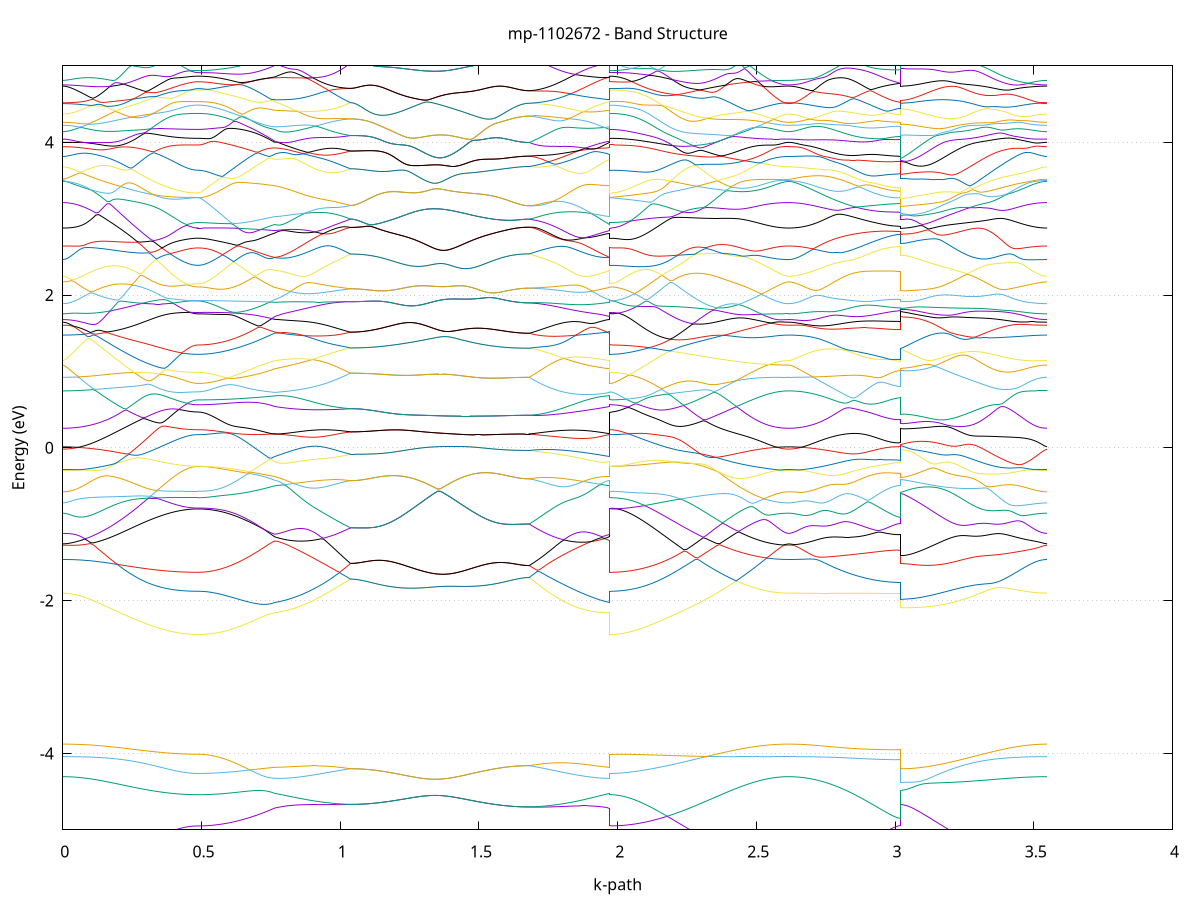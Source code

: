 set title 'mp-1102672 - Band Structure'
set xlabel 'k-path'
set ylabel 'Energy (eV)'
set grid y
set yrange [-5:5]
set terminal png size 800,600
set output 'mp-1102672_bands_gnuplot.png'
plot '-' using 1:2 with lines notitle, '-' using 1:2 with lines notitle, '-' using 1:2 with lines notitle, '-' using 1:2 with lines notitle, '-' using 1:2 with lines notitle, '-' using 1:2 with lines notitle, '-' using 1:2 with lines notitle, '-' using 1:2 with lines notitle, '-' using 1:2 with lines notitle, '-' using 1:2 with lines notitle, '-' using 1:2 with lines notitle, '-' using 1:2 with lines notitle, '-' using 1:2 with lines notitle, '-' using 1:2 with lines notitle, '-' using 1:2 with lines notitle, '-' using 1:2 with lines notitle, '-' using 1:2 with lines notitle, '-' using 1:2 with lines notitle, '-' using 1:2 with lines notitle, '-' using 1:2 with lines notitle, '-' using 1:2 with lines notitle, '-' using 1:2 with lines notitle, '-' using 1:2 with lines notitle, '-' using 1:2 with lines notitle, '-' using 1:2 with lines notitle, '-' using 1:2 with lines notitle, '-' using 1:2 with lines notitle, '-' using 1:2 with lines notitle, '-' using 1:2 with lines notitle, '-' using 1:2 with lines notitle, '-' using 1:2 with lines notitle, '-' using 1:2 with lines notitle, '-' using 1:2 with lines notitle, '-' using 1:2 with lines notitle, '-' using 1:2 with lines notitle, '-' using 1:2 with lines notitle, '-' using 1:2 with lines notitle, '-' using 1:2 with lines notitle, '-' using 1:2 with lines notitle, '-' using 1:2 with lines notitle, '-' using 1:2 with lines notitle, '-' using 1:2 with lines notitle, '-' using 1:2 with lines notitle, '-' using 1:2 with lines notitle, '-' using 1:2 with lines notitle, '-' using 1:2 with lines notitle, '-' using 1:2 with lines notitle, '-' using 1:2 with lines notitle, '-' using 1:2 with lines notitle, '-' using 1:2 with lines notitle, '-' using 1:2 with lines notitle, '-' using 1:2 with lines notitle, '-' using 1:2 with lines notitle, '-' using 1:2 with lines notitle, '-' using 1:2 with lines notitle, '-' using 1:2 with lines notitle, '-' using 1:2 with lines notitle, '-' using 1:2 with lines notitle, '-' using 1:2 with lines notitle, '-' using 1:2 with lines notitle, '-' using 1:2 with lines notitle, '-' using 1:2 with lines notitle, '-' using 1:2 with lines notitle, '-' using 1:2 with lines notitle, '-' using 1:2 with lines notitle, '-' using 1:2 with lines notitle, '-' using 1:2 with lines notitle, '-' using 1:2 with lines notitle, '-' using 1:2 with lines notitle, '-' using 1:2 with lines notitle, '-' using 1:2 with lines notitle, '-' using 1:2 with lines notitle, '-' using 1:2 with lines notitle, '-' using 1:2 with lines notitle, '-' using 1:2 with lines notitle, '-' using 1:2 with lines notitle, '-' using 1:2 with lines notitle, '-' using 1:2 with lines notitle, '-' using 1:2 with lines notitle, '-' using 1:2 with lines notitle, '-' using 1:2 with lines notitle, '-' using 1:2 with lines notitle, '-' using 1:2 with lines notitle, '-' using 1:2 with lines notitle, '-' using 1:2 with lines notitle, '-' using 1:2 with lines notitle, '-' using 1:2 with lines notitle, '-' using 1:2 with lines notitle, '-' using 1:2 with lines notitle, '-' using 1:2 with lines notitle, '-' using 1:2 with lines notitle, '-' using 1:2 with lines notitle, '-' using 1:2 with lines notitle, '-' using 1:2 with lines notitle, '-' using 1:2 with lines notitle, '-' using 1:2 with lines notitle
0.000000 -35.919915
0.009941 -35.919915
0.019883 -35.919915
0.029824 -35.919815
0.039766 -35.919815
0.049707 -35.919715
0.059649 -35.919715
0.069590 -35.919615
0.079532 -35.919615
0.089473 -35.919515
0.099415 -35.919415
0.109356 -35.919315
0.119298 -35.919215
0.129239 -35.919015
0.139181 -35.918915
0.149122 -35.918815
0.159064 -35.918615
0.169005 -35.918515
0.178947 -35.918315
0.188888 -35.918115
0.198830 -35.918015
0.208771 -35.917815
0.218713 -35.917615
0.228654 -35.917415
0.238596 -35.917215
0.248537 -35.917015
0.258479 -35.916715
0.268420 -35.916515
0.278362 -35.916315
0.288303 -35.916015
0.298245 -35.915815
0.308186 -35.915515
0.318128 -35.915315
0.328069 -35.915015
0.338011 -35.914715
0.347952 -35.914515
0.357894 -35.914215
0.367835 -35.913915
0.377777 -35.913615
0.387718 -35.913415
0.397660 -35.913115
0.407601 -35.912815
0.417543 -35.912515
0.427484 -35.912315
0.437426 -35.912015
0.447367 -35.911815
0.457309 -35.911515
0.467250 -35.911315
0.477192 -35.911215
0.487133 -35.911215
0.487133 -35.911215
0.497003 -35.911215
0.506872 -35.911115
0.516741 -35.911115
0.526611 -35.911115
0.536480 -35.911015
0.546350 -35.910915
0.556219 -35.910815
0.566088 -35.910715
0.575958 -35.910615
0.585827 -35.910515
0.595697 -35.910415
0.605566 -35.910215
0.615435 -35.910115
0.625305 -35.909915
0.635174 -35.909715
0.645044 -35.909615
0.654913 -35.909415
0.664782 -35.909315
0.674652 -35.909115
0.684521 -35.909015
0.694390 -35.908915
0.704260 -35.908815
0.714129 -35.908715
0.723999 -35.908615
0.733868 -35.908515
0.743737 -35.908415
0.753607 -35.908315
0.763476 -35.908315
0.763476 -35.908315
0.773244 -35.908115
0.783012 -35.908015
0.792779 -35.908015
0.802547 -35.908015
0.812315 -35.908015
0.822082 -35.908115
0.831850 -35.908215
0.841618 -35.908315
0.851386 -35.908315
0.861153 -35.908415
0.870921 -35.908515
0.880689 -35.908515
0.890456 -35.908615
0.900224 -35.908715
0.909992 -35.908715
0.919760 -35.908815
0.929527 -35.908815
0.939295 -35.908815
0.949063 -35.908915
0.958830 -35.908915
0.968598 -35.908915
0.978366 -35.909015
0.988134 -35.909015
0.997901 -35.909015
1.007669 -35.909015
1.017437 -35.909015
1.027204 -35.909015
1.036972 -35.909015
1.036972 -35.909015
1.046815 -35.909015
1.056657 -35.909015
1.066500 -35.909015
1.076342 -35.909015
1.086185 -35.909015
1.096027 -35.909015
1.105870 -35.909015
1.115712 -35.909015
1.125555 -35.908915
1.135397 -35.908915
1.145240 -35.908915
1.155082 -35.908915
1.164925 -35.908915
1.174767 -35.908915
1.184610 -35.908915
1.194452 -35.908915
1.204295 -35.908915
1.214137 -35.908815
1.223980 -35.908815
1.233822 -35.908815
1.243665 -35.908815
1.253507 -35.908815
1.263350 -35.908815
1.273192 -35.908815
1.283035 -35.908815
1.292877 -35.908815
1.302720 -35.908815
1.312562 -35.908915
1.322405 -35.908915
1.332247 -35.908915
1.342090 -35.908915
1.351932 -35.908915
1.351932 -35.908915
1.361918 -35.909015
1.371903 -35.909015
1.381889 -35.909015
1.391875 -35.909115
1.401860 -35.909115
1.411846 -35.909115
1.421832 -35.909215
1.431817 -35.909215
1.441803 -35.909315
1.451789 -35.909315
1.461774 -35.909415
1.471760 -35.909415
1.481746 -35.909415
1.491731 -35.909515
1.501717 -35.909515
1.511703 -35.909615
1.521688 -35.909615
1.531674 -35.909715
1.541660 -35.909715
1.551645 -35.909715
1.561631 -35.909815
1.571616 -35.909815
1.581602 -35.909815
1.591588 -35.909915
1.601573 -35.909915
1.611559 -35.909915
1.621545 -35.909915
1.631530 -35.909915
1.641516 -35.909915
1.651502 -35.910015
1.661487 -35.910015
1.671473 -35.910015
1.681459 -35.910015
1.681459 -35.910015
1.691130 -35.910015
1.700802 -35.910015
1.710474 -35.910015
1.720146 -35.910015
1.729817 -35.910015
1.739489 -35.910015
1.749161 -35.910015
1.758832 -35.909915
1.768504 -35.909915
1.778176 -35.909915
1.787848 -35.909815
1.797519 -35.909815
1.807191 -35.909715
1.816863 -35.909715
1.826535 -35.909615
1.836206 -35.909515
1.845878 -35.909515
1.855550 -35.909415
1.865221 -35.909315
1.874893 -35.909215
1.884565 -35.909115
1.894237 -35.909115
1.903908 -35.909015
1.913580 -35.908915
1.923252 -35.908815
1.932924 -35.908615
1.942595 -35.908515
1.952267 -35.908415
1.961939 -35.908315
1.971610 -35.908315
1.971610 -35.911215
1.981478 -35.911215
1.991345 -35.911215
2.001213 -35.911215
2.011080 -35.911215
2.020948 -35.911215
2.030815 -35.911215
2.040683 -35.911215
2.050550 -35.911215
2.060417 -35.911215
2.070285 -35.911215
2.080152 -35.911215
2.090020 -35.911215
2.099887 -35.911215
2.109755 -35.911215
2.109755 -35.911215
2.119683 -35.911215
2.129611 -35.911215
2.139539 -35.911215
2.149468 -35.911215
2.159396 -35.911215
2.169324 -35.911415
2.179253 -35.911715
2.189181 -35.911915
2.199109 -35.912215
2.209037 -35.912415
2.218966 -35.912715
2.228894 -35.913015
2.238822 -35.913315
2.248751 -35.913615
2.258679 -35.913815
2.268607 -35.914115
2.278535 -35.914415
2.288464 -35.914715
2.298392 -35.914915
2.308320 -35.915215
2.318249 -35.915515
2.328177 -35.915715
2.338105 -35.916015
2.348033 -35.916215
2.357962 -35.916515
2.367890 -35.916715
2.377818 -35.916915
2.387747 -35.917215
2.397675 -35.917415
2.407603 -35.917615
2.417531 -35.917815
2.427460 -35.918015
2.437388 -35.918215
2.447316 -35.918415
2.457245 -35.918515
2.467173 -35.918715
2.477101 -35.918815
2.487029 -35.919015
2.496958 -35.919115
2.506886 -35.919215
2.516814 -35.919315
2.526742 -35.919415
2.536671 -35.919515
2.546599 -35.919615
2.556527 -35.919715
2.566456 -35.919715
2.576384 -35.919815
2.586312 -35.919815
2.596240 -35.919915
2.606169 -35.919915
2.616097 -35.919915
2.616097 -35.919915
2.625949 -35.919915
2.635801 -35.919915
2.645653 -35.919815
2.655506 -35.919815
2.665358 -35.919715
2.675210 -35.919715
2.685062 -35.919615
2.694914 -35.919515
2.704766 -35.919515
2.714618 -35.919415
2.724470 -35.919315
2.734323 -35.919115
2.744175 -35.919015
2.754027 -35.918915
2.763879 -35.918715
2.773731 -35.918615
2.783583 -35.918415
2.793435 -35.918315
2.803288 -35.918115
2.813140 -35.917915
2.822992 -35.917715
2.832844 -35.917515
2.842696 -35.917315
2.852548 -35.917115
2.862400 -35.916915
2.872252 -35.916715
2.882105 -35.916515
2.891957 -35.916315
2.901809 -35.916115
2.911661 -35.915915
2.921513 -35.915615
2.931365 -35.915415
2.941217 -35.915215
2.951070 -35.915015
2.960922 -35.914915
2.970774 -35.914715
2.980626 -35.914615
2.990478 -35.914415
3.000330 -35.914415
3.010182 -35.914315
3.020034 -35.914315
3.020034 -35.909315
3.029995 -35.909315
3.039956 -35.909515
3.049916 -35.909715
3.059877 -35.909815
3.069837 -35.910015
3.079798 -35.910315
3.089758 -35.910515
3.099719 -35.910715
3.109679 -35.911015
3.119640 -35.911215
3.129600 -35.911515
3.139561 -35.911715
3.149521 -35.912015
3.159482 -35.912315
3.169442 -35.912615
3.179403 -35.912915
3.189363 -35.913215
3.199324 -35.913515
3.209284 -35.913715
3.219245 -35.914015
3.229205 -35.914315
3.239166 -35.914615
3.249126 -35.914915
3.259087 -35.915215
3.269047 -35.915515
3.279008 -35.915715
3.288968 -35.916015
3.298929 -35.916315
3.308890 -35.916515
3.318850 -35.916815
3.328811 -35.917015
3.338771 -35.917315
3.348732 -35.917515
3.358692 -35.917715
3.368653 -35.917915
3.378613 -35.918115
3.388574 -35.918315
3.398534 -35.918515
3.408495 -35.918715
3.418455 -35.918815
3.428416 -35.919015
3.438376 -35.919115
3.448337 -35.919315
3.458297 -35.919415
3.468258 -35.919515
3.478218 -35.919615
3.488179 -35.919615
3.498139 -35.919715
3.508100 -35.919815
3.518060 -35.919815
3.528021 -35.919815
3.537981 -35.919915
3.547942 -35.919915
e
0.000000 -35.904615
0.009941 -35.904615
0.019883 -35.904615
0.029824 -35.904615
0.039766 -35.904615
0.049707 -35.904615
0.059649 -35.904615
0.069590 -35.904615
0.079532 -35.904615
0.089473 -35.904615
0.099415 -35.904615
0.109356 -35.904615
0.119298 -35.904615
0.129239 -35.904615
0.139181 -35.904615
0.149122 -35.904615
0.159064 -35.904615
0.169005 -35.904615
0.178947 -35.904615
0.188888 -35.904615
0.198830 -35.904615
0.208771 -35.904615
0.218713 -35.904615
0.228654 -35.904615
0.238596 -35.904615
0.248537 -35.904615
0.258479 -35.904615
0.268420 -35.904715
0.278362 -35.904815
0.288303 -35.905015
0.298245 -35.905215
0.308186 -35.905415
0.318128 -35.905615
0.328069 -35.905815
0.338011 -35.906015
0.347952 -35.906215
0.357894 -35.906515
0.367835 -35.906715
0.377777 -35.906915
0.387718 -35.907215
0.397660 -35.907415
0.407601 -35.907715
0.417543 -35.907915
0.427484 -35.908215
0.437426 -35.908415
0.447367 -35.908715
0.457309 -35.908915
0.467250 -35.909115
0.477192 -35.909215
0.487133 -35.909215
0.487133 -35.909215
0.497003 -35.909215
0.506872 -35.909215
0.516741 -35.909215
0.526611 -35.909215
0.536480 -35.909215
0.546350 -35.909215
0.556219 -35.909115
0.566088 -35.909115
0.575958 -35.909115
0.585827 -35.909015
0.595697 -35.909015
0.605566 -35.908915
0.615435 -35.908815
0.625305 -35.908815
0.635174 -35.908715
0.645044 -35.908615
0.654913 -35.908515
0.664782 -35.908315
0.674652 -35.908215
0.684521 -35.908015
0.694390 -35.907815
0.704260 -35.907615
0.714129 -35.907315
0.723999 -35.907115
0.733868 -35.907015
0.743737 -35.907215
0.753607 -35.907415
0.763476 -35.907615
0.763476 -35.907615
0.773244 -35.907715
0.783012 -35.907815
0.792779 -35.907915
0.802547 -35.907915
0.812315 -35.908015
0.822082 -35.908015
0.831850 -35.908015
0.841618 -35.908115
0.851386 -35.908115
0.861153 -35.908215
0.870921 -35.908315
0.880689 -35.908315
0.890456 -35.908415
0.900224 -35.908515
0.909992 -35.908515
0.919760 -35.908615
0.929527 -35.908615
0.939295 -35.908715
0.949063 -35.908815
0.958830 -35.908815
0.968598 -35.908815
0.978366 -35.908915
0.988134 -35.908915
0.997901 -35.908915
1.007669 -35.909015
1.017437 -35.909015
1.027204 -35.909015
1.036972 -35.909015
1.036972 -35.909015
1.046815 -35.909015
1.056657 -35.909015
1.066500 -35.909015
1.076342 -35.909015
1.086185 -35.909015
1.096027 -35.909015
1.105870 -35.909015
1.115712 -35.909015
1.125555 -35.908915
1.135397 -35.908915
1.145240 -35.908915
1.155082 -35.908915
1.164925 -35.908915
1.174767 -35.908915
1.184610 -35.908915
1.194452 -35.908915
1.204295 -35.908915
1.214137 -35.908815
1.223980 -35.908815
1.233822 -35.908815
1.243665 -35.908815
1.253507 -35.908815
1.263350 -35.908815
1.273192 -35.908815
1.283035 -35.908815
1.292877 -35.908815
1.302720 -35.908815
1.312562 -35.908915
1.322405 -35.908915
1.332247 -35.908915
1.342090 -35.908915
1.351932 -35.908915
1.351932 -35.908915
1.361918 -35.909015
1.371903 -35.909015
1.381889 -35.909015
1.391875 -35.909115
1.401860 -35.909115
1.411846 -35.909115
1.421832 -35.909215
1.431817 -35.909215
1.441803 -35.909315
1.451789 -35.909315
1.461774 -35.909415
1.471760 -35.909415
1.481746 -35.909415
1.491731 -35.909515
1.501717 -35.909515
1.511703 -35.909615
1.521688 -35.909615
1.531674 -35.909715
1.541660 -35.909715
1.551645 -35.909715
1.561631 -35.909815
1.571616 -35.909815
1.581602 -35.909815
1.591588 -35.909915
1.601573 -35.909915
1.611559 -35.909915
1.621545 -35.909915
1.631530 -35.909915
1.641516 -35.909915
1.651502 -35.910015
1.661487 -35.910015
1.671473 -35.910015
1.681459 -35.910015
1.681459 -35.910015
1.691130 -35.910015
1.700802 -35.909915
1.710474 -35.909915
1.720146 -35.909915
1.729817 -35.909815
1.739489 -35.909815
1.749161 -35.909715
1.758832 -35.909715
1.768504 -35.909615
1.778176 -35.909615
1.787848 -35.909515
1.797519 -35.909415
1.807191 -35.909315
1.816863 -35.909315
1.826535 -35.909215
1.836206 -35.909115
1.845878 -35.909015
1.855550 -35.908915
1.865221 -35.908815
1.874893 -35.908715
1.884565 -35.908615
1.894237 -35.908515
1.903908 -35.908415
1.913580 -35.908315
1.923252 -35.908215
1.932924 -35.908115
1.942595 -35.907915
1.952267 -35.907815
1.961939 -35.907715
1.971610 -35.907615
1.971610 -35.909215
1.981478 -35.909215
1.991345 -35.909215
2.001213 -35.909315
2.011080 -35.909315
2.020948 -35.909315
2.030815 -35.909415
2.040683 -35.909415
2.050550 -35.909515
2.060417 -35.909615
2.070285 -35.909615
2.080152 -35.909715
2.090020 -35.909915
2.099887 -35.910015
2.109755 -35.910215
2.109755 -35.910215
2.119683 -35.910315
2.129611 -35.910515
2.139539 -35.910715
2.149468 -35.910915
2.159396 -35.911215
2.169324 -35.911115
2.179253 -35.911115
2.189181 -35.911115
2.199109 -35.911015
2.209037 -35.911015
2.218966 -35.910915
2.228894 -35.910915
2.238822 -35.910815
2.248751 -35.910715
2.258679 -35.910615
2.268607 -35.910515
2.278535 -35.910515
2.288464 -35.910315
2.298392 -35.910215
2.308320 -35.910115
2.318249 -35.910015
2.328177 -35.909915
2.338105 -35.909715
2.348033 -35.909615
2.357962 -35.909415
2.367890 -35.909315
2.377818 -35.909115
2.387747 -35.908915
2.397675 -35.908815
2.407603 -35.908615
2.417531 -35.908415
2.427460 -35.908215
2.437388 -35.908015
2.447316 -35.907815
2.457245 -35.907615
2.467173 -35.907415
2.477101 -35.907115
2.487029 -35.906915
2.496958 -35.906715
2.506886 -35.906515
2.516814 -35.906215
2.526742 -35.906015
2.536671 -35.905815
2.546599 -35.905615
2.556527 -35.905415
2.566456 -35.905215
2.576384 -35.905015
2.586312 -35.904915
2.596240 -35.904715
2.606169 -35.904715
2.616097 -35.904615
2.616097 -35.904615
2.625949 -35.904715
2.635801 -35.904715
2.645653 -35.904815
2.655506 -35.904915
2.665358 -35.905015
2.675210 -35.905115
2.685062 -35.905315
2.694914 -35.905415
2.704766 -35.905615
2.714618 -35.905815
2.724470 -35.906015
2.734323 -35.906115
2.744175 -35.906315
2.754027 -35.906515
2.763879 -35.906615
2.773731 -35.906815
2.783583 -35.907015
2.793435 -35.907215
2.803288 -35.907315
2.813140 -35.907515
2.822992 -35.907615
2.832844 -35.907815
2.842696 -35.908015
2.852548 -35.908115
2.862400 -35.908315
2.872252 -35.908415
2.882105 -35.908615
2.891957 -35.908715
2.901809 -35.908915
2.911661 -35.909015
2.921513 -35.909215
2.931365 -35.909315
2.941217 -35.909415
2.951070 -35.909615
2.960922 -35.909715
2.970774 -35.909815
2.980626 -35.909915
2.990478 -35.910015
3.000330 -35.910115
3.010182 -35.910115
3.020034 -35.910115
3.020034 -35.909015
3.029995 -35.908915
3.039956 -35.908815
3.049916 -35.908715
3.059877 -35.908615
3.069837 -35.908515
3.079798 -35.908415
3.089758 -35.908315
3.099719 -35.908215
3.109679 -35.908115
3.119640 -35.908015
3.129600 -35.908015
3.139561 -35.907915
3.149521 -35.907815
3.159482 -35.907815
3.169442 -35.907715
3.179403 -35.907715
3.189363 -35.907615
3.199324 -35.907515
3.209284 -35.907515
3.219245 -35.907415
3.229205 -35.907415
3.239166 -35.907315
3.249126 -35.907215
3.259087 -35.907215
3.269047 -35.907115
3.279008 -35.907015
3.288968 -35.907015
3.298929 -35.906915
3.308890 -35.906815
3.318850 -35.906715
3.328811 -35.906615
3.338771 -35.906515
3.348732 -35.906415
3.358692 -35.906415
3.368653 -35.906315
3.378613 -35.906215
3.388574 -35.906115
3.398534 -35.905915
3.408495 -35.905815
3.418455 -35.905715
3.428416 -35.905615
3.438376 -35.905515
3.448337 -35.905415
3.458297 -35.905315
3.468258 -35.905215
3.478218 -35.905115
3.488179 -35.905015
3.498139 -35.904915
3.508100 -35.904815
3.518060 -35.904715
3.528021 -35.904715
3.537981 -35.904615
3.547942 -35.904615
e
0.000000 -35.902015
0.009941 -35.902015
0.019883 -35.902015
0.029824 -35.902015
0.039766 -35.902115
0.049707 -35.902115
0.059649 -35.902115
0.069590 -35.902215
0.079532 -35.902315
0.089473 -35.902315
0.099415 -35.902415
0.109356 -35.902515
0.119298 -35.902615
0.129239 -35.902715
0.139181 -35.902815
0.149122 -35.902915
0.159064 -35.903015
0.169005 -35.903215
0.178947 -35.903315
0.188888 -35.903415
0.198830 -35.903615
0.208771 -35.903715
0.218713 -35.903815
0.228654 -35.904015
0.238596 -35.904215
0.248537 -35.904315
0.258479 -35.904515
0.268420 -35.904615
0.278362 -35.904615
0.288303 -35.904615
0.298245 -35.904615
0.308186 -35.904615
0.318128 -35.904615
0.328069 -35.904615
0.338011 -35.904615
0.347952 -35.904615
0.357894 -35.904615
0.367835 -35.904615
0.377777 -35.904615
0.387718 -35.904615
0.397660 -35.904615
0.407601 -35.904615
0.417543 -35.904615
0.427484 -35.904615
0.437426 -35.904615
0.447367 -35.904615
0.457309 -35.904615
0.467250 -35.904615
0.477192 -35.904615
0.487133 -35.904615
0.487133 -35.904615
0.497003 -35.904615
0.506872 -35.904615
0.516741 -35.904615
0.526611 -35.904715
0.536480 -35.904715
0.546350 -35.904715
0.556219 -35.904815
0.566088 -35.904915
0.575958 -35.904915
0.585827 -35.905015
0.595697 -35.905115
0.605566 -35.905215
0.615435 -35.905315
0.625305 -35.905415
0.635174 -35.905515
0.645044 -35.905615
0.654913 -35.905715
0.664782 -35.905915
0.674652 -35.906015
0.684521 -35.906215
0.694390 -35.906315
0.704260 -35.906515
0.714129 -35.906615
0.723999 -35.906815
0.733868 -35.906815
0.743737 -35.906515
0.753607 -35.906215
0.763476 -35.905915
0.763476 -35.905915
0.773244 -35.905915
0.783012 -35.905815
0.792779 -35.905715
0.802547 -35.905515
0.812315 -35.905315
0.822082 -35.905115
0.831850 -35.904915
0.841618 -35.904615
0.851386 -35.904415
0.861153 -35.904115
0.870921 -35.903915
0.880689 -35.903615
0.890456 -35.903315
0.900224 -35.903115
0.909992 -35.902815
0.919760 -35.902515
0.929527 -35.902315
0.939295 -35.902015
0.949063 -35.901715
0.958830 -35.901515
0.968598 -35.901215
0.978366 -35.901015
0.988134 -35.900715
0.997901 -35.900515
1.007669 -35.900215
1.017437 -35.900015
1.027204 -35.899715
1.036972 -35.899515
1.036972 -35.899515
1.046815 -35.899515
1.056657 -35.899515
1.066500 -35.899515
1.076342 -35.899615
1.086185 -35.899615
1.096027 -35.899615
1.105870 -35.899715
1.115712 -35.899715
1.125555 -35.899715
1.135397 -35.899815
1.145240 -35.899815
1.155082 -35.899915
1.164925 -35.899915
1.174767 -35.900015
1.184610 -35.900015
1.194452 -35.900115
1.204295 -35.900115
1.214137 -35.900215
1.223980 -35.900215
1.233822 -35.900315
1.243665 -35.900315
1.253507 -35.900315
1.263350 -35.900315
1.273192 -35.900415
1.283035 -35.900415
1.292877 -35.900415
1.302720 -35.900415
1.312562 -35.900415
1.322405 -35.900415
1.332247 -35.900415
1.342090 -35.900315
1.351932 -35.900315
1.351932 -35.900315
1.361918 -35.900315
1.371903 -35.900215
1.381889 -35.900215
1.391875 -35.900115
1.401860 -35.900015
1.411846 -35.900015
1.421832 -35.899915
1.431817 -35.899815
1.441803 -35.899715
1.451789 -35.899615
1.461774 -35.899515
1.471760 -35.899415
1.481746 -35.899315
1.491731 -35.899215
1.501717 -35.899115
1.511703 -35.899015
1.521688 -35.898915
1.531674 -35.898815
1.541660 -35.898715
1.551645 -35.898615
1.561631 -35.898515
1.571616 -35.898415
1.581602 -35.898315
1.591588 -35.898215
1.601573 -35.898115
1.611559 -35.898015
1.621545 -35.898015
1.631530 -35.897915
1.641516 -35.897815
1.651502 -35.897815
1.661487 -35.897815
1.671473 -35.897815
1.681459 -35.897815
1.681459 -35.897815
1.691130 -35.898015
1.700802 -35.898215
1.710474 -35.898415
1.720146 -35.898615
1.729817 -35.898815
1.739489 -35.899115
1.749161 -35.899315
1.758832 -35.899615
1.768504 -35.899815
1.778176 -35.900115
1.787848 -35.900315
1.797519 -35.900615
1.807191 -35.900915
1.816863 -35.901215
1.826535 -35.901515
1.836206 -35.901715
1.845878 -35.902015
1.855550 -35.902315
1.865221 -35.902615
1.874893 -35.902915
1.884565 -35.903215
1.894237 -35.903515
1.903908 -35.903815
1.913580 -35.904115
1.923252 -35.904415
1.932924 -35.904815
1.942595 -35.905115
1.952267 -35.905415
1.961939 -35.905715
1.971610 -35.905915
1.971610 -35.904615
1.981478 -35.904615
1.991345 -35.904615
2.001213 -35.904615
2.011080 -35.904515
2.020948 -35.904515
2.030815 -35.904415
2.040683 -35.904515
2.050550 -35.904515
2.060417 -35.904615
2.070285 -35.904715
2.080152 -35.904715
2.090020 -35.904815
2.099887 -35.904815
2.109755 -35.904815
2.109755 -35.904815
2.119683 -35.904815
2.129611 -35.904815
2.139539 -35.904715
2.149468 -35.904715
2.159396 -35.904615
2.169324 -35.904515
2.179253 -35.904515
2.189181 -35.904315
2.199109 -35.904215
2.209037 -35.904115
2.218966 -35.904015
2.228894 -35.903815
2.238822 -35.903715
2.248751 -35.903515
2.258679 -35.903315
2.268607 -35.903115
2.278535 -35.903015
2.288464 -35.902815
2.298392 -35.902615
2.308320 -35.902415
2.318249 -35.902215
2.328177 -35.902015
2.338105 -35.901715
2.348033 -35.901515
2.357962 -35.901315
2.367890 -35.901115
2.377818 -35.900915
2.387747 -35.900615
2.397675 -35.900415
2.407603 -35.900215
2.417531 -35.899915
2.427460 -35.899915
2.437388 -35.899915
2.447316 -35.899915
2.457245 -35.900015
2.467173 -35.900115
2.477101 -35.900215
2.487029 -35.900315
2.496958 -35.900415
2.506886 -35.900515
2.516814 -35.900715
2.526742 -35.900815
2.536671 -35.901015
2.546599 -35.901215
2.556527 -35.901315
2.566456 -35.901515
2.576384 -35.901715
2.586312 -35.901815
2.596240 -35.901915
2.606169 -35.902015
2.616097 -35.902015
2.616097 -35.902015
2.625949 -35.902015
2.635801 -35.901915
2.645653 -35.901915
2.655506 -35.901815
2.665358 -35.901715
2.675210 -35.901615
2.685062 -35.901515
2.694914 -35.901415
2.704766 -35.901415
2.714618 -35.901315
2.724470 -35.901315
2.734323 -35.901315
2.744175 -35.901315
2.754027 -35.901415
2.763879 -35.901515
2.773731 -35.901615
2.783583 -35.901715
2.793435 -35.901915
2.803288 -35.902115
2.813140 -35.902415
2.822992 -35.902615
2.832844 -35.902815
2.842696 -35.903115
2.852548 -35.903315
2.862400 -35.903615
2.872252 -35.903815
2.882105 -35.904115
2.891957 -35.904315
2.901809 -35.904615
2.911661 -35.904815
2.921513 -35.905015
2.931365 -35.905215
2.941217 -35.905415
2.951070 -35.905515
2.960922 -35.905715
2.970774 -35.905815
2.980626 -35.905915
2.990478 -35.906015
3.000330 -35.906015
3.010182 -35.906115
3.020034 -35.906115
3.020034 -35.900215
3.029995 -35.900215
3.039956 -35.900215
3.049916 -35.900215
3.059877 -35.900215
3.069837 -35.900215
3.079798 -35.900215
3.089758 -35.900215
3.099719 -35.900215
3.109679 -35.900215
3.119640 -35.900215
3.129600 -35.900215
3.139561 -35.900215
3.149521 -35.900115
3.159482 -35.900115
3.169442 -35.900015
3.179403 -35.900015
3.189363 -35.899915
3.199324 -35.899815
3.209284 -35.899815
3.219245 -35.899715
3.229205 -35.899615
3.239166 -35.899515
3.249126 -35.899415
3.259087 -35.899315
3.269047 -35.899215
3.279008 -35.899115
3.288968 -35.899015
3.298929 -35.898915
3.308890 -35.898815
3.318850 -35.898815
3.328811 -35.898915
3.338771 -35.899015
3.348732 -35.899215
3.358692 -35.899315
3.368653 -35.899515
3.378613 -35.899715
3.388574 -35.899815
3.398534 -35.900015
3.408495 -35.900215
3.418455 -35.900415
3.428416 -35.900615
3.438376 -35.900715
3.448337 -35.900915
3.458297 -35.901115
3.468258 -35.901215
3.478218 -35.901415
3.488179 -35.901515
3.498139 -35.901715
3.508100 -35.901815
3.518060 -35.901915
3.528021 -35.901915
3.537981 -35.902015
3.547942 -35.902015
e
0.000000 -35.896615
0.009941 -35.896615
0.019883 -35.896615
0.029824 -35.896615
0.039766 -35.896615
0.049707 -35.896615
0.059649 -35.896615
0.069590 -35.896615
0.079532 -35.896615
0.089473 -35.896615
0.099415 -35.896715
0.109356 -35.897015
0.119298 -35.897315
0.129239 -35.897615
0.139181 -35.897815
0.149122 -35.898115
0.159064 -35.898415
0.169005 -35.898715
0.178947 -35.898915
0.188888 -35.899215
0.198830 -35.899515
0.208771 -35.899815
0.218713 -35.900015
0.228654 -35.900315
0.238596 -35.900515
0.248537 -35.900815
0.258479 -35.901015
0.268420 -35.901315
0.278362 -35.901515
0.288303 -35.901815
0.298245 -35.902015
0.308186 -35.902215
0.318128 -35.902415
0.328069 -35.902615
0.338011 -35.902815
0.347952 -35.903015
0.357894 -35.903115
0.367835 -35.903315
0.377777 -35.903415
0.387718 -35.903615
0.397660 -35.903715
0.407601 -35.903815
0.417543 -35.903915
0.427484 -35.904015
0.437426 -35.904015
0.447367 -35.904115
0.457309 -35.904115
0.467250 -35.904115
0.477192 -35.904215
0.487133 -35.904215
0.487133 -35.904215
0.497003 -35.904215
0.506872 -35.904115
0.516741 -35.904115
0.526611 -35.904015
0.536480 -35.904015
0.546350 -35.903915
0.556219 -35.903815
0.566088 -35.903615
0.575958 -35.903515
0.585827 -35.903315
0.595697 -35.903215
0.605566 -35.903015
0.615435 -35.902815
0.625305 -35.902615
0.635174 -35.902315
0.645044 -35.902115
0.654913 -35.901815
0.664782 -35.901615
0.674652 -35.901315
0.684521 -35.901015
0.694390 -35.900715
0.704260 -35.900315
0.714129 -35.900015
0.723999 -35.899615
0.733868 -35.899315
0.743737 -35.898915
0.753607 -35.898515
0.763476 -35.898115
0.763476 -35.898115
0.773244 -35.897915
0.783012 -35.897715
0.792779 -35.897515
0.802547 -35.897215
0.812315 -35.897015
0.822082 -35.896715
0.831850 -35.896515
0.841618 -35.896415
0.851386 -35.896515
0.861153 -35.896615
0.870921 -35.896615
0.880689 -35.896715
0.890456 -35.896915
0.900224 -35.897015
0.909992 -35.897115
0.919760 -35.897215
0.929527 -35.897415
0.939295 -35.897615
0.949063 -35.897715
0.958830 -35.897915
0.968598 -35.898115
0.978366 -35.898315
0.988134 -35.898415
0.997901 -35.898615
1.007669 -35.898915
1.017437 -35.899115
1.027204 -35.899315
1.036972 -35.899515
1.036972 -35.899515
1.046815 -35.899515
1.056657 -35.899515
1.066500 -35.899515
1.076342 -35.899615
1.086185 -35.899615
1.096027 -35.899615
1.105870 -35.899715
1.115712 -35.899715
1.125555 -35.899715
1.135397 -35.899815
1.145240 -35.899815
1.155082 -35.899915
1.164925 -35.899915
1.174767 -35.900015
1.184610 -35.900015
1.194452 -35.900115
1.204295 -35.900115
1.214137 -35.900215
1.223980 -35.900215
1.233822 -35.900315
1.243665 -35.900315
1.253507 -35.900315
1.263350 -35.900315
1.273192 -35.900415
1.283035 -35.900415
1.292877 -35.900415
1.302720 -35.900415
1.312562 -35.900415
1.322405 -35.900415
1.332247 -35.900415
1.342090 -35.900315
1.351932 -35.900315
1.351932 -35.900315
1.361918 -35.900315
1.371903 -35.900215
1.381889 -35.900215
1.391875 -35.900115
1.401860 -35.900015
1.411846 -35.900015
1.421832 -35.899915
1.431817 -35.899815
1.441803 -35.899715
1.451789 -35.899615
1.461774 -35.899515
1.471760 -35.899415
1.481746 -35.899315
1.491731 -35.899215
1.501717 -35.899115
1.511703 -35.899015
1.521688 -35.898915
1.531674 -35.898815
1.541660 -35.898715
1.551645 -35.898615
1.561631 -35.898515
1.571616 -35.898415
1.581602 -35.898315
1.591588 -35.898215
1.601573 -35.898115
1.611559 -35.898015
1.621545 -35.898015
1.631530 -35.897915
1.641516 -35.897815
1.651502 -35.897815
1.661487 -35.897815
1.671473 -35.897815
1.681459 -35.897815
1.681459 -35.897815
1.691130 -35.897615
1.700802 -35.897415
1.710474 -35.897215
1.720146 -35.897015
1.729817 -35.896915
1.739489 -35.896715
1.749161 -35.896615
1.758832 -35.896515
1.768504 -35.896415
1.778176 -35.896315
1.787848 -35.896215
1.797519 -35.896115
1.807191 -35.896015
1.816863 -35.896015
1.826535 -35.895915
1.836206 -35.895915
1.845878 -35.895815
1.855550 -35.895815
1.865221 -35.895815
1.874893 -35.895915
1.884565 -35.896215
1.894237 -35.896415
1.903908 -35.896715
1.913580 -35.896915
1.923252 -35.897115
1.932924 -35.897315
1.942595 -35.897515
1.952267 -35.897715
1.961939 -35.897915
1.971610 -35.898115
1.971610 -35.904215
1.981478 -35.904215
1.991345 -35.904215
2.001213 -35.904215
2.011080 -35.904315
2.020948 -35.904315
2.030815 -35.904415
2.040683 -35.904315
2.050550 -35.904215
2.060417 -35.904215
2.070285 -35.904115
2.080152 -35.904015
2.090020 -35.903815
2.099887 -35.903715
2.109755 -35.903615
2.109755 -35.903615
2.119683 -35.903515
2.129611 -35.903315
2.139539 -35.903215
2.149468 -35.903015
2.159396 -35.902915
2.169324 -35.902715
2.179253 -35.902615
2.189181 -35.902415
2.199109 -35.902315
2.209037 -35.902115
2.218966 -35.901915
2.228894 -35.901815
2.238822 -35.901615
2.248751 -35.901515
2.258679 -35.901315
2.268607 -35.901215
2.278535 -35.901015
2.288464 -35.900915
2.298392 -35.900815
2.308320 -35.900615
2.318249 -35.900515
2.328177 -35.900415
2.338105 -35.900315
2.348033 -35.900215
2.357962 -35.900115
2.367890 -35.900015
2.377818 -35.900015
2.387747 -35.899915
2.397675 -35.899915
2.407603 -35.899915
2.417531 -35.899915
2.427460 -35.899715
2.437388 -35.899515
2.447316 -35.899315
2.457245 -35.899015
2.467173 -35.898815
2.477101 -35.898615
2.487029 -35.898415
2.496958 -35.898215
2.506886 -35.898015
2.516814 -35.897815
2.526742 -35.897615
2.536671 -35.897415
2.546599 -35.897215
2.556527 -35.897115
2.566456 -35.896915
2.576384 -35.896815
2.586312 -35.896715
2.596240 -35.896615
2.606169 -35.896615
2.616097 -35.896615
2.616097 -35.896615
2.625949 -35.896615
2.635801 -35.896615
2.645653 -35.896715
2.655506 -35.896715
2.665358 -35.896815
2.675210 -35.896915
2.685062 -35.897015
2.694914 -35.897115
2.704766 -35.897315
2.714618 -35.897415
2.724470 -35.897415
2.734323 -35.897515
2.744175 -35.897615
2.754027 -35.897615
2.763879 -35.897615
2.773731 -35.897615
2.783583 -35.897515
2.793435 -35.897515
2.803288 -35.897415
2.813140 -35.897315
2.822992 -35.897215
2.832844 -35.897115
2.842696 -35.896915
2.852548 -35.896815
2.862400 -35.896715
2.872252 -35.896615
2.882105 -35.896515
2.891957 -35.896415
2.901809 -35.896315
2.911661 -35.896215
2.921513 -35.896115
2.931365 -35.896015
2.941217 -35.896015
2.951070 -35.895915
2.960922 -35.895815
2.970774 -35.895815
2.980626 -35.895815
2.990478 -35.895715
3.000330 -35.895715
3.010182 -35.895715
3.020034 -35.895715
3.020034 -35.899415
3.029995 -35.899415
3.039956 -35.899415
3.049916 -35.899315
3.059877 -35.899215
3.069837 -35.899215
3.079798 -35.899115
3.089758 -35.899015
3.099719 -35.898915
3.109679 -35.898815
3.119640 -35.898715
3.129600 -35.898615
3.139561 -35.898615
3.149521 -35.898515
3.159482 -35.898415
3.169442 -35.898315
3.179403 -35.898315
3.189363 -35.898215
3.199324 -35.898215
3.209284 -35.898215
3.219245 -35.898215
3.229205 -35.898215
3.239166 -35.898215
3.249126 -35.898215
3.259087 -35.898215
3.269047 -35.898315
3.279008 -35.898415
3.288968 -35.898415
3.298929 -35.898515
3.308890 -35.898615
3.318850 -35.898615
3.328811 -35.898515
3.338771 -35.898415
3.348732 -35.898315
3.358692 -35.898215
3.368653 -35.898115
3.378613 -35.897915
3.388574 -35.897815
3.398534 -35.897715
3.408495 -35.897615
3.418455 -35.897515
3.428416 -35.897415
3.438376 -35.897315
3.448337 -35.897215
3.458297 -35.897115
3.468258 -35.897015
3.478218 -35.896915
3.488179 -35.896815
3.498139 -35.896815
3.508100 -35.896715
3.518060 -35.896615
3.528021 -35.896615
3.537981 -35.896615
3.547942 -35.896615
e
0.000000 -35.893915
0.009941 -35.894115
0.019883 -35.894415
0.029824 -35.894715
0.039766 -35.895015
0.049707 -35.895315
0.059649 -35.895615
0.069590 -35.895915
0.079532 -35.896115
0.089473 -35.896415
0.099415 -35.896615
0.109356 -35.896615
0.119298 -35.896615
0.129239 -35.896615
0.139181 -35.896615
0.149122 -35.896615
0.159064 -35.896615
0.169005 -35.896615
0.178947 -35.896615
0.188888 -35.896615
0.198830 -35.896615
0.208771 -35.896615
0.218713 -35.896615
0.228654 -35.896615
0.238596 -35.896615
0.248537 -35.896615
0.258479 -35.896615
0.268420 -35.896615
0.278362 -35.896615
0.288303 -35.896615
0.298245 -35.896615
0.308186 -35.896615
0.318128 -35.896615
0.328069 -35.896615
0.338011 -35.896615
0.347952 -35.896615
0.357894 -35.896615
0.367835 -35.896615
0.377777 -35.896615
0.387718 -35.896615
0.397660 -35.896615
0.407601 -35.896615
0.417543 -35.896615
0.427484 -35.896615
0.437426 -35.896615
0.447367 -35.896615
0.457309 -35.896615
0.467250 -35.896615
0.477192 -35.896615
0.487133 -35.896615
0.487133 -35.896615
0.497003 -35.896615
0.506872 -35.896615
0.516741 -35.896615
0.526611 -35.896615
0.536480 -35.896615
0.546350 -35.896615
0.556219 -35.896615
0.566088 -35.896615
0.575958 -35.896615
0.585827 -35.896615
0.595697 -35.896515
0.605566 -35.896515
0.615435 -35.896515
0.625305 -35.896515
0.635174 -35.896515
0.645044 -35.896415
0.654913 -35.896415
0.664782 -35.896415
0.674652 -35.896315
0.684521 -35.896315
0.694390 -35.896315
0.704260 -35.896315
0.714129 -35.896215
0.723999 -35.896215
0.733868 -35.896215
0.743737 -35.896115
0.753607 -35.896115
0.763476 -35.896115
0.763476 -35.896115
0.773244 -35.896115
0.783012 -35.896115
0.792779 -35.896115
0.802547 -35.896215
0.812315 -35.896215
0.822082 -35.896315
0.831850 -35.896315
0.841618 -35.896215
0.851386 -35.896015
0.861153 -35.895715
0.870921 -35.895415
0.880689 -35.895115
0.890456 -35.894915
0.900224 -35.894615
0.909992 -35.894315
0.919760 -35.894015
0.929527 -35.893715
0.939295 -35.893415
0.949063 -35.893115
0.958830 -35.892815
0.968598 -35.892515
0.978366 -35.892215
0.988134 -35.891915
0.997901 -35.891615
1.007669 -35.891315
1.017437 -35.891015
1.027204 -35.890715
1.036972 -35.890415
1.036972 -35.890415
1.046815 -35.890415
1.056657 -35.890415
1.066500 -35.890415
1.076342 -35.890315
1.086185 -35.890315
1.096027 -35.890315
1.105870 -35.890215
1.115712 -35.890115
1.125555 -35.890115
1.135397 -35.890015
1.145240 -35.889915
1.155082 -35.889815
1.164925 -35.889715
1.174767 -35.889615
1.184610 -35.889515
1.194452 -35.889415
1.204295 -35.889315
1.214137 -35.889215
1.223980 -35.889115
1.233822 -35.888915
1.243665 -35.888815
1.253507 -35.888715
1.263350 -35.888615
1.273192 -35.888515
1.283035 -35.888315
1.292877 -35.888215
1.302720 -35.888115
1.312562 -35.888015
1.322405 -35.887915
1.332247 -35.887715
1.342090 -35.887615
1.351932 -35.887515
1.351932 -35.887515
1.361918 -35.887515
1.371903 -35.887415
1.381889 -35.887415
1.391875 -35.887515
1.401860 -35.887615
1.411846 -35.887715
1.421832 -35.887815
1.431817 -35.887915
1.441803 -35.888115
1.451789 -35.888215
1.461774 -35.888415
1.471760 -35.888515
1.481746 -35.888715
1.491731 -35.888815
1.501717 -35.888915
1.511703 -35.889115
1.521688 -35.889215
1.531674 -35.889315
1.541660 -35.889515
1.551645 -35.889615
1.561631 -35.889715
1.571616 -35.889815
1.581602 -35.890015
1.591588 -35.890115
1.601573 -35.890115
1.611559 -35.890215
1.621545 -35.890315
1.631530 -35.890415
1.641516 -35.890415
1.651502 -35.890515
1.661487 -35.890515
1.671473 -35.890515
1.681459 -35.890515
1.681459 -35.890515
1.691130 -35.890815
1.700802 -35.891115
1.710474 -35.891315
1.720146 -35.891615
1.729817 -35.891915
1.739489 -35.892215
1.749161 -35.892515
1.758832 -35.892715
1.768504 -35.893015
1.778176 -35.893315
1.787848 -35.893615
1.797519 -35.893815
1.807191 -35.894115
1.816863 -35.894415
1.826535 -35.894615
1.836206 -35.894915
1.845878 -35.895215
1.855550 -35.895415
1.865221 -35.895715
1.874893 -35.895815
1.884565 -35.895815
1.894237 -35.895815
1.903908 -35.895815
1.913580 -35.895915
1.923252 -35.895915
1.932924 -35.895915
1.942595 -35.895915
1.952267 -35.896015
1.961939 -35.896015
1.971610 -35.896115
1.971610 -35.896615
1.981478 -35.896615
1.991345 -35.896615
2.001213 -35.896515
2.011080 -35.896515
2.020948 -35.896415
2.030815 -35.896315
2.040683 -35.896215
2.050550 -35.896015
2.060417 -35.895915
2.070285 -35.895715
2.080152 -35.895615
2.090020 -35.895415
2.099887 -35.895315
2.109755 -35.895115
2.109755 -35.895115
2.119683 -35.894915
2.129611 -35.894815
2.139539 -35.894615
2.149468 -35.894415
2.159396 -35.894315
2.169324 -35.894115
2.179253 -35.894015
2.189181 -35.893815
2.199109 -35.893715
2.209037 -35.893515
2.218966 -35.893415
2.228894 -35.893315
2.238822 -35.893215
2.248751 -35.893115
2.258679 -35.893015
2.268607 -35.892915
2.278535 -35.892815
2.288464 -35.892715
2.298392 -35.892615
2.308320 -35.892615
2.318249 -35.892515
2.328177 -35.892515
2.338105 -35.892415
2.348033 -35.892415
2.357962 -35.892415
2.367890 -35.892415
2.377818 -35.892415
2.387747 -35.892415
2.397675 -35.892415
2.407603 -35.892415
2.417531 -35.892415
2.427460 -35.892515
2.437388 -35.892715
2.447316 -35.892915
2.457245 -35.893015
2.467173 -35.893215
2.477101 -35.893315
2.487029 -35.893415
2.496958 -35.893515
2.506886 -35.893615
2.516814 -35.893615
2.526742 -35.893715
2.536671 -35.893815
2.546599 -35.893815
2.556527 -35.893815
2.566456 -35.893915
2.576384 -35.893915
2.586312 -35.893915
2.596240 -35.893915
2.606169 -35.893915
2.616097 -35.893915
2.616097 -35.893915
2.625949 -35.894015
2.635801 -35.894215
2.645653 -35.894315
2.655506 -35.894515
2.665358 -35.894615
2.675210 -35.894715
2.685062 -35.894815
2.694914 -35.894815
2.704766 -35.894915
2.714618 -35.895015
2.724470 -35.895015
2.734323 -35.895015
2.744175 -35.895115
2.754027 -35.895115
2.763879 -35.895115
2.773731 -35.895115
2.783583 -35.895115
2.793435 -35.895215
2.803288 -35.895215
2.813140 -35.895215
2.822992 -35.895215
2.832844 -35.895215
2.842696 -35.895215
2.852548 -35.895215
2.862400 -35.895215
2.872252 -35.895215
2.882105 -35.895215
2.891957 -35.895215
2.901809 -35.895215
2.911661 -35.895215
2.921513 -35.895215
2.931365 -35.895215
2.941217 -35.895215
2.951070 -35.895215
2.960922 -35.895215
2.970774 -35.895215
2.980626 -35.895115
2.990478 -35.895115
3.000330 -35.895115
3.010182 -35.895115
3.020034 -35.895115
3.020034 -35.889215
3.029995 -35.889215
3.039956 -35.889315
3.049916 -35.889315
3.059877 -35.889415
3.069837 -35.889515
3.079798 -35.889615
3.089758 -35.889715
3.099719 -35.889815
3.109679 -35.889915
3.119640 -35.890015
3.129600 -35.890115
3.139561 -35.890315
3.149521 -35.890415
3.159482 -35.890515
3.169442 -35.890715
3.179403 -35.890915
3.189363 -35.891215
3.199324 -35.891415
3.209284 -35.891615
3.219245 -35.891815
3.229205 -35.892015
3.239166 -35.892215
3.249126 -35.892415
3.259087 -35.892615
3.269047 -35.892715
3.279008 -35.892915
3.288968 -35.893015
3.298929 -35.893115
3.308890 -35.893315
3.318850 -35.893415
3.328811 -35.893415
3.338771 -35.893515
3.348732 -35.893615
3.358692 -35.893715
3.368653 -35.893715
3.378613 -35.893815
3.388574 -35.893815
3.398534 -35.893815
3.408495 -35.893915
3.418455 -35.893915
3.428416 -35.893915
3.438376 -35.893915
3.448337 -35.893915
3.458297 -35.894015
3.468258 -35.894015
3.478218 -35.894015
3.488179 -35.894015
3.498139 -35.894015
3.508100 -35.894015
3.518060 -35.893915
3.528021 -35.893915
3.537981 -35.893915
3.547942 -35.893915
e
0.000000 -35.893815
0.009941 -35.893515
0.019883 -35.893315
0.029824 -35.893015
0.039766 -35.892715
0.049707 -35.892415
0.059649 -35.892115
0.069590 -35.891915
0.079532 -35.891615
0.089473 -35.891315
0.099415 -35.891015
0.109356 -35.890815
0.119298 -35.890515
0.129239 -35.890315
0.139181 -35.890015
0.149122 -35.889715
0.159064 -35.889515
0.169005 -35.889215
0.178947 -35.889015
0.188888 -35.888815
0.198830 -35.888515
0.208771 -35.888315
0.218713 -35.888115
0.228654 -35.887915
0.238596 -35.887715
0.248537 -35.887515
0.258479 -35.887315
0.268420 -35.887115
0.278362 -35.886915
0.288303 -35.886715
0.298245 -35.886615
0.308186 -35.886415
0.318128 -35.886315
0.328069 -35.886115
0.338011 -35.886015
0.347952 -35.885815
0.357894 -35.885715
0.367835 -35.885615
0.377777 -35.885515
0.387718 -35.885415
0.397660 -35.885315
0.407601 -35.885315
0.417543 -35.885215
0.427484 -35.885115
0.437426 -35.885115
0.447367 -35.885015
0.457309 -35.885015
0.467250 -35.885015
0.477192 -35.885015
0.487133 -35.885015
0.487133 -35.885015
0.497003 -35.885015
0.506872 -35.885015
0.516741 -35.885015
0.526611 -35.885015
0.536480 -35.885015
0.546350 -35.885015
0.556219 -35.884915
0.566088 -35.884915
0.575958 -35.884915
0.585827 -35.884915
0.595697 -35.884915
0.605566 -35.884915
0.615435 -35.884915
0.625305 -35.884915
0.635174 -35.884815
0.645044 -35.884815
0.654913 -35.884815
0.664782 -35.884815
0.674652 -35.884815
0.684521 -35.884715
0.694390 -35.884715
0.704260 -35.884715
0.714129 -35.884615
0.723999 -35.884615
0.733868 -35.884515
0.743737 -35.884515
0.753607 -35.884415
0.763476 -35.884415
0.763476 -35.884415
0.773244 -35.884415
0.783012 -35.884315
0.792779 -35.884315
0.802547 -35.884315
0.812315 -35.884315
0.822082 -35.884515
0.831850 -35.884715
0.841618 -35.884915
0.851386 -35.885215
0.861153 -35.885415
0.870921 -35.885715
0.880689 -35.885915
0.890456 -35.886215
0.900224 -35.886415
0.909992 -35.886715
0.919760 -35.887015
0.929527 -35.887215
0.939295 -35.887515
0.949063 -35.887815
0.958830 -35.888115
0.968598 -35.888415
0.978366 -35.888715
0.988134 -35.888915
0.997901 -35.889215
1.007669 -35.889515
1.017437 -35.889815
1.027204 -35.890115
1.036972 -35.890415
1.036972 -35.890415
1.046815 -35.890415
1.056657 -35.890415
1.066500 -35.890415
1.076342 -35.890315
1.086185 -35.890315
1.096027 -35.890315
1.105870 -35.890215
1.115712 -35.890115
1.125555 -35.890115
1.135397 -35.890015
1.145240 -35.889915
1.155082 -35.889815
1.164925 -35.889715
1.174767 -35.889615
1.184610 -35.889515
1.194452 -35.889415
1.204295 -35.889315
1.214137 -35.889215
1.223980 -35.889115
1.233822 -35.888915
1.243665 -35.888815
1.253507 -35.888715
1.263350 -35.888615
1.273192 -35.888515
1.283035 -35.888315
1.292877 -35.888215
1.302720 -35.888115
1.312562 -35.888015
1.322405 -35.887915
1.332247 -35.887715
1.342090 -35.887615
1.351932 -35.887515
1.351932 -35.887515
1.361918 -35.887515
1.371903 -35.887415
1.381889 -35.887415
1.391875 -35.887515
1.401860 -35.887615
1.411846 -35.887715
1.421832 -35.887815
1.431817 -35.887915
1.441803 -35.888115
1.451789 -35.888215
1.461774 -35.888415
1.471760 -35.888515
1.481746 -35.888715
1.491731 -35.888815
1.501717 -35.888915
1.511703 -35.889115
1.521688 -35.889215
1.531674 -35.889315
1.541660 -35.889515
1.551645 -35.889615
1.561631 -35.889715
1.571616 -35.889815
1.581602 -35.889915
1.591588 -35.890115
1.601573 -35.890115
1.611559 -35.890215
1.621545 -35.890315
1.631530 -35.890415
1.641516 -35.890415
1.651502 -35.890515
1.661487 -35.890515
1.671473 -35.890515
1.681459 -35.890515
1.681459 -35.890515
1.691130 -35.890315
1.700802 -35.890015
1.710474 -35.889715
1.720146 -35.889515
1.729817 -35.889215
1.739489 -35.889015
1.749161 -35.888715
1.758832 -35.888415
1.768504 -35.888215
1.778176 -35.887915
1.787848 -35.887715
1.797519 -35.887515
1.807191 -35.887215
1.816863 -35.887015
1.826535 -35.886715
1.836206 -35.886515
1.845878 -35.886315
1.855550 -35.886015
1.865221 -35.885815
1.874893 -35.885615
1.884565 -35.885415
1.894237 -35.885215
1.903908 -35.885015
1.913580 -35.884815
1.923252 -35.884615
1.932924 -35.884415
1.942595 -35.884415
1.952267 -35.884415
1.961939 -35.884415
1.971610 -35.884415
1.971610 -35.885015
1.981478 -35.885015
1.991345 -35.885015
2.001213 -35.885015
2.011080 -35.885015
2.020948 -35.885115
2.030815 -35.885115
2.040683 -35.885215
2.050550 -35.885315
2.060417 -35.885415
2.070285 -35.885415
2.080152 -35.885515
2.090020 -35.885715
2.099887 -35.885815
2.109755 -35.885915
2.109755 -35.885915
2.119683 -35.886015
2.129611 -35.886215
2.139539 -35.886315
2.149468 -35.886515
2.159396 -35.886715
2.169324 -35.886815
2.179253 -35.887015
2.189181 -35.887215
2.199109 -35.887415
2.209037 -35.887615
2.218966 -35.887815
2.228894 -35.888015
2.238822 -35.888215
2.248751 -35.888515
2.258679 -35.888715
2.268607 -35.888915
2.278535 -35.889215
2.288464 -35.889415
2.298392 -35.889615
2.308320 -35.889915
2.318249 -35.890115
2.328177 -35.890415
2.338105 -35.890615
2.348033 -35.890815
2.357962 -35.891115
2.367890 -35.891315
2.377818 -35.891515
2.387747 -35.891715
2.397675 -35.892015
2.407603 -35.892215
2.417531 -35.892315
2.427460 -35.892515
2.437388 -35.892515
2.447316 -35.892615
2.457245 -35.892615
2.467173 -35.892715
2.477101 -35.892815
2.487029 -35.892815
2.496958 -35.892915
2.506886 -35.893015
2.516814 -35.893115
2.526742 -35.893215
2.536671 -35.893315
2.546599 -35.893415
2.556527 -35.893515
2.566456 -35.893515
2.576384 -35.893615
2.586312 -35.893715
2.596240 -35.893715
2.606169 -35.893815
2.616097 -35.893815
2.616097 -35.893815
2.625949 -35.893715
2.635801 -35.893515
2.645653 -35.893315
2.655506 -35.893115
2.665358 -35.892915
2.675210 -35.892715
2.685062 -35.892615
2.694914 -35.892415
2.704766 -35.892215
2.714618 -35.892015
2.724470 -35.891915
2.734323 -35.891715
2.744175 -35.891515
2.754027 -35.891415
2.763879 -35.891215
2.773731 -35.891115
2.783583 -35.890915
2.793435 -35.890815
2.803288 -35.890715
2.813140 -35.890615
2.822992 -35.890515
2.832844 -35.890415
2.842696 -35.890315
2.852548 -35.890215
2.862400 -35.890115
2.872252 -35.890015
2.882105 -35.889915
2.891957 -35.889915
2.901809 -35.889815
2.911661 -35.889715
2.921513 -35.889715
2.931365 -35.889715
2.941217 -35.889615
2.951070 -35.889615
2.960922 -35.889515
2.970774 -35.889515
2.980626 -35.889515
2.990478 -35.889515
3.000330 -35.889515
3.010182 -35.889515
3.020034 -35.889515
3.020034 -35.888615
3.029995 -35.888615
3.039956 -35.888615
3.049916 -35.888615
3.059877 -35.888615
3.069837 -35.888715
3.079798 -35.888815
3.089758 -35.888915
3.099719 -35.889115
3.109679 -35.889215
3.119640 -35.889415
3.129600 -35.889715
3.139561 -35.889915
3.149521 -35.890115
3.159482 -35.890315
3.169442 -35.890415
3.179403 -35.890515
3.189363 -35.890715
3.199324 -35.890815
3.209284 -35.890915
3.219245 -35.891015
3.229205 -35.891115
3.239166 -35.891215
3.249126 -35.891315
3.259087 -35.891415
3.269047 -35.891415
3.279008 -35.891515
3.288968 -35.891615
3.298929 -35.891715
3.308890 -35.891815
3.318850 -35.891915
3.328811 -35.892015
3.338771 -35.892115
3.348732 -35.892215
3.358692 -35.892315
3.368653 -35.892415
3.378613 -35.892515
3.388574 -35.892615
3.398534 -35.892715
3.408495 -35.892815
3.418455 -35.892915
3.428416 -35.893015
3.438376 -35.893115
3.448337 -35.893215
3.458297 -35.893315
3.468258 -35.893415
3.478218 -35.893415
3.488179 -35.893515
3.498139 -35.893615
3.508100 -35.893615
3.518060 -35.893715
3.528021 -35.893715
3.537981 -35.893815
3.547942 -35.893815
e
0.000000 -35.879215
0.009941 -35.879215
0.019883 -35.879215
0.029824 -35.879215
0.039766 -35.879215
0.049707 -35.879215
0.059649 -35.879215
0.069590 -35.879215
0.079532 -35.879215
0.089473 -35.879215
0.099415 -35.879215
0.109356 -35.879215
0.119298 -35.879215
0.129239 -35.879215
0.139181 -35.879215
0.149122 -35.879315
0.159064 -35.879315
0.169005 -35.879315
0.178947 -35.879315
0.188888 -35.879315
0.198830 -35.879315
0.208771 -35.879315
0.218713 -35.879315
0.228654 -35.879315
0.238596 -35.879315
0.248537 -35.879315
0.258479 -35.879315
0.268420 -35.879315
0.278362 -35.879315
0.288303 -35.879315
0.298245 -35.879315
0.308186 -35.879315
0.318128 -35.879315
0.328069 -35.879415
0.338011 -35.879415
0.347952 -35.879415
0.357894 -35.879415
0.367835 -35.879415
0.377777 -35.879415
0.387718 -35.879415
0.397660 -35.879415
0.407601 -35.879415
0.417543 -35.879415
0.427484 -35.879415
0.437426 -35.879415
0.447367 -35.879415
0.457309 -35.879415
0.467250 -35.879415
0.477192 -35.879415
0.487133 -35.879415
0.487133 -35.879415
0.497003 -35.879415
0.506872 -35.879415
0.516741 -35.879415
0.526611 -35.879515
0.536480 -35.879515
0.546350 -35.879615
0.556219 -35.879715
0.566088 -35.879815
0.575958 -35.879915
0.585827 -35.880015
0.595697 -35.880115
0.605566 -35.880315
0.615435 -35.880415
0.625305 -35.880615
0.635174 -35.880815
0.645044 -35.881015
0.654913 -35.881115
0.664782 -35.881315
0.674652 -35.881515
0.684521 -35.881815
0.694390 -35.882015
0.704260 -35.882215
0.714129 -35.882515
0.723999 -35.882715
0.733868 -35.882915
0.743737 -35.883215
0.753607 -35.883515
0.763476 -35.883715
0.763476 -35.883715
0.773244 -35.883815
0.783012 -35.883915
0.792779 -35.884115
0.802547 -35.884215
0.812315 -35.884215
0.822082 -35.884215
0.831850 -35.884215
0.841618 -35.884215
0.851386 -35.884315
0.861153 -35.884415
0.870921 -35.884415
0.880689 -35.884515
0.890456 -35.884515
0.900224 -35.884615
0.909992 -35.884615
0.919760 -35.884615
0.929527 -35.884615
0.939295 -35.884615
0.949063 -35.884715
0.958830 -35.884715
0.968598 -35.884715
0.978366 -35.884715
0.988134 -35.884615
0.997901 -35.884615
1.007669 -35.884615
1.017437 -35.884615
1.027204 -35.884615
1.036972 -35.884615
1.036972 -35.884615
1.046815 -35.884615
1.056657 -35.884615
1.066500 -35.884615
1.076342 -35.884615
1.086185 -35.884615
1.096027 -35.884615
1.105870 -35.884715
1.115712 -35.884715
1.125555 -35.884715
1.135397 -35.884815
1.145240 -35.884815
1.155082 -35.884915
1.164925 -35.884915
1.174767 -35.885015
1.184610 -35.885115
1.194452 -35.885115
1.204295 -35.885215
1.214137 -35.885315
1.223980 -35.885415
1.233822 -35.885515
1.243665 -35.885615
1.253507 -35.885615
1.263350 -35.885715
1.273192 -35.885815
1.283035 -35.885915
1.292877 -35.886115
1.302720 -35.886215
1.312562 -35.886315
1.322405 -35.886415
1.332247 -35.886515
1.342090 -35.886615
1.351932 -35.886715
1.351932 -35.886715
1.361918 -35.886815
1.371903 -35.886915
1.381889 -35.886915
1.391875 -35.886915
1.401860 -35.886815
1.411846 -35.886715
1.421832 -35.886615
1.431817 -35.886515
1.441803 -35.886415
1.451789 -35.886315
1.461774 -35.886315
1.471760 -35.886215
1.481746 -35.886115
1.491731 -35.886015
1.501717 -35.885915
1.511703 -35.885915
1.521688 -35.885815
1.531674 -35.885715
1.541660 -35.885715
1.551645 -35.885615
1.561631 -35.885515
1.571616 -35.885515
1.581602 -35.885415
1.591588 -35.885415
1.601573 -35.885415
1.611559 -35.885315
1.621545 -35.885315
1.631530 -35.885315
1.641516 -35.885315
1.651502 -35.885215
1.661487 -35.885215
1.671473 -35.885215
1.681459 -35.885215
1.681459 -35.885215
1.691130 -35.885215
1.700802 -35.885315
1.710474 -35.885315
1.720146 -35.885315
1.729817 -35.885315
1.739489 -35.885315
1.749161 -35.885215
1.758832 -35.885215
1.768504 -35.885215
1.778176 -35.885115
1.787848 -35.885115
1.797519 -35.885015
1.807191 -35.885015
1.816863 -35.884915
1.826535 -35.884815
1.836206 -35.884715
1.845878 -35.884615
1.855550 -35.884515
1.865221 -35.884515
1.874893 -35.884515
1.884565 -35.884415
1.894237 -35.884415
1.903908 -35.884415
1.913580 -35.884415
1.923252 -35.884415
1.932924 -35.884415
1.942595 -35.884215
1.952267 -35.884015
1.961939 -35.883915
1.971610 -35.883715
1.971610 -35.879415
1.981478 -35.879415
1.991345 -35.879415
2.001213 -35.879415
2.011080 -35.879415
2.020948 -35.879415
2.030815 -35.879415
2.040683 -35.879415
2.050550 -35.879415
2.060417 -35.879415
2.070285 -35.879415
2.080152 -35.879415
2.090020 -35.879415
2.099887 -35.879415
2.109755 -35.879415
2.109755 -35.879415
2.119683 -35.879415
2.129611 -35.879415
2.139539 -35.879415
2.149468 -35.879415
2.159396 -35.879415
2.169324 -35.879415
2.179253 -35.879415
2.189181 -35.879315
2.199109 -35.879315
2.209037 -35.879315
2.218966 -35.879315
2.228894 -35.879315
2.238822 -35.879315
2.248751 -35.879315
2.258679 -35.879315
2.268607 -35.879315
2.278535 -35.879315
2.288464 -35.879315
2.298392 -35.879315
2.308320 -35.879315
2.318249 -35.879315
2.328177 -35.879315
2.338105 -35.879315
2.348033 -35.879315
2.357962 -35.879315
2.367890 -35.879315
2.377818 -35.879315
2.387747 -35.879315
2.397675 -35.879315
2.407603 -35.879315
2.417531 -35.879315
2.427460 -35.879315
2.437388 -35.879215
2.447316 -35.879215
2.457245 -35.879215
2.467173 -35.879215
2.477101 -35.879215
2.487029 -35.879215
2.496958 -35.879215
2.506886 -35.879215
2.516814 -35.879215
2.526742 -35.879215
2.536671 -35.879215
2.546599 -35.879215
2.556527 -35.879215
2.566456 -35.879215
2.576384 -35.879215
2.586312 -35.879215
2.596240 -35.879215
2.606169 -35.879215
2.616097 -35.879215
2.616097 -35.879215
2.625949 -35.879215
2.635801 -35.879215
2.645653 -35.879215
2.655506 -35.879215
2.665358 -35.879215
2.675210 -35.879215
2.685062 -35.879215
2.694914 -35.879215
2.704766 -35.879215
2.714618 -35.879215
2.724470 -35.879215
2.734323 -35.879215
2.744175 -35.879215
2.754027 -35.879215
2.763879 -35.879215
2.773731 -35.879215
2.783583 -35.879215
2.793435 -35.879315
2.803288 -35.879315
2.813140 -35.879315
2.822992 -35.879315
2.832844 -35.879315
2.842696 -35.879315
2.852548 -35.879315
2.862400 -35.879315
2.872252 -35.879315
2.882105 -35.879315
2.891957 -35.879315
2.901809 -35.879315
2.911661 -35.879315
2.921513 -35.879315
2.931365 -35.879315
2.941217 -35.879315
2.951070 -35.879315
2.960922 -35.879315
2.970774 -35.879315
2.980626 -35.879315
2.990478 -35.879315
3.000330 -35.879315
3.010182 -35.879315
3.020034 -35.879315
3.020034 -35.885915
3.029995 -35.886015
3.039956 -35.886115
3.049916 -35.886315
3.059877 -35.886415
3.069837 -35.886515
3.079798 -35.886515
3.089758 -35.886515
3.099719 -35.886415
3.109679 -35.886315
3.119640 -35.886215
3.129600 -35.886015
3.139561 -35.885815
3.149521 -35.885715
3.159482 -35.885515
3.169442 -35.885315
3.179403 -35.885015
3.189363 -35.884815
3.199324 -35.884615
3.209284 -35.884415
3.219245 -35.884215
3.229205 -35.883915
3.239166 -35.883715
3.249126 -35.883515
3.259087 -35.883215
3.269047 -35.883015
3.279008 -35.882815
3.288968 -35.882615
3.298929 -35.882315
3.308890 -35.882115
3.318850 -35.881915
3.328811 -35.881715
3.338771 -35.881515
3.348732 -35.881315
3.358692 -35.881115
3.368653 -35.880915
3.378613 -35.880815
3.388574 -35.880615
3.398534 -35.880415
3.408495 -35.880315
3.418455 -35.880115
3.428416 -35.880015
3.438376 -35.879915
3.448337 -35.879815
3.458297 -35.879715
3.468258 -35.879615
3.478218 -35.879515
3.488179 -35.879415
3.498139 -35.879415
3.508100 -35.879315
3.518060 -35.879315
3.528021 -35.879215
3.537981 -35.879215
3.547942 -35.879215
e
0.000000 -35.876915
0.009941 -35.876915
0.019883 -35.876915
0.029824 -35.876915
0.039766 -35.876915
0.049707 -35.876915
0.059649 -35.876915
0.069590 -35.876915
0.079532 -35.876915
0.089473 -35.876915
0.099415 -35.876915
0.109356 -35.876915
0.119298 -35.876815
0.129239 -35.876815
0.139181 -35.876815
0.149122 -35.876815
0.159064 -35.876815
0.169005 -35.876815
0.178947 -35.876815
0.188888 -35.876815
0.198830 -35.876815
0.208771 -35.876815
0.218713 -35.876815
0.228654 -35.876815
0.238596 -35.876815
0.248537 -35.876815
0.258479 -35.876815
0.268420 -35.876815
0.278362 -35.876815
0.288303 -35.876815
0.298245 -35.876715
0.308186 -35.876715
0.318128 -35.876715
0.328069 -35.876715
0.338011 -35.876715
0.347952 -35.876715
0.357894 -35.876715
0.367835 -35.876715
0.377777 -35.876715
0.387718 -35.876715
0.397660 -35.876715
0.407601 -35.876715
0.417543 -35.876715
0.427484 -35.876715
0.437426 -35.876715
0.447367 -35.876715
0.457309 -35.876715
0.467250 -35.876715
0.477192 -35.876715
0.487133 -35.876715
0.487133 -35.876715
0.497003 -35.876715
0.506872 -35.876715
0.516741 -35.876815
0.526611 -35.876815
0.536480 -35.876915
0.546350 -35.877015
0.556219 -35.877115
0.566088 -35.877215
0.575958 -35.877415
0.585827 -35.877515
0.595697 -35.877715
0.605566 -35.877915
0.615435 -35.878115
0.625305 -35.878315
0.635174 -35.878615
0.645044 -35.878815
0.654913 -35.879115
0.664782 -35.879415
0.674652 -35.879715
0.684521 -35.880015
0.694390 -35.880315
0.704260 -35.880615
0.714129 -35.881015
0.723999 -35.881315
0.733868 -35.881715
0.743737 -35.882115
0.753607 -35.882515
0.763476 -35.882815
0.763476 -35.882815
0.773244 -35.883115
0.783012 -35.883315
0.792779 -35.883515
0.802547 -35.883715
0.812315 -35.883815
0.822082 -35.884015
0.831850 -35.884115
0.841618 -35.884215
0.851386 -35.884215
0.861153 -35.884215
0.870921 -35.884215
0.880689 -35.884215
0.890456 -35.884215
0.900224 -35.884215
0.909992 -35.884315
0.919760 -35.884315
0.929527 -35.884315
0.939295 -35.884315
0.949063 -35.884315
0.958830 -35.884415
0.968598 -35.884415
0.978366 -35.884415
0.988134 -35.884415
0.997901 -35.884515
1.007669 -35.884515
1.017437 -35.884515
1.027204 -35.884515
1.036972 -35.884615
1.036972 -35.884615
1.046815 -35.884615
1.056657 -35.884615
1.066500 -35.884615
1.076342 -35.884615
1.086185 -35.884615
1.096027 -35.884615
1.105870 -35.884715
1.115712 -35.884715
1.125555 -35.884715
1.135397 -35.884815
1.145240 -35.884815
1.155082 -35.884915
1.164925 -35.884915
1.174767 -35.885015
1.184610 -35.885115
1.194452 -35.885115
1.204295 -35.885215
1.214137 -35.885315
1.223980 -35.885415
1.233822 -35.885515
1.243665 -35.885615
1.253507 -35.885615
1.263350 -35.885715
1.273192 -35.885815
1.283035 -35.885915
1.292877 -35.886115
1.302720 -35.886215
1.312562 -35.886315
1.322405 -35.886415
1.332247 -35.886515
1.342090 -35.886615
1.351932 -35.886715
1.351932 -35.886715
1.361918 -35.886815
1.371903 -35.886915
1.381889 -35.886915
1.391875 -35.886915
1.401860 -35.886815
1.411846 -35.886715
1.421832 -35.886615
1.431817 -35.886515
1.441803 -35.886415
1.451789 -35.886315
1.461774 -35.886315
1.471760 -35.886215
1.481746 -35.886115
1.491731 -35.886015
1.501717 -35.885915
1.511703 -35.885915
1.521688 -35.885815
1.531674 -35.885715
1.541660 -35.885715
1.551645 -35.885615
1.561631 -35.885515
1.571616 -35.885515
1.581602 -35.885415
1.591588 -35.885415
1.601573 -35.885415
1.611559 -35.885315
1.621545 -35.885315
1.631530 -35.885315
1.641516 -35.885315
1.651502 -35.885215
1.661487 -35.885215
1.671473 -35.885215
1.681459 -35.885215
1.681459 -35.885215
1.691130 -35.885215
1.700802 -35.885215
1.710474 -35.885115
1.720146 -35.885115
1.729817 -35.885115
1.739489 -35.885015
1.749161 -35.885015
1.758832 -35.884915
1.768504 -35.884915
1.778176 -35.884915
1.787848 -35.884815
1.797519 -35.884815
1.807191 -35.884715
1.816863 -35.884715
1.826535 -35.884615
1.836206 -35.884615
1.845878 -35.884615
1.855550 -35.884515
1.865221 -35.884415
1.874893 -35.884315
1.884565 -35.884215
1.894237 -35.884115
1.903908 -35.883915
1.913580 -35.883815
1.923252 -35.883715
1.932924 -35.883515
1.942595 -35.883415
1.952267 -35.883215
1.961939 -35.883015
1.971610 -35.882815
1.971610 -35.876715
1.981478 -35.876715
1.991345 -35.876715
2.001213 -35.876715
2.011080 -35.876715
2.020948 -35.876715
2.030815 -35.876715
2.040683 -35.876715
2.050550 -35.876715
2.060417 -35.876715
2.070285 -35.876715
2.080152 -35.876715
2.090020 -35.876715
2.099887 -35.876715
2.109755 -35.876715
2.109755 -35.876715
2.119683 -35.876715
2.129611 -35.876715
2.139539 -35.876715
2.149468 -35.876715
2.159396 -35.876715
2.169324 -35.876715
2.179253 -35.876715
2.189181 -35.876715
2.199109 -35.876715
2.209037 -35.876715
2.218966 -35.876715
2.228894 -35.876715
2.238822 -35.876815
2.248751 -35.876815
2.258679 -35.876815
2.268607 -35.876815
2.278535 -35.876815
2.288464 -35.876815
2.298392 -35.876815
2.308320 -35.876815
2.318249 -35.876815
2.328177 -35.876815
2.338105 -35.876815
2.348033 -35.876815
2.357962 -35.876815
2.367890 -35.876815
2.377818 -35.876815
2.387747 -35.876815
2.397675 -35.876815
2.407603 -35.876815
2.417531 -35.876815
2.427460 -35.876815
2.437388 -35.876815
2.447316 -35.876815
2.457245 -35.876815
2.467173 -35.876815
2.477101 -35.876915
2.487029 -35.876915
2.496958 -35.876915
2.506886 -35.876915
2.516814 -35.876915
2.526742 -35.876915
2.536671 -35.876915
2.546599 -35.876915
2.556527 -35.876915
2.566456 -35.876915
2.576384 -35.876915
2.586312 -35.876915
2.596240 -35.876915
2.606169 -35.876915
2.616097 -35.876915
2.616097 -35.876915
2.625949 -35.876915
2.635801 -35.876915
2.645653 -35.876915
2.655506 -35.876915
2.665358 -35.876915
2.675210 -35.876915
2.685062 -35.876915
2.694914 -35.876915
2.704766 -35.876915
2.714618 -35.876915
2.724470 -35.876915
2.734323 -35.876915
2.744175 -35.876915
2.754027 -35.876815
2.763879 -35.876815
2.773731 -35.876815
2.783583 -35.876815
2.793435 -35.876815
2.803288 -35.876815
2.813140 -35.876815
2.822992 -35.876815
2.832844 -35.876815
2.842696 -35.876815
2.852548 -35.876815
2.862400 -35.876815
2.872252 -35.876815
2.882105 -35.876815
2.891957 -35.876815
2.901809 -35.876815
2.911661 -35.876815
2.921513 -35.876815
2.931365 -35.876815
2.941217 -35.876815
2.951070 -35.876815
2.960922 -35.876815
2.970774 -35.876815
2.980626 -35.876815
2.990478 -35.876815
3.000330 -35.876815
3.010182 -35.876815
3.020034 -35.876815
3.020034 -35.885515
3.029995 -35.885415
3.039956 -35.885215
3.049916 -35.884915
3.059877 -35.884715
3.069837 -35.884415
3.079798 -35.884215
3.089758 -35.883915
3.099719 -35.883615
3.109679 -35.883415
3.119640 -35.883115
3.129600 -35.882915
3.139561 -35.882615
3.149521 -35.882415
3.159482 -35.882115
3.169442 -35.881915
3.179403 -35.881615
3.189363 -35.881415
3.199324 -35.881215
3.209284 -35.881015
3.219245 -35.880715
3.229205 -35.880515
3.239166 -35.880315
3.249126 -35.880115
3.259087 -35.879915
3.269047 -35.879715
3.279008 -35.879515
3.288968 -35.879315
3.298929 -35.879115
3.308890 -35.879015
3.318850 -35.878815
3.328811 -35.878615
3.338771 -35.878515
3.348732 -35.878315
3.358692 -35.878215
3.368653 -35.878115
3.378613 -35.877915
3.388574 -35.877815
3.398534 -35.877715
3.408495 -35.877615
3.418455 -35.877515
3.428416 -35.877415
3.438376 -35.877315
3.448337 -35.877215
3.458297 -35.877215
3.468258 -35.877115
3.478218 -35.877115
3.488179 -35.877015
3.498139 -35.877015
3.508100 -35.876915
3.518060 -35.876915
3.528021 -35.876915
3.537981 -35.876915
3.547942 -35.876915
e
0.000000 -18.235115
0.009941 -18.235115
0.019883 -18.235115
0.029824 -18.235115
0.039766 -18.235115
0.049707 -18.235115
0.059649 -18.235115
0.069590 -18.235015
0.079532 -18.235015
0.089473 -18.235015
0.099415 -18.235015
0.109356 -18.235015
0.119298 -18.234915
0.129239 -18.234915
0.139181 -18.234815
0.149122 -18.234815
0.159064 -18.234715
0.169005 -18.234615
0.178947 -18.234615
0.188888 -18.234515
0.198830 -18.234415
0.208771 -18.234215
0.218713 -18.234115
0.228654 -18.234015
0.238596 -18.233815
0.248537 -18.233615
0.258479 -18.233515
0.268420 -18.233315
0.278362 -18.233115
0.288303 -18.232815
0.298245 -18.232615
0.308186 -18.232415
0.318128 -18.232115
0.328069 -18.231815
0.338011 -18.231615
0.347952 -18.231315
0.357894 -18.231015
0.367835 -18.230715
0.377777 -18.230415
0.387718 -18.230115
0.397660 -18.229915
0.407601 -18.229615
0.417543 -18.229315
0.427484 -18.229115
0.437426 -18.228815
0.447367 -18.228615
0.457309 -18.228515
0.467250 -18.228415
0.477192 -18.228315
0.487133 -18.228315
0.487133 -18.228315
0.497003 -18.228215
0.506872 -18.227915
0.516741 -18.227415
0.526611 -18.226715
0.536480 -18.225815
0.546350 -18.224715
0.556219 -18.223515
0.566088 -18.222015
0.575958 -18.220415
0.585827 -18.218615
0.595697 -18.216615
0.605566 -18.214515
0.615435 -18.212215
0.625305 -18.209815
0.635174 -18.207215
0.645044 -18.204515
0.654913 -18.201615
0.664782 -18.198715
0.674652 -18.195615
0.684521 -18.192515
0.694390 -18.189315
0.704260 -18.186015
0.714129 -18.182715
0.723999 -18.179415
0.733868 -18.176115
0.743737 -18.172815
0.753607 -18.169515
0.763476 -18.166215
0.763476 -18.166215
0.773244 -18.164615
0.783012 -18.163115
0.792779 -18.161615
0.802547 -18.160115
0.812315 -18.158715
0.822082 -18.157415
0.831850 -18.156115
0.841618 -18.154815
0.851386 -18.153615
0.861153 -18.152415
0.870921 -18.151315
0.880689 -18.150215
0.890456 -18.149215
0.900224 -18.148215
0.909992 -18.147315
0.919760 -18.146415
0.929527 -18.145515
0.939295 -18.144715
0.949063 -18.143915
0.958830 -18.143215
0.968598 -18.142515
0.978366 -18.141815
0.988134 -18.141115
0.997901 -18.140515
1.007669 -18.139915
1.017437 -18.139315
1.027204 -18.138815
1.036972 -18.138215
1.036972 -18.138215
1.046815 -18.138215
1.056657 -18.138215
1.066500 -18.138115
1.076342 -18.138015
1.086185 -18.137915
1.096027 -18.137815
1.105870 -18.137615
1.115712 -18.137415
1.125555 -18.137215
1.135397 -18.136915
1.145240 -18.136715
1.155082 -18.136415
1.164925 -18.136115
1.174767 -18.135815
1.184610 -18.135515
1.194452 -18.135215
1.204295 -18.134815
1.214137 -18.134515
1.223980 -18.134115
1.233822 -18.133815
1.243665 -18.133415
1.253507 -18.133115
1.263350 -18.132715
1.273192 -18.132415
1.283035 -18.132115
1.292877 -18.131815
1.302720 -18.131515
1.312562 -18.131315
1.322405 -18.131115
1.332247 -18.130915
1.342090 -18.130715
1.351932 -18.130615
1.351932 -18.130615
1.361918 -18.130515
1.371903 -18.130415
1.381889 -18.130415
1.391875 -18.130415
1.401860 -18.130515
1.411846 -18.130615
1.421832 -18.130815
1.431817 -18.131015
1.441803 -18.131215
1.451789 -18.131515
1.461774 -18.131815
1.471760 -18.132115
1.481746 -18.132415
1.491731 -18.132815
1.501717 -18.133215
1.511703 -18.133515
1.521688 -18.133915
1.531674 -18.134315
1.541660 -18.134715
1.551645 -18.135015
1.561631 -18.135415
1.571616 -18.135715
1.581602 -18.136015
1.591588 -18.136315
1.601573 -18.136615
1.611559 -18.136815
1.621545 -18.137015
1.631530 -18.137215
1.641516 -18.137415
1.651502 -18.137515
1.661487 -18.137615
1.671473 -18.137615
1.681459 -18.137615
1.681459 -18.137615
1.691130 -18.138115
1.700802 -18.138615
1.710474 -18.139215
1.720146 -18.139715
1.729817 -18.140315
1.739489 -18.140915
1.749161 -18.141515
1.758832 -18.142215
1.768504 -18.142915
1.778176 -18.143615
1.787848 -18.144415
1.797519 -18.145215
1.807191 -18.146015
1.816863 -18.146915
1.826535 -18.147815
1.836206 -18.148715
1.845878 -18.149715
1.855550 -18.150715
1.865221 -18.151815
1.874893 -18.152915
1.884565 -18.154115
1.894237 -18.155215
1.903908 -18.156515
1.913580 -18.157715
1.923252 -18.159015
1.932924 -18.160415
1.942595 -18.161815
1.952267 -18.163215
1.961939 -18.164715
1.971610 -18.166215
1.971610 -18.228315
1.981478 -18.228215
1.991345 -18.228215
2.001213 -18.228115
2.011080 -18.228015
2.020948 -18.227815
2.030815 -18.227715
2.040683 -18.227415
2.050550 -18.227215
2.060417 -18.227015
2.070285 -18.226715
2.080152 -18.226415
2.090020 -18.226115
2.099887 -18.225715
2.109755 -18.225415
2.109755 -18.225415
2.119683 -18.225415
2.129611 -18.225915
2.139539 -18.226515
2.149468 -18.227015
2.159396 -18.227515
2.169324 -18.227915
2.179253 -18.228415
2.189181 -18.228815
2.199109 -18.229115
2.209037 -18.229515
2.218966 -18.229715
2.228894 -18.230015
2.238822 -18.230115
2.248751 -18.230315
2.258679 -18.230315
2.268607 -18.230315
2.278535 -18.230315
2.288464 -18.230215
2.298392 -18.230015
2.308320 -18.229815
2.318249 -18.229515
2.328177 -18.229115
2.338105 -18.228715
2.348033 -18.228315
2.357962 -18.227815
2.367890 -18.227215
2.377818 -18.226615
2.387747 -18.225915
2.397675 -18.226115
2.407603 -18.226715
2.417531 -18.227215
2.427460 -18.227815
2.437388 -18.228415
2.447316 -18.229015
2.457245 -18.229615
2.467173 -18.230115
2.477101 -18.230715
2.487029 -18.231215
2.496958 -18.231715
2.506886 -18.232215
2.516814 -18.232715
2.526742 -18.233115
2.536671 -18.233515
2.546599 -18.233915
2.556527 -18.234215
2.566456 -18.234515
2.576384 -18.234715
2.586312 -18.234815
2.596240 -18.235015
2.606169 -18.235015
2.616097 -18.235115
2.616097 -18.235115
2.625949 -18.235115
2.635801 -18.235015
2.645653 -18.234915
2.655506 -18.234815
2.665358 -18.234715
2.675210 -18.234515
2.685062 -18.234315
2.694914 -18.234115
2.704766 -18.233815
2.714618 -18.233615
2.724470 -18.233315
2.734323 -18.232915
2.744175 -18.232615
2.754027 -18.232215
2.763879 -18.231915
2.773731 -18.231515
2.783583 -18.231115
2.793435 -18.230715
2.803288 -18.230315
2.813140 -18.229915
2.822992 -18.229515
2.832844 -18.229115
2.842696 -18.228715
2.852548 -18.228315
2.862400 -18.227915
2.872252 -18.227615
2.882105 -18.227315
2.891957 -18.227015
2.901809 -18.226815
2.911661 -18.226815
2.921513 -18.227015
2.931365 -18.227215
2.941217 -18.227515
2.951070 -18.227815
2.960922 -18.228015
2.970774 -18.228315
2.980626 -18.228415
2.990478 -18.228615
3.000330 -18.228715
3.010182 -18.228715
3.020034 -18.228815
3.020034 -18.130815
3.029995 -18.132015
3.039956 -18.133615
3.049916 -18.135215
3.059877 -18.136815
3.069837 -18.138515
3.079798 -18.140215
3.089758 -18.142015
3.099719 -18.143815
3.109679 -18.145615
3.119640 -18.147415
3.129600 -18.149215
3.139561 -18.151115
3.149521 -18.153015
3.159482 -18.154915
3.169442 -18.156815
3.179403 -18.158715
3.189363 -18.160715
3.199324 -18.162715
3.209284 -18.164715
3.219245 -18.166815
3.229205 -18.169115
3.239166 -18.171915
3.249126 -18.175315
3.259087 -18.178815
3.269047 -18.182315
3.279008 -18.185715
3.288968 -18.189115
3.298929 -18.192315
3.308890 -18.195515
3.318850 -18.198615
3.328811 -18.201515
3.338771 -18.204415
3.348732 -18.207115
3.358692 -18.209815
3.368653 -18.212315
3.378613 -18.214715
3.388574 -18.217015
3.398534 -18.219115
3.408495 -18.221115
3.418455 -18.223015
3.428416 -18.224815
3.438376 -18.226415
3.448337 -18.227915
3.458297 -18.229315
3.468258 -18.230515
3.478218 -18.231515
3.488179 -18.232515
3.498139 -18.233315
3.508100 -18.233915
3.518060 -18.234415
3.528021 -18.234815
3.537981 -18.235015
3.547942 -18.235115
e
0.000000 -18.211515
0.009941 -18.211515
0.019883 -18.211515
0.029824 -18.211515
0.039766 -18.211515
0.049707 -18.211515
0.059649 -18.211515
0.069590 -18.211515
0.079532 -18.211615
0.089473 -18.211615
0.099415 -18.211615
0.109356 -18.211715
0.119298 -18.211715
0.129239 -18.211815
0.139181 -18.211915
0.149122 -18.212015
0.159064 -18.212015
0.169005 -18.212215
0.178947 -18.212315
0.188888 -18.212415
0.198830 -18.212615
0.208771 -18.212715
0.218713 -18.212915
0.228654 -18.213115
0.238596 -18.213315
0.248537 -18.213515
0.258479 -18.213815
0.268420 -18.214015
0.278362 -18.214315
0.288303 -18.214615
0.298245 -18.214915
0.308186 -18.215215
0.318128 -18.215515
0.328069 -18.215815
0.338011 -18.216215
0.347952 -18.216515
0.357894 -18.216915
0.367835 -18.217215
0.377777 -18.217515
0.387718 -18.217915
0.397660 -18.218215
0.407601 -18.218515
0.417543 -18.218815
0.427484 -18.219115
0.437426 -18.219415
0.447367 -18.219615
0.457309 -18.219815
0.467250 -18.219915
0.477192 -18.220015
0.487133 -18.220015
0.487133 -18.220015
0.497003 -18.219915
0.506872 -18.219615
0.516741 -18.219115
0.526611 -18.218315
0.536480 -18.217415
0.546350 -18.216215
0.556219 -18.214915
0.566088 -18.213315
0.575958 -18.211515
0.585827 -18.209615
0.595697 -18.207415
0.605566 -18.205115
0.615435 -18.202615
0.625305 -18.199915
0.635174 -18.197015
0.645044 -18.194015
0.654913 -18.190815
0.664782 -18.187415
0.674652 -18.183915
0.684521 -18.180315
0.694390 -18.176515
0.704260 -18.172715
0.714129 -18.168715
0.723999 -18.164615
0.733868 -18.160515
0.743737 -18.156315
0.753607 -18.152015
0.763476 -18.147715
0.763476 -18.147715
0.773244 -18.145515
0.783012 -18.143315
0.792779 -18.141015
0.802547 -18.138815
0.812315 -18.136515
0.822082 -18.134315
0.831850 -18.132115
0.841618 -18.129915
0.851386 -18.129615
0.861153 -18.130115
0.870921 -18.130515
0.880689 -18.131015
0.890456 -18.131415
0.900224 -18.131815
0.909992 -18.132315
0.919760 -18.132715
0.929527 -18.133115
0.939295 -18.133615
0.949063 -18.134015
0.958830 -18.134415
0.968598 -18.134915
0.978366 -18.135315
0.988134 -18.135815
0.997901 -18.136315
1.007669 -18.136715
1.017437 -18.137215
1.027204 -18.137715
1.036972 -18.138215
1.036972 -18.138215
1.046815 -18.138215
1.056657 -18.138215
1.066500 -18.138115
1.076342 -18.138015
1.086185 -18.137915
1.096027 -18.137815
1.105870 -18.137615
1.115712 -18.137415
1.125555 -18.137215
1.135397 -18.136915
1.145240 -18.136715
1.155082 -18.136415
1.164925 -18.136115
1.174767 -18.135815
1.184610 -18.135515
1.194452 -18.135215
1.204295 -18.134815
1.214137 -18.134515
1.223980 -18.134115
1.233822 -18.133815
1.243665 -18.133415
1.253507 -18.133115
1.263350 -18.132715
1.273192 -18.132415
1.283035 -18.132115
1.292877 -18.131815
1.302720 -18.131515
1.312562 -18.131315
1.322405 -18.131115
1.332247 -18.130915
1.342090 -18.130715
1.351932 -18.130615
1.351932 -18.130615
1.361918 -18.130515
1.371903 -18.130415
1.381889 -18.130415
1.391875 -18.130415
1.401860 -18.130515
1.411846 -18.130615
1.421832 -18.130815
1.431817 -18.131015
1.441803 -18.131215
1.451789 -18.131515
1.461774 -18.131815
1.471760 -18.132115
1.481746 -18.132415
1.491731 -18.132815
1.501717 -18.133215
1.511703 -18.133515
1.521688 -18.133915
1.531674 -18.134315
1.541660 -18.134715
1.551645 -18.135015
1.561631 -18.135415
1.571616 -18.135715
1.581602 -18.136015
1.591588 -18.136315
1.601573 -18.136615
1.611559 -18.136815
1.621545 -18.137015
1.631530 -18.137215
1.641516 -18.137415
1.651502 -18.137515
1.661487 -18.137615
1.671473 -18.137615
1.681459 -18.137615
1.681459 -18.137615
1.691130 -18.137215
1.700802 -18.136715
1.710474 -18.136315
1.720146 -18.135915
1.729817 -18.135515
1.739489 -18.135115
1.749161 -18.134715
1.758832 -18.134315
1.768504 -18.134015
1.778176 -18.133615
1.787848 -18.133215
1.797519 -18.132815
1.807191 -18.132515
1.816863 -18.132115
1.826535 -18.131715
1.836206 -18.131415
1.845878 -18.131015
1.855550 -18.130615
1.865221 -18.130215
1.874893 -18.129815
1.884565 -18.129415
1.894237 -18.129415
1.903908 -18.131815
1.913580 -18.134215
1.923252 -18.136515
1.932924 -18.138915
1.942595 -18.141115
1.952267 -18.143415
1.961939 -18.145515
1.971610 -18.147715
1.971610 -18.220015
1.981478 -18.220115
1.991345 -18.220115
2.001213 -18.220315
2.011080 -18.220515
2.020948 -18.220815
2.030815 -18.221115
2.040683 -18.221415
2.050550 -18.221815
2.060417 -18.222315
2.070285 -18.222815
2.080152 -18.223315
2.090020 -18.223815
2.099887 -18.224315
2.109755 -18.224815
2.109755 -18.224815
2.119683 -18.225115
2.129611 -18.224715
2.139539 -18.224415
2.149468 -18.224015
2.159396 -18.223715
2.169324 -18.223415
2.179253 -18.223115
2.189181 -18.222815
2.199109 -18.222615
2.209037 -18.222415
2.218966 -18.222215
2.228894 -18.222015
2.238822 -18.221915
2.248751 -18.221915
2.258679 -18.221815
2.268607 -18.221915
2.278535 -18.221915
2.288464 -18.222115
2.298392 -18.222215
2.308320 -18.222415
2.318249 -18.222715
2.328177 -18.223015
2.338105 -18.223315
2.348033 -18.223715
2.357962 -18.224115
2.367890 -18.224615
2.377818 -18.225115
2.387747 -18.225615
2.397675 -18.225315
2.407603 -18.224515
2.417531 -18.223815
2.427460 -18.223015
2.437388 -18.222115
2.447316 -18.221315
2.457245 -18.220515
2.467173 -18.219615
2.477101 -18.218815
2.487029 -18.218015
2.496958 -18.217115
2.506886 -18.216415
2.516814 -18.215615
2.526742 -18.214915
2.536671 -18.214215
2.546599 -18.213615
2.556527 -18.213115
2.566456 -18.212615
2.576384 -18.212215
2.586312 -18.211915
2.596240 -18.211715
2.606169 -18.211515
2.616097 -18.211515
2.616097 -18.211515
2.625949 -18.211515
2.635801 -18.211615
2.645653 -18.211715
2.655506 -18.211915
2.665358 -18.212215
2.675210 -18.212515
2.685062 -18.212915
2.694914 -18.213315
2.704766 -18.213715
2.714618 -18.214215
2.724470 -18.214715
2.734323 -18.215315
2.744175 -18.215815
2.754027 -18.216415
2.763879 -18.217115
2.773731 -18.217715
2.783583 -18.218315
2.793435 -18.219015
2.803288 -18.219615
2.813140 -18.220315
2.822992 -18.220915
2.832844 -18.221515
2.842696 -18.222215
2.852548 -18.222715
2.862400 -18.223315
2.872252 -18.223915
2.882105 -18.224315
2.891957 -18.224815
2.901809 -18.225115
2.911661 -18.225215
2.921513 -18.225215
2.931365 -18.225115
2.941217 -18.224915
2.951070 -18.224815
2.960922 -18.224615
2.970774 -18.224415
2.980626 -18.224315
2.990478 -18.224215
3.000330 -18.224115
3.010182 -18.224115
3.020034 -18.224115
3.020034 -18.130315
3.029995 -18.129215
3.039956 -18.127915
3.049916 -18.126815
3.059877 -18.125915
3.069837 -18.125215
3.079798 -18.124915
3.089758 -18.125015
3.099719 -18.125715
3.109679 -18.127115
3.119640 -18.129015
3.129600 -18.131515
3.139561 -18.134515
3.149521 -18.137815
3.159482 -18.141315
3.169442 -18.144915
3.179403 -18.148615
3.189363 -18.152415
3.199324 -18.156215
3.209284 -18.160015
3.219245 -18.163615
3.229205 -18.167115
3.239166 -18.169915
3.249126 -18.172215
3.259087 -18.174315
3.269047 -18.176315
3.279008 -18.178315
3.288968 -18.180315
3.298929 -18.182315
3.308890 -18.184215
3.318850 -18.186215
3.328811 -18.188115
3.338771 -18.189915
3.348732 -18.191715
3.358692 -18.193515
3.368653 -18.195215
3.378613 -18.196815
3.388574 -18.198415
3.398534 -18.199915
3.408495 -18.201315
3.418455 -18.202715
3.428416 -18.203915
3.438376 -18.205115
3.448337 -18.206215
3.458297 -18.207215
3.468258 -18.208115
3.478218 -18.208915
3.488179 -18.209515
3.498139 -18.210115
3.508100 -18.210615
3.518060 -18.211015
3.528021 -18.211315
3.537981 -18.211415
3.547942 -18.211515
e
0.000000 -18.142015
0.009941 -18.142015
0.019883 -18.141915
0.029824 -18.141915
0.039766 -18.141815
0.049707 -18.141715
0.059649 -18.141615
0.069590 -18.141415
0.079532 -18.141215
0.089473 -18.141015
0.099415 -18.140815
0.109356 -18.140615
0.119298 -18.140315
0.129239 -18.140015
0.139181 -18.139615
0.149122 -18.139315
0.159064 -18.138915
0.169005 -18.138515
0.178947 -18.138015
0.188888 -18.137615
0.198830 -18.137115
0.208771 -18.136515
0.218713 -18.136015
0.228654 -18.135415
0.238596 -18.134815
0.248537 -18.134215
0.258479 -18.133515
0.268420 -18.132815
0.278362 -18.132115
0.288303 -18.131415
0.298245 -18.130715
0.308186 -18.130015
0.318128 -18.129215
0.328069 -18.128415
0.338011 -18.127715
0.347952 -18.126915
0.357894 -18.126115
0.367835 -18.125415
0.377777 -18.124615
0.387718 -18.123915
0.397660 -18.123315
0.407601 -18.122615
0.417543 -18.122015
0.427484 -18.121515
0.437426 -18.121015
0.447367 -18.120615
0.457309 -18.120315
0.467250 -18.120115
0.477192 -18.119915
0.487133 -18.119915
0.487133 -18.119915
0.497003 -18.119915
0.506872 -18.119915
0.516741 -18.119915
0.526611 -18.119915
0.536480 -18.119815
0.546350 -18.119815
0.556219 -18.119815
0.566088 -18.119815
0.575958 -18.119715
0.585827 -18.119715
0.595697 -18.119715
0.605566 -18.119815
0.615435 -18.119815
0.625305 -18.119915
0.635174 -18.120015
0.645044 -18.120115
0.654913 -18.120315
0.664782 -18.120515
0.674652 -18.120815
0.684521 -18.121115
0.694390 -18.121515
0.704260 -18.121915
0.714129 -18.122415
0.723999 -18.122915
0.733868 -18.123615
0.743737 -18.124215
0.753607 -18.125015
0.763476 -18.125715
0.763476 -18.125715
0.773244 -18.126215
0.783012 -18.126615
0.792779 -18.127015
0.802547 -18.127415
0.812315 -18.127915
0.822082 -18.128315
0.831850 -18.128815
0.841618 -18.129215
0.851386 -18.127815
0.861153 -18.125715
0.870921 -18.123815
0.880689 -18.121915
0.890456 -18.120315
0.900224 -18.118715
0.909992 -18.117415
0.919760 -18.116315
0.929527 -18.115315
0.939295 -18.114615
0.949063 -18.114015
0.958830 -18.113615
0.968598 -18.113415
0.978366 -18.113215
0.988134 -18.113115
0.997901 -18.113015
1.007669 -18.113015
1.017437 -18.113015
1.027204 -18.113015
1.036972 -18.113015
1.036972 -18.113015
1.046815 -18.113015
1.056657 -18.112915
1.066500 -18.112815
1.076342 -18.112715
1.086185 -18.112615
1.096027 -18.112415
1.105870 -18.112215
1.115712 -18.111915
1.125555 -18.111615
1.135397 -18.111315
1.145240 -18.111015
1.155082 -18.110615
1.164925 -18.110315
1.174767 -18.109915
1.184610 -18.109515
1.194452 -18.109115
1.204295 -18.108715
1.214137 -18.108315
1.223980 -18.107915
1.233822 -18.107515
1.243665 -18.107115
1.253507 -18.106715
1.263350 -18.106415
1.273192 -18.106115
1.283035 -18.105815
1.292877 -18.105515
1.302720 -18.105315
1.312562 -18.105115
1.322405 -18.104915
1.332247 -18.104815
1.342090 -18.104715
1.351932 -18.104615
1.351932 -18.104615
1.361918 -18.104515
1.371903 -18.104515
1.381889 -18.104415
1.391875 -18.104415
1.401860 -18.104415
1.411846 -18.104415
1.421832 -18.104415
1.431817 -18.104415
1.441803 -18.104415
1.451789 -18.104415
1.461774 -18.104515
1.471760 -18.104515
1.481746 -18.104515
1.491731 -18.104615
1.501717 -18.104715
1.511703 -18.104715
1.521688 -18.104815
1.531674 -18.104915
1.541660 -18.105015
1.551645 -18.105115
1.561631 -18.105215
1.571616 -18.105215
1.581602 -18.105315
1.591588 -18.105415
1.601573 -18.105515
1.611559 -18.105615
1.621545 -18.105615
1.631530 -18.105715
1.641516 -18.105815
1.651502 -18.105815
1.661487 -18.105815
1.671473 -18.105815
1.681459 -18.105815
1.681459 -18.105815
1.691130 -18.106015
1.700802 -18.106115
1.710474 -18.106215
1.720146 -18.106215
1.729817 -18.106115
1.739489 -18.106015
1.749161 -18.105815
1.758832 -18.105615
1.768504 -18.105315
1.778176 -18.104915
1.787848 -18.105515
1.797519 -18.106815
1.807191 -18.108415
1.816863 -18.110415
1.826535 -18.112615
1.836206 -18.114915
1.845878 -18.117215
1.855550 -18.119615
1.865221 -18.122115
1.874893 -18.124515
1.884565 -18.127015
1.894237 -18.129015
1.903908 -18.128615
1.913580 -18.128215
1.923252 -18.127815
1.932924 -18.127415
1.942595 -18.127015
1.952267 -18.126515
1.961939 -18.126115
1.971610 -18.125715
1.971610 -18.119915
1.981478 -18.119915
1.991345 -18.119915
2.001213 -18.119915
2.011080 -18.119915
2.020948 -18.120015
2.030815 -18.120015
2.040683 -18.120015
2.050550 -18.120115
2.060417 -18.120115
2.070285 -18.120215
2.080152 -18.120215
2.090020 -18.120315
2.099887 -18.120315
2.109755 -18.120415
2.109755 -18.120415
2.119683 -18.120415
2.129611 -18.120515
2.139539 -18.120515
2.149468 -18.120615
2.159396 -18.120615
2.169324 -18.120715
2.179253 -18.120815
2.189181 -18.120815
2.199109 -18.120915
2.209037 -18.121015
2.218966 -18.121015
2.228894 -18.121115
2.238822 -18.121215
2.248751 -18.121315
2.258679 -18.121515
2.268607 -18.121715
2.278535 -18.121915
2.288464 -18.122215
2.298392 -18.122515
2.308320 -18.122915
2.318249 -18.123415
2.328177 -18.123915
2.338105 -18.124615
2.348033 -18.125215
2.357962 -18.126015
2.367890 -18.126715
2.377818 -18.127515
2.387747 -18.128315
2.397675 -18.129215
2.407603 -18.130015
2.417531 -18.130815
2.427460 -18.131715
2.437388 -18.132515
2.447316 -18.133415
2.457245 -18.134215
2.467173 -18.135015
2.477101 -18.135815
2.487029 -18.136515
2.496958 -18.137215
2.506886 -18.137915
2.516814 -18.138615
2.526742 -18.139215
2.536671 -18.139715
2.546599 -18.140215
2.556527 -18.140715
2.566456 -18.141115
2.576384 -18.141415
2.586312 -18.141615
2.596240 -18.141815
2.606169 -18.141915
2.616097 -18.142015
2.616097 -18.142015
2.625949 -18.142015
2.635801 -18.141915
2.645653 -18.141715
2.655506 -18.141515
2.665358 -18.141315
2.675210 -18.141015
2.685062 -18.140715
2.694914 -18.140315
2.704766 -18.139915
2.714618 -18.139415
2.724470 -18.139015
2.734323 -18.138415
2.744175 -18.137915
2.754027 -18.137315
2.763879 -18.136715
2.773731 -18.136115
2.783583 -18.135515
2.793435 -18.134915
2.803288 -18.134215
2.813140 -18.133615
2.822992 -18.132915
2.832844 -18.132315
2.842696 -18.131615
2.852548 -18.130915
2.862400 -18.130315
2.872252 -18.129615
2.882105 -18.128915
2.891957 -18.128315
2.901809 -18.127615
2.911661 -18.127015
2.921513 -18.126415
2.931365 -18.125815
2.941217 -18.125215
2.951070 -18.124715
2.960922 -18.124215
2.970774 -18.123815
2.980626 -18.123415
2.990478 -18.123115
3.000330 -18.122915
3.010182 -18.122715
3.020034 -18.122715
3.020034 -18.095315
3.029995 -18.095615
3.039956 -18.096215
3.049916 -18.096915
3.059877 -18.097815
3.069837 -18.098815
3.079798 -18.099915
3.089758 -18.101215
3.099719 -18.102615
3.109679 -18.103915
3.119640 -18.104915
3.129600 -18.105815
3.139561 -18.106515
3.149521 -18.107215
3.159482 -18.108015
3.169442 -18.108915
3.179403 -18.109815
3.189363 -18.110815
3.199324 -18.111915
3.209284 -18.113015
3.219245 -18.114215
3.229205 -18.115515
3.239166 -18.116715
3.249126 -18.118115
3.259087 -18.119415
3.269047 -18.120815
3.279008 -18.122115
3.288968 -18.123515
3.298929 -18.124815
3.308890 -18.126115
3.318850 -18.127415
3.328811 -18.128715
3.338771 -18.129815
3.348732 -18.131015
3.358692 -18.132115
3.368653 -18.133115
3.378613 -18.134115
3.388574 -18.135015
3.398534 -18.135815
3.408495 -18.136615
3.418455 -18.137415
3.428416 -18.138115
3.438376 -18.138715
3.448337 -18.139315
3.458297 -18.139815
3.468258 -18.140315
3.478218 -18.140715
3.488179 -18.141015
3.498139 -18.141315
3.508100 -18.141615
3.518060 -18.141715
3.528021 -18.141915
3.537981 -18.142015
3.547942 -18.142015
e
0.000000 -18.114015
0.009941 -18.114015
0.019883 -18.113915
0.029824 -18.113815
0.039766 -18.113715
0.049707 -18.113515
0.059649 -18.113315
0.069590 -18.113115
0.079532 -18.112815
0.089473 -18.112415
0.099415 -18.112115
0.109356 -18.111715
0.119298 -18.111215
0.129239 -18.110715
0.139181 -18.110215
0.149122 -18.109615
0.159064 -18.109015
0.169005 -18.108415
0.178947 -18.107715
0.188888 -18.107015
0.198830 -18.106315
0.208771 -18.105515
0.218713 -18.104715
0.228654 -18.103915
0.238596 -18.103015
0.248537 -18.102115
0.258479 -18.101315
0.268420 -18.101215
0.278362 -18.101115
0.288303 -18.101115
0.298245 -18.101015
0.308186 -18.100915
0.318128 -18.100915
0.328069 -18.100815
0.338011 -18.100715
0.347952 -18.100515
0.357894 -18.100415
0.367835 -18.100215
0.377777 -18.100115
0.387718 -18.099915
0.397660 -18.099615
0.407601 -18.099415
0.417543 -18.099115
0.427484 -18.098815
0.437426 -18.098515
0.447367 -18.098215
0.457309 -18.097915
0.467250 -18.097615
0.477192 -18.097515
0.487133 -18.097415
0.487133 -18.097415
0.497003 -18.097415
0.506872 -18.097415
0.516741 -18.097415
0.526611 -18.097415
0.536480 -18.097515
0.546350 -18.097515
0.556219 -18.097615
0.566088 -18.097615
0.575958 -18.097715
0.585827 -18.097815
0.595697 -18.097915
0.605566 -18.098015
0.615435 -18.098115
0.625305 -18.098315
0.635174 -18.098415
0.645044 -18.098515
0.654913 -18.098615
0.664782 -18.098715
0.674652 -18.098815
0.684521 -18.098815
0.694390 -18.098915
0.704260 -18.098815
0.714129 -18.098815
0.723999 -18.098715
0.733868 -18.098515
0.743737 -18.098315
0.753607 -18.098115
0.763476 -18.097815
0.763476 -18.097815
0.773244 -18.098915
0.783012 -18.099915
0.792779 -18.100915
0.802547 -18.101915
0.812315 -18.102815
0.822082 -18.103715
0.831850 -18.104615
0.841618 -18.105415
0.851386 -18.106215
0.861153 -18.107015
0.870921 -18.107715
0.880689 -18.108415
0.890456 -18.109015
0.900224 -18.109615
0.909992 -18.110115
0.919760 -18.110615
0.929527 -18.111015
0.939295 -18.111415
0.949063 -18.111815
0.958830 -18.112115
0.968598 -18.112315
0.978366 -18.112515
0.988134 -18.112715
0.997901 -18.112815
1.007669 -18.112915
1.017437 -18.113015
1.027204 -18.113015
1.036972 -18.113015
1.036972 -18.113015
1.046815 -18.113015
1.056657 -18.112915
1.066500 -18.112815
1.076342 -18.112715
1.086185 -18.112615
1.096027 -18.112415
1.105870 -18.112215
1.115712 -18.111915
1.125555 -18.111615
1.135397 -18.111315
1.145240 -18.111015
1.155082 -18.110615
1.164925 -18.110315
1.174767 -18.109915
1.184610 -18.109515
1.194452 -18.109115
1.204295 -18.108715
1.214137 -18.108315
1.223980 -18.107915
1.233822 -18.107515
1.243665 -18.107115
1.253507 -18.106715
1.263350 -18.106415
1.273192 -18.106115
1.283035 -18.105815
1.292877 -18.105515
1.302720 -18.105315
1.312562 -18.105115
1.322405 -18.104915
1.332247 -18.104815
1.342090 -18.104715
1.351932 -18.104615
1.351932 -18.104615
1.361918 -18.104515
1.371903 -18.104515
1.381889 -18.104415
1.391875 -18.104415
1.401860 -18.104415
1.411846 -18.104415
1.421832 -18.104415
1.431817 -18.104415
1.441803 -18.104415
1.451789 -18.104415
1.461774 -18.104515
1.471760 -18.104515
1.481746 -18.104515
1.491731 -18.104615
1.501717 -18.104715
1.511703 -18.104715
1.521688 -18.104815
1.531674 -18.104915
1.541660 -18.105015
1.551645 -18.105115
1.561631 -18.105215
1.571616 -18.105215
1.581602 -18.105315
1.591588 -18.105415
1.601573 -18.105515
1.611559 -18.105615
1.621545 -18.105615
1.631530 -18.105715
1.641516 -18.105815
1.651502 -18.105815
1.661487 -18.105815
1.671473 -18.105815
1.681459 -18.105815
1.681459 -18.105815
1.691130 -18.105615
1.700802 -18.105415
1.710474 -18.105115
1.720146 -18.104815
1.729817 -18.104515
1.739489 -18.104215
1.749161 -18.104115
1.758832 -18.104015
1.768504 -18.104115
1.778176 -18.104615
1.787848 -18.104515
1.797519 -18.104015
1.807191 -18.103515
1.816863 -18.102915
1.826535 -18.102215
1.836206 -18.101515
1.845878 -18.100715
1.855550 -18.099915
1.865221 -18.099015
1.874893 -18.098115
1.884565 -18.097215
1.894237 -18.096215
1.903908 -18.095315
1.913580 -18.094315
1.923252 -18.093515
1.932924 -18.093215
1.942595 -18.093915
1.952267 -18.095115
1.961939 -18.096515
1.971610 -18.097815
1.971610 -18.097415
1.981478 -18.097415
1.991345 -18.097415
2.001213 -18.097515
2.011080 -18.097615
2.020948 -18.097615
2.030815 -18.097715
2.040683 -18.097815
2.050550 -18.097915
2.060417 -18.098015
2.070285 -18.098015
2.080152 -18.098115
2.090020 -18.098115
2.099887 -18.098215
2.109755 -18.098215
2.109755 -18.098215
2.119683 -18.098815
2.129611 -18.099615
2.139539 -18.100515
2.149468 -18.101315
2.159396 -18.102215
2.169324 -18.103115
2.179253 -18.103915
2.189181 -18.104815
2.199109 -18.105715
2.209037 -18.106515
2.218966 -18.107415
2.228894 -18.108215
2.238822 -18.109015
2.248751 -18.109815
2.258679 -18.110515
2.268607 -18.111215
2.278535 -18.111815
2.288464 -18.112415
2.298392 -18.112915
2.308320 -18.113315
2.318249 -18.113615
2.328177 -18.113815
2.338105 -18.113915
2.348033 -18.113915
2.357962 -18.113815
2.367890 -18.113715
2.377818 -18.113515
2.387747 -18.113215
2.397675 -18.112915
2.407603 -18.112515
2.417531 -18.112115
2.427460 -18.111615
2.437388 -18.111115
2.447316 -18.110615
2.457245 -18.110015
2.467173 -18.109515
2.477101 -18.110115
2.487029 -18.110615
2.496958 -18.111115
2.506886 -18.111615
2.516814 -18.112015
2.526742 -18.112415
2.536671 -18.112715
2.546599 -18.113015
2.556527 -18.113315
2.566456 -18.113515
2.576384 -18.113715
2.586312 -18.113815
2.596240 -18.113915
2.606169 -18.114015
2.616097 -18.114015
2.616097 -18.114015
2.625949 -18.114015
2.635801 -18.113915
2.645653 -18.113815
2.655506 -18.113715
2.665358 -18.113515
2.675210 -18.113315
2.685062 -18.113115
2.694914 -18.112815
2.704766 -18.112415
2.714618 -18.112115
2.724470 -18.111715
2.734323 -18.111315
2.744175 -18.110815
2.754027 -18.110415
2.763879 -18.110015
2.773731 -18.109715
2.783583 -18.109515
2.793435 -18.109615
2.803288 -18.109715
2.813140 -18.110015
2.822992 -18.110315
2.832844 -18.110615
2.842696 -18.110915
2.852548 -18.111215
2.862400 -18.111415
2.872252 -18.111715
2.882105 -18.112015
2.891957 -18.112315
2.901809 -18.112515
2.911661 -18.112715
2.921513 -18.113015
2.931365 -18.113215
2.941217 -18.113415
2.951070 -18.113615
2.960922 -18.113815
2.970774 -18.114015
2.980626 -18.114115
2.990478 -18.114315
3.000330 -18.114415
3.010182 -18.114415
3.020034 -18.114415
3.020034 -18.092715
3.029995 -18.092515
3.039956 -18.092015
3.049916 -18.091515
3.059877 -18.091015
3.069837 -18.093115
3.079798 -18.095515
3.089758 -18.097515
3.099719 -18.099115
3.109679 -18.100315
3.119640 -18.101315
3.129600 -18.102015
3.139561 -18.102615
3.149521 -18.103015
3.159482 -18.103215
3.169442 -18.103215
3.179403 -18.103315
3.189363 -18.103315
3.199324 -18.103415
3.209284 -18.103515
3.219245 -18.103615
3.229205 -18.103815
3.239166 -18.104115
3.249126 -18.104415
3.259087 -18.104815
3.269047 -18.105215
3.279008 -18.105615
3.288968 -18.106115
3.298929 -18.106615
3.308890 -18.107115
3.318850 -18.107615
3.328811 -18.108115
3.338771 -18.108615
3.348732 -18.109115
3.358692 -18.109615
3.368653 -18.110015
3.378613 -18.110515
3.388574 -18.110915
3.398534 -18.111315
3.408495 -18.111615
3.418455 -18.112015
3.428416 -18.112315
3.438376 -18.112615
3.448337 -18.112815
3.458297 -18.113115
3.468258 -18.113315
3.478218 -18.113515
3.488179 -18.113615
3.498139 -18.113715
3.508100 -18.113815
3.518060 -18.113915
3.528021 -18.114015
3.537981 -18.114015
3.547942 -18.114015
e
0.000000 -18.101215
0.009941 -18.101215
0.019883 -18.101215
0.029824 -18.101215
0.039766 -18.101215
0.049707 -18.101215
0.059649 -18.101315
0.069590 -18.101315
0.079532 -18.101315
0.089473 -18.101315
0.099415 -18.101315
0.109356 -18.101315
0.119298 -18.101315
0.129239 -18.101315
0.139181 -18.101315
0.149122 -18.101315
0.159064 -18.101315
0.169005 -18.101315
0.178947 -18.101315
0.188888 -18.101315
0.198830 -18.101315
0.208771 -18.101315
0.218713 -18.101315
0.228654 -18.101315
0.238596 -18.101315
0.248537 -18.101215
0.258479 -18.101215
0.268420 -18.100315
0.278362 -18.099415
0.288303 -18.098515
0.298245 -18.097615
0.308186 -18.096615
0.318128 -18.095715
0.328069 -18.094815
0.338011 -18.093815
0.347952 -18.092915
0.357894 -18.092115
0.367835 -18.091215
0.377777 -18.090415
0.387718 -18.089615
0.397660 -18.088915
0.407601 -18.088215
0.417543 -18.087615
0.427484 -18.087915
0.437426 -18.088715
0.447367 -18.089415
0.457309 -18.090115
0.467250 -18.090615
0.477192 -18.090915
0.487133 -18.091015
0.487133 -18.091015
0.497003 -18.091015
0.506872 -18.091015
0.516741 -18.091015
0.526611 -18.091115
0.536480 -18.091115
0.546350 -18.091215
0.556219 -18.091215
0.566088 -18.091315
0.575958 -18.091315
0.585827 -18.091315
0.595697 -18.091315
0.605566 -18.091215
0.615435 -18.091215
0.625305 -18.091115
0.635174 -18.091015
0.645044 -18.090815
0.654913 -18.090615
0.664782 -18.090415
0.674652 -18.090215
0.684521 -18.089915
0.694390 -18.089615
0.704260 -18.089315
0.714129 -18.089015
0.723999 -18.088615
0.733868 -18.088215
0.743737 -18.087815
0.753607 -18.087715
0.763476 -18.087715
0.763476 -18.087715
0.773244 -18.087915
0.783012 -18.088115
0.792779 -18.088315
0.802547 -18.088515
0.812315 -18.088715
0.822082 -18.088915
0.831850 -18.089115
0.841618 -18.089315
0.851386 -18.089415
0.861153 -18.089415
0.870921 -18.089315
0.880689 -18.089115
0.890456 -18.088715
0.900224 -18.088215
0.909992 -18.087415
0.919760 -18.086415
0.929527 -18.085215
0.939295 -18.083815
0.949063 -18.082215
0.958830 -18.080415
0.968598 -18.078515
0.978366 -18.076415
0.988134 -18.074315
0.997901 -18.072115
1.007669 -18.069815
1.017437 -18.067515
1.027204 -18.065315
1.036972 -18.063115
1.036972 -18.063115
1.046815 -18.063115
1.056657 -18.063215
1.066500 -18.063215
1.076342 -18.063415
1.086185 -18.063515
1.096027 -18.063715
1.105870 -18.063915
1.115712 -18.064215
1.125555 -18.064415
1.135397 -18.064715
1.145240 -18.065115
1.155082 -18.065415
1.164925 -18.065815
1.174767 -18.066215
1.184610 -18.066715
1.194452 -18.067115
1.204295 -18.067615
1.214137 -18.068015
1.223980 -18.068515
1.233822 -18.068915
1.243665 -18.069415
1.253507 -18.069815
1.263350 -18.070215
1.273192 -18.070615
1.283035 -18.071015
1.292877 -18.071315
1.302720 -18.071715
1.312562 -18.072015
1.322405 -18.072315
1.332247 -18.072615
1.342090 -18.072815
1.351932 -18.073115
1.351932 -18.073115
1.361918 -18.073315
1.371903 -18.073515
1.381889 -18.073715
1.391875 -18.073915
1.401860 -18.074015
1.411846 -18.074115
1.421832 -18.074215
1.431817 -18.074315
1.441803 -18.074315
1.451789 -18.074215
1.461774 -18.074215
1.471760 -18.074015
1.481746 -18.073815
1.491731 -18.073615
1.501717 -18.073315
1.511703 -18.073015
1.521688 -18.072715
1.531674 -18.072315
1.541660 -18.071915
1.551645 -18.071415
1.561631 -18.070915
1.571616 -18.070515
1.581602 -18.070015
1.591588 -18.069515
1.601573 -18.069015
1.611559 -18.068615
1.621545 -18.068215
1.631530 -18.067815
1.641516 -18.067515
1.651502 -18.067215
1.661487 -18.067015
1.671473 -18.066915
1.681459 -18.066915
1.681459 -18.066915
1.691130 -18.069615
1.700802 -18.072215
1.710474 -18.074915
1.720146 -18.077515
1.729817 -18.080015
1.739489 -18.082515
1.749161 -18.084815
1.758832 -18.087015
1.768504 -18.088915
1.778176 -18.090515
1.787848 -18.091615
1.797519 -18.092215
1.807191 -18.092515
1.816863 -18.092415
1.826535 -18.092215
1.836206 -18.091815
1.845878 -18.091315
1.855550 -18.090815
1.865221 -18.090315
1.874893 -18.089815
1.884565 -18.089315
1.894237 -18.088915
1.903908 -18.088615
1.913580 -18.088215
1.923252 -18.089515
1.932924 -18.090315
1.942595 -18.090015
1.952267 -18.089115
1.961939 -18.088115
1.971610 -18.087715
1.971610 -18.091015
1.981478 -18.091015
1.991345 -18.091215
2.001213 -18.091415
2.011080 -18.091715
2.020948 -18.092115
2.030815 -18.092615
2.040683 -18.093115
2.050550 -18.093715
2.060417 -18.094315
2.070285 -18.095015
2.080152 -18.095715
2.090020 -18.096415
2.099887 -18.097215
2.109755 -18.098015
2.109755 -18.098015
2.119683 -18.098215
2.129611 -18.098215
2.139539 -18.098215
2.149468 -18.098115
2.159396 -18.098115
2.169324 -18.098015
2.179253 -18.097915
2.189181 -18.097915
2.199109 -18.097815
2.209037 -18.097715
2.218966 -18.097615
2.228894 -18.097615
2.238822 -18.097615
2.248751 -18.097615
2.258679 -18.097715
2.268607 -18.097815
2.278535 -18.098015
2.288464 -18.098215
2.298392 -18.098515
2.308320 -18.098915
2.318249 -18.099315
2.328177 -18.099915
2.338105 -18.100415
2.348033 -18.101115
2.357962 -18.101715
2.367890 -18.102415
2.377818 -18.103215
2.387747 -18.103915
2.397675 -18.104715
2.407603 -18.105415
2.417531 -18.106115
2.427460 -18.106915
2.437388 -18.107615
2.447316 -18.108215
2.457245 -18.108915
2.467173 -18.109415
2.477101 -18.108715
2.487029 -18.108015
2.496958 -18.107315
2.506886 -18.106615
2.516814 -18.105915
2.526742 -18.105215
2.536671 -18.104515
2.546599 -18.103915
2.556527 -18.103315
2.566456 -18.102715
2.576384 -18.102215
2.586312 -18.101815
2.596240 -18.101515
2.606169 -18.101315
2.616097 -18.101215
2.616097 -18.101215
2.625949 -18.101315
2.635801 -18.101415
2.645653 -18.101615
2.655506 -18.101815
2.665358 -18.102215
2.675210 -18.102515
2.685062 -18.103015
2.694914 -18.103415
2.704766 -18.103915
2.714618 -18.104315
2.724470 -18.104815
2.734323 -18.105315
2.744175 -18.105715
2.754027 -18.106115
2.763879 -18.106415
2.773731 -18.106515
2.783583 -18.106515
2.793435 -18.106215
2.803288 -18.105715
2.813140 -18.105115
2.822992 -18.104415
2.832844 -18.103715
2.842696 -18.102915
2.852548 -18.102115
2.862400 -18.101415
2.872252 -18.100615
2.882105 -18.099815
2.891957 -18.099115
2.901809 -18.098415
2.911661 -18.097715
2.921513 -18.097115
2.931365 -18.096615
2.941217 -18.096115
2.951070 -18.095715
2.960922 -18.095415
2.970774 -18.095115
2.980626 -18.094815
2.990478 -18.094715
3.000330 -18.094615
3.010182 -18.094515
3.020034 -18.094515
3.020034 -18.083915
3.029995 -18.084415
3.039956 -18.085915
3.049916 -18.088115
3.059877 -18.090415
3.069837 -18.090315
3.079798 -18.089715
3.089758 -18.089215
3.099719 -18.088815
3.109679 -18.088415
3.119640 -18.088115
3.129600 -18.087915
3.139561 -18.087815
3.149521 -18.087815
3.159482 -18.088015
3.169442 -18.088515
3.179403 -18.089415
3.189363 -18.090715
3.199324 -18.092215
3.209284 -18.093715
3.219245 -18.095215
3.229205 -18.096615
3.239166 -18.098015
3.249126 -18.099215
3.259087 -18.100215
3.269047 -18.101215
3.279008 -18.102015
3.288968 -18.102715
3.298929 -18.103315
3.308890 -18.103815
3.318850 -18.104215
3.328811 -18.104515
3.338771 -18.104715
3.348732 -18.104915
3.358692 -18.104915
3.368653 -18.104915
3.378613 -18.104815
3.388574 -18.104715
3.398534 -18.104515
3.408495 -18.104315
3.418455 -18.104115
3.428416 -18.103815
3.438376 -18.103515
3.448337 -18.103215
3.458297 -18.102915
3.468258 -18.102615
3.478218 -18.102315
3.488179 -18.102115
3.498139 -18.101815
3.508100 -18.101615
3.518060 -18.101515
3.528021 -18.101315
3.537981 -18.101315
3.547942 -18.101215
e
0.000000 -18.093815
0.009941 -18.093815
0.019883 -18.093715
0.029824 -18.093515
0.039766 -18.093215
0.049707 -18.092915
0.059649 -18.092515
0.069590 -18.092015
0.079532 -18.091415
0.089473 -18.090815
0.099415 -18.090115
0.109356 -18.089315
0.119298 -18.088515
0.129239 -18.087615
0.139181 -18.086615
0.149122 -18.085615
0.159064 -18.084515
0.169005 -18.083315
0.178947 -18.082115
0.188888 -18.080915
0.198830 -18.079615
0.208771 -18.078215
0.218713 -18.076815
0.228654 -18.075415
0.238596 -18.073915
0.248537 -18.072815
0.258479 -18.073315
0.268420 -18.074015
0.278362 -18.074615
0.288303 -18.075315
0.298245 -18.076115
0.308186 -18.076915
0.318128 -18.077715
0.328069 -18.078615
0.338011 -18.079515
0.347952 -18.080415
0.357894 -18.081315
0.367835 -18.082315
0.377777 -18.083315
0.387718 -18.084215
0.397660 -18.085215
0.407601 -18.086115
0.417543 -18.087015
0.427484 -18.087115
0.437426 -18.086615
0.447367 -18.086215
0.457309 -18.085815
0.467250 -18.085615
0.477192 -18.085515
0.487133 -18.085415
0.487133 -18.085415
0.497003 -18.085415
0.506872 -18.085515
0.516741 -18.085615
0.526611 -18.085715
0.536480 -18.085815
0.546350 -18.086015
0.556219 -18.086115
0.566088 -18.086315
0.575958 -18.086515
0.585827 -18.086615
0.595697 -18.086815
0.605566 -18.087015
0.615435 -18.087115
0.625305 -18.087215
0.635174 -18.087315
0.645044 -18.087415
0.654913 -18.087515
0.664782 -18.087615
0.674652 -18.087615
0.684521 -18.087615
0.694390 -18.087615
0.704260 -18.087615
0.714129 -18.087615
0.723999 -18.087615
0.733868 -18.087615
0.743737 -18.087615
0.753607 -18.087415
0.763476 -18.087015
0.763476 -18.087015
0.773244 -18.085415
0.783012 -18.083815
0.792779 -18.082215
0.802547 -18.080615
0.812315 -18.079015
0.822082 -18.077315
0.831850 -18.075715
0.841618 -18.074015
0.851386 -18.072415
0.861153 -18.070715
0.870921 -18.069115
0.880689 -18.067515
0.890456 -18.065915
0.900224 -18.064415
0.909992 -18.062915
0.919760 -18.061415
0.929527 -18.060115
0.939295 -18.058815
0.949063 -18.057615
0.958830 -18.056715
0.968598 -18.056015
0.978366 -18.055615
0.988134 -18.055715
0.997901 -18.056415
1.007669 -18.057615
1.017437 -18.059115
1.027204 -18.061015
1.036972 -18.063115
1.036972 -18.063115
1.046815 -18.063115
1.056657 -18.063215
1.066500 -18.063215
1.076342 -18.063415
1.086185 -18.063515
1.096027 -18.063715
1.105870 -18.063915
1.115712 -18.064215
1.125555 -18.064415
1.135397 -18.064715
1.145240 -18.065115
1.155082 -18.065415
1.164925 -18.065815
1.174767 -18.066215
1.184610 -18.066715
1.194452 -18.067115
1.204295 -18.067615
1.214137 -18.068015
1.223980 -18.068515
1.233822 -18.068915
1.243665 -18.069415
1.253507 -18.069815
1.263350 -18.070215
1.273192 -18.070615
1.283035 -18.071015
1.292877 -18.071315
1.302720 -18.071715
1.312562 -18.072015
1.322405 -18.072315
1.332247 -18.072615
1.342090 -18.072815
1.351932 -18.073115
1.351932 -18.073115
1.361918 -18.073315
1.371903 -18.073515
1.381889 -18.073715
1.391875 -18.073915
1.401860 -18.074015
1.411846 -18.074115
1.421832 -18.074215
1.431817 -18.074315
1.441803 -18.074315
1.451789 -18.074215
1.461774 -18.074215
1.471760 -18.074015
1.481746 -18.073815
1.491731 -18.073615
1.501717 -18.073315
1.511703 -18.073015
1.521688 -18.072715
1.531674 -18.072315
1.541660 -18.071915
1.551645 -18.071415
1.561631 -18.070915
1.571616 -18.070515
1.581602 -18.070015
1.591588 -18.069515
1.601573 -18.069015
1.611559 -18.068615
1.621545 -18.068215
1.631530 -18.067815
1.641516 -18.067515
1.651502 -18.067215
1.661487 -18.067015
1.671473 -18.066915
1.681459 -18.066915
1.681459 -18.066915
1.691130 -18.064215
1.700802 -18.061615
1.710474 -18.059115
1.720146 -18.058415
1.729817 -18.059415
1.739489 -18.060615
1.749161 -18.061915
1.758832 -18.063215
1.768504 -18.064615
1.778176 -18.066115
1.787848 -18.067615
1.797519 -18.069115
1.807191 -18.070615
1.816863 -18.072215
1.826535 -18.073815
1.836206 -18.075415
1.845878 -18.077115
1.855550 -18.078715
1.865221 -18.080315
1.874893 -18.082015
1.884565 -18.083615
1.894237 -18.085215
1.903908 -18.086715
1.913580 -18.088215
1.923252 -18.088015
1.932924 -18.087815
1.942595 -18.087715
1.952267 -18.087715
1.961939 -18.087715
1.971610 -18.087015
1.971610 -18.085415
1.981478 -18.085415
1.991345 -18.085315
2.001213 -18.085115
2.011080 -18.084915
2.020948 -18.084715
2.030815 -18.084315
2.040683 -18.084015
2.050550 -18.083615
2.060417 -18.083115
2.070285 -18.082615
2.080152 -18.082115
2.090020 -18.081615
2.099887 -18.081015
2.109755 -18.080515
2.109755 -18.080515
2.119683 -18.079915
2.129611 -18.079315
2.139539 -18.078715
2.149468 -18.078815
2.159396 -18.079615
2.169324 -18.080415
2.179253 -18.081215
2.189181 -18.082015
2.199109 -18.082815
2.209037 -18.083515
2.218966 -18.084315
2.228894 -18.085015
2.238822 -18.085715
2.248751 -18.086415
2.258679 -18.087015
2.268607 -18.087615
2.278535 -18.088215
2.288464 -18.088815
2.298392 -18.089315
2.308320 -18.089815
2.318249 -18.090315
2.328177 -18.090715
2.338105 -18.091115
2.348033 -18.091515
2.357962 -18.091815
2.367890 -18.092215
2.377818 -18.092415
2.387747 -18.092715
2.397675 -18.092915
2.407603 -18.093115
2.417531 -18.093315
2.427460 -18.093415
2.437388 -18.093515
2.447316 -18.093615
2.457245 -18.093715
2.467173 -18.093715
2.477101 -18.093815
2.487029 -18.093815
2.496958 -18.093815
2.506886 -18.093815
2.516814 -18.093815
2.526742 -18.093815
2.536671 -18.093815
2.546599 -18.093815
2.556527 -18.093815
2.566456 -18.093815
2.576384 -18.093815
2.586312 -18.093815
2.596240 -18.093815
2.606169 -18.093815
2.616097 -18.093815
2.616097 -18.093815
2.625949 -18.093815
2.635801 -18.093815
2.645653 -18.093715
2.655506 -18.093615
2.665358 -18.093515
2.675210 -18.093315
2.685062 -18.093115
2.694914 -18.092915
2.704766 -18.092715
2.714618 -18.092515
2.724470 -18.092215
2.734323 -18.091915
2.744175 -18.091515
2.754027 -18.091215
2.763879 -18.090815
2.773731 -18.090415
2.783583 -18.089915
2.793435 -18.089415
2.803288 -18.088915
2.813140 -18.088415
2.822992 -18.087815
2.832844 -18.087215
2.842696 -18.086615
2.852548 -18.086015
2.862400 -18.085315
2.872252 -18.084615
2.882105 -18.083815
2.891957 -18.083115
2.901809 -18.082315
2.911661 -18.081515
2.921513 -18.080715
2.931365 -18.079815
2.941217 -18.079015
2.951070 -18.078215
2.960922 -18.077315
2.970774 -18.076515
2.980626 -18.075815
2.990478 -18.075115
3.000330 -18.074615
3.010182 -18.074215
3.020034 -18.074115
3.020034 -18.074615
3.029995 -18.074615
3.039956 -18.074615
3.049916 -18.074715
3.059877 -18.074815
3.069837 -18.075115
3.079798 -18.075515
3.089758 -18.076015
3.099719 -18.076615
3.109679 -18.077415
3.119640 -18.078315
3.129600 -18.079315
3.139561 -18.080615
3.149521 -18.081915
3.159482 -18.083215
3.169442 -18.084315
3.179403 -18.085215
3.189363 -18.085715
3.199324 -18.086115
3.209284 -18.086415
3.219245 -18.086715
3.229205 -18.086915
3.239166 -18.087115
3.249126 -18.087415
3.259087 -18.087615
3.269047 -18.087815
3.279008 -18.088115
3.288968 -18.088315
3.298929 -18.088515
3.308890 -18.088815
3.318850 -18.089015
3.328811 -18.089315
3.338771 -18.089515
3.348732 -18.089815
3.358692 -18.090115
3.368653 -18.090315
3.378613 -18.090615
3.388574 -18.090915
3.398534 -18.091215
3.408495 -18.091415
3.418455 -18.091715
3.428416 -18.092015
3.438376 -18.092215
3.448337 -18.092515
3.458297 -18.092715
3.468258 -18.092915
3.478218 -18.093115
3.488179 -18.093315
3.498139 -18.093415
3.508100 -18.093615
3.518060 -18.093715
3.528021 -18.093815
3.537981 -18.093815
3.547942 -18.093815
e
0.000000 -18.069115
0.009941 -18.069115
0.019883 -18.069115
0.029824 -18.069115
0.039766 -18.069115
0.049707 -18.069015
0.059649 -18.069015
0.069590 -18.069015
0.079532 -18.069015
0.089473 -18.069115
0.099415 -18.069115
0.109356 -18.069115
0.119298 -18.069215
0.129239 -18.069215
0.139181 -18.069315
0.149122 -18.069515
0.159064 -18.069615
0.169005 -18.069815
0.178947 -18.070015
0.188888 -18.070315
0.198830 -18.070615
0.208771 -18.070915
0.218713 -18.071315
0.228654 -18.071715
0.238596 -18.072215
0.248537 -18.072415
0.258479 -18.070915
0.268420 -18.069315
0.278362 -18.067815
0.288303 -18.066215
0.298245 -18.064715
0.308186 -18.063415
0.318128 -18.062315
0.328069 -18.061915
0.338011 -18.062015
0.347952 -18.062615
0.357894 -18.063315
0.367835 -18.064115
0.377777 -18.064915
0.387718 -18.065615
0.397660 -18.066315
0.407601 -18.066915
0.417543 -18.067515
0.427484 -18.068015
0.437426 -18.068415
0.447367 -18.068815
0.457309 -18.069115
0.467250 -18.069315
0.477192 -18.069415
0.487133 -18.069415
0.487133 -18.069415
0.497003 -18.069415
0.506872 -18.069315
0.516741 -18.069115
0.526611 -18.068815
0.536480 -18.068515
0.546350 -18.068115
0.556219 -18.067615
0.566088 -18.067115
0.575958 -18.066615
0.585827 -18.066015
0.595697 -18.065415
0.605566 -18.064815
0.615435 -18.064215
0.625305 -18.063515
0.635174 -18.062915
0.645044 -18.062315
0.654913 -18.061615
0.664782 -18.061015
0.674652 -18.060415
0.684521 -18.059815
0.694390 -18.059115
0.704260 -18.058515
0.714129 -18.057815
0.723999 -18.057115
0.733868 -18.056415
0.743737 -18.055615
0.753607 -18.054815
0.763476 -18.053915
0.763476 -18.053915
0.773244 -18.053415
0.783012 -18.053015
0.792779 -18.052515
0.802547 -18.051915
0.812315 -18.051415
0.822082 -18.050815
0.831850 -18.050115
0.841618 -18.049415
0.851386 -18.048715
0.861153 -18.047815
0.870921 -18.047015
0.880689 -18.046115
0.890456 -18.045115
0.900224 -18.044115
0.909992 -18.043015
0.919760 -18.041915
0.929527 -18.040815
0.939295 -18.039715
0.949063 -18.038715
0.958830 -18.037915
0.968598 -18.038215
0.978366 -18.039715
0.988134 -18.040815
0.997901 -18.041415
1.007669 -18.041615
1.017437 -18.041415
1.027204 -18.041015
1.036972 -18.040415
1.036972 -18.040415
1.046815 -18.040515
1.056657 -18.040615
1.066500 -18.040915
1.076342 -18.041215
1.086185 -18.041715
1.096027 -18.042215
1.105870 -18.042715
1.115712 -18.043315
1.125555 -18.043915
1.135397 -18.044615
1.145240 -18.045215
1.155082 -18.045915
1.164925 -18.046615
1.174767 -18.047215
1.184610 -18.047815
1.194452 -18.048415
1.204295 -18.049015
1.214137 -18.049515
1.223980 -18.050015
1.233822 -18.050515
1.243665 -18.050915
1.253507 -18.051315
1.263350 -18.051715
1.273192 -18.052015
1.283035 -18.052315
1.292877 -18.052515
1.302720 -18.052715
1.312562 -18.052915
1.322405 -18.053015
1.332247 -18.053115
1.342090 -18.053115
1.351932 -18.053115
1.351932 -18.053115
1.361918 -18.053015
1.371903 -18.053015
1.381889 -18.052915
1.391875 -18.052815
1.401860 -18.052715
1.411846 -18.052615
1.421832 -18.052515
1.431817 -18.052415
1.441803 -18.052315
1.451789 -18.052215
1.461774 -18.052215
1.471760 -18.052215
1.481746 -18.052215
1.491731 -18.052215
1.501717 -18.052215
1.511703 -18.052315
1.521688 -18.052315
1.531674 -18.052415
1.541660 -18.052515
1.551645 -18.052615
1.561631 -18.052715
1.571616 -18.052815
1.581602 -18.052915
1.591588 -18.053115
1.601573 -18.053215
1.611559 -18.053415
1.621545 -18.053515
1.631530 -18.053615
1.641516 -18.053715
1.651502 -18.053815
1.661487 -18.053915
1.671473 -18.053915
1.681459 -18.054015
1.681459 -18.054015
1.691130 -18.054815
1.700802 -18.055715
1.710474 -18.056515
1.720146 -18.055615
1.729817 -18.053215
1.739489 -18.050515
1.749161 -18.050115
1.758832 -18.049815
1.768504 -18.049715
1.778176 -18.049615
1.787848 -18.049515
1.797519 -18.049615
1.807191 -18.049615
1.816863 -18.049715
1.826535 -18.049815
1.836206 -18.049915
1.845878 -18.050115
1.855550 -18.050215
1.865221 -18.050415
1.874893 -18.050515
1.884565 -18.050715
1.894237 -18.050915
1.903908 -18.051215
1.913580 -18.051415
1.923252 -18.051815
1.932924 -18.052115
1.942595 -18.052515
1.952267 -18.053015
1.961939 -18.053415
1.971610 -18.053915
1.971610 -18.069415
1.981478 -18.069515
1.991345 -18.069615
2.001213 -18.069715
2.011080 -18.070015
2.020948 -18.070315
2.030815 -18.070715
2.040683 -18.071115
2.050550 -18.071615
2.060417 -18.072215
2.070285 -18.072815
2.080152 -18.073415
2.090020 -18.074115
2.099887 -18.074915
2.109755 -18.075615
2.109755 -18.075615
2.119683 -18.076415
2.129611 -18.077215
2.139539 -18.078015
2.149468 -18.078215
2.159396 -18.077615
2.169324 -18.077115
2.179253 -18.076615
2.189181 -18.076115
2.199109 -18.075615
2.209037 -18.075215
2.218966 -18.074915
2.228894 -18.074615
2.238822 -18.074415
2.248751 -18.074315
2.258679 -18.074115
2.268607 -18.074115
2.278535 -18.074115
2.288464 -18.074115
2.298392 -18.074115
2.308320 -18.074115
2.318249 -18.074115
2.328177 -18.074115
2.338105 -18.074115
2.348033 -18.074015
2.357962 -18.073815
2.367890 -18.073715
2.377818 -18.073515
2.387747 -18.073315
2.397675 -18.073115
2.407603 -18.072815
2.417531 -18.072615
2.427460 -18.072315
2.437388 -18.072115
2.447316 -18.071815
2.457245 -18.071515
2.467173 -18.071215
2.477101 -18.071015
2.487029 -18.070715
2.496958 -18.070515
2.506886 -18.070315
2.516814 -18.070115
2.526742 -18.069915
2.536671 -18.069715
2.546599 -18.069615
2.556527 -18.069415
2.566456 -18.069315
2.576384 -18.069215
2.586312 -18.069215
2.596240 -18.069115
2.606169 -18.069115
2.616097 -18.069115
2.616097 -18.069115
2.625949 -18.069115
2.635801 -18.069115
2.645653 -18.069115
2.655506 -18.069215
2.665358 -18.069215
2.675210 -18.069315
2.685062 -18.069415
2.694914 -18.069515
2.704766 -18.069615
2.714618 -18.069715
2.724470 -18.069815
2.734323 -18.070015
2.744175 -18.070115
2.754027 -18.070315
2.763879 -18.070415
2.773731 -18.070615
2.783583 -18.070815
2.793435 -18.071015
2.803288 -18.071215
2.813140 -18.071415
2.822992 -18.071615
2.832844 -18.071715
2.842696 -18.071915
2.852548 -18.072115
2.862400 -18.072215
2.872252 -18.072315
2.882105 -18.072415
2.891957 -18.072415
2.901809 -18.072415
2.911661 -18.072315
2.921513 -18.072215
2.931365 -18.072115
2.941217 -18.071915
2.951070 -18.071715
2.960922 -18.071515
2.970774 -18.071315
2.980626 -18.071115
2.990478 -18.070915
3.000330 -18.070815
3.010182 -18.070715
3.020034 -18.070715
3.020034 -18.069815
3.029995 -18.069715
3.039956 -18.069515
3.049916 -18.069415
3.059877 -18.069315
3.069837 -18.069515
3.079798 -18.069715
3.089758 -18.070115
3.099719 -18.070615
3.109679 -18.071315
3.119640 -18.071915
3.129600 -18.072615
3.139561 -18.073315
3.149521 -18.073915
3.159482 -18.074415
3.169442 -18.074915
3.179403 -18.075315
3.189363 -18.075615
3.199324 -18.075815
3.209284 -18.076015
3.219245 -18.076115
3.229205 -18.076115
3.239166 -18.076115
3.249126 -18.076115
3.259087 -18.076015
3.269047 -18.075815
3.279008 -18.075715
3.288968 -18.075515
3.298929 -18.075315
3.308890 -18.075115
3.318850 -18.074815
3.328811 -18.074515
3.338771 -18.074315
3.348732 -18.074015
3.358692 -18.073715
3.368653 -18.073415
3.378613 -18.073015
3.388574 -18.072715
3.398534 -18.072415
3.408495 -18.072115
3.418455 -18.071715
3.428416 -18.071415
3.438376 -18.071115
3.448337 -18.070815
3.458297 -18.070515
3.468258 -18.070215
3.478218 -18.070015
3.488179 -18.069715
3.498139 -18.069515
3.508100 -18.069415
3.518060 -18.069215
3.528021 -18.069115
3.537981 -18.069115
3.547942 -18.069115
e
0.000000 -18.054015
0.009941 -18.054015
0.019883 -18.053915
0.029824 -18.053715
0.039766 -18.053615
0.049707 -18.053315
0.059649 -18.053115
0.069590 -18.052715
0.079532 -18.052315
0.089473 -18.051915
0.099415 -18.051415
0.109356 -18.050915
0.119298 -18.050315
0.129239 -18.049715
0.139181 -18.049115
0.149122 -18.048415
0.159064 -18.047615
0.169005 -18.046915
0.178947 -18.046115
0.188888 -18.045215
0.198830 -18.044415
0.208771 -18.043615
0.218713 -18.043615
0.228654 -18.045015
0.238596 -18.046515
0.248537 -18.048015
0.258479 -18.049515
0.268420 -18.050915
0.278362 -18.052315
0.288303 -18.053615
0.298245 -18.054715
0.308186 -18.055615
0.318128 -18.056215
0.328069 -18.056015
0.338011 -18.055215
0.347952 -18.053915
0.357894 -18.052415
0.367835 -18.050815
0.377777 -18.049115
0.387718 -18.047515
0.397660 -18.045815
0.407601 -18.044115
0.417543 -18.042515
0.427484 -18.041015
0.437426 -18.039415
0.447367 -18.038015
0.457309 -18.036715
0.467250 -18.035615
0.477192 -18.034815
0.487133 -18.034415
0.487133 -18.034415
0.497003 -18.034515
0.506872 -18.034515
0.516741 -18.034515
0.526611 -18.034615
0.536480 -18.034615
0.546350 -18.034715
0.556219 -18.034815
0.566088 -18.034915
0.575958 -18.035115
0.585827 -18.035315
0.595697 -18.035515
0.605566 -18.035715
0.615435 -18.035915
0.625305 -18.036215
0.635174 -18.036515
0.645044 -18.036815
0.654913 -18.037115
0.664782 -18.037515
0.674652 -18.037915
0.684521 -18.038315
0.694390 -18.038715
0.704260 -18.039115
0.714129 -18.039515
0.723999 -18.039915
0.733868 -18.040315
0.743737 -18.040615
0.753607 -18.040915
0.763476 -18.041115
0.763476 -18.041115
0.773244 -18.040515
0.783012 -18.039915
0.792779 -18.039415
0.802547 -18.038915
0.812315 -18.038415
0.822082 -18.038015
0.831850 -18.037515
0.841618 -18.037115
0.851386 -18.036715
0.861153 -18.036415
0.870921 -18.036015
0.880689 -18.035715
0.890456 -18.035515
0.900224 -18.035315
0.909992 -18.035115
0.919760 -18.035015
0.929527 -18.034915
0.939295 -18.034815
0.949063 -18.034715
0.958830 -18.036415
0.968598 -18.037515
0.978366 -18.037515
0.988134 -18.037715
0.997901 -18.038115
1.007669 -18.038615
1.017437 -18.039215
1.027204 -18.039815
1.036972 -18.040415
1.036972 -18.040415
1.046815 -18.040515
1.056657 -18.040615
1.066500 -18.040915
1.076342 -18.041215
1.086185 -18.041715
1.096027 -18.042215
1.105870 -18.042715
1.115712 -18.043315
1.125555 -18.043915
1.135397 -18.044615
1.145240 -18.045215
1.155082 -18.045915
1.164925 -18.046615
1.174767 -18.047215
1.184610 -18.047815
1.194452 -18.048415
1.204295 -18.049015
1.214137 -18.049515
1.223980 -18.050015
1.233822 -18.050515
1.243665 -18.050915
1.253507 -18.051315
1.263350 -18.051715
1.273192 -18.052015
1.283035 -18.052315
1.292877 -18.052515
1.302720 -18.052715
1.312562 -18.052915
1.322405 -18.053015
1.332247 -18.053115
1.342090 -18.053115
1.351932 -18.053115
1.351932 -18.053115
1.361918 -18.053015
1.371903 -18.053015
1.381889 -18.052915
1.391875 -18.052815
1.401860 -18.052715
1.411846 -18.052615
1.421832 -18.052515
1.431817 -18.052415
1.441803 -18.052315
1.451789 -18.052215
1.461774 -18.052215
1.471760 -18.052215
1.481746 -18.052215
1.491731 -18.052215
1.501717 -18.052215
1.511703 -18.052315
1.521688 -18.052315
1.531674 -18.052415
1.541660 -18.052515
1.551645 -18.052615
1.561631 -18.052715
1.571616 -18.052815
1.581602 -18.052915
1.591588 -18.053115
1.601573 -18.053215
1.611559 -18.053415
1.621545 -18.053515
1.631530 -18.053615
1.641516 -18.053715
1.651502 -18.053815
1.661487 -18.053915
1.671473 -18.053915
1.681459 -18.054015
1.681459 -18.054015
1.691130 -18.053215
1.700802 -18.052415
1.710474 -18.051815
1.720146 -18.051215
1.729817 -18.050815
1.739489 -18.050415
1.749161 -18.047915
1.758832 -18.045315
1.768504 -18.042715
1.778176 -18.040115
1.787848 -18.040015
1.797519 -18.040815
1.807191 -18.041615
1.816863 -18.042315
1.826535 -18.043015
1.836206 -18.043615
1.845878 -18.044115
1.855550 -18.044515
1.865221 -18.044915
1.874893 -18.045115
1.884565 -18.045215
1.894237 -18.045215
1.903908 -18.045115
1.913580 -18.044815
1.923252 -18.044415
1.932924 -18.043915
1.942595 -18.043215
1.952267 -18.042615
1.961939 -18.041815
1.971610 -18.041115
1.971610 -18.034415
1.981478 -18.034315
1.991345 -18.034015
2.001213 -18.033515
2.011080 -18.032715
2.020948 -18.031815
2.030815 -18.030915
2.040683 -18.031115
2.050550 -18.031315
2.060417 -18.031515
2.070285 -18.031815
2.080152 -18.032115
2.090020 -18.032315
2.099887 -18.032615
2.109755 -18.032815
2.109755 -18.032815
2.119683 -18.033115
2.129611 -18.033415
2.139539 -18.033615
2.149468 -18.033915
2.159396 -18.034115
2.169324 -18.034415
2.179253 -18.034715
2.189181 -18.035015
2.199109 -18.035215
2.209037 -18.035515
2.218966 -18.035815
2.228894 -18.036015
2.238822 -18.036215
2.248751 -18.036315
2.258679 -18.036315
2.268607 -18.036215
2.278535 -18.035915
2.288464 -18.035615
2.298392 -18.035115
2.308320 -18.034515
2.318249 -18.033815
2.328177 -18.033015
2.338105 -18.032115
2.348033 -18.031215
2.357962 -18.030215
2.367890 -18.029315
2.377818 -18.028315
2.387747 -18.027315
2.397675 -18.026415
2.407603 -18.025415
2.417531 -18.025615
2.427460 -18.026615
2.437388 -18.027715
2.447316 -18.029015
2.457245 -18.030615
2.467173 -18.032515
2.477101 -18.034615
2.487029 -18.036815
2.496958 -18.038915
2.506886 -18.040915
2.516814 -18.042915
2.526742 -18.044815
2.536671 -18.046615
2.546599 -18.048215
2.556527 -18.049615
2.566456 -18.050915
2.576384 -18.052015
2.586312 -18.052815
2.596240 -18.053515
2.606169 -18.053915
2.616097 -18.054015
2.616097 -18.054015
2.625949 -18.053915
2.635801 -18.053615
2.645653 -18.053215
2.655506 -18.052615
2.665358 -18.051815
2.675210 -18.050915
2.685062 -18.049815
2.694914 -18.048715
2.704766 -18.047415
2.714618 -18.046015
2.724470 -18.044515
2.734323 -18.042915
2.744175 -18.041315
2.754027 -18.039615
2.763879 -18.037915
2.773731 -18.036315
2.783583 -18.034915
2.793435 -18.034815
2.803288 -18.035715
2.813140 -18.036815
2.822992 -18.038115
2.832844 -18.039415
2.842696 -18.040815
2.852548 -18.042215
2.862400 -18.043615
2.872252 -18.045115
2.882105 -18.046515
2.891957 -18.048015
2.901809 -18.049415
2.911661 -18.050815
2.921513 -18.052215
2.931365 -18.053615
2.941217 -18.054915
2.951070 -18.056215
2.960922 -18.057415
2.970774 -18.058515
2.980626 -18.059515
2.990478 -18.060315
3.000330 -18.061015
3.010182 -18.061415
3.020034 -18.061615
3.020034 -18.054715
3.029995 -18.054415
3.039956 -18.053415
3.049916 -18.051815
3.059877 -18.049915
3.069837 -18.048015
3.079798 -18.047015
3.089758 -18.047015
3.099719 -18.047215
3.109679 -18.047415
3.119640 -18.047515
3.129600 -18.047715
3.139561 -18.047815
3.149521 -18.047915
3.159482 -18.048115
3.169442 -18.048215
3.179403 -18.048315
3.189363 -18.048315
3.199324 -18.048415
3.209284 -18.048415
3.219245 -18.048415
3.229205 -18.048415
3.239166 -18.048315
3.249126 -18.048315
3.259087 -18.048215
3.269047 -18.048215
3.279008 -18.048115
3.288968 -18.048115
3.298929 -18.048115
3.308890 -18.048115
3.318850 -18.048115
3.328811 -18.048215
3.338771 -18.048315
3.348732 -18.048515
3.358692 -18.048615
3.368653 -18.048815
3.378613 -18.049115
3.388574 -18.049415
3.398534 -18.049715
3.408495 -18.050015
3.418455 -18.050415
3.428416 -18.050815
3.438376 -18.051115
3.448337 -18.051515
3.458297 -18.051915
3.468258 -18.052315
3.478218 -18.052615
3.488179 -18.053015
3.498139 -18.053315
3.508100 -18.053515
3.518060 -18.053715
3.528021 -18.053915
3.537981 -18.054015
3.547942 -18.054015
e
0.000000 -18.036315
0.009941 -18.036315
0.019883 -18.036215
0.029824 -18.036115
0.039766 -18.036015
0.049707 -18.035915
0.059649 -18.035715
0.069590 -18.035515
0.079532 -18.035315
0.089473 -18.035115
0.099415 -18.034815
0.109356 -18.034515
0.119298 -18.034215
0.129239 -18.033815
0.139181 -18.033415
0.149122 -18.033015
0.159064 -18.032615
0.169005 -18.034415
0.178947 -18.036115
0.188888 -18.037915
0.198830 -18.039615
0.208771 -18.041215
0.218713 -18.042015
0.228654 -18.041315
0.238596 -18.040415
0.248537 -18.039515
0.258479 -18.038515
0.268420 -18.037515
0.278362 -18.036515
0.288303 -18.035515
0.298245 -18.034615
0.308186 -18.033615
0.318128 -18.032715
0.328069 -18.031815
0.338011 -18.031015
0.347952 -18.030215
0.357894 -18.029515
0.367835 -18.028915
0.377777 -18.028415
0.387718 -18.028015
0.397660 -18.027815
0.407601 -18.027615
0.417543 -18.027615
0.427484 -18.027815
0.437426 -18.028015
0.447367 -18.028415
0.457309 -18.028915
0.467250 -18.029515
0.477192 -18.030015
0.487133 -18.030215
0.487133 -18.030215
0.497003 -18.030215
0.506872 -18.030215
0.516741 -18.030215
0.526611 -18.030215
0.536480 -18.030215
0.546350 -18.030215
0.556219 -18.030215
0.566088 -18.030215
0.575958 -18.030215
0.585827 -18.030215
0.595697 -18.030115
0.605566 -18.030015
0.615435 -18.029915
0.625305 -18.029715
0.635174 -18.029515
0.645044 -18.029215
0.654913 -18.028915
0.664782 -18.028515
0.674652 -18.028015
0.684521 -18.027515
0.694390 -18.026915
0.704260 -18.026115
0.714129 -18.025315
0.723999 -18.024415
0.733868 -18.023415
0.743737 -18.022315
0.753607 -18.021115
0.763476 -18.019815
0.763476 -18.019815
0.773244 -18.020015
0.783012 -18.020315
0.792779 -18.020515
0.802547 -18.020615
0.812315 -18.020815
0.822082 -18.020815
0.831850 -18.020915
0.841618 -18.020915
0.851386 -18.020915
0.861153 -18.020815
0.870921 -18.020715
0.880689 -18.020615
0.890456 -18.021915
0.900224 -18.024015
0.909992 -18.026015
0.919760 -18.028215
0.929527 -18.030315
0.939295 -18.032415
0.949063 -18.034515
0.958830 -18.034315
0.968598 -18.033615
0.978366 -18.032615
0.988134 -18.031315
0.997901 -18.029915
1.007669 -18.028515
1.017437 -18.027015
1.027204 -18.025515
1.036972 -18.024015
1.036972 -18.024015
1.046815 -18.024115
1.056657 -18.024315
1.066500 -18.024615
1.076342 -18.024915
1.086185 -18.025415
1.096027 -18.025915
1.105870 -18.026415
1.115712 -18.026915
1.125555 -18.027415
1.135397 -18.028015
1.145240 -18.028515
1.155082 -18.029115
1.164925 -18.029715
1.174767 -18.030315
1.184610 -18.030915
1.194452 -18.031515
1.204295 -18.032115
1.214137 -18.032715
1.223980 -18.033415
1.233822 -18.034015
1.243665 -18.034615
1.253507 -18.035115
1.263350 -18.035715
1.273192 -18.036215
1.283035 -18.036715
1.292877 -18.037215
1.302720 -18.037615
1.312562 -18.037915
1.322405 -18.038315
1.332247 -18.038515
1.342090 -18.038715
1.351932 -18.038915
1.351932 -18.038915
1.361918 -18.039015
1.371903 -18.039015
1.381889 -18.038915
1.391875 -18.038815
1.401860 -18.038615
1.411846 -18.038315
1.421832 -18.038015
1.431817 -18.037615
1.441803 -18.037115
1.451789 -18.036615
1.461774 -18.036115
1.471760 -18.035615
1.481746 -18.035015
1.491731 -18.034415
1.501717 -18.033815
1.511703 -18.033315
1.521688 -18.032715
1.531674 -18.032215
1.541660 -18.031715
1.551645 -18.031315
1.561631 -18.030915
1.571616 -18.030515
1.581602 -18.030115
1.591588 -18.029815
1.601573 -18.029515
1.611559 -18.029315
1.621545 -18.029115
1.631530 -18.028915
1.641516 -18.028815
1.651502 -18.028715
1.661487 -18.028615
1.671473 -18.028615
1.681459 -18.028615
1.681459 -18.028615
1.691130 -18.029715
1.700802 -18.030815
1.710474 -18.031915
1.720146 -18.033015
1.729817 -18.034115
1.739489 -18.035215
1.749161 -18.036215
1.758832 -18.037215
1.768504 -18.038215
1.778176 -18.039115
1.787848 -18.037615
1.797519 -18.035015
1.807191 -18.032615
1.816863 -18.030115
1.826535 -18.027715
1.836206 -18.025415
1.845878 -18.023215
1.855550 -18.021015
1.865221 -18.018915
1.874893 -18.016915
1.884565 -18.015015
1.894237 -18.013515
1.903908 -18.012715
1.913580 -18.012315
1.923252 -18.012015
1.932924 -18.013315
1.942595 -18.014815
1.952267 -18.016415
1.961939 -18.018115
1.971610 -18.019815
1.971610 -18.030215
1.981478 -18.030215
1.991345 -18.030315
2.001213 -18.030415
2.011080 -18.030515
2.020948 -18.030715
2.030815 -18.030615
2.040683 -18.029315
2.050550 -18.027815
2.060417 -18.026215
2.070285 -18.024515
2.080152 -18.022715
2.090020 -18.020815
2.099887 -18.018815
2.109755 -18.016915
2.109755 -18.016915
2.119683 -18.015115
2.129611 -18.013315
2.139539 -18.011815
2.149468 -18.011115
2.159396 -18.012915
2.169324 -18.014715
2.179253 -18.016315
2.189181 -18.017815
2.199109 -18.019115
2.209037 -18.020315
2.218966 -18.021315
2.228894 -18.022115
2.238822 -18.022615
2.248751 -18.023115
2.258679 -18.023315
2.268607 -18.023415
2.278535 -18.023315
2.288464 -18.023115
2.298392 -18.022715
2.308320 -18.022315
2.318249 -18.021715
2.328177 -18.020915
2.338105 -18.020115
2.348033 -18.019115
2.357962 -18.019815
2.367890 -18.020715
2.377818 -18.021715
2.387747 -18.022715
2.397675 -18.023615
2.407603 -18.024615
2.417531 -18.024515
2.427460 -18.023515
2.437388 -18.024215
2.447316 -18.026215
2.457245 -18.027815
2.467173 -18.029015
2.477101 -18.030015
2.487029 -18.030815
2.496958 -18.031615
2.506886 -18.032315
2.516814 -18.033015
2.526742 -18.033615
2.536671 -18.034215
2.546599 -18.034615
2.556527 -18.035115
2.566456 -18.035415
2.576384 -18.035715
2.586312 -18.036015
2.596240 -18.036115
2.606169 -18.036215
2.616097 -18.036315
2.616097 -18.036315
2.625949 -18.036215
2.635801 -18.036215
2.645653 -18.036015
2.655506 -18.035915
2.665358 -18.035615
2.675210 -18.035315
2.685062 -18.035015
2.694914 -18.034715
2.704766 -18.034315
2.714618 -18.033915
2.724470 -18.033615
2.734323 -18.033215
2.744175 -18.032915
2.754027 -18.032815
2.763879 -18.032815
2.773731 -18.033015
2.783583 -18.033215
2.793435 -18.032315
2.803288 -18.030815
2.813140 -18.029415
2.822992 -18.028015
2.832844 -18.027015
2.842696 -18.026315
2.852548 -18.026015
2.862400 -18.026115
2.872252 -18.026515
2.882105 -18.027315
2.891957 -18.028315
2.901809 -18.029415
2.911661 -18.030615
2.921513 -18.031815
2.931365 -18.033115
2.941217 -18.034315
2.951070 -18.035415
2.960922 -18.036515
2.970774 -18.037415
2.980626 -18.038315
2.990478 -18.038915
3.000330 -18.039415
3.010182 -18.039715
3.020034 -18.039815
3.020034 -18.045315
3.029995 -18.045415
3.039956 -18.045515
3.049916 -18.045615
3.059877 -18.045815
3.069837 -18.045915
3.079798 -18.045015
3.089758 -18.043215
3.099719 -18.041615
3.109679 -18.040515
3.119640 -18.040215
3.129600 -18.040315
3.139561 -18.040415
3.149521 -18.040315
3.159482 -18.040015
3.169442 -18.039515
3.179403 -18.038915
3.189363 -18.038015
3.199324 -18.037115
3.209284 -18.036015
3.219245 -18.034815
3.229205 -18.033615
3.239166 -18.032415
3.249126 -18.031115
3.259087 -18.029915
3.269047 -18.028715
3.279008 -18.027715
3.288968 -18.026815
3.298929 -18.026115
3.308890 -18.025615
3.318850 -18.025415
3.328811 -18.025415
3.338771 -18.025615
3.348732 -18.025915
3.358692 -18.026415
3.368653 -18.027015
3.378613 -18.027615
3.388574 -18.028315
3.398534 -18.029115
3.408495 -18.029815
3.418455 -18.030515
3.428416 -18.031315
3.438376 -18.032015
3.448337 -18.032615
3.458297 -18.033315
3.468258 -18.033915
3.478218 -18.034415
3.488179 -18.034915
3.498139 -18.035315
3.508100 -18.035615
3.518060 -18.035915
3.528021 -18.036115
3.537981 -18.036215
3.547942 -18.036315
e
0.000000 -18.011215
0.009941 -18.011315
0.019883 -18.011715
0.029824 -18.012415
0.039766 -18.013315
0.049707 -18.014415
0.059649 -18.015615
0.069590 -18.017015
0.079532 -18.018515
0.089473 -18.020115
0.099415 -18.021815
0.109356 -18.023515
0.119298 -18.025315
0.129239 -18.027115
0.139181 -18.028915
0.149122 -18.030715
0.159064 -18.032515
0.169005 -18.032215
0.178947 -18.031715
0.188888 -18.031215
0.198830 -18.030715
0.208771 -18.030215
0.218713 -18.029615
0.228654 -18.029015
0.238596 -18.028415
0.248537 -18.027815
0.258479 -18.027215
0.268420 -18.026515
0.278362 -18.025815
0.288303 -18.025115
0.298245 -18.024415
0.308186 -18.023615
0.318128 -18.022915
0.328069 -18.022115
0.338011 -18.021215
0.347952 -18.020415
0.357894 -18.019515
0.367835 -18.018715
0.377777 -18.017815
0.387718 -18.016915
0.397660 -18.015915
0.407601 -18.015015
0.417543 -18.014115
0.427484 -18.013115
0.437426 -18.012215
0.447367 -18.011215
0.457309 -18.010315
0.467250 -18.009415
0.477192 -18.008615
0.487133 -18.008215
0.487133 -18.008215
0.497003 -18.008315
0.506872 -18.008415
0.516741 -18.008615
0.526611 -18.008815
0.536480 -18.009015
0.546350 -18.009215
0.556219 -18.009415
0.566088 -18.009615
0.575958 -18.009715
0.585827 -18.009915
0.595697 -18.010015
0.605566 -18.010015
0.615435 -18.010115
0.625305 -18.010215
0.635174 -18.010215
0.645044 -18.010215
0.654913 -18.010215
0.664782 -18.010215
0.674652 -18.010215
0.684521 -18.010115
0.694390 -18.010115
0.704260 -18.010115
0.714129 -18.010115
0.723999 -18.010115
0.733868 -18.010115
0.743737 -18.010215
0.753607 -18.010315
0.763476 -18.010515
0.763476 -18.010515
0.773244 -18.010415
0.783012 -18.010415
0.792779 -18.010415
0.802547 -18.010615
0.812315 -18.010815
0.822082 -18.011315
0.831850 -18.012115
0.841618 -18.013315
0.851386 -18.014715
0.861153 -18.016315
0.870921 -18.018115
0.880689 -18.020015
0.890456 -18.020415
0.900224 -18.020215
0.909992 -18.020015
0.919760 -18.019815
0.929527 -18.019515
0.939295 -18.019115
0.949063 -18.018715
0.958830 -18.018315
0.968598 -18.017915
0.978366 -18.017415
0.988134 -18.017415
0.997901 -18.018515
1.007669 -18.019815
1.017437 -18.021115
1.027204 -18.022515
1.036972 -18.024015
1.036972 -18.024015
1.046815 -18.024115
1.056657 -18.024315
1.066500 -18.024615
1.076342 -18.024915
1.086185 -18.025415
1.096027 -18.025915
1.105870 -18.026415
1.115712 -18.026915
1.125555 -18.027415
1.135397 -18.028015
1.145240 -18.028515
1.155082 -18.029115
1.164925 -18.029715
1.174767 -18.030315
1.184610 -18.030915
1.194452 -18.031515
1.204295 -18.032115
1.214137 -18.032715
1.223980 -18.033415
1.233822 -18.034015
1.243665 -18.034615
1.253507 -18.035115
1.263350 -18.035715
1.273192 -18.036215
1.283035 -18.036715
1.292877 -18.037215
1.302720 -18.037615
1.312562 -18.037915
1.322405 -18.038315
1.332247 -18.038515
1.342090 -18.038715
1.351932 -18.038915
1.351932 -18.038915
1.361918 -18.039015
1.371903 -18.039015
1.381889 -18.038915
1.391875 -18.038815
1.401860 -18.038615
1.411846 -18.038315
1.421832 -18.038015
1.431817 -18.037615
1.441803 -18.037115
1.451789 -18.036615
1.461774 -18.036115
1.471760 -18.035615
1.481746 -18.035015
1.491731 -18.034415
1.501717 -18.033815
1.511703 -18.033315
1.521688 -18.032715
1.531674 -18.032215
1.541660 -18.031715
1.551645 -18.031315
1.561631 -18.030915
1.571616 -18.030515
1.581602 -18.030115
1.591588 -18.029815
1.601573 -18.029515
1.611559 -18.029315
1.621545 -18.029115
1.631530 -18.028915
1.641516 -18.028815
1.651502 -18.028715
1.661487 -18.028615
1.671473 -18.028615
1.681459 -18.028615
1.681459 -18.028615
1.691130 -18.027515
1.700802 -18.026415
1.710474 -18.025315
1.720146 -18.024315
1.729817 -18.023215
1.739489 -18.022315
1.749161 -18.021415
1.758832 -18.020515
1.768504 -18.019615
1.778176 -18.018815
1.787848 -18.018115
1.797519 -18.017415
1.807191 -18.016815
1.816863 -18.016215
1.826535 -18.015615
1.836206 -18.015115
1.845878 -18.014715
1.855550 -18.014215
1.865221 -18.013815
1.874893 -18.013415
1.884565 -18.013015
1.894237 -18.012315
1.903908 -18.011015
1.913580 -18.011015
1.923252 -18.012015
1.932924 -18.011715
1.942595 -18.011415
1.952267 -18.011115
1.961939 -18.010815
1.971610 -18.010515
1.971610 -18.008215
1.981478 -18.008215
1.991345 -18.008015
2.001213 -18.007815
2.011080 -18.007515
2.020948 -18.007215
2.030815 -18.006715
2.040683 -18.006315
2.050550 -18.005815
2.060417 -18.005315
2.070285 -18.004815
2.080152 -18.004415
2.090020 -18.004315
2.099887 -18.004515
2.109755 -18.005115
2.109755 -18.005115
2.119683 -18.006215
2.129611 -18.007715
2.139539 -18.009415
2.149468 -18.010515
2.159396 -18.009615
2.169324 -18.008915
2.179253 -18.008515
2.189181 -18.008415
2.199109 -18.008515
2.209037 -18.008715
2.218966 -18.009015
2.228894 -18.009515
2.238822 -18.010015
2.248751 -18.010615
2.258679 -18.011315
2.268607 -18.012015
2.278535 -18.012815
2.288464 -18.013615
2.298392 -18.014415
2.308320 -18.015215
2.318249 -18.016115
2.328177 -18.017015
2.338105 -18.017915
2.348033 -18.018915
2.357962 -18.018015
2.367890 -18.016715
2.377818 -18.015415
2.387747 -18.013915
2.397675 -18.015115
2.407603 -18.017415
2.417531 -18.019715
2.427460 -18.022015
2.437388 -18.022615
2.447316 -18.021715
2.457245 -18.020815
2.467173 -18.019915
2.477101 -18.019115
2.487029 -18.018215
2.496958 -18.017415
2.506886 -18.016615
2.516814 -18.015815
2.526742 -18.015015
2.536671 -18.014315
2.546599 -18.013615
2.556527 -18.013015
2.566456 -18.012515
2.576384 -18.012015
2.586312 -18.011715
2.596240 -18.011415
2.606169 -18.011215
2.616097 -18.011215
2.616097 -18.011215
2.625949 -18.011315
2.635801 -18.011515
2.645653 -18.011915
2.655506 -18.012515
2.665358 -18.013115
2.675210 -18.013915
2.685062 -18.014815
2.694914 -18.015815
2.704766 -18.016815
2.714618 -18.017915
2.724470 -18.018915
2.734323 -18.020015
2.744175 -18.020915
2.754027 -18.021715
2.763879 -18.022415
2.773731 -18.022715
2.783583 -18.022815
2.793435 -18.022715
2.803288 -18.022315
2.813140 -18.021715
2.822992 -18.021015
2.832844 -18.020215
2.842696 -18.019215
2.852548 -18.018215
2.862400 -18.017115
2.872252 -18.015915
2.882105 -18.014715
2.891957 -18.013615
2.901809 -18.012415
2.911661 -18.011315
2.921513 -18.010215
2.931365 -18.009115
2.941217 -18.008015
2.951070 -18.007015
2.960922 -18.006115
2.970774 -18.005315
2.980626 -18.004615
2.990478 -18.004015
3.000330 -18.003615
3.010182 -18.003315
3.020034 -18.003215
3.020034 -18.029015
3.029995 -18.029115
3.039956 -18.029415
3.049916 -18.030015
3.059877 -18.030715
3.069837 -18.031715
3.079798 -18.032715
3.089758 -18.033615
3.099719 -18.034115
3.109679 -18.034015
3.119640 -18.033015
3.129600 -18.031515
3.139561 -18.029915
3.149521 -18.028315
3.159482 -18.026715
3.169442 -18.025315
3.179403 -18.024015
3.189363 -18.022815
3.199324 -18.021715
3.209284 -18.020715
3.219245 -18.019815
3.229205 -18.019115
3.239166 -18.018415
3.249126 -18.017815
3.259087 -18.017415
3.269047 -18.017015
3.279008 -18.016715
3.288968 -18.016415
3.298929 -18.016115
3.308890 -18.015815
3.318850 -18.015415
3.328811 -18.015015
3.338771 -18.014615
3.348732 -18.014215
3.358692 -18.013815
3.368653 -18.013415
3.378613 -18.013115
3.388574 -18.012815
3.398534 -18.012615
3.408495 -18.012315
3.418455 -18.012115
3.428416 -18.012015
3.438376 -18.011815
3.448337 -18.011715
3.458297 -18.011615
3.468258 -18.011515
3.478218 -18.011415
3.488179 -18.011415
3.498139 -18.011315
3.508100 -18.011315
3.518060 -18.011215
3.528021 -18.011215
3.537981 -18.011215
3.547942 -18.011215
e
0.000000 -17.986915
0.009941 -17.986915
0.019883 -17.987015
0.029824 -17.987015
0.039766 -17.987115
0.049707 -17.987215
0.059649 -17.987315
0.069590 -17.987515
0.079532 -17.987615
0.089473 -17.987815
0.099415 -17.988015
0.109356 -17.988215
0.119298 -17.988315
0.129239 -17.988515
0.139181 -17.988715
0.149122 -17.988915
0.159064 -17.989115
0.169005 -17.989315
0.178947 -17.989415
0.188888 -17.989615
0.198830 -17.989815
0.208771 -17.990015
0.218713 -17.990115
0.228654 -17.990315
0.238596 -17.990615
0.248537 -17.990815
0.258479 -17.991015
0.268420 -17.991315
0.278362 -17.991715
0.288303 -17.992015
0.298245 -17.992415
0.308186 -17.992915
0.318128 -17.993315
0.328069 -17.993915
0.338011 -17.994515
0.347952 -17.995115
0.357894 -17.995815
0.367835 -17.996515
0.377777 -17.997215
0.387718 -17.998015
0.397660 -17.998815
0.407601 -17.999615
0.417543 -18.000515
0.427484 -18.001415
0.437426 -18.002315
0.447367 -18.003215
0.457309 -18.004115
0.467250 -18.004915
0.477192 -18.005715
0.487133 -18.006115
0.487133 -18.006115
0.497003 -18.006015
0.506872 -18.005815
0.516741 -18.005515
0.526611 -18.005215
0.536480 -18.004815
0.546350 -18.004315
0.556219 -18.003915
0.566088 -18.003415
0.575958 -18.003015
0.585827 -18.002515
0.595697 -18.002015
0.605566 -18.001615
0.615435 -18.001115
0.625305 -18.000915
0.635174 -18.001315
0.645044 -18.001715
0.654913 -18.002015
0.664782 -18.002315
0.674652 -18.002515
0.684521 -18.002615
0.694390 -18.002615
0.704260 -18.002615
0.714129 -18.002615
0.723999 -18.002515
0.733868 -18.002315
0.743737 -18.002015
0.753607 -18.001815
0.763476 -18.002815
0.763476 -18.002815
0.773244 -18.003515
0.783012 -18.004315
0.792779 -18.005215
0.802547 -18.006215
0.812315 -18.007215
0.822082 -18.008115
0.831850 -18.008815
0.841618 -18.009315
0.851386 -18.009715
0.861153 -18.010015
0.870921 -18.010315
0.880689 -18.010715
0.890456 -18.011015
0.900224 -18.011415
0.909992 -18.011815
0.919760 -18.012315
0.929527 -18.012815
0.939295 -18.013315
0.949063 -18.014015
0.958830 -18.014715
0.968598 -18.015515
0.978366 -18.016415
0.988134 -18.016915
0.997901 -18.016315
1.007669 -18.015715
1.017437 -18.015115
1.027204 -18.014415
1.036972 -18.013715
1.036972 -18.013715
1.046815 -18.013615
1.056657 -18.013215
1.066500 -18.012715
1.076342 -18.012015
1.086185 -18.011215
1.096027 -18.010315
1.105870 -18.009315
1.115712 -18.008215
1.125555 -18.007115
1.135397 -18.006015
1.145240 -18.004915
1.155082 -18.003815
1.164925 -18.002715
1.174767 -18.001615
1.184610 -18.000515
1.194452 -17.999515
1.204295 -17.998515
1.214137 -17.997515
1.223980 -17.996615
1.233822 -17.995815
1.243665 -17.995015
1.253507 -17.994315
1.263350 -17.993615
1.273192 -17.993115
1.283035 -17.992615
1.292877 -17.992115
1.302720 -17.991815
1.312562 -17.991515
1.322405 -17.991315
1.332247 -17.991115
1.342090 -17.991015
1.351932 -17.990915
1.351932 -17.990915
1.361918 -17.990815
1.371903 -17.990815
1.381889 -17.990815
1.391875 -17.990915
1.401860 -17.990915
1.411846 -17.991115
1.421832 -17.991215
1.431817 -17.991415
1.441803 -17.991615
1.451789 -17.991815
1.461774 -17.992115
1.471760 -17.992515
1.481746 -17.992815
1.491731 -17.993315
1.501717 -17.993715
1.511703 -17.994215
1.521688 -17.994715
1.531674 -17.995215
1.541660 -17.995715
1.551645 -17.996215
1.561631 -17.996715
1.571616 -17.997315
1.581602 -17.997715
1.591588 -17.998215
1.601573 -17.998615
1.611559 -17.999015
1.621545 -17.999415
1.631530 -17.999715
1.641516 -17.999915
1.651502 -18.000115
1.661487 -18.000315
1.671473 -18.000415
1.681459 -18.000415
1.681459 -18.000415
1.691130 -18.001315
1.700802 -18.002215
1.710474 -18.003015
1.720146 -18.003815
1.729817 -18.004515
1.739489 -18.005115
1.749161 -18.005715
1.758832 -18.006215
1.768504 -18.006715
1.778176 -18.007115
1.787848 -18.007415
1.797519 -18.007815
1.807191 -18.008015
1.816863 -18.008315
1.826535 -18.008515
1.836206 -18.008615
1.845878 -18.008815
1.855550 -18.008915
1.865221 -18.009115
1.874893 -18.009215
1.884565 -18.009515
1.894237 -18.009815
1.903908 -18.010315
1.913580 -18.009515
1.923252 -18.008015
1.932924 -18.006715
1.942595 -18.005515
1.952267 -18.004415
1.961939 -18.003515
1.971610 -18.002815
1.971610 -18.006115
1.981478 -18.006015
1.991345 -18.005915
2.001213 -18.005615
2.011080 -18.005315
2.020948 -18.004815
2.030815 -18.004315
2.040683 -18.003715
2.050550 -18.003115
2.060417 -18.002315
2.070285 -18.001615
2.080152 -18.000815
2.090020 -18.000015
2.099887 -17.999215
2.109755 -17.998515
2.109755 -17.998515
2.119683 -17.997915
2.129611 -17.997315
2.139539 -17.996815
2.149468 -17.996115
2.159396 -17.995415
2.169324 -17.994515
2.179253 -17.993515
2.189181 -17.992515
2.199109 -17.991515
2.209037 -17.990615
2.218966 -17.989715
2.228894 -17.988915
2.238822 -17.988415
2.248751 -17.988415
2.258679 -17.989015
2.268607 -17.990115
2.278535 -17.991415
2.288464 -17.992915
2.298392 -17.994515
2.308320 -17.996315
2.318249 -17.998115
2.328177 -18.000015
2.338105 -18.002015
2.348033 -18.004115
2.357962 -18.006215
2.367890 -18.008415
2.377818 -18.010615
2.387747 -18.012815
2.397675 -18.012315
2.407603 -18.010515
2.417531 -18.008715
2.427460 -18.006915
2.437388 -18.004915
2.447316 -18.003015
2.457245 -18.001015
2.467173 -17.999115
2.477101 -17.997215
2.487029 -17.995415
2.496958 -17.993715
2.506886 -17.992115
2.516814 -17.990715
2.526742 -17.989615
2.536671 -17.988715
2.546599 -17.988015
2.556527 -17.987515
2.566456 -17.987215
2.576384 -17.987015
2.586312 -17.987015
2.596240 -17.986915
2.606169 -17.986915
2.616097 -17.986915
2.616097 -17.986915
2.625949 -17.986915
2.635801 -17.986915
2.645653 -17.987015
2.655506 -17.987115
2.665358 -17.987215
2.675210 -17.987415
2.685062 -17.987715
2.694914 -17.988215
2.704766 -17.988815
2.714618 -17.989515
2.724470 -17.990415
2.734323 -17.991415
2.744175 -17.992515
2.754027 -17.993815
2.763879 -17.995115
2.773731 -17.996415
2.783583 -17.997815
2.793435 -17.999215
2.803288 -18.000515
2.813140 -18.001615
2.822992 -18.002615
2.832844 -18.003315
2.842696 -18.003715
2.852548 -18.003715
2.862400 -18.003215
2.872252 -18.002415
2.882105 -18.001215
2.891957 -17.999715
2.901809 -17.998015
2.911661 -17.996115
2.921513 -17.994115
2.931365 -17.992015
2.941217 -17.989915
2.951070 -17.987715
2.960922 -17.985415
2.970774 -17.983215
2.980626 -17.981115
2.990478 -17.979215
3.000330 -17.977915
3.010182 -17.977715
3.020034 -17.977715
3.020034 -18.003315
3.029995 -18.003915
3.039956 -18.005215
3.049916 -18.006315
3.059877 -18.007215
3.069837 -18.007615
3.079798 -18.007715
3.089758 -18.007415
3.099719 -18.006915
3.109679 -18.006115
3.119640 -18.005215
3.129600 -18.004315
3.139561 -18.003415
3.149521 -18.002615
3.159482 -18.002015
3.169442 -18.001615
3.179403 -18.001515
3.189363 -18.001515
3.199324 -18.001715
3.209284 -18.002015
3.219245 -18.002315
3.229205 -18.002715
3.239166 -18.003015
3.249126 -18.003315
3.259087 -18.003515
3.269047 -18.003615
3.279008 -18.003615
3.288968 -18.003515
3.298929 -18.003115
3.308890 -18.002715
3.318850 -18.002115
3.328811 -18.001315
3.338771 -18.000415
3.348732 -17.999415
3.358692 -17.998315
3.368653 -17.997115
3.378613 -17.996015
3.388574 -17.994815
3.398534 -17.993615
3.408495 -17.992615
3.418455 -17.991615
3.428416 -17.990715
3.438376 -17.989915
3.448337 -17.989215
3.458297 -17.988615
3.468258 -17.988215
3.478218 -17.987815
3.488179 -17.987515
3.498139 -17.987315
3.508100 -17.987215
3.518060 -17.987115
3.528021 -17.987015
3.537981 -17.986915
3.547942 -17.986915
e
0.000000 -17.971215
0.009941 -17.971015
0.019883 -17.970715
0.029824 -17.970115
0.039766 -17.969315
0.049707 -17.968415
0.059649 -17.967315
0.069590 -17.966215
0.079532 -17.965115
0.089473 -17.964015
0.099415 -17.963015
0.109356 -17.962215
0.119298 -17.961815
0.129239 -17.961715
0.139181 -17.961915
0.149122 -17.962515
0.159064 -17.963215
0.169005 -17.964015
0.178947 -17.965015
0.188888 -17.966015
0.198830 -17.967115
0.208771 -17.968315
0.218713 -17.969515
0.228654 -17.970715
0.238596 -17.971915
0.248537 -17.973215
0.258479 -17.974515
0.268420 -17.975815
0.278362 -17.977115
0.288303 -17.978415
0.298245 -17.979715
0.308186 -17.981015
0.318128 -17.982215
0.328069 -17.983415
0.338011 -17.984615
0.347952 -17.985815
0.357894 -17.986915
0.367835 -17.988015
0.377777 -17.989015
0.387718 -17.990015
0.397660 -17.990915
0.407601 -17.991715
0.417543 -17.992515
0.427484 -17.993215
0.437426 -17.993815
0.447367 -17.994215
0.457309 -17.994615
0.467250 -17.994915
0.477192 -17.995115
0.487133 -17.995215
0.487133 -17.995215
0.497003 -17.995215
0.506872 -17.995415
0.516741 -17.995615
0.526611 -17.995915
0.536480 -17.996315
0.546350 -17.996815
0.556219 -17.997315
0.566088 -17.997815
0.575958 -17.998315
0.585827 -17.998915
0.595697 -17.999415
0.605566 -18.000015
0.615435 -18.000515
0.625305 -18.000715
0.635174 -18.000315
0.645044 -17.999915
0.654913 -17.999615
0.664782 -17.999315
0.674652 -17.999015
0.684521 -17.998915
0.694390 -17.998815
0.704260 -17.998815
0.714129 -17.999015
0.723999 -17.999315
0.733868 -17.999915
0.743737 -18.000615
0.753607 -18.001515
0.763476 -18.001415
0.763476 -18.001415
0.773244 -18.000615
0.783012 -17.999815
0.792779 -17.998815
0.802547 -17.997815
0.812315 -17.996815
0.822082 -17.995715
0.831850 -17.994615
0.841618 -17.993415
0.851386 -17.992315
0.861153 -17.991115
0.870921 -17.989915
0.880689 -17.991415
0.890456 -17.993215
0.900224 -17.994915
0.909992 -17.996615
0.919760 -17.998315
0.929527 -17.999915
0.939295 -18.001615
0.949063 -18.003215
0.958830 -18.004715
0.968598 -18.006215
0.978366 -18.007615
0.988134 -18.008815
0.997901 -18.010015
1.007669 -18.011115
1.017437 -18.012015
1.027204 -18.012915
1.036972 -18.013715
1.036972 -18.013715
1.046815 -18.013615
1.056657 -18.013215
1.066500 -18.012715
1.076342 -18.012015
1.086185 -18.011215
1.096027 -18.010315
1.105870 -18.009315
1.115712 -18.008215
1.125555 -18.007115
1.135397 -18.006015
1.145240 -18.004915
1.155082 -18.003815
1.164925 -18.002715
1.174767 -18.001615
1.184610 -18.000515
1.194452 -17.999515
1.204295 -17.998515
1.214137 -17.997515
1.223980 -17.996615
1.233822 -17.995815
1.243665 -17.995015
1.253507 -17.994315
1.263350 -17.993615
1.273192 -17.993115
1.283035 -17.992615
1.292877 -17.992115
1.302720 -17.991815
1.312562 -17.991515
1.322405 -17.991315
1.332247 -17.991115
1.342090 -17.991015
1.351932 -17.990915
1.351932 -17.990915
1.361918 -17.990815
1.371903 -17.990815
1.381889 -17.990815
1.391875 -17.990915
1.401860 -17.990915
1.411846 -17.991115
1.421832 -17.991215
1.431817 -17.991415
1.441803 -17.991615
1.451789 -17.991815
1.461774 -17.992115
1.471760 -17.992515
1.481746 -17.992815
1.491731 -17.993315
1.501717 -17.993715
1.511703 -17.994215
1.521688 -17.994715
1.531674 -17.995215
1.541660 -17.995715
1.551645 -17.996215
1.561631 -17.996715
1.571616 -17.997315
1.581602 -17.997715
1.591588 -17.998215
1.601573 -17.998615
1.611559 -17.999015
1.621545 -17.999415
1.631530 -17.999715
1.641516 -17.999915
1.651502 -18.000115
1.661487 -18.000315
1.671473 -18.000415
1.681459 -18.000415
1.681459 -18.000415
1.691130 -17.999415
1.700802 -17.998415
1.710474 -17.997315
1.720146 -17.996115
1.729817 -17.994915
1.739489 -17.993715
1.749161 -17.992415
1.758832 -17.991115
1.768504 -17.989815
1.778176 -17.988415
1.787848 -17.987115
1.797519 -17.985715
1.807191 -17.984315
1.816863 -17.982915
1.826535 -17.983215
1.836206 -17.985215
1.845878 -17.987315
1.855550 -17.989415
1.865221 -17.991515
1.874893 -17.993515
1.884565 -17.995415
1.894237 -17.997315
1.903908 -17.998815
1.913580 -18.000115
1.923252 -18.001115
1.932924 -18.001715
1.942595 -18.001915
1.952267 -18.001915
1.961939 -18.001815
1.971610 -18.001415
1.971610 -17.995215
1.981478 -17.995215
1.991345 -17.995215
2.001213 -17.995215
2.011080 -17.995315
2.020948 -17.995315
2.030815 -17.995415
2.040683 -17.995415
2.050550 -17.995515
2.060417 -17.995515
2.070285 -17.995515
2.080152 -17.995515
2.090020 -17.995415
2.099887 -17.995115
2.109755 -17.994715
2.109755 -17.994715
2.119683 -17.993915
2.129611 -17.993615
2.139539 -17.993015
2.149468 -17.992215
2.159396 -17.991215
2.169324 -17.990215
2.179253 -17.989015
2.189181 -17.987815
2.199109 -17.986615
2.209037 -17.985315
2.218966 -17.984015
2.228894 -17.983315
2.238822 -17.983915
2.248751 -17.984215
2.258679 -17.984015
2.268607 -17.983515
2.278535 -17.982915
2.288464 -17.982215
2.298392 -17.981515
2.308320 -17.980815
2.318249 -17.980115
2.328177 -17.979515
2.338105 -17.978915
2.348033 -17.978315
2.357962 -17.977715
2.367890 -17.977215
2.377818 -17.976715
2.387747 -17.976215
2.397675 -17.975715
2.407603 -17.975315
2.417531 -17.974915
2.427460 -17.974515
2.437388 -17.974115
2.447316 -17.973815
2.457245 -17.973515
2.467173 -17.973215
2.477101 -17.972915
2.487029 -17.972715
2.496958 -17.972415
2.506886 -17.972215
2.516814 -17.972015
2.526742 -17.971915
2.536671 -17.971715
2.546599 -17.971615
2.556527 -17.971515
2.566456 -17.971415
2.576384 -17.971315
2.586312 -17.971215
2.596240 -17.971215
2.606169 -17.971215
2.616097 -17.971215
2.616097 -17.971215
2.625949 -17.971115
2.635801 -17.971015
2.645653 -17.970815
2.655506 -17.970515
2.665358 -17.970215
2.675210 -17.969815
2.685062 -17.969315
2.694914 -17.968715
2.704766 -17.968215
2.714618 -17.967615
2.724470 -17.967415
2.734323 -17.967915
2.744175 -17.968415
2.754027 -17.968715
2.763879 -17.969015
2.773731 -17.969215
2.783583 -17.969315
2.793435 -17.969415
2.803288 -17.969515
2.813140 -17.969515
2.822992 -17.969515
2.832844 -17.969515
2.842696 -17.969515
2.852548 -17.969615
2.862400 -17.969715
2.872252 -17.969815
2.882105 -17.970015
2.891957 -17.970315
2.901809 -17.970715
2.911661 -17.971215
2.921513 -17.971815
2.931365 -17.972415
2.941217 -17.973115
2.951070 -17.973915
2.960922 -17.974615
2.970774 -17.975215
2.980626 -17.975715
2.990478 -17.976015
3.000330 -17.975515
3.010182 -17.974315
3.020034 -17.973515
3.020034 -17.997315
3.029995 -17.996515
3.039956 -17.994915
3.049916 -17.993215
3.059877 -17.991715
3.069837 -17.990715
3.079798 -17.990115
3.089758 -17.989815
3.099719 -17.989715
3.109679 -17.989815
3.119640 -17.989915
3.129600 -17.990015
3.139561 -17.989915
3.149521 -17.989615
3.159482 -17.989015
3.169442 -17.988115
3.179403 -17.987015
3.189363 -17.985615
3.199324 -17.984015
3.209284 -17.982315
3.219245 -17.980615
3.229205 -17.978815
3.239166 -17.977015
3.249126 -17.975315
3.259087 -17.973715
3.269047 -17.972315
3.279008 -17.971015
3.288968 -17.970215
3.298929 -17.969915
3.308890 -17.970215
3.318850 -17.970715
3.328811 -17.971215
3.338771 -17.971815
3.348732 -17.972315
3.358692 -17.972815
3.368653 -17.973215
3.378613 -17.973615
3.388574 -17.973915
3.398534 -17.974115
3.408495 -17.974215
3.418455 -17.974115
3.428416 -17.974015
3.438376 -17.973815
3.448337 -17.973615
3.458297 -17.973215
3.468258 -17.972915
3.478218 -17.972515
3.488179 -17.972215
3.498139 -17.971915
3.508100 -17.971615
3.518060 -17.971415
3.528021 -17.971315
3.537981 -17.971215
3.547942 -17.971215
e
0.000000 -17.957715
0.009941 -17.957715
0.019883 -17.957815
0.029824 -17.957815
0.039766 -17.957915
0.049707 -17.958115
0.059649 -17.958215
0.069590 -17.958415
0.079532 -17.958615
0.089473 -17.958815
0.099415 -17.959115
0.109356 -17.959315
0.119298 -17.959615
0.129239 -17.959915
0.139181 -17.960215
0.149122 -17.960415
0.159064 -17.960715
0.169005 -17.961015
0.178947 -17.961215
0.188888 -17.961515
0.198830 -17.961715
0.208771 -17.961915
0.218713 -17.962015
0.228654 -17.962115
0.238596 -17.962215
0.248537 -17.962215
0.258479 -17.962115
0.268420 -17.962015
0.278362 -17.963315
0.288303 -17.964715
0.298245 -17.966015
0.308186 -17.967215
0.318128 -17.968515
0.328069 -17.969715
0.338011 -17.970815
0.347952 -17.971815
0.357894 -17.972815
0.367835 -17.973715
0.377777 -17.974515
0.387718 -17.975115
0.397660 -17.975715
0.407601 -17.976115
0.417543 -17.976315
0.427484 -17.976415
0.437426 -17.976415
0.447367 -17.976315
0.457309 -17.976215
0.467250 -17.976015
0.477192 -17.975815
0.487133 -17.975815
0.487133 -17.975815
0.497003 -17.975815
0.506872 -17.975715
0.516741 -17.975515
0.526611 -17.975315
0.536480 -17.975115
0.546350 -17.974815
0.556219 -17.974415
0.566088 -17.974115
0.575958 -17.973715
0.585827 -17.973315
0.595697 -17.972915
0.605566 -17.972515
0.615435 -17.972115
0.625305 -17.971615
0.635174 -17.971115
0.645044 -17.970715
0.654913 -17.970215
0.664782 -17.969715
0.674652 -17.969215
0.684521 -17.968715
0.694390 -17.968115
0.704260 -17.967615
0.714129 -17.967015
0.723999 -17.966415
0.733868 -17.966515
0.743737 -17.967915
0.753607 -17.969415
0.763476 -17.971015
0.763476 -17.971015
0.773244 -17.972715
0.783012 -17.974315
0.792779 -17.976015
0.802547 -17.977715
0.812315 -17.979415
0.822082 -17.981115
0.831850 -17.982915
0.841618 -17.984615
0.851386 -17.986315
0.861153 -17.988015
0.870921 -17.989715
0.880689 -17.988815
0.890456 -17.987615
0.900224 -17.986515
0.909992 -17.985415
0.919760 -17.984315
0.929527 -17.983215
0.939295 -17.982115
0.949063 -17.981015
0.958830 -17.980015
0.968598 -17.978915
0.978366 -17.977915
0.988134 -17.976915
0.997901 -17.975915
1.007669 -17.974915
1.017437 -17.973915
1.027204 -17.973015
1.036972 -17.972115
1.036972 -17.972115
1.046815 -17.972115
1.056657 -17.972215
1.066500 -17.972415
1.076342 -17.972615
1.086185 -17.972815
1.096027 -17.973215
1.105870 -17.973515
1.115712 -17.973915
1.125555 -17.974315
1.135397 -17.974815
1.145240 -17.975315
1.155082 -17.975715
1.164925 -17.976215
1.174767 -17.976715
1.184610 -17.977115
1.194452 -17.977615
1.204295 -17.978015
1.214137 -17.978315
1.223980 -17.978715
1.233822 -17.979015
1.243665 -17.979315
1.253507 -17.979515
1.263350 -17.979615
1.273192 -17.979815
1.283035 -17.979815
1.292877 -17.979915
1.302720 -17.979915
1.312562 -17.979815
1.322405 -17.979815
1.332247 -17.979715
1.342090 -17.979615
1.351932 -17.979515
1.351932 -17.979515
1.361918 -17.979415
1.371903 -17.979415
1.381889 -17.979315
1.391875 -17.979215
1.401860 -17.979115
1.411846 -17.979015
1.421832 -17.978915
1.431817 -17.978815
1.441803 -17.978615
1.451789 -17.978515
1.461774 -17.978215
1.471760 -17.978015
1.481746 -17.977615
1.491731 -17.977315
1.501717 -17.976915
1.511703 -17.976415
1.521688 -17.975915
1.531674 -17.975315
1.541660 -17.974715
1.551645 -17.974115
1.561631 -17.973415
1.571616 -17.972715
1.581602 -17.972015
1.591588 -17.971315
1.601573 -17.970715
1.611559 -17.970015
1.621545 -17.969415
1.631530 -17.968815
1.641516 -17.968315
1.651502 -17.967915
1.661487 -17.967615
1.671473 -17.967415
1.681459 -17.967315
1.681459 -17.967315
1.691130 -17.968015
1.700802 -17.968715
1.710474 -17.969415
1.720146 -17.970015
1.729817 -17.970715
1.739489 -17.971415
1.749161 -17.972115
1.758832 -17.972915
1.768504 -17.973915
1.778176 -17.975015
1.787848 -17.976315
1.797519 -17.977815
1.807191 -17.979515
1.816863 -17.981315
1.826535 -17.981515
1.836206 -17.980215
1.845878 -17.978915
1.855550 -17.977615
1.865221 -17.976415
1.874893 -17.975315
1.884565 -17.974315
1.894237 -17.973415
1.903908 -17.972715
1.913580 -17.972215
1.923252 -17.971815
1.932924 -17.971515
1.942595 -17.971415
1.952267 -17.971215
1.961939 -17.971115
1.971610 -17.971015
1.971610 -17.975815
1.981478 -17.976015
1.991345 -17.976515
2.001213 -17.977315
2.011080 -17.978415
2.020948 -17.979815
2.030815 -17.981315
2.040683 -17.983015
2.050550 -17.984815
2.060417 -17.986715
2.070285 -17.988515
2.080152 -17.990315
2.090020 -17.991815
2.099887 -17.993015
2.109755 -17.993715
2.109755 -17.993715
2.119683 -17.993815
2.129611 -17.993015
2.139539 -17.991715
2.149468 -17.990315
2.159396 -17.988815
2.169324 -17.987115
2.179253 -17.985315
2.189181 -17.983815
2.199109 -17.982815
2.209037 -17.982515
2.218966 -17.982815
2.228894 -17.982715
2.238822 -17.981415
2.248751 -17.980015
2.258679 -17.978615
2.268607 -17.977215
2.278535 -17.975815
2.288464 -17.974415
2.298392 -17.973015
2.308320 -17.971615
2.318249 -17.970315
2.328177 -17.968915
2.338105 -17.967615
2.348033 -17.966315
2.357962 -17.965115
2.367890 -17.964015
2.377818 -17.963115
2.387747 -17.962315
2.397675 -17.961815
2.407603 -17.961615
2.417531 -17.961715
2.427460 -17.962115
2.437388 -17.962715
2.447316 -17.963315
2.457245 -17.964015
2.467173 -17.964715
2.477101 -17.965315
2.487029 -17.965915
2.496958 -17.966215
2.506886 -17.966515
2.516814 -17.966515
2.526742 -17.966215
2.536671 -17.965715
2.546599 -17.965015
2.556527 -17.964015
2.566456 -17.962815
2.576384 -17.961615
2.586312 -17.960315
2.596240 -17.959115
2.606169 -17.958115
2.616097 -17.957715
2.616097 -17.957715
2.625949 -17.958015
2.635801 -17.958615
2.645653 -17.959615
2.655506 -17.960615
2.665358 -17.961715
2.675210 -17.962815
2.685062 -17.963915
2.694914 -17.964815
2.704766 -17.965715
2.714618 -17.966515
2.724470 -17.966615
2.734323 -17.966015
2.744175 -17.965315
2.754027 -17.964515
2.763879 -17.963715
2.773731 -17.962915
2.783583 -17.962215
2.793435 -17.961415
2.803288 -17.960615
2.813140 -17.959915
2.822992 -17.959215
2.832844 -17.958515
2.842696 -17.957915
2.852548 -17.957315
2.862400 -17.957315
2.872252 -17.958215
2.882105 -17.959015
2.891957 -17.959815
2.901809 -17.960415
2.911661 -17.961015
2.921513 -17.961515
2.931365 -17.961815
2.941217 -17.962115
2.951070 -17.962415
2.960922 -17.962815
2.970774 -17.963215
2.980626 -17.963915
2.990478 -17.965015
3.000330 -17.966415
3.010182 -17.967815
3.020034 -17.968615
3.020034 -17.976715
3.029995 -17.976715
3.039956 -17.976415
3.049916 -17.975915
3.059877 -17.974915
3.069837 -17.973415
3.079798 -17.971415
3.089758 -17.968915
3.099719 -17.966115
3.109679 -17.963215
3.119640 -17.960215
3.129600 -17.957515
3.139561 -17.956515
3.149521 -17.956815
3.159482 -17.957515
3.169442 -17.958315
3.179403 -17.959115
3.189363 -17.959915
3.199324 -17.960715
3.209284 -17.961515
3.219245 -17.962415
3.229205 -17.963215
3.239166 -17.963915
3.249126 -17.964715
3.259087 -17.965515
3.269047 -17.966215
3.279008 -17.966815
3.288968 -17.967115
3.298929 -17.967115
3.308890 -17.966715
3.318850 -17.966215
3.328811 -17.965915
3.338771 -17.965515
3.348732 -17.965315
3.358692 -17.965115
3.368653 -17.965015
3.378613 -17.964815
3.388574 -17.964715
3.398534 -17.964515
3.408495 -17.964315
3.418455 -17.964115
3.428416 -17.963815
3.438376 -17.963515
3.448337 -17.963215
3.458297 -17.962715
3.468258 -17.962215
3.478218 -17.961615
3.488179 -17.961015
3.498139 -17.960315
3.508100 -17.959615
3.518060 -17.958915
3.528021 -17.958315
3.537981 -17.957915
3.547942 -17.957715
e
0.000000 -17.951215
0.009941 -17.951215
0.019883 -17.951315
0.029824 -17.951515
0.039766 -17.951715
0.049707 -17.952015
0.059649 -17.952315
0.069590 -17.952615
0.079532 -17.952915
0.089473 -17.953215
0.099415 -17.953415
0.109356 -17.953515
0.119298 -17.953315
0.129239 -17.953015
0.139181 -17.952515
0.149122 -17.952015
0.159064 -17.951715
0.169005 -17.951715
0.178947 -17.952015
0.188888 -17.952715
0.198830 -17.953515
0.208771 -17.954515
0.218713 -17.955715
0.228654 -17.956915
0.238596 -17.958115
0.248537 -17.959415
0.258479 -17.960715
0.268420 -17.961915
0.278362 -17.961715
0.288303 -17.961415
0.298245 -17.961115
0.308186 -17.960615
0.318128 -17.960115
0.328069 -17.959515
0.338011 -17.958815
0.347952 -17.958115
0.357894 -17.957215
0.367835 -17.956315
0.377777 -17.955415
0.387718 -17.956215
0.397660 -17.957815
0.407601 -17.959415
0.417543 -17.960815
0.427484 -17.962215
0.437426 -17.963515
0.447367 -17.964715
0.457309 -17.965715
0.467250 -17.966515
0.477192 -17.967015
0.487133 -17.967215
0.487133 -17.967215
0.497003 -17.967115
0.506872 -17.967015
0.516741 -17.966815
0.526611 -17.966515
0.536480 -17.966115
0.546350 -17.965715
0.556219 -17.965215
0.566088 -17.964615
0.575958 -17.964015
0.585827 -17.963415
0.595697 -17.962715
0.605566 -17.961915
0.615435 -17.961115
0.625305 -17.960415
0.635174 -17.959515
0.645044 -17.958715
0.654913 -17.957915
0.664782 -17.957015
0.674652 -17.958215
0.684521 -17.959515
0.694390 -17.960915
0.704260 -17.962315
0.714129 -17.963715
0.723999 -17.965115
0.733868 -17.965815
0.743737 -17.965215
0.753607 -17.964615
0.763476 -17.964015
0.763476 -17.964015
0.773244 -17.962915
0.783012 -17.961815
0.792779 -17.960815
0.802547 -17.961215
0.812315 -17.961615
0.822082 -17.962015
0.831850 -17.962415
0.841618 -17.962715
0.851386 -17.963015
0.861153 -17.963415
0.870921 -17.963615
0.880689 -17.963915
0.890456 -17.964215
0.900224 -17.964515
0.909992 -17.964815
0.919760 -17.965115
0.929527 -17.965415
0.939295 -17.965715
0.949063 -17.966115
0.958830 -17.966515
0.968598 -17.967015
0.978366 -17.967515
0.988134 -17.968115
0.997901 -17.968815
1.007669 -17.969515
1.017437 -17.970315
1.027204 -17.971215
1.036972 -17.972115
1.036972 -17.972115
1.046815 -17.972115
1.056657 -17.972215
1.066500 -17.972415
1.076342 -17.972615
1.086185 -17.972815
1.096027 -17.973215
1.105870 -17.973515
1.115712 -17.973915
1.125555 -17.974315
1.135397 -17.974815
1.145240 -17.975315
1.155082 -17.975715
1.164925 -17.976215
1.174767 -17.976715
1.184610 -17.977115
1.194452 -17.977615
1.204295 -17.978015
1.214137 -17.978315
1.223980 -17.978715
1.233822 -17.979015
1.243665 -17.979315
1.253507 -17.979515
1.263350 -17.979615
1.273192 -17.979815
1.283035 -17.979815
1.292877 -17.979915
1.302720 -17.979915
1.312562 -17.979815
1.322405 -17.979815
1.332247 -17.979715
1.342090 -17.979615
1.351932 -17.979515
1.351932 -17.979515
1.361918 -17.979415
1.371903 -17.979415
1.381889 -17.979315
1.391875 -17.979215
1.401860 -17.979115
1.411846 -17.979015
1.421832 -17.978915
1.431817 -17.978815
1.441803 -17.978615
1.451789 -17.978515
1.461774 -17.978215
1.471760 -17.978015
1.481746 -17.977615
1.491731 -17.977315
1.501717 -17.976915
1.511703 -17.976415
1.521688 -17.975915
1.531674 -17.975315
1.541660 -17.974715
1.551645 -17.974115
1.561631 -17.973415
1.571616 -17.972715
1.581602 -17.972015
1.591588 -17.971315
1.601573 -17.970715
1.611559 -17.970015
1.621545 -17.969415
1.631530 -17.968815
1.641516 -17.968315
1.651502 -17.967915
1.661487 -17.967615
1.671473 -17.967415
1.681459 -17.967315
1.681459 -17.967315
1.691130 -17.966615
1.700802 -17.966015
1.710474 -17.965315
1.720146 -17.964815
1.729817 -17.964615
1.739489 -17.964515
1.749161 -17.964715
1.758832 -17.965015
1.768504 -17.965315
1.778176 -17.965615
1.787848 -17.966315
1.797519 -17.966915
1.807191 -17.967315
1.816863 -17.967715
1.826535 -17.967915
1.836206 -17.968015
1.845878 -17.968015
1.855550 -17.967915
1.865221 -17.967815
1.874893 -17.967615
1.884565 -17.967415
1.894237 -17.967115
1.903908 -17.966815
1.913580 -17.966515
1.923252 -17.966115
1.932924 -17.965715
1.942595 -17.965315
1.952267 -17.964915
1.961939 -17.964415
1.971610 -17.964015
1.971610 -17.967215
1.981478 -17.967215
1.991345 -17.967315
2.001213 -17.967415
2.011080 -17.967515
2.020948 -17.967715
2.030815 -17.968015
2.040683 -17.968215
2.050550 -17.968515
2.060417 -17.968915
2.070285 -17.969315
2.080152 -17.969715
2.090020 -17.970215
2.099887 -17.970715
2.109755 -17.971215
2.109755 -17.971215
2.119683 -17.971815
2.129611 -17.972415
2.139539 -17.973015
2.149468 -17.973615
2.159396 -17.974215
2.169324 -17.974815
2.179253 -17.975215
2.189181 -17.975315
2.199109 -17.974715
2.209037 -17.973315
2.218966 -17.971215
2.228894 -17.968715
2.238822 -17.965915
2.248751 -17.963015
2.258679 -17.960115
2.268607 -17.957015
2.278535 -17.954015
2.288464 -17.950915
2.298392 -17.947915
2.308320 -17.944815
2.318249 -17.944015
2.328177 -17.945215
2.338105 -17.946315
2.348033 -17.947515
2.357962 -17.948515
2.367890 -17.949515
2.377818 -17.950415
2.387747 -17.951015
2.397675 -17.951415
2.407603 -17.951515
2.417531 -17.951215
2.427460 -17.950715
2.437388 -17.950015
2.447316 -17.949215
2.457245 -17.948315
2.467173 -17.947515
2.477101 -17.946715
2.487029 -17.945915
2.496958 -17.945315
2.506886 -17.944815
2.516814 -17.944515
2.526742 -17.944515
2.536671 -17.944715
2.546599 -17.945115
2.556527 -17.945815
2.566456 -17.946715
2.576384 -17.947815
2.586312 -17.948915
2.596240 -17.950015
2.606169 -17.950915
2.616097 -17.951215
2.616097 -17.951215
2.625949 -17.951015
2.635801 -17.950415
2.645653 -17.949715
2.655506 -17.948915
2.665358 -17.948115
2.675210 -17.947315
2.685062 -17.946715
2.694914 -17.946215
2.704766 -17.945815
2.714618 -17.945715
2.724470 -17.945715
2.734323 -17.945915
2.744175 -17.946215
2.754027 -17.946815
2.763879 -17.947515
2.773731 -17.948215
2.783583 -17.949115
2.793435 -17.950115
2.803288 -17.951015
2.813140 -17.952115
2.822992 -17.953115
2.832844 -17.954215
2.842696 -17.955215
2.852548 -17.956215
2.862400 -17.956615
2.872252 -17.956115
2.882105 -17.955615
2.891957 -17.955115
2.901809 -17.954615
2.911661 -17.954215
2.921513 -17.953915
2.931365 -17.953615
2.941217 -17.953315
2.951070 -17.953315
2.960922 -17.954715
2.970774 -17.956515
2.980626 -17.958015
2.990478 -17.959115
3.000330 -17.959715
3.010182 -17.960015
3.020034 -17.960115
3.020034 -17.967315
3.029995 -17.967115
3.039956 -17.966615
3.049916 -17.965715
3.059877 -17.964615
3.069837 -17.963315
3.079798 -17.961815
3.089758 -17.960315
3.099719 -17.958815
3.109679 -17.957415
3.119640 -17.956215
3.129600 -17.955415
3.139561 -17.953815
3.149521 -17.952215
3.159482 -17.951815
3.169442 -17.951815
3.179403 -17.952115
3.189363 -17.952515
3.199324 -17.953015
3.209284 -17.953515
3.219245 -17.954015
3.229205 -17.954515
3.239166 -17.954915
3.249126 -17.955315
3.259087 -17.955515
3.269047 -17.955715
3.279008 -17.955715
3.288968 -17.955515
3.298929 -17.955115
3.308890 -17.954515
3.318850 -17.953715
3.328811 -17.952815
3.338771 -17.951815
3.348732 -17.950815
3.358692 -17.949815
3.368653 -17.948815
3.378613 -17.947915
3.388574 -17.947015
3.398534 -17.946415
3.408495 -17.945915
3.418455 -17.945515
3.428416 -17.945415
3.438376 -17.945415
3.448337 -17.945715
3.458297 -17.946015
3.468258 -17.946515
3.478218 -17.947215
3.488179 -17.947815
3.498139 -17.948615
3.508100 -17.949315
3.518060 -17.950015
3.528021 -17.950615
3.537981 -17.951115
3.547942 -17.951215
e
0.000000 -17.932915
0.009941 -17.933015
0.019883 -17.933115
0.029824 -17.933415
0.039766 -17.933815
0.049707 -17.934315
0.059649 -17.934915
0.069590 -17.935515
0.079532 -17.936315
0.089473 -17.937015
0.099415 -17.937915
0.109356 -17.938715
0.119298 -17.939515
0.129239 -17.940315
0.139181 -17.940915
0.149122 -17.941415
0.159064 -17.941715
0.169005 -17.941615
0.178947 -17.941115
0.188888 -17.940515
0.198830 -17.939715
0.208771 -17.938915
0.218713 -17.938115
0.228654 -17.937615
0.238596 -17.937215
0.248537 -17.937215
0.258479 -17.937515
0.268420 -17.938215
0.278362 -17.939215
0.288303 -17.940415
0.298245 -17.941715
0.308186 -17.943215
0.318128 -17.944715
0.328069 -17.946315
0.338011 -17.948015
0.347952 -17.949615
0.357894 -17.951315
0.367835 -17.953015
0.377777 -17.954615
0.387718 -17.954315
0.397660 -17.953215
0.407601 -17.952115
0.417543 -17.950915
0.427484 -17.949715
0.437426 -17.948415
0.447367 -17.947115
0.457309 -17.945815
0.467250 -17.944415
0.477192 -17.943015
0.487133 -17.941615
0.487133 -17.941615
0.497003 -17.941715
0.506872 -17.941915
0.516741 -17.942315
0.526611 -17.942715
0.536480 -17.943215
0.546350 -17.943915
0.556219 -17.944615
0.566088 -17.945415
0.575958 -17.946315
0.585827 -17.947315
0.595697 -17.948315
0.605566 -17.949415
0.615435 -17.950615
0.625305 -17.951715
0.635174 -17.953015
0.645044 -17.954215
0.654913 -17.955515
0.664782 -17.956815
0.674652 -17.956215
0.684521 -17.955315
0.694390 -17.954515
0.704260 -17.953615
0.714129 -17.952815
0.723999 -17.952315
0.733868 -17.954015
0.743737 -17.955715
0.753607 -17.957615
0.763476 -17.959415
0.763476 -17.959415
0.773244 -17.959915
0.783012 -17.960415
0.792779 -17.960815
0.802547 -17.959815
0.812315 -17.959015
0.822082 -17.958315
0.831850 -17.957815
0.841618 -17.957615
0.851386 -17.957515
0.861153 -17.957615
0.870921 -17.957815
0.880689 -17.958015
0.890456 -17.958215
0.900224 -17.958415
0.909992 -17.958715
0.919760 -17.958815
0.929527 -17.959015
0.939295 -17.959115
0.949063 -17.959215
0.958830 -17.959315
0.968598 -17.959315
0.978366 -17.959415
0.988134 -17.959315
0.997901 -17.959315
1.007669 -17.959215
1.017437 -17.959115
1.027204 -17.958915
1.036972 -17.958715
1.036972 -17.958715
1.046815 -17.958715
1.056657 -17.958715
1.066500 -17.958715
1.076342 -17.958815
1.086185 -17.958815
1.096027 -17.958915
1.105870 -17.958915
1.115712 -17.958915
1.125555 -17.959015
1.135397 -17.959015
1.145240 -17.959115
1.155082 -17.959215
1.164925 -17.959215
1.174767 -17.959315
1.184610 -17.959315
1.194452 -17.959415
1.204295 -17.959415
1.214137 -17.959515
1.223980 -17.959515
1.233822 -17.959615
1.243665 -17.959615
1.253507 -17.959715
1.263350 -17.959715
1.273192 -17.959715
1.283035 -17.959815
1.292877 -17.959815
1.302720 -17.959815
1.312562 -17.959815
1.322405 -17.959815
1.332247 -17.959915
1.342090 -17.959915
1.351932 -17.959815
1.351932 -17.959815
1.361918 -17.959815
1.371903 -17.959815
1.381889 -17.959815
1.391875 -17.959815
1.401860 -17.959715
1.411846 -17.959715
1.421832 -17.959715
1.431817 -17.959615
1.441803 -17.959615
1.451789 -17.959615
1.461774 -17.959615
1.471760 -17.959515
1.481746 -17.959515
1.491731 -17.959515
1.501717 -17.959515
1.511703 -17.959515
1.521688 -17.959515
1.531674 -17.959615
1.541660 -17.959615
1.551645 -17.959715
1.561631 -17.959715
1.571616 -17.959815
1.581602 -17.959915
1.591588 -17.960015
1.601573 -17.960115
1.611559 -17.960315
1.621545 -17.960415
1.631530 -17.960515
1.641516 -17.960715
1.651502 -17.960815
1.661487 -17.960915
1.671473 -17.961015
1.681459 -17.961015
1.681459 -17.961015
1.691130 -17.961215
1.700802 -17.961315
1.710474 -17.961515
1.720146 -17.961515
1.729817 -17.961815
1.739489 -17.962415
1.749161 -17.963215
1.758832 -17.964015
1.768504 -17.964815
1.778176 -17.965615
1.787848 -17.965915
1.797519 -17.966215
1.807191 -17.966515
1.816863 -17.966715
1.826535 -17.967015
1.836206 -17.967115
1.845878 -17.967315
1.855550 -17.967415
1.865221 -17.967415
1.874893 -17.967315
1.884565 -17.967115
1.894237 -17.966815
1.903908 -17.966315
1.913580 -17.965715
1.923252 -17.964815
1.932924 -17.963915
1.942595 -17.962815
1.952267 -17.961715
1.961939 -17.960615
1.971610 -17.959415
1.971610 -17.941615
1.981478 -17.941615
1.991345 -17.941515
2.001213 -17.941315
2.011080 -17.941215
2.020948 -17.940915
2.030815 -17.940715
2.040683 -17.940315
2.050550 -17.940015
2.060417 -17.939615
2.070285 -17.939115
2.080152 -17.938615
2.090020 -17.938115
2.099887 -17.937615
2.109755 -17.937015
2.109755 -17.937015
2.119683 -17.936415
2.129611 -17.935815
2.139539 -17.935115
2.149468 -17.934515
2.159396 -17.933815
2.169324 -17.933115
2.179253 -17.932415
2.189181 -17.931715
2.199109 -17.931015
2.209037 -17.931015
2.218966 -17.932015
2.228894 -17.933015
2.238822 -17.934215
2.248751 -17.935315
2.258679 -17.936615
2.268607 -17.937815
2.278535 -17.939015
2.288464 -17.940315
2.298392 -17.941515
2.308320 -17.942715
2.318249 -17.941815
2.328177 -17.938915
2.338105 -17.936015
2.348033 -17.933115
2.357962 -17.930415
2.367890 -17.927815
2.377818 -17.926315
2.387747 -17.926515
2.397675 -17.926815
2.407603 -17.927115
2.417531 -17.927515
2.427460 -17.927915
2.437388 -17.928415
2.447316 -17.928915
2.457245 -17.929415
2.467173 -17.930015
2.477101 -17.930615
2.487029 -17.931215
2.496958 -17.931815
2.506886 -17.932415
2.516814 -17.932915
2.526742 -17.933215
2.536671 -17.933415
2.546599 -17.933515
2.556527 -17.933515
2.566456 -17.933415
2.576384 -17.933315
2.586312 -17.933115
2.596240 -17.933015
2.606169 -17.932915
2.616097 -17.932915
2.616097 -17.932915
2.625949 -17.932915
2.635801 -17.933015
2.645653 -17.933215
2.655506 -17.933515
2.665358 -17.933815
2.675210 -17.934115
2.685062 -17.934415
2.694914 -17.934715
2.704766 -17.935015
2.714618 -17.935215
2.724470 -17.935315
2.734323 -17.935415
2.744175 -17.935315
2.754027 -17.935315
2.763879 -17.935115
2.773731 -17.935015
2.783583 -17.934815
2.793435 -17.934715
2.803288 -17.934615
2.813140 -17.934615
2.822992 -17.934715
2.832844 -17.934915
2.842696 -17.935315
2.852548 -17.935915
2.862400 -17.936815
2.872252 -17.937915
2.882105 -17.939415
2.891957 -17.941015
2.901809 -17.942815
2.911661 -17.944615
2.921513 -17.946615
2.931365 -17.948615
2.941217 -17.950615
2.951070 -17.952315
2.960922 -17.952615
2.970774 -17.952515
2.980626 -17.952415
2.990478 -17.952315
3.000330 -17.952215
3.010182 -17.952115
3.020034 -17.952115
3.020034 -17.945015
3.029995 -17.945215
3.039956 -17.945715
3.049916 -17.946415
3.059877 -17.947215
3.069837 -17.948015
3.079798 -17.948815
3.089758 -17.949615
3.099719 -17.950415
3.109679 -17.951115
3.119640 -17.951515
3.129600 -17.951615
3.139561 -17.951115
3.149521 -17.949715
3.159482 -17.947315
3.169442 -17.944715
3.179403 -17.942315
3.189363 -17.940115
3.199324 -17.938215
3.209284 -17.936615
3.219245 -17.935415
3.229205 -17.934415
3.239166 -17.933815
3.249126 -17.933315
3.259087 -17.933015
3.269047 -17.932715
3.279008 -17.932615
3.288968 -17.932615
3.298929 -17.932615
3.308890 -17.932615
3.318850 -17.932815
3.328811 -17.932915
3.338771 -17.933115
3.348732 -17.933315
3.358692 -17.933515
3.368653 -17.933815
3.378613 -17.934015
3.388574 -17.934215
3.398534 -17.934415
3.408495 -17.934515
3.418455 -17.934615
3.428416 -17.934615
3.438376 -17.934515
3.448337 -17.934315
3.458297 -17.934115
3.468258 -17.933915
3.478218 -17.933715
3.488179 -17.933515
3.498139 -17.933315
3.508100 -17.933215
3.518060 -17.933115
3.528021 -17.933015
3.537981 -17.932915
3.547942 -17.932915
e
0.000000 -17.910115
0.009941 -17.910015
0.019883 -17.910015
0.029824 -17.910015
0.039766 -17.909915
0.049707 -17.909915
0.059649 -17.909815
0.069590 -17.909815
0.079532 -17.909815
0.089473 -17.909915
0.099415 -17.910015
0.109356 -17.910215
0.119298 -17.910315
0.129239 -17.910615
0.139181 -17.911615
0.149122 -17.912715
0.159064 -17.913915
0.169005 -17.915115
0.178947 -17.916415
0.188888 -17.917615
0.198830 -17.918915
0.208771 -17.920015
0.218713 -17.921115
0.228654 -17.922015
0.238596 -17.922715
0.248537 -17.923015
0.258479 -17.923115
0.268420 -17.922915
0.278362 -17.922415
0.288303 -17.921815
0.298245 -17.921015
0.308186 -17.920215
0.318128 -17.919415
0.328069 -17.918615
0.338011 -17.919415
0.347952 -17.920815
0.357894 -17.922315
0.367835 -17.923815
0.377777 -17.925215
0.387718 -17.926715
0.397660 -17.928215
0.407601 -17.929715
0.417543 -17.931215
0.427484 -17.932715
0.437426 -17.934215
0.447367 -17.935715
0.457309 -17.937215
0.467250 -17.938715
0.477192 -17.940115
0.487133 -17.941615
0.487133 -17.941615
0.497003 -17.941515
0.506872 -17.941515
0.516741 -17.941515
0.526611 -17.941615
0.536480 -17.941615
0.546350 -17.941615
0.556219 -17.941715
0.566088 -17.941815
0.575958 -17.941915
0.585827 -17.942115
0.595697 -17.942215
0.605566 -17.942515
0.615435 -17.942715
0.625305 -17.943115
0.635174 -17.943515
0.645044 -17.944015
0.654913 -17.944615
0.664782 -17.945215
0.674652 -17.946015
0.684521 -17.947015
0.694390 -17.948115
0.704260 -17.949315
0.714129 -17.950715
0.723999 -17.951915
0.733868 -17.951115
0.743737 -17.950215
0.753607 -17.949415
0.763476 -17.948615
0.763476 -17.948615
0.773244 -17.949215
0.783012 -17.949815
0.792779 -17.950215
0.802547 -17.950615
0.812315 -17.950815
0.822082 -17.950715
0.831850 -17.950415
0.841618 -17.949815
0.851386 -17.949015
0.861153 -17.948015
0.870921 -17.946915
0.880689 -17.945715
0.890456 -17.945515
0.900224 -17.946915
0.909992 -17.948215
0.919760 -17.949515
0.929527 -17.950715
0.939295 -17.951915
0.949063 -17.953015
0.958830 -17.954015
0.968598 -17.955015
0.978366 -17.955815
0.988134 -17.956515
0.997901 -17.957115
1.007669 -17.957615
1.017437 -17.958115
1.027204 -17.958415
1.036972 -17.958715
1.036972 -17.958715
1.046815 -17.958715
1.056657 -17.958715
1.066500 -17.958715
1.076342 -17.958815
1.086185 -17.958815
1.096027 -17.958915
1.105870 -17.958915
1.115712 -17.958915
1.125555 -17.959015
1.135397 -17.959015
1.145240 -17.959115
1.155082 -17.959215
1.164925 -17.959215
1.174767 -17.959315
1.184610 -17.959315
1.194452 -17.959415
1.204295 -17.959415
1.214137 -17.959515
1.223980 -17.959515
1.233822 -17.959615
1.243665 -17.959615
1.253507 -17.959715
1.263350 -17.959715
1.273192 -17.959715
1.283035 -17.959815
1.292877 -17.959815
1.302720 -17.959815
1.312562 -17.959815
1.322405 -17.959815
1.332247 -17.959915
1.342090 -17.959915
1.351932 -17.959815
1.351932 -17.959815
1.361918 -17.959815
1.371903 -17.959815
1.381889 -17.959815
1.391875 -17.959815
1.401860 -17.959715
1.411846 -17.959715
1.421832 -17.959715
1.431817 -17.959615
1.441803 -17.959615
1.451789 -17.959615
1.461774 -17.959615
1.471760 -17.959515
1.481746 -17.959515
1.491731 -17.959515
1.501717 -17.959515
1.511703 -17.959515
1.521688 -17.959515
1.531674 -17.959615
1.541660 -17.959615
1.551645 -17.959715
1.561631 -17.959715
1.571616 -17.959815
1.581602 -17.959915
1.591588 -17.960015
1.601573 -17.960115
1.611559 -17.960315
1.621545 -17.960415
1.631530 -17.960515
1.641516 -17.960715
1.651502 -17.960815
1.661487 -17.960915
1.671473 -17.961015
1.681459 -17.961015
1.681459 -17.961015
1.691130 -17.960915
1.700802 -17.960915
1.710474 -17.961115
1.720146 -17.961415
1.729817 -17.961215
1.739489 -17.960715
1.749161 -17.959915
1.758832 -17.958915
1.768504 -17.957915
1.778176 -17.956815
1.787848 -17.955615
1.797519 -17.954415
1.807191 -17.953115
1.816863 -17.951715
1.826535 -17.950315
1.836206 -17.948915
1.845878 -17.947415
1.855550 -17.945915
1.865221 -17.944415
1.874893 -17.942815
1.884565 -17.941215
1.894237 -17.939615
1.903908 -17.938215
1.913580 -17.939615
1.923252 -17.941115
1.932924 -17.942515
1.942595 -17.944115
1.952267 -17.945615
1.961939 -17.947115
1.971610 -17.948615
1.971610 -17.941615
1.981478 -17.941515
1.991345 -17.941215
2.001213 -17.940815
2.011080 -17.940315
2.020948 -17.939615
2.030815 -17.938915
2.040683 -17.938115
2.050550 -17.937415
2.060417 -17.936615
2.070285 -17.935815
2.080152 -17.935115
2.090020 -17.934315
2.099887 -17.933715
2.109755 -17.933015
2.109755 -17.933015
2.119683 -17.932415
2.129611 -17.931815
2.139539 -17.931315
2.149468 -17.930815
2.159396 -17.930415
2.169324 -17.930115
2.179253 -17.929915
2.189181 -17.929915
2.199109 -17.930315
2.209037 -17.930215
2.218966 -17.929515
2.228894 -17.928815
2.238822 -17.928015
2.248751 -17.927315
2.258679 -17.926615
2.268607 -17.926315
2.278535 -17.926215
2.288464 -17.926015
2.298392 -17.926015
2.308320 -17.925915
2.318249 -17.925815
2.328177 -17.925815
2.338105 -17.925815
2.348033 -17.925915
2.357962 -17.926015
2.367890 -17.926115
2.377818 -17.925315
2.387747 -17.922915
2.397675 -17.920915
2.407603 -17.919215
2.417531 -17.917915
2.427460 -17.916915
2.437388 -17.916115
2.447316 -17.915515
2.457245 -17.914915
2.467173 -17.914415
2.477101 -17.913915
2.487029 -17.913415
2.496958 -17.913015
2.506886 -17.912615
2.516814 -17.912315
2.526742 -17.911915
2.536671 -17.911615
2.546599 -17.911315
2.556527 -17.911015
2.566456 -17.910815
2.576384 -17.910615
2.586312 -17.910415
2.596240 -17.910215
2.606169 -17.910115
2.616097 -17.910115
2.616097 -17.910115
2.625949 -17.910115
2.635801 -17.910115
2.645653 -17.910215
2.655506 -17.910315
2.665358 -17.910515
2.675210 -17.910615
2.685062 -17.910815
2.694914 -17.911015
2.704766 -17.911315
2.714618 -17.911615
2.724470 -17.911915
2.734323 -17.912515
2.744175 -17.913115
2.754027 -17.914015
2.763879 -17.914915
2.773731 -17.916115
2.783583 -17.917315
2.793435 -17.918615
2.803288 -17.920015
2.813140 -17.921415
2.822992 -17.922915
2.832844 -17.924215
2.842696 -17.925515
2.852548 -17.926615
2.862400 -17.927515
2.872252 -17.928115
2.882105 -17.928615
2.891957 -17.928915
2.901809 -17.929115
2.911661 -17.929215
2.921513 -17.929315
2.931365 -17.929315
2.941217 -17.929315
2.951070 -17.929315
2.960922 -17.929315
2.970774 -17.929315
2.980626 -17.929315
2.990478 -17.929315
3.000330 -17.929315
3.010182 -17.929315
3.020034 -17.929315
3.020034 -17.943315
3.029995 -17.943115
3.039956 -17.942915
3.049916 -17.942615
3.059877 -17.942415
3.069837 -17.942315
3.079798 -17.942315
3.089758 -17.942315
3.099719 -17.942415
3.109679 -17.942415
3.119640 -17.942315
3.129600 -17.941915
3.139561 -17.941315
3.149521 -17.940215
3.159482 -17.938915
3.169442 -17.937315
3.179403 -17.935615
3.189363 -17.933815
3.199324 -17.932115
3.209284 -17.930415
3.219245 -17.928815
3.229205 -17.927315
3.239166 -17.926015
3.249126 -17.924815
3.259087 -17.923815
3.269047 -17.922915
3.279008 -17.922215
3.288968 -17.921715
3.298929 -17.921215
3.308890 -17.920815
3.318850 -17.920515
3.328811 -17.920215
3.338771 -17.919915
3.348732 -17.919615
3.358692 -17.919415
3.368653 -17.919115
3.378613 -17.918815
3.388574 -17.918515
3.398534 -17.918115
3.408495 -17.917715
3.418455 -17.917315
3.428416 -17.916815
3.438376 -17.916315
3.448337 -17.915815
3.458297 -17.915215
3.468258 -17.914615
3.478218 -17.914015
3.488179 -17.913315
3.498139 -17.912615
3.508100 -17.912015
3.518060 -17.911315
3.528021 -17.910715
3.537981 -17.910315
3.547942 -17.910115
e
0.000000 -17.908815
0.009941 -17.908815
0.019883 -17.908815
0.029824 -17.908715
0.039766 -17.908515
0.049707 -17.908415
0.059649 -17.908315
0.069590 -17.908215
0.079532 -17.908215
0.089473 -17.908415
0.099415 -17.908615
0.109356 -17.909115
0.119298 -17.909815
0.129239 -17.910515
0.139181 -17.910715
0.149122 -17.910915
0.159064 -17.911115
0.169005 -17.911315
0.178947 -17.911515
0.188888 -17.911715
0.198830 -17.912015
0.208771 -17.912215
0.218713 -17.912415
0.228654 -17.912615
0.238596 -17.912815
0.248537 -17.913015
0.258479 -17.913215
0.268420 -17.913515
0.278362 -17.913715
0.288303 -17.914015
0.298245 -17.914415
0.308186 -17.915415
0.318128 -17.916715
0.328069 -17.918015
0.338011 -17.917815
0.347952 -17.917015
0.357894 -17.916215
0.367835 -17.915515
0.377777 -17.914915
0.387718 -17.915015
0.397660 -17.915115
0.407601 -17.915215
0.417543 -17.915215
0.427484 -17.915315
0.437426 -17.915415
0.447367 -17.915415
0.457309 -17.915415
0.467250 -17.915515
0.477192 -17.915515
0.487133 -17.915515
0.487133 -17.915515
0.497003 -17.915415
0.506872 -17.915315
0.516741 -17.915115
0.526611 -17.914815
0.536480 -17.914515
0.546350 -17.914115
0.556219 -17.913715
0.566088 -17.913215
0.575958 -17.912715
0.585827 -17.912815
0.595697 -17.913115
0.605566 -17.913415
0.615435 -17.913715
0.625305 -17.914115
0.635174 -17.914515
0.645044 -17.914915
0.654913 -17.915315
0.664782 -17.915815
0.674652 -17.916215
0.684521 -17.916615
0.694390 -17.917115
0.704260 -17.917615
0.714129 -17.918015
0.723999 -17.918515
0.733868 -17.919215
0.743737 -17.921715
0.753607 -17.924315
0.763476 -17.927015
0.763476 -17.927015
0.773244 -17.928315
0.783012 -17.929615
0.792779 -17.931015
0.802547 -17.932415
0.812315 -17.933915
0.822082 -17.935315
0.831850 -17.936815
0.841618 -17.938315
0.851386 -17.939715
0.861153 -17.941215
0.870921 -17.942715
0.880689 -17.944115
0.890456 -17.944415
0.900224 -17.943015
0.909992 -17.941615
0.919760 -17.940215
0.929527 -17.938815
0.939295 -17.937315
0.949063 -17.935815
0.958830 -17.934315
0.968598 -17.932815
0.978366 -17.931315
0.988134 -17.929715
0.997901 -17.928115
1.007669 -17.926615
1.017437 -17.925015
1.027204 -17.923415
1.036972 -17.921915
1.036972 -17.921915
1.046815 -17.921815
1.056657 -17.921815
1.066500 -17.921715
1.076342 -17.921615
1.086185 -17.921515
1.096027 -17.921315
1.105870 -17.921215
1.115712 -17.921115
1.125555 -17.921015
1.135397 -17.920915
1.145240 -17.920815
1.155082 -17.920715
1.164925 -17.920615
1.174767 -17.920515
1.184610 -17.920515
1.194452 -17.920415
1.204295 -17.920415
1.214137 -17.920315
1.223980 -17.920315
1.233822 -17.920315
1.243665 -17.920315
1.253507 -17.920315
1.263350 -17.920315
1.273192 -17.920315
1.283035 -17.920415
1.292877 -17.920515
1.302720 -17.920515
1.312562 -17.920615
1.322405 -17.920715
1.332247 -17.920915
1.342090 -17.921015
1.351932 -17.921215
1.351932 -17.921215
1.361918 -17.921415
1.371903 -17.921615
1.381889 -17.921815
1.391875 -17.922015
1.401860 -17.922215
1.411846 -17.922515
1.421832 -17.922715
1.431817 -17.923015
1.441803 -17.923215
1.451789 -17.923515
1.461774 -17.923715
1.471760 -17.924015
1.481746 -17.924315
1.491731 -17.924615
1.501717 -17.924815
1.511703 -17.925115
1.521688 -17.925415
1.531674 -17.925615
1.541660 -17.925915
1.551645 -17.926215
1.561631 -17.926415
1.571616 -17.926715
1.581602 -17.927015
1.591588 -17.927215
1.601573 -17.927415
1.611559 -17.927615
1.621545 -17.927815
1.631530 -17.928015
1.641516 -17.928215
1.651502 -17.928315
1.661487 -17.928415
1.671473 -17.928415
1.681459 -17.928415
1.681459 -17.928415
1.691130 -17.930015
1.700802 -17.931315
1.710474 -17.932615
1.720146 -17.933615
1.729817 -17.934415
1.739489 -17.935015
1.749161 -17.935315
1.758832 -17.935415
1.768504 -17.935415
1.778176 -17.935215
1.787848 -17.934815
1.797519 -17.934415
1.807191 -17.933915
1.816863 -17.933415
1.826535 -17.932915
1.836206 -17.932615
1.845878 -17.932515
1.855550 -17.932815
1.865221 -17.933415
1.874893 -17.934415
1.884565 -17.935515
1.894237 -17.936815
1.903908 -17.937915
1.913580 -17.936315
1.923252 -17.934715
1.932924 -17.933115
1.942595 -17.931515
1.952267 -17.929915
1.961939 -17.928415
1.971610 -17.927015
1.971610 -17.915515
1.981478 -17.915515
1.991345 -17.915515
2.001213 -17.915515
2.011080 -17.915415
2.020948 -17.915415
2.030815 -17.915415
2.040683 -17.915315
2.050550 -17.915315
2.060417 -17.915215
2.070285 -17.915815
2.080152 -17.916615
2.090020 -17.917415
2.099887 -17.918315
2.109755 -17.919215
2.109755 -17.919215
2.119683 -17.920115
2.129611 -17.921115
2.139539 -17.922015
2.149468 -17.923015
2.159396 -17.924015
2.169324 -17.925015
2.179253 -17.925915
2.189181 -17.926615
2.199109 -17.927115
2.209037 -17.927215
2.218966 -17.927115
2.228894 -17.927015
2.238822 -17.926815
2.248751 -17.926615
2.258679 -17.926515
2.268607 -17.925815
2.278535 -17.925115
2.288464 -17.924415
2.298392 -17.923715
2.308320 -17.923015
2.318249 -17.922215
2.328177 -17.921515
2.338105 -17.920815
2.348033 -17.920115
2.357962 -17.919415
2.367890 -17.918715
2.377818 -17.917915
2.387747 -17.917115
2.397675 -17.916215
2.407603 -17.915015
2.417531 -17.913615
2.427460 -17.912115
2.437388 -17.910715
2.447316 -17.909415
2.457245 -17.908415
2.467173 -17.907715
2.477101 -17.907315
2.487029 -17.907115
2.496958 -17.907115
2.506886 -17.907215
2.516814 -17.907315
2.526742 -17.907515
2.536671 -17.907715
2.546599 -17.907915
2.556527 -17.908115
2.566456 -17.908215
2.576384 -17.908415
2.586312 -17.908615
2.596240 -17.908715
2.606169 -17.908815
2.616097 -17.908815
2.616097 -17.908815
2.625949 -17.908815
2.635801 -17.908715
2.645653 -17.908615
2.655506 -17.908515
2.665358 -17.908515
2.675210 -17.908515
2.685062 -17.908615
2.694914 -17.908715
2.704766 -17.908915
2.714618 -17.909115
2.724470 -17.909415
2.734323 -17.909715
2.744175 -17.909915
2.754027 -17.910115
2.763879 -17.910315
2.773731 -17.910415
2.783583 -17.910515
2.793435 -17.910615
2.803288 -17.910615
2.813140 -17.910615
2.822992 -17.910615
2.832844 -17.910615
2.842696 -17.910615
2.852548 -17.910615
2.862400 -17.910615
2.872252 -17.910515
2.882105 -17.910515
2.891957 -17.910415
2.901809 -17.910415
2.911661 -17.910315
2.921513 -17.910315
2.931365 -17.910215
2.941217 -17.910115
2.951070 -17.910115
2.960922 -17.910015
2.970774 -17.909915
2.980626 -17.909915
2.990478 -17.909815
3.000330 -17.909715
3.010182 -17.909615
3.020034 -17.909615
3.020034 -17.932415
3.029995 -17.932415
3.039956 -17.932415
3.049916 -17.932315
3.059877 -17.932315
3.069837 -17.932215
3.079798 -17.932015
3.089758 -17.931815
3.099719 -17.931515
3.109679 -17.931215
3.119640 -17.930915
3.129600 -17.930515
3.139561 -17.930115
3.149521 -17.929715
3.159482 -17.929215
3.169442 -17.928715
3.179403 -17.928115
3.189363 -17.927415
3.199324 -17.926515
3.209284 -17.925515
3.219245 -17.924515
3.229205 -17.923415
3.239166 -17.922315
3.249126 -17.921215
3.259087 -17.920115
3.269047 -17.919115
3.279008 -17.918115
3.288968 -17.917215
3.298929 -17.916415
3.308890 -17.915515
3.318850 -17.914715
3.328811 -17.914015
3.338771 -17.913215
3.348732 -17.912515
3.358692 -17.911815
3.368653 -17.911115
3.378613 -17.910515
3.388574 -17.909815
3.398534 -17.909315
3.408495 -17.908915
3.418455 -17.908515
3.428416 -17.908315
3.438376 -17.908215
3.448337 -17.908115
3.458297 -17.908215
3.468258 -17.908215
3.478218 -17.908315
3.488179 -17.908415
3.498139 -17.908515
3.508100 -17.908615
3.518060 -17.908715
3.528021 -17.908815
3.537981 -17.908815
3.547942 -17.908815
e
0.000000 -17.907715
0.009941 -17.907715
0.019883 -17.907715
0.029824 -17.907715
0.039766 -17.907715
0.049707 -17.907715
0.059649 -17.907615
0.069590 -17.907515
0.079532 -17.907415
0.089473 -17.907215
0.099415 -17.906915
0.109356 -17.906615
0.119298 -17.906315
0.129239 -17.906015
0.139181 -17.905715
0.149122 -17.905415
0.159064 -17.905115
0.169005 -17.904915
0.178947 -17.904715
0.188888 -17.904715
0.198830 -17.904815
0.208771 -17.905115
0.218713 -17.905615
0.228654 -17.906215
0.238596 -17.907015
0.248537 -17.907915
0.258479 -17.908915
0.268420 -17.910015
0.278362 -17.911115
0.288303 -17.912315
0.298245 -17.913215
0.308186 -17.913815
0.318128 -17.914015
0.328069 -17.914215
0.338011 -17.914415
0.347952 -17.914515
0.357894 -17.914715
0.367835 -17.914815
0.377777 -17.914915
0.387718 -17.914315
0.397660 -17.913715
0.407601 -17.913215
0.417543 -17.912815
0.427484 -17.912415
0.437426 -17.912115
0.447367 -17.911815
0.457309 -17.911615
0.467250 -17.911515
0.477192 -17.911415
0.487133 -17.911315
0.487133 -17.911315
0.497003 -17.911415
0.506872 -17.911415
0.516741 -17.911515
0.526611 -17.911615
0.536480 -17.911715
0.546350 -17.911915
0.556219 -17.912115
0.566088 -17.912315
0.575958 -17.912515
0.585827 -17.912215
0.595697 -17.911715
0.605566 -17.911215
0.615435 -17.910715
0.625305 -17.910315
0.635174 -17.909915
0.645044 -17.909715
0.654913 -17.909515
0.664782 -17.909615
0.674652 -17.910015
0.684521 -17.910715
0.694390 -17.911815
0.704260 -17.913215
0.714129 -17.914915
0.723999 -17.917015
0.733868 -17.919015
0.743737 -17.919415
0.753607 -17.919815
0.763476 -17.920315
0.763476 -17.920315
0.773244 -17.920215
0.783012 -17.920215
0.792779 -17.920315
0.802547 -17.920315
0.812315 -17.920315
0.822082 -17.920415
0.831850 -17.920515
0.841618 -17.920515
0.851386 -17.920615
0.861153 -17.920715
0.870921 -17.920715
0.880689 -17.920815
0.890456 -17.920915
0.900224 -17.920915
0.909992 -17.920915
0.919760 -17.920915
0.929527 -17.920915
0.939295 -17.920915
0.949063 -17.920815
0.958830 -17.920715
0.968598 -17.920615
0.978366 -17.920515
0.988134 -17.920415
0.997901 -17.920215
1.007669 -17.920015
1.017437 -17.919815
1.027204 -17.920315
1.036972 -17.921915
1.036972 -17.921915
1.046815 -17.921815
1.056657 -17.921815
1.066500 -17.921715
1.076342 -17.921615
1.086185 -17.921515
1.096027 -17.921315
1.105870 -17.921215
1.115712 -17.921115
1.125555 -17.921015
1.135397 -17.920915
1.145240 -17.920815
1.155082 -17.920715
1.164925 -17.920615
1.174767 -17.920515
1.184610 -17.920515
1.194452 -17.920415
1.204295 -17.920415
1.214137 -17.920315
1.223980 -17.920315
1.233822 -17.920315
1.243665 -17.920315
1.253507 -17.920315
1.263350 -17.920315
1.273192 -17.920315
1.283035 -17.920415
1.292877 -17.920515
1.302720 -17.920515
1.312562 -17.920615
1.322405 -17.920715
1.332247 -17.920915
1.342090 -17.921015
1.351932 -17.921215
1.351932 -17.921215
1.361918 -17.921415
1.371903 -17.921615
1.381889 -17.921815
1.391875 -17.922015
1.401860 -17.922215
1.411846 -17.922515
1.421832 -17.922715
1.431817 -17.923015
1.441803 -17.923215
1.451789 -17.923515
1.461774 -17.923715
1.471760 -17.924015
1.481746 -17.924315
1.491731 -17.924615
1.501717 -17.924815
1.511703 -17.925115
1.521688 -17.925415
1.531674 -17.925615
1.541660 -17.925915
1.551645 -17.926215
1.561631 -17.926415
1.571616 -17.926715
1.581602 -17.927015
1.591588 -17.927215
1.601573 -17.927415
1.611559 -17.927615
1.621545 -17.927815
1.631530 -17.928015
1.641516 -17.928215
1.651502 -17.928315
1.661487 -17.928415
1.671473 -17.928415
1.681459 -17.928415
1.681459 -17.928415
1.691130 -17.926815
1.700802 -17.925115
1.710474 -17.923315
1.720146 -17.921615
1.729817 -17.919815
1.739489 -17.918115
1.749161 -17.917315
1.758832 -17.918215
1.768504 -17.919115
1.778176 -17.920115
1.787848 -17.921115
1.797519 -17.922115
1.807191 -17.923115
1.816863 -17.924015
1.826535 -17.925015
1.836206 -17.925815
1.845878 -17.926315
1.855550 -17.926615
1.865221 -17.926415
1.874893 -17.926115
1.884565 -17.925515
1.894237 -17.924915
1.903908 -17.924315
1.913580 -17.923615
1.923252 -17.923015
1.932924 -17.922415
1.942595 -17.921815
1.952267 -17.921315
1.961939 -17.920715
1.971610 -17.920315
1.971610 -17.911315
1.981478 -17.911415
1.991345 -17.911615
2.001213 -17.911815
2.011080 -17.912215
2.020948 -17.912615
2.030815 -17.913115
2.040683 -17.913715
2.050550 -17.914315
2.060417 -17.915015
2.070285 -17.915115
2.080152 -17.915015
2.090020 -17.915015
2.099887 -17.914815
2.109755 -17.914715
2.109755 -17.914715
2.119683 -17.914615
2.129611 -17.914415
2.139539 -17.914215
2.149468 -17.914015
2.159396 -17.913815
2.169324 -17.913515
2.179253 -17.913315
2.189181 -17.913015
2.199109 -17.912715
2.209037 -17.912315
2.218966 -17.912015
2.228894 -17.911615
2.238822 -17.911215
2.248751 -17.910715
2.258679 -17.910315
2.268607 -17.909815
2.278535 -17.909315
2.288464 -17.908815
2.298392 -17.908315
2.308320 -17.907715
2.318249 -17.907115
2.328177 -17.906615
2.338105 -17.906315
2.348033 -17.906615
2.357962 -17.906815
2.367890 -17.906915
2.377818 -17.907115
2.387747 -17.907215
2.397675 -17.907315
2.407603 -17.907315
2.417531 -17.907315
2.427460 -17.907315
2.437388 -17.907315
2.447316 -17.907215
2.457245 -17.907215
2.467173 -17.907115
2.477101 -17.907015
2.487029 -17.906915
2.496958 -17.906915
2.506886 -17.906815
2.516814 -17.906815
2.526742 -17.906915
2.536671 -17.907015
2.546599 -17.907115
2.556527 -17.907215
2.566456 -17.907315
2.576384 -17.907415
2.586312 -17.907615
2.596240 -17.907615
2.606169 -17.907715
2.616097 -17.907715
2.616097 -17.907715
2.625949 -17.907715
2.635801 -17.907715
2.645653 -17.907615
2.655506 -17.907515
2.665358 -17.907315
2.675210 -17.907015
2.685062 -17.906615
2.694914 -17.906315
2.704766 -17.905915
2.714618 -17.905515
2.724470 -17.905115
2.734323 -17.904815
2.744175 -17.904515
2.754027 -17.904415
2.763879 -17.904415
2.773731 -17.904515
2.783583 -17.904615
2.793435 -17.904815
2.803288 -17.905015
2.813140 -17.905215
2.822992 -17.905415
2.832844 -17.905715
2.842696 -17.905915
2.852548 -17.906215
2.862400 -17.906415
2.872252 -17.906715
2.882105 -17.906915
2.891957 -17.907115
2.901809 -17.907415
2.911661 -17.907615
2.921513 -17.907815
2.931365 -17.908015
2.941217 -17.908215
2.951070 -17.908415
2.960922 -17.908615
2.970774 -17.908815
2.980626 -17.908915
2.990478 -17.909115
3.000330 -17.909215
3.010182 -17.909315
3.020034 -17.909315
3.020034 -17.925615
3.029995 -17.925515
3.039956 -17.925315
3.049916 -17.925115
3.059877 -17.924815
3.069837 -17.924415
3.079798 -17.923915
3.089758 -17.923415
3.099719 -17.922915
3.109679 -17.922415
3.119640 -17.921915
3.129600 -17.921415
3.139561 -17.920915
3.149521 -17.920315
3.159482 -17.919815
3.169442 -17.919215
3.179403 -17.918615
3.189363 -17.918015
3.199324 -17.917315
3.209284 -17.916715
3.219245 -17.915915
3.229205 -17.915215
3.239166 -17.914315
3.249126 -17.913515
3.259087 -17.912615
3.269047 -17.911615
3.279008 -17.910615
3.288968 -17.909715
3.298929 -17.908715
3.308890 -17.907815
3.318850 -17.907015
3.328811 -17.906315
3.338771 -17.905615
3.348732 -17.905115
3.358692 -17.904615
3.368653 -17.904315
3.378613 -17.904115
3.388574 -17.904015
3.398534 -17.904015
3.408495 -17.904015
3.418455 -17.904015
3.428416 -17.903915
3.438376 -17.904015
3.448337 -17.904015
3.458297 -17.904215
3.468258 -17.904415
3.478218 -17.904815
3.488179 -17.905215
3.498139 -17.905615
3.508100 -17.906115
3.518060 -17.906615
3.528021 -17.907115
3.537981 -17.907515
3.547942 -17.907715
e
0.000000 -17.895915
0.009941 -17.895915
0.019883 -17.895815
0.029824 -17.895815
0.039766 -17.895715
0.049707 -17.895615
0.059649 -17.895615
0.069590 -17.896515
0.079532 -17.897415
0.089473 -17.898215
0.099415 -17.898815
0.109356 -17.899215
0.119298 -17.899415
0.129239 -17.899415
0.139181 -17.899315
0.149122 -17.899115
0.159064 -17.898815
0.169005 -17.898515
0.178947 -17.898115
0.188888 -17.897715
0.198830 -17.897315
0.208771 -17.896915
0.218713 -17.896815
0.228654 -17.896815
0.238596 -17.896815
0.248537 -17.896615
0.258479 -17.896415
0.268420 -17.896215
0.278362 -17.895915
0.288303 -17.895715
0.298245 -17.895415
0.308186 -17.895115
0.318128 -17.894915
0.328069 -17.894615
0.338011 -17.894415
0.347952 -17.894115
0.357894 -17.893915
0.367835 -17.893715
0.377777 -17.893615
0.387718 -17.893415
0.397660 -17.893315
0.407601 -17.893115
0.417543 -17.893015
0.427484 -17.892915
0.437426 -17.892815
0.447367 -17.892815
0.457309 -17.892715
0.467250 -17.892715
0.477192 -17.892615
0.487133 -17.892615
0.487133 -17.892615
0.497003 -17.892715
0.506872 -17.892715
0.516741 -17.892915
0.526611 -17.893015
0.536480 -17.893315
0.546350 -17.893515
0.556219 -17.893915
0.566088 -17.894215
0.575958 -17.894715
0.585827 -17.895215
0.595697 -17.895715
0.605566 -17.896315
0.615435 -17.896915
0.625305 -17.897615
0.635174 -17.898315
0.645044 -17.899015
0.654913 -17.899615
0.664782 -17.900215
0.674652 -17.900615
0.684521 -17.900915
0.694390 -17.901615
0.704260 -17.902815
0.714129 -17.904115
0.723999 -17.905315
0.733868 -17.906415
0.743737 -17.907515
0.753607 -17.908415
0.763476 -17.909215
0.763476 -17.909215
0.773244 -17.909715
0.783012 -17.910215
0.792779 -17.910715
0.802547 -17.911215
0.812315 -17.911615
0.822082 -17.912015
0.831850 -17.912415
0.841618 -17.912815
0.851386 -17.913215
0.861153 -17.913615
0.870921 -17.914015
0.880689 -17.914315
0.890456 -17.914715
0.900224 -17.915015
0.909992 -17.915415
0.919760 -17.915715
0.929527 -17.916115
0.939295 -17.916415
0.949063 -17.916715
0.958830 -17.917115
0.968598 -17.917415
0.978366 -17.917715
0.988134 -17.918015
0.997901 -17.918315
1.007669 -17.918715
1.017437 -17.919215
1.027204 -17.919515
1.036972 -17.919315
1.036972 -17.919315
1.046815 -17.919315
1.056657 -17.919215
1.066500 -17.919115
1.076342 -17.919015
1.086185 -17.918815
1.096027 -17.918515
1.105870 -17.918215
1.115712 -17.917815
1.125555 -17.917415
1.135397 -17.917015
1.145240 -17.916515
1.155082 -17.916015
1.164925 -17.915515
1.174767 -17.914915
1.184610 -17.914415
1.194452 -17.913915
1.204295 -17.913315
1.214137 -17.912815
1.223980 -17.912315
1.233822 -17.911815
1.243665 -17.911415
1.253507 -17.911015
1.263350 -17.910615
1.273192 -17.910215
1.283035 -17.909815
1.292877 -17.909515
1.302720 -17.909315
1.312562 -17.909015
1.322405 -17.908815
1.332247 -17.908615
1.342090 -17.908415
1.351932 -17.908315
1.351932 -17.908315
1.361918 -17.908215
1.371903 -17.908115
1.381889 -17.908115
1.391875 -17.908015
1.401860 -17.908015
1.411846 -17.908015
1.421832 -17.908115
1.431817 -17.908115
1.441803 -17.908215
1.451789 -17.908315
1.461774 -17.908415
1.471760 -17.908515
1.481746 -17.908715
1.491731 -17.908815
1.501717 -17.909015
1.511703 -17.909215
1.521688 -17.909415
1.531674 -17.909715
1.541660 -17.909915
1.551645 -17.910115
1.561631 -17.910415
1.571616 -17.910615
1.581602 -17.910815
1.591588 -17.911115
1.601573 -17.911315
1.611559 -17.911515
1.621545 -17.911615
1.631530 -17.911815
1.641516 -17.911915
1.651502 -17.912015
1.661487 -17.912115
1.671473 -17.912115
1.681459 -17.912215
1.681459 -17.912215
1.691130 -17.912815
1.700802 -17.913515
1.710474 -17.914215
1.720146 -17.914915
1.729817 -17.915715
1.739489 -17.916515
1.749161 -17.916415
1.758832 -17.914815
1.768504 -17.913415
1.778176 -17.912215
1.787848 -17.911215
1.797519 -17.910515
1.807191 -17.910015
1.816863 -17.909715
1.826535 -17.909515
1.836206 -17.909315
1.845878 -17.909315
1.855550 -17.909215
1.865221 -17.909215
1.874893 -17.909315
1.884565 -17.909415
1.894237 -17.909415
1.903908 -17.909515
1.913580 -17.909615
1.923252 -17.909615
1.932924 -17.909715
1.942595 -17.909715
1.952267 -17.909615
1.961939 -17.909415
1.971610 -17.909215
1.971610 -17.892615
1.981478 -17.892715
1.991345 -17.892815
2.001213 -17.893115
2.011080 -17.893415
2.020948 -17.893715
2.030815 -17.894115
2.040683 -17.894515
2.050550 -17.894915
2.060417 -17.895415
2.070285 -17.895815
2.080152 -17.896315
2.090020 -17.896715
2.099887 -17.897215
2.109755 -17.897615
2.109755 -17.897615
2.119683 -17.898115
2.129611 -17.898515
2.139539 -17.899015
2.149468 -17.899415
2.159396 -17.899915
2.169324 -17.900315
2.179253 -17.900715
2.189181 -17.901115
2.199109 -17.901515
2.209037 -17.901915
2.218966 -17.902315
2.228894 -17.902715
2.238822 -17.903115
2.248751 -17.903515
2.258679 -17.903915
2.268607 -17.904215
2.278535 -17.904615
2.288464 -17.904915
2.298392 -17.905215
2.308320 -17.905515
2.318249 -17.905815
2.328177 -17.906115
2.338105 -17.906015
2.348033 -17.905415
2.357962 -17.904815
2.367890 -17.904215
2.377818 -17.903615
2.387747 -17.903015
2.397675 -17.902415
2.407603 -17.901815
2.417531 -17.901115
2.427460 -17.900515
2.437388 -17.899815
2.447316 -17.899515
2.457245 -17.899415
2.467173 -17.899315
2.477101 -17.899015
2.487029 -17.898615
2.496958 -17.898315
2.506886 -17.897915
2.516814 -17.897615
2.526742 -17.897315
2.536671 -17.897015
2.546599 -17.896715
2.556527 -17.896515
2.566456 -17.896315
2.576384 -17.896215
2.586312 -17.896115
2.596240 -17.896015
2.606169 -17.895915
2.616097 -17.895915
2.616097 -17.895915
2.625949 -17.895915
2.635801 -17.895915
2.645653 -17.896015
2.655506 -17.896015
2.665358 -17.896115
2.675210 -17.896315
2.685062 -17.896715
2.694914 -17.897315
2.704766 -17.898115
2.714618 -17.898915
2.724470 -17.899615
2.734323 -17.900115
2.744175 -17.900515
2.754027 -17.900815
2.763879 -17.900915
2.773731 -17.900915
2.783583 -17.900815
2.793435 -17.900715
2.803288 -17.900615
2.813140 -17.900515
2.822992 -17.900415
2.832844 -17.900315
2.842696 -17.900315
2.852548 -17.900315
2.862400 -17.900315
2.872252 -17.900315
2.882105 -17.900315
2.891957 -17.900315
2.901809 -17.900315
2.911661 -17.900315
2.921513 -17.900415
2.931365 -17.900415
2.941217 -17.900415
2.951070 -17.900415
2.960922 -17.900415
2.970774 -17.900515
2.980626 -17.900515
2.990478 -17.900515
3.000330 -17.900515
3.010182 -17.900515
3.020034 -17.900515
3.020034 -17.912515
3.029995 -17.912615
3.039956 -17.912615
3.049916 -17.912615
3.059877 -17.912615
3.069837 -17.912615
3.079798 -17.912615
3.089758 -17.912615
3.099719 -17.912515
3.109679 -17.912515
3.119640 -17.912415
3.129600 -17.912215
3.139561 -17.912115
3.149521 -17.911915
3.159482 -17.911715
3.169442 -17.911415
3.179403 -17.911115
3.189363 -17.910615
3.199324 -17.910115
3.209284 -17.909615
3.219245 -17.908915
3.229205 -17.908115
3.239166 -17.907215
3.249126 -17.906215
3.259087 -17.905315
3.269047 -17.904315
3.279008 -17.903315
3.288968 -17.902315
3.298929 -17.901415
3.308890 -17.900615
3.318850 -17.900015
3.328811 -17.899615
3.338771 -17.899515
3.348732 -17.899615
3.358692 -17.899815
3.368653 -17.900015
3.378613 -17.900215
3.388574 -17.900315
3.398534 -17.900315
3.408495 -17.900415
3.418455 -17.900315
3.428416 -17.900315
3.438376 -17.900115
3.448337 -17.899815
3.458297 -17.899415
3.468258 -17.899015
3.478218 -17.898415
3.488179 -17.897915
3.498139 -17.897415
3.508100 -17.896915
3.518060 -17.896515
3.528021 -17.896215
3.537981 -17.896015
3.547942 -17.895915
e
0.000000 -17.890615
0.009941 -17.890915
0.019883 -17.891615
0.029824 -17.892515
0.039766 -17.893515
0.049707 -17.894615
0.059649 -17.895415
0.069590 -17.895315
0.079532 -17.895115
0.089473 -17.894915
0.099415 -17.894715
0.109356 -17.894515
0.119298 -17.894415
0.129239 -17.894315
0.139181 -17.894315
0.149122 -17.894515
0.159064 -17.894815
0.169005 -17.895215
0.178947 -17.895615
0.188888 -17.896015
0.198830 -17.896415
0.208771 -17.896715
0.218713 -17.896415
0.228654 -17.896015
0.238596 -17.895515
0.248537 -17.895115
0.258479 -17.894715
0.268420 -17.894315
0.278362 -17.893815
0.288303 -17.893415
0.298245 -17.893015
0.308186 -17.892615
0.318128 -17.892315
0.328069 -17.891915
0.338011 -17.891615
0.347952 -17.891215
0.357894 -17.890915
0.367835 -17.890615
0.377777 -17.890415
0.387718 -17.890115
0.397660 -17.889915
0.407601 -17.889615
0.417543 -17.889415
0.427484 -17.889315
0.437426 -17.889115
0.447367 -17.889015
0.457309 -17.888915
0.467250 -17.888815
0.477192 -17.888815
0.487133 -17.888815
0.487133 -17.888815
0.497003 -17.888815
0.506872 -17.888815
0.516741 -17.888715
0.526611 -17.888615
0.536480 -17.888615
0.546350 -17.888515
0.556219 -17.888415
0.566088 -17.888215
0.575958 -17.888115
0.585827 -17.887915
0.595697 -17.888515
0.605566 -17.889515
0.615435 -17.890615
0.625305 -17.891715
0.635174 -17.892915
0.645044 -17.894215
0.654913 -17.895615
0.664782 -17.897015
0.674652 -17.898515
0.684521 -17.899915
0.694390 -17.900815
0.704260 -17.900815
0.714129 -17.900615
0.723999 -17.900315
0.733868 -17.899915
0.743737 -17.899515
0.753607 -17.899115
0.763476 -17.898615
0.763476 -17.898615
0.773244 -17.898515
0.783012 -17.898315
0.792779 -17.898215
0.802547 -17.898115
0.812315 -17.898115
0.822082 -17.898215
0.831850 -17.898315
0.841618 -17.898515
0.851386 -17.898815
0.861153 -17.899215
0.870921 -17.899815
0.880689 -17.900415
0.890456 -17.901215
0.900224 -17.902115
0.909992 -17.903215
0.919760 -17.904315
0.929527 -17.905515
0.939295 -17.906715
0.949063 -17.908115
0.958830 -17.909515
0.968598 -17.910915
0.978366 -17.912415
0.988134 -17.913915
0.997901 -17.915415
1.007669 -17.916915
1.017437 -17.918315
1.027204 -17.919015
1.036972 -17.919315
1.036972 -17.919315
1.046815 -17.919315
1.056657 -17.919215
1.066500 -17.919115
1.076342 -17.919015
1.086185 -17.918815
1.096027 -17.918515
1.105870 -17.918215
1.115712 -17.917815
1.125555 -17.917415
1.135397 -17.917015
1.145240 -17.916515
1.155082 -17.916015
1.164925 -17.915515
1.174767 -17.914915
1.184610 -17.914415
1.194452 -17.913915
1.204295 -17.913315
1.214137 -17.912815
1.223980 -17.912315
1.233822 -17.911815
1.243665 -17.911415
1.253507 -17.911015
1.263350 -17.910615
1.273192 -17.910215
1.283035 -17.909815
1.292877 -17.909515
1.302720 -17.909315
1.312562 -17.909015
1.322405 -17.908815
1.332247 -17.908615
1.342090 -17.908415
1.351932 -17.908315
1.351932 -17.908315
1.361918 -17.908215
1.371903 -17.908115
1.381889 -17.908115
1.391875 -17.908015
1.401860 -17.908015
1.411846 -17.908015
1.421832 -17.908115
1.431817 -17.908115
1.441803 -17.908215
1.451789 -17.908315
1.461774 -17.908415
1.471760 -17.908515
1.481746 -17.908715
1.491731 -17.908815
1.501717 -17.909015
1.511703 -17.909215
1.521688 -17.909415
1.531674 -17.909715
1.541660 -17.909915
1.551645 -17.910115
1.561631 -17.910415
1.571616 -17.910615
1.581602 -17.910815
1.591588 -17.911115
1.601573 -17.911315
1.611559 -17.911515
1.621545 -17.911615
1.631530 -17.911815
1.641516 -17.911915
1.651502 -17.912015
1.661487 -17.912115
1.671473 -17.912115
1.681459 -17.912215
1.681459 -17.912215
1.691130 -17.911615
1.700802 -17.911015
1.710474 -17.910515
1.720146 -17.909915
1.729817 -17.909415
1.739489 -17.908915
1.749161 -17.908415
1.758832 -17.907915
1.768504 -17.907315
1.778176 -17.906615
1.787848 -17.905715
1.797519 -17.904715
1.807191 -17.903615
1.816863 -17.902515
1.826535 -17.901515
1.836206 -17.900515
1.845878 -17.899715
1.855550 -17.899015
1.865221 -17.898415
1.874893 -17.898015
1.884565 -17.897715
1.894237 -17.897515
1.903908 -17.897415
1.913580 -17.897415
1.923252 -17.897515
1.932924 -17.897715
1.942595 -17.897915
1.952267 -17.898115
1.961939 -17.898415
1.971610 -17.898615
1.971610 -17.888815
1.981478 -17.888715
1.991345 -17.888615
2.001213 -17.888315
2.011080 -17.888015
2.020948 -17.887715
2.030815 -17.887315
2.040683 -17.886915
2.050550 -17.886515
2.060417 -17.886215
2.070285 -17.885815
2.080152 -17.885415
2.090020 -17.885115
2.099887 -17.884815
2.109755 -17.884615
2.109755 -17.884615
2.119683 -17.884315
2.129611 -17.884115
2.139539 -17.883915
2.149468 -17.883815
2.159396 -17.883615
2.169324 -17.883515
2.179253 -17.883515
2.189181 -17.883415
2.199109 -17.883415
2.209037 -17.883515
2.218966 -17.883515
2.228894 -17.883615
2.238822 -17.883815
2.248751 -17.883915
2.258679 -17.884115
2.268607 -17.884415
2.278535 -17.884615
2.288464 -17.885915
2.298392 -17.887215
2.308320 -17.888415
2.318249 -17.889715
2.328177 -17.890815
2.338105 -17.891915
2.348033 -17.893015
2.357962 -17.894015
2.367890 -17.894915
2.377818 -17.895815
2.387747 -17.896615
2.397675 -17.897315
2.407603 -17.898015
2.417531 -17.898515
2.427460 -17.899015
2.437388 -17.899315
2.447316 -17.899015
2.457245 -17.898215
2.467173 -17.897315
2.477101 -17.896315
2.487029 -17.895215
2.496958 -17.894615
2.506886 -17.894715
2.516814 -17.894815
2.526742 -17.894715
2.536671 -17.894515
2.546599 -17.894215
2.556527 -17.893815
2.566456 -17.893315
2.576384 -17.892715
2.586312 -17.892015
2.596240 -17.891415
2.606169 -17.890815
2.616097 -17.890615
2.616097 -17.890615
2.625949 -17.890915
2.635801 -17.891515
2.645653 -17.892315
2.655506 -17.893215
2.665358 -17.894115
2.675210 -17.894915
2.685062 -17.895515
2.694914 -17.895815
2.704766 -17.895915
2.714618 -17.896015
2.724470 -17.896015
2.734323 -17.896115
2.744175 -17.896115
2.754027 -17.896115
2.763879 -17.896115
2.773731 -17.896115
2.783583 -17.896015
2.793435 -17.896015
2.803288 -17.895915
2.813140 -17.895815
2.822992 -17.895715
2.832844 -17.895615
2.842696 -17.895615
2.852548 -17.895515
2.862400 -17.895415
2.872252 -17.895415
2.882105 -17.895415
2.891957 -17.895415
2.901809 -17.895415
2.911661 -17.895415
2.921513 -17.895415
2.931365 -17.895515
2.941217 -17.895515
2.951070 -17.895615
2.960922 -17.895615
2.970774 -17.895615
2.980626 -17.895715
2.990478 -17.895715
3.000330 -17.895715
3.010182 -17.895715
3.020034 -17.895815
3.020034 -17.907815
3.029995 -17.907815
3.039956 -17.907615
3.049916 -17.907415
3.059877 -17.907115
3.069837 -17.906715
3.079798 -17.906215
3.089758 -17.905615
3.099719 -17.905015
3.109679 -17.904315
3.119640 -17.903615
3.129600 -17.902815
3.139561 -17.901915
3.149521 -17.901115
3.159482 -17.900215
3.169442 -17.899315
3.179403 -17.898415
3.189363 -17.897515
3.199324 -17.896615
3.209284 -17.895815
3.219245 -17.895115
3.229205 -17.894415
3.239166 -17.893815
3.249126 -17.893515
3.259087 -17.893515
3.269047 -17.894015
3.279008 -17.894515
3.288968 -17.895115
3.298929 -17.895615
3.308890 -17.896115
3.318850 -17.896415
3.328811 -17.896415
3.338771 -17.896215
3.348732 -17.895715
3.358692 -17.895215
3.368653 -17.894615
3.378613 -17.894115
3.388574 -17.893615
3.398534 -17.893315
3.408495 -17.893015
3.418455 -17.892815
3.428416 -17.892715
3.438376 -17.892515
3.448337 -17.892415
3.458297 -17.892315
3.468258 -17.892215
3.478218 -17.892115
3.488179 -17.891915
3.498139 -17.891715
3.508100 -17.891515
3.518060 -17.891215
3.528021 -17.890915
3.537981 -17.890715
3.547942 -17.890615
e
0.000000 -17.887015
0.009941 -17.887115
0.019883 -17.887215
0.029824 -17.887315
0.039766 -17.887515
0.049707 -17.887715
0.059649 -17.888015
0.069590 -17.888415
0.079532 -17.888715
0.089473 -17.889215
0.099415 -17.889615
0.109356 -17.890115
0.119298 -17.890515
0.129239 -17.891015
0.139181 -17.891315
0.149122 -17.891515
0.159064 -17.891515
0.169005 -17.891415
0.178947 -17.891315
0.188888 -17.891015
0.198830 -17.890815
0.208771 -17.890515
0.218713 -17.890115
0.228654 -17.889815
0.238596 -17.889515
0.248537 -17.889115
0.258479 -17.888815
0.268420 -17.888415
0.278362 -17.888115
0.288303 -17.887715
0.298245 -17.887415
0.308186 -17.887015
0.318128 -17.886715
0.328069 -17.886415
0.338011 -17.886115
0.347952 -17.885715
0.357894 -17.885515
0.367835 -17.885215
0.377777 -17.884915
0.387718 -17.884715
0.397660 -17.884415
0.407601 -17.884215
0.417543 -17.884115
0.427484 -17.883915
0.437426 -17.883815
0.447367 -17.883615
0.457309 -17.883515
0.467250 -17.883515
0.477192 -17.883415
0.487133 -17.883415
0.487133 -17.883415
0.497003 -17.883515
0.506872 -17.883615
0.516741 -17.883815
0.526611 -17.884115
0.536480 -17.884515
0.546350 -17.884915
0.556219 -17.885515
0.566088 -17.886115
0.575958 -17.886815
0.585827 -17.887615
0.595697 -17.887715
0.605566 -17.887515
0.615435 -17.887315
0.625305 -17.887115
0.635174 -17.886915
0.645044 -17.886615
0.654913 -17.886415
0.664782 -17.886115
0.674652 -17.885815
0.684521 -17.885515
0.694390 -17.885315
0.704260 -17.885015
0.714129 -17.884715
0.723999 -17.884415
0.733868 -17.884015
0.743737 -17.883715
0.753607 -17.883415
0.763476 -17.883115
0.763476 -17.883115
0.773244 -17.882815
0.783012 -17.882515
0.792779 -17.882215
0.802547 -17.881915
0.812315 -17.881615
0.822082 -17.881315
0.831850 -17.881015
0.841618 -17.880715
0.851386 -17.880415
0.861153 -17.880215
0.870921 -17.879915
0.880689 -17.879615
0.890456 -17.879315
0.900224 -17.879115
0.909992 -17.878815
0.919760 -17.878615
0.929527 -17.878315
0.939295 -17.878115
0.949063 -17.877915
0.958830 -17.877715
0.968598 -17.877515
0.978366 -17.877315
0.988134 -17.877115
0.997901 -17.877015
1.007669 -17.876815
1.017437 -17.876715
1.027204 -17.876615
1.036972 -17.876515
1.036972 -17.876515
1.046815 -17.876515
1.056657 -17.876515
1.066500 -17.876615
1.076342 -17.876715
1.086185 -17.876715
1.096027 -17.876915
1.105870 -17.877015
1.115712 -17.877115
1.125555 -17.877315
1.135397 -17.877515
1.145240 -17.877715
1.155082 -17.877915
1.164925 -17.878115
1.174767 -17.878315
1.184610 -17.878515
1.194452 -17.878815
1.204295 -17.879015
1.214137 -17.879215
1.223980 -17.879415
1.233822 -17.879615
1.243665 -17.879815
1.253507 -17.880015
1.263350 -17.880215
1.273192 -17.880315
1.283035 -17.880415
1.292877 -17.880515
1.302720 -17.880615
1.312562 -17.880615
1.322405 -17.880615
1.332247 -17.880615
1.342090 -17.880615
1.351932 -17.880515
1.351932 -17.880515
1.361918 -17.880515
1.371903 -17.880415
1.381889 -17.880315
1.391875 -17.880215
1.401860 -17.880115
1.411846 -17.880015
1.421832 -17.879915
1.431817 -17.879915
1.441803 -17.879815
1.451789 -17.879715
1.461774 -17.879715
1.471760 -17.879615
1.481746 -17.879615
1.491731 -17.879615
1.501717 -17.879715
1.511703 -17.879715
1.521688 -17.879715
1.531674 -17.879815
1.541660 -17.879915
1.551645 -17.879915
1.561631 -17.880015
1.571616 -17.880115
1.581602 -17.880215
1.591588 -17.880315
1.601573 -17.880315
1.611559 -17.880415
1.621545 -17.880515
1.631530 -17.880515
1.641516 -17.880615
1.651502 -17.880615
1.661487 -17.880615
1.671473 -17.880715
1.681459 -17.880715
1.681459 -17.880715
1.691130 -17.880815
1.700802 -17.880915
1.710474 -17.881015
1.720146 -17.881115
1.729817 -17.881315
1.739489 -17.881415
1.749161 -17.881515
1.758832 -17.881615
1.768504 -17.881715
1.778176 -17.881815
1.787848 -17.881915
1.797519 -17.882115
1.807191 -17.882215
1.816863 -17.882315
1.826535 -17.882415
1.836206 -17.882515
1.845878 -17.882615
1.855550 -17.882615
1.865221 -17.882715
1.874893 -17.882815
1.884565 -17.882915
1.894237 -17.882915
1.903908 -17.883015
1.913580 -17.883015
1.923252 -17.883015
1.932924 -17.883115
1.942595 -17.883115
1.952267 -17.883115
1.961939 -17.883115
1.971610 -17.883115
1.971610 -17.883415
1.981478 -17.883415
1.991345 -17.883215
2.001213 -17.882815
2.011080 -17.882315
2.020948 -17.881715
2.030815 -17.881015
2.040683 -17.880215
2.050550 -17.879315
2.060417 -17.878415
2.070285 -17.877315
2.080152 -17.876215
2.090020 -17.875115
2.099887 -17.874015
2.109755 -17.872815
2.109755 -17.872815
2.119683 -17.871715
2.129611 -17.870515
2.139539 -17.869415
2.149468 -17.868315
2.159396 -17.867615
2.169324 -17.869015
2.179253 -17.870415
2.189181 -17.871815
2.199109 -17.873215
2.209037 -17.874615
2.218966 -17.876115
2.228894 -17.877515
2.238822 -17.879015
2.248751 -17.880415
2.258679 -17.881815
2.268607 -17.883215
2.278535 -17.884615
2.288464 -17.884915
2.298392 -17.885315
2.308320 -17.885615
2.318249 -17.886015
2.328177 -17.886415
2.338105 -17.886915
2.348033 -17.887315
2.357962 -17.887815
2.367890 -17.888315
2.377818 -17.888915
2.387747 -17.889415
2.397675 -17.889915
2.407603 -17.890515
2.417531 -17.891115
2.427460 -17.891615
2.437388 -17.892215
2.447316 -17.892715
2.457245 -17.893215
2.467173 -17.893615
2.477101 -17.894015
2.487029 -17.894315
2.496958 -17.894115
2.506886 -17.892915
2.516814 -17.891915
2.526742 -17.890815
2.536671 -17.889915
2.546599 -17.889015
2.556527 -17.888215
2.566456 -17.887615
2.576384 -17.887015
2.586312 -17.886615
2.596240 -17.886315
2.606169 -17.886815
2.616097 -17.887015
2.616097 -17.887015
2.625949 -17.886915
2.635801 -17.886615
2.645653 -17.886515
2.655506 -17.886515
2.665358 -17.886515
2.675210 -17.886615
2.685062 -17.886615
2.694914 -17.886715
2.704766 -17.886715
2.714618 -17.886815
2.724470 -17.886815
2.734323 -17.886915
2.744175 -17.886915
2.754027 -17.887015
2.763879 -17.887015
2.773731 -17.887015
2.783583 -17.887115
2.793435 -17.887115
2.803288 -17.887115
2.813140 -17.887015
2.822992 -17.887015
2.832844 -17.886915
2.842696 -17.886815
2.852548 -17.886715
2.862400 -17.886615
2.872252 -17.886515
2.882105 -17.886315
2.891957 -17.886215
2.901809 -17.886015
2.911661 -17.885915
2.921513 -17.885715
2.931365 -17.885615
2.941217 -17.885515
2.951070 -17.885315
2.960922 -17.885215
2.970774 -17.885115
2.980626 -17.885115
2.990478 -17.885015
3.000330 -17.884915
3.010182 -17.884915
3.020034 -17.884915
3.020034 -17.885115
3.029995 -17.885115
3.039956 -17.885115
3.049916 -17.885215
3.059877 -17.885215
3.069837 -17.885315
3.079798 -17.885315
3.089758 -17.885415
3.099719 -17.885615
3.109679 -17.885715
3.119640 -17.885915
3.129600 -17.886215
3.139561 -17.886415
3.149521 -17.886815
3.159482 -17.887215
3.169442 -17.887615
3.179403 -17.888115
3.189363 -17.888615
3.199324 -17.889215
3.209284 -17.889815
3.219245 -17.890415
3.229205 -17.891015
3.239166 -17.891615
3.249126 -17.892115
3.259087 -17.892315
3.269047 -17.892115
3.279008 -17.891815
3.288968 -17.891615
3.298929 -17.891415
3.308890 -17.891315
3.318850 -17.891115
3.328811 -17.891115
3.338771 -17.891015
3.348732 -17.891015
3.358692 -17.890915
3.368653 -17.890815
3.378613 -17.890715
3.388574 -17.890615
3.398534 -17.890315
3.408495 -17.890015
3.418455 -17.889615
3.428416 -17.889215
3.438376 -17.888715
3.448337 -17.888315
3.458297 -17.887915
3.468258 -17.887515
3.478218 -17.887215
3.488179 -17.886915
3.498139 -17.886715
3.508100 -17.886515
3.518060 -17.886315
3.528021 -17.886515
3.537981 -17.886915
3.547942 -17.887015
e
0.000000 -17.886115
0.009941 -17.885815
0.019883 -17.885015
0.029824 -17.884115
0.039766 -17.883115
0.049707 -17.882015
0.059649 -17.880915
0.069590 -17.879815
0.079532 -17.878715
0.089473 -17.877615
0.099415 -17.876515
0.109356 -17.875515
0.119298 -17.874415
0.129239 -17.873415
0.139181 -17.872415
0.149122 -17.871415
0.159064 -17.870415
0.169005 -17.869415
0.178947 -17.868515
0.188888 -17.867515
0.198830 -17.866615
0.208771 -17.865815
0.218713 -17.864915
0.228654 -17.864115
0.238596 -17.863315
0.248537 -17.862515
0.258479 -17.861815
0.268420 -17.861115
0.278362 -17.860415
0.288303 -17.859715
0.298245 -17.859115
0.308186 -17.858515
0.318128 -17.858015
0.328069 -17.857415
0.338011 -17.856915
0.347952 -17.856415
0.357894 -17.856015
0.367835 -17.855615
0.377777 -17.855215
0.387718 -17.854915
0.397660 -17.854615
0.407601 -17.854315
0.417543 -17.854015
0.427484 -17.853815
0.437426 -17.853615
0.447367 -17.853515
0.457309 -17.853415
0.467250 -17.853315
0.477192 -17.853315
0.487133 -17.853215
0.487133 -17.853215
0.497003 -17.853215
0.506872 -17.853215
0.516741 -17.853215
0.526611 -17.853215
0.536480 -17.853215
0.546350 -17.853115
0.556219 -17.853115
0.566088 -17.853015
0.575958 -17.853015
0.585827 -17.852915
0.595697 -17.852915
0.605566 -17.852815
0.615435 -17.852815
0.625305 -17.852715
0.635174 -17.852615
0.645044 -17.852515
0.654913 -17.852515
0.664782 -17.852415
0.674652 -17.852315
0.684521 -17.852215
0.694390 -17.852215
0.704260 -17.853915
0.714129 -17.856115
0.723999 -17.858415
0.733868 -17.860615
0.743737 -17.862715
0.753607 -17.864715
0.763476 -17.866715
0.763476 -17.866715
0.773244 -17.867815
0.783012 -17.868915
0.792779 -17.870015
0.802547 -17.871015
0.812315 -17.871915
0.822082 -17.872815
0.831850 -17.873615
0.841618 -17.874315
0.851386 -17.875015
0.861153 -17.875515
0.870921 -17.875915
0.880689 -17.876215
0.890456 -17.876415
0.900224 -17.876615
0.909992 -17.876615
0.919760 -17.876715
0.929527 -17.876615
0.939295 -17.876615
0.949063 -17.876515
0.958830 -17.876515
0.968598 -17.876415
0.978366 -17.876415
0.988134 -17.876315
0.997901 -17.876315
1.007669 -17.876315
1.017437 -17.876415
1.027204 -17.876415
1.036972 -17.876515
1.036972 -17.876515
1.046815 -17.876515
1.056657 -17.876515
1.066500 -17.876615
1.076342 -17.876715
1.086185 -17.876715
1.096027 -17.876915
1.105870 -17.877015
1.115712 -17.877115
1.125555 -17.877315
1.135397 -17.877515
1.145240 -17.877715
1.155082 -17.877915
1.164925 -17.878115
1.174767 -17.878315
1.184610 -17.878515
1.194452 -17.878815
1.204295 -17.879015
1.214137 -17.879215
1.223980 -17.879415
1.233822 -17.879615
1.243665 -17.879815
1.253507 -17.880015
1.263350 -17.880215
1.273192 -17.880315
1.283035 -17.880415
1.292877 -17.880515
1.302720 -17.880615
1.312562 -17.880615
1.322405 -17.880615
1.332247 -17.880615
1.342090 -17.880615
1.351932 -17.880515
1.351932 -17.880515
1.361918 -17.880515
1.371903 -17.880415
1.381889 -17.880315
1.391875 -17.880215
1.401860 -17.880115
1.411846 -17.880015
1.421832 -17.879915
1.431817 -17.879915
1.441803 -17.879815
1.451789 -17.879715
1.461774 -17.879715
1.471760 -17.879615
1.481746 -17.879615
1.491731 -17.879615
1.501717 -17.879715
1.511703 -17.879715
1.521688 -17.879715
1.531674 -17.879815
1.541660 -17.879915
1.551645 -17.879915
1.561631 -17.880015
1.571616 -17.880115
1.581602 -17.880215
1.591588 -17.880315
1.601573 -17.880315
1.611559 -17.880415
1.621545 -17.880515
1.631530 -17.880515
1.641516 -17.880615
1.651502 -17.880615
1.661487 -17.880615
1.671473 -17.880715
1.681459 -17.880715
1.681459 -17.880715
1.691130 -17.880515
1.700802 -17.880415
1.710474 -17.880315
1.720146 -17.880115
1.729817 -17.880015
1.739489 -17.879815
1.749161 -17.879715
1.758832 -17.879515
1.768504 -17.879315
1.778176 -17.879115
1.787848 -17.878815
1.797519 -17.878515
1.807191 -17.878215
1.816863 -17.877915
1.826535 -17.877515
1.836206 -17.877015
1.845878 -17.876515
1.855550 -17.875915
1.865221 -17.875215
1.874893 -17.874515
1.884565 -17.873815
1.894237 -17.873015
1.903908 -17.872115
1.913580 -17.871315
1.923252 -17.870515
1.932924 -17.869815
1.942595 -17.869015
1.952267 -17.868215
1.961939 -17.867515
1.971610 -17.866715
1.971610 -17.853215
1.981478 -17.853315
1.991345 -17.853415
2.001213 -17.853615
2.011080 -17.853915
2.020948 -17.854315
2.030815 -17.854815
2.040683 -17.855415
2.050550 -17.856015
2.060417 -17.856715
2.070285 -17.857515
2.080152 -17.858415
2.090020 -17.859415
2.099887 -17.860415
2.109755 -17.861415
2.109755 -17.861415
2.119683 -17.862615
2.129611 -17.863815
2.139539 -17.865015
2.149468 -17.866315
2.159396 -17.867215
2.169324 -17.866215
2.179253 -17.865215
2.189181 -17.864315
2.199109 -17.863415
2.209037 -17.862715
2.218966 -17.861915
2.228894 -17.861315
2.238822 -17.860715
2.248751 -17.860315
2.258679 -17.859915
2.268607 -17.859615
2.278535 -17.859315
2.288464 -17.859215
2.298392 -17.859215
2.308320 -17.859215
2.318249 -17.859315
2.328177 -17.859515
2.338105 -17.859815
2.348033 -17.860215
2.357962 -17.860715
2.367890 -17.861215
2.377818 -17.861915
2.387747 -17.862615
2.397675 -17.863315
2.407603 -17.864215
2.417531 -17.865115
2.427460 -17.866115
2.437388 -17.867115
2.447316 -17.868115
2.457245 -17.869315
2.467173 -17.870415
2.477101 -17.871615
2.487029 -17.872815
2.496958 -17.874115
2.506886 -17.875315
2.516814 -17.876615
2.526742 -17.877915
2.536671 -17.879115
2.546599 -17.880415
2.556527 -17.881615
2.566456 -17.882815
2.576384 -17.884015
2.586312 -17.885115
2.596240 -17.886015
2.606169 -17.886115
2.616097 -17.886115
2.616097 -17.886115
2.625949 -17.886015
2.635801 -17.885615
2.645653 -17.885015
2.655506 -17.884115
2.665358 -17.883215
2.675210 -17.882315
2.685062 -17.881415
2.694914 -17.880515
2.704766 -17.879615
2.714618 -17.878615
2.724470 -17.877715
2.734323 -17.876815
2.744175 -17.875915
2.754027 -17.875015
2.763879 -17.874115
2.773731 -17.873215
2.783583 -17.872315
2.793435 -17.871415
2.803288 -17.870515
2.813140 -17.869715
2.822992 -17.868915
2.832844 -17.868115
2.842696 -17.867315
2.852548 -17.866515
2.862400 -17.865815
2.872252 -17.865115
2.882105 -17.864515
2.891957 -17.863815
2.901809 -17.863215
2.911661 -17.862715
2.921513 -17.862215
2.931365 -17.861715
2.941217 -17.861315
2.951070 -17.860915
2.960922 -17.860615
2.970774 -17.860315
2.980626 -17.860115
2.990478 -17.859915
3.000330 -17.859815
3.010182 -17.859715
3.020034 -17.859715
3.020034 -17.878515
3.029995 -17.878515
3.039956 -17.878515
3.049916 -17.878515
3.059877 -17.878615
3.069837 -17.878615
3.079798 -17.878615
3.089758 -17.878615
3.099719 -17.878615
3.109679 -17.878515
3.119640 -17.878515
3.129600 -17.878415
3.139561 -17.878315
3.149521 -17.878215
3.159482 -17.878015
3.169442 -17.877815
3.179403 -17.877615
3.189363 -17.877315
3.199324 -17.877015
3.209284 -17.876715
3.219245 -17.876315
3.229205 -17.875915
3.239166 -17.875615
3.249126 -17.875215
3.259087 -17.874915
3.269047 -17.874615
3.279008 -17.874415
3.288968 -17.874215
3.298929 -17.874015
3.308890 -17.874015
3.318850 -17.874015
3.328811 -17.874115
3.338771 -17.874315
3.348732 -17.874615
3.358692 -17.874915
3.368653 -17.875315
3.378613 -17.875815
3.388574 -17.876315
3.398534 -17.876915
3.408495 -17.877515
3.418455 -17.878215
3.428416 -17.878915
3.438376 -17.879615
3.448337 -17.880415
3.458297 -17.881215
3.468258 -17.882015
3.478218 -17.882815
3.488179 -17.883615
3.498139 -17.884415
3.508100 -17.885115
3.518060 -17.885815
3.528021 -17.886115
3.537981 -17.886115
3.547942 -17.886115
e
0.000000 -17.818815
0.009941 -17.818815
0.019883 -17.818815
0.029824 -17.818815
0.039766 -17.818815
0.049707 -17.818915
0.059649 -17.818915
0.069590 -17.818915
0.079532 -17.819015
0.089473 -17.819015
0.099415 -17.819015
0.109356 -17.819115
0.119298 -17.819115
0.129239 -17.819115
0.139181 -17.819215
0.149122 -17.819215
0.159064 -17.819215
0.169005 -17.819315
0.178947 -17.819315
0.188888 -17.819315
0.198830 -17.819315
0.208771 -17.819315
0.218713 -17.819315
0.228654 -17.819315
0.238596 -17.819315
0.248537 -17.819315
0.258479 -17.819315
0.268420 -17.819315
0.278362 -17.819215
0.288303 -17.819215
0.298245 -17.819215
0.308186 -17.819115
0.318128 -17.819015
0.328069 -17.819015
0.338011 -17.818915
0.347952 -17.818815
0.357894 -17.818815
0.367835 -17.818715
0.377777 -17.818615
0.387718 -17.818515
0.397660 -17.818415
0.407601 -17.818315
0.417543 -17.818215
0.427484 -17.818115
0.437426 -17.818015
0.447367 -17.817815
0.457309 -17.817715
0.467250 -17.817615
0.477192 -17.817515
0.487133 -17.817415
0.487133 -17.817415
0.497003 -17.817515
0.506872 -17.817915
0.516741 -17.818515
0.526611 -17.819215
0.536480 -17.820115
0.546350 -17.821215
0.556219 -17.822415
0.566088 -17.823815
0.575958 -17.825415
0.585827 -17.827115
0.595697 -17.828915
0.605566 -17.830915
0.615435 -17.832915
0.625305 -17.835115
0.635174 -17.837315
0.645044 -17.839615
0.654913 -17.842015
0.664782 -17.844415
0.674652 -17.846815
0.684521 -17.849115
0.694390 -17.851515
0.704260 -17.852115
0.714129 -17.852115
0.723999 -17.854215
0.733868 -17.856215
0.743737 -17.858115
0.753607 -17.860015
0.763476 -17.861815
0.763476 -17.861815
0.773244 -17.862415
0.783012 -17.863015
0.792779 -17.863515
0.802547 -17.864015
0.812315 -17.864515
0.822082 -17.864915
0.831850 -17.865215
0.841618 -17.865615
0.851386 -17.865915
0.861153 -17.866115
0.870921 -17.866315
0.880689 -17.866415
0.890456 -17.866515
0.900224 -17.866615
0.909992 -17.866615
0.919760 -17.866615
0.929527 -17.866515
0.939295 -17.866315
0.949063 -17.866115
0.958830 -17.865915
0.968598 -17.865615
0.978366 -17.865215
0.988134 -17.864915
0.997901 -17.864415
1.007669 -17.864015
1.017437 -17.863515
1.027204 -17.863015
1.036972 -17.862515
1.036972 -17.862515
1.046815 -17.862515
1.056657 -17.862515
1.066500 -17.862515
1.076342 -17.862515
1.086185 -17.862515
1.096027 -17.862515
1.105870 -17.862515
1.115712 -17.862515
1.125555 -17.862515
1.135397 -17.862515
1.145240 -17.862515
1.155082 -17.862515
1.164925 -17.862515
1.174767 -17.862515
1.184610 -17.862515
1.194452 -17.862515
1.204295 -17.862515
1.214137 -17.862515
1.223980 -17.862515
1.233822 -17.862615
1.243665 -17.862615
1.253507 -17.862615
1.263350 -17.862615
1.273192 -17.862615
1.283035 -17.862615
1.292877 -17.862715
1.302720 -17.862715
1.312562 -17.862715
1.322405 -17.862715
1.332247 -17.862815
1.342090 -17.862815
1.351932 -17.862815
1.351932 -17.862815
1.361918 -17.862915
1.371903 -17.862915
1.381889 -17.862915
1.391875 -17.863015
1.401860 -17.863015
1.411846 -17.863015
1.421832 -17.863015
1.431817 -17.863015
1.441803 -17.863015
1.451789 -17.862915
1.461774 -17.862915
1.471760 -17.862815
1.481746 -17.862715
1.491731 -17.862615
1.501717 -17.862515
1.511703 -17.862315
1.521688 -17.862215
1.531674 -17.862015
1.541660 -17.861915
1.551645 -17.861715
1.561631 -17.861615
1.571616 -17.861415
1.581602 -17.861315
1.591588 -17.861115
1.601573 -17.861015
1.611559 -17.860915
1.621545 -17.860715
1.631530 -17.860615
1.641516 -17.860615
1.651502 -17.860515
1.661487 -17.860515
1.671473 -17.860415
1.681459 -17.860415
1.681459 -17.860415
1.691130 -17.861115
1.700802 -17.861815
1.710474 -17.862515
1.720146 -17.863215
1.729817 -17.863915
1.739489 -17.864615
1.749161 -17.865315
1.758832 -17.865915
1.768504 -17.866615
1.778176 -17.867215
1.787848 -17.867715
1.797519 -17.868215
1.807191 -17.868715
1.816863 -17.869115
1.826535 -17.869415
1.836206 -17.869615
1.845878 -17.869715
1.855550 -17.869715
1.865221 -17.869615
1.874893 -17.869515
1.884565 -17.869215
1.894237 -17.868815
1.903908 -17.868215
1.913580 -17.867615
1.923252 -17.866815
1.932924 -17.865915
1.942595 -17.865015
1.952267 -17.864015
1.961939 -17.862915
1.971610 -17.861815
1.971610 -17.817415
1.981478 -17.817415
1.991345 -17.817415
2.001213 -17.817415
2.011080 -17.817415
2.020948 -17.817415
2.030815 -17.817515
2.040683 -17.817515
2.050550 -17.817515
2.060417 -17.817515
2.070285 -17.817615
2.080152 -17.817615
2.090020 -17.817715
2.099887 -17.817715
2.109755 -17.817715
2.109755 -17.817715
2.119683 -17.817815
2.129611 -17.817815
2.139539 -17.817915
2.149468 -17.817915
2.159396 -17.818015
2.169324 -17.818015
2.179253 -17.818115
2.189181 -17.818115
2.199109 -17.818215
2.209037 -17.818215
2.218966 -17.818315
2.228894 -17.818315
2.238822 -17.818415
2.248751 -17.818415
2.258679 -17.818415
2.268607 -17.818515
2.278535 -17.818515
2.288464 -17.818515
2.298392 -17.818615
2.308320 -17.818615
2.318249 -17.818615
2.328177 -17.818715
2.338105 -17.818715
2.348033 -17.818715
2.357962 -17.818715
2.367890 -17.818715
2.377818 -17.818715
2.387747 -17.818815
2.397675 -17.818815
2.407603 -17.818815
2.417531 -17.818815
2.427460 -17.818815
2.437388 -17.818815
2.447316 -17.818815
2.457245 -17.818815
2.467173 -17.818815
2.477101 -17.818815
2.487029 -17.818815
2.496958 -17.818815
2.506886 -17.818815
2.516814 -17.818815
2.526742 -17.818815
2.536671 -17.818815
2.546599 -17.818815
2.556527 -17.818815
2.566456 -17.818815
2.576384 -17.818815
2.586312 -17.818815
2.596240 -17.818815
2.606169 -17.818815
2.616097 -17.818815
2.616097 -17.818815
2.625949 -17.818815
2.635801 -17.818815
2.645653 -17.818815
2.655506 -17.818815
2.665358 -17.818815
2.675210 -17.818815
2.685062 -17.818815
2.694914 -17.818915
2.704766 -17.818915
2.714618 -17.818915
2.724470 -17.818915
2.734323 -17.818915
2.744175 -17.819015
2.754027 -17.819015
2.763879 -17.819015
2.773731 -17.819015
2.783583 -17.819115
2.793435 -17.819115
2.803288 -17.819115
2.813140 -17.819115
2.822992 -17.819215
2.832844 -17.819215
2.842696 -17.819215
2.852548 -17.819315
2.862400 -17.819315
2.872252 -17.819315
2.882105 -17.819315
2.891957 -17.819415
2.901809 -17.819415
2.911661 -17.819415
2.921513 -17.819415
2.931365 -17.819415
2.941217 -17.819415
2.951070 -17.819515
2.960922 -17.819515
2.970774 -17.819515
2.980626 -17.819515
2.990478 -17.819515
3.000330 -17.819515
3.010182 -17.819515
3.020034 -17.819515
3.020034 -17.864015
3.029995 -17.864215
3.039956 -17.864615
3.049916 -17.865015
3.059877 -17.865615
3.069837 -17.866115
3.079798 -17.866715
3.089758 -17.867215
3.099719 -17.867715
3.109679 -17.868115
3.119640 -17.868515
3.129600 -17.868815
3.139561 -17.869015
3.149521 -17.869115
3.159482 -17.869115
3.169442 -17.869015
3.179403 -17.868815
3.189363 -17.868415
3.199324 -17.867815
3.209284 -17.867115
3.219245 -17.866215
3.229205 -17.865215
3.239166 -17.864015
3.249126 -17.862615
3.259087 -17.861015
3.269047 -17.859415
3.279008 -17.857615
3.288968 -17.855715
3.298929 -17.853715
3.308890 -17.851715
3.318850 -17.849615
3.328811 -17.847515
3.338771 -17.845415
3.348732 -17.843315
3.358692 -17.841215
3.368653 -17.839215
3.378613 -17.837215
3.388574 -17.835215
3.398534 -17.833415
3.408495 -17.831615
3.418455 -17.829915
3.428416 -17.828415
3.438376 -17.826915
3.448337 -17.825515
3.458297 -17.824315
3.468258 -17.823115
3.478218 -17.822115
3.488179 -17.821215
3.498139 -17.820515
3.508100 -17.819915
3.518060 -17.819415
3.528021 -17.819115
3.537981 -17.818815
3.547942 -17.818815
e
0.000000 -17.815615
0.009941 -17.815615
0.019883 -17.815615
0.029824 -17.815615
0.039766 -17.815615
0.049707 -17.815615
0.059649 -17.815615
0.069590 -17.815515
0.079532 -17.815515
0.089473 -17.815515
0.099415 -17.815415
0.109356 -17.815415
0.119298 -17.815415
0.129239 -17.815415
0.139181 -17.815315
0.149122 -17.815315
0.159064 -17.815315
0.169005 -17.815315
0.178947 -17.815315
0.188888 -17.815315
0.198830 -17.815315
0.208771 -17.815315
0.218713 -17.815315
0.228654 -17.815315
0.238596 -17.815315
0.248537 -17.815315
0.258479 -17.815315
0.268420 -17.815415
0.278362 -17.815415
0.288303 -17.815515
0.298245 -17.815515
0.308186 -17.815615
0.318128 -17.815615
0.328069 -17.815715
0.338011 -17.815815
0.347952 -17.815915
0.357894 -17.816015
0.367835 -17.816015
0.377777 -17.816115
0.387718 -17.816215
0.397660 -17.816315
0.407601 -17.816415
0.417543 -17.816615
0.427484 -17.816715
0.437426 -17.816815
0.447367 -17.816915
0.457309 -17.817015
0.467250 -17.817115
0.477192 -17.817215
0.487133 -17.817315
0.487133 -17.817315
0.497003 -17.817415
0.506872 -17.817615
0.516741 -17.817915
0.526611 -17.818515
0.536480 -17.819215
0.546350 -17.820115
0.556219 -17.821215
0.566088 -17.822415
0.575958 -17.823815
0.585827 -17.825315
0.595697 -17.827015
0.605566 -17.828715
0.615435 -17.830615
0.625305 -17.832615
0.635174 -17.834615
0.645044 -17.836715
0.654913 -17.838915
0.664782 -17.841115
0.674652 -17.843315
0.684521 -17.845515
0.694390 -17.847715
0.704260 -17.849915
0.714129 -17.852015
0.723999 -17.851915
0.733868 -17.851915
0.743737 -17.851815
0.753607 -17.851715
0.763476 -17.851715
0.763476 -17.851715
0.773244 -17.851815
0.783012 -17.851915
0.792779 -17.852015
0.802547 -17.852215
0.812315 -17.852415
0.822082 -17.852615
0.831850 -17.852915
0.841618 -17.853115
0.851386 -17.853415
0.861153 -17.853815
0.870921 -17.854115
0.880689 -17.854515
0.890456 -17.854915
0.900224 -17.855315
0.909992 -17.855715
0.919760 -17.856215
0.929527 -17.856615
0.939295 -17.857115
0.949063 -17.857615
0.958830 -17.858115
0.968598 -17.858615
0.978366 -17.859215
0.988134 -17.859715
0.997901 -17.860315
1.007669 -17.860815
1.017437 -17.861415
1.027204 -17.861915
1.036972 -17.862515
1.036972 -17.862515
1.046815 -17.862515
1.056657 -17.862515
1.066500 -17.862515
1.076342 -17.862515
1.086185 -17.862515
1.096027 -17.862515
1.105870 -17.862515
1.115712 -17.862515
1.125555 -17.862515
1.135397 -17.862515
1.145240 -17.862515
1.155082 -17.862515
1.164925 -17.862515
1.174767 -17.862515
1.184610 -17.862515
1.194452 -17.862515
1.204295 -17.862515
1.214137 -17.862515
1.223980 -17.862515
1.233822 -17.862615
1.243665 -17.862615
1.253507 -17.862615
1.263350 -17.862615
1.273192 -17.862615
1.283035 -17.862615
1.292877 -17.862715
1.302720 -17.862715
1.312562 -17.862715
1.322405 -17.862715
1.332247 -17.862815
1.342090 -17.862815
1.351932 -17.862815
1.351932 -17.862815
1.361918 -17.862915
1.371903 -17.862915
1.381889 -17.862915
1.391875 -17.863015
1.401860 -17.863015
1.411846 -17.863015
1.421832 -17.863015
1.431817 -17.863015
1.441803 -17.863015
1.451789 -17.862915
1.461774 -17.862915
1.471760 -17.862815
1.481746 -17.862715
1.491731 -17.862615
1.501717 -17.862515
1.511703 -17.862315
1.521688 -17.862215
1.531674 -17.862015
1.541660 -17.861915
1.551645 -17.861715
1.561631 -17.861615
1.571616 -17.861415
1.581602 -17.861315
1.591588 -17.861115
1.601573 -17.861015
1.611559 -17.860915
1.621545 -17.860715
1.631530 -17.860615
1.641516 -17.860615
1.651502 -17.860515
1.661487 -17.860515
1.671473 -17.860415
1.681459 -17.860415
1.681459 -17.860415
1.691130 -17.859715
1.700802 -17.859115
1.710474 -17.858515
1.720146 -17.857915
1.729817 -17.857315
1.739489 -17.856715
1.749161 -17.856215
1.758832 -17.855715
1.768504 -17.855215
1.778176 -17.854715
1.787848 -17.854315
1.797519 -17.853915
1.807191 -17.853515
1.816863 -17.853215
1.826535 -17.852815
1.836206 -17.852615
1.845878 -17.852315
1.855550 -17.852115
1.865221 -17.851915
1.874893 -17.851715
1.884565 -17.851615
1.894237 -17.851515
1.903908 -17.851415
1.913580 -17.851315
1.923252 -17.851315
1.932924 -17.851315
1.942595 -17.851415
1.952267 -17.851415
1.961939 -17.851515
1.971610 -17.851715
1.971610 -17.817315
1.981478 -17.817315
1.991345 -17.817315
2.001213 -17.817315
2.011080 -17.817315
2.020948 -17.817315
2.030815 -17.817315
2.040683 -17.817315
2.050550 -17.817315
2.060417 -17.817315
2.070285 -17.817315
2.080152 -17.817315
2.090020 -17.817215
2.099887 -17.817215
2.109755 -17.817215
2.109755 -17.817215
2.119683 -17.817215
2.129611 -17.817215
2.139539 -17.817115
2.149468 -17.817115
2.159396 -17.817115
2.169324 -17.817115
2.179253 -17.817115
2.189181 -17.817015
2.199109 -17.817015
2.209037 -17.817015
2.218966 -17.816915
2.228894 -17.816915
2.238822 -17.816915
2.248751 -17.816815
2.258679 -17.816815
2.268607 -17.816815
2.278535 -17.816715
2.288464 -17.816715
2.298392 -17.816615
2.308320 -17.816615
2.318249 -17.816615
2.328177 -17.816515
2.338105 -17.816515
2.348033 -17.816415
2.357962 -17.816415
2.367890 -17.816415
2.377818 -17.816315
2.387747 -17.816315
2.397675 -17.816215
2.407603 -17.816215
2.417531 -17.816115
2.427460 -17.816115
2.437388 -17.816115
2.447316 -17.816015
2.457245 -17.816015
2.467173 -17.815915
2.477101 -17.815915
2.487029 -17.815915
2.496958 -17.815815
2.506886 -17.815815
2.516814 -17.815815
2.526742 -17.815715
2.536671 -17.815715
2.546599 -17.815715
2.556527 -17.815715
2.566456 -17.815715
2.576384 -17.815715
2.586312 -17.815615
2.596240 -17.815615
2.606169 -17.815615
2.616097 -17.815615
2.616097 -17.815615
2.625949 -17.815615
2.635801 -17.815615
2.645653 -17.815615
2.655506 -17.815615
2.665358 -17.815615
2.675210 -17.815615
2.685062 -17.815615
2.694914 -17.815615
2.704766 -17.815615
2.714618 -17.815615
2.724470 -17.815615
2.734323 -17.815615
2.744175 -17.815615
2.754027 -17.815615
2.763879 -17.815615
2.773731 -17.815715
2.783583 -17.815715
2.793435 -17.815715
2.803288 -17.815715
2.813140 -17.815715
2.822992 -17.815715
2.832844 -17.815715
2.842696 -17.815715
2.852548 -17.815715
2.862400 -17.815715
2.872252 -17.815715
2.882105 -17.815715
2.891957 -17.815715
2.901809 -17.815715
2.911661 -17.815715
2.921513 -17.815715
2.931365 -17.815715
2.941217 -17.815715
2.951070 -17.815815
2.960922 -17.815815
2.970774 -17.815815
2.980626 -17.815815
2.990478 -17.815815
3.000330 -17.815815
3.010182 -17.815815
3.020034 -17.815815
3.020034 -17.861215
3.029995 -17.861115
3.039956 -17.860715
3.049916 -17.860215
3.059877 -17.859715
3.069837 -17.859115
3.079798 -17.858615
3.089758 -17.858015
3.099719 -17.857515
3.109679 -17.856915
3.119640 -17.856415
3.129600 -17.855915
3.139561 -17.855415
3.149521 -17.854915
3.159482 -17.854415
3.169442 -17.853815
3.179403 -17.853315
3.189363 -17.852815
3.199324 -17.852215
3.209284 -17.851615
3.219245 -17.851015
3.229205 -17.850315
3.239166 -17.849515
3.249126 -17.848715
3.259087 -17.847815
3.269047 -17.846715
3.279008 -17.845615
3.288968 -17.844415
3.298929 -17.843115
3.308890 -17.841715
3.318850 -17.840315
3.328811 -17.838815
3.338771 -17.837215
3.348732 -17.835715
3.358692 -17.834115
3.368653 -17.832515
3.378613 -17.830915
3.388574 -17.829415
3.398534 -17.827915
3.408495 -17.826415
3.418455 -17.825115
3.428416 -17.823715
3.438376 -17.822515
3.448337 -17.821415
3.458297 -17.820315
3.468258 -17.819315
3.478218 -17.818515
3.488179 -17.817715
3.498139 -17.817115
3.508100 -17.816615
3.518060 -17.816215
3.528021 -17.815915
3.537981 -17.815715
3.547942 -17.815615
e
0.000000 -5.431315
0.009941 -5.431015
0.019883 -5.429915
0.029824 -5.428215
0.039766 -5.425715
0.049707 -5.422615
0.059649 -5.418815
0.069590 -5.414315
0.079532 -5.409115
0.089473 -5.403315
0.099415 -5.396815
0.109356 -5.389615
0.119298 -5.381815
0.129239 -5.373415
0.139181 -5.364415
0.149122 -5.354815
0.159064 -5.344615
0.169005 -5.333815
0.178947 -5.322515
0.188888 -5.310715
0.198830 -5.298415
0.208771 -5.285615
0.218713 -5.272415
0.228654 -5.258815
0.238596 -5.244715
0.248537 -5.230415
0.258479 -5.215715
0.268420 -5.200815
0.278362 -5.185615
0.288303 -5.170315
0.298245 -5.154815
0.308186 -5.139315
0.318128 -5.123815
0.328069 -5.108415
0.338011 -5.093115
0.347952 -5.078015
0.357894 -5.063315
0.367835 -5.049015
0.377777 -5.035115
0.387718 -5.021915
0.397660 -5.009515
0.407601 -4.997915
0.417543 -4.987215
0.427484 -4.977715
0.437426 -4.969315
0.447367 -4.962315
0.457309 -4.956815
0.467250 -4.952715
0.477192 -4.950315
0.487133 -4.949515
0.487133 -4.949515
0.497003 -4.949215
0.506872 -4.948215
0.516741 -4.946615
0.526611 -4.944415
0.536480 -4.941615
0.546350 -4.938115
0.556219 -4.934015
0.566088 -4.929315
0.575958 -4.924015
0.585827 -4.918115
0.595697 -4.911615
0.605566 -4.904415
0.615435 -4.896715
0.625305 -4.888415
0.635174 -4.879515
0.645044 -4.870115
0.654913 -4.860015
0.664782 -4.849515
0.674652 -4.838415
0.684521 -4.826715
0.694390 -4.814615
0.704260 -4.802015
0.714129 -4.788815
0.723999 -4.775215
0.733868 -4.761115
0.743737 -4.746615
0.753607 -4.731715
0.763476 -4.716315
0.763476 -4.716315
0.773244 -4.708415
0.783012 -4.701415
0.792779 -4.695315
0.802547 -4.689915
0.812315 -4.685415
0.822082 -4.681615
0.831850 -4.678415
0.841618 -4.675915
0.851386 -4.673915
0.861153 -4.672515
0.870921 -4.671415
0.880689 -4.670715
0.890456 -4.670315
0.900224 -4.670215
0.909992 -4.670215
0.919760 -4.670415
0.929527 -4.670615
0.939295 -4.670915
0.949063 -4.671215
0.958830 -4.671415
0.968598 -4.671615
0.978366 -4.671615
0.988134 -4.671515
0.997901 -4.671215
1.007669 -4.670715
1.017437 -4.670015
1.027204 -4.669015
1.036972 -4.667815
1.036972 -4.667815
1.046815 -4.667615
1.056657 -4.667015
1.066500 -4.666015
1.076342 -4.664515
1.086185 -4.662715
1.096027 -4.660415
1.105870 -4.657715
1.115712 -4.654715
1.125555 -4.651315
1.135397 -4.647515
1.145240 -4.643415
1.155082 -4.639015
1.164925 -4.634315
1.174767 -4.629315
1.184610 -4.624015
1.194452 -4.618515
1.204295 -4.612815
1.214137 -4.606915
1.223980 -4.601015
1.233822 -4.595015
1.243665 -4.589015
1.253507 -4.583115
1.263350 -4.577315
1.273192 -4.571815
1.283035 -4.566715
1.292877 -4.562015
1.302720 -4.557915
1.312562 -4.554615
1.322405 -4.552215
1.332247 -4.550615
1.342090 -4.550215
1.351932 -4.550815
1.351932 -4.550815
1.361918 -4.552415
1.371903 -4.555115
1.381889 -4.558815
1.391875 -4.563315
1.401860 -4.568515
1.411846 -4.574215
1.421832 -4.580415
1.431817 -4.587015
1.441803 -4.593715
1.451789 -4.600715
1.461774 -4.607715
1.471760 -4.614715
1.481746 -4.621715
1.491731 -4.628515
1.501717 -4.635215
1.511703 -4.641715
1.521688 -4.648015
1.531674 -4.654015
1.541660 -4.659815
1.551645 -4.665215
1.561631 -4.670315
1.571616 -4.675115
1.581602 -4.679515
1.591588 -4.683615
1.601573 -4.687215
1.611559 -4.690415
1.621545 -4.693315
1.631530 -4.695715
1.641516 -4.697615
1.651502 -4.699215
1.661487 -4.700315
1.671473 -4.700915
1.681459 -4.701215
1.681459 -4.701215
1.691130 -4.702115
1.700802 -4.702715
1.710474 -4.703015
1.720146 -4.703115
1.729817 -4.702815
1.739489 -4.702315
1.749161 -4.701615
1.758832 -4.700715
1.768504 -4.699715
1.778176 -4.698415
1.787848 -4.697115
1.797519 -4.695715
1.807191 -4.694315
1.816863 -4.692815
1.826535 -4.691415
1.836206 -4.690115
1.845878 -4.688915
1.855550 -4.688015
1.865221 -4.687315
1.874893 -4.686915
1.884565 -4.686915
1.894237 -4.687415
1.903908 -4.688515
1.913580 -4.690115
1.923252 -4.692415
1.932924 -4.695515
1.942595 -4.699315
1.952267 -4.704115
1.961939 -4.709715
1.971610 -4.716315
1.971610 -4.949515
1.981478 -4.949215
1.991345 -4.948315
2.001213 -4.946815
2.011080 -4.944715
2.020948 -4.942015
2.030815 -4.938715
2.040683 -4.934815
2.050550 -4.930415
2.060417 -4.925315
2.070285 -4.919715
2.080152 -4.913515
2.090020 -4.906815
2.099887 -4.899515
2.109755 -4.891715
2.109755 -4.891715
2.119683 -4.883315
2.129611 -4.874415
2.139539 -4.864915
2.149468 -4.855015
2.159396 -4.844515
2.169324 -4.833615
2.179253 -4.824515
2.189181 -4.845615
2.199109 -4.866815
2.209037 -4.888215
2.218966 -4.909615
2.228894 -4.930915
2.238822 -4.952215
2.248751 -4.973515
2.258679 -4.994515
2.268607 -5.015415
2.278535 -5.036115
2.288464 -5.056515
2.298392 -5.076615
2.308320 -5.096315
2.318249 -5.115815
2.328177 -5.134815
2.338105 -5.153415
2.348033 -5.171615
2.357962 -5.189315
2.367890 -5.206615
2.377818 -5.223315
2.387747 -5.239515
2.397675 -5.255115
2.407603 -5.270115
2.417531 -5.284615
2.427460 -5.298515
2.437388 -5.311715
2.447316 -5.324315
2.457245 -5.336315
2.467173 -5.347615
2.477101 -5.358215
2.487029 -5.368115
2.496958 -5.377415
2.506886 -5.385915
2.516814 -5.393715
2.526742 -5.400815
2.536671 -5.407215
2.546599 -5.412815
2.556527 -5.417715
2.566456 -5.421915
2.576384 -5.425315
2.586312 -5.427915
2.596240 -5.429815
2.606169 -5.430915
2.616097 -5.431315
2.616097 -5.431315
2.625949 -5.431015
2.635801 -5.429915
2.645653 -5.428115
2.655506 -5.425515
2.665358 -5.422315
2.675210 -5.418315
2.685062 -5.413615
2.694914 -5.408215
2.704766 -5.402115
2.714618 -5.395415
2.724470 -5.387915
2.734323 -5.379715
2.744175 -5.370915
2.754027 -5.361415
2.763879 -5.351215
2.773731 -5.340415
2.783583 -5.328915
2.793435 -5.316915
2.803288 -5.304215
2.813140 -5.290915
2.822992 -5.277015
2.832844 -5.262615
2.842696 -5.247615
2.852548 -5.232115
2.862400 -5.216115
2.872252 -5.199615
2.882105 -5.182615
2.891957 -5.165215
2.901809 -5.147315
2.911661 -5.129115
2.921513 -5.110615
2.931365 -5.091815
2.941217 -5.072715
2.951070 -5.053515
2.960922 -5.034215
2.970774 -5.015115
2.980626 -4.996415
2.990478 -4.978715
3.000330 -4.963015
3.010182 -4.951215
3.020034 -4.946715
3.020034 -4.670815
3.029995 -4.673715
3.039956 -4.682015
3.049916 -4.694515
3.059877 -4.710215
3.069837 -4.728015
3.079798 -4.747515
3.089758 -4.767915
3.099719 -4.789215
3.109679 -4.810915
3.119640 -4.832915
3.129600 -4.855215
3.139561 -4.877515
3.149521 -4.899915
3.159482 -4.922315
3.169442 -4.944515
3.179403 -4.966515
3.189363 -4.988415
3.199324 -5.010015
3.209284 -5.031315
3.219245 -5.052315
3.229205 -5.073015
3.239166 -5.093215
3.249126 -5.113115
3.259087 -5.132515
3.269047 -5.151515
3.279008 -5.170015
3.288968 -5.188015
3.298929 -5.205415
3.308890 -5.222315
3.318850 -5.238715
3.328811 -5.254515
3.338771 -5.269715
3.348732 -5.284215
3.358692 -5.298215
3.368653 -5.311515
3.378613 -5.324215
3.388574 -5.336215
3.398534 -5.347515
3.408495 -5.358215
3.418455 -5.368115
3.428416 -5.377415
3.438376 -5.385915
3.448337 -5.393715
3.458297 -5.400815
3.468258 -5.407215
3.478218 -5.412815
3.488179 -5.417715
3.498139 -5.421915
3.508100 -5.425315
3.518060 -5.427915
3.528021 -5.429815
3.537981 -5.430915
3.547942 -5.431315
e
0.000000 -4.304915
0.009941 -4.305215
0.019883 -4.306115
0.029824 -4.307615
0.039766 -4.309715
0.049707 -4.312315
0.059649 -4.315515
0.069590 -4.319215
0.079532 -4.323415
0.089473 -4.328115
0.099415 -4.333215
0.109356 -4.338715
0.119298 -4.344615
0.129239 -4.350815
0.139181 -4.357315
0.149122 -4.364115
0.159064 -4.371115
0.169005 -4.378215
0.178947 -4.385615
0.188888 -4.393015
0.198830 -4.400515
0.208771 -4.408015
0.218713 -4.415615
0.228654 -4.423215
0.238596 -4.430715
0.248537 -4.438115
0.258479 -4.445415
0.268420 -4.452615
0.278362 -4.459615
0.288303 -4.466515
0.298245 -4.473115
0.308186 -4.479515
0.318128 -4.485715
0.328069 -4.491615
0.338011 -4.497315
0.347952 -4.502715
0.357894 -4.507715
0.367835 -4.512415
0.377777 -4.516815
0.387718 -4.520915
0.397660 -4.524615
0.407601 -4.527915
0.417543 -4.530915
0.427484 -4.533415
0.437426 -4.535615
0.447367 -4.537415
0.457309 -4.538815
0.467250 -4.539815
0.477192 -4.540415
0.487133 -4.540615
0.487133 -4.540615
0.497003 -4.540515
0.506872 -4.540015
0.516741 -4.539115
0.526611 -4.538015
0.536480 -4.536515
0.546350 -4.534715
0.556219 -4.532515
0.566088 -4.530115
0.575958 -4.527415
0.585827 -4.524515
0.595697 -4.521215
0.605566 -4.517815
0.615435 -4.514215
0.625305 -4.510415
0.635174 -4.506615
0.645044 -4.502715
0.654913 -4.498815
0.664782 -4.495115
0.674652 -4.491715
0.684521 -4.488715
0.694390 -4.486515
0.704260 -4.485215
0.714129 -4.485415
0.723999 -4.487615
0.733868 -4.492115
0.743737 -4.499515
0.753607 -4.510015
0.763476 -4.523315
0.763476 -4.523315
0.773244 -4.529915
0.783012 -4.536715
0.792779 -4.543815
0.802547 -4.550915
0.812315 -4.558215
0.822082 -4.565415
0.831850 -4.572615
0.841618 -4.579715
0.851386 -4.586715
0.861153 -4.593515
0.870921 -4.600115
0.880689 -4.606515
0.890456 -4.612715
0.900224 -4.618515
0.909992 -4.624115
0.919760 -4.629415
0.929527 -4.634415
0.939295 -4.639015
0.949063 -4.643415
0.958830 -4.647415
0.968598 -4.651115
0.978366 -4.654415
0.988134 -4.657415
0.997901 -4.660115
1.007669 -4.662515
1.017437 -4.664615
1.027204 -4.666315
1.036972 -4.667815
1.036972 -4.667815
1.046815 -4.667615
1.056657 -4.667015
1.066500 -4.666015
1.076342 -4.664515
1.086185 -4.662715
1.096027 -4.660415
1.105870 -4.657715
1.115712 -4.654715
1.125555 -4.651315
1.135397 -4.647515
1.145240 -4.643415
1.155082 -4.639015
1.164925 -4.634315
1.174767 -4.629315
1.184610 -4.624015
1.194452 -4.618515
1.204295 -4.612815
1.214137 -4.606915
1.223980 -4.601015
1.233822 -4.595015
1.243665 -4.589015
1.253507 -4.583115
1.263350 -4.577315
1.273192 -4.571815
1.283035 -4.566715
1.292877 -4.562015
1.302720 -4.557915
1.312562 -4.554615
1.322405 -4.552215
1.332247 -4.550615
1.342090 -4.550215
1.351932 -4.550815
1.351932 -4.550815
1.361918 -4.552415
1.371903 -4.555115
1.381889 -4.558815
1.391875 -4.563315
1.401860 -4.568515
1.411846 -4.574215
1.421832 -4.580415
1.431817 -4.587015
1.441803 -4.593715
1.451789 -4.600715
1.461774 -4.607715
1.471760 -4.614715
1.481746 -4.621715
1.491731 -4.628515
1.501717 -4.635215
1.511703 -4.641715
1.521688 -4.648015
1.531674 -4.654015
1.541660 -4.659815
1.551645 -4.665215
1.561631 -4.670315
1.571616 -4.675115
1.581602 -4.679515
1.591588 -4.683615
1.601573 -4.687215
1.611559 -4.690415
1.621545 -4.693315
1.631530 -4.695715
1.641516 -4.697615
1.651502 -4.699215
1.661487 -4.700315
1.671473 -4.700915
1.681459 -4.701215
1.681459 -4.701215
1.691130 -4.699915
1.700802 -4.698315
1.710474 -4.696415
1.720146 -4.694115
1.729817 -4.691415
1.739489 -4.688415
1.749161 -4.685015
1.758832 -4.681215
1.768504 -4.677115
1.778176 -4.672615
1.787848 -4.667715
1.797519 -4.662515
1.807191 -4.656915
1.816863 -4.650915
1.826535 -4.644615
1.836206 -4.637915
1.845878 -4.631015
1.855550 -4.623715
1.865221 -4.616115
1.874893 -4.608315
1.884565 -4.600215
1.894237 -4.591915
1.903908 -4.583515
1.913580 -4.574915
1.923252 -4.566215
1.932924 -4.557415
1.942595 -4.548715
1.952267 -4.540115
1.961939 -4.531615
1.971610 -4.523315
1.971610 -4.540615
1.981478 -4.541515
1.991345 -4.544215
2.001213 -4.548515
2.011080 -4.554515
2.020948 -4.562115
2.030815 -4.571215
2.040683 -4.581615
2.050550 -4.593415
2.060417 -4.606415
2.070285 -4.620415
2.080152 -4.635515
2.090020 -4.651515
2.099887 -4.668315
2.109755 -4.685915
2.109755 -4.685915
2.119683 -4.704215
2.129611 -4.723215
2.139539 -4.742715
2.149468 -4.762615
2.159396 -4.782915
2.169324 -4.803615
2.179253 -4.822315
2.189181 -4.810515
2.199109 -4.798315
2.209037 -4.785715
2.218966 -4.772715
2.228894 -4.759315
2.238822 -4.745615
2.248751 -4.731615
2.258679 -4.717215
2.268607 -4.702715
2.278535 -4.687815
2.288464 -4.672815
2.298392 -4.657615
2.308320 -4.642215
2.318249 -4.626715
2.328177 -4.611215
2.338105 -4.595615
2.348033 -4.579915
2.357962 -4.564315
2.367890 -4.548715
2.377818 -4.533315
2.387747 -4.518015
2.397675 -4.502815
2.407603 -4.487915
2.417531 -4.473315
2.427460 -4.459015
2.437388 -4.445115
2.447316 -4.431515
2.457245 -4.418415
2.467173 -4.405815
2.477101 -4.393815
2.487029 -4.382315
2.496958 -4.371515
2.506886 -4.361415
2.516814 -4.352015
2.526742 -4.343315
2.536671 -4.335515
2.546599 -4.328515
2.556527 -4.322315
2.566456 -4.317115
2.576384 -4.312715
2.586312 -4.309315
2.596240 -4.306915
2.606169 -4.305415
2.616097 -4.304915
2.616097 -4.304915
2.625949 -4.305415
2.635801 -4.306615
2.645653 -4.308715
2.655506 -4.311615
2.665358 -4.315315
2.675210 -4.319915
2.685062 -4.325215
2.694914 -4.331415
2.704766 -4.338515
2.714618 -4.346315
2.724470 -4.355015
2.734323 -4.364415
2.744175 -4.374715
2.754027 -4.385815
2.763879 -4.397615
2.773731 -4.410215
2.783583 -4.423615
2.793435 -4.437715
2.803288 -4.452415
2.813140 -4.467915
2.822992 -4.484015
2.832844 -4.500815
2.842696 -4.518115
2.852548 -4.536015
2.862400 -4.554515
2.872252 -4.573315
2.882105 -4.592715
2.891957 -4.612415
2.901809 -4.632415
2.911661 -4.652715
2.921513 -4.673315
2.931365 -4.694015
2.941217 -4.714815
2.951070 -4.735615
2.960922 -4.756215
2.970774 -4.776515
2.980626 -4.796215
2.990478 -4.814715
3.000330 -4.831015
3.010182 -4.843015
3.020034 -4.847715
3.020034 -4.482215
3.029995 -4.479615
3.039956 -4.472515
3.049916 -4.461815
3.059877 -4.448915
3.069837 -4.435115
3.079798 -4.421515
3.089758 -4.409615
3.099719 -4.400915
3.109679 -4.395415
3.119640 -4.392015
3.129600 -4.389815
3.139561 -4.388215
3.149521 -4.386715
3.159482 -4.385415
3.169442 -4.384115
3.179403 -4.382815
3.189363 -4.381315
3.199324 -4.379815
3.209284 -4.378115
3.219245 -4.376315
3.229205 -4.374415
3.239166 -4.372415
3.249126 -4.370215
3.259087 -4.367915
3.269047 -4.365515
3.279008 -4.363015
3.288968 -4.360315
3.298929 -4.357615
3.308890 -4.354915
3.318850 -4.352015
3.328811 -4.349115
3.338771 -4.346215
3.348732 -4.343215
3.358692 -4.340315
3.368653 -4.337315
3.378613 -4.334415
3.388574 -4.331615
3.398534 -4.328815
3.408495 -4.326015
3.418455 -4.323415
3.428416 -4.320915
3.438376 -4.318615
3.448337 -4.316315
3.458297 -4.314315
3.468258 -4.312415
3.478218 -4.310715
3.488179 -4.309215
3.498139 -4.307915
3.508100 -4.306915
3.518060 -4.306015
3.528021 -4.305415
3.537981 -4.305115
3.547942 -4.304915
e
0.000000 -4.042815
0.009941 -4.042915
0.019883 -4.043015
0.029824 -4.043315
0.039766 -4.043715
0.049707 -4.044215
0.059649 -4.044815
0.069590 -4.045615
0.079532 -4.046515
0.089473 -4.047515
0.099415 -4.048815
0.109356 -4.050215
0.119298 -4.051815
0.129239 -4.053715
0.139181 -4.055815
0.149122 -4.058115
0.159064 -4.060815
0.169005 -4.063715
0.178947 -4.066915
0.188888 -4.070515
0.198830 -4.074415
0.208771 -4.078715
0.218713 -4.083415
0.228654 -4.088415
0.238596 -4.093815
0.248537 -4.099615
0.258479 -4.105915
0.268420 -4.112515
0.278362 -4.119515
0.288303 -4.126915
0.298245 -4.134615
0.308186 -4.142615
0.318128 -4.150915
0.328069 -4.159515
0.338011 -4.168215
0.347952 -4.177115
0.357894 -4.186015
0.367835 -4.194915
0.377777 -4.203715
0.387718 -4.212315
0.397660 -4.220615
0.407601 -4.228515
0.417543 -4.235815
0.427484 -4.242415
0.437426 -4.248315
0.447367 -4.253315
0.457309 -4.257315
0.467250 -4.260215
0.477192 -4.261915
0.487133 -4.262515
0.487133 -4.262515
0.497003 -4.262415
0.506872 -4.262015
0.516741 -4.261215
0.526611 -4.260215
0.536480 -4.258915
0.546350 -4.257315
0.556219 -4.255515
0.566088 -4.253415
0.575958 -4.251015
0.585827 -4.248415
0.595697 -4.245615
0.605566 -4.242615
0.615435 -4.239415
0.625305 -4.236015
0.635174 -4.232415
0.645044 -4.228815
0.654913 -4.225015
0.664782 -4.221115
0.674652 -4.217215
0.684521 -4.234715
0.694390 -4.251915
0.704260 -4.268415
0.714129 -4.283715
0.723999 -4.297315
0.733868 -4.308715
0.743737 -4.317415
0.753607 -4.323215
0.763476 -4.326215
0.763476 -4.326215
0.773244 -4.327115
0.783012 -4.327315
0.792779 -4.326615
0.802547 -4.325215
0.812315 -4.323215
0.822082 -4.320615
0.831850 -4.317515
0.841618 -4.313915
0.851386 -4.309815
0.861153 -4.305415
0.870921 -4.300615
0.880689 -4.295515
0.890456 -4.290115
0.900224 -4.284515
0.909992 -4.278715
0.919760 -4.272815
0.929527 -4.266715
0.939295 -4.260515
0.949063 -4.254315
0.958830 -4.248015
0.968598 -4.241815
0.978366 -4.235515
0.988134 -4.229415
0.997901 -4.223315
1.007669 -4.217415
1.017437 -4.211615
1.027204 -4.206115
1.036972 -4.200715
1.036972 -4.200715
1.046815 -4.201015
1.056657 -4.201815
1.066500 -4.203015
1.076342 -4.204815
1.086185 -4.207115
1.096027 -4.209815
1.105870 -4.213115
1.115712 -4.216815
1.125555 -4.220915
1.135397 -4.225515
1.145240 -4.230415
1.155082 -4.235715
1.164925 -4.241415
1.174767 -4.247415
1.184610 -4.253715
1.194452 -4.260215
1.204295 -4.266915
1.214137 -4.273715
1.223980 -4.280715
1.233822 -4.287615
1.243665 -4.294515
1.253507 -4.301315
1.263350 -4.307915
1.273192 -4.314215
1.283035 -4.320015
1.292877 -4.325315
1.302720 -4.329815
1.312562 -4.333615
1.322405 -4.336415
1.332247 -4.338115
1.342090 -4.338715
1.351932 -4.338115
1.351932 -4.338115
1.361918 -4.336315
1.371903 -4.333415
1.381889 -4.329415
1.391875 -4.324515
1.401860 -4.318715
1.411846 -4.312315
1.421832 -4.305415
1.431817 -4.298015
1.441803 -4.290315
1.451789 -4.282315
1.461774 -4.274215
1.471760 -4.266115
1.481746 -4.257915
1.491731 -4.249915
1.501717 -4.241915
1.511703 -4.234115
1.521688 -4.226615
1.531674 -4.219315
1.541660 -4.212315
1.551645 -4.205615
1.561631 -4.199315
1.571616 -4.193415
1.581602 -4.188015
1.591588 -4.182915
1.601573 -4.178415
1.611559 -4.174315
1.621545 -4.170815
1.631530 -4.167715
1.641516 -4.165215
1.651502 -4.163315
1.661487 -4.161915
1.671473 -4.161015
1.681459 -4.160815
1.681459 -4.160815
1.691130 -4.166715
1.700802 -4.173015
1.710474 -4.179515
1.720146 -4.186315
1.729817 -4.193215
1.739489 -4.200215
1.749161 -4.207415
1.758832 -4.214615
1.768504 -4.221915
1.778176 -4.229215
1.787848 -4.236415
1.797519 -4.243615
1.807191 -4.250715
1.816863 -4.257715
1.826535 -4.264615
1.836206 -4.271215
1.845878 -4.277715
1.855550 -4.283915
1.865221 -4.289915
1.874893 -4.295515
1.884565 -4.300815
1.894237 -4.305815
1.903908 -4.310315
1.913580 -4.314415
1.923252 -4.317915
1.932924 -4.321015
1.942595 -4.323415
1.952267 -4.325115
1.961939 -4.326015
1.971610 -4.326215
1.971610 -4.262515
1.981478 -4.262215
1.991345 -4.261215
2.001213 -4.259515
2.011080 -4.257215
2.020948 -4.254315
2.030815 -4.250915
2.040683 -4.247015
2.050550 -4.242715
2.060417 -4.238015
2.070285 -4.233015
2.080152 -4.227715
2.090020 -4.222115
2.099887 -4.216215
2.109755 -4.210015
2.109755 -4.210015
2.119683 -4.203615
2.129611 -4.197015
2.139539 -4.190215
2.149468 -4.183115
2.159396 -4.175915
2.169324 -4.168515
2.179253 -4.160915
2.189181 -4.153215
2.199109 -4.145315
2.209037 -4.137215
2.218966 -4.129015
2.228894 -4.120815
2.238822 -4.112415
2.248751 -4.103915
2.258679 -4.095315
2.268607 -4.086715
2.278535 -4.078015
2.288464 -4.069315
2.298392 -4.060615
2.308320 -4.051815
2.318249 -4.043115
2.328177 -4.040415
2.338105 -4.041015
2.348033 -4.041515
2.357962 -4.042015
2.367890 -4.042415
2.377818 -4.042715
2.387747 -4.043015
2.397675 -4.043215
2.407603 -4.043415
2.417531 -4.043615
2.427460 -4.043715
2.437388 -4.043815
2.447316 -4.043815
2.457245 -4.043815
2.467173 -4.043815
2.477101 -4.043815
2.487029 -4.043715
2.496958 -4.043615
2.506886 -4.043615
2.516814 -4.043515
2.526742 -4.043415
2.536671 -4.043315
2.546599 -4.043215
2.556527 -4.043115
2.566456 -4.043015
2.576384 -4.043015
2.586312 -4.042915
2.596240 -4.042915
2.606169 -4.042815
2.616097 -4.042815
2.616097 -4.042815
2.625949 -4.042915
2.635801 -4.042915
2.645653 -4.043115
2.655506 -4.043215
2.665358 -4.043415
2.675210 -4.043715
2.685062 -4.044115
2.694914 -4.044515
2.704766 -4.045015
2.714618 -4.045615
2.724470 -4.046215
2.734323 -4.047015
2.744175 -4.047815
2.754027 -4.048715
2.763879 -4.049815
2.773731 -4.050915
2.783583 -4.052215
2.793435 -4.053515
2.803288 -4.054915
2.813140 -4.056415
2.822992 -4.058015
2.832844 -4.059715
2.842696 -4.061415
2.852548 -4.063115
2.862400 -4.064915
2.872252 -4.066715
2.882105 -4.068415
2.891957 -4.070115
2.901809 -4.071815
2.911661 -4.073415
2.921513 -4.074915
2.931365 -4.076415
2.941217 -4.077715
2.951070 -4.078915
2.960922 -4.079915
2.970774 -4.080815
2.980626 -4.081615
2.990478 -4.082215
3.000330 -4.082615
3.010182 -4.082815
3.020034 -4.082915
3.020034 -4.379115
3.029995 -4.379015
3.039956 -4.378715
3.049916 -4.378115
3.059877 -4.377015
3.069837 -4.375215
3.079798 -4.372115
3.089758 -4.366615
3.099719 -4.357715
3.109679 -4.345415
3.119640 -4.331015
3.129600 -4.315715
3.139561 -4.300015
3.149521 -4.284415
3.159482 -4.269015
3.169442 -4.254015
3.179403 -4.239415
3.189363 -4.225415
3.199324 -4.211815
3.209284 -4.198915
3.219245 -4.186515
3.229205 -4.174815
3.239166 -4.163615
3.249126 -4.153115
3.259087 -4.143215
3.269047 -4.133915
3.279008 -4.125215
3.288968 -4.117115
3.298929 -4.109615
3.308890 -4.102615
3.318850 -4.096215
3.328811 -4.090315
3.338771 -4.084915
3.348732 -4.079915
3.358692 -4.075415
3.368653 -4.071215
3.378613 -4.067515
3.388574 -4.064115
3.398534 -4.061115
3.408495 -4.058315
3.418455 -4.055915
3.428416 -4.053715
3.438376 -4.051815
3.448337 -4.050115
3.458297 -4.048615
3.468258 -4.047315
3.478218 -4.046215
3.488179 -4.045315
3.498139 -4.044515
3.508100 -4.043915
3.518060 -4.043415
3.528021 -4.043115
3.537981 -4.042915
3.547942 -4.042815
e
0.000000 -3.878515
0.009941 -3.878715
0.019883 -3.879015
0.029824 -3.879615
0.039766 -3.880415
0.049707 -3.881415
0.059649 -3.882715
0.069590 -3.884115
0.079532 -3.885915
0.089473 -3.887815
0.099415 -3.890015
0.109356 -3.892415
0.119298 -3.895015
0.129239 -3.897815
0.139181 -3.900815
0.149122 -3.904115
0.159064 -3.907515
0.169005 -3.911115
0.178947 -3.914815
0.188888 -3.918715
0.198830 -3.922715
0.208771 -3.926815
0.218713 -3.931015
0.228654 -3.935215
0.238596 -3.939615
0.248537 -3.943915
0.258479 -3.948315
0.268420 -3.952615
0.278362 -3.957015
0.288303 -3.961215
0.298245 -3.965415
0.308186 -3.969615
0.318128 -3.973615
0.328069 -3.977515
0.338011 -3.981215
0.347952 -3.984815
0.357894 -3.988215
0.367835 -3.991415
0.377777 -3.994415
0.387718 -3.997215
0.397660 -3.999815
0.407601 -4.002115
0.417543 -4.004115
0.427484 -4.006015
0.437426 -4.007515
0.447367 -4.008815
0.457309 -4.009815
0.467250 -4.010515
0.477192 -4.010915
0.487133 -4.011115
0.487133 -4.011115
0.497003 -4.011715
0.506872 -4.013715
0.516741 -4.017115
0.526611 -4.021715
0.536480 -4.027715
0.546350 -4.034815
0.556219 -4.043315
0.566088 -4.052815
0.575958 -4.063615
0.585827 -4.075415
0.595697 -4.088215
0.605566 -4.101915
0.615435 -4.116615
0.625305 -4.132015
0.635174 -4.148115
0.645044 -4.164815
0.654913 -4.182015
0.664782 -4.199515
0.674652 -4.217215
0.684521 -4.213215
0.694390 -4.209215
0.704260 -4.205215
0.714129 -4.201215
0.723999 -4.197215
0.733868 -4.193415
0.743737 -4.189615
0.753607 -4.186015
0.763476 -4.182515
0.763476 -4.182515
0.773244 -4.181815
0.783012 -4.180715
0.792779 -4.179415
0.802547 -4.177915
0.812315 -4.176215
0.822082 -4.174415
0.831850 -4.172615
0.841618 -4.170715
0.851386 -4.169015
0.861153 -4.167415
0.870921 -4.166115
0.880689 -4.165015
0.890456 -4.164215
0.900224 -4.163715
0.909992 -4.163715
0.919760 -4.164015
0.929527 -4.164815
0.939295 -4.166015
0.949063 -4.167615
0.958830 -4.169715
0.968598 -4.172215
0.978366 -4.175215
0.988134 -4.178515
0.997901 -4.182315
1.007669 -4.186415
1.017437 -4.190915
1.027204 -4.195715
1.036972 -4.200715
1.036972 -4.200715
1.046815 -4.201015
1.056657 -4.201815
1.066500 -4.203015
1.076342 -4.204815
1.086185 -4.207115
1.096027 -4.209815
1.105870 -4.213115
1.115712 -4.216815
1.125555 -4.220915
1.135397 -4.225515
1.145240 -4.230415
1.155082 -4.235715
1.164925 -4.241415
1.174767 -4.247415
1.184610 -4.253715
1.194452 -4.260215
1.204295 -4.266915
1.214137 -4.273715
1.223980 -4.280715
1.233822 -4.287615
1.243665 -4.294615
1.253507 -4.301315
1.263350 -4.307915
1.273192 -4.314215
1.283035 -4.320015
1.292877 -4.325315
1.302720 -4.329815
1.312562 -4.333615
1.322405 -4.336415
1.332247 -4.338115
1.342090 -4.338715
1.351932 -4.338115
1.351932 -4.338115
1.361918 -4.336315
1.371903 -4.333415
1.381889 -4.329415
1.391875 -4.324515
1.401860 -4.318715
1.411846 -4.312315
1.421832 -4.305415
1.431817 -4.298015
1.441803 -4.290315
1.451789 -4.282315
1.461774 -4.274215
1.471760 -4.266115
1.481746 -4.257915
1.491731 -4.249915
1.501717 -4.241915
1.511703 -4.234115
1.521688 -4.226615
1.531674 -4.219315
1.541660 -4.212315
1.551645 -4.205615
1.561631 -4.199315
1.571616 -4.193415
1.581602 -4.188015
1.591588 -4.182915
1.601573 -4.178415
1.611559 -4.174315
1.621545 -4.170815
1.631530 -4.167715
1.641516 -4.165215
1.651502 -4.163315
1.661487 -4.161915
1.671473 -4.161015
1.681459 -4.160815
1.681459 -4.160815
1.691130 -4.155115
1.700802 -4.149815
1.710474 -4.144815
1.720146 -4.140315
1.729817 -4.136315
1.739489 -4.132715
1.749161 -4.129715
1.758832 -4.127215
1.768504 -4.125215
1.778176 -4.123815
1.787848 -4.123115
1.797519 -4.122915
1.807191 -4.123315
1.816863 -4.124215
1.826535 -4.125815
1.836206 -4.127915
1.845878 -4.130515
1.855550 -4.133615
1.865221 -4.137115
1.874893 -4.141015
1.884565 -4.145115
1.894237 -4.149515
1.903908 -4.154015
1.913580 -4.158615
1.923252 -4.163215
1.932924 -4.167615
1.942595 -4.171815
1.952267 -4.175715
1.961939 -4.179315
1.971610 -4.182515
1.971610 -4.011115
1.981478 -4.011115
1.991345 -4.011215
2.001213 -4.011515
2.011080 -4.011815
2.020948 -4.012115
2.030815 -4.012615
2.040683 -4.013115
2.050550 -4.013815
2.060417 -4.014515
2.070285 -4.015215
2.080152 -4.016015
2.090020 -4.016915
2.099887 -4.017815
2.109755 -4.018815
2.109755 -4.018815
2.119683 -4.019815
2.129611 -4.020915
2.139539 -4.021915
2.149468 -4.023115
2.159396 -4.024215
2.169324 -4.025315
2.179253 -4.026415
2.189181 -4.027615
2.199109 -4.028715
2.209037 -4.029815
2.218966 -4.030915
2.228894 -4.032015
2.238822 -4.033015
2.248751 -4.034015
2.258679 -4.035015
2.268607 -4.035915
2.278535 -4.036815
2.288464 -4.037615
2.298392 -4.038415
2.308320 -4.039115
2.318249 -4.039815
2.328177 -4.034415
2.338105 -4.025815
2.348033 -4.017215
2.357962 -4.008815
2.367890 -4.000415
2.377818 -3.992215
2.387747 -3.984115
2.397675 -3.976215
2.407603 -3.968415
2.417531 -3.960915
2.427460 -3.953615
2.437388 -3.946515
2.447316 -3.939715
2.457245 -3.933115
2.467173 -3.926915
2.477101 -3.921015
2.487029 -3.915415
2.496958 -3.910115
2.506886 -3.905215
2.516814 -3.900715
2.526742 -3.896615
2.536671 -3.892915
2.546599 -3.889615
2.556527 -3.886715
2.566456 -3.884215
2.576384 -3.882215
2.586312 -3.880615
2.596240 -3.879515
2.606169 -3.878815
2.616097 -3.878515
2.616097 -3.878515
2.625949 -3.878715
2.635801 -3.879315
2.645653 -3.880215
2.655506 -3.881415
2.665358 -3.883015
2.675210 -3.884915
2.685062 -3.887115
2.694914 -3.889515
2.704766 -3.892215
2.714618 -3.895015
2.724470 -3.898015
2.734323 -3.901215
2.744175 -3.904415
2.754027 -3.907615
2.763879 -3.910915
2.773731 -3.914215
2.783583 -3.917415
2.793435 -3.920515
2.803288 -3.923515
2.813140 -3.926415
2.822992 -3.929215
2.832844 -3.931815
2.842696 -3.934215
2.852548 -3.936515
2.862400 -3.938615
2.872252 -3.940515
2.882105 -3.942315
2.891957 -3.943815
2.901809 -3.945315
2.911661 -3.946515
2.921513 -3.947715
2.931365 -3.948715
2.941217 -3.949515
2.951070 -3.950315
2.960922 -3.950915
2.970774 -3.951415
2.980626 -3.951815
2.990478 -3.952215
3.000330 -3.952415
3.010182 -3.952515
3.020034 -3.952615
3.020034 -4.201515
3.029995 -4.201115
3.039956 -4.200215
3.049916 -4.198615
3.059877 -4.196515
3.069837 -4.193715
3.079798 -4.190415
3.089758 -4.186515
3.099719 -4.182015
3.109679 -4.177115
3.119640 -4.171815
3.129600 -4.165915
3.139561 -4.159715
3.149521 -4.153115
3.159482 -4.146115
3.169442 -4.138815
3.179403 -4.131315
3.189363 -4.123415
3.199324 -4.115315
3.209284 -4.107015
3.219245 -4.098515
3.229205 -4.089815
3.239166 -4.081015
3.249126 -4.072015
3.259087 -4.062915
3.269047 -4.053815
3.279008 -4.044615
3.288968 -4.035415
3.298929 -4.026115
3.308890 -4.016915
3.318850 -4.007715
3.328811 -3.998615
3.338771 -3.989615
3.348732 -3.980815
3.358692 -3.972115
3.368653 -3.963715
3.378613 -3.955515
3.388574 -3.947515
3.398534 -3.939915
3.408495 -3.932515
3.418455 -3.925615
3.428416 -3.919015
3.438376 -3.912815
3.448337 -3.907115
3.458297 -3.901915
3.468258 -3.897115
3.478218 -3.892815
3.488179 -3.889115
3.498139 -3.885915
3.508100 -3.883315
3.518060 -3.881215
3.528021 -3.879715
3.537981 -3.878815
3.547942 -3.878515
e
0.000000 -1.901915
0.009941 -1.902915
0.019883 -1.905815
0.029824 -1.910515
0.039766 -1.917015
0.049707 -1.925115
0.059649 -1.934715
0.069590 -1.945715
0.079532 -1.957815
0.089473 -1.970915
0.099415 -1.984915
0.109356 -1.999615
0.119298 -2.014815
0.129239 -2.030515
0.139181 -2.046615
0.149122 -2.062915
0.159064 -2.079415
0.169005 -2.096015
0.178947 -2.112615
0.188888 -2.129215
0.198830 -2.145715
0.208771 -2.162015
0.218713 -2.178215
0.228654 -2.194315
0.238596 -2.210115
0.248537 -2.225615
0.258479 -2.240915
0.268420 -2.255915
0.278362 -2.270515
0.288303 -2.284815
0.298245 -2.298715
0.308186 -2.312215
0.318128 -2.325215
0.328069 -2.337715
0.338011 -2.349715
0.347952 -2.361215
0.357894 -2.372015
0.367835 -2.382215
0.377777 -2.391715
0.387718 -2.400615
0.397660 -2.408715
0.407601 -2.416015
0.417543 -2.422515
0.427484 -2.428215
0.437426 -2.433115
0.447367 -2.437115
0.457309 -2.440215
0.467250 -2.442515
0.477192 -2.443815
0.487133 -2.444315
0.487133 -2.444315
0.497003 -2.443815
0.506872 -2.442415
0.516741 -2.440015
0.526611 -2.436815
0.536480 -2.432615
0.546350 -2.427515
0.556219 -2.421415
0.566088 -2.414515
0.575958 -2.406615
0.585827 -2.397915
0.595697 -2.388315
0.605566 -2.377915
0.615435 -2.366615
0.625305 -2.354615
0.635174 -2.341715
0.645044 -2.328115
0.654913 -2.313915
0.664782 -2.299015
0.674652 -2.283515
0.684521 -2.267715
0.694390 -2.251615
0.704260 -2.235415
0.714129 -2.219415
0.723999 -2.204115
0.733868 -2.190115
0.743737 -2.177815
0.753607 -2.167915
0.763476 -2.160315
0.763476 -2.160315
0.773244 -2.154415
0.783012 -2.147815
0.792779 -2.140515
0.802547 -2.132415
0.812315 -2.123515
0.822082 -2.113715
0.831850 -2.103015
0.841618 -2.091515
0.851386 -2.079015
0.861153 -2.065615
0.870921 -2.051315
0.880689 -2.036115
0.890456 -2.020015
0.900224 -2.003115
0.909992 -1.985515
0.919760 -1.967115
0.929527 -1.948115
0.939295 -1.928515
0.949063 -1.908415
0.958830 -1.887915
0.968598 -1.867115
0.978366 -1.846015
0.988134 -1.824815
0.997901 -1.803515
1.007669 -1.782115
1.017437 -1.760815
1.027204 -1.739515
1.036972 -1.718315
1.036972 -1.718315
1.046815 -1.719415
1.056657 -1.722615
1.066500 -1.727515
1.076342 -1.733915
1.086185 -1.741415
1.096027 -1.749515
1.105870 -1.758115
1.115712 -1.766715
1.125555 -1.775315
1.135397 -1.783715
1.145240 -1.791715
1.155082 -1.799215
1.164925 -1.806115
1.174767 -1.812515
1.184610 -1.818115
1.194452 -1.823115
1.204295 -1.827315
1.214137 -1.830815
1.223980 -1.833615
1.233822 -1.835615
1.243665 -1.836915
1.253507 -1.837415
1.263350 -1.837315
1.273192 -1.836615
1.283035 -1.835315
1.292877 -1.833515
1.302720 -1.831215
1.312562 -1.828615
1.322405 -1.825915
1.332247 -1.823015
1.342090 -1.820315
1.351932 -1.817815
1.351932 -1.817815
1.361918 -1.815715
1.371903 -1.814115
1.381889 -1.813115
1.391875 -1.812615
1.401860 -1.812515
1.411846 -1.812815
1.421832 -1.813315
1.431817 -1.813715
1.441803 -1.814115
1.451789 -1.814115
1.461774 -1.813815
1.471760 -1.813115
1.481746 -1.811815
1.491731 -1.809815
1.501717 -1.807315
1.511703 -1.804115
1.521688 -1.800215
1.531674 -1.795715
1.541660 -1.790415
1.551645 -1.784515
1.561631 -1.778015
1.571616 -1.771015
1.581602 -1.763415
1.591588 -1.755315
1.601573 -1.747015
1.611559 -1.738515
1.621545 -1.730015
1.631530 -1.721815
1.641516 -1.714215
1.651502 -1.707515
1.661487 -1.702315
1.671473 -1.698915
1.681459 -1.697715
1.681459 -1.697715
1.691130 -1.725215
1.700802 -1.752615
1.710474 -1.779715
1.720146 -1.806515
1.729817 -1.832815
1.739489 -1.858415
1.749161 -1.883415
1.758832 -1.907415
1.768504 -1.930615
1.778176 -1.952815
1.787848 -1.974015
1.797519 -1.994115
1.807191 -2.013015
1.816863 -2.030815
1.826535 -2.047415
1.836206 -2.062815
1.845878 -2.077015
1.855550 -2.090015
1.865221 -2.101715
1.874893 -2.112315
1.884565 -2.121615
1.894237 -2.129815
1.903908 -2.136915
1.913580 -2.142915
1.923252 -2.147915
1.932924 -2.152015
1.942595 -2.155115
1.952267 -2.157515
1.961939 -2.159115
1.971610 -2.160315
1.971610 -2.444315
1.981478 -2.443615
1.991345 -2.441615
2.001213 -2.438315
2.011080 -2.433715
2.020948 -2.427915
2.030815 -2.420915
2.040683 -2.412815
2.050550 -2.403615
2.060417 -2.393515
2.070285 -2.382515
2.080152 -2.370715
2.090020 -2.358215
2.099887 -2.345115
2.109755 -2.331415
2.109755 -2.331415
2.119683 -2.317215
2.129611 -2.302515
2.139539 -2.287615
2.149468 -2.272315
2.159396 -2.256915
2.169324 -2.241215
2.179253 -2.225315
2.189181 -2.209315
2.199109 -2.193215
2.209037 -2.176815
2.218966 -2.160415
2.228894 -2.143715
2.238822 -2.126915
2.248751 -2.109815
2.258679 -2.092515
2.268607 -2.074915
2.278535 -2.057115
2.288464 -2.038915
2.298392 -2.020415
2.308320 -2.001515
2.318249 -1.982315
2.328177 -1.962615
2.338105 -1.942515
2.348033 -1.922015
2.357962 -1.901115
2.367890 -1.879615
2.377818 -1.857815
2.387747 -1.835415
2.397675 -1.812615
2.407603 -1.789215
2.417531 -1.765415
2.427460 -1.741615
2.437388 -1.757315
2.447316 -1.772315
2.457245 -1.786615
2.467173 -1.800115
2.477101 -1.812915
2.487029 -1.824815
2.496958 -1.836015
2.506886 -1.846315
2.516814 -1.855815
2.526742 -1.864515
2.536671 -1.872315
2.546599 -1.879215
2.556527 -1.885215
2.566456 -1.890315
2.576384 -1.894515
2.586312 -1.897715
2.596240 -1.900115
2.606169 -1.901515
2.616097 -1.901915
2.616097 -1.901915
2.625949 -1.902015
2.635801 -1.902115
2.645653 -1.902415
2.655506 -1.902715
2.665358 -1.903115
2.675210 -1.903515
2.685062 -1.903915
2.694914 -1.904315
2.704766 -1.904615
2.714618 -1.904915
2.724470 -1.905115
2.734323 -1.905315
2.744175 -1.905315
2.754027 -1.905315
2.763879 -1.905115
2.773731 -1.905015
2.783583 -1.904715
2.793435 -1.904515
2.803288 -1.904215
2.813140 -1.904015
2.822992 -1.903715
2.832844 -1.903615
2.842696 -1.903515
2.852548 -1.903415
2.862400 -1.903515
2.872252 -1.903615
2.882105 -1.903815
2.891957 -1.904115
2.901809 -1.904415
2.911661 -1.904715
2.921513 -1.905115
2.931365 -1.905515
2.941217 -1.905815
2.951070 -1.906215
2.960922 -1.906515
2.970774 -1.906815
2.980626 -1.907015
2.990478 -1.907215
3.000330 -1.907315
3.010182 -1.907415
3.020034 -1.907415
3.020034 -2.094315
3.029995 -2.094215
3.039956 -2.093815
3.049916 -2.093315
3.059877 -2.092415
3.069837 -2.091315
3.079798 -2.089815
3.089758 -2.087915
3.099719 -2.085615
3.109679 -2.082815
3.119640 -2.079515
3.129600 -2.075715
3.139561 -2.071315
3.149521 -2.066315
3.159482 -2.060715
3.169442 -2.054515
3.179403 -2.047715
3.189363 -2.040115
3.199324 -2.032015
3.209284 -2.023115
3.219245 -2.013615
3.229205 -2.003415
3.239166 -1.992615
3.249126 -1.981115
3.259087 -1.968915
3.269047 -1.956215
3.279008 -1.942915
3.288968 -1.929015
3.298929 -1.914715
3.308890 -1.900115
3.318850 -1.885315
3.328811 -1.870715
3.338771 -1.856815
3.348732 -1.844615
3.358692 -1.835515
3.368653 -1.830315
3.378613 -1.829115
3.388574 -1.830915
3.398534 -1.834815
3.408495 -1.839915
3.418455 -1.845815
3.428416 -1.852215
3.438376 -1.858715
3.448337 -1.865115
3.458297 -1.871415
3.468258 -1.877315
3.478218 -1.882715
3.488179 -1.887615
3.498139 -1.891915
3.508100 -1.895415
3.518060 -1.898215
3.528021 -1.900315
3.537981 -1.901515
3.547942 -1.901915
e
0.000000 -1.461715
0.009941 -1.461915
0.019883 -1.462315
0.029824 -1.463115
0.039766 -1.464215
0.049707 -1.465715
0.059649 -1.467515
0.069590 -1.469615
0.079532 -1.472215
0.089473 -1.475215
0.099415 -1.478515
0.109356 -1.482215
0.119298 -1.486215
0.129239 -1.490515
0.139181 -1.495215
0.149122 -1.500015
0.159064 -1.505115
0.169005 -1.510415
0.178947 -1.515915
0.188888 -1.521415
0.198830 -1.533115
0.208771 -1.560115
0.218713 -1.586215
0.228654 -1.611315
0.238596 -1.635315
0.248537 -1.658215
0.258479 -1.679815
0.268420 -1.700315
0.278362 -1.719515
0.288303 -1.737415
0.298245 -1.754115
0.308186 -1.769515
0.318128 -1.783715
0.328069 -1.796615
0.338011 -1.808315
0.347952 -1.818915
0.357894 -1.828415
0.367835 -1.836815
0.377777 -1.844315
0.387718 -1.850815
0.397660 -1.856415
0.407601 -1.861315
0.417543 -1.865415
0.427484 -1.868815
0.437426 -1.871615
0.447367 -1.873815
0.457309 -1.875515
0.467250 -1.876715
0.477192 -1.877315
0.487133 -1.877615
0.487133 -1.877615
0.497003 -1.878215
0.506872 -1.880115
0.516741 -1.883115
0.526611 -1.887415
0.536480 -1.892715
0.546350 -1.899015
0.556219 -1.906315
0.566088 -1.914315
0.575958 -1.923115
0.585827 -1.932515
0.595697 -1.942315
0.605566 -1.952415
0.615435 -1.962815
0.625305 -1.973215
0.635174 -1.983615
0.645044 -1.993915
0.654913 -2.003815
0.664782 -2.013315
0.674652 -2.022215
0.684521 -2.030415
0.694390 -2.037515
0.704260 -2.043315
0.714129 -2.047515
0.723999 -2.049615
0.733868 -2.049015
0.743737 -2.045015
0.753607 -2.037215
0.763476 -2.025415
0.763476 -2.025415
0.773244 -2.019015
0.783012 -2.011515
0.792779 -2.003215
0.802547 -1.993915
0.812315 -1.983715
0.822082 -1.972615
0.831850 -1.960815
0.841618 -1.948115
0.851386 -1.934615
0.861153 -1.920315
0.870921 -1.905115
0.880689 -1.889215
0.890456 -1.872515
0.900224 -1.855015
0.909992 -1.836715
0.919760 -1.817515
0.929527 -1.797415
0.939295 -1.776415
0.949063 -1.754515
0.958830 -1.731615
0.968598 -1.707815
0.978366 -1.682915
0.988134 -1.657115
0.997901 -1.634815
1.007669 -1.655515
1.017437 -1.676315
1.027204 -1.697215
1.036972 -1.718315
1.036972 -1.718315
1.046815 -1.719415
1.056657 -1.722615
1.066500 -1.727515
1.076342 -1.733915
1.086185 -1.741415
1.096027 -1.749515
1.105870 -1.758115
1.115712 -1.766715
1.125555 -1.775315
1.135397 -1.783715
1.145240 -1.791715
1.155082 -1.799215
1.164925 -1.806115
1.174767 -1.812515
1.184610 -1.818115
1.194452 -1.823115
1.204295 -1.827315
1.214137 -1.830815
1.223980 -1.833615
1.233822 -1.835615
1.243665 -1.836915
1.253507 -1.837415
1.263350 -1.837315
1.273192 -1.836615
1.283035 -1.835315
1.292877 -1.833515
1.302720 -1.831215
1.312562 -1.828615
1.322405 -1.825915
1.332247 -1.823015
1.342090 -1.820315
1.351932 -1.817815
1.351932 -1.817815
1.361918 -1.815715
1.371903 -1.814115
1.381889 -1.813115
1.391875 -1.812615
1.401860 -1.812515
1.411846 -1.812815
1.421832 -1.813315
1.431817 -1.813715
1.441803 -1.814115
1.451789 -1.814215
1.461774 -1.813815
1.471760 -1.813115
1.481746 -1.811815
1.491731 -1.809815
1.501717 -1.807315
1.511703 -1.804115
1.521688 -1.800215
1.531674 -1.795715
1.541660 -1.790415
1.551645 -1.784515
1.561631 -1.778015
1.571616 -1.771015
1.581602 -1.763415
1.591588 -1.755315
1.601573 -1.747015
1.611559 -1.738515
1.621545 -1.730015
1.631530 -1.721815
1.641516 -1.714215
1.651502 -1.707515
1.661487 -1.702315
1.671473 -1.698915
1.681459 -1.697715
1.681459 -1.697715
1.691130 -1.670415
1.700802 -1.643415
1.710474 -1.616915
1.720146 -1.624715
1.729817 -1.644515
1.739489 -1.663915
1.749161 -1.683115
1.758832 -1.701915
1.768504 -1.720615
1.778176 -1.738915
1.787848 -1.757115
1.797519 -1.774915
1.807191 -1.792515
1.816863 -1.809915
1.826535 -1.826915
1.836206 -1.843615
1.845878 -1.860015
1.855550 -1.876015
1.865221 -1.891615
1.874893 -1.906815
1.884565 -1.921515
1.894237 -1.935815
1.903908 -1.949515
1.913580 -1.962615
1.923252 -1.975015
1.932924 -1.986815
1.942595 -1.997815
1.952267 -2.008015
1.961939 -2.017315
1.971610 -2.025415
1.971610 -1.877615
1.981478 -1.877215
1.991345 -1.876015
2.001213 -1.873915
2.011080 -1.871115
2.020948 -1.867415
2.030815 -1.862915
2.040683 -1.857515
2.050550 -1.851115
2.060417 -1.843915
2.070285 -1.835715
2.080152 -1.826615
2.090020 -1.816515
2.099887 -1.805415
2.109755 -1.793215
2.109755 -1.793215
2.119683 -1.780015
2.129611 -1.765815
2.139539 -1.750615
2.149468 -1.734415
2.159396 -1.717315
2.169324 -1.699415
2.179253 -1.680615
2.189181 -1.661115
2.199109 -1.640915
2.209037 -1.620215
2.218966 -1.598915
2.228894 -1.577215
2.238822 -1.555215
2.248751 -1.532915
2.258679 -1.510315
2.268607 -1.487615
2.278535 -1.464815
2.288464 -1.457915
2.298392 -1.481515
2.308320 -1.504615
2.318249 -1.527315
2.328177 -1.549615
2.338105 -1.571315
2.348033 -1.592615
2.357962 -1.613315
2.367890 -1.633415
2.377818 -1.653015
2.387747 -1.672015
2.397675 -1.690415
2.407603 -1.708115
2.417531 -1.725215
2.427460 -1.741215
2.437388 -1.716415
2.447316 -1.691215
2.457245 -1.665515
2.467173 -1.639415
2.477101 -1.612815
2.487029 -1.585815
2.496958 -1.558415
2.506886 -1.530715
2.516814 -1.502615
2.526742 -1.474315
2.536671 -1.445715
2.546599 -1.446215
2.556527 -1.450315
2.566456 -1.453815
2.576384 -1.456615
2.586312 -1.458915
2.596240 -1.460415
2.606169 -1.461415
2.616097 -1.461715
2.616097 -1.461715
2.625949 -1.461615
2.635801 -1.461115
2.645653 -1.460515
2.655506 -1.459515
2.665358 -1.458515
2.675210 -1.457315
2.685062 -1.456215
2.694914 -1.455615
2.704766 -1.456415
2.714618 -1.460815
2.724470 -1.471315
2.734323 -1.486515
2.744175 -1.503415
2.754027 -1.520615
2.763879 -1.537515
2.773731 -1.554115
2.783583 -1.570015
2.793435 -1.585415
2.803288 -1.600115
2.813140 -1.614215
2.822992 -1.627615
2.832844 -1.640415
2.842696 -1.652515
2.852548 -1.664015
2.862400 -1.674815
2.872252 -1.685015
2.882105 -1.694615
2.891957 -1.703615
2.901809 -1.712015
2.911661 -1.719815
2.921513 -1.726915
2.931365 -1.733515
2.941217 -1.739415
2.951070 -1.744715
2.960922 -1.749315
2.970774 -1.753215
2.980626 -1.756515
2.990478 -1.759015
3.000330 -1.760915
3.010182 -1.762015
3.020034 -1.762315
3.020034 -1.982015
3.029995 -1.981515
3.039956 -1.980015
3.049916 -1.977615
3.059877 -1.974315
3.069837 -1.970215
3.079798 -1.965215
3.089758 -1.959515
3.099719 -1.953115
3.109679 -1.946115
3.119640 -1.938615
3.129600 -1.930615
3.139561 -1.922215
3.149521 -1.913415
3.159482 -1.904415
3.169442 -1.895215
3.179403 -1.885915
3.189363 -1.876515
3.199324 -1.867115
3.209284 -1.857815
3.219245 -1.848615
3.229205 -1.839715
3.239166 -1.831115
3.249126 -1.822915
3.259087 -1.815215
3.269047 -1.808115
3.279008 -1.801615
3.288968 -1.795915
3.298929 -1.791015
3.308890 -1.786915
3.318850 -1.783415
3.328811 -1.780415
3.338771 -1.777415
3.348732 -1.773215
3.358692 -1.766615
3.368653 -1.756515
3.378613 -1.742915
3.388574 -1.726515
3.398534 -1.708215
3.408495 -1.688715
3.418455 -1.668415
3.428416 -1.647415
3.438376 -1.626115
3.448337 -1.604715
3.458297 -1.583415
3.468258 -1.562515
3.478218 -1.542315
3.488179 -1.523215
3.498139 -1.505915
3.508100 -1.490715
3.518060 -1.478315
3.528021 -1.469215
3.537981 -1.463615
3.547942 -1.461715
e
0.000000 -1.273815
0.009941 -1.274415
0.019883 -1.275415
0.029824 -1.276215
0.039766 -1.276115
0.049707 -1.275015
0.059649 -1.272915
0.069590 -1.269715
0.079532 -1.265315
0.089473 -1.259715
0.099415 -1.252915
0.109356 -1.268415
0.119298 -1.297515
0.129239 -1.327315
0.139181 -1.357415
0.149122 -1.387615
0.159064 -1.417615
0.169005 -1.447415
0.178947 -1.476615
0.188888 -1.505215
0.198830 -1.527015
0.208771 -1.532615
0.218713 -1.538315
0.228654 -1.544015
0.238596 -1.549615
0.248537 -1.555115
0.258479 -1.560515
0.268420 -1.565915
0.278362 -1.571015
0.288303 -1.576115
0.298245 -1.581015
0.308186 -1.585715
0.318128 -1.590215
0.328069 -1.594515
0.338011 -1.598615
0.347952 -1.602415
0.357894 -1.606115
0.367835 -1.609515
0.377777 -1.612615
0.387718 -1.615515
0.397660 -1.618115
0.407601 -1.620515
0.417543 -1.622615
0.427484 -1.624415
0.437426 -1.625915
0.447367 -1.627215
0.457309 -1.628215
0.467250 -1.628915
0.477192 -1.629315
0.487133 -1.629415
0.487133 -1.629415
0.497003 -1.628815
0.506872 -1.626915
0.516741 -1.623615
0.526611 -1.619215
0.536480 -1.613415
0.546350 -1.606415
0.556219 -1.598215
0.566088 -1.588815
0.575958 -1.578315
0.585827 -1.566615
0.595697 -1.553915
0.605566 -1.540015
0.615435 -1.525215
0.625305 -1.509415
0.635174 -1.492615
0.645044 -1.474915
0.654913 -1.456415
0.664782 -1.437115
0.674652 -1.417015
0.684521 -1.396115
0.694390 -1.374615
0.704260 -1.352515
0.714129 -1.329915
0.723999 -1.306915
0.733868 -1.283715
0.743737 -1.260615
0.753607 -1.238515
0.763476 -1.219315
0.763476 -1.219315
0.773244 -1.224115
0.783012 -1.233615
0.792779 -1.246015
0.802547 -1.260415
0.812315 -1.275815
0.822082 -1.292115
0.831850 -1.309015
0.841618 -1.326315
0.851386 -1.343915
0.861153 -1.361915
0.870921 -1.380215
0.880689 -1.398715
0.890456 -1.417415
0.900224 -1.436315
0.909992 -1.455415
0.919760 -1.474715
0.929527 -1.494215
0.939295 -1.513815
0.949063 -1.533615
0.958830 -1.553515
0.968598 -1.573615
0.978366 -1.593815
0.988134 -1.614215
0.997901 -1.630215
1.007669 -1.602415
1.017437 -1.573715
1.027204 -1.544015
1.036972 -1.513515
1.036972 -1.513515
1.046815 -1.512515
1.056657 -1.509615
1.066500 -1.505215
1.076342 -1.499615
1.086185 -1.493515
1.096027 -1.487515
1.105870 -1.481915
1.115712 -1.477215
1.125555 -1.473915
1.135397 -1.472315
1.145240 -1.472415
1.155082 -1.474315
1.164925 -1.478115
1.174767 -1.483615
1.184610 -1.490615
1.194452 -1.498915
1.204295 -1.508315
1.214137 -1.518615
1.223980 -1.529515
1.233822 -1.540915
1.243665 -1.552615
1.253507 -1.564315
1.263350 -1.576015
1.273192 -1.587415
1.283035 -1.598515
1.292877 -1.609115
1.302720 -1.618915
1.312562 -1.628015
1.322405 -1.636015
1.332247 -1.642915
1.342090 -1.648415
1.351932 -1.652415
1.351932 -1.652415
1.361918 -1.654815
1.371903 -1.655415
1.381889 -1.654015
1.391875 -1.650915
1.401860 -1.646115
1.411846 -1.639715
1.421832 -1.631915
1.431817 -1.623015
1.441803 -1.613315
1.451789 -1.602815
1.461774 -1.591915
1.471760 -1.580715
1.481746 -1.569415
1.491731 -1.558315
1.501717 -1.547515
1.511703 -1.537415
1.521688 -1.528115
1.531674 -1.519815
1.541660 -1.512815
1.551645 -1.507315
1.561631 -1.503415
1.571616 -1.501315
1.581602 -1.501015
1.591588 -1.502415
1.601573 -1.505415
1.611559 -1.509715
1.621545 -1.515015
1.631530 -1.520915
1.641516 -1.526915
1.651502 -1.532515
1.661487 -1.537115
1.671473 -1.540115
1.681459 -1.541215
1.681459 -1.541215
1.691130 -1.562915
1.700802 -1.584015
1.710474 -1.604615
1.720146 -1.591015
1.729817 -1.566015
1.739489 -1.541815
1.749161 -1.518515
1.758832 -1.496115
1.768504 -1.474515
1.778176 -1.453715
1.787848 -1.433515
1.797519 -1.414015
1.807191 -1.395015
1.816863 -1.376515
1.826535 -1.358415
1.836206 -1.340715
1.845878 -1.323515
1.855550 -1.306615
1.865221 -1.290115
1.874893 -1.273915
1.884565 -1.258015
1.894237 -1.242515
1.903908 -1.228015
1.913580 -1.222815
1.923252 -1.216315
1.932924 -1.208515
1.942595 -1.199415
1.952267 -1.189015
1.961939 -1.201715
1.971610 -1.219315
1.971610 -1.629415
1.981478 -1.629115
1.991345 -1.628015
2.001213 -1.626315
2.011080 -1.623815
2.020948 -1.620715
2.030815 -1.616815
2.040683 -1.612215
2.050550 -1.606915
2.060417 -1.600915
2.070285 -1.594115
2.080152 -1.586615
2.090020 -1.578415
2.099887 -1.569415
2.109755 -1.559615
2.109755 -1.559615
2.119683 -1.548915
2.129611 -1.537415
2.139539 -1.525115
2.149468 -1.512015
2.159396 -1.497915
2.169324 -1.483015
2.179253 -1.467115
2.189181 -1.450315
2.199109 -1.432515
2.209037 -1.413715
2.218966 -1.394015
2.228894 -1.373315
2.238822 -1.351615
2.248751 -1.359915
2.258679 -1.384915
2.268607 -1.409615
2.278535 -1.433915
2.288464 -1.441815
2.298392 -1.418715
2.308320 -1.395615
2.318249 -1.372315
2.328177 -1.349015
2.338105 -1.325615
2.348033 -1.302215
2.357962 -1.278615
2.367890 -1.268715
2.377818 -1.283415
2.387747 -1.297615
2.397675 -1.311215
2.407603 -1.324315
2.417531 -1.336915
2.427460 -1.348815
2.437388 -1.360215
2.447316 -1.371015
2.457245 -1.381315
2.467173 -1.390915
2.477101 -1.400015
2.487029 -1.408415
2.496958 -1.416215
2.506886 -1.423515
2.516814 -1.430115
2.526742 -1.436115
2.536671 -1.441415
2.546599 -1.417115
2.556527 -1.388415
2.566456 -1.360015
2.576384 -1.332215
2.586312 -1.305815
2.596240 -1.282215
2.606169 -1.273215
2.616097 -1.273815
2.616097 -1.273815
2.625949 -1.273915
2.635801 -1.278415
2.645653 -1.293015
2.655506 -1.311615
2.665358 -1.331715
2.675210 -1.352215
2.685062 -1.372615
2.694914 -1.392315
2.704766 -1.410015
2.714618 -1.423615
2.724470 -1.430415
2.734323 -1.431815
2.744175 -1.430815
2.754027 -1.428715
2.763879 -1.426115
2.773731 -1.423215
2.783583 -1.420015
2.793435 -1.416715
2.803288 -1.413215
2.813140 -1.409615
2.822992 -1.406015
2.832844 -1.402315
2.842696 -1.398615
2.852548 -1.394715
2.862400 -1.390915
2.872252 -1.386915
2.882105 -1.382915
2.891957 -1.378915
2.901809 -1.374815
2.911661 -1.370615
2.921513 -1.366415
2.931365 -1.362215
2.941217 -1.358115
2.951070 -1.354115
2.960922 -1.350315
2.970774 -1.346915
2.980626 -1.343815
2.990478 -1.341315
3.000330 -1.339415
3.010182 -1.338215
3.020034 -1.337815
3.020034 -1.515715
3.029995 -1.516415
3.039956 -1.518615
3.049916 -1.521715
3.059877 -1.525315
3.069837 -1.528915
3.079798 -1.532215
3.089758 -1.534915
3.099719 -1.537015
3.109679 -1.538215
3.119640 -1.538415
3.129600 -1.537715
3.139561 -1.535915
3.149521 -1.533115
3.159482 -1.529315
3.169442 -1.524415
3.179403 -1.518615
3.189363 -1.511815
3.199324 -1.504215
3.209284 -1.495915
3.219245 -1.487115
3.229205 -1.477915
3.239166 -1.468515
3.249126 -1.459115
3.259087 -1.450115
3.269047 -1.441715
3.279008 -1.434115
3.288968 -1.427615
3.298929 -1.422115
3.308890 -1.417715
3.318850 -1.414115
3.328811 -1.411015
3.338771 -1.408215
3.348732 -1.405415
3.358692 -1.402415
3.368653 -1.398915
3.378613 -1.394915
3.388574 -1.390415
3.398534 -1.385515
3.408495 -1.380115
3.418455 -1.374515
3.428416 -1.368615
3.438376 -1.362615
3.448337 -1.356515
3.458297 -1.350315
3.468258 -1.344015
3.478218 -1.337415
3.488179 -1.330215
3.498139 -1.322415
3.508100 -1.313415
3.518060 -1.303315
3.528021 -1.292115
3.537981 -1.280715
3.547942 -1.273815
e
0.000000 -1.257415
0.009941 -1.255715
0.019883 -1.251315
0.029824 -1.244915
0.039766 -1.237115
0.049707 -1.228115
0.059649 -1.217815
0.069590 -1.206415
0.079532 -1.193915
0.089473 -1.214215
0.099415 -1.240515
0.109356 -1.245015
0.119298 -1.236015
0.129239 -1.226015
0.139181 -1.214915
0.149122 -1.202915
0.159064 -1.190015
0.169005 -1.176315
0.178947 -1.161915
0.188888 -1.146915
0.198830 -1.131415
0.208771 -1.115415
0.218713 -1.099215
0.228654 -1.082715
0.238596 -1.066115
0.248537 -1.049415
0.258479 -1.032815
0.268420 -1.016315
0.278362 -1.000015
0.288303 -0.984115
0.298245 -0.968415
0.308186 -0.953115
0.318128 -0.938415
0.328069 -0.924115
0.338011 -0.910315
0.347952 -0.897215
0.357894 -0.884815
0.367835 -0.873015
0.377777 -0.861915
0.387718 -0.851615
0.397660 -0.842215
0.407601 -0.833615
0.417543 -0.825915
0.427484 -0.819115
0.437426 -0.813315
0.447367 -0.808515
0.457309 -0.804715
0.467250 -0.802015
0.477192 -0.800415
0.487133 -0.799915
0.487133 -0.799915
0.497003 -0.800315
0.506872 -0.801815
0.516741 -0.804215
0.526611 -0.807615
0.536480 -0.812015
0.546350 -0.817415
0.556219 -0.823815
0.566088 -0.831115
0.575958 -0.839515
0.585827 -0.848915
0.595697 -0.859315
0.605566 -0.870615
0.615435 -0.882815
0.625305 -0.896015
0.635174 -0.910015
0.645044 -0.924815
0.654913 -0.940415
0.664782 -0.956615
0.674652 -0.973515
0.684521 -0.990915
0.694390 -1.008715
0.704260 -1.026915
0.714129 -1.045415
0.723999 -1.064915
0.733868 -1.089115
0.743737 -1.113915
0.753607 -1.139015
0.763476 -1.164315
0.763476 -1.164315
0.773244 -1.175415
0.783012 -1.185315
0.792779 -1.194115
0.802547 -1.201615
0.812315 -1.207915
0.822082 -1.213015
0.831850 -1.216815
0.841618 -1.219515
0.851386 -1.221015
0.861153 -1.221315
0.870921 -1.220515
0.880689 -1.218515
0.890456 -1.215315
0.900224 -1.211015
0.909992 -1.205615
0.919760 -1.199215
0.929527 -1.191615
0.939295 -1.193315
0.949063 -1.223415
0.958830 -1.254815
0.968598 -1.287015
0.978366 -1.319715
0.988134 -1.352615
0.997901 -1.385515
1.007669 -1.418215
1.017437 -1.450515
1.027204 -1.482415
1.036972 -1.513515
1.036972 -1.513515
1.046815 -1.512515
1.056657 -1.509615
1.066500 -1.505215
1.076342 -1.499615
1.086185 -1.493515
1.096027 -1.487515
1.105870 -1.481915
1.115712 -1.477215
1.125555 -1.473915
1.135397 -1.472315
1.145240 -1.472415
1.155082 -1.474315
1.164925 -1.478115
1.174767 -1.483615
1.184610 -1.490615
1.194452 -1.498915
1.204295 -1.508315
1.214137 -1.518615
1.223980 -1.529515
1.233822 -1.540915
1.243665 -1.552615
1.253507 -1.564315
1.263350 -1.576015
1.273192 -1.587415
1.283035 -1.598515
1.292877 -1.609115
1.302720 -1.618915
1.312562 -1.628015
1.322405 -1.636015
1.332247 -1.642915
1.342090 -1.648415
1.351932 -1.652415
1.351932 -1.652415
1.361918 -1.654815
1.371903 -1.655415
1.381889 -1.654015
1.391875 -1.650915
1.401860 -1.646115
1.411846 -1.639715
1.421832 -1.631915
1.431817 -1.623015
1.441803 -1.613315
1.451789 -1.602815
1.461774 -1.591915
1.471760 -1.580715
1.481746 -1.569415
1.491731 -1.558315
1.501717 -1.547515
1.511703 -1.537415
1.521688 -1.528115
1.531674 -1.519815
1.541660 -1.512815
1.551645 -1.507315
1.561631 -1.503415
1.571616 -1.501315
1.581602 -1.501015
1.591588 -1.502415
1.601573 -1.505415
1.611559 -1.509715
1.621545 -1.515015
1.631530 -1.520915
1.641516 -1.526915
1.651502 -1.532515
1.661487 -1.537115
1.671473 -1.540115
1.681459 -1.541215
1.681459 -1.541215
1.691130 -1.518815
1.700802 -1.495615
1.710474 -1.471615
1.720146 -1.446615
1.729817 -1.420715
1.739489 -1.393915
1.749161 -1.366315
1.758832 -1.338215
1.768504 -1.309915
1.778176 -1.281515
1.787848 -1.253615
1.797519 -1.226415
1.807191 -1.206215
1.816863 -1.214315
1.826535 -1.221115
1.836206 -1.226615
1.845878 -1.230815
1.855550 -1.233715
1.865221 -1.235215
1.874893 -1.235415
1.884565 -1.234315
1.894237 -1.231815
1.903908 -1.227415
1.913580 -1.212715
1.923252 -1.198415
1.932924 -1.184915
1.942595 -1.175215
1.952267 -1.185115
1.961939 -1.177315
1.971610 -1.164315
1.971610 -0.799915
1.981478 -0.799515
1.991345 -0.798615
2.001213 -0.800915
2.011080 -0.810215
2.020948 -0.821915
2.030815 -0.835715
2.040683 -0.851415
2.050550 -0.868915
2.060417 -0.887915
2.070285 -0.908215
2.080152 -0.929715
2.090020 -0.952115
2.099887 -0.975415
2.109755 -0.999315
2.109755 -0.999315
2.119683 -1.024015
2.129611 -1.049115
2.139539 -1.074715
2.149468 -1.100515
2.159396 -1.126515
2.169324 -1.152615
2.179253 -1.178815
2.189181 -1.205115
2.199109 -1.231215
2.209037 -1.257315
2.218966 -1.283315
2.228894 -1.309015
2.238822 -1.334615
2.248751 -1.329015
2.258679 -1.305515
2.268607 -1.281115
2.278535 -1.256015
2.288464 -1.230215
2.298392 -1.203815
2.308320 -1.176915
2.318249 -1.187815
2.328177 -1.205015
2.338105 -1.221615
2.348033 -1.237815
2.357962 -1.253515
2.367890 -1.255115
2.377818 -1.231615
2.387747 -1.208015
2.397675 -1.184615
2.407603 -1.161215
2.417531 -1.138115
2.427460 -1.115115
2.437388 -1.100415
2.447316 -1.118015
2.457245 -1.134815
2.467173 -1.150815
2.477101 -1.166015
2.487029 -1.180315
2.496958 -1.193715
2.506886 -1.206115
2.516814 -1.217615
2.526742 -1.228115
2.536671 -1.237515
2.546599 -1.245915
2.556527 -1.253315
2.566456 -1.259515
2.576384 -1.264615
2.586312 -1.268615
2.596240 -1.271515
2.606169 -1.264415
2.616097 -1.257415
2.616097 -1.257415
2.625949 -1.261015
2.635801 -1.266115
2.645653 -1.264415
2.655506 -1.259915
2.665358 -1.253815
2.675210 -1.246415
2.685062 -1.237915
2.694914 -1.228615
2.704766 -1.218615
2.714618 -1.208215
2.724470 -1.198015
2.734323 -1.188515
2.744175 -1.180215
2.754027 -1.173815
2.763879 -1.169515
2.773731 -1.167415
2.783583 -1.166915
2.793435 -1.167615
2.803288 -1.168715
2.813140 -1.169815
2.822992 -1.170515
2.832844 -1.170515
2.842696 -1.169515
2.852548 -1.167415
2.862400 -1.164215
2.872252 -1.159715
2.882105 -1.153915
2.891957 -1.146915
2.901809 -1.138715
2.911661 -1.129415
2.921513 -1.119315
2.931365 -1.109115
2.941217 -1.102615
2.951070 -1.106015
2.960922 -1.112915
2.970774 -1.119815
2.980626 -1.125915
2.990478 -1.130815
3.000330 -1.134415
3.010182 -1.136715
3.020034 -1.137415
3.020034 -1.411915
3.029995 -1.410215
3.039956 -1.405515
3.049916 -1.398115
3.059877 -1.388515
3.069837 -1.377315
3.079798 -1.364715
3.089758 -1.351015
3.099719 -1.336515
3.109679 -1.321315
3.119640 -1.305715
3.129600 -1.289615
3.139561 -1.273415
3.149521 -1.257115
3.159482 -1.240815
3.169442 -1.224815
3.179403 -1.209315
3.189363 -1.194615
3.199324 -1.181015
3.209284 -1.169015
3.219245 -1.159215
3.229205 -1.152315
3.239166 -1.148915
3.249126 -1.148615
3.259087 -1.150615
3.269047 -1.153515
3.279008 -1.156015
3.288968 -1.157315
3.298929 -1.156715
3.308890 -1.154115
3.318850 -1.149715
3.328811 -1.143915
3.338771 -1.137315
3.348732 -1.130915
3.358692 -1.125815
3.368653 -1.123115
3.378613 -1.123715
3.388574 -1.127615
3.398534 -1.134315
3.408495 -1.142715
3.418455 -1.152115
3.428416 -1.161815
3.438376 -1.171415
3.448337 -1.180615
3.458297 -1.189315
3.468258 -1.197315
3.478218 -1.204615
3.488179 -1.211615
3.498139 -1.218315
3.508100 -1.225215
3.518060 -1.232815
3.528021 -1.241515
3.537981 -1.251115
3.547942 -1.257415
e
0.000000 -1.120115
0.009941 -1.120515
0.019883 -1.122015
0.029824 -1.125215
0.039766 -1.130715
0.049707 -1.139615
0.059649 -1.152515
0.069590 -1.169515
0.079532 -1.190315
0.089473 -1.180415
0.099415 -1.165815
0.109356 -1.150215
0.119298 -1.133615
0.129239 -1.116115
0.139181 -1.097615
0.149122 -1.078215
0.159064 -1.057915
0.169005 -1.036815
0.178947 -1.014715
0.188888 -0.991815
0.198830 -0.968115
0.208771 -0.943615
0.218713 -0.918215
0.228654 -0.892115
0.238596 -0.865215
0.248537 -0.837615
0.258479 -0.809215
0.268420 -0.780315
0.278362 -0.750715
0.288303 -0.720715
0.298245 -0.690115
0.308186 -0.659215
0.318128 -0.658215
0.328069 -0.658215
0.338011 -0.661815
0.347952 -0.671315
0.357894 -0.683115
0.367835 -0.695615
0.377777 -0.708215
0.387718 -0.720615
0.397660 -0.732415
0.407601 -0.743415
0.417543 -0.753415
0.427484 -0.762415
0.437426 -0.770215
0.447367 -0.776715
0.457309 -0.781815
0.467250 -0.785515
0.477192 -0.787815
0.487133 -0.788515
0.487133 -0.788515
0.497003 -0.788715
0.506872 -0.789515
0.516741 -0.790715
0.526611 -0.792515
0.536480 -0.795115
0.546350 -0.798415
0.556219 -0.802715
0.566088 -0.808015
0.575958 -0.814515
0.585827 -0.822315
0.595697 -0.831415
0.605566 -0.841915
0.615435 -0.853815
0.625305 -0.867215
0.635174 -0.881915
0.645044 -0.897915
0.654913 -0.915315
0.664782 -0.933815
0.674652 -0.953415
0.684521 -0.974015
0.694390 -0.995615
0.704260 -1.018015
0.714129 -1.041115
0.723999 -1.064015
0.733868 -1.082415
0.743737 -1.100415
0.753607 -1.117015
0.763476 -1.130415
0.763476 -1.130415
0.773244 -1.125815
0.783012 -1.117315
0.792779 -1.106715
0.802547 -1.095515
0.812315 -1.084615
0.822082 -1.074715
0.831850 -1.066215
0.841618 -1.060015
0.851386 -1.056415
0.861153 -1.056015
0.870921 -1.059515
0.880689 -1.067015
0.890456 -1.078915
0.900224 -1.095115
0.909992 -1.115115
0.919760 -1.138515
0.929527 -1.164815
0.939295 -1.183115
0.949063 -1.173515
0.958830 -1.162915
0.968598 -1.151415
0.978366 -1.139015
0.988134 -1.125715
0.997901 -1.111515
1.007669 -1.096515
1.017437 -1.080815
1.027204 -1.064315
1.036972 -1.047115
1.036972 -1.047115
1.046815 -1.047315
1.056657 -1.047715
1.066500 -1.048215
1.076342 -1.048615
1.086185 -1.048715
1.096027 -1.048215
1.105870 -1.046615
1.115712 -1.043715
1.125555 -1.039115
1.135397 -1.032615
1.145240 -1.024015
1.155082 -1.013315
1.164925 -1.000415
1.174767 -0.985515
1.184610 -0.968715
1.194452 -0.950215
1.204295 -0.930215
1.214137 -0.908915
1.223980 -0.886415
1.233822 -0.863115
1.243665 -0.839015
1.253507 -0.814315
1.263350 -0.789115
1.273192 -0.763715
1.283035 -0.738015
1.292877 -0.712315
1.302720 -0.686715
1.312562 -0.661315
1.322405 -0.636115
1.332247 -0.611515
1.342090 -0.587815
1.351932 -0.567315
1.351932 -0.567315
1.361918 -0.570115
1.371903 -0.589715
1.381889 -0.611415
1.391875 -0.633915
1.401860 -0.657115
1.411846 -0.680515
1.421832 -0.704315
1.431817 -0.728115
1.441803 -0.751915
1.451789 -0.775515
1.461774 -0.798815
1.471760 -0.821715
1.481746 -0.843915
1.491731 -0.865415
1.501717 -0.885915
1.511703 -0.905215
1.521688 -0.923215
1.531674 -0.939615
1.541660 -0.954315
1.551645 -0.967115
1.561631 -0.977915
1.571616 -0.986615
1.581602 -0.993215
1.591588 -0.997915
1.601573 -1.000815
1.611559 -1.002315
1.621545 -1.002515
1.631530 -1.001915
1.641516 -1.000915
1.651502 -0.999615
1.661487 -0.998515
1.671473 -0.997815
1.681459 -0.997515
1.681459 -0.997515
1.691130 -1.019215
1.700802 -1.040215
1.710474 -1.060415
1.720146 -1.079715
1.729817 -1.098115
1.739489 -1.115515
1.749161 -1.131915
1.758832 -1.147215
1.768504 -1.161415
1.778176 -1.174415
1.787848 -1.186215
1.797519 -1.196815
1.807191 -1.200615
1.816863 -1.176615
1.826535 -1.155015
1.836206 -1.136415
1.845878 -1.121315
1.855550 -1.110115
1.865221 -1.103115
1.874893 -1.100315
1.884565 -1.101415
1.894237 -1.106115
1.903908 -1.113815
1.913580 -1.124115
1.923252 -1.136415
1.932924 -1.150115
1.942595 -1.161615
1.952267 -1.154915
1.961939 -1.142715
1.971610 -1.130415
1.971610 -0.788515
1.981478 -0.789915
1.991345 -0.794015
2.001213 -0.797115
2.011080 -0.795015
2.020948 -0.792215
2.030815 -0.789015
2.040683 -0.785215
2.050550 -0.781015
2.060417 -0.776215
2.070285 -0.771115
2.080152 -0.765615
2.090020 -0.759815
2.099887 -0.760415
2.109755 -0.777615
2.109755 -0.777615
2.119683 -0.795815
2.129611 -0.814515
2.139539 -0.833815
2.149468 -0.853615
2.159396 -0.873615
2.169324 -0.893915
2.179253 -0.914415
2.189181 -0.934915
2.199109 -0.955515
2.209037 -0.976115
2.218966 -0.996515
2.228894 -1.016915
2.238822 -1.037015
2.248751 -1.057015
2.258679 -1.076715
2.268607 -1.096115
2.278535 -1.115215
2.288464 -1.133915
2.298392 -1.152315
2.308320 -1.170315
2.318249 -1.149715
2.328177 -1.122215
2.338105 -1.094615
2.348033 -1.067115
2.357962 -1.039715
2.367890 -1.012615
2.377818 -0.985915
2.387747 -1.002615
2.397675 -1.023315
2.407603 -1.043515
2.417531 -1.063115
2.427460 -1.082115
2.437388 -1.092615
2.447316 -1.070515
2.457245 -1.049015
2.467173 -1.028315
2.477101 -1.008415
2.487029 -0.989815
2.496958 -0.972615
2.506886 -0.957315
2.516814 -0.945015
2.526742 -0.938315
2.536671 -0.943315
2.546599 -0.962115
2.556527 -0.987815
2.566456 -1.015715
2.576384 -1.043715
2.586312 -1.070715
2.596240 -1.094815
2.606169 -1.113015
2.616097 -1.120115
2.616097 -1.120115
2.625949 -1.115715
2.635801 -1.104115
2.645653 -1.088215
2.655506 -1.070615
2.665358 -1.053215
2.675210 -1.038015
2.685062 -1.026615
2.694914 -1.020115
2.704766 -1.018215
2.714618 -1.019415
2.724470 -1.021915
2.734323 -1.024215
2.744175 -1.024815
2.754027 -1.022915
2.763879 -1.017815
2.773731 -1.009815
2.783583 -0.999315
2.793435 -0.987615
2.803288 -0.976415
2.813140 -0.968215
2.822992 -0.965515
2.832844 -0.968815
2.842696 -0.976615
2.852548 -0.987015
2.862400 -0.998615
2.872252 -1.010915
2.882105 -1.023415
2.891957 -1.035815
2.901809 -1.047915
2.911661 -1.059415
2.921513 -1.070215
2.931365 -1.079515
2.941217 -1.083415
2.951070 -1.075715
2.960922 -1.062815
2.970774 -1.048415
2.980626 -1.033615
2.990478 -1.018815
3.000330 -1.005115
3.010182 -0.994615
3.020034 -0.990415
3.020034 -0.595715
3.029995 -0.607015
3.039956 -0.624015
3.049916 -0.642415
3.059877 -0.661815
3.069837 -0.682115
3.079798 -0.703215
3.089758 -0.725015
3.099719 -0.747315
3.109679 -0.770015
3.119640 -0.793115
3.129600 -0.816315
3.139561 -0.839615
3.149521 -0.862815
3.159482 -0.885715
3.169442 -0.908115
3.179403 -0.929615
3.189363 -0.950015
3.199324 -0.968915
3.209284 -0.985515
3.219245 -0.999115
3.229205 -1.009015
3.239166 -1.014615
3.249126 -1.015715
3.259087 -1.013415
3.269047 -1.008715
3.279008 -1.002915
3.288968 -0.997215
3.298929 -0.992315
3.308890 -0.989015
3.318850 -0.987815
3.328811 -0.988815
3.338771 -0.991715
3.348732 -0.995515
3.358692 -0.999015
3.368653 -1.000515
3.378613 -0.999215
3.388574 -0.994715
3.398534 -0.987615
3.408495 -0.979015
3.418455 -0.969915
3.428416 -0.961515
3.438376 -0.955815
3.448337 -0.956215
3.458297 -0.966515
3.468258 -0.985315
3.478218 -1.008115
3.488179 -1.031815
3.498139 -1.054915
3.508100 -1.076015
3.518060 -1.094215
3.528021 -1.108215
3.537981 -1.117015
3.547942 -1.120115
e
0.000000 -0.855515
0.009941 -0.859115
0.019883 -0.868515
0.029824 -0.880415
0.039766 -0.892015
0.049707 -0.901115
0.059649 -0.906115
0.069590 -0.906515
0.079532 -0.902715
0.089473 -0.895015
0.099415 -0.884315
0.109356 -0.871415
0.119298 -0.856715
0.129239 -0.841015
0.139181 -0.824615
0.149122 -0.807915
0.159064 -0.791215
0.169005 -0.774915
0.178947 -0.759215
0.188888 -0.744315
0.198830 -0.730415
0.208771 -0.717615
0.218713 -0.706115
0.228654 -0.695915
0.238596 -0.687215
0.248537 -0.679915
0.258479 -0.673915
0.268420 -0.669215
0.278362 -0.665515
0.288303 -0.662715
0.298245 -0.660615
0.308186 -0.659115
0.318128 -0.639915
0.328069 -0.646815
0.338011 -0.652415
0.347952 -0.653715
0.357894 -0.653815
0.367835 -0.653715
0.377777 -0.653615
0.387718 -0.653615
0.397660 -0.653515
0.407601 -0.653515
0.417543 -0.653515
0.427484 -0.653515
0.437426 -0.653515
0.447367 -0.653515
0.457309 -0.653515
0.467250 -0.653515
0.477192 -0.653515
0.487133 -0.653515
0.487133 -0.653515
0.497003 -0.653015
0.506872 -0.651215
0.516741 -0.648515
0.526611 -0.645015
0.536480 -0.640915
0.546350 -0.636615
0.556219 -0.632415
0.566088 -0.628315
0.575958 -0.624415
0.585827 -0.620615
0.595697 -0.616915
0.605566 -0.613015
0.615435 -0.608915
0.625305 -0.604415
0.635174 -0.599515
0.645044 -0.594215
0.654913 -0.588315
0.664782 -0.582115
0.674652 -0.575315
0.684521 -0.568115
0.694390 -0.560515
0.704260 -0.552515
0.714129 -0.544115
0.723999 -0.535415
0.733868 -0.526415
0.743737 -0.517115
0.753607 -0.507515
0.763476 -0.497715
0.763476 -0.497715
0.773244 -0.493515
0.783012 -0.489215
0.792779 -0.484915
0.802547 -0.491215
0.812315 -0.517915
0.822082 -0.546515
0.831850 -0.576115
0.841618 -0.605915
0.851386 -0.635515
0.861153 -0.664115
0.870921 -0.691615
0.880689 -0.717715
0.890456 -0.742415
0.900224 -0.765815
0.909992 -0.788215
0.919760 -0.809815
0.929527 -0.830915
0.939295 -0.851715
0.949063 -0.872315
0.958830 -0.892815
0.968598 -0.913115
0.978366 -0.933315
0.988134 -0.953315
0.997901 -0.972915
1.007669 -0.992215
1.017437 -1.011015
1.027204 -1.029415
1.036972 -1.047115
1.036972 -1.047115
1.046815 -1.047315
1.056657 -1.047715
1.066500 -1.048215
1.076342 -1.048615
1.086185 -1.048715
1.096027 -1.048215
1.105870 -1.046615
1.115712 -1.043715
1.125555 -1.039115
1.135397 -1.032615
1.145240 -1.024015
1.155082 -1.013315
1.164925 -1.000415
1.174767 -0.985515
1.184610 -0.968715
1.194452 -0.950215
1.204295 -0.930215
1.214137 -0.908915
1.223980 -0.886415
1.233822 -0.863115
1.243665 -0.839015
1.253507 -0.814315
1.263350 -0.789115
1.273192 -0.763715
1.283035 -0.738015
1.292877 -0.712315
1.302720 -0.686715
1.312562 -0.661315
1.322405 -0.636115
1.332247 -0.611515
1.342090 -0.587815
1.351932 -0.567315
1.351932 -0.567315
1.361918 -0.570115
1.371903 -0.589715
1.381889 -0.611415
1.391875 -0.633915
1.401860 -0.657115
1.411846 -0.680515
1.421832 -0.704315
1.431817 -0.728115
1.441803 -0.751915
1.451789 -0.775515
1.461774 -0.798815
1.471760 -0.821715
1.481746 -0.843915
1.491731 -0.865415
1.501717 -0.885915
1.511703 -0.905215
1.521688 -0.923215
1.531674 -0.939615
1.541660 -0.954315
1.551645 -0.967115
1.561631 -0.977915
1.571616 -0.986615
1.581602 -0.993215
1.591588 -0.997915
1.601573 -1.000815
1.611559 -1.002315
1.621545 -1.002515
1.631530 -1.001915
1.641516 -1.000915
1.651502 -0.999615
1.661487 -0.998515
1.671473 -0.997815
1.681459 -0.997515
1.681459 -0.997515
1.691130 -0.975115
1.700802 -0.952215
1.710474 -0.928815
1.720146 -0.905115
1.729817 -0.881315
1.739489 -0.857315
1.749161 -0.833615
1.758832 -0.810315
1.768504 -0.787615
1.778176 -0.766015
1.787848 -0.745715
1.797519 -0.727315
1.807191 -0.711015
1.816863 -0.696915
1.826535 -0.684715
1.836206 -0.673515
1.845878 -0.662415
1.855550 -0.650215
1.865221 -0.636215
1.874893 -0.620015
1.884565 -0.601415
1.894237 -0.580715
1.903908 -0.558415
1.913580 -0.535115
1.923252 -0.511515
1.932924 -0.488615
1.942595 -0.480515
1.952267 -0.486315
1.961939 -0.492015
1.971610 -0.497715
1.971610 -0.653515
1.981478 -0.654015
1.991345 -0.655415
2.001213 -0.657915
2.011080 -0.661515
2.020948 -0.666515
2.030815 -0.673015
2.040683 -0.681015
2.050550 -0.690615
2.060417 -0.701915
2.070285 -0.714615
2.080152 -0.728715
2.090020 -0.744015
2.099887 -0.753715
2.109755 -0.747415
2.109755 -0.747415
2.119683 -0.740915
2.129611 -0.734215
2.139539 -0.727415
2.149468 -0.720615
2.159396 -0.713715
2.169324 -0.706915
2.179253 -0.700215
2.189181 -0.693515
2.199109 -0.686915
2.209037 -0.680415
2.218966 -0.674115
2.228894 -0.673615
2.238822 -0.688915
2.248751 -0.705615
2.258679 -0.723515
2.268607 -0.742615
2.278535 -0.762615
2.288464 -0.783415
2.298392 -0.804815
2.308320 -0.826615
2.318249 -0.848815
2.328177 -0.871115
2.338105 -0.893515
2.348033 -0.915815
2.357962 -0.938015
2.367890 -0.959915
2.377818 -0.981415
2.387747 -0.959815
2.397675 -0.934315
2.407603 -0.909615
2.417531 -0.885815
2.427460 -0.862915
2.437388 -0.841115
2.447316 -0.820315
2.457245 -0.800815
2.467173 -0.783215
2.477101 -0.770115
2.487029 -0.772215
2.496958 -0.792415
2.506886 -0.818015
2.516814 -0.844115
2.526742 -0.866815
2.536671 -0.879815
2.546599 -0.880815
2.556527 -0.876215
2.566456 -0.870615
2.576384 -0.865315
2.586312 -0.861115
2.596240 -0.858015
2.606169 -0.856115
2.616097 -0.855515
2.616097 -0.855515
2.625949 -0.857215
2.635801 -0.861915
2.645653 -0.868415
2.655506 -0.875515
2.665358 -0.881715
2.675210 -0.885115
2.685062 -0.884315
2.694914 -0.878215
2.704766 -0.867215
2.714618 -0.853015
2.724470 -0.838215
2.734323 -0.825915
2.744175 -0.819515
2.754027 -0.820215
2.763879 -0.826515
2.773731 -0.835915
2.783583 -0.846315
2.793435 -0.856215
2.803288 -0.863915
2.813140 -0.867115
2.822992 -0.863515
2.832844 -0.852715
2.842696 -0.836515
2.852548 -0.816815
2.862400 -0.795015
2.872252 -0.772015
2.882105 -0.748415
2.891957 -0.724815
2.901809 -0.706315
2.911661 -0.717615
2.921513 -0.736615
2.931365 -0.756415
2.941217 -0.776615
2.951070 -0.796915
2.960922 -0.817115
2.970774 -0.836915
2.980626 -0.856215
2.990478 -0.874315
3.000330 -0.890315
3.010182 -0.902315
3.020034 -0.906915
3.020034 -0.583515
3.029995 -0.573515
3.039956 -0.560515
3.049916 -0.548715
3.059877 -0.538415
3.069837 -0.529815
3.079798 -0.522915
3.089758 -0.517615
3.099719 -0.513915
3.109679 -0.511815
3.119640 -0.511415
3.129600 -0.512515
3.139561 -0.515515
3.149521 -0.520515
3.159482 -0.527815
3.169442 -0.537615
3.179403 -0.549915
3.189363 -0.564515
3.199324 -0.581315
3.209284 -0.599915
3.219245 -0.619915
3.229205 -0.641015
3.239166 -0.662715
3.249126 -0.684615
3.259087 -0.706415
3.269047 -0.727615
3.279008 -0.747815
3.288968 -0.766615
3.298929 -0.783415
3.308890 -0.797715
3.318850 -0.809015
3.328811 -0.817015
3.338771 -0.821715
3.348732 -0.823615
3.358692 -0.823415
3.368653 -0.821715
3.378613 -0.819515
3.388574 -0.817715
3.398534 -0.817515
3.408495 -0.820915
3.418455 -0.830715
3.428416 -0.846915
3.438376 -0.865515
3.448337 -0.880815
3.458297 -0.887615
3.468258 -0.886615
3.478218 -0.881915
3.488179 -0.876115
3.498139 -0.870415
3.508100 -0.865315
3.518060 -0.861115
3.528021 -0.858015
3.537981 -0.856115
3.547942 -0.855515
e
0.000000 -0.720915
0.009941 -0.717515
0.019883 -0.708715
0.029824 -0.697515
0.039766 -0.686215
0.049707 -0.676315
0.059649 -0.668315
0.069590 -0.662115
0.079532 -0.657415
0.089473 -0.653815
0.099415 -0.651015
0.109356 -0.648915
0.119298 -0.647115
0.129239 -0.645715
0.139181 -0.644415
0.149122 -0.643315
0.159064 -0.642415
0.169005 -0.641415
0.178947 -0.640515
0.188888 -0.639615
0.198830 -0.638615
0.208771 -0.637615
0.218713 -0.636515
0.228654 -0.635215
0.238596 -0.633915
0.248537 -0.632515
0.258479 -0.631115
0.268420 -0.630015
0.278362 -0.629415
0.288303 -0.629715
0.298245 -0.631315
0.308186 -0.634615
0.318128 -0.628115
0.328069 -0.596815
0.338011 -0.565415
0.347952 -0.561415
0.357894 -0.563815
0.367835 -0.565515
0.377777 -0.566515
0.387718 -0.567215
0.397660 -0.567715
0.407601 -0.568015
0.417543 -0.568215
0.427484 -0.568315
0.437426 -0.568415
0.447367 -0.568515
0.457309 -0.568515
0.467250 -0.568615
0.477192 -0.568615
0.487133 -0.568615
0.487133 -0.568615
0.497003 -0.568215
0.506872 -0.567215
0.516741 -0.565215
0.526611 -0.562215
0.536480 -0.557915
0.546350 -0.551815
0.556219 -0.543815
0.566088 -0.533715
0.575958 -0.521415
0.585827 -0.507115
0.595697 -0.491015
0.605566 -0.473215
0.615435 -0.453915
0.625305 -0.433515
0.635174 -0.412015
0.645044 -0.389715
0.654913 -0.366815
0.664782 -0.343315
0.674652 -0.337215
0.684521 -0.343515
0.694390 -0.350415
0.704260 -0.358015
0.714129 -0.366515
0.723999 -0.376015
0.733868 -0.386415
0.743737 -0.397815
0.753607 -0.410315
0.763476 -0.423715
0.763476 -0.423715
0.773244 -0.432815
0.783012 -0.447715
0.792779 -0.467415
0.802547 -0.480615
0.812315 -0.476215
0.822082 -0.471715
0.831850 -0.467215
0.841618 -0.478515
0.851386 -0.491115
0.861153 -0.502415
0.870921 -0.512015
0.880689 -0.519615
0.890456 -0.524815
0.900224 -0.527615
0.909992 -0.527715
0.919760 -0.525515
0.929527 -0.521015
0.939295 -0.514715
0.949063 -0.507015
0.958830 -0.498215
0.968598 -0.488815
0.978366 -0.479015
0.988134 -0.469315
0.997901 -0.460015
1.007669 -0.451215
1.017437 -0.443215
1.027204 -0.436215
1.036972 -0.430215
1.036972 -0.430215
1.046815 -0.429515
1.056657 -0.427515
1.066500 -0.424315
1.076342 -0.420015
1.086185 -0.414815
1.096027 -0.408915
1.105870 -0.402515
1.115712 -0.395915
1.125555 -0.389415
1.135397 -0.383115
1.145240 -0.377415
1.155082 -0.372515
1.164925 -0.368515
1.174767 -0.365615
1.184610 -0.364115
1.194452 -0.363815
1.204295 -0.365015
1.214137 -0.367715
1.223980 -0.371815
1.233822 -0.377415
1.243665 -0.384515
1.253507 -0.392915
1.263350 -0.402715
1.273192 -0.413815
1.283035 -0.426315
1.292877 -0.439915
1.302720 -0.454715
1.312562 -0.470615
1.322405 -0.487515
1.332247 -0.505315
1.342090 -0.523515
1.351932 -0.539915
1.351932 -0.539915
1.361918 -0.534415
1.371903 -0.513715
1.381889 -0.492315
1.391875 -0.471515
1.401860 -0.451715
1.411846 -0.432915
1.421832 -0.415415
1.431817 -0.399215
1.441803 -0.384415
1.451789 -0.371215
1.461774 -0.359515
1.471760 -0.349415
1.481746 -0.341115
1.491731 -0.334515
1.501717 -0.329615
1.511703 -0.326615
1.521688 -0.325215
1.531674 -0.325615
1.541660 -0.327615
1.551645 -0.331115
1.561631 -0.335915
1.571616 -0.341915
1.581602 -0.348815
1.591588 -0.356315
1.601573 -0.364315
1.611559 -0.372215
1.621545 -0.380015
1.631530 -0.387215
1.641516 -0.393615
1.651502 -0.398815
1.661487 -0.402715
1.671473 -0.405215
1.681459 -0.406015
1.681459 -0.406015
1.691130 -0.412815
1.700802 -0.420515
1.710474 -0.429215
1.720146 -0.438615
1.729817 -0.448715
1.739489 -0.459115
1.749161 -0.469715
1.758832 -0.480015
1.768504 -0.489615
1.778176 -0.498115
1.787848 -0.504715
1.797519 -0.508915
1.807191 -0.510115
1.816863 -0.507815
1.826535 -0.501915
1.836206 -0.493015
1.845878 -0.481615
1.855550 -0.468815
1.865221 -0.455215
1.874893 -0.441715
1.884565 -0.445415
1.894237 -0.451215
1.903908 -0.457115
1.913580 -0.462915
1.923252 -0.468815
1.932924 -0.474715
1.942595 -0.467315
1.952267 -0.448615
1.961939 -0.433815
1.971610 -0.423715
1.971610 -0.568615
1.981478 -0.569015
1.991345 -0.570215
2.001213 -0.572215
2.011080 -0.574615
2.020948 -0.577315
2.030815 -0.580015
2.040683 -0.582615
2.050550 -0.585015
2.060417 -0.586915
2.070285 -0.588615
2.080152 -0.590115
2.090020 -0.591415
2.099887 -0.592715
2.109755 -0.594115
2.109755 -0.594115
2.119683 -0.595815
2.129611 -0.597915
2.139539 -0.600515
2.149468 -0.603815
2.159396 -0.608115
2.169324 -0.613315
2.179253 -0.619815
2.189181 -0.627515
2.199109 -0.636815
2.209037 -0.647515
2.218966 -0.659815
2.228894 -0.667915
2.238822 -0.661915
2.248751 -0.656015
2.258679 -0.650315
2.268607 -0.644815
2.278535 -0.639415
2.288464 -0.634115
2.298392 -0.629015
2.308320 -0.624115
2.318249 -0.619415
2.328177 -0.614815
2.338105 -0.610615
2.348033 -0.606815
2.357962 -0.603415
2.367890 -0.600815
2.377818 -0.599115
2.387747 -0.598815
2.397675 -0.600515
2.407603 -0.604715
2.417531 -0.612115
2.427460 -0.623115
2.437388 -0.637815
2.447316 -0.655815
2.457245 -0.676415
2.467173 -0.698515
2.477101 -0.718615
2.487029 -0.725615
2.496958 -0.715815
2.506886 -0.701015
2.516814 -0.685315
2.526742 -0.669415
2.536671 -0.676415
2.546599 -0.686815
2.556527 -0.695815
2.566456 -0.703515
2.576384 -0.709715
2.586312 -0.714615
2.596240 -0.718115
2.606169 -0.720215
2.616097 -0.720915
2.616097 -0.720915
2.625949 -0.719315
2.635801 -0.714715
2.645653 -0.708515
2.655506 -0.702115
2.665358 -0.697015
2.675210 -0.694615
2.685062 -0.695615
2.694914 -0.699715
2.704766 -0.706015
2.714618 -0.713315
2.724470 -0.719715
2.734323 -0.722815
2.744175 -0.719815
2.754027 -0.709515
2.763879 -0.693815
2.773731 -0.675315
2.783583 -0.656015
2.793435 -0.637415
2.803288 -0.621015
2.813140 -0.608315
2.822992 -0.601115
2.832844 -0.600315
2.842696 -0.605315
2.852548 -0.614915
2.862400 -0.627715
2.872252 -0.642715
2.882105 -0.659115
2.891957 -0.676315
2.901809 -0.689015
2.911661 -0.672715
2.921513 -0.649515
2.931365 -0.626315
2.941217 -0.603715
2.951070 -0.582115
2.960922 -0.561815
2.970774 -0.543215
2.980626 -0.526715
2.990478 -0.512915
3.000330 -0.502415
3.010182 -0.495715
3.020034 -0.493415
3.020034 -0.417015
3.029995 -0.419315
3.039956 -0.424615
3.049916 -0.431015
3.059877 -0.437915
3.069837 -0.444815
3.079798 -0.451815
3.089758 -0.458715
3.099719 -0.465515
3.109679 -0.472215
3.119640 -0.478915
3.129600 -0.485515
3.139561 -0.491815
3.149521 -0.497915
3.159482 -0.503415
3.169442 -0.508415
3.179403 -0.513015
3.189363 -0.517115
3.199324 -0.520715
3.209284 -0.524015
3.219245 -0.526915
3.229205 -0.529215
3.239166 -0.531115
3.249126 -0.532515
3.259087 -0.533315
3.269047 -0.533515
3.279008 -0.533115
3.288968 -0.532115
3.298929 -0.530515
3.308890 -0.528315
3.318850 -0.525915
3.328811 -0.525515
3.338771 -0.542015
3.348732 -0.569715
3.358692 -0.599215
3.368653 -0.628915
3.378613 -0.658415
3.388574 -0.686915
3.398534 -0.713315
3.408495 -0.735315
3.418455 -0.750115
3.428416 -0.756915
3.438376 -0.758215
3.448337 -0.756515
3.458297 -0.753315
3.468258 -0.749315
3.478218 -0.744915
3.488179 -0.740215
3.498139 -0.735615
3.508100 -0.731115
3.518060 -0.727115
3.528021 -0.723815
3.537981 -0.721715
3.547942 -0.720915
e
0.000000 -0.575715
0.009941 -0.574415
0.019883 -0.570215
0.029824 -0.563115
0.039766 -0.552715
0.049707 -0.539115
0.059649 -0.522815
0.069590 -0.504415
0.079532 -0.484615
0.089473 -0.464115
0.099415 -0.443615
0.109356 -0.423615
0.119298 -0.404815
0.129239 -0.388315
0.139181 -0.375815
0.149122 -0.368515
0.159064 -0.366615
0.169005 -0.369115
0.178947 -0.374615
0.188888 -0.382215
0.198830 -0.391515
0.208771 -0.402115
0.218713 -0.413815
0.228654 -0.426515
0.238596 -0.440015
0.248537 -0.454015
0.258479 -0.468415
0.268420 -0.483015
0.278362 -0.497415
0.288303 -0.511215
0.298245 -0.524115
0.308186 -0.535515
0.318128 -0.545015
0.328069 -0.552315
0.338011 -0.557715
0.347952 -0.534215
0.357894 -0.503215
0.367835 -0.472715
0.377777 -0.442915
0.387718 -0.414015
0.397660 -0.386215
0.407601 -0.359815
0.417543 -0.335215
0.427484 -0.312815
0.437426 -0.292815
0.447367 -0.275815
0.457309 -0.262015
0.467250 -0.251915
0.477192 -0.245715
0.487133 -0.243515
0.487133 -0.243515
0.497003 -0.243915
0.506872 -0.245015
0.516741 -0.247215
0.526611 -0.250515
0.536480 -0.254715
0.546350 -0.259615
0.556219 -0.265115
0.566088 -0.270915
0.575958 -0.277015
0.585827 -0.283215
0.595697 -0.289415
0.605566 -0.295615
0.615435 -0.301815
0.625305 -0.307815
0.635174 -0.313715
0.645044 -0.319515
0.654913 -0.325315
0.664782 -0.331115
0.674652 -0.319415
0.684521 -0.321415
0.694390 -0.328315
0.704260 -0.335215
0.714129 -0.341915
0.723999 -0.348515
0.733868 -0.355215
0.743737 -0.362015
0.753607 -0.369115
0.763476 -0.376515
0.763476 -0.376515
0.773244 -0.385815
0.783012 -0.396915
0.792779 -0.409415
0.802547 -0.422915
0.812315 -0.437015
0.822082 -0.451115
0.831850 -0.465115
0.841618 -0.462715
0.851386 -0.458315
0.861153 -0.453815
0.870921 -0.449415
0.880689 -0.445115
0.890456 -0.440915
0.900224 -0.436815
0.909992 -0.432915
0.919760 -0.429315
0.929527 -0.426015
0.939295 -0.423015
0.949063 -0.420415
0.958830 -0.418415
0.968598 -0.416915
0.978366 -0.416115
0.988134 -0.416115
0.997901 -0.416915
1.007669 -0.418615
1.017437 -0.421415
1.027204 -0.425215
1.036972 -0.430215
1.036972 -0.430215
1.046815 -0.429515
1.056657 -0.427515
1.066500 -0.424315
1.076342 -0.420015
1.086185 -0.414815
1.096027 -0.408915
1.105870 -0.402515
1.115712 -0.395915
1.125555 -0.389415
1.135397 -0.383115
1.145240 -0.377415
1.155082 -0.372515
1.164925 -0.368515
1.174767 -0.365615
1.184610 -0.364115
1.194452 -0.363815
1.204295 -0.365015
1.214137 -0.367715
1.223980 -0.371815
1.233822 -0.377415
1.243665 -0.384515
1.253507 -0.392915
1.263350 -0.402715
1.273192 -0.413815
1.283035 -0.426315
1.292877 -0.439915
1.302720 -0.454715
1.312562 -0.470615
1.322405 -0.487515
1.332247 -0.505315
1.342090 -0.523515
1.351932 -0.539915
1.351932 -0.539915
1.361918 -0.534515
1.371903 -0.513715
1.381889 -0.492315
1.391875 -0.471515
1.401860 -0.451715
1.411846 -0.432915
1.421832 -0.415415
1.431817 -0.399215
1.441803 -0.384415
1.451789 -0.371215
1.461774 -0.359515
1.471760 -0.349415
1.481746 -0.341115
1.491731 -0.334515
1.501717 -0.329615
1.511703 -0.326615
1.521688 -0.325215
1.531674 -0.325615
1.541660 -0.327615
1.551645 -0.331115
1.561631 -0.335915
1.571616 -0.341915
1.581602 -0.348815
1.591588 -0.356315
1.601573 -0.364315
1.611559 -0.372215
1.621545 -0.380015
1.631530 -0.387215
1.641516 -0.393615
1.651502 -0.398815
1.661487 -0.402715
1.671473 -0.405215
1.681459 -0.406015
1.681459 -0.406015
1.691130 -0.400315
1.700802 -0.395715
1.710474 -0.392115
1.720146 -0.389615
1.729817 -0.388115
1.739489 -0.387515
1.749161 -0.387815
1.758832 -0.388915
1.768504 -0.390715
1.778176 -0.393115
1.787848 -0.396215
1.797519 -0.399715
1.807191 -0.403715
1.816863 -0.408115
1.826535 -0.412815
1.836206 -0.417815
1.845878 -0.423015
1.855550 -0.428415
1.865221 -0.434015
1.874893 -0.439715
1.884565 -0.428715
1.894237 -0.416715
1.903908 -0.406015
1.913580 -0.396815
1.923252 -0.389415
1.932924 -0.383615
1.942595 -0.379515
1.952267 -0.377015
1.961939 -0.376015
1.971610 -0.376515
1.971610 -0.243515
1.981478 -0.242815
1.991345 -0.240715
2.001213 -0.239615
2.011080 -0.238615
2.020948 -0.237415
2.030815 -0.235915
2.040683 -0.234015
2.050550 -0.232015
2.060417 -0.229615
2.070285 -0.227015
2.080152 -0.224115
2.090020 -0.221015
2.099887 -0.217615
2.109755 -0.214115
2.109755 -0.214115
2.119683 -0.210415
2.129611 -0.206715
2.139539 -0.202915
2.149468 -0.199115
2.159396 -0.195515
2.169324 -0.192215
2.179253 -0.189315
2.189181 -0.186915
2.199109 -0.185215
2.209037 -0.188415
2.218966 -0.193015
2.228894 -0.196915
2.238822 -0.200115
2.248751 -0.202515
2.258679 -0.204215
2.268607 -0.205215
2.278535 -0.211815
2.288464 -0.220515
2.298392 -0.230315
2.308320 -0.241115
2.318249 -0.252815
2.328177 -0.265515
2.338105 -0.279115
2.348033 -0.293415
2.357962 -0.308515
2.367890 -0.331215
2.377818 -0.357215
2.387747 -0.383115
2.397675 -0.408815
2.407603 -0.433915
2.417531 -0.458415
2.427460 -0.482215
2.437388 -0.505215
2.447316 -0.527315
2.457245 -0.548415
2.467173 -0.568515
2.477101 -0.587515
2.487029 -0.605315
2.496958 -0.622015
2.506886 -0.637515
2.516814 -0.651815
2.526742 -0.664715
2.536671 -0.653815
2.546599 -0.638715
2.556527 -0.624315
2.566456 -0.611015
2.576384 -0.599215
2.586312 -0.589415
2.596240 -0.582015
2.606169 -0.577315
2.616097 -0.575715
2.616097 -0.575715
2.625949 -0.576215
2.635801 -0.577615
2.645653 -0.579415
2.655506 -0.580815
2.665358 -0.580815
2.675210 -0.578415
2.685062 -0.573015
2.694914 -0.564715
2.704766 -0.554215
2.714618 -0.542315
2.724470 -0.529715
2.734323 -0.517215
2.744175 -0.505315
2.754027 -0.494715
2.763879 -0.486215
2.773731 -0.480415
2.783583 -0.477715
2.793435 -0.477415
2.803288 -0.478415
2.813140 -0.478615
2.822992 -0.476015
2.832844 -0.469215
2.842696 -0.458515
2.852548 -0.445215
2.862400 -0.430515
2.872252 -0.415315
2.882105 -0.400415
2.891957 -0.386115
2.901809 -0.372815
2.911661 -0.360815
2.921513 -0.350315
2.931365 -0.341515
2.941217 -0.334815
2.951070 -0.330115
2.960922 -0.327615
2.970774 -0.327015
2.980626 -0.327815
2.990478 -0.329615
3.000330 -0.331615
3.010182 -0.333115
3.020034 -0.333715
3.020034 -0.387515
3.029995 -0.384715
3.039956 -0.377815
3.049916 -0.368615
3.059877 -0.358015
3.069837 -0.346315
3.079798 -0.333515
3.089758 -0.320015
3.099719 -0.306015
3.109679 -0.291815
3.119640 -0.278215
3.129600 -0.266915
3.139561 -0.263115
3.149521 -0.271615
3.159482 -0.286615
3.169442 -0.302415
3.179403 -0.317215
3.189363 -0.330215
3.199324 -0.341315
3.209284 -0.350515
3.219245 -0.358215
3.229205 -0.364615
3.239166 -0.370215
3.249126 -0.375615
3.259087 -0.381415
3.269047 -0.388715
3.279008 -0.399115
3.288968 -0.413615
3.298929 -0.432815
3.308890 -0.455515
3.318850 -0.480515
3.328811 -0.504515
3.338771 -0.512215
3.348732 -0.508915
3.358692 -0.503815
3.368653 -0.498315
3.378613 -0.492915
3.388574 -0.488115
3.398534 -0.484415
3.408495 -0.482615
3.418455 -0.483215
3.428416 -0.486215
3.438376 -0.491515
3.448337 -0.498815
3.458297 -0.507515
3.468258 -0.517215
3.478218 -0.527515
3.488179 -0.537715
3.498139 -0.547615
3.508100 -0.556715
3.518060 -0.564515
3.528021 -0.570615
3.537981 -0.574415
3.547942 -0.575715
e
0.000000 -0.296315
0.009941 -0.296015
0.019883 -0.295215
0.029824 -0.293915
0.039766 -0.292115
0.049707 -0.289815
0.059649 -0.287815
0.069590 -0.289315
0.079532 -0.290815
0.089473 -0.292515
0.099415 -0.294215
0.109356 -0.295515
0.119298 -0.296015
0.129239 -0.294815
0.139181 -0.290315
0.149122 -0.281115
0.159064 -0.267215
0.169005 -0.249415
0.178947 -0.229115
0.188888 -0.207015
0.198830 -0.197015
0.208771 -0.187115
0.218713 -0.176915
0.228654 -0.166415
0.238596 -0.155615
0.248537 -0.145115
0.258479 -0.135615
0.268420 -0.129715
0.278362 -0.129915
0.288303 -0.134515
0.298245 -0.140915
0.308186 -0.148115
0.318128 -0.155515
0.328069 -0.163115
0.338011 -0.170715
0.347952 -0.178215
0.357894 -0.185515
0.367835 -0.192615
0.377777 -0.199415
0.387718 -0.205915
0.397660 -0.212015
0.407601 -0.217715
0.417543 -0.222815
0.427484 -0.227415
0.437426 -0.231415
0.447367 -0.234715
0.457309 -0.237415
0.467250 -0.239315
0.477192 -0.240415
0.487133 -0.240915
0.487133 -0.240915
0.497003 -0.241315
0.506872 -0.242415
0.516741 -0.243915
0.526611 -0.245615
0.536480 -0.247715
0.546350 -0.250115
0.556219 -0.252915
0.566088 -0.256015
0.575958 -0.259615
0.585827 -0.263615
0.595697 -0.267915
0.605566 -0.272615
0.615435 -0.277715
0.625305 -0.283115
0.635174 -0.288815
0.645044 -0.294915
0.654913 -0.301215
0.664782 -0.307815
0.674652 -0.314615
0.684521 -0.295415
0.694390 -0.271415
0.704260 -0.247415
0.714129 -0.223715
0.723999 -0.200515
0.733868 -0.177815
0.743737 -0.155915
0.753607 -0.156815
0.763476 -0.180615
0.763476 -0.180615
0.773244 -0.193015
0.783012 -0.200115
0.792779 -0.202815
0.802547 -0.201915
0.812315 -0.198815
0.822082 -0.194215
0.831850 -0.189015
0.841618 -0.183415
0.851386 -0.177815
0.861153 -0.172515
0.870921 -0.167415
0.880689 -0.162615
0.890456 -0.158215
0.900224 -0.154215
0.909992 -0.150415
0.919760 -0.146815
0.929527 -0.143315
0.939295 -0.139915
0.949063 -0.136415
0.958830 -0.132715
0.968598 -0.128715
0.978366 -0.124315
0.988134 -0.119315
0.997901 -0.113815
1.007669 -0.107515
1.017437 -0.100515
1.027204 -0.092715
1.036972 -0.084215
1.036972 -0.084215
1.046815 -0.084215
1.056657 -0.084115
1.066500 -0.083815
1.076342 -0.083515
1.086185 -0.083015
1.096027 -0.082315
1.105870 -0.081415
1.115712 -0.080215
1.125555 -0.078615
1.135397 -0.076615
1.145240 -0.074215
1.155082 -0.071315
1.164925 -0.067815
1.174767 -0.063915
1.184610 -0.059415
1.194452 -0.054515
1.204295 -0.049315
1.214137 -0.043715
1.223980 -0.038015
1.233822 -0.032315
1.243665 -0.026515
1.253507 -0.020915
1.263350 -0.015615
1.273192 -0.010515
1.283035 -0.005815
1.292877 -0.001515
1.302720 0.002285
1.312562 0.005685
1.322405 0.008585
1.332247 0.010985
1.342090 0.013085
1.351932 0.014685
1.351932 0.014685
1.361918 0.016085
1.371903 0.017085
1.381889 0.017785
1.391875 0.018185
1.401860 0.018385
1.411846 0.018385
1.421832 0.017985
1.431817 0.017385
1.441803 0.016485
1.451789 0.015185
1.461774 0.013485
1.471760 0.011485
1.481746 0.008985
1.491731 0.006085
1.501717 0.002885
1.511703 -0.000515
1.521688 -0.004115
1.531674 -0.007815
1.541660 -0.011315
1.551645 -0.014815
1.561631 -0.017915
1.571616 -0.020915
1.581602 -0.023515
1.591588 -0.025715
1.601573 -0.027715
1.611559 -0.029315
1.621545 -0.030715
1.631530 -0.031815
1.641516 -0.032615
1.651502 -0.033215
1.661487 -0.033715
1.671473 -0.033915
1.681459 -0.034015
1.681459 -0.034015
1.691130 -0.037715
1.700802 -0.041715
1.710474 -0.045915
1.720146 -0.050415
1.729817 -0.055015
1.739489 -0.059815
1.749161 -0.064715
1.758832 -0.069715
1.768504 -0.074915
1.778176 -0.080115
1.787848 -0.085515
1.797519 -0.091015
1.807191 -0.096715
1.816863 -0.102615
1.826535 -0.108715
1.836206 -0.115015
1.845878 -0.121615
1.855550 -0.128515
1.865221 -0.135615
1.874893 -0.143015
1.884565 -0.150515
1.894237 -0.158115
1.903908 -0.165615
1.913580 -0.172815
1.923252 -0.179315
1.932924 -0.184715
1.942595 -0.188215
1.952267 -0.189215
1.961939 -0.186915
1.971610 -0.180615
1.971610 -0.240915
1.981478 -0.240715
1.991345 -0.240315
2.001213 -0.237315
2.011080 -0.232715
2.020948 -0.227115
2.030815 -0.220815
2.040683 -0.213815
2.050550 -0.206615
2.060417 -0.199315
2.070285 -0.192015
2.080152 -0.185215
2.090020 -0.178815
2.099887 -0.173315
2.109755 -0.168715
2.109755 -0.168715
2.119683 -0.165315
2.129611 -0.163215
2.139539 -0.162615
2.149468 -0.163415
2.159396 -0.165615
2.169324 -0.169015
2.179253 -0.173315
2.189181 -0.178315
2.199109 -0.183415
2.209037 -0.184415
2.218966 -0.184615
2.228894 -0.186015
2.238822 -0.188615
2.248751 -0.192515
2.258679 -0.197715
2.268607 -0.204215
2.278535 -0.206115
2.288464 -0.207215
2.298392 -0.209515
2.308320 -0.214515
2.318249 -0.223815
2.328177 -0.238415
2.338105 -0.258015
2.348033 -0.280815
2.357962 -0.305515
2.367890 -0.324015
2.377818 -0.339715
2.387747 -0.354915
2.397675 -0.369215
2.407603 -0.381615
2.417531 -0.391515
2.427460 -0.398215
2.437388 -0.401515
2.447316 -0.401415
2.457245 -0.398415
2.467173 -0.393115
2.477101 -0.385915
2.487029 -0.377315
2.496958 -0.367915
2.506886 -0.357915
2.516814 -0.347715
2.526742 -0.337515
2.536671 -0.327715
2.546599 -0.318415
2.556527 -0.309915
2.566456 -0.302315
2.576384 -0.295915
2.586312 -0.291315
2.596240 -0.294015
2.606169 -0.295715
2.616097 -0.296315
2.616097 -0.296315
2.625949 -0.295815
2.635801 -0.294415
2.645653 -0.292215
2.655506 -0.292115
2.665358 -0.296615
2.675210 -0.301915
2.685062 -0.308015
2.694914 -0.314815
2.704766 -0.322015
2.714618 -0.329715
2.724470 -0.337515
2.734323 -0.345215
2.744175 -0.352315
2.754027 -0.358515
2.763879 -0.362815
2.773731 -0.364615
2.783583 -0.363415
2.793435 -0.359015
2.803288 -0.352115
2.813140 -0.343515
2.822992 -0.333715
2.832844 -0.323415
2.842696 -0.312915
2.852548 -0.302515
2.862400 -0.292415
2.872252 -0.282715
2.882105 -0.273515
2.891957 -0.265015
2.901809 -0.257215
2.911661 -0.250115
2.921513 -0.243615
2.931365 -0.237715
2.941217 -0.232015
2.951070 -0.226315
2.960922 -0.220315
2.970774 -0.214215
2.980626 -0.208015
2.990478 -0.202015
3.000330 -0.196915
3.010182 -0.193315
3.020034 -0.192015
3.020034 -0.027715
3.029995 -0.028615
3.039956 -0.032015
3.049916 -0.039315
3.059877 -0.052715
3.069837 -0.071215
3.079798 -0.092415
3.089758 -0.115015
3.099719 -0.138215
3.109679 -0.161215
3.119640 -0.183215
3.129600 -0.202115
3.139561 -0.212815
3.149521 -0.210715
3.159482 -0.201915
3.169442 -0.192915
3.179403 -0.187115
3.189363 -0.186515
3.199324 -0.191515
3.209284 -0.201015
3.219245 -0.213915
3.229205 -0.229215
3.239166 -0.246115
3.249126 -0.264115
3.259087 -0.282415
3.269047 -0.299915
3.279008 -0.315215
3.288968 -0.326815
3.298929 -0.334615
3.308890 -0.339215
3.318850 -0.341615
3.328811 -0.342815
3.338771 -0.343115
3.348732 -0.343015
3.358692 -0.342615
3.368653 -0.342015
3.378613 -0.341015
3.388574 -0.339515
3.398534 -0.337115
3.408495 -0.333115
3.418455 -0.327515
3.428416 -0.320315
3.438376 -0.312515
3.448337 -0.305015
3.458297 -0.299015
3.468258 -0.294515
3.478218 -0.291215
3.488179 -0.288915
3.498139 -0.287215
3.508100 -0.288415
3.518060 -0.291815
3.528021 -0.294315
3.537981 -0.295815
3.547942 -0.296315
e
0.000000 -0.283815
0.009941 -0.283915
0.019883 -0.284315
0.029824 -0.284815
0.039766 -0.285615
0.049707 -0.286615
0.059649 -0.286915
0.069590 -0.283615
0.079532 -0.279815
0.089473 -0.275515
0.099415 -0.270715
0.109356 -0.265415
0.119298 -0.259615
0.129239 -0.253415
0.139181 -0.246815
0.149122 -0.239615
0.159064 -0.232015
0.169005 -0.223915
0.178947 -0.215415
0.188888 -0.206415
0.198830 -0.183515
0.208771 -0.158715
0.218713 -0.132915
0.228654 -0.106015
0.238596 -0.086215
0.248537 -0.092215
0.258479 -0.096815
0.268420 -0.097515
0.278362 -0.091715
0.288303 -0.081215
0.298245 -0.068515
0.308186 -0.054615
0.318128 -0.040115
0.328069 -0.025015
0.338011 -0.009515
0.347952 0.006185
0.357894 0.022185
0.367835 0.038185
0.377777 0.054285
0.387718 0.070185
0.397660 0.085785
0.407601 0.100985
0.417543 0.115385
0.427484 0.128885
0.437426 0.141185
0.447367 0.151785
0.457309 0.160585
0.467250 0.167085
0.477192 0.171185
0.487133 0.172585
0.487133 0.172585
0.497003 0.173085
0.506872 0.174485
0.516741 0.176785
0.526611 0.179885
0.536480 0.183385
0.546350 0.187085
0.556219 0.190685
0.566088 0.193685
0.575958 0.195485
0.585827 0.195185
0.595697 0.191785
0.605566 0.184285
0.615435 0.172185
0.625305 0.155985
0.635174 0.136485
0.645044 0.114785
0.654913 0.091585
0.664782 0.067485
0.674652 0.042885
0.684521 0.017785
0.694390 -0.007415
0.704260 -0.032615
0.714129 -0.057915
0.723999 -0.083015
0.733868 -0.107915
0.743737 -0.132615
0.753607 -0.134915
0.763476 -0.115015
0.763476 -0.115015
0.773244 -0.102415
0.783012 -0.089915
0.792779 -0.077615
0.802547 -0.065515
0.812315 -0.053715
0.822082 -0.042315
0.831850 -0.031315
0.841618 -0.020815
0.851386 -0.011015
0.861153 -0.002015
0.870921 0.005985
0.880689 0.012585
0.890456 0.017585
0.900224 0.020585
0.909992 0.021385
0.919760 0.019885
0.929527 0.016185
0.939295 0.010685
0.949063 0.003585
0.958830 -0.004815
0.968598 -0.014115
0.978366 -0.024015
0.988134 -0.034315
0.997901 -0.044815
1.007669 -0.055215
1.017437 -0.065315
1.027204 -0.075015
1.036972 -0.084215
1.036972 -0.084215
1.046815 -0.084215
1.056657 -0.084115
1.066500 -0.083815
1.076342 -0.083515
1.086185 -0.083015
1.096027 -0.082315
1.105870 -0.081415
1.115712 -0.080215
1.125555 -0.078615
1.135397 -0.076615
1.145240 -0.074215
1.155082 -0.071315
1.164925 -0.067815
1.174767 -0.063915
1.184610 -0.059415
1.194452 -0.054515
1.204295 -0.049315
1.214137 -0.043715
1.223980 -0.038015
1.233822 -0.032315
1.243665 -0.026515
1.253507 -0.020915
1.263350 -0.015615
1.273192 -0.010515
1.283035 -0.005815
1.292877 -0.001515
1.302720 0.002285
1.312562 0.005685
1.322405 0.008585
1.332247 0.010985
1.342090 0.013085
1.351932 0.014685
1.351932 0.014685
1.361918 0.016085
1.371903 0.017085
1.381889 0.017785
1.391875 0.018185
1.401860 0.018385
1.411846 0.018385
1.421832 0.017985
1.431817 0.017385
1.441803 0.016485
1.451789 0.015185
1.461774 0.013485
1.471760 0.011485
1.481746 0.008985
1.491731 0.006085
1.501717 0.002885
1.511703 -0.000515
1.521688 -0.004115
1.531674 -0.007815
1.541660 -0.011315
1.551645 -0.014815
1.561631 -0.017915
1.571616 -0.020915
1.581602 -0.023515
1.591588 -0.025715
1.601573 -0.027715
1.611559 -0.029315
1.621545 -0.030715
1.631530 -0.031815
1.641516 -0.032615
1.651502 -0.033215
1.661487 -0.033715
1.671473 -0.033915
1.681459 -0.034015
1.681459 -0.034015
1.691130 -0.030815
1.700802 -0.027915
1.710474 -0.025615
1.720146 -0.023815
1.729817 -0.022615
1.739489 -0.021915
1.749161 -0.021815
1.758832 -0.022315
1.768504 -0.023315
1.778176 -0.024815
1.787848 -0.026815
1.797519 -0.029215
1.807191 -0.032015
1.816863 -0.035215
1.826535 -0.038715
1.836206 -0.042515
1.845878 -0.046515
1.855550 -0.050815
1.865221 -0.055215
1.874893 -0.059915
1.884565 -0.064715
1.894237 -0.069615
1.903908 -0.074715
1.913580 -0.080015
1.923252 -0.085415
1.932924 -0.091015
1.942595 -0.096715
1.952267 -0.102615
1.961939 -0.108715
1.971610 -0.115015
1.971610 0.172585
1.981478 0.172785
1.991345 0.173685
2.001213 0.175085
2.011080 0.176885
2.020948 0.178985
2.030815 0.181285
2.040683 0.180985
2.050550 0.168085
2.060417 0.154785
2.070285 0.141385
2.080152 0.127885
2.090020 0.114385
2.099887 0.101085
2.109755 0.087885
2.109755 0.087885
2.119683 0.074885
2.129611 0.062185
2.139539 0.049785
2.149468 0.037785
2.159396 0.026285
2.169324 0.015185
2.179253 0.004685
2.189181 -0.005215
2.199109 -0.014515
2.209037 -0.023015
2.218966 -0.030815
2.228894 -0.037815
2.238822 -0.044215
2.248751 -0.050115
2.258679 -0.055615
2.268607 -0.060915
2.278535 -0.066315
2.288464 -0.072115
2.298392 -0.078515
2.308320 -0.098915
2.318249 -0.114215
2.328177 -0.123415
2.338105 -0.127115
2.348033 -0.126615
2.357962 -0.129615
2.367890 -0.139715
2.377818 -0.149915
2.387747 -0.160015
2.397675 -0.169815
2.407603 -0.179315
2.417531 -0.188515
2.427460 -0.197215
2.437388 -0.205415
2.447316 -0.213315
2.457245 -0.220815
2.467173 -0.227915
2.477101 -0.234615
2.487029 -0.241115
2.496958 -0.247215
2.506886 -0.253115
2.516814 -0.258715
2.526742 -0.264215
2.536671 -0.269415
2.546599 -0.274515
2.556527 -0.279315
2.566456 -0.283815
2.576384 -0.287815
2.586312 -0.290715
2.596240 -0.286915
2.606169 -0.284615
2.616097 -0.283815
2.616097 -0.283815
2.625949 -0.284315
2.635801 -0.285915
2.645653 -0.288515
2.655506 -0.289215
2.665358 -0.285615
2.675210 -0.281315
2.685062 -0.276515
2.694914 -0.271215
2.704766 -0.265515
2.714618 -0.259415
2.724470 -0.253015
2.734323 -0.246115
2.744175 -0.238915
2.754027 -0.231315
2.763879 -0.223515
2.773731 -0.215315
2.783583 -0.206915
2.793435 -0.198415
2.803288 -0.189715
2.813140 -0.181215
2.822992 -0.172915
2.832844 -0.165215
2.842696 -0.158615
2.852548 -0.153515
2.862400 -0.150315
2.872252 -0.149115
2.882105 -0.149515
2.891957 -0.150915
2.901809 -0.152615
2.911661 -0.154315
2.921513 -0.155715
2.931365 -0.156615
2.941217 -0.157015
2.951070 -0.157015
2.960922 -0.156915
2.970774 -0.156815
2.980626 -0.157115
2.990478 -0.157715
3.000330 -0.158615
3.010182 -0.159615
3.020034 -0.160015
3.020034 0.026085
3.029995 0.018285
3.039956 0.004685
3.049916 -0.008415
3.059877 -0.018215
3.069837 -0.025015
3.079798 -0.030715
3.089758 -0.036515
3.099719 -0.042615
3.109679 -0.049115
3.119640 -0.056115
3.129600 -0.063515
3.139561 -0.071115
3.149521 -0.078715
3.159482 -0.085715
3.169442 -0.091315
3.179403 -0.094315
3.189363 -0.094015
3.199324 -0.091315
3.209284 -0.088815
3.219245 -0.089115
3.229205 -0.093515
3.239166 -0.101515
3.249126 -0.111915
3.259087 -0.123815
3.269047 -0.136515
3.279008 -0.149415
3.288968 -0.162315
3.298929 -0.175015
3.308890 -0.187415
3.318850 -0.199415
3.328811 -0.210715
3.338771 -0.221415
3.348732 -0.231315
3.358692 -0.240215
3.368653 -0.247915
3.378613 -0.254315
3.388574 -0.259215
3.398534 -0.262615
3.408495 -0.264415
3.418455 -0.264615
3.428416 -0.263215
3.438376 -0.260815
3.448337 -0.259215
3.458297 -0.261315
3.468258 -0.266515
3.478218 -0.272715
3.488179 -0.278615
3.498139 -0.283815
3.508100 -0.285715
3.518060 -0.284915
3.528021 -0.284315
3.537981 -0.283915
3.547942 -0.283815
e
0.000000 -0.016815
0.009941 -0.016015
0.019883 -0.013915
0.029824 -0.010315
0.039766 -0.005215
0.049707 0.001085
0.059649 0.004385
0.069590 0.001985
0.079532 -0.001015
0.089473 -0.004315
0.099415 -0.008015
0.109356 -0.011915
0.119298 -0.016215
0.129239 -0.020815
0.139181 -0.025615
0.149122 -0.030715
0.159064 -0.036115
0.169005 -0.041715
0.178947 -0.047615
0.188888 -0.053715
0.198830 -0.060015
0.208771 -0.066515
0.218713 -0.073015
0.228654 -0.079715
0.238596 -0.078115
0.248537 -0.049315
0.258479 -0.019615
0.268420 0.010885
0.278362 0.041985
0.288303 0.073785
0.298245 0.105985
0.308186 0.138485
0.318128 0.171085
0.328069 0.203485
0.338011 0.235185
0.347952 0.263885
0.357894 0.282585
0.367835 0.284585
0.377777 0.279585
0.387718 0.273085
0.397660 0.266685
0.407601 0.260685
0.417543 0.255285
0.427484 0.250485
0.437426 0.246385
0.447367 0.242985
0.457309 0.240385
0.467250 0.238485
0.477192 0.237385
0.487133 0.236985
0.487133 0.236985
0.497003 0.236585
0.506872 0.235285
0.516741 0.233185
0.526611 0.230385
0.536480 0.226985
0.546350 0.222985
0.556219 0.218585
0.566088 0.213885
0.575958 0.209085
0.585827 0.204185
0.595697 0.199485
0.605566 0.194885
0.615435 0.190685
0.625305 0.186785
0.635174 0.183285
0.645044 0.180285
0.654913 0.177785
0.664782 0.175885
0.674652 0.174485
0.684521 0.173585
0.694390 0.173285
0.704260 0.173485
0.714129 0.174185
0.723999 0.175285
0.733868 0.176885
0.743737 0.178985
0.753607 0.181385
0.763476 0.177185
0.763476 0.177185
0.773244 0.179385
0.783012 0.177785
0.792779 0.174385
0.802547 0.170885
0.812315 0.167185
0.822082 0.163285
0.831850 0.159285
0.841618 0.155285
0.851386 0.151285
0.861153 0.147485
0.870921 0.143985
0.880689 0.141185
0.890456 0.139185
0.900224 0.138285
0.909992 0.138885
0.919760 0.140885
0.929527 0.144285
0.939295 0.148785
0.949063 0.154185
0.958830 0.160085
0.968598 0.166385
0.978366 0.172885
0.988134 0.179285
0.997901 0.185685
1.007669 0.191885
1.017437 0.197785
1.027204 0.203485
1.036972 0.208785
1.036972 0.208785
1.046815 0.208985
1.056657 0.209585
1.066500 0.210585
1.076342 0.211985
1.086185 0.213585
1.096027 0.215585
1.105870 0.217785
1.115712 0.220185
1.125555 0.222685
1.135397 0.225185
1.145240 0.227685
1.155082 0.229885
1.164925 0.231885
1.174767 0.233585
1.184610 0.234685
1.194452 0.235285
1.204295 0.235185
1.214137 0.234485
1.223980 0.233085
1.233822 0.231085
1.243665 0.228585
1.253507 0.225685
1.263350 0.222385
1.273192 0.218985
1.283035 0.215485
1.292877 0.211985
1.302720 0.208685
1.312562 0.205485
1.322405 0.202385
1.332247 0.199585
1.342090 0.196985
1.351932 0.194485
1.351932 0.194485
1.361918 0.192085
1.371903 0.189785
1.381889 0.187585
1.391875 0.185385
1.401860 0.183185
1.411846 0.180985
1.421832 0.178785
1.431817 0.176785
1.441803 0.174885
1.451789 0.173085
1.461774 0.171685
1.471760 0.170485
1.481746 0.169785
1.491731 0.169385
1.501717 0.169385
1.511703 0.169685
1.521688 0.170285
1.531674 0.171085
1.541660 0.172085
1.551645 0.173185
1.561631 0.174385
1.571616 0.175385
1.581602 0.176485
1.591588 0.177385
1.601573 0.178185
1.611559 0.178885
1.621545 0.179485
1.631530 0.179985
1.641516 0.180285
1.651502 0.180585
1.661487 0.180785
1.671473 0.180885
1.681459 0.180885
1.681459 0.180885
1.691130 0.176985
1.700802 0.173285
1.710474 0.169685
1.720146 0.166285
1.729817 0.162885
1.739489 0.159585
1.749161 0.156385
1.758832 0.153085
1.768504 0.149785
1.778176 0.146485
1.787848 0.143085
1.797519 0.139685
1.807191 0.136385
1.816863 0.133085
1.826535 0.129985
1.836206 0.127185
1.845878 0.124885
1.855550 0.123185
1.865221 0.122185
1.874893 0.121985
1.884565 0.122885
1.894237 0.124885
1.903908 0.128085
1.913580 0.132385
1.923252 0.137885
1.932924 0.144285
1.942595 0.151685
1.952267 0.159685
1.961939 0.168285
1.971610 0.177185
1.971610 0.236985
1.981478 0.235485
1.991345 0.231185
2.001213 0.224285
2.011080 0.215385
2.020948 0.204985
2.030815 0.193385
2.040683 0.183685
2.050550 0.185885
2.060417 0.187685
2.070285 0.188885
2.080152 0.189285
2.090020 0.188685
2.099887 0.186985
2.109755 0.184285
2.109755 0.184285
2.119683 0.180585
2.129611 0.176285
2.139539 0.171685
2.149468 0.166985
2.159396 0.162385
2.169324 0.157685
2.179253 0.152585
2.189181 0.146285
2.199109 0.137885
2.209037 0.126285
2.218966 0.110985
2.228894 0.092385
2.238822 0.070785
2.248751 0.047085
2.258679 0.021985
2.268607 -0.003815
2.278535 -0.029715
2.288464 -0.055015
2.298392 -0.078315
2.308320 -0.085215
2.318249 -0.092815
2.328177 -0.101115
2.338105 -0.110115
2.348033 -0.119615
2.357962 -0.123615
2.367890 -0.118815
2.377818 -0.112915
2.387747 -0.106315
2.397675 -0.099215
2.407603 -0.091815
2.417531 -0.084315
2.427460 -0.076615
2.437388 -0.069015
2.447316 -0.061415
2.457245 -0.054015
2.467173 -0.046815
2.477101 -0.039815
2.487029 -0.033215
2.496958 -0.026915
2.506886 -0.020915
2.516814 -0.015415
2.526742 -0.010315
2.536671 -0.005715
2.546599 -0.001615
2.556527 0.001985
2.566456 0.005085
2.576384 0.004585
2.586312 -0.004415
2.596240 -0.011215
2.606169 -0.015415
2.616097 -0.016815
2.616097 -0.016815
2.625949 -0.015615
2.635801 -0.012215
2.645653 -0.006715
2.655506 0.000785
2.665358 0.005885
2.675210 0.003185
2.685062 0.000085
2.694914 -0.003515
2.704766 -0.007515
2.714618 -0.011915
2.724470 -0.016615
2.734323 -0.021715
2.744175 -0.027115
2.754027 -0.032715
2.763879 -0.038515
2.773731 -0.044415
2.783583 -0.050415
2.793435 -0.056415
2.803288 -0.062215
2.813140 -0.067615
2.822992 -0.072515
2.832844 -0.076515
2.842696 -0.079115
2.852548 -0.079815
2.862400 -0.078215
2.872252 -0.074315
2.882105 -0.068315
2.891957 -0.060815
2.901809 -0.052415
2.911661 -0.043515
2.921513 -0.034415
2.931365 -0.025515
2.941217 -0.017015
2.951070 -0.009115
2.960922 -0.002015
2.970774 0.003885
2.980626 0.008485
2.990478 0.011685
3.000330 0.013385
3.010182 0.014085
3.020034 0.014185
3.020034 0.044785
3.029995 0.050985
3.039956 0.060285
3.049916 0.068585
3.059877 0.075085
3.069837 0.079985
3.079798 0.083185
3.089758 0.084885
3.099719 0.085185
3.109679 0.083985
3.119640 0.081285
3.129600 0.077285
3.139561 0.071885
3.149521 0.065185
3.159482 0.057485
3.169442 0.048885
3.179403 0.040085
3.189363 0.031585
3.199324 0.024685
3.209284 0.020685
3.219245 0.020885
3.229205 0.025285
3.239166 0.032585
3.249126 0.040185
3.259087 0.045885
3.269047 0.047085
3.279008 0.042585
3.288968 0.032485
3.298929 0.018085
3.308890 0.000985
3.318850 -0.017615
3.328811 -0.037015
3.338771 -0.056815
3.348732 -0.076515
3.358692 -0.096015
3.368653 -0.115015
3.378613 -0.133315
3.388574 -0.150815
3.398534 -0.167315
3.408495 -0.182615
3.418455 -0.196515
3.428416 -0.208515
3.438376 -0.217615
3.448337 -0.221015
3.458297 -0.215415
3.468258 -0.201715
3.478218 -0.182815
3.488179 -0.160615
3.498139 -0.136415
3.508100 -0.110715
3.518060 -0.084315
3.528021 -0.057815
3.537981 -0.032515
3.547942 -0.016815
e
0.000000 0.012285
0.009941 0.011985
0.019883 0.011385
0.029824 0.010385
0.039766 0.008885
0.049707 0.007085
0.059649 0.009285
0.069590 0.018185
0.079532 0.028585
0.089473 0.040085
0.099415 0.052785
0.109356 0.066385
0.119298 0.081085
0.129239 0.096585
0.139181 0.112785
0.149122 0.129585
0.159064 0.146985
0.169005 0.164685
0.178947 0.182685
0.188888 0.200985
0.198830 0.219285
0.208771 0.237685
0.218713 0.256085
0.228654 0.274385
0.238596 0.292685
0.248537 0.310885
0.258479 0.328985
0.268420 0.346985
0.278362 0.364785
0.288303 0.382385
0.298245 0.378885
0.308186 0.365285
0.318128 0.352585
0.328069 0.341085
0.338011 0.331185
0.347952 0.324885
0.357894 0.329285
0.367835 0.350885
0.377777 0.379785
0.387718 0.410385
0.397660 0.440985
0.407601 0.471085
0.417543 0.500185
0.427484 0.496885
0.437426 0.489985
0.447367 0.483285
0.457309 0.477385
0.467250 0.472785
0.477192 0.469985
0.487133 0.468985
0.487133 0.468985
0.497003 0.466685
0.506872 0.459885
0.516741 0.449185
0.526611 0.435285
0.536480 0.418985
0.546350 0.401085
0.556219 0.381985
0.566088 0.362385
0.575958 0.343085
0.585827 0.324785
0.595697 0.308485
0.605566 0.295085
0.615435 0.285185
0.625305 0.277985
0.635174 0.272685
0.645044 0.268085
0.654913 0.263385
0.664782 0.258085
0.674652 0.252085
0.684521 0.245185
0.694390 0.237385
0.704260 0.228985
0.714129 0.220085
0.723999 0.210885
0.733868 0.201785
0.743737 0.192985
0.753607 0.184685
0.763476 0.184085
0.763476 0.184085
0.773244 0.181085
0.783012 0.182085
0.792779 0.185285
0.802547 0.188985
0.812315 0.192985
0.822082 0.197285
0.831850 0.201785
0.841618 0.206385
0.851386 0.210985
0.861153 0.215485
0.870921 0.219785
0.880689 0.223785
0.890456 0.227285
0.900224 0.230385
0.909992 0.232785
0.919760 0.234685
0.929527 0.235885
0.939295 0.236385
0.949063 0.236285
0.958830 0.235485
0.968598 0.233985
0.978366 0.231985
0.988134 0.229285
0.997901 0.226185
1.007669 0.222485
1.017437 0.218385
1.027204 0.213785
1.036972 0.208785
1.036972 0.208785
1.046815 0.208985
1.056657 0.209585
1.066500 0.210585
1.076342 0.211985
1.086185 0.213585
1.096027 0.215585
1.105870 0.217785
1.115712 0.220185
1.125555 0.222685
1.135397 0.225185
1.145240 0.227685
1.155082 0.229885
1.164925 0.231885
1.174767 0.233585
1.184610 0.234685
1.194452 0.235285
1.204295 0.235185
1.214137 0.234485
1.223980 0.233085
1.233822 0.231085
1.243665 0.228585
1.253507 0.225685
1.263350 0.222385
1.273192 0.218985
1.283035 0.215485
1.292877 0.211985
1.302720 0.208685
1.312562 0.205485
1.322405 0.202385
1.332247 0.199585
1.342090 0.196985
1.351932 0.194485
1.351932 0.194485
1.361918 0.192085
1.371903 0.189785
1.381889 0.187585
1.391875 0.185385
1.401860 0.183185
1.411846 0.180985
1.421832 0.178785
1.431817 0.176785
1.441803 0.174885
1.451789 0.173085
1.461774 0.171685
1.471760 0.170485
1.481746 0.169785
1.491731 0.169385
1.501717 0.169385
1.511703 0.169685
1.521688 0.170285
1.531674 0.171085
1.541660 0.172085
1.551645 0.173185
1.561631 0.174385
1.571616 0.175385
1.581602 0.176485
1.591588 0.177385
1.601573 0.178185
1.611559 0.178885
1.621545 0.179485
1.631530 0.179985
1.641516 0.180285
1.651502 0.180585
1.661487 0.180785
1.671473 0.180885
1.681459 0.180885
1.681459 0.180885
1.691130 0.184985
1.700802 0.189185
1.710474 0.193485
1.720146 0.197885
1.729817 0.202285
1.739489 0.206485
1.749161 0.210685
1.758832 0.214585
1.768504 0.218285
1.778176 0.221585
1.787848 0.224485
1.797519 0.226985
1.807191 0.228985
1.816863 0.230385
1.826535 0.231385
1.836206 0.231785
1.845878 0.231685
1.855550 0.230985
1.865221 0.229685
1.874893 0.227885
1.884565 0.225485
1.894237 0.222585
1.903908 0.219185
1.913580 0.215285
1.923252 0.210885
1.932924 0.206185
1.942595 0.201085
1.952267 0.195585
1.961939 0.189985
1.971610 0.184085
1.971610 0.468985
1.981478 0.470785
1.991345 0.475985
2.001213 0.484285
2.011080 0.495185
2.020948 0.508085
2.030815 0.522785
2.040683 0.527285
2.050550 0.514185
2.060417 0.499185
2.070285 0.483085
2.080152 0.466785
2.090020 0.450885
2.099887 0.435885
2.109755 0.421685
2.109755 0.421685
2.119683 0.408185
2.129611 0.394785
2.139539 0.381085
2.149468 0.366585
2.159396 0.351185
2.169324 0.335285
2.179253 0.319685
2.189181 0.305285
2.199109 0.293385
2.209037 0.284885
2.218966 0.280485
2.228894 0.279985
2.238822 0.282985
2.248751 0.288685
2.258679 0.296485
2.268607 0.305885
2.278535 0.316685
2.288464 0.328385
2.298392 0.340985
2.308320 0.354285
2.318249 0.347285
2.328177 0.326885
2.338105 0.308085
2.348033 0.290585
2.357962 0.274585
2.367890 0.259885
2.377818 0.246285
2.387747 0.233585
2.397675 0.221785
2.407603 0.210485
2.417531 0.199685
2.427460 0.189185
2.437388 0.178785
2.447316 0.168385
2.457245 0.157785
2.467173 0.146785
2.477101 0.135385
2.487029 0.123385
2.496958 0.110785
2.506886 0.097485
2.516814 0.083785
2.526742 0.069585
2.536671 0.055385
2.546599 0.041285
2.556527 0.027885
2.566456 0.015485
2.576384 0.007685
2.586312 0.009685
2.596240 0.011085
2.606169 0.011985
2.616097 0.012285
2.616097 0.012285
2.625949 0.011985
2.635801 0.011185
2.645653 0.009985
2.655506 0.008185
2.665358 0.010085
2.675210 0.020785
2.685062 0.032685
2.694914 0.045485
2.704766 0.058785
2.714618 0.072285
2.724470 0.085785
2.734323 0.098885
2.744175 0.111585
2.754027 0.123485
2.763879 0.134585
2.773731 0.144785
2.783583 0.154085
2.793435 0.162485
2.803288 0.169785
2.813140 0.175985
2.822992 0.181085
2.832844 0.184985
2.842696 0.187485
2.852548 0.188385
2.862400 0.187685
2.872252 0.185085
2.882105 0.180685
2.891957 0.174385
2.901809 0.166385
2.911661 0.156785
2.921513 0.145985
2.931365 0.134285
2.941217 0.122085
2.951070 0.109885
2.960922 0.098185
2.970774 0.087585
2.980626 0.078585
2.990478 0.071585
3.000330 0.066885
3.010182 0.064285
3.020034 0.063485
3.020034 0.247785
3.029995 0.248085
3.039956 0.248985
3.049916 0.250285
3.059877 0.252085
3.069837 0.254185
3.079798 0.256585
3.089758 0.259285
3.099719 0.262385
3.109679 0.265585
3.119640 0.269085
3.129600 0.272585
3.139561 0.275985
3.149521 0.278885
3.159482 0.280885
3.169442 0.281585
3.179403 0.280385
3.189363 0.275985
3.199324 0.266285
3.209284 0.252185
3.219245 0.236185
3.229205 0.219585
3.239166 0.202985
3.249126 0.187385
3.259087 0.173885
3.269047 0.163585
3.279008 0.157285
3.288968 0.154285
3.298929 0.153185
3.308890 0.152785
3.318850 0.152385
3.328811 0.151685
3.338771 0.150785
3.348732 0.149585
3.358692 0.148285
3.368653 0.146885
3.378613 0.145485
3.388574 0.144085
3.398534 0.142685
3.408495 0.141185
3.418455 0.139685
3.428416 0.137885
3.438376 0.135785
3.448337 0.133185
3.458297 0.129685
3.468258 0.125185
3.478218 0.118985
3.488179 0.110785
3.498139 0.099785
3.508100 0.085685
3.518060 0.068385
3.528021 0.048285
3.537981 0.026785
3.547942 0.012285
e
0.000000 0.256185
0.009941 0.256585
0.019883 0.257785
0.029824 0.259785
0.039766 0.262585
0.049707 0.266185
0.059649 0.270585
0.069590 0.275785
0.079532 0.281985
0.089473 0.288985
0.099415 0.296885
0.109356 0.305785
0.119298 0.315785
0.129239 0.326785
0.139181 0.338885
0.149122 0.352285
0.159064 0.366985
0.169005 0.382885
0.178947 0.400285
0.188888 0.419085
0.198830 0.439185
0.208771 0.460685
0.218713 0.483585
0.228654 0.495785
0.238596 0.476985
0.248537 0.458785
0.258479 0.441285
0.268420 0.424585
0.278362 0.408585
0.288303 0.393385
0.298245 0.399685
0.308186 0.416485
0.318128 0.432785
0.328069 0.448385
0.338011 0.462985
0.347952 0.476285
0.357894 0.487985
0.367835 0.497485
0.377777 0.504585
0.387718 0.508685
0.397660 0.509585
0.407601 0.507585
0.417543 0.502985
0.427484 0.527885
0.437426 0.553785
0.447367 0.577285
0.457309 0.574985
0.467250 0.568685
0.477192 0.564685
0.487133 0.563285
0.487133 0.563285
0.497003 0.563485
0.506872 0.564185
0.516741 0.565285
0.526611 0.566685
0.536480 0.568485
0.546350 0.570485
0.556219 0.572785
0.566088 0.575285
0.575958 0.577985
0.585827 0.580785
0.595697 0.583585
0.605566 0.586285
0.615435 0.588885
0.625305 0.591285
0.635174 0.593385
0.645044 0.595085
0.654913 0.596285
0.664782 0.596885
0.674652 0.596685
0.684521 0.595685
0.694390 0.593685
0.704260 0.590485
0.714129 0.585985
0.723999 0.580085
0.733868 0.572685
0.743737 0.563785
0.753607 0.553385
0.763476 0.541485
0.763476 0.541485
0.773244 0.535985
0.783012 0.530785
0.792779 0.526085
0.802547 0.521785
0.812315 0.517785
0.822082 0.514285
0.831850 0.510985
0.841618 0.508185
0.851386 0.505685
0.861153 0.503485
0.870921 0.501685
0.880689 0.500185
0.890456 0.499085
0.900224 0.498385
0.909992 0.497885
0.919760 0.497785
0.929527 0.497885
0.939295 0.498285
0.949063 0.498885
0.958830 0.499685
0.968598 0.500685
0.978366 0.501785
0.988134 0.502985
0.997901 0.504485
1.007669 0.506085
1.017437 0.507985
1.027204 0.510185
1.036972 0.512685
1.036972 0.512685
1.046815 0.512285
1.056657 0.511085
1.066500 0.509085
1.076342 0.506385
1.086185 0.502885
1.096027 0.498885
1.105870 0.494285
1.115712 0.489285
1.125555 0.483885
1.135397 0.478285
1.145240 0.472585
1.155082 0.466985
1.164925 0.461385
1.174767 0.456185
1.184610 0.451285
1.194452 0.446785
1.204295 0.442885
1.214137 0.439485
1.223980 0.436685
1.233822 0.434385
1.243665 0.432485
1.253507 0.430985
1.263350 0.429685
1.273192 0.428585
1.283035 0.427585
1.292877 0.426585
1.302720 0.425485
1.312562 0.424485
1.322405 0.423385
1.332247 0.422185
1.342090 0.421085
1.351932 0.419985
1.351932 0.419985
1.361918 0.418885
1.371903 0.417885
1.381889 0.416985
1.391875 0.416185
1.401860 0.415585
1.411846 0.415085
1.421832 0.414685
1.431817 0.414485
1.441803 0.414385
1.451789 0.414385
1.461774 0.414385
1.471760 0.414485
1.481746 0.414685
1.491731 0.414885
1.501717 0.415085
1.511703 0.415385
1.521688 0.415685
1.531674 0.416085
1.541660 0.416585
1.551645 0.417185
1.561631 0.417785
1.571616 0.418585
1.581602 0.419485
1.591588 0.420385
1.601573 0.421385
1.611559 0.422385
1.621545 0.423285
1.631530 0.424185
1.641516 0.424985
1.651502 0.425585
1.661487 0.426085
1.671473 0.426385
1.681459 0.426485
1.681459 0.426485
1.691130 0.424885
1.700802 0.424085
1.710474 0.423985
1.720146 0.424685
1.729817 0.425885
1.739489 0.427685
1.749161 0.429985
1.758832 0.432685
1.768504 0.435785
1.778176 0.439185
1.787848 0.442885
1.797519 0.446885
1.807191 0.451085
1.816863 0.455485
1.826535 0.459985
1.836206 0.464685
1.845878 0.469585
1.855550 0.474485
1.865221 0.479585
1.874893 0.484685
1.884565 0.489885
1.894237 0.495185
1.903908 0.500485
1.913580 0.505885
1.923252 0.511385
1.932924 0.516985
1.942595 0.522785
1.952267 0.528685
1.961939 0.534885
1.971610 0.541485
1.971610 0.563285
1.981478 0.562685
1.991345 0.560985
2.001213 0.557885
2.011080 0.553285
2.020948 0.546785
2.030815 0.538285
2.040683 0.538585
2.050550 0.555485
2.060417 0.572985
2.070285 0.573585
2.080152 0.560485
2.090020 0.547885
2.099887 0.535685
2.109755 0.524285
2.109755 0.524285
2.119683 0.513985
2.129611 0.505385
2.139539 0.499085
2.149468 0.495385
2.159396 0.494585
2.169324 0.496285
2.179253 0.500385
2.189181 0.506485
2.199109 0.514185
2.209037 0.523385
2.218966 0.533685
2.228894 0.544985
2.238822 0.552685
2.248751 0.524385
2.258679 0.496485
2.268607 0.469185
2.278535 0.442585
2.288464 0.416885
2.298392 0.392385
2.308320 0.369185
2.318249 0.368085
2.328177 0.382385
2.338105 0.397085
2.348033 0.412085
2.357962 0.427285
2.367890 0.442785
2.377818 0.458485
2.387747 0.474285
2.397675 0.490185
2.407603 0.506185
2.417531 0.522285
2.427460 0.538285
2.437388 0.515485
2.447316 0.488985
2.457245 0.463085
2.467173 0.438085
2.477101 0.414185
2.487029 0.391585
2.496958 0.370485
2.506886 0.351085
2.516814 0.333585
2.526742 0.317985
2.536671 0.304285
2.546599 0.292485
2.556527 0.282485
2.566456 0.274185
2.576384 0.267585
2.586312 0.262585
2.596240 0.258985
2.606169 0.256885
2.616097 0.256185
2.616097 0.256185
2.625949 0.256785
2.635801 0.258485
2.645653 0.261385
2.655506 0.265485
2.665358 0.270785
2.675210 0.277385
2.685062 0.285185
2.694914 0.294285
2.704766 0.304885
2.714618 0.316885
2.724470 0.330385
2.734323 0.345485
2.744175 0.362085
2.754027 0.380185
2.763879 0.399685
2.773731 0.420485
2.783583 0.442185
2.793435 0.464485
2.803288 0.486485
2.813140 0.506685
2.822992 0.520985
2.832844 0.524685
2.842696 0.520285
2.852548 0.512685
2.862400 0.504285
2.872252 0.495785
2.882105 0.487185
2.891957 0.478285
2.901809 0.468785
2.911661 0.458285
2.921513 0.447085
2.931365 0.435385
2.941217 0.423585
2.951070 0.412185
2.960922 0.401385
2.970774 0.391685
2.980626 0.383285
2.990478 0.376485
3.000330 0.371385
3.010182 0.368285
3.020034 0.367285
3.020034 0.316085
3.029995 0.316885
3.039956 0.319185
3.049916 0.322685
3.059877 0.327085
3.069837 0.331785
3.079798 0.336285
3.089758 0.340185
3.099719 0.343085
3.109679 0.344485
3.119640 0.344385
3.129600 0.342585
3.139561 0.339085
3.149521 0.333485
3.159482 0.325885
3.169442 0.316185
3.179403 0.305185
3.189363 0.294685
3.199324 0.287485
3.209284 0.283385
3.219245 0.280885
3.229205 0.279385
3.239166 0.279285
3.249126 0.280885
3.259087 0.284685
3.269047 0.291385
3.279008 0.301285
3.288968 0.314785
3.298929 0.331685
3.308890 0.351785
3.318850 0.374685
3.328811 0.399685
3.338771 0.426385
3.348732 0.454285
3.358692 0.482885
3.368653 0.511185
3.378613 0.535585
3.388574 0.542285
3.398534 0.532285
3.408495 0.515685
3.418455 0.495185
3.428416 0.472085
3.438376 0.447185
3.448337 0.421385
3.458297 0.395185
3.468258 0.369385
3.478218 0.344685
3.488179 0.321885
3.498139 0.301785
3.508100 0.284985
3.518060 0.272185
3.528021 0.263185
3.537981 0.257885
3.547942 0.256185
e
0.000000 0.745385
0.009941 0.745585
0.019883 0.745985
0.029824 0.746785
0.039766 0.747785
0.049707 0.749085
0.059649 0.750685
0.069590 0.752485
0.079532 0.754585
0.089473 0.756885
0.099415 0.759285
0.109356 0.761985
0.119298 0.747485
0.129239 0.721385
0.139181 0.695885
0.149122 0.670985
0.159064 0.646785
0.169005 0.623285
0.178947 0.600285
0.188888 0.578085
0.198830 0.556485
0.208771 0.535585
0.218713 0.515385
0.228654 0.507485
0.238596 0.532485
0.248537 0.558185
0.258479 0.584285
0.268420 0.610185
0.278362 0.635285
0.288303 0.658285
0.298245 0.678085
0.308186 0.692985
0.318128 0.702185
0.328069 0.705785
0.338011 0.704185
0.347952 0.698285
0.357894 0.689085
0.367835 0.677585
0.377777 0.664785
0.387718 0.651785
0.397660 0.638885
0.407601 0.626485
0.417543 0.614685
0.427484 0.603385
0.437426 0.592785
0.447367 0.583185
0.457309 0.597585
0.467250 0.613485
0.477192 0.623885
0.487133 0.627485
0.487133 0.627485
0.497003 0.627585
0.506872 0.627785
0.516741 0.628085
0.526611 0.628585
0.536480 0.629185
0.546350 0.629885
0.556219 0.630785
0.566088 0.631885
0.575958 0.633085
0.585827 0.634485
0.595697 0.635985
0.605566 0.637585
0.615435 0.639385
0.625305 0.641285
0.635174 0.643385
0.645044 0.645485
0.654913 0.647785
0.664782 0.650185
0.674652 0.652685
0.684521 0.655285
0.694390 0.657985
0.704260 0.660785
0.714129 0.663685
0.723999 0.666685
0.733868 0.669785
0.743737 0.672985
0.753607 0.676385
0.763476 0.679985
0.763476 0.679985
0.773244 0.682685
0.783012 0.683585
0.792779 0.682685
0.802547 0.680185
0.812315 0.676285
0.822082 0.670985
0.831850 0.664685
0.841618 0.657385
0.851386 0.649285
0.861153 0.640485
0.870921 0.631385
0.880689 0.621885
0.890456 0.612185
0.900224 0.602585
0.909992 0.593085
0.919760 0.583785
0.929527 0.574885
0.939295 0.566385
0.949063 0.558385
0.958830 0.550885
0.968598 0.544085
0.978366 0.537885
0.988134 0.532285
0.997901 0.527285
1.007669 0.522885
1.017437 0.518985
1.027204 0.515685
1.036972 0.512685
1.036972 0.512685
1.046815 0.512285
1.056657 0.511085
1.066500 0.509085
1.076342 0.506385
1.086185 0.502885
1.096027 0.498885
1.105870 0.494285
1.115712 0.489285
1.125555 0.483885
1.135397 0.478285
1.145240 0.472585
1.155082 0.466985
1.164925 0.461385
1.174767 0.456185
1.184610 0.451285
1.194452 0.446785
1.204295 0.442885
1.214137 0.439485
1.223980 0.436685
1.233822 0.434385
1.243665 0.432485
1.253507 0.430985
1.263350 0.429685
1.273192 0.428585
1.283035 0.427585
1.292877 0.426585
1.302720 0.425485
1.312562 0.424485
1.322405 0.423385
1.332247 0.422185
1.342090 0.421085
1.351932 0.419985
1.351932 0.419985
1.361918 0.418885
1.371903 0.417885
1.381889 0.416985
1.391875 0.416185
1.401860 0.415585
1.411846 0.415085
1.421832 0.414685
1.431817 0.414485
1.441803 0.414385
1.451789 0.414385
1.461774 0.414385
1.471760 0.414485
1.481746 0.414685
1.491731 0.414885
1.501717 0.415085
1.511703 0.415385
1.521688 0.415685
1.531674 0.416085
1.541660 0.416585
1.551645 0.417185
1.561631 0.417785
1.571616 0.418585
1.581602 0.419485
1.591588 0.420385
1.601573 0.421385
1.611559 0.422385
1.621545 0.423285
1.631530 0.424185
1.641516 0.424985
1.651502 0.425585
1.661487 0.426085
1.671473 0.426385
1.681459 0.426485
1.681459 0.426485
1.691130 0.428885
1.700802 0.432185
1.710474 0.436485
1.720146 0.441685
1.729817 0.447785
1.739489 0.454885
1.749161 0.462885
1.758832 0.471685
1.768504 0.481285
1.778176 0.491585
1.787848 0.502485
1.797519 0.513885
1.807191 0.525685
1.816863 0.537785
1.826535 0.550085
1.836206 0.562385
1.845878 0.574785
1.855550 0.586885
1.865221 0.598885
1.874893 0.610485
1.884565 0.621585
1.894237 0.632085
1.903908 0.641985
1.913580 0.650985
1.923252 0.659085
1.932924 0.665985
1.942595 0.671785
1.952267 0.676085
1.961939 0.678885
1.971610 0.679985
1.971610 0.627485
1.981478 0.627785
1.991345 0.628585
2.001213 0.629985
2.011080 0.631985
2.020948 0.634485
2.030815 0.637385
2.040683 0.619185
2.050550 0.602585
2.060417 0.587485
2.070285 0.590985
2.080152 0.608985
2.090020 0.626685
2.099887 0.643085
2.109755 0.656985
2.109755 0.656985
2.119683 0.667385
2.129611 0.675385
2.139539 0.682085
2.149468 0.688085
2.159396 0.693685
2.169324 0.698985
2.179253 0.703985
2.189181 0.691985
2.199109 0.664985
2.209037 0.637385
2.218966 0.609385
2.228894 0.581085
2.238822 0.557185
2.248751 0.570085
2.258679 0.583785
2.268607 0.598085
2.278535 0.612885
2.288464 0.628185
2.298392 0.644085
2.308320 0.660385
2.318249 0.677085
2.328177 0.694185
2.338105 0.711585
2.348033 0.729385
2.357962 0.717085
2.367890 0.695985
2.377818 0.672885
2.387747 0.648185
2.397675 0.622385
2.407603 0.595985
2.417531 0.569185
2.427460 0.542285
2.437388 0.554285
2.447316 0.570085
2.457245 0.585785
2.467173 0.601285
2.477101 0.616485
2.487029 0.631385
2.496958 0.645785
2.506886 0.659585
2.516814 0.672885
2.526742 0.685385
2.536671 0.696985
2.546599 0.707585
2.556527 0.717185
2.566456 0.725485
2.576384 0.732485
2.586312 0.738085
2.596240 0.742085
2.606169 0.744585
2.616097 0.745385
2.616097 0.745385
2.625949 0.744985
2.635801 0.743585
2.645653 0.741285
2.655506 0.737985
2.665358 0.733785
2.675210 0.728685
2.685062 0.722585
2.694914 0.715485
2.704766 0.707585
2.714618 0.698785
2.724470 0.689085
2.734323 0.678585
2.744175 0.667385
2.754027 0.655585
2.763879 0.643285
2.773731 0.630785
2.783583 0.618185
2.793435 0.606085
2.803288 0.595085
2.813140 0.586885
2.822992 0.585485
2.832844 0.595285
2.842696 0.612485
2.852548 0.622685
2.862400 0.613285
2.872252 0.600385
2.882105 0.588785
2.891957 0.579685
2.901809 0.573885
2.911661 0.571585
2.921513 0.572885
2.931365 0.577285
2.941217 0.584285
2.951070 0.593185
2.960922 0.603585
2.970774 0.614685
2.980626 0.625985
2.990478 0.636685
3.000330 0.645685
3.010182 0.651885
3.020034 0.654085
3.020034 0.442185
3.029995 0.441485
3.039956 0.439585
3.049916 0.436385
3.059877 0.432085
3.069837 0.426785
3.079798 0.420485
3.089758 0.413585
3.099719 0.406085
3.109679 0.398285
3.119640 0.390285
3.129600 0.382585
3.139561 0.375385
3.149521 0.369585
3.159482 0.365985
3.169442 0.365085
3.179403 0.367085
3.189363 0.371685
3.199324 0.378585
3.209284 0.387285
3.219245 0.397385
3.229205 0.408685
3.239166 0.420885
3.249126 0.433785
3.259087 0.447285
3.269047 0.461185
3.279008 0.475285
3.288968 0.489485
3.298929 0.503485
3.308890 0.517085
3.318850 0.529985
3.328811 0.541785
3.338771 0.551985
3.348732 0.559985
3.358692 0.565185
3.368653 0.567385
3.378613 0.569085
3.388574 0.583785
3.398534 0.610185
3.408495 0.638285
3.418455 0.665685
3.428416 0.690685
3.438376 0.711385
3.448337 0.726185
3.458297 0.735185
3.468258 0.740085
3.478218 0.742785
3.488179 0.744185
3.498139 0.744985
3.508100 0.745285
3.518060 0.745385
3.528021 0.745385
3.537981 0.745385
3.547942 0.745385
e
0.000000 0.923485
0.009941 0.923585
0.019883 0.924085
0.029824 0.924885
0.039766 0.925885
0.049707 0.927185
0.059649 0.916985
0.069590 0.887485
0.079532 0.858285
0.089473 0.829685
0.099415 0.801685
0.109356 0.774285
0.119298 0.764785
0.129239 0.767685
0.139181 0.770685
0.149122 0.773785
0.159064 0.776885
0.169005 0.779985
0.178947 0.783085
0.188888 0.786185
0.198830 0.789185
0.208771 0.792085
0.218713 0.794985
0.228654 0.797885
0.238596 0.800685
0.248537 0.803585
0.258479 0.806785
0.268420 0.810385
0.278362 0.815085
0.288303 0.821085
0.298245 0.828585
0.308186 0.833585
0.318128 0.825985
0.328069 0.809885
0.338011 0.792885
0.347952 0.777285
0.357894 0.763585
0.367835 0.752085
0.377777 0.742585
0.387718 0.735085
0.397660 0.729585
0.407601 0.726085
0.417543 0.724485
0.427484 0.724585
0.437426 0.725785
0.447367 0.727585
0.457309 0.729485
0.467250 0.731185
0.477192 0.732285
0.487133 0.732685
0.487133 0.732685
0.497003 0.734385
0.506872 0.739385
0.516741 0.747085
0.526611 0.756785
0.536480 0.767785
0.546350 0.779385
0.556219 0.790985
0.566088 0.802185
0.575958 0.812185
0.585827 0.820285
0.595697 0.825585
0.605566 0.826985
0.615435 0.824285
0.625305 0.818085
0.635174 0.809885
0.645044 0.800785
0.654913 0.791585
0.664782 0.782685
0.674652 0.774385
0.684521 0.766785
0.694390 0.759885
0.704260 0.753685
0.714129 0.748185
0.723999 0.743085
0.733868 0.738485
0.743737 0.734085
0.753607 0.729885
0.763476 0.725585
0.763476 0.725585
0.773244 0.728185
0.783012 0.731185
0.792779 0.734385
0.802547 0.738085
0.812315 0.741985
0.822082 0.746285
0.831850 0.750985
0.841618 0.755885
0.851386 0.761285
0.861153 0.767085
0.870921 0.773385
0.880689 0.780085
0.890456 0.787385
0.900224 0.795285
0.909992 0.803785
0.919760 0.813085
0.929527 0.822985
0.939295 0.833585
0.949063 0.844985
0.958830 0.857085
0.968598 0.869985
0.978366 0.883585
0.988134 0.897885
0.997901 0.912785
1.007669 0.928285
1.017437 0.944185
1.027204 0.960485
1.036972 0.977085
1.036972 0.977085
1.046815 0.976985
1.056657 0.976685
1.066500 0.976085
1.076342 0.975385
1.086185 0.974385
1.096027 0.973085
1.105870 0.971585
1.115712 0.969885
1.125555 0.967985
1.135397 0.965885
1.145240 0.963685
1.155082 0.961285
1.164925 0.958985
1.174767 0.956685
1.184610 0.954585
1.194452 0.952585
1.204295 0.950985
1.214137 0.949685
1.223980 0.948885
1.233822 0.948485
1.243665 0.948685
1.253507 0.949285
1.263350 0.950285
1.273192 0.951785
1.283035 0.953585
1.292877 0.955585
1.302720 0.957685
1.312562 0.959785
1.322405 0.961685
1.332247 0.963285
1.342090 0.964485
1.351932 0.965085
1.351932 0.965085
1.361918 0.965085
1.371903 0.964285
1.381889 0.962785
1.391875 0.960585
1.401860 0.957685
1.411846 0.954285
1.421832 0.950285
1.431817 0.945985
1.441803 0.941485
1.451789 0.936885
1.461774 0.932485
1.471760 0.928185
1.481746 0.924285
1.491731 0.920885
1.501717 0.917985
1.511703 0.915585
1.521688 0.913885
1.531674 0.912685
1.541660 0.912085
1.551645 0.911885
1.561631 0.912185
1.571616 0.912885
1.581602 0.913885
1.591588 0.914985
1.601573 0.916285
1.611559 0.917585
1.621545 0.918885
1.631530 0.920085
1.641516 0.921085
1.651502 0.921985
1.661487 0.922685
1.671473 0.923085
1.681459 0.923185
1.681459 0.923185
1.691130 0.902585
1.700802 0.882685
1.710474 0.863685
1.720146 0.845485
1.729817 0.828185
1.739489 0.811885
1.749161 0.796685
1.758832 0.782485
1.768504 0.769485
1.778176 0.757485
1.787848 0.746785
1.797519 0.737085
1.807191 0.728685
1.816863 0.721285
1.826535 0.714985
1.836206 0.709685
1.845878 0.705385
1.855550 0.702085
1.865221 0.699685
1.874893 0.698085
1.884565 0.697385
1.894237 0.697385
1.903908 0.698185
1.913580 0.699785
1.923252 0.702085
1.932924 0.705185
1.942595 0.709085
1.952267 0.713785
1.961939 0.719285
1.971610 0.725585
1.971610 0.732685
1.981478 0.727585
1.991345 0.714385
2.001213 0.696685
2.011080 0.676985
2.020948 0.656885
2.030815 0.637385
2.040683 0.640885
2.050550 0.644885
2.060417 0.649385
2.070285 0.654385
2.080152 0.659985
2.090020 0.666485
2.099887 0.674685
2.109755 0.685585
2.109755 0.685585
2.119683 0.700085
2.129611 0.716785
2.139539 0.734385
2.149468 0.752085
2.159396 0.764685
2.169324 0.743185
2.179253 0.718185
2.189181 0.708885
2.199109 0.713385
2.209037 0.717885
2.218966 0.722185
2.228894 0.726485
2.238822 0.730685
2.248751 0.734985
2.258679 0.739285
2.268607 0.743585
2.278535 0.747885
2.288464 0.751985
2.298392 0.755785
2.308320 0.758485
2.318249 0.759385
2.328177 0.756585
2.338105 0.748585
2.348033 0.735085
2.357962 0.747585
2.367890 0.765985
2.377818 0.784585
2.387747 0.803485
2.397675 0.822585
2.407603 0.841785
2.417531 0.861185
2.427460 0.877785
2.437388 0.884385
2.447316 0.890585
2.457245 0.896085
2.467173 0.901085
2.477101 0.905485
2.487029 0.909285
2.496958 0.912485
2.506886 0.915085
2.516814 0.917285
2.526742 0.918985
2.536671 0.920285
2.546599 0.921285
2.556527 0.921985
2.566456 0.922585
2.576384 0.922985
2.586312 0.923185
2.596240 0.923385
2.606169 0.923385
2.616097 0.923485
2.616097 0.923485
2.625949 0.923485
2.635801 0.923585
2.645653 0.923785
2.655506 0.924085
2.665358 0.924485
2.675210 0.925085
2.685062 0.925685
2.694914 0.926485
2.704766 0.925485
2.714618 0.905285
2.724470 0.884985
2.734323 0.864885
2.744175 0.844785
2.754027 0.824885
2.763879 0.804985
2.773731 0.785185
2.783583 0.765485
2.793435 0.745885
2.803288 0.726485
2.813140 0.707385
2.822992 0.688785
2.832844 0.670985
2.842696 0.655385
2.852548 0.651985
2.862400 0.670985
2.872252 0.695885
2.882105 0.721885
2.891957 0.748085
2.901809 0.773785
2.911661 0.798685
2.921513 0.822085
2.931365 0.842585
2.941217 0.856885
2.951070 0.860385
2.960922 0.854485
2.970774 0.844385
2.980626 0.832885
2.990478 0.821685
3.000330 0.812185
3.010182 0.805785
3.020034 0.803385
3.020034 1.007785
3.029995 1.007785
3.039956 1.008085
3.049916 1.008785
3.059877 1.010185
3.069837 1.012485
3.079798 1.015985
3.089758 1.020785
3.099719 1.027085
3.109679 1.034985
3.119640 1.044485
3.129600 1.055585
3.139561 1.067385
3.149521 1.062285
3.159482 1.048185
3.169442 1.033385
3.179403 1.018585
3.189363 1.003785
3.199324 0.989185
3.209284 0.974685
3.219245 0.960485
3.229205 0.946485
3.239166 0.932785
3.249126 0.919285
3.259087 0.905885
3.269047 0.892785
3.279008 0.879785
3.288968 0.866785
3.298929 0.853985
3.308890 0.841185
3.318850 0.828485
3.328811 0.815885
3.338771 0.803685
3.348732 0.792285
3.358692 0.781985
3.368653 0.773585
3.378613 0.767585
3.388574 0.764085
3.398534 0.763085
3.408495 0.764285
3.418455 0.767385
3.428416 0.772785
3.438376 0.781685
3.448337 0.795185
3.458297 0.812785
3.468258 0.832285
3.478218 0.851685
3.488179 0.869785
3.498139 0.885785
3.508100 0.899285
3.518060 0.909785
3.528021 0.917385
3.537981 0.921985
3.547942 0.923485
e
0.000000 1.083585
0.009941 1.068185
0.019883 1.039885
0.029824 1.009285
0.039766 0.978385
0.049707 0.947885
0.059649 0.929485
0.069590 0.931285
0.079532 0.933585
0.089473 0.936185
0.099415 0.939085
0.109356 0.942185
0.119298 0.945485
0.129239 0.949085
0.139181 0.952685
0.149122 0.956485
0.159064 0.960285
0.169005 0.963985
0.178947 0.967585
0.188888 0.971085
0.198830 0.974285
0.208771 0.977185
0.218713 0.979785
0.228654 0.981885
0.238596 0.983585
0.248537 0.984885
0.258479 0.983885
0.268420 0.958385
0.278362 0.933785
0.288303 0.910385
0.298245 0.889485
0.308186 0.876285
0.318128 0.881885
0.328069 0.901985
0.338011 0.928585
0.347952 0.958585
0.357894 0.961285
0.367835 0.954985
0.377777 0.947685
0.387718 0.939385
0.397660 0.930185
0.407601 0.919985
0.417543 0.908885
0.427484 0.897085
0.437426 0.884885
0.447367 0.872785
0.457309 0.861385
0.467250 0.851885
0.477192 0.845385
0.487133 0.842985
0.487133 0.842985
0.497003 0.843685
0.506872 0.845785
0.516741 0.849285
0.526611 0.853985
0.536480 0.859885
0.546350 0.867085
0.556219 0.875185
0.566088 0.884385
0.575958 0.894385
0.585827 0.905185
0.595697 0.913285
0.605566 0.909385
0.615435 0.909085
0.625305 0.911985
0.635174 0.916885
0.645044 0.922885
0.654913 0.929485
0.664782 0.936485
0.674652 0.943785
0.684521 0.951285
0.694390 0.959285
0.704260 0.967685
0.714129 0.976685
0.723999 0.986485
0.733868 0.996985
0.743737 1.008385
0.753607 1.020585
0.763476 1.033685
0.763476 1.033685
0.773244 1.041985
0.783012 1.050085
0.792779 1.058085
0.802547 1.066085
0.812315 1.073985
0.822082 1.082085
0.831850 1.090385
0.841618 1.098885
0.851386 1.107785
0.861153 1.116985
0.870921 1.126585
0.880689 1.136585
0.890456 1.146985
0.900224 1.155085
0.909992 1.149585
0.919760 1.142785
0.929527 1.134685
0.939295 1.125085
0.949063 1.114285
0.958830 1.102085
0.968598 1.088785
0.978366 1.074485
0.988134 1.059285
0.997901 1.043485
1.007669 1.027185
1.017437 1.010585
1.027204 0.993785
1.036972 0.977085
1.036972 0.977085
1.046815 0.976985
1.056657 0.976685
1.066500 0.976085
1.076342 0.975385
1.086185 0.974385
1.096027 0.973085
1.105870 0.971585
1.115712 0.969885
1.125555 0.967985
1.135397 0.965885
1.145240 0.963685
1.155082 0.961285
1.164925 0.958985
1.174767 0.956685
1.184610 0.954585
1.194452 0.952585
1.204295 0.950985
1.214137 0.949685
1.223980 0.948885
1.233822 0.948485
1.243665 0.948685
1.253507 0.949285
1.263350 0.950285
1.273192 0.951785
1.283035 0.953585
1.292877 0.955585
1.302720 0.957685
1.312562 0.959785
1.322405 0.961685
1.332247 0.963285
1.342090 0.964485
1.351932 0.965085
1.351932 0.965085
1.361918 0.965085
1.371903 0.964285
1.381889 0.962785
1.391875 0.960585
1.401860 0.957685
1.411846 0.954285
1.421832 0.950285
1.431817 0.945985
1.441803 0.941485
1.451789 0.936885
1.461774 0.932485
1.471760 0.928185
1.481746 0.924285
1.491731 0.920885
1.501717 0.917985
1.511703 0.915585
1.521688 0.913885
1.531674 0.912685
1.541660 0.912085
1.551645 0.911885
1.561631 0.912185
1.571616 0.912885
1.581602 0.913885
1.591588 0.914985
1.601573 0.916285
1.611559 0.917585
1.621545 0.918885
1.631530 0.920085
1.641516 0.921085
1.651502 0.921985
1.661487 0.922685
1.671473 0.922985
1.681459 0.923185
1.681459 0.923185
1.691130 0.944385
1.700802 0.966085
1.710474 0.988185
1.720146 1.010485
1.729817 1.032785
1.739489 1.054985
1.749161 1.076485
1.758832 1.097185
1.768504 1.116585
1.778176 1.134085
1.787848 1.149385
1.797519 1.162085
1.807191 1.170685
1.816863 1.158785
1.826535 1.147285
1.836206 1.136085
1.845878 1.125485
1.855550 1.115285
1.865221 1.105785
1.874893 1.096785
1.884565 1.088285
1.894237 1.080485
1.903908 1.073185
1.913580 1.066485
1.923252 1.060185
1.932924 1.054385
1.942595 1.048885
1.952267 1.043685
1.961939 1.038585
1.971610 1.033685
1.971610 0.842985
1.981478 0.847785
1.991345 0.860085
2.001213 0.876585
2.011080 0.894985
2.020948 0.914285
2.030815 0.933985
2.040683 0.953985
2.050550 0.949385
2.060417 0.939285
2.070285 0.927985
2.080152 0.915485
2.090020 0.901685
2.099887 0.886585
2.109755 0.870185
2.109755 0.870185
2.119683 0.852385
2.129611 0.833285
2.139539 0.812785
2.149468 0.791285
2.159396 0.773085
2.169324 0.787385
2.179253 0.803285
2.189181 0.818385
2.199109 0.832085
2.209037 0.844385
2.218966 0.854885
2.228894 0.863385
2.238822 0.869785
2.248751 0.873785
2.258679 0.875285
2.268607 0.874185
2.278535 0.870685
2.288464 0.864785
2.298392 0.856885
2.308320 0.847785
2.318249 0.838485
2.328177 0.830985
2.338105 0.826985
2.348033 0.827185
2.357962 0.830385
2.367890 0.835585
2.377818 0.841985
2.387747 0.848985
2.397675 0.856285
2.407603 0.863585
2.417531 0.870885
2.427460 0.880585
2.437388 0.899985
2.447316 0.919385
2.457245 0.938685
2.467173 0.957785
2.477101 0.976685
2.487029 0.995185
2.496958 1.013185
2.506886 1.030685
2.516814 1.047385
2.526742 1.063285
2.536671 1.078185
2.546599 1.090485
2.556527 1.088685
2.566456 1.087085
2.576384 1.085885
2.586312 1.084885
2.596240 1.084185
2.606169 1.083785
2.616097 1.083585
2.616097 1.083585
2.625949 1.077385
2.635801 1.062885
2.645653 1.045285
2.655506 1.026185
2.665358 1.006485
2.675210 0.986385
2.685062 0.966185
2.694914 0.945885
2.704766 0.927485
2.714618 0.928585
2.724470 0.929785
2.734323 0.931285
2.744175 0.932785
2.754027 0.934485
2.763879 0.936385
2.773731 0.938285
2.783583 0.940185
2.793435 0.942185
2.803288 0.944185
2.813140 0.945985
2.822992 0.947585
2.832844 0.948885
2.842696 0.949785
2.852548 0.950185
2.862400 0.949785
2.872252 0.948485
2.882105 0.946185
2.891957 0.942585
2.901809 0.937785
2.911661 0.931885
2.921513 0.925185
2.931365 0.919285
2.941217 0.917385
2.951070 0.924185
2.960922 0.938285
2.970774 0.954985
2.980626 0.971485
2.990478 0.986385
3.000330 0.998385
3.010182 1.006385
3.020034 1.009185
3.020034 1.042585
3.029995 1.043485
3.039956 1.046085
3.049916 1.050185
3.059877 1.055585
3.069837 1.062085
3.079798 1.069385
3.089758 1.077185
3.099719 1.084785
3.109679 1.090885
3.119640 1.092685
3.129600 1.087585
3.139561 1.077585
3.149521 1.083385
3.159482 1.098485
3.169442 1.114685
3.179403 1.131585
3.189363 1.148785
3.199324 1.165685
3.209284 1.181685
3.219245 1.195885
3.229205 1.207185
3.239166 1.214085
3.249126 1.214585
3.259087 1.208185
3.269047 1.195585
3.279008 1.178685
3.288968 1.159085
3.298929 1.137985
3.308890 1.116385
3.318850 1.095085
3.328811 1.074685
3.338771 1.055685
3.348732 1.038585
3.358692 1.023685
3.368653 1.011485
3.378613 1.001985
3.388574 0.995485
3.398534 0.991985
3.408495 0.991385
3.418455 0.993485
3.428416 0.998085
3.438376 1.004685
3.448337 1.012785
3.458297 1.022085
3.468258 1.031985
3.478218 1.041885
3.488179 1.051485
3.498139 1.060385
3.508100 1.068185
3.518060 1.074685
3.528021 1.079485
3.537981 1.082585
3.547942 1.083585
e
0.000000 1.141385
0.009941 1.157285
0.019883 1.187285
0.029824 1.220585
0.039766 1.255185
0.049707 1.290485
0.059649 1.326185
0.069590 1.361985
0.079532 1.397285
0.089473 1.430985
0.099415 1.427485
0.109356 1.399285
0.119298 1.370885
0.129239 1.342485
0.139181 1.313985
0.149122 1.285585
0.159064 1.257285
0.169005 1.228985
0.178947 1.200885
0.188888 1.172885
0.198830 1.145085
0.208771 1.117485
0.218713 1.090185
0.228654 1.063085
0.238596 1.036285
0.248537 1.009785
0.258479 0.985585
0.268420 0.985885
0.278362 0.985585
0.288303 0.984685
0.298245 0.983285
0.308186 0.981285
0.318128 0.978685
0.328069 0.975485
0.338011 0.971485
0.347952 0.966785
0.357894 0.989985
0.367835 1.017485
0.377777 1.020985
0.387718 1.015685
0.397660 1.010085
0.407601 1.005085
0.417543 1.000785
0.427484 0.997085
0.437426 0.993985
0.447367 0.991585
0.457309 0.989685
0.467250 0.988285
0.477192 0.987485
0.487133 0.987285
0.487133 0.987285
0.497003 0.986385
0.506872 0.983785
0.516741 0.979585
0.526611 0.973785
0.536480 0.966585
0.546350 0.958185
0.556219 0.948885
0.566088 0.938985
0.575958 0.929185
0.585827 0.920285
0.595697 0.916685
0.605566 0.928785
0.615435 0.941485
0.625305 0.954585
0.635174 0.967985
0.645044 0.981785
0.654913 0.995785
0.664782 1.009785
0.674652 1.023985
0.684521 1.037985
0.694390 1.051985
0.704260 1.065785
0.714129 1.079185
0.723999 1.092385
0.733868 1.105185
0.743737 1.117485
0.753607 1.129385
0.763476 1.140785
0.763476 1.140785
0.773244 1.145485
0.783012 1.149885
0.792779 1.153885
0.802547 1.157385
0.812315 1.160385
0.822082 1.162785
0.831850 1.164585
0.841618 1.165785
0.851386 1.166185
0.861153 1.165885
0.870921 1.164685
0.880689 1.162585
0.890456 1.159385
0.900224 1.157785
0.909992 1.168885
0.919760 1.180385
0.929527 1.191985
0.939295 1.203785
0.949063 1.215585
0.958830 1.227385
0.968598 1.238985
0.978366 1.250285
0.988134 1.261185
0.997901 1.271585
1.007669 1.281485
1.017437 1.290685
1.027204 1.299385
1.036972 1.307485
1.036972 1.307485
1.046815 1.307585
1.056657 1.308085
1.066500 1.308785
1.076342 1.309885
1.086185 1.311185
1.096027 1.312885
1.105870 1.314885
1.115712 1.317185
1.125555 1.319885
1.135397 1.322885
1.145240 1.326285
1.155082 1.329885
1.164925 1.333885
1.174767 1.338085
1.184610 1.342585
1.194452 1.347285
1.204295 1.352285
1.214137 1.357485
1.223980 1.362785
1.233822 1.368385
1.243665 1.374085
1.253507 1.380085
1.263350 1.386185
1.273192 1.392485
1.283035 1.398985
1.292877 1.405685
1.302720 1.412585
1.312562 1.419585
1.322405 1.426685
1.332247 1.433785
1.342090 1.440785
1.351932 1.447185
1.351932 1.447185
1.361918 1.452485
1.371903 1.455785
1.381889 1.455885
1.391875 1.452285
1.401860 1.445785
1.411846 1.437485
1.421832 1.428385
1.431817 1.418985
1.441803 1.409785
1.451789 1.400685
1.461774 1.391985
1.471760 1.383685
1.481746 1.375685
1.491731 1.368185
1.501717 1.361085
1.511703 1.354385
1.521688 1.348085
1.531674 1.342185
1.541660 1.336785
1.551645 1.331785
1.561631 1.327285
1.571616 1.323185
1.581602 1.319485
1.591588 1.316285
1.601573 1.313485
1.611559 1.311185
1.621545 1.309185
1.631530 1.307585
1.641516 1.306285
1.651502 1.305385
1.661487 1.304685
1.671473 1.304385
1.681459 1.304185
1.681459 1.304185
1.691130 1.298485
1.700802 1.291785
1.710474 1.284085
1.720146 1.275285
1.729817 1.265485
1.739489 1.254985
1.749161 1.243685
1.758832 1.231985
1.768504 1.219885
1.778176 1.207585
1.787848 1.195185
1.797519 1.182785
1.807191 1.172085
1.816863 1.179485
1.826535 1.184585
1.836206 1.187685
1.845878 1.189185
1.855550 1.189285
1.865221 1.188285
1.874893 1.186485
1.884565 1.183985
1.894237 1.180785
1.903908 1.177185
1.913580 1.173085
1.923252 1.168485
1.932924 1.163585
1.942595 1.158285
1.952267 1.152785
1.961939 1.146885
1.971610 1.140785
1.971610 0.987285
1.981478 0.986685
1.991345 0.984885
2.001213 0.981985
2.011080 0.977785
2.020948 0.972485
2.030815 0.965985
2.040683 0.958285
2.050550 0.974185
2.060417 0.994685
2.070285 1.015385
2.080152 1.036485
2.090020 1.057985
2.099887 1.079785
2.109755 1.101885
2.109755 1.101885
2.119683 1.124285
2.129611 1.146785
2.139539 1.169085
2.149468 1.190985
2.159396 1.212185
2.169324 1.232385
2.179253 1.251285
2.189181 1.267385
2.199109 1.261585
2.209037 1.255785
2.218966 1.250085
2.228894 1.244485
2.238822 1.238785
2.248751 1.232985
2.258679 1.227185
2.268607 1.221385
2.278535 1.215485
2.288464 1.209485
2.298392 1.203485
2.308320 1.197485
2.318249 1.191585
2.328177 1.185685
2.338105 1.179785
2.348033 1.174085
2.357962 1.168385
2.367890 1.162785
2.377818 1.157285
2.387747 1.151985
2.397675 1.146685
2.407603 1.141585
2.417531 1.136685
2.427460 1.131885
2.437388 1.127185
2.447316 1.122785
2.457245 1.118485
2.467173 1.114485
2.477101 1.110585
2.487029 1.106985
2.496958 1.103585
2.506886 1.100385
2.516814 1.097585
2.526742 1.094885
2.536671 1.092585
2.546599 1.091885
2.556527 1.104285
2.566456 1.115185
2.576384 1.124385
2.586312 1.131685
2.596240 1.137085
2.606169 1.140285
2.616097 1.141385
2.616097 1.141385
2.625949 1.147285
2.635801 1.160485
2.645653 1.176085
2.655506 1.192085
2.665358 1.207885
2.675210 1.222885
2.685062 1.236885
2.694914 1.249685
2.704766 1.261085
2.714618 1.270885
2.724470 1.278985
2.734323 1.285485
2.744175 1.290185
2.754027 1.293285
2.763879 1.294785
2.773731 1.294885
2.783583 1.293585
2.793435 1.291185
2.803288 1.287585
2.813140 1.282485
2.822992 1.274485
2.832844 1.262585
2.842696 1.248885
2.852548 1.235085
2.862400 1.221685
2.872252 1.209085
2.882105 1.197485
2.891957 1.187285
2.901809 1.178385
2.911661 1.171185
2.921513 1.165485
2.931365 1.161285
2.941217 1.158485
2.951070 1.156785
2.960922 1.155885
2.970774 1.155685
2.980626 1.155585
2.990478 1.149785
3.000330 1.142385
3.010182 1.137185
3.020034 1.135285
3.020034 1.296785
3.029995 1.278985
3.039956 1.261385
3.049916 1.243985
3.059877 1.226785
3.069837 1.209885
3.079798 1.193385
3.089758 1.177385
3.099719 1.162585
3.109679 1.150185
3.119640 1.142685
3.129600 1.142885
3.139561 1.149285
3.149521 1.158685
3.159482 1.169485
3.169442 1.180785
3.179403 1.192185
3.189363 1.203385
3.199324 1.214185
3.209284 1.224285
3.219245 1.233385
3.229205 1.241185
3.239166 1.247585
3.249126 1.252785
3.259087 1.256985
3.269047 1.259785
3.279008 1.261085
3.288968 1.260485
3.298929 1.258085
3.308890 1.254185
3.318850 1.248885
3.328811 1.242385
3.338771 1.235085
3.348732 1.227085
3.358692 1.218785
3.368653 1.210185
3.378613 1.201685
3.388574 1.193185
3.398534 1.184985
3.408495 1.177185
3.418455 1.169885
3.428416 1.163085
3.438376 1.157085
3.448337 1.151885
3.458297 1.147585
3.468258 1.144285
3.478218 1.141885
3.488179 1.140485
3.498139 1.139885
3.508100 1.139985
3.518060 1.140385
3.528021 1.140885
3.537981 1.141285
3.547942 1.141385
e
0.000000 1.475885
0.009941 1.476085
0.019883 1.476585
0.029824 1.477485
0.039766 1.478785
0.049707 1.480485
0.059649 1.482585
0.069590 1.485385
0.079532 1.483285
0.089473 1.455585
0.099415 1.459585
0.109356 1.477985
0.119298 1.470785
0.129239 1.450085
0.139181 1.428985
0.149122 1.407485
0.159064 1.385985
0.169005 1.364385
0.178947 1.342985
0.188888 1.321685
0.198830 1.300685
0.208771 1.279985
0.218713 1.259685
0.228654 1.239785
0.238596 1.220285
0.248537 1.201385
0.258479 1.182985
0.268420 1.165285
0.278362 1.148185
0.288303 1.131785
0.298245 1.116285
0.308186 1.101485
0.318128 1.087685
0.328069 1.074885
0.338011 1.063085
0.347952 1.052585
0.357894 1.043885
0.367835 1.041485
0.377777 1.064985
0.387718 1.098585
0.397660 1.133185
0.407601 1.167585
0.417543 1.201085
0.427484 1.233285
0.437426 1.237685
0.447367 1.232785
0.457309 1.228985
0.467250 1.226185
0.477192 1.224485
0.487133 1.223985
0.487133 1.223985
0.497003 1.224385
0.506872 1.225785
0.516741 1.228085
0.526611 1.231185
0.536480 1.235185
0.546350 1.239985
0.556219 1.245685
0.566088 1.251985
0.575958 1.259185
0.585827 1.266985
0.595697 1.275385
0.605566 1.284485
0.615435 1.294085
0.625305 1.304385
0.635174 1.315185
0.645044 1.326485
0.654913 1.338385
0.664782 1.350785
0.674652 1.363785
0.684521 1.377285
0.694390 1.391285
0.704260 1.405885
0.714129 1.420985
0.723999 1.436485
0.733868 1.452385
0.743737 1.468585
0.753607 1.484885
0.763476 1.500985
0.763476 1.500985
0.773244 1.502685
0.783012 1.502885
0.792779 1.496885
0.802547 1.491485
0.812315 1.486785
0.822082 1.482585
0.831850 1.478985
0.841618 1.475785
0.851386 1.472985
0.861153 1.470685
0.870921 1.466585
0.880689 1.455785
0.890456 1.444385
0.900224 1.432685
0.909992 1.420785
0.919760 1.409185
0.929527 1.397885
0.939295 1.387285
0.949063 1.377285
0.958830 1.367985
0.968598 1.359385
0.978366 1.351385
0.988134 1.343885
0.997901 1.336685
1.007669 1.329585
1.017437 1.322485
1.027204 1.315185
1.036972 1.307485
1.036972 1.307485
1.046815 1.307585
1.056657 1.308085
1.066500 1.308785
1.076342 1.309885
1.086185 1.311185
1.096027 1.312885
1.105870 1.314885
1.115712 1.317185
1.125555 1.319885
1.135397 1.322885
1.145240 1.326285
1.155082 1.329885
1.164925 1.333885
1.174767 1.338085
1.184610 1.342585
1.194452 1.347285
1.204295 1.352285
1.214137 1.357485
1.223980 1.362785
1.233822 1.368385
1.243665 1.374085
1.253507 1.380085
1.263350 1.386185
1.273192 1.392485
1.283035 1.398985
1.292877 1.405685
1.302720 1.412585
1.312562 1.419585
1.322405 1.426685
1.332247 1.433785
1.342090 1.440785
1.351932 1.447185
1.351932 1.447185
1.361918 1.452485
1.371903 1.455785
1.381889 1.455885
1.391875 1.452285
1.401860 1.445785
1.411846 1.437485
1.421832 1.428385
1.431817 1.418985
1.441803 1.409785
1.451789 1.400685
1.461774 1.391985
1.471760 1.383685
1.481746 1.375685
1.491731 1.368185
1.501717 1.361085
1.511703 1.354385
1.521688 1.348085
1.531674 1.342185
1.541660 1.336785
1.551645 1.331785
1.561631 1.327285
1.571616 1.323185
1.581602 1.319485
1.591588 1.316285
1.601573 1.313485
1.611559 1.311185
1.621545 1.309185
1.631530 1.307585
1.641516 1.306285
1.651502 1.305385
1.661487 1.304685
1.671473 1.304385
1.681459 1.304185
1.681459 1.304185
1.691130 1.308985
1.700802 1.313085
1.710474 1.316585
1.720146 1.319785
1.729817 1.322885
1.739489 1.326285
1.749161 1.330185
1.758832 1.334985
1.768504 1.341185
1.778176 1.349185
1.787848 1.359385
1.797519 1.372085
1.807191 1.387185
1.816863 1.404585
1.826535 1.423885
1.836206 1.444585
1.845878 1.466185
1.855550 1.475385
1.865221 1.478385
1.874893 1.481485
1.884565 1.484785
1.894237 1.488185
1.903908 1.491585
1.913580 1.495185
1.923252 1.498785
1.932924 1.502385
1.942595 1.506085
1.952267 1.509785
1.961939 1.513485
1.971610 1.500985
1.971610 1.223985
1.981478 1.224485
1.991345 1.226085
2.001213 1.228585
2.011080 1.232185
2.020948 1.236585
2.030815 1.241885
2.040683 1.247985
2.050550 1.254685
2.060417 1.261985
2.070285 1.269885
2.080152 1.278285
2.090020 1.287085
2.099887 1.296285
2.109755 1.305985
2.109755 1.305985
2.119683 1.307285
2.129611 1.301985
2.139539 1.296485
2.149468 1.290785
2.159396 1.284985
2.169324 1.279085
2.179253 1.273185
2.189181 1.268785
2.199109 1.284685
2.209037 1.299285
2.218966 1.312685
2.228894 1.324985
2.238822 1.336485
2.248751 1.347285
2.258679 1.357585
2.268607 1.367585
2.278535 1.377185
2.288464 1.386685
2.298392 1.395985
2.308320 1.405285
2.318249 1.414385
2.328177 1.423485
2.338105 1.432685
2.348033 1.441785
2.357962 1.450885
2.367890 1.460085
2.377818 1.469285
2.387747 1.470585
2.397675 1.467485
2.407603 1.463785
2.417531 1.459685
2.427460 1.455585
2.437388 1.451585
2.447316 1.448085
2.457245 1.445185
2.467173 1.442985
2.477101 1.441685
2.487029 1.441285
2.496958 1.441685
2.506886 1.443085
2.516814 1.445185
2.526742 1.447985
2.536671 1.451385
2.546599 1.455185
2.556527 1.459285
2.566456 1.463385
2.576384 1.467285
2.586312 1.470785
2.596240 1.473485
2.606169 1.475285
2.616097 1.475885
2.616097 1.475885
2.625949 1.475585
2.635801 1.474585
2.645653 1.472985
2.655506 1.470685
2.665358 1.467685
2.675210 1.463785
2.685062 1.459085
2.694914 1.453185
2.704766 1.446085
2.714618 1.437585
2.724470 1.427685
2.734323 1.416385
2.744175 1.403785
2.754027 1.390185
2.763879 1.375785
2.773731 1.360785
2.783583 1.345485
2.793435 1.330085
2.803288 1.314785
2.813140 1.300285
2.822992 1.288085
2.832844 1.279585
2.842696 1.272785
2.852548 1.266285
2.862400 1.259685
2.872252 1.252785
2.882105 1.245685
2.891957 1.238285
2.901809 1.230585
2.911661 1.222585
2.921513 1.214285
2.931365 1.205685
2.941217 1.196685
2.951070 1.187385
2.960922 1.177885
2.970774 1.168285
2.980626 1.159185
2.990478 1.156585
3.000330 1.156885
3.010182 1.157085
3.020034 1.157185
3.020034 1.296785
3.029995 1.314585
3.039956 1.332485
3.049916 1.350385
3.059877 1.368185
3.069837 1.385885
3.079798 1.403285
3.089758 1.420285
3.099719 1.436485
3.109679 1.451885
3.119640 1.465985
3.129600 1.478485
3.139561 1.488785
3.149521 1.496585
3.159482 1.501385
3.169442 1.502885
3.179403 1.500985
3.189363 1.495185
3.199324 1.484085
3.209284 1.468185
3.219245 1.451285
3.229205 1.436285
3.239166 1.425285
3.249126 1.419885
3.259087 1.420485
3.269047 1.426385
3.279008 1.435885
3.288968 1.441685
3.298929 1.440085
3.308890 1.438785
3.318850 1.438285
3.328811 1.438285
3.338771 1.438885
3.348732 1.439885
3.358692 1.441185
3.368653 1.442585
3.378613 1.444185
3.388574 1.445985
3.398534 1.447785
3.408495 1.449685
3.418455 1.451785
3.428416 1.453885
3.438376 1.456185
3.448337 1.458485
3.458297 1.460885
3.468258 1.463285
3.478218 1.465685
3.488179 1.468085
3.498139 1.470185
3.508100 1.472085
3.518060 1.473685
3.528021 1.474885
3.537981 1.475685
3.547942 1.475885
e
0.000000 1.605385
0.009941 1.604585
0.019883 1.601885
0.029824 1.597385
0.039766 1.586585
0.049707 1.562685
0.059649 1.537085
0.069590 1.510485
0.079532 1.489085
0.089473 1.494485
0.099415 1.503985
0.109356 1.490785
0.119298 1.487885
0.129239 1.494385
0.139181 1.499985
0.149122 1.504985
0.159064 1.506385
0.169005 1.497585
0.178947 1.486085
0.188888 1.474485
0.198830 1.463185
0.208771 1.452285
0.218713 1.441785
0.228654 1.431585
0.238596 1.421785
0.248537 1.412185
0.258479 1.402685
0.268420 1.393285
0.278362 1.383885
0.288303 1.374385
0.298245 1.364785
0.308186 1.354985
0.318128 1.345085
0.328069 1.335085
0.338011 1.324885
0.347952 1.314685
0.357894 1.304485
0.367835 1.294485
0.377777 1.284685
0.387718 1.275285
0.397660 1.266285
0.407601 1.257985
0.417543 1.250285
0.427484 1.243585
0.437426 1.263285
0.447367 1.290285
0.457309 1.313185
0.467250 1.330985
0.477192 1.342285
0.487133 1.346085
0.487133 1.346085
0.497003 1.346585
0.506872 1.348085
0.516741 1.350485
0.526611 1.353885
0.536480 1.358285
0.546350 1.363585
0.556219 1.369885
0.566088 1.377085
0.575958 1.385285
0.585827 1.394385
0.595697 1.404385
0.605566 1.415385
0.615435 1.427385
0.625305 1.440285
0.635174 1.454185
0.645044 1.468985
0.654913 1.484785
0.664782 1.501485
0.674652 1.519185
0.684521 1.537785
0.694390 1.557085
0.704260 1.576785
0.714129 1.578685
0.723999 1.565685
0.733868 1.552885
0.743737 1.540385
0.753607 1.528485
0.763476 1.516985
0.763476 1.516985
0.773244 1.509585
0.783012 1.504185
0.792779 1.505085
0.802547 1.505085
0.812315 1.504085
0.822082 1.501585
0.831850 1.497585
0.841618 1.492085
0.851386 1.484885
0.861153 1.476385
0.870921 1.468685
0.880689 1.466985
0.890456 1.465685
0.900224 1.464785
0.909992 1.464185
0.919760 1.464085
0.929527 1.464385
0.939295 1.465285
0.949063 1.466685
0.958830 1.468685
0.968598 1.471385
0.978366 1.474985
0.988134 1.479285
0.997901 1.484485
1.007669 1.490685
1.017437 1.497685
1.027204 1.505585
1.036972 1.514285
1.036972 1.514285
1.046815 1.514785
1.056657 1.516085
1.066500 1.518185
1.076342 1.521185
1.086185 1.524985
1.096027 1.529685
1.105870 1.535085
1.115712 1.541285
1.125555 1.548085
1.135397 1.555685
1.145240 1.563685
1.155082 1.572285
1.164925 1.581185
1.174767 1.590385
1.184610 1.599585
1.194452 1.608585
1.204295 1.617185
1.214137 1.624985
1.223980 1.631585
1.233822 1.636585
1.243665 1.639585
1.253507 1.640085
1.263350 1.637985
1.273192 1.633285
1.283035 1.626185
1.292877 1.617085
1.302720 1.606385
1.312562 1.594685
1.322405 1.582285
1.332247 1.569585
1.342090 1.557185
1.351932 1.545385
1.351932 1.545385
1.361918 1.534985
1.371903 1.527085
1.381889 1.522785
1.391875 1.522685
1.401860 1.525785
1.411846 1.530985
1.421832 1.537085
1.431817 1.543385
1.441803 1.549485
1.451789 1.554785
1.461774 1.559285
1.471760 1.562685
1.481746 1.564985
1.491731 1.566085
1.501717 1.565885
1.511703 1.564585
1.521688 1.562285
1.531674 1.559085
1.541660 1.554985
1.551645 1.550385
1.561631 1.545285
1.571616 1.539985
1.581602 1.534485
1.591588 1.528985
1.601573 1.523585
1.611559 1.518585
1.621545 1.513885
1.631530 1.509785
1.641516 1.506285
1.651502 1.503385
1.661487 1.501285
1.671473 1.500085
1.681459 1.499585
1.681459 1.499585
1.691130 1.490785
1.700802 1.483085
1.710474 1.476585
1.720146 1.471185
1.729817 1.467085
1.739489 1.463985
1.749161 1.461885
1.758832 1.460585
1.768504 1.460085
1.778176 1.460185
1.787848 1.460785
1.797519 1.461985
1.807191 1.463485
1.816863 1.465385
1.826535 1.467485
1.836206 1.469885
1.845878 1.472585
1.855550 1.487985
1.865221 1.509585
1.874893 1.530385
1.884565 1.549585
1.894237 1.565985
1.903908 1.576585
1.913580 1.577485
1.923252 1.569885
1.932924 1.557885
1.942595 1.544185
1.952267 1.529785
1.961939 1.515185
1.971610 1.516985
1.971610 1.346085
1.981478 1.345985
1.991345 1.345385
2.001213 1.344585
2.011080 1.343385
2.020948 1.341785
2.030815 1.339885
2.040683 1.337585
2.050550 1.334985
2.060417 1.332085
2.070285 1.328785
2.080152 1.325085
2.090020 1.321185
2.099887 1.316885
2.109755 1.312185
2.109755 1.312185
2.119683 1.316385
2.129611 1.327385
2.139539 1.339185
2.149468 1.352085
2.159396 1.366185
2.169324 1.381785
2.179253 1.398985
2.189181 1.418085
2.199109 1.417985
2.209037 1.414885
2.218966 1.413585
2.228894 1.413885
2.238822 1.415585
2.248751 1.418685
2.258679 1.422985
2.268607 1.428085
2.278535 1.433985
2.288464 1.440285
2.298392 1.446785
2.308320 1.453085
2.318249 1.459085
2.328177 1.464285
2.338105 1.468485
2.348033 1.471585
2.357962 1.473285
2.367890 1.473685
2.377818 1.472685
2.387747 1.478485
2.397675 1.487785
2.407603 1.497085
2.417531 1.506385
2.427460 1.515785
2.437388 1.525185
2.447316 1.534585
2.457245 1.544085
2.467173 1.553585
2.477101 1.563085
2.487029 1.572685
2.496958 1.582185
2.506886 1.591685
2.516814 1.601085
2.526742 1.610385
2.536671 1.619585
2.546599 1.628285
2.556527 1.629685
2.566456 1.623185
2.576384 1.617285
2.586312 1.612385
2.596240 1.608585
2.606169 1.606185
2.616097 1.605385
2.616097 1.605385
2.625949 1.605585
2.635801 1.606085
2.645653 1.606485
2.655506 1.606185
2.665358 1.604385
2.675210 1.600385
2.685062 1.594385
2.694914 1.587285
2.704766 1.579985
2.714618 1.572985
2.724470 1.566785
2.734323 1.561685
2.744175 1.557885
2.754027 1.555185
2.763879 1.553685
2.773731 1.553185
2.783583 1.553485
2.793435 1.554585
2.803288 1.556285
2.813140 1.558385
2.822992 1.560685
2.832844 1.563085
2.842696 1.565485
2.852548 1.567585
2.862400 1.569285
2.872252 1.570485
2.882105 1.571085
2.891957 1.571085
2.901809 1.570385
2.911661 1.569185
2.921513 1.567485
2.931365 1.565285
2.941217 1.562885
2.951070 1.560185
2.960922 1.557385
2.970774 1.554685
2.980626 1.552285
2.990478 1.550185
3.000330 1.548585
3.010182 1.547585
3.020034 1.547285
3.020034 1.712685
3.029995 1.712285
3.039956 1.710885
3.049916 1.708585
3.059877 1.705085
3.069837 1.700085
3.079798 1.693485
3.089758 1.685285
3.099719 1.675385
3.109679 1.663885
3.119640 1.650885
3.129600 1.636185
3.139561 1.619885
3.149521 1.602185
3.159482 1.583185
3.169442 1.563285
3.179403 1.543185
3.189363 1.524185
3.199324 1.508785
3.209284 1.497485
3.219245 1.488285
3.229205 1.479785
3.239166 1.471685
3.249126 1.464285
3.259087 1.457585
3.269047 1.451885
3.279008 1.447685
3.288968 1.450985
3.298929 1.464185
3.308890 1.478885
3.318850 1.493785
3.328811 1.508585
3.338771 1.522785
3.348732 1.536385
3.358692 1.549285
3.368653 1.561185
3.378613 1.572185
3.388574 1.582085
3.398534 1.591085
3.408495 1.598885
3.418455 1.605585
3.428416 1.610885
3.438376 1.614585
3.448337 1.616385
3.458297 1.616285
3.468258 1.614885
3.478218 1.612685
3.488179 1.610485
3.498139 1.608585
3.508100 1.607085
3.518060 1.606185
3.528021 1.605685
3.537981 1.605485
3.547942 1.605385
e
0.000000 1.644685
0.009941 1.639985
0.019883 1.627185
0.029824 1.608885
0.039766 1.591385
0.049707 1.582585
0.059649 1.571885
0.069590 1.559085
0.079532 1.544285
0.089473 1.527785
0.099415 1.509885
0.109356 1.520385
0.119298 1.535885
0.129239 1.539585
0.139181 1.533785
0.149122 1.524285
0.159064 1.517185
0.169005 1.520185
0.178947 1.526385
0.188888 1.533485
0.198830 1.541285
0.208771 1.549785
0.218713 1.558985
0.228654 1.568985
0.238596 1.579585
0.248537 1.590985
0.258479 1.602985
0.268420 1.615585
0.278362 1.628585
0.288303 1.642085
0.298245 1.655685
0.308186 1.669385
0.318128 1.682985
0.328069 1.696285
0.338011 1.708885
0.347952 1.720785
0.357894 1.731585
0.367835 1.741085
0.377777 1.749185
0.387718 1.755885
0.397660 1.761085
0.407601 1.765085
0.417543 1.767985
0.427484 1.769985
0.437426 1.771385
0.447367 1.772285
0.457309 1.772785
0.467250 1.764285
0.477192 1.756385
0.487133 1.753585
0.487133 1.753585
0.497003 1.753385
0.506872 1.752785
0.516741 1.751885
0.526611 1.750785
0.536480 1.749485
0.546350 1.748185
0.556219 1.747085
0.566088 1.746185
0.575958 1.745585
0.585827 1.745085
0.595697 1.744185
0.605566 1.741385
0.615435 1.733885
0.625305 1.721185
0.635174 1.705785
0.645044 1.689285
0.654913 1.672585
0.664782 1.655985
0.674652 1.639785
0.684521 1.623985
0.694390 1.608885
0.704260 1.594985
0.714129 1.600285
0.723999 1.621685
0.733868 1.644485
0.743737 1.668085
0.753607 1.691085
0.763476 1.682585
0.763476 1.682585
0.773244 1.679985
0.783012 1.677385
0.792779 1.674685
0.802547 1.671985
0.812315 1.669385
0.822082 1.666985
0.831850 1.664685
0.841618 1.662385
0.851386 1.660085
0.861153 1.657585
0.870921 1.654585
0.880689 1.651185
0.890456 1.647085
0.900224 1.642185
0.909992 1.636485
0.919760 1.629885
0.929527 1.622485
0.939295 1.614385
0.949063 1.605485
0.958830 1.596085
0.968598 1.586085
0.978366 1.575785
0.988134 1.565185
0.997901 1.554485
1.007669 1.543985
1.017437 1.533585
1.027204 1.523685
1.036972 1.514285
1.036972 1.514285
1.046815 1.514785
1.056657 1.516085
1.066500 1.518185
1.076342 1.521185
1.086185 1.524985
1.096027 1.529685
1.105870 1.535085
1.115712 1.541285
1.125555 1.548085
1.135397 1.555685
1.145240 1.563685
1.155082 1.572285
1.164925 1.581185
1.174767 1.590385
1.184610 1.599585
1.194452 1.608585
1.204295 1.617185
1.214137 1.624985
1.223980 1.631585
1.233822 1.636585
1.243665 1.639585
1.253507 1.640085
1.263350 1.637985
1.273192 1.633285
1.283035 1.626185
1.292877 1.617085
1.302720 1.606385
1.312562 1.594685
1.322405 1.582285
1.332247 1.569585
1.342090 1.557185
1.351932 1.545385
1.351932 1.545385
1.361918 1.534985
1.371903 1.527085
1.381889 1.522785
1.391875 1.522685
1.401860 1.525785
1.411846 1.530985
1.421832 1.537085
1.431817 1.543385
1.441803 1.549485
1.451789 1.554785
1.461774 1.559285
1.471760 1.562685
1.481746 1.564985
1.491731 1.566085
1.501717 1.565885
1.511703 1.564585
1.521688 1.562285
1.531674 1.559085
1.541660 1.554985
1.551645 1.550385
1.561631 1.545285
1.571616 1.539985
1.581602 1.534485
1.591588 1.528985
1.601573 1.523585
1.611559 1.518585
1.621545 1.513885
1.631530 1.509785
1.641516 1.506285
1.651502 1.503385
1.661487 1.501285
1.671473 1.500085
1.681459 1.499585
1.681459 1.499585
1.691130 1.509485
1.700802 1.520085
1.710474 1.531385
1.720146 1.543185
1.729817 1.555185
1.739489 1.567285
1.749161 1.579285
1.758832 1.590985
1.768504 1.602285
1.778176 1.612885
1.787848 1.622685
1.797519 1.631485
1.807191 1.638985
1.816863 1.645085
1.826535 1.649585
1.836206 1.652285
1.845878 1.652985
1.855550 1.651585
1.865221 1.648285
1.874893 1.643185
1.884565 1.636785
1.894237 1.630285
1.903908 1.626485
1.913580 1.629485
1.923252 1.638285
1.932924 1.648785
1.942595 1.658985
1.952267 1.668085
1.961939 1.675985
1.971610 1.682585
1.971610 1.753585
1.981478 1.754585
1.991345 1.757685
2.001213 1.762585
2.011080 1.752985
2.020948 1.739485
2.030815 1.722285
2.040683 1.701785
2.050550 1.678985
2.060417 1.654785
2.070285 1.629885
2.080152 1.604985
2.090020 1.580585
2.099887 1.557085
2.109755 1.534885
2.109755 1.534885
2.119683 1.513985
2.129611 1.494885
2.139539 1.477785
2.149468 1.462585
2.159396 1.449585
2.169324 1.438585
2.179253 1.429785
2.189181 1.422885
2.199109 1.438885
2.209037 1.461285
2.218966 1.485185
2.228894 1.510085
2.238822 1.535885
2.248751 1.562185
2.258679 1.588885
2.268607 1.615685
2.278535 1.621885
2.288464 1.619485
2.298392 1.619085
2.308320 1.620685
2.318249 1.623985
2.328177 1.628785
2.338105 1.634785
2.348033 1.641785
2.357962 1.649385
2.367890 1.657485
2.377818 1.665585
2.387747 1.673585
2.397675 1.681085
2.407603 1.687985
2.417531 1.693785
2.427460 1.698185
2.437388 1.700785
2.447316 1.700985
2.457245 1.698585
2.467173 1.694285
2.477101 1.688485
2.487029 1.681785
2.496958 1.674585
2.506886 1.667085
2.516814 1.659485
2.526742 1.651785
2.536671 1.644185
2.546599 1.636785
2.556527 1.636385
2.566456 1.643185
2.576384 1.647685
2.586312 1.648785
2.596240 1.647185
2.606169 1.645385
2.616097 1.644685
2.616097 1.644685
2.625949 1.643485
2.635801 1.639985
2.645653 1.634885
2.655506 1.628985
2.665358 1.622785
2.675210 1.616785
2.685062 1.611185
2.694914 1.606185
2.704766 1.601785
2.714618 1.598585
2.724470 1.596685
2.734323 1.596185
2.744175 1.597085
2.754027 1.599285
2.763879 1.602585
2.773731 1.606985
2.783583 1.611985
2.793435 1.617485
2.803288 1.623385
2.813140 1.629185
2.822992 1.634985
2.832844 1.640385
2.842696 1.645285
2.852548 1.649585
2.862400 1.653185
2.872252 1.655985
2.882105 1.658085
2.891957 1.659485
2.901809 1.660285
2.911661 1.660685
2.921513 1.660585
2.931365 1.660285
2.941217 1.659685
2.951070 1.658885
2.960922 1.657985
2.970774 1.657185
2.980626 1.656385
2.990478 1.655785
3.000330 1.655285
3.010182 1.654985
3.020034 1.654785
3.020034 1.779685
3.029995 1.777585
3.039956 1.772285
3.049916 1.765285
3.059877 1.757885
3.069837 1.750485
3.079798 1.743485
3.089758 1.736785
3.099719 1.730285
3.109679 1.723885
3.119640 1.717385
3.129600 1.711285
3.139561 1.706085
3.149521 1.702585
3.159482 1.701185
3.169442 1.702085
3.179403 1.704985
3.189363 1.708885
3.199324 1.712185
3.209284 1.713685
3.219245 1.713285
3.229205 1.711985
3.239166 1.710385
3.249126 1.708585
3.259087 1.706885
3.269047 1.705285
3.279008 1.703885
3.288968 1.702485
3.298929 1.701085
3.308890 1.699585
3.318850 1.697885
3.328811 1.695985
3.338771 1.693585
3.348732 1.690685
3.358692 1.687285
3.368653 1.683285
3.378613 1.678785
3.388574 1.673885
3.398534 1.668785
3.408495 1.663685
3.418455 1.658685
3.428416 1.654185
3.438376 1.650585
3.448337 1.648185
3.458297 1.647285
3.468258 1.647385
3.478218 1.647785
3.488179 1.648185
3.498139 1.648185
3.508100 1.647785
3.518060 1.646885
3.528021 1.645885
3.537981 1.644985
3.547942 1.644685
e
0.000000 1.678685
0.009941 1.677985
0.019883 1.675785
0.029824 1.672285
0.039766 1.667385
0.049707 1.661185
0.059649 1.653785
0.069590 1.645285
0.079532 1.636085
0.089473 1.626585
0.099415 1.617885
0.109356 1.612785
0.119298 1.617385
0.129239 1.637585
0.139181 1.669085
0.149122 1.705785
0.159064 1.744785
0.169005 1.785185
0.178947 1.798085
0.188888 1.805485
0.198830 1.813185
0.208771 1.821385
0.218713 1.829785
0.228654 1.838485
0.238596 1.847485
0.248537 1.856585
0.258479 1.865785
0.268420 1.875085
0.278362 1.884285
0.288303 1.891285
0.298245 1.888585
0.308186 1.886385
0.318128 1.884485
0.328069 1.883185
0.338011 1.882385
0.347952 1.882385
0.357894 1.883185
0.367835 1.884885
0.377777 1.887585
0.387718 1.891185
0.397660 1.892085
0.407601 1.870985
0.417543 1.849985
0.427484 1.829485
0.437426 1.810085
0.447367 1.792185
0.457309 1.776585
0.467250 1.773085
0.477192 1.773285
0.487133 1.773285
0.487133 1.773285
0.497003 1.773285
0.506872 1.773185
0.516741 1.773085
0.526611 1.772885
0.536480 1.772685
0.546350 1.772285
0.556219 1.771785
0.566088 1.771185
0.575958 1.770385
0.585827 1.769385
0.595697 1.768185
0.605566 1.766685
0.615435 1.764885
0.625305 1.762785
0.635174 1.760285
0.645044 1.757385
0.654913 1.754085
0.664782 1.750185
0.674652 1.745785
0.684521 1.740885
0.694390 1.735385
0.704260 1.729385
0.714129 1.722685
0.723999 1.715485
0.733868 1.707685
0.743737 1.699585
0.753607 1.692485
0.763476 1.717585
0.763476 1.717585
0.773244 1.730885
0.783012 1.742585
0.792779 1.752985
0.802547 1.762385
0.812315 1.771185
0.822082 1.779585
0.831850 1.787785
0.841618 1.795885
0.851386 1.804085
0.861153 1.812285
0.870921 1.820585
0.880689 1.828985
0.890456 1.837285
0.900224 1.845585
0.909992 1.853685
0.919760 1.861585
0.929527 1.869085
0.939295 1.876285
0.949063 1.882885
0.958830 1.888885
0.968598 1.894185
0.978366 1.898885
0.988134 1.902785
0.997901 1.906085
1.007669 1.908685
1.017437 1.910585
1.027204 1.911885
1.036972 1.912685
1.036972 1.912685
1.046815 1.912885
1.056657 1.913485
1.066500 1.914385
1.076342 1.915585
1.086185 1.916885
1.096027 1.918285
1.105870 1.919585
1.115712 1.920485
1.125555 1.920885
1.135397 1.920285
1.145240 1.918685
1.155082 1.915685
1.164925 1.911385
1.174767 1.905785
1.184610 1.899185
1.194452 1.891885
1.204295 1.884185
1.214137 1.876685
1.223980 1.869785
1.233822 1.864085
1.243665 1.860085
1.253507 1.858185
1.263350 1.858685
1.273192 1.861485
1.283035 1.866485
1.292877 1.873285
1.302720 1.881385
1.312562 1.890385
1.322405 1.899885
1.332247 1.909385
1.342090 1.918485
1.351932 1.926785
1.351932 1.926785
1.361918 1.934185
1.371903 1.939985
1.381889 1.944285
1.391875 1.946985
1.401860 1.948385
1.411846 1.948585
1.421832 1.948185
1.431817 1.947385
1.441803 1.946785
1.451789 1.946485
1.461774 1.946785
1.471760 1.947885
1.481746 1.949885
1.491731 1.952685
1.501717 1.956185
1.511703 1.960085
1.521688 1.963885
1.531674 1.966685
1.541660 1.967185
1.551645 1.964685
1.561631 1.959285
1.571616 1.951985
1.581602 1.944085
1.591588 1.936185
1.601573 1.928585
1.611559 1.921585
1.621545 1.915385
1.631530 1.910085
1.641516 1.905685
1.651502 1.902185
1.661487 1.899685
1.671473 1.898085
1.681459 1.897585
1.681459 1.897585
1.691130 1.895385
1.700802 1.892485
1.710474 1.888985
1.720146 1.884785
1.729817 1.879985
1.739489 1.874685
1.749161 1.868785
1.758832 1.862585
1.768504 1.855985
1.778176 1.849085
1.787848 1.841985
1.797519 1.834685
1.807191 1.827485
1.816863 1.820185
1.826535 1.812985
1.836206 1.805985
1.845878 1.799185
1.855550 1.792585
1.865221 1.786385
1.874893 1.780385
1.884565 1.774685
1.894237 1.769285
1.903908 1.764185
1.913580 1.759185
1.923252 1.754085
1.932924 1.748785
1.942595 1.742785
1.952267 1.735885
1.961939 1.727585
1.971610 1.717585
1.971610 1.773285
1.981478 1.772185
1.991345 1.768785
2.001213 1.762785
2.011080 1.769885
2.020948 1.779085
2.030815 1.790185
2.040683 1.803285
2.050550 1.818185
2.060417 1.835085
2.070285 1.852685
2.080152 1.851585
2.090020 1.850985
2.099887 1.850685
2.109755 1.850285
2.109755 1.850285
2.119683 1.849685
2.129611 1.847785
2.139539 1.839985
2.149468 1.822185
2.159396 1.801085
2.169324 1.779585
2.179253 1.758385
2.189181 1.737885
2.199109 1.718285
2.209037 1.699885
2.218966 1.682985
2.228894 1.667685
2.238822 1.654185
2.248751 1.642785
2.258679 1.633585
2.268607 1.626585
2.278535 1.642485
2.288464 1.668985
2.298392 1.695085
2.308320 1.720585
2.318249 1.745185
2.328177 1.768885
2.338105 1.791185
2.348033 1.803985
2.357962 1.797885
2.367890 1.790685
2.377818 1.782985
2.387747 1.775285
2.397675 1.767785
2.407603 1.760785
2.417531 1.754285
2.427460 1.748685
2.437388 1.744285
2.447316 1.741585
2.457245 1.740785
2.467173 1.741285
2.477101 1.742685
2.487029 1.744285
2.496958 1.745985
2.506886 1.747585
2.516814 1.748985
2.526742 1.736285
2.536671 1.720885
2.546599 1.706685
2.556527 1.694285
2.566456 1.684285
2.576384 1.677585
2.586312 1.675385
2.596240 1.676385
2.606169 1.677985
2.616097 1.678685
2.616097 1.678685
2.625949 1.677985
2.635801 1.675885
2.645653 1.672685
2.655506 1.669185
2.665358 1.666485
2.675210 1.665785
2.685062 1.667585
2.694914 1.671685
2.704766 1.677685
2.714618 1.684985
2.724470 1.693185
2.734323 1.702085
2.744175 1.711085
2.754027 1.719885
2.763879 1.727785
2.773731 1.733785
2.783583 1.736585
2.793435 1.736285
2.803288 1.733585
2.813140 1.729885
2.822992 1.725885
2.832844 1.722285
2.842696 1.719585
2.852548 1.717885
2.862400 1.717585
2.872252 1.718585
2.882105 1.720885
2.891957 1.724385
2.901809 1.728885
2.911661 1.734085
2.921513 1.739985
2.931365 1.746185
2.941217 1.752785
2.951070 1.759385
2.960922 1.765985
2.970774 1.772485
2.980626 1.778585
2.990478 1.784085
3.000330 1.788685
3.010182 1.791785
3.020034 1.792985
3.020034 1.811485
3.029995 1.811085
3.039956 1.809785
3.049916 1.806985
3.059877 1.802785
3.069837 1.797385
3.079798 1.790785
3.089758 1.783485
3.099719 1.775785
3.109679 1.768285
3.119640 1.761285
3.129600 1.755285
3.139561 1.750085
3.149521 1.745585
3.159482 1.741885
3.169442 1.738785
3.179403 1.736385
3.189363 1.735385
3.199324 1.736585
3.209284 1.740885
3.219245 1.747585
3.229205 1.755385
3.239166 1.763285
3.249126 1.770685
3.259087 1.776985
3.269047 1.782085
3.279008 1.785785
3.288968 1.788085
3.298929 1.789185
3.308890 1.789485
3.318850 1.789085
3.328811 1.788485
3.338771 1.787685
3.348732 1.786785
3.358692 1.785685
3.368653 1.784385
3.378613 1.782585
3.388574 1.779885
3.398534 1.776285
3.408495 1.771685
3.418455 1.766285
3.428416 1.760085
3.438376 1.753085
3.448337 1.745185
3.458297 1.736585
3.468258 1.727385
3.478218 1.717885
3.488179 1.708585
3.498139 1.699985
3.508100 1.692485
3.518060 1.686485
3.528021 1.682085
3.537981 1.679485
3.547942 1.678685
e
0.000000 1.754385
0.009941 1.755885
0.019883 1.759085
0.029824 1.761785
0.039766 1.762985
0.049707 1.762785
0.059649 1.761885
0.069590 1.760785
0.079532 1.760185
0.089473 1.760285
0.099415 1.761285
0.109356 1.763185
0.119298 1.765985
0.129239 1.769685
0.139181 1.774085
0.149122 1.779185
0.159064 1.784885
0.169005 1.791285
0.178947 1.826285
0.188888 1.867785
0.198830 1.907885
0.208771 1.921685
0.218713 1.917585
0.228654 1.912985
0.238596 1.908585
0.248537 1.904585
0.258479 1.900785
0.268420 1.897385
0.278362 1.894185
0.288303 1.893285
0.298245 1.902085
0.308186 1.910585
0.318128 1.918485
0.328069 1.925685
0.338011 1.931885
0.347952 1.936785
0.357894 1.939785
0.367835 1.939185
0.377777 1.930285
0.387718 1.912585
0.397660 1.895485
0.407601 1.900285
0.417543 1.905385
0.427484 1.910485
0.437426 1.915185
0.447367 1.919285
0.457309 1.922785
0.467250 1.924985
0.477192 1.923485
0.487133 1.922985
0.487133 1.922985
0.497003 1.920985
0.506872 1.914985
0.516741 1.906085
0.526611 1.895185
0.536480 1.882685
0.546350 1.869185
0.556219 1.854885
0.566088 1.839885
0.575958 1.824285
0.585827 1.808685
0.595697 1.793685
0.605566 1.781285
0.615435 1.774385
0.625305 1.773585
0.635174 1.776685
0.645044 1.782185
0.654913 1.789385
0.664782 1.797885
0.674652 1.807685
0.684521 1.818585
0.694390 1.830485
0.704260 1.843485
0.714129 1.857485
0.723999 1.872385
0.733868 1.888185
0.743737 1.904785
0.753607 1.907185
0.763476 1.904785
0.763476 1.904785
0.773244 1.906385
0.783012 1.907785
0.792779 1.909085
0.802547 1.910085
0.812315 1.910985
0.822082 1.911585
0.831850 1.911985
0.841618 1.912185
0.851386 1.911985
0.861153 1.911585
0.870921 1.911085
0.880689 1.910385
0.890456 1.909685
0.900224 1.909085
0.909992 1.908585
0.919760 1.908285
0.929527 1.908285
0.939295 1.908485
0.949063 1.908885
0.958830 1.909485
0.968598 1.910185
0.978366 1.910885
0.988134 1.911585
0.997901 1.912285
1.007669 1.912785
1.017437 1.913085
1.027204 1.913085
1.036972 1.912685
1.036972 1.912685
1.046815 1.912885
1.056657 1.913485
1.066500 1.914385
1.076342 1.915585
1.086185 1.916885
1.096027 1.918285
1.105870 1.919585
1.115712 1.920485
1.125555 1.920885
1.135397 1.920285
1.145240 1.918685
1.155082 1.915685
1.164925 1.911385
1.174767 1.905785
1.184610 1.899185
1.194452 1.891885
1.204295 1.884185
1.214137 1.876685
1.223980 1.869785
1.233822 1.864085
1.243665 1.860085
1.253507 1.858185
1.263350 1.858685
1.273192 1.861485
1.283035 1.866485
1.292877 1.873285
1.302720 1.881385
1.312562 1.890385
1.322405 1.899885
1.332247 1.909385
1.342090 1.918485
1.351932 1.926785
1.351932 1.926785
1.361918 1.934185
1.371903 1.939985
1.381889 1.944285
1.391875 1.946985
1.401860 1.948385
1.411846 1.948585
1.421832 1.948185
1.431817 1.947385
1.441803 1.946785
1.451789 1.946485
1.461774 1.946785
1.471760 1.947885
1.481746 1.949885
1.491731 1.952685
1.501717 1.956185
1.511703 1.960085
1.521688 1.963885
1.531674 1.966685
1.541660 1.967185
1.551645 1.964685
1.561631 1.959285
1.571616 1.951985
1.581602 1.944085
1.591588 1.936185
1.601573 1.928585
1.611559 1.921585
1.621545 1.915385
1.631530 1.910085
1.641516 1.905685
1.651502 1.902185
1.661487 1.899685
1.671473 1.898085
1.681459 1.897585
1.681459 1.897585
1.691130 1.899185
1.700802 1.900085
1.710474 1.900285
1.720146 1.899985
1.729817 1.899185
1.739489 1.897885
1.749161 1.896185
1.758832 1.894185
1.768504 1.891985
1.778176 1.889485
1.787848 1.886985
1.797519 1.884485
1.807191 1.881985
1.816863 1.879785
1.826535 1.877685
1.836206 1.876085
1.845878 1.874785
1.855550 1.873985
1.865221 1.873685
1.874893 1.873985
1.884565 1.874885
1.894237 1.876285
1.903908 1.878385
1.913580 1.880985
1.923252 1.884085
1.932924 1.887685
1.942595 1.891785
1.952267 1.895985
1.961939 1.900385
1.971610 1.904785
1.971610 1.922985
1.981478 1.924085
1.991345 1.915085
2.001213 1.902785
2.011080 1.889885
2.020948 1.878285
2.030815 1.868985
2.040683 1.862185
2.050550 1.857585
2.060417 1.854585
2.070285 1.853685
2.080152 1.873985
2.090020 1.895885
2.099887 1.919285
2.109755 1.917885
2.109755 1.917885
2.119683 1.896285
2.129611 1.875685
2.139539 1.860785
2.149468 1.855785
2.159396 1.854085
2.169324 1.853085
2.179253 1.852085
2.189181 1.850985
2.199109 1.849685
2.209037 1.848185
2.218966 1.846385
2.228894 1.844385
2.238822 1.842185
2.248751 1.839585
2.258679 1.836885
2.268607 1.833985
2.278535 1.830785
2.288464 1.827585
2.298392 1.824085
2.308320 1.820585
2.318249 1.816985
2.328177 1.813185
2.338105 1.808985
2.348033 1.811985
2.357962 1.830985
2.367890 1.831785
2.377818 1.832085
2.387747 1.834985
2.397675 1.840085
2.407603 1.847285
2.417531 1.856385
2.427460 1.866985
2.437388 1.874585
2.447316 1.864485
2.457245 1.851885
2.467173 1.837385
2.477101 1.821385
2.487029 1.804485
2.496958 1.787185
2.506886 1.769785
2.516814 1.752685
2.526742 1.750185
2.536671 1.751285
2.546599 1.752085
2.556527 1.752785
2.566456 1.753285
2.576384 1.753785
2.586312 1.754085
2.596240 1.754285
2.606169 1.754385
2.616097 1.754385
2.616097 1.754385
2.625949 1.754985
2.635801 1.756585
2.645653 1.759185
2.655506 1.762685
2.665358 1.766585
2.675210 1.770585
2.685062 1.774385
2.694914 1.777785
2.704766 1.780585
2.714618 1.782485
2.724470 1.783685
2.734323 1.783885
2.744175 1.783285
2.754027 1.782285
2.763879 1.781385
2.773731 1.781885
2.783583 1.784785
2.793435 1.790485
2.803288 1.798385
2.813140 1.807285
2.822992 1.816785
2.832844 1.826185
2.842696 1.835285
2.852548 1.843885
2.862400 1.851585
2.872252 1.858285
2.882105 1.863485
2.891957 1.866785
2.901809 1.868085
2.911661 1.867485
2.921513 1.865385
2.931365 1.862385
2.941217 1.858785
2.951070 1.854785
2.960922 1.850685
2.970774 1.846585
2.980626 1.842485
2.990478 1.838585
3.000330 1.835285
3.010182 1.832885
3.020034 1.831985
3.020034 1.824585
3.029995 1.826085
3.039956 1.830085
3.049916 1.835085
3.059877 1.839585
3.069837 1.842885
3.079798 1.844685
3.089758 1.845085
3.099719 1.844485
3.109679 1.843385
3.119640 1.841985
3.129600 1.840585
3.139561 1.839085
3.149521 1.837685
3.159482 1.836385
3.169442 1.835185
3.179403 1.833985
3.189363 1.832885
3.199324 1.831885
3.209284 1.830985
3.219245 1.829985
3.229205 1.829185
3.239166 1.828385
3.249126 1.827685
3.259087 1.827185
3.269047 1.826785
3.279008 1.826485
3.288968 1.826085
3.298929 1.825385
3.308890 1.824185
3.318850 1.822385
3.328811 1.820085
3.338771 1.817185
3.348732 1.814085
3.358692 1.810685
3.368653 1.807485
3.378613 1.804485
3.388574 1.801785
3.398534 1.799485
3.408495 1.797185
3.418455 1.794485
3.428416 1.791285
3.438376 1.787485
3.448337 1.783185
3.458297 1.778685
3.468258 1.774085
3.478218 1.769685
3.488179 1.765785
3.498139 1.762385
3.508100 1.759485
3.518060 1.757285
3.528021 1.755685
3.537981 1.754785
3.547942 1.754385
e
0.000000 1.887185
0.009941 1.889085
0.019883 1.894885
0.029824 1.904685
0.039766 1.917885
0.049707 1.933985
0.059649 1.951785
0.069590 1.970785
0.079532 1.990085
0.089473 2.009285
0.099415 2.028085
0.109356 2.025585
0.119298 2.009785
0.129239 1.995585
0.139181 1.982885
0.149122 1.971585
0.159064 1.961385
0.169005 1.952385
0.178947 1.944385
0.188888 1.937485
0.198830 1.933085
0.208771 1.956185
0.218713 1.997785
0.228654 2.040485
0.238596 2.083485
0.248537 2.126485
0.258479 2.127285
0.268420 2.118885
0.278362 2.109085
0.288303 2.097885
0.298245 2.085485
0.308186 2.071785
0.318128 2.056885
0.328069 2.040585
0.338011 2.023085
0.347952 2.004485
0.357894 1.985485
0.367835 1.967685
0.377777 1.956085
0.387718 1.951385
0.397660 1.948385
0.407601 1.945085
0.417543 1.941485
0.427484 1.937585
0.437426 1.933785
0.447367 1.930285
0.457309 1.927285
0.467250 1.925285
0.477192 1.926885
0.487133 1.927385
0.487133 1.927385
0.497003 1.927385
0.506872 1.927185
0.516741 1.926985
0.526611 1.926685
0.536480 1.926185
0.546350 1.925685
0.556219 1.925185
0.566088 1.924585
0.575958 1.923885
0.585827 1.923285
0.595697 1.922585
0.605566 1.921885
0.615435 1.921185
0.625305 1.920485
0.635174 1.919785
0.645044 1.919085
0.654913 1.918385
0.664782 1.917685
0.674652 1.916985
0.684521 1.916285
0.694390 1.915485
0.704260 1.914585
0.714129 1.913585
0.723999 1.912385
0.733868 1.910885
0.743737 1.909185
0.753607 1.922185
0.763476 1.940385
0.763476 1.940385
0.773244 1.952485
0.783012 1.967685
0.792779 1.985485
0.802547 2.005385
0.812315 2.026985
0.822082 2.045085
0.831850 2.037185
0.841618 2.030385
0.851386 2.024985
0.861153 2.021085
0.870921 2.018785
0.880689 2.017785
0.890456 2.018085
0.900224 2.019585
0.909992 2.021985
0.919760 2.025185
0.929527 2.028985
0.939295 2.033185
0.949063 2.037785
0.958830 2.042685
0.968598 2.047585
0.978366 2.052685
0.988134 2.057785
0.997901 2.062785
1.007669 2.067785
1.017437 2.072685
1.027204 2.077585
1.036972 2.082285
1.036972 2.082285
1.046815 2.081885
1.056657 2.080685
1.066500 2.078685
1.076342 2.075985
1.086185 2.072785
1.096027 2.069185
1.105870 2.065385
1.115712 2.061785
1.125555 2.058585
1.135397 2.056185
1.145240 2.054785
1.155082 2.054685
1.164925 2.056085
1.174767 2.058885
1.184610 2.063085
1.194452 2.068285
1.204295 2.074485
1.214137 2.081185
1.223980 2.088285
1.233822 2.095385
1.243665 2.102185
1.253507 2.108385
1.263350 2.113685
1.273192 2.117785
1.283035 2.120585
1.292877 2.121785
1.302720 2.121685
1.312562 2.120485
1.322405 2.118385
1.332247 2.115885
1.342090 2.113285
1.351932 2.111185
1.351932 2.111185
1.361918 2.109885
1.371903 2.109685
1.381889 2.110685
1.391875 2.112885
1.401860 2.115685
1.411846 2.118685
1.421832 2.121085
1.431817 2.121985
1.441803 2.120685
1.451789 2.116785
1.461774 2.110185
1.471760 2.101285
1.481746 2.090685
1.491731 2.078885
1.501717 2.066685
1.511703 2.054685
1.521688 2.043785
1.531674 2.034785
1.541660 2.029085
1.551645 2.027585
1.561631 2.029885
1.571616 2.034885
1.581602 2.041385
1.591588 2.048585
1.601573 2.055885
1.611559 2.063085
1.621545 2.069685
1.631530 2.075685
1.641516 2.080785
1.651502 2.084985
1.661487 2.087985
1.671473 2.089885
1.681459 2.090485
1.681459 2.090485
1.691130 2.088885
1.700802 2.087185
1.710474 2.085485
1.720146 2.083485
1.729817 2.081285
1.739489 2.078785
1.749161 2.075985
1.758832 2.072785
1.768504 2.069185
1.778176 2.065385
1.787848 2.061185
1.797519 2.056885
1.807191 2.052485
1.816863 2.048185
1.826535 2.044185
1.836206 2.040785
1.845878 2.038185
1.855550 2.036485
1.865221 2.035985
1.874893 2.036885
1.884565 2.039185
1.894237 2.042885
1.903908 2.047885
1.913580 2.038785
1.923252 2.018085
1.932924 1.998085
1.942595 1.979685
1.952267 1.963485
1.961939 1.950185
1.971610 1.940385
1.971610 1.927385
1.981478 1.924285
1.991345 1.927885
2.001213 1.933985
2.011080 1.942485
2.020948 1.953185
2.030815 1.966085
2.040683 1.981185
2.050550 1.998085
2.060417 2.016785
2.070285 2.000085
2.080152 1.980585
2.090020 1.960285
2.099887 1.939285
2.109755 1.944085
2.109755 1.944085
2.119683 1.970185
2.129611 1.997385
2.139539 2.025285
2.149468 2.053785
2.159396 2.082385
2.169324 2.110885
2.179253 2.138785
2.189181 2.165485
2.199109 2.160485
2.209037 2.134585
2.218966 2.108585
2.228894 2.082685
2.238822 2.057085
2.248751 2.031785
2.258679 2.007185
2.268607 1.983185
2.278535 1.960185
2.288464 1.938085
2.298392 1.917285
2.308320 1.897885
2.318249 1.880285
2.328177 1.864585
2.338105 1.851385
2.348033 1.841285
2.357962 1.834685
2.367890 1.847685
2.377818 1.861885
2.387747 1.872985
2.397675 1.880685
2.407603 1.884785
2.417531 1.885085
2.427460 1.881585
2.437388 1.879085
2.447316 1.892485
2.457245 1.906885
2.467173 1.922185
2.477101 1.938285
2.487029 1.954985
2.496958 1.972285
2.506886 1.990085
2.516814 2.008185
2.526742 1.996485
2.536671 1.978385
2.546599 1.960885
2.556527 1.944185
2.566456 1.928685
2.576384 1.914985
2.586312 1.903385
2.596240 1.894585
2.606169 1.889085
2.616097 1.887185
2.616097 1.887185
2.625949 1.889085
2.635801 1.894485
2.645653 1.902985
2.655506 1.914085
2.665358 1.927185
2.675210 1.941785
2.685062 1.957285
2.694914 1.972685
2.704766 1.986685
2.714618 1.995785
2.724470 1.996785
2.734323 1.991285
2.744175 1.983285
2.754027 1.975085
2.763879 1.967585
2.773731 1.960885
2.783583 1.954985
2.793435 1.949885
2.803288 1.945385
2.813140 1.941185
2.822992 1.937085
2.832844 1.933185
2.842696 1.929385
2.852548 1.925585
2.862400 1.922085
2.872252 1.918985
2.882105 1.916785
2.891957 1.915885
2.901809 1.916385
2.911661 1.918385
2.921513 1.921285
2.931365 1.924785
2.941217 1.928385
2.951070 1.931985
2.960922 1.935285
2.970774 1.938185
2.980626 1.940685
2.990478 1.942585
3.000330 1.944085
3.010182 1.944985
3.020034 1.945285
3.020034 1.914885
3.029995 1.914985
3.039956 1.915185
3.049916 1.916185
3.059877 1.918385
3.069837 1.922585
3.079798 1.928785
3.089758 1.936785
3.099719 1.946285
3.109679 1.956485
3.119640 1.966885
3.129600 1.976785
3.139561 1.985585
3.149521 1.992785
3.159482 1.997885
3.169442 2.000885
3.179403 2.002085
3.189363 2.001685
3.199324 1.999985
3.209284 1.997485
3.219245 1.994385
3.229205 1.991085
3.239166 1.987685
3.249126 1.984585
3.259087 1.981985
3.269047 1.980185
3.279008 1.979485
3.288968 1.979885
3.298929 1.981585
3.308890 1.984485
3.318850 1.988485
3.328811 1.993385
3.338771 1.998885
3.348732 2.004485
3.358692 2.009485
3.368653 2.012785
3.378613 2.011985
3.388574 2.005085
3.398534 1.993185
3.408495 1.978985
3.418455 1.964485
3.428416 1.950885
3.438376 1.938785
3.448337 1.928385
3.458297 1.919685
3.468258 1.912485
3.478218 1.906485
3.488179 1.901485
3.498139 1.897285
3.508100 1.893785
3.518060 1.890985
3.528021 1.888885
3.537981 1.887685
3.547942 1.887185
e
0.000000 2.172085
0.009941 2.173985
0.019883 2.179685
0.029824 2.188585
0.039766 2.179385
0.049707 2.154385
0.059649 2.129585
0.069590 2.105685
0.079532 2.083185
0.089473 2.062285
0.099415 2.043085
0.109356 2.046085
0.119298 2.063085
0.129239 2.078885
0.139181 2.093285
0.149122 2.106085
0.159064 2.117285
0.169005 2.126685
0.178947 2.134185
0.188888 2.139885
0.198830 2.143585
0.208771 2.145385
0.218713 2.145285
0.228654 2.143385
0.238596 2.139685
0.248537 2.134285
0.258479 2.169285
0.268420 2.211785
0.278362 2.253885
0.288303 2.253785
0.298245 2.232785
0.308186 2.212085
0.318128 2.192285
0.328069 2.173785
0.338011 2.157385
0.347952 2.143385
0.357894 2.132185
0.367835 2.123885
0.377777 2.118485
0.387718 2.115885
0.397660 2.115685
0.407601 2.117485
0.417543 2.120685
0.427484 2.124985
0.437426 2.129685
0.447367 2.133385
0.457309 2.124885
0.467250 2.114785
0.477192 2.108485
0.487133 2.106385
0.487133 2.106385
0.497003 2.105785
0.506872 2.103385
0.516741 2.098985
0.526611 2.093185
0.536480 2.087085
0.546350 2.081685
0.556219 2.077785
0.566088 2.075985
0.575958 2.076585
0.585827 2.079685
0.595697 2.085285
0.605566 2.093385
0.615435 2.103885
0.625305 2.116385
0.635174 2.130985
0.645044 2.147285
0.654913 2.165185
0.664782 2.184485
0.674652 2.204985
0.684521 2.226285
0.694390 2.238685
0.704260 2.215685
0.714129 2.193685
0.723999 2.172685
0.733868 2.152885
0.743737 2.134185
0.753607 2.116885
0.763476 2.100885
0.763476 2.100885
0.773244 2.092085
0.783012 2.082785
0.792779 2.073085
0.802547 2.063385
0.812315 2.053885
0.822082 2.049685
0.831850 2.072885
0.841618 2.095885
0.851386 2.117985
0.861153 2.137685
0.870921 2.152685
0.880689 2.160785
0.890456 2.162085
0.900224 2.158985
0.909992 2.153685
0.919760 2.147485
0.929527 2.140985
0.939295 2.134585
0.949063 2.128385
0.958830 2.122385
0.968598 2.116785
0.978366 2.111385
0.988134 2.106185
0.997901 2.101285
1.007669 2.096485
1.017437 2.091685
1.027204 2.086985
1.036972 2.082285
1.036972 2.082285
1.046815 2.081885
1.056657 2.080685
1.066500 2.078685
1.076342 2.075985
1.086185 2.072785
1.096027 2.069185
1.105870 2.065385
1.115712 2.061785
1.125555 2.058585
1.135397 2.056185
1.145240 2.054785
1.155082 2.054685
1.164925 2.056085
1.174767 2.058885
1.184610 2.063085
1.194452 2.068285
1.204295 2.074485
1.214137 2.081185
1.223980 2.088285
1.233822 2.095385
1.243665 2.102185
1.253507 2.108385
1.263350 2.113685
1.273192 2.117785
1.283035 2.120585
1.292877 2.121785
1.302720 2.121685
1.312562 2.120485
1.322405 2.118385
1.332247 2.115885
1.342090 2.113285
1.351932 2.111185
1.351932 2.111185
1.361918 2.109885
1.371903 2.109685
1.381889 2.110685
1.391875 2.112885
1.401860 2.115685
1.411846 2.118685
1.421832 2.121085
1.431817 2.121985
1.441803 2.120685
1.451789 2.116785
1.461774 2.110185
1.471760 2.101285
1.481746 2.090685
1.491731 2.078885
1.501717 2.066685
1.511703 2.054685
1.521688 2.043785
1.531674 2.034785
1.541660 2.029085
1.551645 2.027585
1.561631 2.029885
1.571616 2.034885
1.581602 2.041385
1.591588 2.048585
1.601573 2.055885
1.611559 2.063085
1.621545 2.069685
1.631530 2.075685
1.641516 2.080785
1.651502 2.084985
1.661487 2.087985
1.671473 2.089885
1.681459 2.090485
1.681459 2.090485
1.691130 2.092085
1.700802 2.093785
1.710474 2.095485
1.720146 2.097385
1.729817 2.099485
1.739489 2.101685
1.749161 2.104185
1.758832 2.106885
1.768504 2.109685
1.778176 2.112785
1.787848 2.115985
1.797519 2.119385
1.807191 2.122685
1.816863 2.125785
1.826535 2.128485
1.836206 2.130285
1.845878 2.130585
1.855550 2.128285
1.865221 2.122285
1.874893 2.111885
1.884565 2.097285
1.894237 2.079385
1.903908 2.059585
1.913580 2.054085
1.923252 2.061285
1.932924 2.069185
1.942595 2.077385
1.952267 2.085685
1.961939 2.093585
1.971610 2.100885
1.971610 2.106385
1.981478 2.105185
1.991345 2.101685
2.001213 2.095685
2.011080 2.087585
2.020948 2.077285
2.030815 2.065085
2.040683 2.051085
2.050550 2.035485
2.060417 2.018385
2.070285 2.037085
2.080152 2.058985
2.090020 2.081985
2.099887 2.106085
2.109755 2.130985
2.109755 2.130985
2.119683 2.156585
2.129611 2.182385
2.139539 2.208185
2.149468 2.233485
2.159396 2.257985
2.169324 2.235485
2.179253 2.211185
2.189181 2.186085
2.199109 2.190285
2.209037 2.212585
2.218966 2.231985
2.228894 2.248085
2.238822 2.260985
2.248751 2.270785
2.258679 2.277985
2.268607 2.282685
2.278535 2.285185
2.288464 2.285585
2.298392 2.284085
2.308320 2.280785
2.318249 2.275685
2.328177 2.268785
2.338105 2.260385
2.348033 2.250685
2.357962 2.239685
2.367890 2.227785
2.377818 2.215385
2.387747 2.202585
2.397675 2.189785
2.407603 2.177085
2.417531 2.164685
2.427460 2.152285
2.437388 2.139885
2.447316 2.127085
2.457245 2.113585
2.467173 2.099185
2.477101 2.083885
2.487029 2.067585
2.496958 2.050485
2.506886 2.032785
2.516814 2.014685
2.526742 2.026685
2.536671 2.045285
2.546599 2.064085
2.556527 2.082985
2.566456 2.101685
2.576384 2.120185
2.586312 2.137885
2.596240 2.154185
2.606169 2.166885
2.616097 2.172085
2.616097 2.172085
2.625949 2.169385
2.635801 2.161585
2.645653 2.150185
2.655506 2.136385
2.665358 2.121085
2.675210 2.105285
2.685062 2.089885
2.694914 2.075685
2.704766 2.064585
2.714618 2.059885
2.724470 2.065185
2.734323 2.078585
2.744175 2.096185
2.754027 2.115785
2.763879 2.136085
2.773731 2.156785
2.783583 2.177285
2.793435 2.197385
2.803288 2.216685
2.813140 2.234885
2.822992 2.251485
2.832844 2.266185
2.842696 2.278685
2.852548 2.288885
2.862400 2.296685
2.872252 2.302585
2.882105 2.306785
2.891957 2.309785
2.901809 2.311685
2.911661 2.312985
2.921513 2.313785
2.931365 2.314285
2.941217 2.314385
2.951070 2.314485
2.960922 2.314285
2.970774 2.314185
2.980626 2.313985
2.990478 2.313785
3.000330 2.313585
3.010182 2.313485
3.020034 2.313485
3.020034 2.054685
3.029995 2.054985
3.039956 2.055985
3.049916 2.057585
3.059877 2.059585
3.069837 2.061985
3.079798 2.064585
3.089758 2.067385
3.099719 2.070385
3.109679 2.073785
3.119640 2.077685
3.129600 2.082585
3.139561 2.088785
3.149521 2.096685
3.159482 2.106685
3.169442 2.118685
3.179403 2.132585
3.189363 2.147885
3.199324 2.164385
3.209284 2.181885
3.219245 2.199885
3.229205 2.218385
3.239166 2.237185
3.249126 2.255985
3.259087 2.272985
3.269047 2.263485
3.279008 2.249085
3.288968 2.233485
3.298929 2.216685
3.308890 2.198885
3.318850 2.180285
3.328811 2.160985
3.338771 2.141385
3.348732 2.122085
3.358692 2.103685
3.368653 2.087485
3.378613 2.076085
3.388574 2.071385
3.398534 2.072885
3.408495 2.077785
3.418455 2.084485
3.428416 2.091885
3.438376 2.099785
3.448337 2.107685
3.458297 2.115585
3.468258 2.123485
3.478218 2.131185
3.488179 2.138685
3.498139 2.146085
3.508100 2.153285
3.518060 2.159985
3.528021 2.165985
3.537981 2.170385
3.547942 2.172085
e
0.000000 2.245485
0.009941 2.239885
0.019883 2.224585
0.029824 2.203485
0.039766 2.200385
0.049707 2.214285
0.059649 2.229885
0.069590 2.246485
0.079532 2.263685
0.089473 2.280985
0.099415 2.297985
0.109356 2.314185
0.119298 2.329485
0.129239 2.343385
0.139181 2.355585
0.149122 2.365885
0.159064 2.373985
0.169005 2.379685
0.178947 2.382885
0.188888 2.383385
0.198830 2.381085
0.208771 2.376085
0.218713 2.368285
0.228654 2.357885
0.238596 2.344985
0.248537 2.329985
0.258479 2.312885
0.268420 2.294285
0.278362 2.274385
0.288303 2.295185
0.298245 2.335385
0.308186 2.373985
0.318128 2.410185
0.328069 2.442885
0.338011 2.465085
0.347952 2.429885
0.357894 2.394785
0.367835 2.360185
0.377777 2.326285
0.387718 2.293385
0.397660 2.261885
0.407601 2.232285
0.417543 2.204885
0.427484 2.180185
0.437426 2.158685
0.447367 2.141585
0.457309 2.140085
0.467250 2.143385
0.477192 2.145685
0.487133 2.146485
0.487133 2.146485
0.497003 2.149085
0.506872 2.157485
0.516741 2.171485
0.526611 2.190185
0.536480 2.212285
0.546350 2.236985
0.556219 2.263485
0.566088 2.291185
0.575958 2.319585
0.585827 2.348385
0.595697 2.377185
0.605566 2.405685
0.615435 2.433585
0.625305 2.412685
0.635174 2.387485
0.645044 2.362085
0.654913 2.336785
0.664782 2.311585
0.674652 2.286685
0.684521 2.262385
0.694390 2.248285
0.704260 2.270385
0.714129 2.291885
0.723999 2.311685
0.733868 2.327585
0.743737 2.336185
0.753607 2.334585
0.763476 2.323585
0.763476 2.323585
0.773244 2.320585
0.783012 2.314885
0.792779 2.307085
0.802547 2.297785
0.812315 2.287685
0.822082 2.277185
0.831850 2.266885
0.841618 2.257285
0.851386 2.249285
0.861153 2.243985
0.870921 2.243685
0.880689 2.250285
0.890456 2.263685
0.900224 2.281385
0.909992 2.300885
0.919760 2.320985
0.929527 2.340985
0.939295 2.360385
0.949063 2.379385
0.958830 2.397685
0.968598 2.415485
0.978366 2.432985
0.988134 2.450185
0.997901 2.467385
1.007669 2.484585
1.017437 2.501785
1.027204 2.519185
1.036972 2.536685
1.036972 2.536685
1.046815 2.536385
1.056657 2.535385
1.066500 2.533685
1.076342 2.531285
1.086185 2.528085
1.096027 2.524085
1.105870 2.519185
1.115712 2.513485
1.125555 2.506785
1.135397 2.499285
1.145240 2.490785
1.155082 2.481585
1.164925 2.471685
1.174767 2.461185
1.184610 2.450385
1.194452 2.439285
1.204295 2.428285
1.214137 2.417585
1.223980 2.407385
1.233822 2.398085
1.243665 2.389885
1.253507 2.383185
1.263350 2.378285
1.273192 2.375485
1.283035 2.374785
1.292877 2.376385
1.302720 2.380085
1.312562 2.385485
1.322405 2.392085
1.332247 2.399185
1.342090 2.405885
1.351932 2.410785
1.351932 2.410785
1.361918 2.412885
1.371903 2.410785
1.381889 2.404685
1.391875 2.395185
1.401860 2.383785
1.411846 2.372085
1.421832 2.361285
1.431817 2.352685
1.441803 2.347185
1.451789 2.345285
1.461774 2.347085
1.471760 2.352285
1.481746 2.360385
1.491731 2.370585
1.501717 2.382485
1.511703 2.395485
1.521688 2.409185
1.531674 2.423085
1.541660 2.436985
1.551645 2.450685
1.561631 2.463685
1.571616 2.476085
1.581602 2.487385
1.591588 2.497785
1.601573 2.506885
1.611559 2.514885
1.621545 2.521585
1.631530 2.527085
1.641516 2.531485
1.651502 2.534785
1.661487 2.537085
1.671473 2.538485
1.681459 2.538885
1.681459 2.538885
1.691130 2.527785
1.700802 2.516585
1.710474 2.505285
1.720146 2.493885
1.729817 2.482085
1.739489 2.469985
1.749161 2.457185
1.758832 2.443585
1.768504 2.429085
1.778176 2.413485
1.787848 2.396685
1.797519 2.378785
1.807191 2.359885
1.816863 2.340285
1.826535 2.320385
1.836206 2.300785
1.845878 2.282385
1.855550 2.266485
1.865221 2.254285
1.874893 2.246985
1.884565 2.244485
1.894237 2.245985
1.903908 2.250585
1.913580 2.257485
1.923252 2.266085
1.932924 2.275885
1.942595 2.286685
1.952267 2.298385
1.961939 2.310685
1.971610 2.323585
1.971610 2.146485
1.981478 2.150485
1.991345 2.161785
2.001213 2.178285
2.011080 2.197885
2.020948 2.218985
2.030815 2.240285
2.040683 2.260985
2.050550 2.280385
2.060417 2.297685
2.070285 2.312285
2.080152 2.323785
2.090020 2.331385
2.099887 2.334585
2.109755 2.332885
2.109755 2.332885
2.119683 2.326085
2.129611 2.314485
2.139539 2.298785
2.149468 2.279885
2.159396 2.258585
2.169324 2.281285
2.179253 2.303385
2.189181 2.324385
2.199109 2.344985
2.209037 2.365885
2.218966 2.387685
2.228894 2.410685
2.238822 2.434785
2.248751 2.459685
2.258679 2.484985
2.268607 2.509885
2.278535 2.534085
2.288464 2.536185
2.298392 2.537985
2.308320 2.539585
2.318249 2.540985
2.328177 2.542285
2.338105 2.543285
2.348033 2.544085
2.357962 2.544485
2.367890 2.544385
2.377818 2.543685
2.387747 2.534685
2.397675 2.525485
2.407603 2.517885
2.417531 2.512085
2.427460 2.508285
2.437388 2.506485
2.447316 2.506785
2.457245 2.500085
2.467173 2.488385
2.477101 2.475185
2.487029 2.460785
2.496958 2.445085
2.506886 2.428485
2.516814 2.410985
2.526742 2.392785
2.536671 2.374185
2.546599 2.355185
2.556527 2.335985
2.566456 2.316885
2.576384 2.298185
2.586312 2.280085
2.596240 2.263685
2.606169 2.250785
2.616097 2.245485
2.616097 2.245485
2.625949 2.246985
2.635801 2.250885
2.645653 2.256585
2.655506 2.263785
2.665358 2.272185
2.675210 2.281685
2.685062 2.292085
2.694914 2.303285
2.704766 2.315285
2.714618 2.327785
2.724470 2.340785
2.734323 2.353985
2.744175 2.367185
2.754027 2.380185
2.763879 2.392785
2.773731 2.404485
2.783583 2.415085
2.793435 2.424185
2.803288 2.431985
2.813140 2.438585
2.822992 2.444785
2.832844 2.451285
2.842696 2.458885
2.852548 2.467985
2.862400 2.478885
2.872252 2.491185
2.882105 2.504685
2.891957 2.518885
2.901809 2.533285
2.911661 2.547585
2.921513 2.561385
2.931365 2.574385
2.941217 2.586485
2.951070 2.597385
2.960922 2.606985
2.970774 2.615285
2.980626 2.622085
2.990478 2.627385
3.000330 2.631185
3.010182 2.633485
3.020034 2.634285
3.020034 2.522085
3.029995 2.520285
3.039956 2.515185
3.049916 2.507485
3.059877 2.497785
3.069837 2.487085
3.079798 2.475585
3.089758 2.463785
3.099719 2.451985
3.109679 2.440185
3.119640 2.428585
3.129600 2.417185
3.139561 2.406085
3.149521 2.395285
3.159482 2.384685
3.169442 2.374285
3.179403 2.364085
3.189363 2.353885
3.199324 2.343785
3.209284 2.333685
3.219245 2.323285
3.229205 2.312685
3.239166 2.301585
3.249126 2.289985
3.259087 2.279385
3.269047 2.294185
3.279008 2.312385
3.288968 2.330185
3.298929 2.347085
3.308890 2.362785
3.318850 2.376785
3.328811 2.388685
3.338771 2.397885
3.348732 2.404685
3.358692 2.409585
3.368653 2.413385
3.378613 2.416385
3.388574 2.418885
3.398534 2.421185
3.408495 2.423185
3.418455 2.424485
3.428416 2.424885
3.438376 2.423085
3.448337 2.416885
3.458297 2.403085
3.468258 2.382185
3.478218 2.357985
3.488179 2.333585
3.498139 2.310585
3.508100 2.289885
3.518060 2.272185
3.528021 2.258185
3.537981 2.248885
3.547942 2.245485
e
0.000000 2.464285
0.009941 2.470485
0.019883 2.487485
0.029824 2.511385
0.039766 2.538485
0.049707 2.566385
0.059649 2.592085
0.069590 2.611885
0.079532 2.620885
0.089473 2.622485
0.099415 2.621385
0.109356 2.619085
0.119298 2.616085
0.129239 2.612585
0.139181 2.608685
0.149122 2.604485
0.159064 2.599885
0.169005 2.595185
0.178947 2.590185
0.188888 2.585185
0.198830 2.580085
0.208771 2.574985
0.218713 2.570185
0.228654 2.565585
0.238596 2.561285
0.248537 2.557485
0.258479 2.554385
0.268420 2.551885
0.278362 2.550385
0.288303 2.549885
0.298245 2.550785
0.308186 2.553385
0.318128 2.535085
0.328069 2.500185
0.338011 2.470585
0.347952 2.492485
0.357894 2.508885
0.367835 2.521685
0.377777 2.532485
0.387718 2.538685
0.397660 2.514885
0.407601 2.492185
0.417543 2.470885
0.427484 2.451385
0.437426 2.433785
0.447367 2.418585
0.457309 2.406085
0.467250 2.396785
0.477192 2.391085
0.487133 2.389085
0.487133 2.389085
0.497003 2.391585
0.506872 2.398785
0.516741 2.410185
0.526611 2.424985
0.536480 2.442485
0.546350 2.461885
0.556219 2.482685
0.566088 2.504485
0.575958 2.526885
0.585827 2.507185
0.595697 2.484985
0.605566 2.461685
0.615435 2.437485
0.625305 2.460385
0.635174 2.485685
0.645044 2.508985
0.654913 2.529085
0.664782 2.544685
0.674652 2.553785
0.684521 2.554685
0.694390 2.547285
0.704260 2.533585
0.714129 2.516385
0.723999 2.498885
0.733868 2.484285
0.743737 2.476885
0.753607 2.479885
0.763476 2.491685
0.763476 2.491685
0.773244 2.486285
0.783012 2.483285
0.792779 2.482685
0.802547 2.484285
0.812315 2.488085
0.822082 2.493885
0.831850 2.501485
0.841618 2.510685
0.851386 2.521385
0.861153 2.533285
0.870921 2.546285
0.880689 2.560085
0.890456 2.574485
0.900224 2.589085
0.909992 2.603485
0.919760 2.617285
0.929527 2.629485
0.939295 2.638985
0.949063 2.644685
0.958830 2.645385
0.968598 2.640785
0.978366 2.631685
0.988134 2.619285
0.997901 2.604585
1.007669 2.588485
1.017437 2.571585
1.027204 2.554185
1.036972 2.536685
1.036972 2.536685
1.046815 2.536385
1.056657 2.535385
1.066500 2.533685
1.076342 2.531285
1.086185 2.528085
1.096027 2.524085
1.105870 2.519185
1.115712 2.513485
1.125555 2.506785
1.135397 2.499285
1.145240 2.490785
1.155082 2.481585
1.164925 2.471685
1.174767 2.461185
1.184610 2.450385
1.194452 2.439285
1.204295 2.428285
1.214137 2.417585
1.223980 2.407385
1.233822 2.398085
1.243665 2.389885
1.253507 2.383185
1.263350 2.378285
1.273192 2.375485
1.283035 2.374785
1.292877 2.376385
1.302720 2.380085
1.312562 2.385485
1.322405 2.392085
1.332247 2.399185
1.342090 2.405885
1.351932 2.410785
1.351932 2.410785
1.361918 2.412885
1.371903 2.410785
1.381889 2.404685
1.391875 2.395185
1.401860 2.383785
1.411846 2.372085
1.421832 2.361285
1.431817 2.352685
1.441803 2.347185
1.451789 2.345285
1.461774 2.347085
1.471760 2.352285
1.481746 2.360385
1.491731 2.370585
1.501717 2.382485
1.511703 2.395485
1.521688 2.409185
1.531674 2.423085
1.541660 2.436985
1.551645 2.450685
1.561631 2.463685
1.571616 2.476085
1.581602 2.487385
1.591588 2.497785
1.601573 2.506885
1.611559 2.514885
1.621545 2.521585
1.631530 2.527085
1.641516 2.531485
1.651502 2.534785
1.661487 2.537085
1.671473 2.538485
1.681459 2.538885
1.681459 2.538885
1.691130 2.549985
1.700802 2.560985
1.710474 2.571785
1.720146 2.582385
1.729817 2.592585
1.739489 2.602285
1.749161 2.611285
1.758832 2.619585
1.768504 2.626785
1.778176 2.632585
1.787848 2.636785
1.797519 2.638485
1.807191 2.636885
1.816863 2.631585
1.826535 2.622685
1.836206 2.611285
1.845878 2.598485
1.855550 2.585085
1.865221 2.571685
1.874893 2.558585
1.884565 2.546085
1.894237 2.534385
1.903908 2.523785
1.913580 2.514185
1.923252 2.506085
1.932924 2.499385
1.942595 2.494485
1.952267 2.491485
1.961939 2.490485
1.971610 2.491685
1.971610 2.389085
1.981478 2.388785
1.991345 2.387785
2.001213 2.386085
2.011080 2.384085
2.020948 2.381685
2.030815 2.379185
2.040683 2.376785
2.050550 2.374485
2.060417 2.372685
2.070285 2.371385
2.080152 2.370785
2.090020 2.370985
2.099887 2.372085
2.109755 2.374385
2.109755 2.374385
2.119683 2.377985
2.129611 2.383085
2.139539 2.389885
2.149468 2.398785
2.159396 2.410185
2.169324 2.424185
2.179253 2.440885
2.189181 2.460285
2.199109 2.481685
2.209037 2.504485
2.218966 2.521785
2.228894 2.523985
2.238822 2.526285
2.248751 2.528385
2.258679 2.530485
2.268607 2.532485
2.278535 2.534385
2.288464 2.556985
2.298392 2.578185
2.308320 2.596885
2.318249 2.608785
2.328177 2.602885
2.338105 2.592185
2.348033 2.580385
2.357962 2.568285
2.367890 2.556385
2.377818 2.545085
2.387747 2.542285
2.397675 2.539985
2.407603 2.536685
2.417531 2.532185
2.427460 2.526285
2.437388 2.519085
2.447316 2.510385
2.457245 2.508885
2.467173 2.512285
2.477101 2.516285
2.487029 2.519385
2.496958 2.520085
2.506886 2.517385
2.516814 2.511785
2.526742 2.504885
2.536671 2.497585
2.546599 2.490485
2.556527 2.483885
2.566456 2.478085
2.576384 2.473185
2.586312 2.469385
2.596240 2.466485
2.606169 2.464785
2.616097 2.464285
2.616097 2.464285
2.625949 2.466885
2.635801 2.474585
2.645653 2.486585
2.655506 2.501985
2.665358 2.519885
2.675210 2.539485
2.685062 2.560085
2.694914 2.580985
2.704766 2.599685
2.714618 2.594985
2.724470 2.586985
2.734323 2.578985
2.744175 2.571185
2.754027 2.563985
2.763879 2.557785
2.773731 2.553085
2.783583 2.550485
2.793435 2.550485
2.803288 2.553285
2.813140 2.558885
2.822992 2.567085
2.832844 2.577285
2.842696 2.588885
2.852548 2.601585
2.862400 2.614985
2.872252 2.628785
2.882105 2.642785
2.891957 2.656885
2.901809 2.670885
2.911661 2.684785
2.921513 2.698485
2.931365 2.711785
2.941217 2.724685
2.951070 2.737185
2.960922 2.748985
2.970774 2.760085
2.980626 2.770285
2.990478 2.779285
3.000330 2.786785
3.010182 2.791985
3.020034 2.793885
3.020034 2.675085
3.029995 2.676685
3.039956 2.681185
3.049916 2.687785
3.059877 2.695385
3.069837 2.703285
3.079798 2.710585
3.089758 2.717185
3.099719 2.722785
3.109679 2.727685
3.119640 2.731885
3.129600 2.735085
3.139561 2.736785
3.149521 2.734785
3.159482 2.725985
3.169442 2.709685
3.179403 2.689285
3.189363 2.667285
3.199324 2.644885
3.209284 2.622685
3.219245 2.601085
3.229205 2.580285
3.239166 2.560585
3.249126 2.542285
3.259087 2.525485
3.269047 2.510585
3.279008 2.497785
3.288968 2.487285
3.298929 2.479285
3.308890 2.473985
3.318850 2.471685
3.328811 2.472585
3.338771 2.476985
3.348732 2.484185
3.358692 2.493485
3.368653 2.503885
3.378613 2.514485
3.388574 2.524485
3.398534 2.532885
3.408495 2.538185
3.418455 2.537085
3.428416 2.525585
3.438376 2.505785
3.448337 2.485385
3.458297 2.471085
3.468258 2.464285
3.478218 2.461885
3.488179 2.461385
3.498139 2.461785
3.508100 2.462485
3.518060 2.463185
3.528021 2.463785
3.537981 2.464085
3.547942 2.464285
e
0.000000 2.641885
0.009941 2.641785
0.019883 2.641485
0.029824 2.641185
0.039766 2.640685
0.049707 2.640585
0.059649 2.641385
0.069590 2.645685
0.079532 2.656985
0.089473 2.671285
0.099415 2.683585
0.109356 2.692785
0.119298 2.698885
0.129239 2.702585
0.139181 2.704285
0.149122 2.704685
0.159064 2.703985
0.169005 2.702685
0.178947 2.700985
0.188888 2.699085
0.198830 2.697085
0.208771 2.695285
0.218713 2.693685
0.228654 2.692485
0.238596 2.691585
0.248537 2.691085
0.258479 2.691285
0.268420 2.691985
0.278362 2.667985
0.288303 2.635985
0.298245 2.603085
0.308186 2.569385
0.318128 2.558285
0.328069 2.566285
0.338011 2.578585
0.347952 2.595485
0.357894 2.615585
0.367835 2.589185
0.377777 2.563585
0.387718 2.542385
0.397660 2.551885
0.407601 2.561485
0.417543 2.571085
0.427484 2.580585
0.437426 2.589785
0.447367 2.598385
0.457309 2.605785
0.467250 2.611685
0.477192 2.615385
0.487133 2.616685
0.487133 2.616685
0.497003 2.615685
0.506872 2.612685
0.516741 2.607585
0.526611 2.600285
0.536480 2.590585
0.546350 2.578385
0.556219 2.563685
0.566088 2.546785
0.575958 2.527885
0.585827 2.549585
0.595697 2.572285
0.605566 2.594785
0.615435 2.616785
0.625305 2.637885
0.635174 2.642485
0.645044 2.631985
0.654913 2.620885
0.664782 2.609285
0.674652 2.597185
0.684521 2.584885
0.694390 2.572285
0.704260 2.559685
0.714129 2.547085
0.723999 2.534885
0.733868 2.522985
0.743737 2.511685
0.753607 2.501185
0.763476 2.492885
0.763476 2.492885
0.773244 2.497085
0.783012 2.505185
0.792779 2.516685
0.802547 2.530985
0.812315 2.547385
0.822082 2.565485
0.831850 2.584785
0.841618 2.605085
0.851386 2.625985
0.861153 2.647285
0.870921 2.668785
0.880689 2.690285
0.890456 2.711485
0.900224 2.732085
0.909992 2.751985
0.919760 2.770885
0.929527 2.788685
0.939295 2.802785
0.949063 2.799585
0.958830 2.800585
0.968598 2.805985
0.978366 2.815085
0.988134 2.826685
0.997901 2.839585
1.007669 2.852785
1.017437 2.865285
1.027204 2.876385
1.036972 2.885385
1.036972 2.885385
1.046815 2.885785
1.056657 2.887185
1.066500 2.889485
1.076342 2.892485
1.086185 2.896185
1.096027 2.900085
1.105870 2.901385
1.115712 2.893985
1.125555 2.881685
1.135397 2.868985
1.145240 2.856785
1.155082 2.845185
1.164925 2.834285
1.174767 2.824085
1.184610 2.814285
1.194452 2.804885
1.204295 2.795485
1.214137 2.786085
1.223980 2.776385
1.233822 2.766285
1.243665 2.755385
1.253507 2.743785
1.263350 2.731185
1.273192 2.717485
1.283035 2.702885
1.292877 2.687385
1.302720 2.671085
1.312562 2.654385
1.322405 2.637685
1.332247 2.621685
1.342090 2.607185
1.351932 2.595285
1.351932 2.595285
1.361918 2.587185
1.371903 2.584285
1.381889 2.586685
1.391875 2.593785
1.401860 2.604485
1.411846 2.617485
1.421832 2.632085
1.431817 2.647585
1.441803 2.663385
1.451789 2.679285
1.461774 2.694885
1.471760 2.709985
1.481746 2.724585
1.491731 2.738485
1.501717 2.751685
1.511703 2.764185
1.521688 2.775885
1.531674 2.786985
1.541660 2.797485
1.551645 2.807485
1.561631 2.817085
1.571616 2.826385
1.581602 2.835485
1.591588 2.844285
1.601573 2.852785
1.611559 2.860685
1.621545 2.867985
1.631530 2.874285
1.641516 2.879385
1.651502 2.883285
1.661487 2.885985
1.671473 2.887585
1.681459 2.888085
1.681459 2.888085
1.691130 2.882185
1.700802 2.872085
1.710474 2.858985
1.720146 2.843885
1.729817 2.827785
1.739489 2.811385
1.749161 2.795085
1.758832 2.779485
1.768504 2.764885
1.778176 2.751585
1.787848 2.739785
1.797519 2.729685
1.807191 2.721185
1.816863 2.714185
1.826535 2.708285
1.836206 2.702785
1.845878 2.696885
1.855550 2.689185
1.865221 2.678585
1.874893 2.664785
1.884565 2.648685
1.894237 2.631285
1.903908 2.613185
1.913580 2.594785
1.923252 2.576585
1.932924 2.558585
1.942595 2.541085
1.952267 2.524285
1.961939 2.508085
1.971610 2.492885
1.971610 2.616685
1.981478 2.616785
1.991345 2.617185
2.001213 2.617485
2.011080 2.617285
2.020948 2.615985
2.030815 2.612685
2.040683 2.606785
2.050550 2.597985
2.060417 2.586685
2.070285 2.573585
2.080152 2.559885
2.090020 2.546385
2.099887 2.534185
2.109755 2.524185
2.109755 2.524185
2.119683 2.516785
2.129611 2.511985
2.139539 2.509685
2.149468 2.508985
2.159396 2.509585
2.169324 2.510985
2.179253 2.512785
2.189181 2.514885
2.199109 2.517185
2.209037 2.519485
2.218966 2.527685
2.228894 2.550385
2.238822 2.571685
2.248751 2.590685
2.258679 2.606385
2.268607 2.618085
2.278535 2.625485
2.288464 2.628485
2.298392 2.627385
2.308320 2.623085
2.318249 2.620485
2.328177 2.630985
2.338105 2.642285
2.348033 2.650985
2.357962 2.657085
2.367890 2.660385
2.377818 2.660985
2.387747 2.659285
2.397675 2.655285
2.407603 2.649485
2.417531 2.641985
2.427460 2.633285
2.437388 2.623685
2.447316 2.613585
2.457245 2.603285
2.467173 2.593285
2.477101 2.584585
2.487029 2.578085
2.496958 2.575385
2.506886 2.577385
2.516814 2.582885
2.526742 2.590585
2.536671 2.599085
2.546599 2.607685
2.556527 2.615885
2.566456 2.623385
2.576384 2.629785
2.586312 2.634985
2.596240 2.638785
2.606169 2.641085
2.616097 2.641885
2.616097 2.641885
2.625949 2.641385
2.635801 2.639785
2.645653 2.637185
2.655506 2.633685
2.665358 2.629185
2.675210 2.623785
2.685062 2.617585
2.694914 2.610885
2.704766 2.605585
2.714618 2.622885
2.724470 2.642385
2.734323 2.660885
2.744175 2.678285
2.754027 2.694485
2.763879 2.709385
2.773731 2.722985
2.783583 2.735585
2.793435 2.746985
2.803288 2.757485
2.813140 2.767085
2.822992 2.775885
2.832844 2.783985
2.842696 2.791385
2.852548 2.798185
2.862400 2.804385
2.872252 2.809985
2.882105 2.815085
2.891957 2.819585
2.901809 2.823585
2.911661 2.827085
2.921513 2.830085
2.931365 2.832585
2.941217 2.834585
2.951070 2.835985
2.960922 2.836785
2.970774 2.836985
2.980626 2.836385
2.990478 2.835085
3.000330 2.833185
3.010182 2.831385
3.020034 2.830685
3.020034 2.797785
3.029995 2.798185
3.039956 2.799385
3.049916 2.801585
3.059877 2.805185
3.069837 2.810585
3.079798 2.817785
3.089758 2.826685
3.099719 2.836785
3.109679 2.847485
3.119640 2.854585
3.129600 2.835885
3.139561 2.814485
3.149521 2.796685
3.159482 2.786185
3.169442 2.783985
3.179403 2.786785
3.189363 2.792285
3.199324 2.799285
3.209284 2.807385
3.219245 2.816085
3.229205 2.825385
3.239166 2.834885
3.249126 2.844285
3.259087 2.853385
3.269047 2.861785
3.279008 2.868685
3.288968 2.873685
3.298929 2.875785
3.308890 2.874085
3.318850 2.867585
3.328811 2.856085
3.338771 2.839685
3.348732 2.818685
3.358692 2.793985
3.368653 2.766185
3.378613 2.736185
3.388574 2.704985
3.398534 2.673685
3.408495 2.644485
3.418455 2.621185
3.428416 2.608585
3.438376 2.606085
3.448337 2.608785
3.458297 2.613285
3.468258 2.618385
3.478218 2.623285
3.488179 2.627885
3.498139 2.631985
3.508100 2.635485
3.518060 2.638185
3.528021 2.640185
3.537981 2.641485
3.547942 2.641885
e
0.000000 2.876985
0.009941 2.877485
0.019883 2.879085
0.029824 2.881885
0.039766 2.886485
0.049707 2.893085
0.059649 2.902685
0.069590 2.915785
0.079532 2.933185
0.089473 2.955285
0.099415 2.981985
0.109356 3.012685
0.119298 3.046585
0.129239 3.053585
0.139181 3.031685
0.149122 3.009085
0.159064 2.985985
0.169005 2.962385
0.178947 2.938385
0.188888 2.914085
0.198830 2.889385
0.208771 2.864285
0.218713 2.838685
0.228654 2.812485
0.238596 2.785485
0.248537 2.757685
0.258479 2.728785
0.268420 2.698985
0.278362 2.693285
0.288303 2.695385
0.298245 2.698285
0.308186 2.702085
0.318128 2.706785
0.328069 2.697485
0.338011 2.669785
0.347952 2.642385
0.357894 2.615785
0.367835 2.636885
0.377777 2.656485
0.387718 2.673385
0.397660 2.687285
0.407601 2.698885
0.417543 2.708585
0.427484 2.716885
0.437426 2.724185
0.447367 2.730485
0.457309 2.735985
0.467250 2.740285
0.477192 2.743185
0.487133 2.744185
0.487133 2.744185
0.497003 2.743185
0.506872 2.740285
0.516741 2.735785
0.526611 2.730085
0.536480 2.723485
0.546350 2.716485
0.556219 2.709185
0.566088 2.701785
0.575958 2.694385
0.585827 2.686685
0.595697 2.678785
0.605566 2.670485
0.615435 2.661685
0.625305 2.652385
0.635174 2.657485
0.645044 2.674985
0.654913 2.689085
0.664782 2.698885
0.674652 2.704885
0.684521 2.710285
0.694390 2.718085
0.704260 2.729085
0.714129 2.742185
0.723999 2.756385
0.733868 2.770785
0.743737 2.784785
0.753607 2.798085
0.763476 2.810385
0.763476 2.810385
0.773244 2.827485
0.783012 2.839385
0.792779 2.844085
0.802547 2.842785
0.812315 2.838485
0.822082 2.832985
0.831850 2.827585
0.841618 2.822685
0.851386 2.818785
0.861153 2.815985
0.870921 2.814685
0.880689 2.814985
0.890456 2.817085
0.900224 2.821285
0.909992 2.825085
0.919760 2.816685
0.929527 2.808885
0.939295 2.805485
0.949063 2.821385
0.958830 2.836685
0.968598 2.851185
0.978366 2.864785
0.988134 2.876685
0.997901 2.886085
1.007669 2.891885
1.017437 2.893685
1.027204 2.891385
1.036972 2.885385
1.036972 2.885385
1.046815 2.885785
1.056657 2.887185
1.066500 2.889485
1.076342 2.892485
1.086185 2.896185
1.096027 2.900085
1.105870 2.901385
1.115712 2.893985
1.125555 2.881685
1.135397 2.868985
1.145240 2.856785
1.155082 2.845185
1.164925 2.834285
1.174767 2.824085
1.184610 2.814285
1.194452 2.804885
1.204295 2.795485
1.214137 2.786085
1.223980 2.776385
1.233822 2.766285
1.243665 2.755385
1.253507 2.743785
1.263350 2.731185
1.273192 2.717485
1.283035 2.702885
1.292877 2.687385
1.302720 2.671085
1.312562 2.654385
1.322405 2.637685
1.332247 2.621685
1.342090 2.607185
1.351932 2.595285
1.351932 2.595285
1.361918 2.587185
1.371903 2.584285
1.381889 2.586685
1.391875 2.593785
1.401860 2.604485
1.411846 2.617485
1.421832 2.632085
1.431817 2.647585
1.441803 2.663385
1.451789 2.679285
1.461774 2.694885
1.471760 2.709985
1.481746 2.724585
1.491731 2.738485
1.501717 2.751685
1.511703 2.764185
1.521688 2.775885
1.531674 2.786985
1.541660 2.797485
1.551645 2.807485
1.561631 2.817085
1.571616 2.826385
1.581602 2.835485
1.591588 2.844285
1.601573 2.852785
1.611559 2.860685
1.621545 2.867985
1.631530 2.874285
1.641516 2.879385
1.651502 2.883285
1.661487 2.885985
1.671473 2.887585
1.681459 2.888085
1.681459 2.888085
1.691130 2.889085
1.700802 2.884985
1.710474 2.876385
1.720146 2.864485
1.729817 2.849985
1.739489 2.833885
1.749161 2.816785
1.758832 2.799285
1.768504 2.781885
1.778176 2.765085
1.787848 2.749685
1.797519 2.736485
1.807191 2.726685
1.816863 2.720985
1.826535 2.719185
1.836206 2.720785
1.845878 2.724585
1.855550 2.730085
1.865221 2.736785
1.874893 2.744485
1.884565 2.748985
1.894237 2.751785
1.903908 2.756485
1.913580 2.762485
1.923252 2.769385
1.932924 2.777185
1.942595 2.785485
1.952267 2.793985
1.961939 2.802485
1.971610 2.810385
1.971610 2.744185
1.981478 2.743285
1.991345 2.740685
2.001213 2.736785
2.011080 2.732385
2.020948 2.728385
2.030815 2.725985
2.040683 2.726385
2.050550 2.730385
2.060417 2.737885
2.070285 2.748885
2.080152 2.762785
2.090020 2.779185
2.099887 2.797685
2.109755 2.817985
2.109755 2.817985
2.119683 2.839685
2.129611 2.862385
2.139539 2.885685
2.149468 2.909285
2.159396 2.932785
2.169324 2.955885
2.179253 2.978085
2.189181 2.998385
2.199109 3.012485
2.209037 3.016485
2.218966 3.017085
2.228894 3.016685
2.238822 3.015885
2.248751 3.014585
2.258679 3.013185
2.268607 3.011685
2.278535 3.009985
2.288464 3.008485
2.298392 3.006985
2.308320 3.005685
2.318249 3.004585
2.328177 3.003685
2.338105 3.003185
2.348033 3.002985
2.357962 3.002985
2.367890 3.003285
2.377818 3.003685
2.387747 3.004085
2.397675 3.004185
2.407603 3.003885
2.417531 3.002785
2.427460 3.000685
2.437388 2.997285
2.447316 2.992485
2.457245 2.986485
2.467173 2.979285
2.477101 2.971085
2.487029 2.962285
2.496958 2.952985
2.506886 2.943485
2.516814 2.933985
2.526742 2.924685
2.536671 2.915885
2.546599 2.907485
2.556527 2.899885
2.566456 2.893185
2.576384 2.887485
2.586312 2.882985
2.596240 2.879685
2.606169 2.877585
2.616097 2.876985
2.616097 2.876985
2.625949 2.877585
2.635801 2.879385
2.645653 2.882485
2.655506 2.886785
2.665358 2.892385
2.675210 2.899385
2.685062 2.907685
2.694914 2.917485
2.704766 2.928685
2.714618 2.941385
2.724470 2.955385
2.734323 2.970585
2.744175 2.986685
2.754027 3.003385
2.763879 3.019985
2.773731 3.035685
2.783583 3.048885
2.793435 3.057185
2.803288 3.058385
2.813140 3.054085
2.822992 3.046785
2.832844 3.037985
2.842696 3.028485
2.852548 3.018685
2.862400 3.008785
2.872252 2.998985
2.882105 2.989285
2.891957 2.979785
2.901809 2.970585
2.911661 2.961685
2.921513 2.953185
2.931365 2.944885
2.941217 2.936985
2.951070 2.929585
2.960922 2.922585
2.970774 2.916385
2.980626 2.910985
2.990478 2.906585
3.000330 2.903285
3.010182 2.901385
3.020034 2.900685
3.020034 2.874285
3.029995 2.875185
3.039956 2.877785
3.049916 2.881985
3.059877 2.887385
3.069837 2.893985
3.079798 2.901285
3.089758 2.908985
3.099719 2.906585
3.109679 2.884785
3.119640 2.864985
3.129600 2.870885
3.139561 2.880485
3.149521 2.889285
3.159482 2.897085
3.169442 2.904085
3.179403 2.910185
3.189363 2.915685
3.199324 2.920585
3.209284 2.925185
3.219245 2.929585
3.229205 2.933785
3.239166 2.937985
3.249126 2.942185
3.259087 2.946385
3.269047 2.950585
3.279008 2.954785
3.288968 2.958885
3.298929 2.962985
3.308890 2.967285
3.318850 2.972185
3.328811 2.977785
3.338771 2.984085
3.348732 2.990585
3.358692 2.996685
3.368653 3.001385
3.378613 3.003385
3.388574 3.001785
3.398534 2.996285
3.408495 2.987885
3.418455 2.977485
3.428416 2.966185
3.438376 2.954685
3.448337 2.943185
3.458297 2.932085
3.468258 2.921685
3.478218 2.911985
3.488179 2.903185
3.498139 2.895485
3.508100 2.888985
3.518060 2.883785
3.528021 2.879985
3.537981 2.877685
3.547942 2.876985
e
0.000000 3.210285
0.009941 3.209285
0.019883 3.206285
0.029824 3.201285
0.039766 3.194285
0.049707 3.185385
0.059649 3.174485
0.069590 3.161785
0.079532 3.147385
0.089473 3.131285
0.099415 3.113685
0.109356 3.094785
0.119298 3.074685
0.129239 3.082785
0.139181 3.120085
0.149122 3.157485
0.159064 3.193185
0.169005 3.195085
0.178947 3.163485
0.188888 3.131285
0.198830 3.098485
0.208771 3.065485
0.218713 3.032485
0.228654 2.999585
0.238596 2.966985
0.248537 2.934885
0.258479 2.903285
0.268420 2.872285
0.278362 2.841985
0.288303 2.812085
0.298245 2.782785
0.308186 2.753985
0.318128 2.725585
0.328069 2.712785
0.338011 2.720085
0.347952 2.729185
0.357894 2.740585
0.367835 2.754885
0.377777 2.772285
0.387718 2.792685
0.397660 2.815185
0.407601 2.838385
0.417543 2.861185
0.427484 2.882385
0.437426 2.901085
0.447367 2.911785
0.457309 2.899785
0.467250 2.887985
0.477192 2.880285
0.487133 2.877585
0.487133 2.877585
0.497003 2.877585
0.506872 2.877785
0.516741 2.877985
0.526611 2.878185
0.536480 2.878285
0.546350 2.878385
0.556219 2.878285
0.566088 2.878185
0.575958 2.877985
0.585827 2.877685
0.595697 2.877285
0.605566 2.876585
0.615435 2.875685
0.625305 2.874485
0.635174 2.866585
0.645044 2.843685
0.654913 2.825785
0.664782 2.815585
0.674652 2.814185
0.684521 2.820485
0.694390 2.831385
0.704260 2.844485
0.714129 2.857085
0.723999 2.854885
0.733868 2.852385
0.743737 2.849785
0.753607 2.846785
0.763476 2.843385
0.763476 2.843385
0.773244 2.847585
0.783012 2.851085
0.792779 2.853985
0.802547 2.856185
0.812315 2.857785
0.822082 2.858785
0.831850 2.859085
0.841618 2.858585
0.851386 2.857185
0.861153 2.854685
0.870921 2.851085
0.880689 2.846285
0.890456 2.840185
0.900224 2.833085
0.909992 2.827585
0.919760 2.836185
0.929527 2.846885
0.939295 2.859385
0.949063 2.873085
0.958830 2.887285
0.968598 2.901485
0.978366 2.915185
0.988134 2.928485
0.997901 2.941285
1.007669 2.954285
1.017437 2.967485
1.027204 2.981085
1.036972 2.994585
1.036972 2.994585
1.046815 2.991885
1.056657 2.984285
1.066500 2.973085
1.076342 2.959785
1.086185 2.945485
1.096027 2.931485
1.105870 2.920885
1.115712 2.920185
1.125555 2.925885
1.135397 2.933585
1.145240 2.942285
1.155082 2.951885
1.164925 2.962185
1.174767 2.973085
1.184610 2.984685
1.194452 2.996685
1.204295 3.009085
1.214137 3.021885
1.223980 3.034785
1.233822 3.047685
1.243665 3.060485
1.253507 3.072785
1.263350 3.084485
1.273192 3.095285
1.283035 3.104785
1.292877 3.112885
1.302720 3.119385
1.312562 3.124185
1.322405 3.127485
1.332247 3.129185
1.342090 3.129385
1.351932 3.128285
1.351932 3.128285
1.361918 3.125885
1.371903 3.122285
1.381889 3.117585
1.391875 3.111985
1.401860 3.105485
1.411846 3.098385
1.421832 3.090685
1.431817 3.082585
1.441803 3.074285
1.451789 3.065785
1.461774 3.057285
1.471760 3.048885
1.481746 3.040685
1.491731 3.032685
1.501717 3.025085
1.511703 3.017885
1.521688 3.011185
1.531674 3.004885
1.541660 2.999185
1.551645 2.993985
1.561631 2.989385
1.571616 2.985485
1.581602 2.982385
1.591588 2.979985
1.601573 2.978585
1.611559 2.978285
1.621545 2.979085
1.631530 2.980985
1.641516 2.983885
1.651502 2.987285
1.661487 2.990485
1.671473 2.992885
1.681459 2.993785
1.681459 2.993785
1.691130 2.987085
1.700802 2.980585
1.710474 2.973585
1.720146 2.965385
1.729817 2.955685
1.739489 2.944685
1.749161 2.932185
1.758832 2.918485
1.768504 2.903685
1.778176 2.887985
1.787848 2.871485
1.797519 2.854385
1.807191 2.836885
1.816863 2.819285
1.826535 2.801885
1.836206 2.785385
1.845878 2.770785
1.855550 2.759085
1.865221 2.751685
1.874893 2.748585
1.884565 2.753085
1.894237 2.762385
1.903908 2.772185
1.913580 2.782485
1.923252 2.793085
1.932924 2.803885
1.942595 2.814585
1.952267 2.824885
1.961939 2.834685
1.971610 2.843385
1.971610 2.877585
1.981478 2.879285
1.991345 2.884585
2.001213 2.893285
2.011080 2.905185
2.020948 2.920285
2.030815 2.938185
2.040683 2.958785
2.050550 2.971285
2.060417 2.976185
2.070285 2.981185
2.080152 2.986085
2.090020 2.990885
2.099887 2.995585
2.109755 2.999985
2.109755 2.999985
2.119683 3.003985
2.129611 3.007685
2.139539 3.010885
2.149468 3.013785
2.159396 3.016185
2.169324 3.018185
2.179253 3.019985
2.189181 3.022385
2.199109 3.029585
2.209037 3.044985
2.218966 3.061985
2.228894 3.077985
2.238822 3.086585
2.248751 3.081385
2.258679 3.079685
2.268607 3.082185
2.278535 3.089285
2.288464 3.101185
2.298392 3.117485
2.308320 3.137685
2.318249 3.144985
2.328177 3.144785
2.338105 3.143685
2.348033 3.141685
2.357962 3.139085
2.367890 3.136085
2.377818 3.132885
2.387747 3.129685
2.397675 3.126785
2.407603 3.124485
2.417531 3.122985
2.427460 3.122785
2.437388 3.123985
2.447316 3.126785
2.457245 3.130985
2.467173 3.136685
2.477101 3.143385
2.487029 3.150785
2.496958 3.158585
2.506886 3.166485
2.516814 3.174085
2.526742 3.181285
2.536671 3.187685
2.546599 3.193285
2.556527 3.197985
2.566456 3.201885
2.576384 3.204985
2.586312 3.207385
2.596240 3.208985
2.606169 3.209985
2.616097 3.210285
2.616097 3.210285
2.625949 3.209685
2.635801 3.208085
2.645653 3.205385
2.655506 3.201585
2.665358 3.196985
2.675210 3.191585
2.685062 3.185385
2.694914 3.178585
2.704766 3.171185
2.714618 3.163485
2.724470 3.155485
2.734323 3.147285
2.744175 3.138985
2.754027 3.130785
2.763879 3.122885
2.773731 3.115785
2.783583 3.110485
2.793435 3.108885
2.803288 3.112585
2.813140 3.119885
2.822992 3.127885
2.832844 3.135285
2.842696 3.141585
2.852548 3.146685
2.862400 3.146585
2.872252 3.138085
2.882105 3.129785
2.891957 3.122185
2.901809 3.115385
2.911661 3.109385
2.921513 3.104285
2.931365 3.099885
2.941217 3.096185
2.951070 3.093185
2.960922 3.090885
2.970774 3.089085
2.980626 3.087685
2.990478 3.086785
3.000330 3.086085
3.010182 3.085785
3.020034 3.085685
3.020034 2.995285
3.029995 2.995285
3.039956 2.995085
3.049916 2.993085
3.059877 2.986585
3.069837 2.973385
3.079798 2.954885
3.089758 2.933985
3.099719 2.922485
3.109679 2.930985
3.119640 2.942085
3.129600 2.954485
3.139561 2.967985
3.149521 2.982285
3.159482 2.996885
3.169442 3.011585
3.179403 3.026085
3.189363 3.040085
3.199324 3.053585
3.209284 3.066885
3.219245 3.079985
3.229205 3.093085
3.239166 3.106085
3.249126 3.119085
3.259087 3.131885
3.269047 3.143385
3.279008 3.143485
3.288968 3.141985
3.298929 3.141085
3.308890 3.141085
3.318850 3.141285
3.328811 3.140585
3.338771 3.137185
3.348732 3.130885
3.358692 3.122685
3.368653 3.114685
3.378613 3.108985
3.388574 3.107385
3.398534 3.110085
3.408495 3.116285
3.418455 3.124885
3.428416 3.134885
3.438376 3.145285
3.448337 3.155585
3.458297 3.165485
3.468258 3.174585
3.478218 3.182885
3.488179 3.190085
3.498139 3.196185
3.508100 3.201285
3.518060 3.205185
3.528021 3.207985
3.537981 3.209685
3.547942 3.210285
e
0.000000 3.487585
0.009941 3.486485
0.019883 3.477785
0.029824 3.464385
0.039766 3.451185
0.049707 3.438285
0.059649 3.425785
0.069590 3.413585
0.079532 3.401785
0.089473 3.390485
0.099415 3.379585
0.109356 3.359885
0.119298 3.336285
0.129239 3.310885
0.139181 3.283885
0.149122 3.255485
0.159064 3.225885
0.169005 3.224285
0.178947 3.246085
0.188888 3.255785
0.198830 3.256985
0.208771 3.253985
0.218713 3.249085
0.228654 3.243285
0.238596 3.236985
0.248537 3.230385
0.258479 3.223485
0.268420 3.216285
0.278362 3.208785
0.288303 3.200785
0.298245 3.191985
0.308186 3.182285
0.318128 3.171185
0.328069 3.158385
0.338011 3.143685
0.347952 3.126885
0.357894 3.108085
0.367835 3.087685
0.377777 3.066085
0.387718 3.043785
0.397660 3.020985
0.407601 2.998385
0.417543 2.976185
0.427484 2.954885
0.437426 2.935385
0.447367 2.922785
0.457309 2.932185
0.467250 2.941285
0.477192 2.946885
0.487133 2.948785
0.487133 2.948785
0.497003 2.948385
0.506872 2.947485
0.516741 2.946085
0.526611 2.944385
0.536480 2.942485
0.546350 2.940585
0.556219 2.938885
0.566088 2.937285
0.575958 2.935985
0.585827 2.934985
0.595697 2.934585
0.605566 2.934785
0.615435 2.920885
0.625305 2.892785
0.635174 2.872985
0.645044 2.871285
0.654913 2.869385
0.664782 2.867385
0.674652 2.865385
0.684521 2.863385
0.694390 2.861285
0.704260 2.859185
0.714129 2.858485
0.723999 2.872585
0.733868 2.886185
0.743737 2.899285
0.753607 2.911485
0.763476 2.922785
0.763476 2.922785
0.773244 2.916785
0.783012 2.916485
0.792779 2.924085
0.802547 2.938085
0.812315 2.955685
0.822082 2.974785
0.831850 2.994285
0.841618 3.013485
0.851386 3.032185
0.861153 3.049885
0.870921 3.066585
0.880689 3.073585
0.890456 3.076385
0.900224 3.078685
0.909992 3.080385
0.919760 3.081385
0.929527 3.081385
0.939295 3.080285
0.949063 3.077785
0.958830 3.073885
0.968598 3.068485
0.978366 3.061585
0.988134 3.053185
0.997901 3.043485
1.007669 3.032585
1.017437 3.020585
1.027204 3.007885
1.036972 2.994585
1.036972 2.994585
1.046815 2.991885
1.056657 2.984285
1.066500 2.973085
1.076342 2.959785
1.086185 2.945485
1.096027 2.931485
1.105870 2.920885
1.115712 2.920185
1.125555 2.925885
1.135397 2.933585
1.145240 2.942285
1.155082 2.951885
1.164925 2.962185
1.174767 2.973085
1.184610 2.984685
1.194452 2.996685
1.204295 3.009085
1.214137 3.021885
1.223980 3.034785
1.233822 3.047685
1.243665 3.060485
1.253507 3.072785
1.263350 3.084485
1.273192 3.095285
1.283035 3.104785
1.292877 3.112885
1.302720 3.119385
1.312562 3.124185
1.322405 3.127485
1.332247 3.129185
1.342090 3.129385
1.351932 3.128285
1.351932 3.128285
1.361918 3.125885
1.371903 3.122285
1.381889 3.117585
1.391875 3.111985
1.401860 3.105485
1.411846 3.098385
1.421832 3.090685
1.431817 3.082585
1.441803 3.074285
1.451789 3.065785
1.461774 3.057285
1.471760 3.048885
1.481746 3.040685
1.491731 3.032685
1.501717 3.025085
1.511703 3.017885
1.521688 3.011185
1.531674 3.004885
1.541660 2.999185
1.551645 2.993985
1.561631 2.989385
1.571616 2.985485
1.581602 2.982385
1.591588 2.979985
1.601573 2.978585
1.611559 2.978285
1.621545 2.979085
1.631530 2.980985
1.641516 2.983885
1.651502 2.987285
1.661487 2.990485
1.671473 2.992885
1.681459 2.993785
1.681459 2.993785
1.691130 3.001585
1.700802 3.010685
1.710474 3.020685
1.720146 3.030985
1.729817 3.041085
1.739489 3.050485
1.749161 3.058885
1.758832 3.066085
1.768504 3.072285
1.778176 3.077485
1.787848 3.081685
1.797519 3.084985
1.807191 3.087485
1.816863 3.089185
1.826535 3.090085
1.836206 3.090185
1.845878 3.089385
1.855550 3.087685
1.865221 3.085285
1.874893 3.081985
1.884565 3.077885
1.894237 3.073185
1.903908 3.067785
1.913580 3.050785
1.923252 3.029185
1.932924 3.007385
1.942595 2.985485
1.952267 2.963785
1.961939 2.942685
1.971610 2.922785
1.971610 2.948785
1.981478 2.949185
1.991345 2.950385
2.001213 2.952385
2.011080 2.955085
2.020948 2.958385
2.030815 2.962285
2.040683 2.966685
2.050550 2.981785
2.060417 3.007085
2.070285 3.034285
2.080152 3.063285
2.090020 3.093685
2.099887 3.125185
2.109755 3.156885
2.109755 3.156885
2.119683 3.185585
2.129611 3.194585
2.139539 3.189185
2.149468 3.181085
2.159396 3.171585
2.169324 3.161285
2.179253 3.150185
2.189181 3.138685
2.199109 3.126885
2.209037 3.115285
2.218966 3.104285
2.228894 3.094485
2.238822 3.092485
2.248751 3.105285
2.258679 3.116185
2.268607 3.125185
2.278535 3.132385
2.288464 3.137885
2.298392 3.141685
2.308320 3.144085
2.318249 3.161085
2.328177 3.186885
2.338105 3.214485
2.348033 3.243085
2.357962 3.272285
2.367890 3.301585
2.377818 3.330485
2.387747 3.358585
2.397675 3.366185
2.407603 3.362185
2.417531 3.358685
2.427460 3.355785
2.437388 3.353785
2.447316 3.352985
2.457245 3.353485
2.467173 3.355385
2.477101 3.358485
2.487029 3.362885
2.496958 3.368685
2.506886 3.375685
2.516814 3.384085
2.526742 3.393685
2.536671 3.404585
2.546599 3.416285
2.556527 3.428685
2.566456 3.441385
2.576384 3.453885
2.586312 3.465585
2.596240 3.475985
2.606169 3.483985
2.616097 3.487585
2.616097 3.487585
2.625949 3.484585
2.635801 3.476185
2.645653 3.464685
2.655506 3.451485
2.665358 3.437185
2.675210 3.422085
2.685062 3.406485
2.694914 3.390385
2.704766 3.373985
2.714618 3.357385
2.724470 3.340685
2.734323 3.324085
2.744175 3.307585
2.754027 3.291385
2.763879 3.275485
2.773731 3.260085
2.783583 3.245185
2.793435 3.230785
2.803288 3.216985
2.813140 3.203785
2.822992 3.191285
2.832844 3.179385
2.842696 3.168185
2.852548 3.157885
2.862400 3.152585
2.872252 3.155885
2.882105 3.159385
2.891957 3.162685
2.901809 3.165985
2.911661 3.169285
2.921513 3.172585
2.931365 3.175885
2.941217 3.179285
2.951070 3.182485
2.960922 3.185685
2.970774 3.188685
2.980626 3.191285
2.990478 3.193585
3.000330 3.195285
3.010182 3.196385
3.020034 3.196685
3.020034 3.046385
3.029995 3.046685
3.039956 3.047585
3.049916 3.045885
3.059877 3.038285
3.069837 3.035585
3.079798 3.037185
3.089758 3.041085
3.099719 3.045885
3.109679 3.050985
3.119640 3.056485
3.129600 3.062285
3.139561 3.068785
3.149521 3.076085
3.159482 3.084285
3.169442 3.093585
3.179403 3.103585
3.189363 3.113885
3.199324 3.123785
3.209284 3.132385
3.219245 3.139185
3.229205 3.143985
3.239166 3.146685
3.249126 3.147585
3.259087 3.147085
3.269047 3.146685
3.279008 3.156885
3.288968 3.168185
3.298929 3.178585
3.308890 3.187985
3.318850 3.196285
3.328811 3.204285
3.338771 3.213285
3.348732 3.224485
3.358692 3.238385
3.368653 3.254685
3.378613 3.272685
3.388574 3.291785
3.398534 3.310685
3.408495 3.323785
3.418455 3.334985
3.428416 3.346985
3.438376 3.359885
3.448337 3.373785
3.458297 3.388485
3.468258 3.403685
3.478218 3.418985
3.488179 3.434085
3.498139 3.448385
3.508100 3.461285
3.518060 3.472285
3.528021 3.480685
3.537981 3.485885
3.547942 3.487585
e
0.000000 3.499785
0.009941 3.490985
0.019883 3.483185
0.029824 3.477885
0.039766 3.470285
0.049707 3.460685
0.059649 3.448985
0.069590 3.435185
0.079532 3.419385
0.089473 3.401485
0.099415 3.381685
0.109356 3.369285
0.119298 3.359485
0.129239 3.350485
0.139181 3.342385
0.149122 3.335785
0.159064 3.331685
0.169005 3.332585
0.178947 3.342585
0.188888 3.363885
0.198830 3.391885
0.208771 3.420085
0.218713 3.409285
0.228654 3.398785
0.238596 3.388485
0.248537 3.378385
0.258479 3.368685
0.268420 3.359385
0.278362 3.350485
0.288303 3.341985
0.298245 3.334085
0.308186 3.326585
0.318128 3.319685
0.328069 3.312985
0.338011 3.297485
0.347952 3.284585
0.357894 3.274185
0.367835 3.266285
0.377777 3.260585
0.387718 3.256885
0.397660 3.254985
0.407601 3.254585
0.417543 3.255485
0.427484 3.257685
0.437426 3.260785
0.447367 3.264385
0.457309 3.268085
0.467250 3.271285
0.477192 3.273485
0.487133 3.274185
0.487133 3.274185
0.497003 3.266885
0.506872 3.243485
0.516741 3.216885
0.526611 3.188785
0.536480 3.159985
0.546350 3.130685
0.556219 3.100885
0.566088 3.070885
0.575958 3.040585
0.585827 3.010285
0.595697 2.979985
0.605566 2.950085
0.615435 2.935885
0.625305 2.937785
0.635174 2.940585
0.645044 2.944385
0.654913 2.948985
0.664782 2.954385
0.674652 2.960385
0.684521 2.967085
0.694390 2.974085
0.704260 2.981485
0.714129 2.989085
0.723999 2.996885
0.733868 3.004585
0.743737 3.012085
0.753607 3.019285
0.763476 3.026085
0.763476 3.026085
0.773244 3.028685
0.783012 3.031985
0.792779 3.035885
0.802547 3.040285
0.812315 3.044885
0.822082 3.049585
0.831850 3.054185
0.841618 3.058685
0.851386 3.062885
0.861153 3.066785
0.870921 3.070385
0.880689 3.081885
0.890456 3.095685
0.900224 3.107785
0.909992 3.118085
0.919760 3.126685
0.929527 3.133385
0.939295 3.138285
0.949063 3.141685
0.958830 3.143785
0.968598 3.145085
0.978366 3.146085
0.988134 3.147285
0.997901 3.149485
1.007669 3.152885
1.017437 3.157885
1.027204 3.164385
1.036972 3.172285
1.036972 3.172285
1.046815 3.175285
1.056657 3.183885
1.066500 3.196585
1.076342 3.212085
1.086185 3.229185
1.096027 3.247085
1.105870 3.264985
1.115712 3.282385
1.125555 3.298785
1.135397 3.313585
1.145240 3.326485
1.155082 3.336985
1.164925 3.344985
1.174767 3.350285
1.184610 3.353085
1.194452 3.353785
1.204295 3.352585
1.214137 3.350185
1.223980 3.346985
1.233822 3.343685
1.243665 3.340785
1.253507 3.338785
1.263350 3.338085
1.273192 3.339185
1.283035 3.342385
1.292877 3.347785
1.302720 3.355285
1.312562 3.364685
1.322405 3.374885
1.332247 3.384585
1.342090 3.390885
1.351932 3.391585
1.351932 3.391585
1.361918 3.387485
1.371903 3.381085
1.381889 3.374185
1.391875 3.367485
1.401860 3.361285
1.411846 3.355685
1.421832 3.350785
1.431817 3.346385
1.441803 3.342485
1.451789 3.338985
1.461774 3.335685
1.471760 3.332585
1.481746 3.329485
1.491731 3.326185
1.501717 3.322685
1.511703 3.318685
1.521688 3.314085
1.531674 3.308685
1.541660 3.302485
1.551645 3.295185
1.561631 3.286885
1.571616 3.277485
1.581602 3.267085
1.591588 3.255685
1.601573 3.243685
1.611559 3.231085
1.621545 3.218285
1.631530 3.205885
1.641516 3.194185
1.651502 3.183885
1.661487 3.175685
1.671473 3.170385
1.681459 3.168585
1.681459 3.168585
1.691130 3.167185
1.700802 3.167885
1.710474 3.170585
1.720146 3.175385
1.729817 3.182085
1.739489 3.190785
1.749161 3.201385
1.758832 3.213985
1.768504 3.225085
1.778176 3.227085
1.787848 3.226985
1.797519 3.224585
1.807191 3.219785
1.816863 3.212785
1.826535 3.203685
1.836206 3.192485
1.845878 3.179385
1.855550 3.164585
1.865221 3.148385
1.874893 3.130785
1.884565 3.111985
1.894237 3.092385
1.903908 3.071885
1.913580 3.061885
1.923252 3.055685
1.932924 3.049285
1.942595 3.042885
1.952267 3.036685
1.961939 3.030985
1.971610 3.026085
1.971610 3.274185
1.981478 3.271985
1.991345 3.268585
2.001213 3.264885
2.011080 3.261185
2.020948 3.257485
2.030815 3.253685
2.040683 3.249785
2.050550 3.245785
2.060417 3.241585
2.070285 3.237185
2.080152 3.232485
2.090020 3.227585
2.099887 3.222485
2.109755 3.217485
2.109755 3.217485
2.119683 3.215685
2.129611 3.232685
2.139539 3.261785
2.149468 3.289485
2.159396 3.311485
2.169324 3.326985
2.179253 3.338085
2.189181 3.346885
2.199109 3.354585
2.209037 3.361885
2.218966 3.369085
2.228894 3.376385
2.238822 3.383885
2.248751 3.391685
2.258679 3.399785
2.268607 3.408185
2.278535 3.416985
2.288464 3.422085
2.298392 3.415985
2.308320 3.410085
2.318249 3.404485
2.328177 3.398985
2.338105 3.393785
2.348033 3.388785
2.357962 3.383985
2.367890 3.379285
2.377818 3.374785
2.387747 3.370385
2.397675 3.385485
2.407603 3.410785
2.417531 3.409685
2.427460 3.403285
2.437388 3.399485
2.447316 3.397985
2.457245 3.398785
2.467173 3.401685
2.477101 3.406485
2.487029 3.413085
2.496958 3.421285
2.506886 3.430685
2.516814 3.440985
2.526742 3.451785
2.536671 3.462585
2.546599 3.472885
2.556527 3.482185
2.566456 3.490185
2.576384 3.496185
2.586312 3.500085
2.596240 3.501485
2.606169 3.500785
2.616097 3.499785
2.616097 3.499785
2.625949 3.496885
2.635801 3.492585
2.645653 3.487985
2.655506 3.482185
2.665358 3.474985
2.675210 3.466585
2.685062 3.456885
2.694914 3.446385
2.704766 3.435085
2.714618 3.423485
2.724470 3.411885
2.734323 3.400485
2.744175 3.389685
2.754027 3.379885
2.763879 3.371285
2.773731 3.364485
2.783583 3.359685
2.793435 3.357485
2.803288 3.357985
2.813140 3.361485
2.822992 3.367885
2.832844 3.376885
2.842696 3.387685
2.852548 3.399785
2.862400 3.411885
2.872252 3.413185
2.882105 3.398585
2.891957 3.383385
2.901809 3.368385
2.911661 3.353985
2.921513 3.340185
2.931365 3.327385
2.941217 3.315585
2.951070 3.305185
2.960922 3.295985
2.970774 3.288185
2.980626 3.281885
2.990478 3.276985
3.000330 3.273485
3.010182 3.271485
3.020034 3.270785
3.020034 3.067685
3.029995 3.064685
3.039956 3.056685
3.049916 3.049885
3.059877 3.052085
3.069837 3.055585
3.079798 3.060385
3.089758 3.066785
3.099719 3.075085
3.109679 3.085285
3.119640 3.097185
3.129600 3.110585
3.139561 3.125185
3.149521 3.140785
3.159482 3.157085
3.169442 3.173485
3.179403 3.189685
3.189363 3.205285
3.199324 3.220685
3.209284 3.236585
3.219245 3.253585
3.229205 3.271785
3.239166 3.290485
3.249126 3.307785
3.259087 3.318885
3.269047 3.322985
3.279008 3.324985
3.288968 3.326585
3.298929 3.326085
3.308890 3.317885
3.318850 3.304785
3.328811 3.294185
3.338771 3.288185
3.348732 3.286685
3.358692 3.288785
3.368653 3.293185
3.378613 3.299385
3.388574 3.306985
3.398534 3.316885
3.408495 3.334085
3.418455 3.354485
3.428416 3.375085
3.438376 3.395185
3.448337 3.414585
3.458297 3.432885
3.468258 3.449685
3.478218 3.464485
3.488179 3.476385
3.498139 3.484585
3.508100 3.489985
3.518060 3.493785
3.528021 3.496685
3.537981 3.498885
3.547942 3.499785
e
0.000000 3.514385
0.009941 3.523485
0.019883 3.537485
0.029824 3.552385
0.039766 3.567585
0.049707 3.582885
0.059649 3.598285
0.069590 3.596585
0.079532 3.581185
0.089473 3.566085
0.099415 3.551585
0.109356 3.537785
0.119298 3.524485
0.129239 3.511685
0.139181 3.499385
0.149122 3.487485
0.159064 3.475785
0.169005 3.464385
0.178947 3.453085
0.188888 3.441985
0.198830 3.430885
0.208771 3.420985
0.218713 3.446385
0.228654 3.463785
0.238596 3.469685
0.248537 3.464385
0.258479 3.451285
0.268420 3.433585
0.278362 3.413585
0.288303 3.392385
0.298245 3.371085
0.308186 3.350285
0.318128 3.330785
0.328069 3.313285
0.338011 3.307485
0.347952 3.302285
0.357894 3.297585
0.367835 3.293485
0.377777 3.289885
0.387718 3.286885
0.397660 3.284385
0.407601 3.282385
0.417543 3.280885
0.427484 3.279785
0.437426 3.278985
0.447367 3.278585
0.457309 3.278485
0.467250 3.278385
0.477192 3.278485
0.487133 3.278485
0.487133 3.278485
0.497003 3.275985
0.506872 3.281385
0.516741 3.289885
0.526611 3.301385
0.536480 3.315385
0.546350 3.331485
0.556219 3.349185
0.566088 3.368185
0.575958 3.388085
0.585827 3.408385
0.595697 3.428485
0.605566 3.447385
0.615435 3.462885
0.625305 3.472185
0.635174 3.475185
0.645044 3.474685
0.654913 3.472585
0.664782 3.469885
0.674652 3.466985
0.684521 3.463885
0.694390 3.460685
0.704260 3.457185
0.714129 3.453585
0.723999 3.449585
0.733868 3.445385
0.743737 3.440785
0.753607 3.435985
0.763476 3.430885
0.763476 3.430885
0.773244 3.423985
0.783012 3.415985
0.792779 3.406785
0.802547 3.396485
0.812315 3.385285
0.822082 3.373485
0.831850 3.361185
0.841618 3.348785
0.851386 3.336385
0.861153 3.324385
0.870921 3.312785
0.880689 3.301885
0.890456 3.291685
0.900224 3.282285
0.909992 3.273685
0.919760 3.265785
0.929527 3.258585
0.939295 3.251685
0.949063 3.245085
0.958830 3.238485
0.968598 3.231685
0.978366 3.224385
0.988134 3.216585
0.997901 3.208185
1.007669 3.199285
1.017437 3.190085
1.027204 3.180985
1.036972 3.172285
1.036972 3.172285
1.046815 3.175285
1.056657 3.183885
1.066500 3.196585
1.076342 3.212085
1.086185 3.229185
1.096027 3.247085
1.105870 3.264985
1.115712 3.282385
1.125555 3.298785
1.135397 3.313585
1.145240 3.326485
1.155082 3.336985
1.164925 3.344985
1.174767 3.350285
1.184610 3.353085
1.194452 3.353685
1.204295 3.352585
1.214137 3.350185
1.223980 3.346985
1.233822 3.343685
1.243665 3.340785
1.253507 3.338785
1.263350 3.338085
1.273192 3.339185
1.283035 3.342385
1.292877 3.347785
1.302720 3.355285
1.312562 3.364685
1.322405 3.374885
1.332247 3.384585
1.342090 3.390885
1.351932 3.391585
1.351932 3.391585
1.361918 3.387485
1.371903 3.381085
1.381889 3.374185
1.391875 3.367485
1.401860 3.361285
1.411846 3.355685
1.421832 3.350785
1.431817 3.346385
1.441803 3.342485
1.451789 3.338985
1.461774 3.335685
1.471760 3.332585
1.481746 3.329485
1.491731 3.326185
1.501717 3.322685
1.511703 3.318685
1.521688 3.314085
1.531674 3.308685
1.541660 3.302485
1.551645 3.295185
1.561631 3.286885
1.571616 3.277485
1.581602 3.267085
1.591588 3.255685
1.601573 3.243685
1.611559 3.231085
1.621545 3.218285
1.631530 3.205885
1.641516 3.194185
1.651502 3.183885
1.661487 3.175685
1.671473 3.170385
1.681459 3.168585
1.681459 3.168585
1.691130 3.172085
1.700802 3.177485
1.710474 3.184385
1.720146 3.192285
1.729817 3.200385
1.739489 3.208285
1.749161 3.215285
1.758832 3.221085
1.768504 3.228385
1.778176 3.244585
1.787848 3.262285
1.797519 3.281285
1.807191 3.301485
1.816863 3.322585
1.826535 3.344185
1.836206 3.365885
1.845878 3.386885
1.855550 3.406385
1.865221 3.423085
1.874893 3.435785
1.884565 3.443885
1.894237 3.447585
1.903908 3.447985
1.913580 3.446285
1.923252 3.443485
1.932924 3.440285
1.942595 3.437185
1.952267 3.434485
1.961939 3.432285
1.971610 3.430885
1.971610 3.278485
1.981478 3.280685
1.991345 3.284285
2.001213 3.287985
2.011080 3.291885
2.020948 3.295785
2.030815 3.299685
2.040683 3.303685
2.050550 3.307785
2.060417 3.311885
2.070285 3.316085
2.080152 3.320385
2.090020 3.324885
2.099887 3.329685
2.109755 3.334785
2.109755 3.334785
2.119683 3.340785
2.129611 3.347885
2.139539 3.357385
2.149468 3.371085
2.159396 3.391485
2.169324 3.418585
2.179253 3.450285
2.189181 3.483885
2.199109 3.485685
2.209037 3.478385
2.218966 3.470885
2.228894 3.463485
2.238822 3.456185
2.248751 3.448885
2.258679 3.441885
2.268607 3.434985
2.278535 3.428385
2.288464 3.426085
2.298392 3.435485
2.308320 3.445185
2.318249 3.455185
2.328177 3.465285
2.338105 3.475485
2.348033 3.485785
2.357962 3.495985
2.367890 3.481285
2.377818 3.462085
2.387747 3.445085
2.397675 3.430585
2.407603 3.418685
2.417531 3.433785
2.427460 3.453885
2.437388 3.470585
2.447316 3.483685
2.457245 3.493385
2.467173 3.500285
2.477101 3.504985
2.487029 3.508285
2.496958 3.510485
2.506886 3.511985
2.516814 3.512885
2.526742 3.513485
2.536671 3.513785
2.546599 3.514085
2.556527 3.514185
2.566456 3.514285
2.576384 3.514285
2.586312 3.514285
2.596240 3.514385
2.606169 3.514385
2.616097 3.514385
2.616097 3.514385
2.625949 3.518385
2.635801 3.525485
2.645653 3.532585
2.655506 3.538985
2.665358 3.544685
2.675210 3.549585
2.685062 3.553885
2.694914 3.557285
2.704766 3.559985
2.714618 3.561585
2.724470 3.562085
2.734323 3.561085
2.744175 3.558385
2.754027 3.554085
2.763879 3.548085
2.773731 3.540585
2.783583 3.531785
2.793435 3.521785
2.803288 3.510885
2.813140 3.498985
2.822992 3.486385
2.832844 3.473085
2.842696 3.459185
2.852548 3.444785
2.862400 3.430185
2.872252 3.425485
2.882105 3.434785
2.891957 3.441085
2.901809 3.441885
2.911661 3.437085
2.921513 3.428885
2.931365 3.419285
2.941217 3.409385
2.951070 3.399685
2.960922 3.390585
2.970774 3.382285
2.980626 3.375085
2.990478 3.369085
3.000330 3.364585
3.010182 3.361885
3.020034 3.360885
3.020034 3.162785
3.029995 3.163685
3.039956 3.166085
3.049916 3.169085
3.059877 3.172485
3.069837 3.175885
3.079798 3.179385
3.089758 3.182985
3.099719 3.186585
3.109679 3.190385
3.119640 3.194285
3.129600 3.198485
3.139561 3.202985
3.149521 3.208185
3.159482 3.214485
3.169442 3.222385
3.179403 3.232585
3.189363 3.245785
3.199324 3.261785
3.209284 3.280185
3.219245 3.299885
3.229205 3.319685
3.239166 3.333785
3.249126 3.338285
3.259087 3.347385
3.269047 3.363585
3.279008 3.379885
3.288968 3.369485
3.298929 3.352685
3.308890 3.346185
3.318850 3.348885
3.328811 3.354785
3.338771 3.362185
3.348732 3.370485
3.358692 3.379485
3.368653 3.388985
3.378613 3.398685
3.388574 3.408385
3.398534 3.418085
3.408495 3.427585
3.418455 3.436785
3.428416 3.445485
3.438376 3.453785
3.448337 3.461685
3.458297 3.468985
3.468258 3.475785
3.478218 3.482285
3.488179 3.489085
3.498139 3.496485
3.508100 3.503485
3.518060 3.508985
3.528021 3.512385
3.537981 3.513985
3.547942 3.514385
e
0.000000 3.678185
0.009941 3.675385
0.019883 3.667685
0.029824 3.656385
0.039766 3.642785
0.049707 3.627785
0.059649 3.612285
0.069590 3.613685
0.079532 3.628885
0.089473 3.643585
0.099415 3.657585
0.109356 3.670385
0.119298 3.681585
0.129239 3.690385
0.139181 3.695985
0.149122 3.697985
0.159064 3.695885
0.169005 3.689985
0.178947 3.680685
0.188888 3.669185
0.198830 3.656685
0.208771 3.644885
0.218713 3.636585
0.228654 3.635185
0.238596 3.643985
0.248537 3.646385
0.258479 3.625785
0.268420 3.605085
0.278362 3.584585
0.288303 3.564485
0.298245 3.544685
0.308186 3.525485
0.318128 3.506985
0.328069 3.489185
0.338011 3.472185
0.347952 3.456085
0.357894 3.440785
0.367835 3.426385
0.377777 3.412985
0.387718 3.400485
0.397660 3.389085
0.407601 3.378585
0.417543 3.369085
0.427484 3.360685
0.437426 3.353285
0.447367 3.347185
0.457309 3.342285
0.467250 3.338585
0.477192 3.336385
0.487133 3.335685
0.487133 3.335685
0.497003 3.346985
0.506872 3.369385
0.516741 3.394585
0.526611 3.420585
0.536480 3.446885
0.546350 3.473285
0.556219 3.499685
0.566088 3.526185
0.575958 3.547585
0.585827 3.538185
0.595697 3.530885
0.605566 3.526285
0.615435 3.526685
0.625305 3.534385
0.635174 3.549485
0.645044 3.568985
0.654913 3.590785
0.664782 3.613485
0.674652 3.636785
0.684521 3.660185
0.694390 3.683685
0.704260 3.707185
0.714129 3.730385
0.723999 3.753185
0.733868 3.775185
0.743737 3.793085
0.753607 3.789685
0.763476 3.776385
0.763476 3.776385
0.773244 3.777485
0.783012 3.779285
0.792779 3.781785
0.802547 3.784685
0.812315 3.787385
0.822082 3.788585
0.831850 3.785585
0.841618 3.775785
0.851386 3.760285
0.861153 3.741985
0.870921 3.722685
0.880689 3.703485
0.890456 3.684985
0.900224 3.667685
0.909992 3.651885
0.919760 3.637785
0.929527 3.625585
0.939295 3.615685
0.949063 3.608185
0.958830 3.603285
0.968598 3.601085
0.978366 3.601685
0.988134 3.604785
0.997901 3.610485
1.007669 3.618385
1.017437 3.628285
1.027204 3.639785
1.036972 3.652585
1.036972 3.652585
1.046815 3.651985
1.056657 3.650385
1.066500 3.647685
1.076342 3.644185
1.086185 3.639985
1.096027 3.635485
1.105870 3.630885
1.115712 3.626385
1.125555 3.622485
1.135397 3.619385
1.145240 3.617485
1.155082 3.616885
1.164925 3.617885
1.174767 3.620285
1.184610 3.623785
1.194452 3.627985
1.204295 3.632085
1.214137 3.635285
1.223980 3.636085
1.233822 3.632585
1.243665 3.622785
1.253507 3.606885
1.263350 3.587285
1.273192 3.566385
1.283035 3.545485
1.292877 3.525485
1.302720 3.506885
1.312562 3.490185
1.322405 3.476085
1.332247 3.466185
1.342090 3.462585
1.351932 3.467385
1.351932 3.467385
1.361918 3.479285
1.371903 3.495285
1.381889 3.513085
1.391875 3.531085
1.401860 3.548085
1.411846 3.563185
1.421832 3.575285
1.431817 3.584185
1.441803 3.590085
1.451789 3.594185
1.461774 3.597285
1.471760 3.600185
1.481746 3.603285
1.491731 3.606685
1.501717 3.610585
1.511703 3.614985
1.521688 3.619685
1.531674 3.624585
1.541660 3.629485
1.551645 3.634485
1.561631 3.639285
1.571616 3.643985
1.581602 3.648585
1.591588 3.653185
1.601573 3.657685
1.611559 3.662285
1.621545 3.666785
1.631530 3.671085
1.641516 3.675085
1.651502 3.678385
1.661487 3.680985
1.671473 3.682685
1.681459 3.683185
1.681459 3.683185
1.691130 3.679185
1.700802 3.676585
1.710474 3.675585
1.720146 3.675985
1.729817 3.677985
1.739489 3.681485
1.749161 3.686185
1.758832 3.691785
1.768504 3.696685
1.778176 3.691585
1.787848 3.677185
1.797519 3.661785
1.807191 3.646685
1.816863 3.632485
1.826535 3.619585
1.836206 3.608285
1.845878 3.599285
1.855550 3.593485
1.865221 3.591685
1.874893 3.595185
1.884565 3.604385
1.894237 3.618785
1.903908 3.636985
1.913580 3.657585
1.923252 3.679185
1.932924 3.700985
1.942595 3.722085
1.952267 3.741985
1.961939 3.760185
1.971610 3.776385
1.971610 3.335685
1.981478 3.336985
1.991345 3.340985
2.001213 3.347385
2.011080 3.356085
2.020948 3.366785
2.030815 3.379285
2.040683 3.393085
2.050550 3.407985
2.060417 3.423685
2.070285 3.439685
2.080152 3.455785
2.090020 3.471285
2.099887 3.485585
2.109755 3.497885
2.109755 3.497885
2.119683 3.507285
2.129611 3.512985
2.139539 3.514885
2.149468 3.513785
2.159396 3.510385
2.169324 3.505385
2.179253 3.499485
2.189181 3.492785
2.199109 3.517785
2.209037 3.550885
2.218966 3.582185
2.228894 3.610885
2.238822 3.636285
2.248751 3.657885
2.258679 3.675385
2.268607 3.688685
2.278535 3.698185
2.288464 3.681485
2.298392 3.654485
2.308320 3.627485
2.318249 3.600785
2.328177 3.574685
2.338105 3.549385
2.348033 3.525285
2.357962 3.502485
2.367890 3.506085
2.377818 3.516085
2.387747 3.525885
2.397675 3.535685
2.407603 3.545685
2.417531 3.556485
2.427460 3.568485
2.437388 3.582485
2.447316 3.598585
2.457245 3.616585
2.467173 3.636085
2.477101 3.656285
2.487029 3.676685
2.496958 3.696485
2.506886 3.715385
2.516814 3.724385
2.526742 3.718485
2.536671 3.712385
2.546599 3.706385
2.556527 3.700385
2.566456 3.694585
2.576384 3.689285
2.586312 3.684785
2.596240 3.681185
2.606169 3.678985
2.616097 3.678185
2.616097 3.678185
2.625949 3.677685
2.635801 3.676185
2.645653 3.673885
2.655506 3.671085
2.665358 3.667885
2.675210 3.664385
2.685062 3.660885
2.694914 3.657285
2.704766 3.653785
2.714618 3.650485
2.724470 3.647485
2.734323 3.644885
2.744175 3.642685
2.754027 3.640485
2.763879 3.637785
2.773731 3.634085
2.783583 3.628385
2.793435 3.620485
2.803288 3.610085
2.813140 3.597685
2.822992 3.583785
2.832844 3.569085
2.842696 3.553985
2.852548 3.538885
2.862400 3.524285
2.872252 3.510385
2.882105 3.497785
2.891957 3.487185
2.901809 3.479385
2.911661 3.473585
2.921513 3.467385
2.931365 3.459485
2.941217 3.450485
2.951070 3.441085
2.960922 3.432085
2.970774 3.423885
2.980626 3.416885
2.990478 3.411285
3.000330 3.407185
3.010182 3.404685
3.020034 3.403785
3.020034 3.263385
3.029995 3.265085
3.039956 3.269585
3.049916 3.275985
3.059877 3.283385
3.069837 3.290785
3.079798 3.297585
3.089758 3.303885
3.099719 3.309785
3.109679 3.315485
3.119640 3.321485
3.129600 3.327685
3.139561 3.333885
3.149521 3.339985
3.159482 3.345185
3.169442 3.349085
3.179403 3.351385
3.189363 3.351785
3.199324 3.350585
3.209284 3.348285
3.219245 3.345685
3.229205 3.344085
3.239166 3.349985
3.249126 3.368785
3.259087 3.390085
3.269047 3.405585
3.279008 3.395285
3.288968 3.404385
3.298929 3.422385
3.308890 3.439885
3.318850 3.456385
3.328811 3.471785
3.338771 3.485985
3.348732 3.498985
3.358692 3.510985
3.368653 3.521985
3.378613 3.531985
3.388574 3.541285
3.398534 3.549885
3.408495 3.557985
3.418455 3.565685
3.428416 3.573085
3.438376 3.580485
3.448337 3.587985
3.458297 3.595785
3.468258 3.604085
3.478218 3.613185
3.488179 3.623185
3.498139 3.634085
3.508100 3.645585
3.518060 3.657285
3.528021 3.667685
3.537981 3.675285
3.547942 3.678185
e
0.000000 3.813985
0.009941 3.816085
0.019883 3.821885
0.029824 3.829785
0.039766 3.838285
0.049707 3.846185
0.059649 3.852385
0.069590 3.856185
0.079532 3.857185
0.089473 3.855585
0.099415 3.851485
0.109356 3.845385
0.119298 3.837885
0.129239 3.829385
0.139181 3.819885
0.149122 3.809685
0.159064 3.798485
0.169005 3.786285
0.178947 3.772885
0.188888 3.758085
0.198830 3.741985
0.208771 3.724585
0.218713 3.706185
0.228654 3.686785
0.238596 3.666785
0.248537 3.662385
0.258479 3.687185
0.268420 3.714985
0.278362 3.743685
0.288303 3.772085
0.298245 3.799485
0.308186 3.825085
0.318128 3.848485
0.328069 3.862485
0.338011 3.851685
0.347952 3.837385
0.357894 3.821885
0.367835 3.805285
0.377777 3.787885
0.387718 3.769785
0.397660 3.751285
0.407601 3.732685
0.417543 3.714285
0.427484 3.696385
0.437426 3.679685
0.447367 3.664685
0.457309 3.651985
0.467250 3.642285
0.477192 3.636185
0.487133 3.634085
0.487133 3.634085
0.497003 3.632085
0.506872 3.626385
0.516741 3.617685
0.526611 3.606985
0.536480 3.594885
0.546350 3.582385
0.556219 3.570085
0.566088 3.558285
0.575958 3.552585
0.585827 3.578985
0.595697 3.605485
0.605566 3.631785
0.615435 3.658085
0.625305 3.684285
0.635174 3.710085
0.645044 3.735585
0.654913 3.760585
0.664782 3.784885
0.674652 3.808285
0.684521 3.830485
0.694390 3.851285
0.704260 3.861285
0.714129 3.848785
0.723999 3.835885
0.733868 3.823185
0.743737 3.813685
0.753607 3.824485
0.763476 3.843985
0.763476 3.843985
0.773244 3.854785
0.783012 3.862485
0.792779 3.865985
0.802547 3.864185
0.812315 3.857385
0.822082 3.847885
0.831850 3.839885
0.841618 3.837385
0.851386 3.840185
0.861153 3.846185
0.870921 3.845885
0.880689 3.836685
0.890456 3.827685
0.900224 3.818885
0.909992 3.810185
0.919760 3.801385
0.929527 3.792185
0.939295 3.782485
0.949063 3.772085
0.958830 3.760885
0.968598 3.748885
0.978366 3.736185
0.988134 3.722785
0.997901 3.708885
1.007669 3.694685
1.017437 3.680385
1.027204 3.666185
1.036972 3.652585
1.036972 3.652585
1.046815 3.651985
1.056657 3.650385
1.066500 3.647685
1.076342 3.644185
1.086185 3.639985
1.096027 3.635485
1.105870 3.630885
1.115712 3.626385
1.125555 3.622485
1.135397 3.619385
1.145240 3.617485
1.155082 3.616885
1.164925 3.617885
1.174767 3.620285
1.184610 3.623785
1.194452 3.627985
1.204295 3.632085
1.214137 3.635285
1.223980 3.636085
1.233822 3.632585
1.243665 3.622785
1.253507 3.606885
1.263350 3.587285
1.273192 3.566385
1.283035 3.545485
1.292877 3.525485
1.302720 3.506885
1.312562 3.490185
1.322405 3.476085
1.332247 3.466185
1.342090 3.462585
1.351932 3.467385
1.351932 3.467385
1.361918 3.479285
1.371903 3.495285
1.381889 3.513085
1.391875 3.531085
1.401860 3.548085
1.411846 3.563185
1.421832 3.575285
1.431817 3.584185
1.441803 3.590085
1.451789 3.594185
1.461774 3.597285
1.471760 3.600185
1.481746 3.603285
1.491731 3.606685
1.501717 3.610585
1.511703 3.614985
1.521688 3.619685
1.531674 3.624585
1.541660 3.629485
1.551645 3.634485
1.561631 3.639285
1.571616 3.643985
1.581602 3.648585
1.591588 3.653185
1.601573 3.657685
1.611559 3.662285
1.621545 3.666785
1.631530 3.671085
1.641516 3.675085
1.651502 3.678385
1.661487 3.680985
1.671473 3.682685
1.681459 3.683185
1.681459 3.683185
1.691130 3.688585
1.700802 3.695185
1.710474 3.702885
1.720146 3.711485
1.729817 3.720785
1.739489 3.730785
1.749161 3.741385
1.758832 3.730285
1.768504 3.716285
1.778176 3.713085
1.787848 3.720285
1.797519 3.729685
1.807191 3.740185
1.816863 3.751285
1.826535 3.762885
1.836206 3.774985
1.845878 3.787585
1.855550 3.800485
1.865221 3.813685
1.874893 3.827185
1.884565 3.840785
1.894237 3.854385
1.903908 3.866885
1.913580 3.876085
1.923252 3.877885
1.932924 3.873785
1.942595 3.867185
1.952267 3.859585
1.961939 3.851785
1.971610 3.843985
1.971610 3.634085
1.981478 3.633885
1.991345 3.633185
2.001213 3.632185
2.011080 3.630685
2.020948 3.628885
2.030815 3.626585
2.040683 3.624085
2.050550 3.621185
2.060417 3.618185
2.070285 3.615185
2.080152 3.612385
2.090020 3.610085
2.099887 3.608885
2.109755 3.609485
2.109755 3.609485
2.119683 3.612785
2.129611 3.619385
2.139539 3.629285
2.149468 3.641885
2.159396 3.656385
2.169324 3.671785
2.179253 3.687885
2.189181 3.703985
2.199109 3.719985
2.209037 3.735385
2.218966 3.749685
2.228894 3.761685
2.238822 3.769085
2.248751 3.767185
2.258679 3.753885
2.268607 3.732785
2.278535 3.707885
2.288464 3.704585
2.298392 3.708485
2.308320 3.710585
2.318249 3.711485
2.328177 3.711685
2.338105 3.711585
2.348033 3.711485
2.357962 3.711585
2.367890 3.712185
2.377818 3.713485
2.387747 3.715585
2.397675 3.718485
2.407603 3.722485
2.417531 3.727485
2.427460 3.733385
2.437388 3.740385
2.447316 3.748285
2.457245 3.757085
2.467173 3.752885
2.477101 3.747185
2.487029 3.741585
2.496958 3.735885
2.506886 3.730185
2.516814 3.732885
2.526742 3.748685
2.536671 3.762685
2.546599 3.774785
2.556527 3.785285
2.566456 3.793985
2.576384 3.801185
2.586312 3.806785
2.596240 3.810785
2.606169 3.813185
2.616097 3.813985
2.616097 3.813985
2.625949 3.814285
2.635801 3.814985
2.645653 3.816085
2.655506 3.817285
2.665358 3.818385
2.675210 3.819285
2.685062 3.819685
2.694914 3.819385
2.704766 3.818485
2.714618 3.816385
2.724470 3.812585
2.734323 3.805285
2.744175 3.793585
2.754027 3.779685
2.763879 3.765885
2.773731 3.752985
2.783583 3.741385
2.793435 3.730385
2.803288 3.718985
2.813140 3.706085
2.822992 3.691385
2.832844 3.675285
2.842696 3.658185
2.852548 3.640785
2.862400 3.623585
2.872252 3.606885
2.882105 3.591385
2.891957 3.577785
2.901809 3.567285
2.911661 3.560685
2.921513 3.558385
2.931365 3.559485
2.941217 3.562585
2.951070 3.566685
2.960922 3.570985
2.970774 3.574885
2.980626 3.578385
2.990478 3.581185
3.000330 3.583185
3.010182 3.584485
3.020034 3.584885
3.020034 3.528085
3.029995 3.526885
3.039956 3.523985
3.049916 3.520885
3.059877 3.518685
3.069837 3.517785
3.079798 3.517885
3.089758 3.518385
3.099719 3.518485
3.109679 3.517485
3.119640 3.515485
3.129600 3.512785
3.139561 3.510285
3.149521 3.508685
3.159482 3.508685
3.169442 3.510885
3.179403 3.515485
3.189363 3.521885
3.199324 3.527785
3.209284 3.527285
3.219245 3.517585
3.229205 3.502285
3.239166 3.483885
3.249126 3.463785
3.259087 3.443185
3.269047 3.428685
3.279008 3.443085
3.288968 3.466285
3.298929 3.490785
3.308890 3.515685
3.318850 3.540985
3.328811 3.566185
3.338771 3.591385
3.348732 3.616485
3.358692 3.641185
3.368653 3.665585
3.378613 3.689585
3.388574 3.713085
3.398534 3.736085
3.408495 3.758485
3.418455 3.780285
3.428416 3.801085
3.438376 3.820885
3.448337 3.839085
3.458297 3.854485
3.468258 3.864985
3.478218 3.867985
3.488179 3.863885
3.498139 3.855485
3.508100 3.844985
3.518060 3.834085
3.528021 3.824085
3.537981 3.816685
3.547942 3.813985
e
0.000000 3.941685
0.009941 3.941385
0.019883 3.940385
0.029824 3.938785
0.039766 3.936485
0.049707 3.933585
0.059649 3.930185
0.069590 3.926385
0.079532 3.922085
0.089473 3.917485
0.099415 3.912885
0.109356 3.908385
0.119298 3.904485
0.129239 3.901785
0.139181 3.900785
0.149122 3.902185
0.159064 3.906085
0.169005 3.912185
0.178947 3.919585
0.188888 3.927185
0.198830 3.933585
0.208771 3.937785
0.218713 3.939685
0.228654 3.939385
0.238596 3.937485
0.248537 3.934085
0.258479 3.929585
0.268420 3.923885
0.278362 3.917085
0.288303 3.909185
0.298245 3.900285
0.308186 3.890285
0.318128 3.879585
0.328069 3.874685
0.338011 3.891285
0.347952 3.907785
0.357894 3.921985
0.367835 3.933785
0.377777 3.943285
0.387718 3.950685
0.397660 3.956085
0.407601 3.959985
0.417543 3.962385
0.427484 3.963785
0.437426 3.964485
0.447367 3.964685
0.457309 3.964585
0.467250 3.964485
0.477192 3.964285
0.487133 3.964185
0.487133 3.964185
0.497003 3.967185
0.506872 3.975585
0.516741 3.988085
0.526611 4.002085
0.536480 4.011385
0.546350 4.011785
0.556219 4.007085
0.566088 4.000385
0.575958 3.992585
0.585827 3.984385
0.595697 3.975685
0.605566 3.966785
0.615435 3.957585
0.625305 3.948085
0.635174 3.938385
0.645044 3.928485
0.654913 3.918185
0.664782 3.907585
0.674652 3.896585
0.684521 3.885285
0.694390 3.873485
0.704260 3.870285
0.714129 3.886985
0.723999 3.901285
0.733868 3.912485
0.743737 3.920385
0.753607 3.924785
0.763476 3.925385
0.763476 3.925385
0.773244 3.923585
0.783012 3.920085
0.792779 3.915085
0.802547 3.908685
0.812315 3.901285
0.822082 3.892885
0.831850 3.883885
0.841618 3.874585
0.851386 3.864985
0.861153 3.855385
0.870921 3.853885
0.880689 3.862485
0.890456 3.859785
0.900224 3.851385
0.909992 3.844185
0.919760 3.838285
0.929527 3.834085
0.939295 3.831585
0.949063 3.830985
0.958830 3.832185
0.968598 3.835085
0.978366 3.839485
0.988134 3.845185
0.997901 3.851985
1.007669 3.859685
1.017437 3.867885
1.027204 3.876485
1.036972 3.885085
1.036972 3.885085
1.046815 3.885285
1.056657 3.885885
1.066500 3.886785
1.076342 3.887885
1.086185 3.888885
1.096027 3.889785
1.105870 3.890085
1.115712 3.889785
1.125555 3.888385
1.135397 3.885485
1.145240 3.880485
1.155082 3.872785
1.164925 3.861585
1.174767 3.846485
1.184610 3.827485
1.194452 3.805585
1.204295 3.781785
1.214137 3.757785
1.223980 3.735185
1.233822 3.716385
1.243665 3.703685
1.253507 3.696985
1.263350 3.694485
1.273192 3.693985
1.283035 3.694485
1.292877 3.695685
1.302720 3.697285
1.312562 3.699285
1.322405 3.701485
1.332247 3.703585
1.342090 3.704985
1.351932 3.704885
1.351932 3.704885
1.361918 3.702685
1.371903 3.698485
1.381889 3.693485
1.391875 3.688785
1.401860 3.685985
1.411846 3.685985
1.421832 3.689685
1.431817 3.697385
1.441803 3.708285
1.451789 3.721085
1.461774 3.734285
1.471760 3.746785
1.481746 3.757585
1.491731 3.766085
1.501717 3.772085
1.511703 3.775685
1.521688 3.777485
1.531674 3.778285
1.541660 3.778685
1.551645 3.779385
1.561631 3.780685
1.571616 3.782885
1.581602 3.786085
1.591588 3.789885
1.601573 3.794185
1.611559 3.798785
1.621545 3.803285
1.631530 3.807385
1.641516 3.811085
1.651502 3.813985
1.661487 3.816185
1.671473 3.817485
1.681459 3.817885
1.681459 3.817885
1.691130 3.813185
1.700802 3.806585
1.710474 3.797985
1.720146 3.787385
1.729817 3.774885
1.739489 3.760785
1.749161 3.745785
1.758832 3.752385
1.768504 3.763885
1.778176 3.775785
1.787848 3.788185
1.797519 3.800985
1.807191 3.814285
1.816863 3.827885
1.826535 3.841785
1.836206 3.855885
1.845878 3.869985
1.855550 3.883985
1.865221 3.892485
1.874893 3.897685
1.884565 3.902485
1.894237 3.906885
1.903908 3.910985
1.913580 3.911285
1.923252 3.917685
1.932924 3.920385
1.942595 3.922485
1.952267 3.924085
1.961939 3.924985
1.971610 3.925385
1.971610 3.964185
1.981478 3.964185
1.991345 3.963885
2.001213 3.963485
2.011080 3.962785
2.020948 3.961785
2.030815 3.960385
2.040683 3.958585
2.050550 3.956285
2.060417 3.953285
2.070285 3.949585
2.080152 3.945185
2.090020 3.939985
2.099887 3.934085
2.109755 3.927385
2.109755 3.927385
2.119683 3.920085
2.129611 3.912185
2.139539 3.903985
2.149468 3.895585
2.159396 3.887185
2.169324 3.878985
2.179253 3.871085
2.189181 3.863585
2.199109 3.856585
2.209037 3.850185
2.218966 3.844385
2.228894 3.839285
2.238822 3.834685
2.248751 3.830585
2.258679 3.826785
2.268607 3.823285
2.278535 3.819785
2.288464 3.816485
2.298392 3.813285
2.308320 3.810485
2.318249 3.808285
2.328177 3.806985
2.338105 3.806885
2.348033 3.808285
2.357962 3.811385
2.367890 3.816085
2.377818 3.814885
2.387747 3.806285
2.397675 3.798285
2.407603 3.790785
2.417531 3.783685
2.427460 3.776985
2.437388 3.770585
2.447316 3.764485
2.457245 3.758585
2.467173 3.766785
2.477101 3.777385
2.487029 3.789085
2.496958 3.801885
2.506886 3.816085
2.516814 3.831485
2.526742 3.848285
2.536671 3.866185
2.546599 3.884685
2.556527 3.902985
2.566456 3.919685
2.576384 3.932285
2.586312 3.938785
2.596240 3.941085
2.606169 3.941685
2.616097 3.941685
2.616097 3.941685
2.625949 3.941585
2.635801 3.940785
2.645653 3.938885
2.655506 3.934585
2.665358 3.926785
2.675210 3.915285
2.685062 3.901085
2.694914 3.885385
2.704766 3.868985
2.714618 3.852485
2.724470 3.836885
2.734323 3.823985
2.744175 3.815185
2.754027 3.808085
2.763879 3.800885
2.773731 3.793085
2.783583 3.784885
2.793435 3.777285
2.803288 3.771385
2.813140 3.767885
2.822992 3.766685
2.832844 3.766885
2.842696 3.767285
2.852548 3.767285
2.862400 3.766385
2.872252 3.764685
2.882105 3.762385
2.891957 3.759785
2.901809 3.757085
2.911661 3.754385
2.921513 3.751985
2.931365 3.749885
2.941217 3.748185
2.951070 3.746785
2.960922 3.745685
2.970774 3.744985
2.980626 3.744485
2.990478 3.744285
3.000330 3.744185
3.010182 3.744185
3.020034 3.744185
3.020034 3.581785
3.029995 3.583485
3.039956 3.587885
3.049916 3.593385
3.059877 3.598685
3.069837 3.602985
3.079798 3.606085
3.089758 3.608385
3.099719 3.610285
3.109679 3.611885
3.119640 3.612885
3.129600 3.612585
3.139561 3.610885
3.149521 3.607385
3.159482 3.602285
3.169442 3.595585
3.179403 3.587585
3.189363 3.579085
3.199324 3.572185
3.209284 3.572285
3.219245 3.581985
3.229205 3.597285
3.239166 3.615385
3.249126 3.635085
3.259087 3.655885
3.269047 3.677285
3.279008 3.699085
3.288968 3.720985
3.298929 3.742785
3.308890 3.764185
3.318850 3.784985
3.328811 3.804985
3.338771 3.823785
3.348732 3.841285
3.358692 3.857285
3.368653 3.871485
3.378613 3.884085
3.388574 3.894785
3.398534 3.903685
3.408495 3.910885
3.418455 3.916285
3.428416 3.919685
3.438376 3.921285
3.448337 3.921185
3.458297 3.920285
3.468258 3.920885
3.478218 3.925585
3.488179 3.934185
3.498139 3.943285
3.508100 3.949085
3.518060 3.949285
3.528021 3.946085
3.537981 3.942885
3.547942 3.941685
e
0.000000 3.998785
0.009941 3.998685
0.019883 3.998585
0.029824 3.998385
0.039766 3.998085
0.049707 3.997885
0.059649 3.997585
0.069590 3.997385
0.079532 3.995785
0.089473 3.991285
0.099415 3.987085
0.109356 3.982585
0.119298 3.977485
0.129239 3.971885
0.139181 3.965985
0.149122 3.960185
0.159064 3.955185
0.169005 3.951585
0.178947 3.950085
0.188888 3.951085
0.198830 3.954885
0.208771 3.961685
0.218713 3.971385
0.228654 3.983885
0.238596 3.998985
0.248537 4.016485
0.258479 4.035985
0.268420 4.057385
0.278362 4.080285
0.288303 4.104385
0.298245 4.119685
0.308186 4.117485
0.318128 4.113385
0.328069 4.108185
0.338011 4.102285
0.347952 4.096285
0.357894 4.090185
0.367835 4.084485
0.377777 4.079085
0.387718 4.074085
0.397660 4.069685
0.407601 4.065785
0.417543 4.062385
0.427484 4.059585
0.437426 4.057185
0.447367 4.055285
0.457309 4.053785
0.467250 4.052785
0.477192 4.052085
0.487133 4.051885
0.487133 4.051885
0.497003 4.051285
0.506872 4.049485
0.516741 4.047285
0.526611 4.046985
0.536480 4.053685
0.546350 4.071185
0.556219 4.094985
0.566088 4.121385
0.575958 4.148085
0.585827 4.170785
0.595697 4.180685
0.605566 4.182185
0.615435 4.180585
0.625305 4.177385
0.635174 4.172885
0.645044 4.167085
0.654913 4.160085
0.664782 4.151985
0.674652 4.142685
0.684521 4.132085
0.694390 4.120185
0.704260 4.106785
0.714129 4.091785
0.723999 4.075385
0.733868 4.057785
0.743737 4.039185
0.753607 4.020185
0.763476 4.001285
0.763476 4.001285
0.773244 4.000285
0.783012 3.987885
0.792779 3.974185
0.802547 3.960885
0.812315 3.948085
0.822082 3.935585
0.831850 3.923485
0.841618 3.911785
0.851386 3.900385
0.861153 3.889485
0.870921 3.878985
0.880689 3.868985
0.890456 3.871485
0.900224 3.880585
0.909992 3.889385
0.919760 3.897785
0.929527 3.905385
0.939295 3.911785
0.949063 3.916785
0.958830 3.920185
0.968598 3.921485
0.978366 3.920885
0.988134 3.918385
0.997901 3.914085
1.007669 3.908185
1.017437 3.901285
1.027204 3.893385
1.036972 3.885085
1.036972 3.885085
1.046815 3.885285
1.056657 3.885885
1.066500 3.886785
1.076342 3.887885
1.086185 3.888885
1.096027 3.889785
1.105870 3.890085
1.115712 3.889785
1.125555 3.888385
1.135397 3.885485
1.145240 3.880485
1.155082 3.872785
1.164925 3.861585
1.174767 3.846485
1.184610 3.827485
1.194452 3.805585
1.204295 3.781785
1.214137 3.757785
1.223980 3.735185
1.233822 3.716385
1.243665 3.703685
1.253507 3.696985
1.263350 3.694485
1.273192 3.693985
1.283035 3.694485
1.292877 3.695685
1.302720 3.697285
1.312562 3.699285
1.322405 3.701485
1.332247 3.703585
1.342090 3.704985
1.351932 3.704885
1.351932 3.704885
1.361918 3.702685
1.371903 3.698485
1.381889 3.693485
1.391875 3.688785
1.401860 3.685985
1.411846 3.685985
1.421832 3.689685
1.431817 3.697385
1.441803 3.708285
1.451789 3.721085
1.461774 3.734285
1.471760 3.746785
1.481746 3.757585
1.491731 3.766085
1.501717 3.772085
1.511703 3.775685
1.521688 3.777485
1.531674 3.778285
1.541660 3.778685
1.551645 3.779385
1.561631 3.780685
1.571616 3.782885
1.581602 3.786085
1.591588 3.789885
1.601573 3.794185
1.611559 3.798785
1.621545 3.803285
1.631530 3.807385
1.641516 3.811085
1.651502 3.813985
1.661487 3.816185
1.671473 3.817485
1.681459 3.817885
1.681459 3.817885
1.691130 3.821185
1.700802 3.823485
1.710474 3.825185
1.720146 3.826585
1.729817 3.828085
1.739489 3.829885
1.749161 3.832085
1.758832 3.834985
1.768504 3.838485
1.778176 3.842685
1.787848 3.847385
1.797519 3.852585
1.807191 3.858085
1.816863 3.863785
1.826535 3.869685
1.836206 3.875585
1.845878 3.881385
1.855550 3.887085
1.865221 3.897885
1.874893 3.911285
1.884565 3.921885
1.894237 3.916485
1.903908 3.912085
1.913580 3.914585
1.923252 3.917985
1.932924 3.931085
1.942595 3.947085
1.952267 3.964485
1.961939 3.982685
1.971610 4.001285
1.971610 4.051885
1.981478 4.051685
1.991345 4.050885
2.001213 4.049685
2.011080 4.047885
2.020948 4.045585
2.030815 4.042885
2.040683 4.039685
2.050550 4.035985
2.060417 4.031985
2.070285 4.027585
2.080152 4.022785
2.090020 4.017785
2.099887 4.012385
2.109755 4.006885
2.109755 4.006885
2.119683 4.001185
2.129611 3.995285
2.139539 3.989385
2.149468 3.983385
2.159396 3.977385
2.169324 3.971485
2.179253 3.965885
2.189181 3.960685
2.199109 3.955885
2.209037 3.931985
2.218966 3.907885
2.228894 3.884985
2.238822 3.866185
2.248751 3.855985
2.258679 3.856785
2.268607 3.865285
2.278535 3.876885
2.288464 3.888585
2.298392 3.894985
2.308320 3.889385
2.318249 3.878385
2.328177 3.866585
2.338105 3.855085
2.348033 3.844085
2.357962 3.833685
2.367890 3.823985
2.377818 3.822485
2.387747 3.830685
2.397675 3.840285
2.407603 3.851185
2.417531 3.863085
2.427460 3.875585
2.437388 3.888485
2.447316 3.901185
2.457245 3.913385
2.467173 3.924685
2.477101 3.934885
2.487029 3.943485
2.496958 3.950485
2.506886 3.955785
2.516814 3.959485
2.526742 3.961685
2.536671 3.962685
2.546599 3.962885
2.556527 3.963085
2.566456 3.964285
2.576384 3.968585
2.586312 3.977385
2.596240 3.987785
2.606169 3.995785
2.616097 3.998785
2.616097 3.998785
2.625949 3.996885
2.635801 3.991485
2.645653 3.983685
2.655506 3.975185
2.665358 3.967485
2.675210 3.960885
2.685062 3.954685
2.694914 3.947885
2.704766 3.940085
2.714618 3.931085
2.724470 3.921085
2.734323 3.910385
2.744175 3.899085
2.754027 3.887785
2.763879 3.876685
2.773731 3.866285
2.783583 3.856785
2.793435 3.848485
2.803288 3.841285
2.813140 3.835385
2.822992 3.830785
2.832844 3.827685
2.842696 3.826185
2.852548 3.826485
2.862400 3.828385
2.872252 3.831285
2.882105 3.834485
2.891957 3.837385
2.901809 3.839485
2.911661 3.840485
2.921513 3.840285
2.931365 3.838985
2.941217 3.836685
2.951070 3.833785
2.960922 3.830485
2.970774 3.827185
2.980626 3.823985
2.990478 3.821285
3.000330 3.819085
3.010182 3.817785
3.020034 3.817285
3.020034 3.742085
3.029995 3.743385
3.039956 3.736985
3.049916 3.721485
3.059877 3.707985
3.069837 3.697585
3.079798 3.690585
3.089758 3.687385
3.099719 3.688185
3.109679 3.692885
3.119640 3.701585
3.129600 3.713885
3.139561 3.729285
3.149521 3.747185
3.159482 3.766685
3.169442 3.787385
3.179403 3.808585
3.189363 3.830085
3.199324 3.851385
3.209284 3.872185
3.219245 3.892185
3.229205 3.911285
3.239166 3.928985
3.249126 3.945185
3.259087 3.959585
3.269047 3.972085
3.279008 3.982785
3.288968 3.991685
3.298929 3.999185
3.308890 4.005785
3.318850 4.011785
3.328811 4.017585
3.338771 4.023385
3.348732 4.029185
3.358692 4.034985
3.368653 4.040785
3.378613 4.046085
3.388574 4.050685
3.398534 4.053885
3.408495 4.055085
3.418455 4.053185
3.428416 4.047885
3.438376 4.040285
3.448337 4.032085
3.458297 4.024485
3.468258 4.017285
3.478218 4.009985
3.488179 4.002085
3.498139 3.994485
3.508100 3.989785
3.518060 3.990285
3.528021 3.993985
3.537981 3.997485
3.547942 3.998785
e
0.000000 4.041785
0.009941 4.040085
0.019883 4.035385
0.029824 4.028685
0.039766 4.021285
0.049707 4.013785
0.059649 4.006885
0.069590 4.000785
0.079532 3.997085
0.089473 3.996885
0.099415 3.996585
0.109356 3.996385
0.119298 3.996085
0.129239 3.995785
0.139181 3.995585
0.149122 3.995685
0.159064 3.996085
0.169005 3.997285
0.178947 3.999785
0.188888 4.004185
0.198830 4.011185
0.208771 4.021285
0.218713 4.033985
0.228654 4.048485
0.238596 4.063785
0.248537 4.079085
0.258479 4.093285
0.268420 4.105285
0.278362 4.114085
0.288303 4.118785
0.298245 4.129385
0.308186 4.154885
0.318128 4.174585
0.328069 4.176385
0.338011 4.177585
0.347952 4.177985
0.357894 4.177985
0.367835 4.177585
0.377777 4.176785
0.387718 4.175885
0.397660 4.174885
0.407601 4.173785
0.417543 4.172685
0.427484 4.171685
0.437426 4.170685
0.447367 4.169885
0.457309 4.169185
0.467250 4.168685
0.477192 4.168385
0.487133 4.168285
0.487133 4.168285
0.497003 4.168885
0.506872 4.170485
0.516741 4.172985
0.526611 4.176085
0.536480 4.179485
0.546350 4.182785
0.556219 4.185985
0.566088 4.188985
0.575958 4.192385
0.585827 4.199685
0.595697 4.218885
0.605566 4.245185
0.615435 4.272585
0.625305 4.271485
0.635174 4.256985
0.645044 4.241785
0.654913 4.225985
0.664782 4.209685
0.674652 4.192785
0.684521 4.175385
0.694390 4.157385
0.704260 4.138885
0.714129 4.119885
0.723999 4.100285
0.733868 4.080185
0.743737 4.059385
0.753607 4.037985
0.763476 4.016085
0.763476 4.016085
0.773244 4.001785
0.783012 3.997985
0.792779 3.995585
0.802547 3.994985
0.812315 3.997285
0.822082 4.002485
0.831850 4.009685
0.841618 4.017985
0.851386 4.026485
0.861153 4.034785
0.870921 4.042185
0.880689 4.048585
0.890456 4.053785
0.900224 4.057585
0.909992 4.060085
0.919760 4.061585
0.929527 4.062085
0.939295 4.062185
0.949063 4.062085
0.958830 4.062185
0.968598 4.062885
0.978366 4.064285
0.988134 4.066485
0.997901 4.069485
1.007669 4.073185
1.017437 4.077485
1.027204 4.082385
1.036972 4.087785
1.036972 4.087785
1.046815 4.087685
1.056657 4.087385
1.066500 4.086585
1.076342 4.085285
1.086185 4.083085
1.096027 4.079785
1.105870 4.074685
1.115712 4.067485
1.125555 4.057985
1.135397 4.045985
1.145240 4.032085
1.155082 4.017485
1.164925 4.003585
1.174767 3.991585
1.184610 3.982385
1.194452 3.975785
1.204295 3.971385
1.214137 3.968485
1.223980 3.965885
1.233822 3.962585
1.243665 3.956785
1.253507 3.947585
1.263350 3.934585
1.273192 3.918685
1.283035 3.900985
1.292877 3.882385
1.302720 3.863885
1.312562 3.845985
1.322405 3.829485
1.332247 3.815085
1.342090 3.803985
1.351932 3.797185
1.351932 3.797185
1.361918 3.795885
1.371903 3.800385
1.381889 3.809985
1.391875 3.823785
1.401860 3.840985
1.411846 3.860985
1.421832 3.883485
1.431817 3.907885
1.441803 3.934085
1.451789 3.961385
1.461774 3.989285
1.471760 4.015085
1.481746 4.025385
1.491731 4.027185
1.501717 4.030285
1.511703 4.035285
1.521688 4.041685
1.531674 4.048285
1.541660 4.054185
1.551645 4.058085
1.561631 4.059485
1.571616 4.058085
1.581602 4.054185
1.591588 4.048285
1.601573 4.040985
1.611559 4.032985
1.621545 4.024985
1.631530 4.017285
1.641516 4.010385
1.651502 4.004685
1.661487 4.000385
1.671473 3.997785
1.681459 3.996885
1.681459 3.996885
1.691130 3.983885
1.700802 3.972885
1.710474 3.963985
1.720146 3.957285
1.729817 3.952685
1.739489 3.949685
1.749161 3.947985
1.758832 3.947185
1.768504 3.946985
1.778176 3.947085
1.787848 3.947285
1.797519 3.947285
1.807191 3.946985
1.816863 3.946185
1.826535 3.944885
1.836206 3.942785
1.845878 3.939985
1.855550 3.936385
1.865221 3.932085
1.874893 3.927185
1.884565 3.924385
1.894237 3.936985
1.903908 3.948985
1.913580 3.960385
1.923252 3.971185
1.932924 3.981385
1.942595 3.990885
1.952267 3.999885
1.961939 4.008285
1.971610 4.016085
1.971610 4.168285
1.981478 4.167685
1.991345 4.165885
2.001213 4.162985
2.011080 4.159085
2.020948 4.154285
2.030815 4.148685
2.040683 4.142485
2.050550 4.135685
2.060417 4.128585
2.070285 4.121085
2.080152 4.113385
2.090020 4.105385
2.099887 4.097185
2.109755 4.088685
2.109755 4.088685
2.119683 4.079685
2.129611 4.069985
2.139539 4.059385
2.149468 4.047485
2.159396 4.033685
2.169324 4.017685
2.179253 3.999285
2.189181 3.978585
2.199109 3.955985
2.209037 3.951985
2.218966 3.948885
2.228894 3.946985
2.238822 3.946385
2.248751 3.947185
2.258679 3.949285
2.268607 3.952385
2.278535 3.945185
2.288464 3.931885
2.298392 3.925485
2.308320 3.932185
2.318249 3.945185
2.328177 3.959785
2.338105 3.974585
2.348033 3.989385
2.357962 4.003985
2.367890 4.017785
2.377818 4.030685
2.387747 4.044885
2.397675 4.058585
2.407603 4.069785
2.417531 4.074685
2.427460 4.073185
2.437388 4.070185
2.447316 4.066885
2.457245 4.063485
2.467173 4.060085
2.477101 4.056885
2.487029 4.053885
2.496958 4.051085
2.506886 4.048585
2.516814 4.046385
2.526742 4.044585
2.536671 4.043185
2.546599 4.042185
2.556527 4.041485
2.566456 4.041185
2.576384 4.041185
2.586312 4.041285
2.596240 4.041485
2.606169 4.041685
2.616097 4.041785
2.616097 4.041785
2.625949 4.041085
2.635801 4.039485
2.645653 4.037285
2.655506 4.035185
2.665358 4.033285
2.675210 4.031985
2.685062 4.031185
2.694914 4.030985
2.704766 4.031185
2.714618 4.031685
2.724470 4.032185
2.734323 4.032485
2.744175 4.032585
2.754027 4.032385
2.763879 4.031685
2.773731 4.030585
2.783583 4.028985
2.793435 4.026885
2.803288 4.024485
2.813140 4.021585
2.822992 4.018485
2.832844 4.015385
2.842696 4.012285
2.852548 4.009385
2.862400 4.006985
2.872252 4.005185
2.882105 4.004385
2.891957 4.004785
2.901809 4.006585
2.911661 4.009885
2.921513 4.014585
2.931365 4.020485
2.941217 4.026885
2.951070 4.032685
2.960922 4.035885
2.970774 4.036385
2.980626 4.035885
2.990478 4.035185
3.000330 4.034585
3.010182 4.034185
3.020034 4.033985
3.020034 3.766685
3.029995 3.755585
3.039956 3.749585
3.049916 3.757185
3.059877 3.768285
3.069837 3.782485
3.079798 3.799185
3.089758 3.818185
3.099719 3.838885
3.109679 3.860885
3.119640 3.883485
3.129600 3.906485
3.139561 3.929085
3.149521 3.950785
3.159482 3.970785
3.169442 3.988385
3.179403 4.002885
3.189363 4.014085
3.199324 4.022285
3.209284 4.028185
3.219245 4.032485
3.229205 4.035785
3.239166 4.038685
3.249126 4.041585
3.259087 4.044885
3.269047 4.048785
3.279008 4.053585
3.288968 4.059285
3.298929 4.065685
3.308890 4.072885
3.318850 4.080385
3.328811 4.088285
3.338771 4.096385
3.348732 4.104485
3.358692 4.112085
3.368653 4.118485
3.378613 4.121485
3.388574 4.118085
3.398534 4.108885
3.408495 4.097885
3.418455 4.087685
3.428416 4.079885
3.438376 4.073885
3.448337 4.068285
3.458297 4.062185
3.468258 4.055785
3.478218 4.049885
3.488179 4.045485
3.498139 4.042885
3.508100 4.041585
3.518060 4.041285
3.528021 4.041385
3.537981 4.041685
3.547942 4.041785
e
0.000000 4.138685
0.009941 4.140785
0.019883 4.146785
0.029824 4.155585
0.039766 4.166485
0.049707 4.178585
0.059649 4.191685
0.069590 4.191485
0.079532 4.183785
0.089473 4.175985
0.099415 4.168485
0.109356 4.161585
0.119298 4.155485
0.129239 4.150385
0.139181 4.146485
0.149122 4.143785
0.159064 4.142185
0.169005 4.141685
0.178947 4.142085
0.188888 4.143285
0.198830 4.145085
0.208771 4.147285
0.218713 4.149685
0.228654 4.152185
0.238596 4.154485
0.248537 4.156585
0.258479 4.158485
0.268420 4.160285
0.278362 4.162485
0.288303 4.165385
0.298245 4.168685
0.308186 4.171885
0.318128 4.180685
0.328069 4.206385
0.338011 4.231585
0.347952 4.255885
0.357894 4.278985
0.367835 4.300185
0.377777 4.319085
0.387718 4.334885
0.397660 4.347485
0.407601 4.356785
0.417543 4.363485
0.427484 4.368285
0.437426 4.371685
0.447367 4.374085
0.457309 4.375685
0.467250 4.376785
0.477192 4.377385
0.487133 4.377585
0.487133 4.377585
0.497003 4.377085
0.506872 4.375385
0.516741 4.372485
0.526611 4.368485
0.536480 4.363385
0.546350 4.357185
0.556219 4.349885
0.566088 4.341485
0.575958 4.332085
0.585827 4.321785
0.595697 4.310385
0.605566 4.298285
0.615435 4.285185
0.625305 4.299285
0.635174 4.324385
0.645044 4.336285
0.654913 4.322585
0.664782 4.308785
0.674652 4.294785
0.684521 4.274585
0.694390 4.255385
0.704260 4.237585
0.714129 4.221485
0.723999 4.207285
0.733868 4.194985
0.743737 4.184685
0.753607 4.175985
0.763476 4.168785
0.763476 4.168785
0.773244 4.152785
0.783012 4.141585
0.792779 4.135285
0.802547 4.133385
0.812315 4.134885
0.822082 4.138785
0.831850 4.144185
0.841618 4.150685
0.851386 4.157885
0.861153 4.165685
0.870921 4.173885
0.880689 4.182385
0.890456 4.191285
0.900224 4.200585
0.909992 4.210085
0.919760 4.204185
0.929527 4.193685
0.939295 4.182085
0.949063 4.169885
0.958830 4.157885
0.968598 4.146285
0.978366 4.135385
0.988134 4.125385
0.997901 4.116185
1.007669 4.107985
1.017437 4.100585
1.027204 4.093885
1.036972 4.087785
1.036972 4.087785
1.046815 4.087685
1.056657 4.087385
1.066500 4.086585
1.076342 4.085285
1.086185 4.083085
1.096027 4.079785
1.105870 4.074685
1.115712 4.067485
1.125555 4.057985
1.135397 4.045985
1.145240 4.032085
1.155082 4.017485
1.164925 4.003585
1.174767 3.991585
1.184610 3.982385
1.194452 3.975785
1.204295 3.971385
1.214137 3.968485
1.223980 3.965885
1.233822 3.962585
1.243665 3.956785
1.253507 3.947585
1.263350 3.934585
1.273192 3.918685
1.283035 3.900985
1.292877 3.882385
1.302720 3.863885
1.312562 3.845985
1.322405 3.829485
1.332247 3.815085
1.342090 3.803985
1.351932 3.797185
1.351932 3.797185
1.361918 3.795885
1.371903 3.800385
1.381889 3.809985
1.391875 3.823785
1.401860 3.840985
1.411846 3.860985
1.421832 3.883485
1.431817 3.907885
1.441803 3.934085
1.451789 3.961385
1.461774 3.989285
1.471760 4.015085
1.481746 4.025385
1.491731 4.027185
1.501717 4.030285
1.511703 4.035285
1.521688 4.041685
1.531674 4.048285
1.541660 4.054185
1.551645 4.058085
1.561631 4.059485
1.571616 4.058085
1.581602 4.054185
1.591588 4.048285
1.601573 4.040985
1.611559 4.032985
1.621545 4.024985
1.631530 4.017285
1.641516 4.010385
1.651502 4.004685
1.661487 4.000385
1.671473 3.997785
1.681459 3.996885
1.681459 3.996885
1.691130 4.011485
1.700802 4.027485
1.710474 4.044385
1.720146 4.061885
1.729817 4.079885
1.739489 4.097985
1.749161 4.116085
1.758832 4.133785
1.768504 4.150785
1.778176 4.166385
1.787848 4.179585
1.797519 4.189285
1.807191 4.194685
1.816863 4.196285
1.826535 4.195285
1.836206 4.193085
1.845878 4.190485
1.855550 4.187885
1.865221 4.185785
1.874893 4.184185
1.884565 4.183185
1.894237 4.182985
1.903908 4.183385
1.913580 4.184385
1.923252 4.186085
1.932924 4.188285
1.942595 4.191085
1.952267 4.194285
1.961939 4.181185
1.971610 4.168785
1.971610 4.377585
1.981478 4.377185
1.991345 4.375685
2.001213 4.373185
2.011080 4.369685
2.020948 4.364985
2.030815 4.358985
2.040683 4.351485
2.050550 4.342385
2.060417 4.331485
2.070285 4.318785
2.080152 4.304285
2.090020 4.287985
2.099887 4.270185
2.109755 4.250985
2.109755 4.250985
2.119683 4.230685
2.129611 4.209685
2.139539 4.188385
2.149468 4.167385
2.159396 4.147185
2.169324 4.128085
2.179253 4.110385
2.189181 4.093885
2.199109 4.077985
2.209037 4.062085
2.218966 4.045785
2.228894 4.028985
2.238822 4.011685
2.248751 3.994385
2.258679 3.977285
2.268607 3.960685
2.278535 3.956185
2.288464 3.960385
2.298392 3.964785
2.308320 3.969485
2.318249 3.974785
2.328177 3.980885
2.338105 3.988085
2.348033 3.996585
2.357962 4.006485
2.367890 4.018285
2.377818 4.032185
2.387747 4.045685
2.397675 4.060285
2.407603 4.076585
2.417531 4.090585
2.427460 4.101585
2.437388 4.113985
2.447316 4.126785
2.457245 4.139985
2.467173 4.153385
2.477101 4.167085
2.487029 4.181085
2.496958 4.195585
2.506886 4.199185
2.516814 4.198485
2.526742 4.195385
2.536671 4.190485
2.546599 4.184285
2.556527 4.177085
2.566456 4.169285
2.576384 4.161185
2.586312 4.153085
2.596240 4.145885
2.606169 4.140585
2.616097 4.138685
2.616097 4.138685
2.625949 4.140685
2.635801 4.146185
2.645653 4.154185
2.655506 4.163685
2.665358 4.173785
2.675210 4.183985
2.685062 4.193385
2.694914 4.201085
2.704766 4.206285
2.714618 4.208285
2.724470 4.207385
2.734323 4.203785
2.744175 4.197685
2.754027 4.189685
2.763879 4.180085
2.773731 4.169385
2.783583 4.158185
2.793435 4.146685
2.803288 4.135085
2.813140 4.123585
2.822992 4.112485
2.832844 4.101885
2.842696 4.091885
2.852548 4.082785
2.862400 4.074685
2.872252 4.067785
2.882105 4.061885
2.891957 4.057185
2.901809 4.053485
2.911661 4.050585
2.921513 4.048285
2.931365 4.046585
2.941217 4.045585
2.951070 4.045885
2.960922 4.049185
2.970774 4.055085
2.980626 4.061385
2.990478 4.067085
3.000330 4.071485
3.010182 4.074385
3.020034 4.075285
3.020034 3.792485
3.029995 3.805485
3.039956 3.827585
3.049916 3.851785
3.059877 3.877185
3.069837 3.903085
3.079798 3.929285
3.089758 3.955485
3.099719 3.981285
3.109679 4.006285
3.119640 4.030285
3.129600 4.052785
3.139561 4.072785
3.149521 4.086785
3.159482 4.093985
3.169442 4.101085
3.179403 4.109685
3.189363 4.119085
3.199324 4.126885
3.209284 4.131885
3.219245 4.135385
3.229205 4.138685
3.239166 4.142485
3.249126 4.146885
3.259087 4.152285
3.269047 4.158685
3.279008 4.165785
3.288968 4.173685
3.298929 4.181885
3.308890 4.189685
3.318850 4.195785
3.328811 4.197685
3.338771 4.194785
3.348732 4.188085
3.358692 4.179185
3.368653 4.169585
3.378613 4.161885
3.388574 4.159585
3.398534 4.162585
3.408495 4.167385
3.418455 4.171985
3.428416 4.175285
3.438376 4.176885
3.448337 4.176685
3.458297 4.174885
3.468258 4.171585
3.478218 4.167285
3.488179 4.162185
3.498139 4.156885
3.508100 4.151485
3.518060 4.146485
3.528021 4.142385
3.537981 4.139685
3.547942 4.138685
e
0.000000 4.222285
0.009941 4.221585
0.019883 4.219485
0.029824 4.216085
0.039766 4.211285
0.049707 4.205485
0.059649 4.198785
0.069590 4.205385
0.079532 4.219385
0.089473 4.232185
0.099415 4.236185
0.109356 4.237685
0.119298 4.240285
0.129239 4.244285
0.139181 4.249385
0.149122 4.255485
0.159064 4.262285
0.169005 4.269485
0.178947 4.277085
0.188888 4.284785
0.198830 4.292485
0.208771 4.300085
0.218713 4.307585
0.228654 4.314885
0.238596 4.321985
0.248537 4.328885
0.258479 4.323485
0.268420 4.320685
0.278362 4.321785
0.288303 4.326885
0.298245 4.335885
0.308186 4.348385
0.318128 4.363785
0.328069 4.374285
0.338011 4.379185
0.347952 4.384185
0.357894 4.389485
0.367835 4.395385
0.377777 4.402185
0.387718 4.410285
0.397660 4.419885
0.407601 4.430585
0.417543 4.441785
0.427484 4.452685
0.437426 4.462585
0.447367 4.471085
0.457309 4.477885
0.467250 4.482885
0.477192 4.485885
0.487133 4.486885
0.487133 4.486885
0.497003 4.485885
0.506872 4.483085
0.516741 4.478385
0.526611 4.472185
0.536480 4.464585
0.546350 4.455985
0.556219 4.446285
0.566088 4.435885
0.575958 4.424885
0.585827 4.413285
0.595697 4.401285
0.605566 4.388885
0.615435 4.376185
0.625305 4.363185
0.635174 4.349885
0.645044 4.343685
0.654913 4.335385
0.664782 4.315385
0.674652 4.294985
0.684521 4.281385
0.694390 4.267885
0.704260 4.254985
0.714129 4.242785
0.723999 4.231585
0.733868 4.221585
0.743737 4.213285
0.753607 4.206685
0.763476 4.201885
0.763476 4.201885
0.773244 4.202485
0.783012 4.203785
0.792779 4.205685
0.802547 4.208085
0.812315 4.210885
0.822082 4.213785
0.831850 4.216785
0.841618 4.219585
0.851386 4.222085
0.861153 4.224085
0.870921 4.225185
0.880689 4.225085
0.890456 4.223285
0.900224 4.219285
0.909992 4.212885
0.919760 4.219785
0.929527 4.229585
0.939295 4.239285
0.949063 4.248885
0.958830 4.258085
0.968598 4.266885
0.978366 4.274985
0.988134 4.282385
0.997901 4.288885
1.007669 4.294585
1.017437 4.299385
1.027204 4.303285
1.036972 4.306285
1.036972 4.306285
1.046815 4.305585
1.056657 4.303485
1.066500 4.299885
1.076342 4.294885
1.086185 4.288285
1.096027 4.279885
1.105870 4.269585
1.115712 4.257385
1.125555 4.243585
1.135397 4.228785
1.145240 4.213385
1.155082 4.197785
1.164925 4.182085
1.174767 4.166185
1.184610 4.149985
1.194452 4.133485
1.204295 4.116885
1.214137 4.100485
1.223980 4.084985
1.233822 4.071385
1.243665 4.061185
1.253507 4.055285
1.263350 4.053785
1.273192 4.055985
1.283035 4.060485
1.292877 4.066285
1.302720 4.072585
1.312562 4.078885
1.322405 4.084585
1.332247 4.089385
1.342090 4.093085
1.351932 4.095485
1.351932 4.095485
1.361918 4.096385
1.371903 4.095685
1.381889 4.093285
1.391875 4.089385
1.401860 4.083885
1.411846 4.077285
1.421832 4.069685
1.431817 4.061485
1.441803 4.053285
1.451789 4.045685
1.461774 4.039585
1.471760 4.038085
1.481746 4.054785
1.491731 4.082585
1.501717 4.111685
1.511703 4.140285
1.521688 4.167785
1.531674 4.193285
1.541660 4.215885
1.551645 4.234185
1.561631 4.248085
1.571616 4.259285
1.581602 4.269685
1.591588 4.280085
1.601573 4.290485
1.611559 4.300685
1.621545 4.310485
1.631530 4.319385
1.641516 4.327185
1.651502 4.333585
1.661487 4.338285
1.671473 4.341285
1.681459 4.342285
1.681459 4.342285
1.691130 4.338985
1.700802 4.334585
1.710474 4.329185
1.720146 4.322785
1.729817 4.315685
1.739489 4.308185
1.749161 4.300485
1.758832 4.293185
1.768504 4.286685
1.778176 4.281685
1.787848 4.279485
1.797519 4.281185
1.807191 4.287685
1.816863 4.298685
1.826535 4.308385
1.836206 4.304685
1.845878 4.300785
1.855550 4.296385
1.865221 4.291285
1.874893 4.285185
1.884565 4.277685
1.894237 4.268885
1.903908 4.258585
1.913580 4.246985
1.923252 4.234585
1.932924 4.221385
1.942595 4.207885
1.952267 4.194385
1.961939 4.197885
1.971610 4.201885
1.971610 4.486885
1.981478 4.485985
1.991345 4.483585
2.001213 4.480085
2.011080 4.475685
2.020948 4.470885
2.030815 4.465785
2.040683 4.460285
2.050550 4.454285
2.060417 4.447385
2.070285 4.438685
2.080152 4.427285
2.090020 4.412885
2.099887 4.395685
2.109755 4.376085
2.109755 4.376085
2.119683 4.354785
2.129611 4.332185
2.139539 4.308985
2.149468 4.285485
2.159396 4.262085
2.169324 4.239285
2.179253 4.217685
2.189181 4.197485
2.199109 4.179485
2.209037 4.163885
2.218966 4.150985
2.228894 4.140585
2.238822 4.132585
2.248751 4.126285
2.258679 4.121485
2.268607 4.117785
2.278535 4.114885
2.288464 4.112485
2.298392 4.110385
2.308320 4.108485
2.318249 4.106685
2.328177 4.104785
2.338105 4.102785
2.348033 4.100585
2.357962 4.098185
2.367890 4.095585
2.377818 4.092885
2.387747 4.089985
2.397675 4.087385
2.407603 4.085985
2.417531 4.093585
2.427460 4.110885
2.437388 4.127885
2.447316 4.144285
2.457245 4.159385
2.467173 4.172785
2.477101 4.183785
2.487029 4.191985
2.496958 4.197085
2.506886 4.210385
2.516814 4.225685
2.526742 4.241385
2.536671 4.256585
2.546599 4.252185
2.556527 4.245785
2.566456 4.239585
2.576384 4.233985
2.586312 4.229185
2.596240 4.225485
2.606169 4.223085
2.616097 4.222285
2.616097 4.222285
2.625949 4.222585
2.635801 4.223285
2.645653 4.224385
2.655506 4.225885
2.665358 4.227585
2.675210 4.229585
2.685062 4.232085
2.694914 4.235385
2.704766 4.239385
2.714618 4.243085
2.724470 4.244685
2.734323 4.243385
2.744175 4.240585
2.754027 4.237485
2.763879 4.234785
2.773731 4.232385
2.783583 4.230385
2.793435 4.228685
2.803288 4.227185
2.813140 4.225485
2.822992 4.222885
2.832844 4.218985
2.842696 4.213785
2.852548 4.208085
2.862400 4.202585
2.872252 4.197585
2.882105 4.193385
2.891957 4.190185
2.901809 4.187985
2.911661 4.186985
2.921513 4.187085
2.931365 4.188285
2.941217 4.190385
2.951070 4.193185
2.960922 4.196485
2.970774 4.199885
2.980626 4.203285
2.990478 4.206185
3.000330 4.208385
3.010182 4.209685
3.020034 4.210185
3.020034 4.094785
3.029995 4.094685
3.039956 4.094285
3.049916 4.093585
3.059877 4.092585
3.069837 4.091585
3.079798 4.090385
3.089758 4.089285
3.099719 4.088385
3.109679 4.087685
3.119640 4.087685
3.129600 4.088485
3.139561 4.090985
3.149521 4.098585
3.159482 4.112085
3.169442 4.124485
3.179403 4.133985
3.189363 4.141885
3.199324 4.151185
3.209284 4.163285
3.219245 4.176385
3.229205 4.188785
3.239166 4.199285
3.249126 4.207485
3.259087 4.213385
3.269047 4.217385
3.279008 4.219985
3.288968 4.221485
3.298929 4.222185
3.308890 4.222585
3.318850 4.223585
3.328811 4.226985
3.338771 4.232885
3.348732 4.238985
3.358692 4.242885
3.368653 4.244685
3.378613 4.245685
3.388574 4.246785
3.398534 4.248485
3.408495 4.250885
3.418455 4.254185
3.428416 4.258085
3.438376 4.261385
3.448337 4.261585
3.458297 4.256885
3.468258 4.249885
3.478218 4.242985
3.488179 4.237085
3.498139 4.232285
3.508100 4.228585
3.518060 4.225785
3.528021 4.223885
3.537981 4.222685
3.547942 4.222285
e
0.000000 4.261185
0.009941 4.260585
0.019883 4.259085
0.029824 4.256685
0.039766 4.253585
0.049707 4.249985
0.059649 4.246285
0.069590 4.242985
0.079532 4.240485
0.089473 4.240885
0.099415 4.251885
0.109356 4.267185
0.119298 4.283385
0.129239 4.300185
0.139181 4.317385
0.149122 4.334885
0.159064 4.352685
0.169005 4.370385
0.178947 4.387985
0.188888 4.404985
0.198830 4.392285
0.208771 4.376685
0.218713 4.362285
0.228654 4.349385
0.238596 4.338285
0.248537 4.329485
0.258479 4.335385
0.268420 4.341685
0.278362 4.347685
0.288303 4.353485
0.298245 4.358985
0.308186 4.364185
0.318128 4.369285
0.328069 4.381385
0.338011 4.400585
0.347952 4.420885
0.357894 4.441685
0.367835 4.462485
0.377777 4.482685
0.387718 4.501085
0.397660 4.515885
0.407601 4.525485
0.417543 4.530185
0.427484 4.532085
0.437426 4.532685
0.447367 4.532685
0.457309 4.532585
0.467250 4.532385
0.477192 4.532285
0.487133 4.532185
0.487133 4.532185
0.497003 4.531785
0.506872 4.530485
0.516741 4.528285
0.526611 4.524985
0.536480 4.520585
0.546350 4.514685
0.556219 4.507185
0.566088 4.497785
0.575958 4.486485
0.585827 4.473185
0.595697 4.457885
0.605566 4.440985
0.615435 4.422585
0.625305 4.403185
0.635174 4.383385
0.645044 4.367385
0.654913 4.376885
0.664782 4.395985
0.674652 4.413785
0.684521 4.429085
0.694390 4.440985
0.704260 4.448085
0.714129 4.449585
0.723999 4.446185
0.733868 4.439885
0.743737 4.432485
0.753607 4.425285
0.763476 4.418685
0.763476 4.418685
0.773244 4.416885
0.783012 4.415185
0.792779 4.413585
0.802547 4.412085
0.812315 4.410585
0.822082 4.409185
0.831850 4.407685
0.841618 4.406285
0.851386 4.396185
0.861153 4.379985
0.870921 4.364485
0.880689 4.350085
0.890456 4.337285
0.900224 4.326685
0.909992 4.318685
0.919760 4.313285
0.929527 4.310085
0.939295 4.308585
0.949063 4.308285
0.958830 4.308585
0.968598 4.309285
0.978366 4.309985
0.988134 4.310585
0.997901 4.310785
1.007669 4.310585
1.017437 4.309885
1.027204 4.308485
1.036972 4.306285
1.036972 4.306285
1.046815 4.305585
1.056657 4.303485
1.066500 4.299885
1.076342 4.294885
1.086185 4.288285
1.096027 4.279885
1.105870 4.269585
1.115712 4.257385
1.125555 4.243585
1.135397 4.228785
1.145240 4.213385
1.155082 4.197785
1.164925 4.182085
1.174767 4.166185
1.184610 4.149985
1.194452 4.133485
1.204295 4.116885
1.214137 4.100485
1.223980 4.084985
1.233822 4.071385
1.243665 4.061185
1.253507 4.055285
1.263350 4.053785
1.273192 4.055985
1.283035 4.060485
1.292877 4.066285
1.302720 4.072585
1.312562 4.078885
1.322405 4.084585
1.332247 4.089385
1.342090 4.093085
1.351932 4.095485
1.351932 4.095485
1.361918 4.096385
1.371903 4.095685
1.381889 4.093285
1.391875 4.089385
1.401860 4.083885
1.411846 4.077285
1.421832 4.069685
1.431817 4.061485
1.441803 4.053285
1.451789 4.045685
1.461774 4.039585
1.471760 4.038085
1.481746 4.054785
1.491731 4.082585
1.501717 4.111685
1.511703 4.140285
1.521688 4.167785
1.531674 4.193285
1.541660 4.215885
1.551645 4.234185
1.561631 4.248085
1.571616 4.259285
1.581602 4.269685
1.591588 4.280085
1.601573 4.290485
1.611559 4.300685
1.621545 4.310485
1.631530 4.319385
1.641516 4.327185
1.651502 4.333585
1.661487 4.338285
1.671473 4.341285
1.681459 4.342285
1.681459 4.342285
1.691130 4.344385
1.700802 4.345385
1.710474 4.345385
1.720146 4.344485
1.729817 4.342785
1.739489 4.340385
1.749161 4.337485
1.758832 4.334285
1.768504 4.330785
1.778176 4.327085
1.787848 4.323285
1.797519 4.319585
1.807191 4.315785
1.816863 4.312085
1.826535 4.312685
1.836206 4.328585
1.845878 4.345485
1.855550 4.362785
1.865221 4.380185
1.874893 4.397385
1.884565 4.399685
1.894237 4.397385
1.903908 4.396685
1.913580 4.397485
1.923252 4.399485
1.932924 4.402485
1.942595 4.406185
1.952267 4.410185
1.961939 4.414485
1.971610 4.418685
1.971610 4.532185
1.981478 4.532485
1.991345 4.533185
2.001213 4.533685
2.011080 4.533285
2.020948 4.531385
2.030815 4.527685
2.040683 4.522185
2.050550 4.515185
2.060417 4.507385
2.070285 4.499885
2.080152 4.493785
2.090020 4.489685
2.099887 4.487385
2.109755 4.486485
2.109755 4.486485
2.119683 4.486285
2.129611 4.486185
2.139539 4.485385
2.149468 4.483385
2.159396 4.479585
2.169324 4.462285
2.179253 4.436685
2.189181 4.411185
2.199109 4.385985
2.209037 4.361885
2.218966 4.339485
2.228894 4.319285
2.238822 4.301985
2.248751 4.288385
2.258679 4.278885
2.268607 4.274085
2.278535 4.273885
2.288464 4.278085
2.298392 4.285785
2.308320 4.295885
2.318249 4.307285
2.328177 4.311885
2.338105 4.307585
2.348033 4.304285
2.357962 4.301785
2.367890 4.300085
2.377818 4.299085
2.387747 4.298485
2.397675 4.298085
2.407603 4.297985
2.417531 4.297785
2.427460 4.297485
2.437388 4.296785
2.447316 4.295785
2.457245 4.294185
2.467173 4.291985
2.477101 4.289085
2.487029 4.285585
2.496958 4.281385
2.506886 4.276485
2.516814 4.271085
2.526742 4.265185
2.536671 4.259885
2.546599 4.274385
2.556527 4.291185
2.566456 4.297185
2.576384 4.285585
2.586312 4.275585
2.596240 4.267785
2.606169 4.262885
2.616097 4.261185
2.616097 4.261185
2.625949 4.261985
2.635801 4.264585
2.645653 4.268885
2.655506 4.274685
2.665358 4.281785
2.675210 4.289785
2.685062 4.298385
2.694914 4.302585
2.704766 4.295185
2.714618 4.289285
2.724470 4.286485
2.734323 4.286385
2.744175 4.286685
2.754027 4.285685
2.763879 4.282885
2.773731 4.278285
2.783583 4.272285
2.793435 4.265485
2.803288 4.258485
2.813140 4.252085
2.822992 4.247085
2.832844 4.244585
2.842696 4.244485
2.852548 4.246285
2.862400 4.249285
2.872252 4.253385
2.882105 4.258085
2.891957 4.263185
2.901809 4.268485
2.911661 4.273285
2.921513 4.276885
2.931365 4.278785
2.941217 4.278785
2.951070 4.277085
2.960922 4.274385
2.970774 4.271485
2.980626 4.268785
2.990478 4.266585
3.000330 4.265185
3.010182 4.264385
3.020034 4.264185
3.020034 4.236985
3.029995 4.236185
3.039956 4.233985
3.049916 4.230585
3.059877 4.225985
3.069837 4.220685
3.079798 4.214785
3.089758 4.208685
3.099719 4.202585
3.109679 4.196585
3.119640 4.191085
3.129600 4.186185
3.139561 4.182085
3.149521 4.179285
3.159482 4.178385
3.169442 4.179885
3.179403 4.184485
3.189363 4.191485
3.199324 4.199685
3.209284 4.207885
3.219245 4.215685
3.229205 4.222685
3.239166 4.228985
3.249126 4.234785
3.259087 4.239985
3.269047 4.244585
3.279008 4.248485
3.288968 4.251385
3.298929 4.253385
3.308890 4.254485
3.318850 4.254885
3.328811 4.254985
3.338771 4.255285
3.348732 4.257185
3.358692 4.261885
3.368653 4.268885
3.378613 4.276385
3.388574 4.283085
3.398534 4.288385
3.408495 4.291485
3.418455 4.292085
3.428416 4.290085
3.438376 4.286285
3.448337 4.283185
3.458297 4.282685
3.468258 4.282585
3.478218 4.280885
3.488179 4.277685
3.498139 4.273685
3.508100 4.269685
3.518060 4.266185
3.528021 4.263385
3.537981 4.261685
3.547942 4.261185
e
0.000000 4.370485
0.009941 4.371785
0.019883 4.375685
0.029824 4.382085
0.039766 4.390885
0.049707 4.401785
0.059649 4.414585
0.069590 4.428785
0.079532 4.443785
0.089473 4.458685
0.099415 4.472585
0.109356 4.479185
0.119298 4.476085
0.129239 4.473485
0.139181 4.471485
0.149122 4.470285
0.159064 4.461785
0.169005 4.443885
0.178947 4.426085
0.188888 4.408785
0.198830 4.420885
0.208771 4.435385
0.218713 4.448285
0.228654 4.459885
0.238596 4.470985
0.248537 4.481885
0.258479 4.493285
0.268420 4.505085
0.278362 4.517585
0.288303 4.530685
0.298245 4.544285
0.308186 4.558185
0.318128 4.572285
0.328069 4.586285
0.338011 4.594085
0.347952 4.589285
0.357894 4.584185
0.367835 4.579785
0.377777 4.576885
0.387718 4.576685
0.397660 4.580885
0.407601 4.590885
0.417543 4.605985
0.427484 4.623985
0.437426 4.642785
0.447367 4.661085
0.457309 4.677385
0.467250 4.682985
0.477192 4.683585
0.487133 4.683785
0.487133 4.683785
0.497003 4.684385
0.506872 4.686385
0.516741 4.689585
0.526611 4.686285
0.536480 4.678285
0.546350 4.669485
0.556219 4.660285
0.566088 4.651085
0.575958 4.641985
0.585827 4.633185
0.595697 4.624685
0.605566 4.616185
0.615435 4.607585
0.625305 4.598485
0.635174 4.588785
0.645044 4.578485
0.654913 4.567685
0.664782 4.556585
0.674652 4.545785
0.684521 4.535685
0.694390 4.527685
0.704260 4.522985
0.714129 4.523085
0.723999 4.527385
0.733868 4.534085
0.743737 4.541485
0.753607 4.548685
0.763476 4.532985
0.763476 4.532985
0.773244 4.519885
0.783012 4.506085
0.792779 4.491585
0.802547 4.476585
0.812315 4.461085
0.822082 4.445185
0.831850 4.428985
0.841618 4.412485
0.851386 4.405085
0.861153 4.404085
0.870921 4.403385
0.880689 4.403085
0.890456 4.403385
0.900224 4.404185
0.909992 4.405685
0.919760 4.407985
0.929527 4.411085
0.939295 4.415085
0.949063 4.419985
0.958830 4.425985
0.968598 4.433085
0.978366 4.441485
0.988134 4.451085
0.997901 4.462085
1.007669 4.474385
1.017437 4.487985
1.027204 4.502785
1.036972 4.518785
1.036972 4.518785
1.046815 4.514285
1.056657 4.501885
1.066500 4.483785
1.076342 4.462285
1.086185 4.439485
1.096027 4.417285
1.105870 4.396985
1.115712 4.380085
1.125555 4.367185
1.135397 4.358585
1.145240 4.353985
1.155082 4.352985
1.164925 4.355185
1.174767 4.359985
1.184610 4.367085
1.194452 4.375985
1.204295 4.386485
1.214137 4.398185
1.223980 4.410785
1.233822 4.424085
1.243665 4.437985
1.253507 4.452285
1.263350 4.466785
1.273192 4.481285
1.283035 4.495685
1.292877 4.509485
1.302720 4.521585
1.312562 4.527485
1.322405 4.524285
1.332247 4.517185
1.342090 4.508585
1.351932 4.499285
1.351932 4.499285
1.361918 4.489185
1.371903 4.478685
1.381889 4.467885
1.391875 4.456885
1.401860 4.445685
1.411846 4.434285
1.421832 4.422685
1.431817 4.410885
1.441803 4.398785
1.451789 4.386585
1.461774 4.374085
1.471760 4.361485
1.481746 4.348985
1.491731 4.336885
1.501717 4.325585
1.511703 4.315485
1.521688 4.307585
1.531674 4.302885
1.541660 4.302985
1.551645 4.309585
1.561631 4.322885
1.571616 4.341085
1.581602 4.361885
1.591588 4.383485
1.601573 4.405085
1.611559 4.425885
1.621545 4.445485
1.631530 4.463485
1.641516 4.479285
1.651502 4.492385
1.661487 4.502385
1.671473 4.508585
1.681459 4.510685
1.681459 4.510685
1.691130 4.508685
1.700802 4.506685
1.710474 4.504585
1.720146 4.502285
1.729817 4.499485
1.739489 4.496185
1.749161 4.492185
1.758832 4.487585
1.768504 4.482285
1.778176 4.476285
1.787848 4.469685
1.797519 4.462485
1.807191 4.454985
1.816863 4.447085
1.826535 4.438985
1.836206 4.430885
1.845878 4.422985
1.855550 4.415585
1.865221 4.408985
1.874893 4.403585
1.884565 4.414185
1.894237 4.430585
1.903908 4.446285
1.913580 4.461385
1.923252 4.475685
1.932924 4.489085
1.942595 4.501585
1.952267 4.513085
1.961939 4.523585
1.971610 4.532985
1.971610 4.683785
1.981478 4.683485
1.991345 4.682785
2.001213 4.681485
2.011080 4.679585
2.020948 4.676985
2.030815 4.673585
2.040683 4.669285
2.050550 4.663785
2.060417 4.656885
2.070285 4.648385
2.080152 4.637985
2.090020 4.625485
2.099887 4.610985
2.109755 4.594585
2.109755 4.594585
2.119683 4.576185
2.129611 4.556085
2.139539 4.534485
2.149468 4.511485
2.159396 4.487285
2.169324 4.473685
2.179253 4.465585
2.189181 4.455685
2.199109 4.444385
2.209037 4.432185
2.218966 4.419585
2.228894 4.406785
2.238822 4.394085
2.248751 4.381685
2.258679 4.369985
2.268607 4.358885
2.278535 4.348585
2.288464 4.339185
2.298392 4.330785
2.308320 4.323485
2.318249 4.317185
2.328177 4.318785
2.338105 4.329485
2.348033 4.339085
2.357962 4.347285
2.367890 4.354385
2.377818 4.360485
2.387747 4.365885
2.397675 4.370785
2.407603 4.375485
2.417531 4.380085
2.427460 4.384785
2.437388 4.389685
2.447316 4.394885
2.457245 4.400685
2.467173 4.406885
2.477101 4.400585
2.487029 4.388085
2.496958 4.376685
2.506886 4.365985
2.516814 4.355485
2.526742 4.344785
2.536671 4.333585
2.546599 4.321785
2.556527 4.309485
2.566456 4.308285
2.576384 4.325285
2.586312 4.341485
2.596240 4.355885
2.606169 4.366485
2.616097 4.370485
2.616097 4.370485
2.625949 4.368385
2.635801 4.362685
2.645653 4.354385
2.655506 4.344685
2.665358 4.334285
2.675210 4.323785
2.685062 4.313785
2.694914 4.309185
2.704766 4.317585
2.714618 4.327085
2.724470 4.337085
2.734323 4.348185
2.744175 4.360585
2.754027 4.373885
2.763879 4.387285
2.773731 4.398685
2.783583 4.405785
2.793435 4.407885
2.803288 4.406585
2.813140 4.403385
2.822992 4.399285
2.832844 4.394385
2.842696 4.389085
2.852548 4.383385
2.862400 4.377585
2.872252 4.371685
2.882105 4.365885
2.891957 4.360585
2.901809 4.356185
2.911661 4.353185
2.921513 4.352485
2.931365 4.354685
2.941217 4.360185
2.951070 4.368285
2.960922 4.377785
2.970774 4.384985
2.980626 4.382085
2.990478 4.374285
3.000330 4.367385
3.010182 4.362885
3.020034 4.361285
3.020034 4.437685
3.029995 4.436285
3.039956 4.432485
3.049916 4.426485
3.059877 4.418885
3.069837 4.410185
3.079798 4.400685
3.089758 4.390685
3.099719 4.380585
3.109679 4.370385
3.119640 4.360385
3.129600 4.350785
3.139561 4.341685
3.149521 4.333185
3.159482 4.325585
3.169442 4.319085
3.179403 4.313885
3.189363 4.310285
3.199324 4.308685
3.209284 4.309185
3.219245 4.312385
3.229205 4.318485
3.239166 4.327385
3.249126 4.338885
3.259087 4.352385
3.269047 4.367085
3.279008 4.382385
3.288968 4.397585
3.298929 4.411885
3.308890 4.424685
3.318850 4.434685
3.328811 4.439585
3.338771 4.437985
3.348732 4.433285
3.358692 4.427885
3.368653 4.421985
3.378613 4.415085
3.388574 4.406485
3.398534 4.395785
3.408495 4.383385
3.418455 4.370385
3.428416 4.357985
3.438376 4.347685
3.448337 4.340085
3.458297 4.335885
3.468258 4.335385
3.478218 4.338085
3.488179 4.343085
3.498139 4.349285
3.508100 4.355585
3.518060 4.361485
3.528021 4.366285
3.537981 4.369385
3.547942 4.370485
e
0.000000 4.505885
0.009941 4.505585
0.019883 4.504685
0.029824 4.503285
0.039766 4.501285
0.049707 4.498885
0.059649 4.496085
0.069590 4.492885
0.079532 4.489485
0.089473 4.485985
0.099415 4.482485
0.109356 4.484185
0.119298 4.492885
0.129239 4.497485
0.139181 4.493285
0.149122 4.479185
0.159064 4.469985
0.169005 4.470985
0.178947 4.473385
0.188888 4.477685
0.198830 4.484385
0.208771 4.493785
0.218713 4.506085
0.228654 4.520885
0.238596 4.537585
0.248537 4.555485
0.258479 4.567685
0.268420 4.572785
0.278362 4.578185
0.288303 4.583685
0.298245 4.589085
0.308186 4.593885
0.318128 4.596885
0.328069 4.597085
0.338011 4.599985
0.347952 4.612985
0.357894 4.625185
0.367835 4.636285
0.377777 4.646185
0.387718 4.654685
0.397660 4.661885
0.407601 4.667685
0.417543 4.672285
0.427484 4.675885
0.437426 4.678585
0.447367 4.680585
0.457309 4.682085
0.467250 4.690585
0.477192 4.699285
0.487133 4.702285
0.487133 4.702285
0.497003 4.701185
0.506872 4.698085
0.516741 4.692985
0.526611 4.693785
0.536480 4.698785
0.546350 4.704385
0.556219 4.710285
0.566088 4.716585
0.575958 4.722885
0.585827 4.729285
0.595697 4.735585
0.605566 4.741685
0.615435 4.747485
0.625305 4.752285
0.635174 4.754685
0.645044 4.751385
0.654913 4.741685
0.664782 4.728585
0.674652 4.713385
0.684521 4.696685
0.694390 4.678785
0.704260 4.659885
0.714129 4.640085
0.723999 4.619485
0.733868 4.598285
0.743737 4.576685
0.753607 4.554885
0.763476 4.554885
0.763476 4.554885
0.773244 4.555585
0.783012 4.556185
0.792779 4.556785
0.802547 4.557785
0.812315 4.559285
0.822082 4.561485
0.831850 4.564485
0.841618 4.568585
0.851386 4.573585
0.861153 4.579785
0.870921 4.586985
0.880689 4.595285
0.890456 4.604585
0.900224 4.614685
0.909992 4.625285
0.919760 4.636285
0.929527 4.647385
0.939295 4.658085
0.949063 4.667985
0.958830 4.675785
0.968598 4.654285
0.978366 4.633085
0.988134 4.612385
0.997901 4.592185
1.007669 4.572585
1.017437 4.553785
1.027204 4.535785
1.036972 4.518785
1.036972 4.518785
1.046815 4.514285
1.056657 4.501885
1.066500 4.483785
1.076342 4.462285
1.086185 4.439485
1.096027 4.417285
1.105870 4.396985
1.115712 4.380085
1.125555 4.367185
1.135397 4.358585
1.145240 4.353985
1.155082 4.352985
1.164925 4.355185
1.174767 4.359985
1.184610 4.367085
1.194452 4.375985
1.204295 4.386485
1.214137 4.398185
1.223980 4.410785
1.233822 4.424085
1.243665 4.437985
1.253507 4.452285
1.263350 4.466785
1.273192 4.481285
1.283035 4.495685
1.292877 4.509485
1.302720 4.521585
1.312562 4.527485
1.322405 4.524285
1.332247 4.517185
1.342090 4.508585
1.351932 4.499285
1.351932 4.499285
1.361918 4.489185
1.371903 4.478685
1.381889 4.467885
1.391875 4.456885
1.401860 4.445685
1.411846 4.434285
1.421832 4.422685
1.431817 4.410885
1.441803 4.398785
1.451789 4.386585
1.461774 4.374085
1.471760 4.361485
1.481746 4.348985
1.491731 4.336885
1.501717 4.325585
1.511703 4.315485
1.521688 4.307585
1.531674 4.302885
1.541660 4.302985
1.551645 4.309585
1.561631 4.322885
1.571616 4.341085
1.581602 4.361885
1.591588 4.383485
1.601573 4.405085
1.611559 4.425885
1.621545 4.445485
1.631530 4.463485
1.641516 4.479285
1.651502 4.492385
1.661487 4.502385
1.671473 4.508585
1.681459 4.510685
1.681459 4.510685
1.691130 4.512985
1.700802 4.515785
1.710474 4.519085
1.720146 4.523085
1.729817 4.527885
1.739489 4.533685
1.749161 4.540285
1.758832 4.547985
1.768504 4.556685
1.778176 4.566285
1.787848 4.576885
1.797519 4.588385
1.807191 4.600685
1.816863 4.613885
1.826535 4.627785
1.836206 4.628885
1.845878 4.621985
1.855550 4.615285
1.865221 4.608885
1.874893 4.602885
1.884565 4.597285
1.894237 4.592085
1.903908 4.587185
1.913580 4.582585
1.923252 4.578085
1.932924 4.573585
1.942595 4.568985
1.952267 4.564385
1.961939 4.559685
1.971610 4.554885
1.971610 4.702285
1.981478 4.702485
1.991345 4.702985
2.001213 4.703785
2.011080 4.704985
2.020948 4.706185
2.030815 4.707085
2.040683 4.706785
2.050550 4.704785
2.060417 4.700585
2.070285 4.694285
2.080152 4.686285
2.090020 4.676985
2.099887 4.666685
2.109755 4.655985
2.109755 4.655985
2.119683 4.645185
2.129611 4.634885
2.139539 4.625585
2.149468 4.617985
2.159396 4.612585
2.169324 4.609685
2.179253 4.609285
2.189181 4.611085
2.199109 4.614685
2.209037 4.619585
2.218966 4.619685
2.228894 4.615285
2.238822 4.610285
2.248751 4.604385
2.258679 4.597685
2.268607 4.590685
2.278535 4.584185
2.288464 4.579285
2.298392 4.576585
2.308320 4.576785
2.318249 4.580185
2.328177 4.586285
2.338105 4.592885
2.348033 4.595185
2.357962 4.589485
2.367890 4.578185
2.377818 4.563985
2.387747 4.548085
2.397675 4.531385
2.407603 4.514085
2.417531 4.496585
2.427460 4.479085
2.437388 4.461885
2.447316 4.445185
2.457245 4.429385
2.467173 4.414485
2.477101 4.414085
2.487029 4.421885
2.496958 4.430385
2.506886 4.439485
2.516814 4.449185
2.526742 4.459185
2.536671 4.469085
2.546599 4.478785
2.556527 4.487985
2.566456 4.496185
2.576384 4.503385
2.586312 4.509185
2.596240 4.513385
2.606169 4.511085
2.616097 4.505885
2.616097 4.505885
2.625949 4.508985
2.635801 4.514085
2.645653 4.511885
2.655506 4.508385
2.665358 4.503985
2.675210 4.498985
2.685062 4.493385
2.694914 4.487385
2.704766 4.481285
2.714618 4.475085
2.724470 4.469185
2.734323 4.463685
2.744175 4.458885
2.754027 4.455185
2.763879 4.453385
2.773731 4.454985
2.783583 4.461985
2.793435 4.474585
2.803288 4.490785
2.813140 4.508885
2.822992 4.527585
2.832844 4.546485
2.842696 4.564485
2.852548 4.571085
2.862400 4.560485
2.872252 4.547585
2.882105 4.533685
2.891957 4.518985
2.901809 4.503885
2.911661 4.488385
2.921513 4.472785
2.931365 4.457285
2.941217 4.442085
2.951070 4.427785
2.960922 4.414985
2.970774 4.406885
2.980626 4.410985
2.990478 4.421385
3.000330 4.431685
3.010182 4.439385
3.020034 4.442385
3.020034 4.512985
3.029995 4.513485
3.039956 4.514985
3.049916 4.517585
3.059877 4.520985
3.069837 4.525185
3.079798 4.529685
3.089758 4.534285
3.099719 4.538885
3.109679 4.543185
3.119640 4.547085
3.129600 4.550485
3.139561 4.553185
3.149521 4.555385
3.159482 4.556685
3.169442 4.557285
3.179403 4.557085
3.189363 4.556085
3.199324 4.554085
3.209284 4.551285
3.219245 4.547485
3.229205 4.542785
3.239166 4.537085
3.249126 4.530385
3.259087 4.522685
3.269047 4.513985
3.279008 4.504585
3.288968 4.494585
3.298929 4.484585
3.308890 4.475185
3.318850 4.467385
3.328811 4.463485
3.338771 4.464385
3.348732 4.466385
3.358692 4.466785
3.368653 4.465285
3.378613 4.462785
3.388574 4.460485
3.398534 4.459385
3.408495 4.460185
3.418455 4.462685
3.428416 4.466785
3.438376 4.471885
3.448337 4.477785
3.458297 4.483885
3.468258 4.489985
3.478218 4.495685
3.488179 4.500885
3.498139 4.505285
3.508100 4.508885
3.518060 4.511185
3.528021 4.510485
3.537981 4.507185
3.547942 4.505885
e
0.000000 4.516885
0.009941 4.517185
0.019883 4.517885
0.029824 4.519185
0.039766 4.520985
0.049707 4.523485
0.059649 4.526785
0.069590 4.531285
0.079532 4.537185
0.089473 4.545185
0.099415 4.555785
0.109356 4.562685
0.119298 4.546885
0.129239 4.530785
0.139181 4.521885
0.149122 4.522085
0.159064 4.525285
0.169005 4.529085
0.178947 4.533085
0.188888 4.537085
0.198830 4.541085
0.208771 4.545185
0.218713 4.549385
0.228654 4.553685
0.238596 4.558185
0.248537 4.562785
0.258479 4.574185
0.268420 4.593385
0.278362 4.612985
0.288303 4.632785
0.298245 4.652685
0.308186 4.656185
0.318128 4.650285
0.328069 4.648885
0.338011 4.652385
0.347952 4.659485
0.357894 4.668985
0.367835 4.679885
0.377777 4.691685
0.387718 4.703885
0.397660 4.716285
0.407601 4.728385
0.417543 4.740185
0.427484 4.751285
0.437426 4.761485
0.447367 4.770785
0.457309 4.778985
0.467250 4.785885
0.477192 4.790685
0.487133 4.792485
0.487133 4.792485
0.497003 4.791885
0.506872 4.790085
0.516741 4.787385
0.526611 4.783785
0.536480 4.779485
0.546350 4.774685
0.556219 4.769785
0.566088 4.764985
0.575958 4.760585
0.585827 4.756785
0.595697 4.754085
0.605566 4.752785
0.615435 4.753185
0.625305 4.755485
0.635174 4.759685
0.645044 4.765685
0.654913 4.773285
0.664782 4.782085
0.674652 4.791585
0.684521 4.800985
0.694390 4.807785
0.704260 4.814585
0.714129 4.821585
0.723999 4.828585
0.733868 4.835485
0.743737 4.839585
0.753607 4.841785
0.763476 4.843385
0.763476 4.843485
0.773244 4.844685
0.783012 4.845485
0.792779 4.845885
0.802547 4.845885
0.812315 4.845585
0.822082 4.844985
0.831850 4.844285
0.841618 4.843485
0.851386 4.842785
0.861153 4.842185
0.870921 4.841785
0.880689 4.835885
0.890456 4.818085
0.900224 4.799785
0.909992 4.780685
0.919760 4.760885
0.929527 4.740185
0.939295 4.718985
0.949063 4.697385
0.958830 4.676885
0.968598 4.684385
0.978366 4.690385
0.988134 4.694885
0.997901 4.698185
1.007669 4.700485
1.017437 4.702185
1.027204 4.703585
1.036972 4.705285
1.036972 4.705285
1.046815 4.707785
1.056657 4.714285
1.066500 4.722985
1.076342 4.731885
1.086185 4.739485
1.096027 4.744885
1.105870 4.747385
1.115712 4.746685
1.125555 4.742785
1.135397 4.735785
1.145240 4.725985
1.155082 4.713985
1.164925 4.700385
1.174767 4.685985
1.184610 4.671185
1.194452 4.656485
1.204295 4.642385
1.214137 4.629185
1.223980 4.616885
1.233822 4.605685
1.243665 4.595585
1.253507 4.586385
1.263350 4.577985
1.273192 4.570285
1.283035 4.563085
1.292877 4.556485
1.302720 4.551385
1.312562 4.551985
1.322405 4.560885
1.332247 4.572785
1.342090 4.584885
1.351932 4.596485
1.351932 4.596485
1.361918 4.607285
1.371903 4.616885
1.381889 4.625285
1.391875 4.632285
1.401860 4.638085
1.411846 4.642785
1.421832 4.646685
1.431817 4.650185
1.441803 4.653485
1.451789 4.657085
1.461774 4.661185
1.471760 4.665985
1.481746 4.671585
1.491731 4.678285
1.501717 4.685785
1.511703 4.694085
1.521688 4.702885
1.531674 4.711685
1.541660 4.719885
1.551645 4.726885
1.561631 4.731985
1.571616 4.734485
1.581602 4.734185
1.591588 4.731085
1.601573 4.725785
1.611559 4.718585
1.621545 4.710285
1.631530 4.701685
1.641516 4.693185
1.651502 4.685685
1.661487 4.679785
1.671473 4.675885
1.681459 4.674585
1.681459 4.674585
1.691130 4.672685
1.700802 4.671585
1.710474 4.671185
1.720146 4.670985
1.729817 4.670885
1.739489 4.670585
1.749161 4.669785
1.758832 4.668385
1.768504 4.666185
1.778176 4.663085
1.787848 4.659085
1.797519 4.654285
1.807191 4.648585
1.816863 4.642385
1.826535 4.635685
1.836206 4.642385
1.845878 4.657585
1.855550 4.673385
1.865221 4.689585
1.874893 4.706185
1.884565 4.723085
1.894237 4.739985
1.903908 4.756885
1.913580 4.773585
1.923252 4.789785
1.932924 4.805385
1.942595 4.819885
1.952267 4.833185
1.961939 4.843785
1.971610 4.843385
1.971610 4.792485
1.981478 4.792185
1.991345 4.791285
2.001213 4.790185
2.011080 4.788885
2.020948 4.788085
2.030815 4.788385
2.040683 4.790485
2.050550 4.794585
2.060417 4.777885
2.070285 4.761185
2.080152 4.745085
2.090020 4.729885
2.099887 4.715885
2.109755 4.702985
2.109755 4.702985
2.119683 4.690885
2.129611 4.679785
2.139539 4.669585
2.149468 4.660185
2.159396 4.651885
2.169324 4.644485
2.179253 4.638185
2.189181 4.632685
2.199109 4.627985
2.209037 4.623785
2.218966 4.625585
2.228894 4.632185
2.238822 4.639285
2.248751 4.646785
2.258679 4.654385
2.268607 4.662085
2.278535 4.669885
2.288464 4.677585
2.298392 4.682285
2.308320 4.674985
2.318249 4.666785
2.328177 4.658885
2.338105 4.653585
2.348033 4.655685
2.357962 4.668385
2.367890 4.688985
2.377818 4.713885
2.387747 4.741185
2.397675 4.752985
2.407603 4.758585
2.417531 4.763785
2.427460 4.768685
2.437388 4.773385
2.447316 4.777785
2.457245 4.781785
2.467173 4.785485
2.477101 4.783385
2.487029 4.769485
2.496958 4.756885
2.506886 4.746185
2.516814 4.737685
2.526742 4.724285
2.536671 4.690585
2.546599 4.657985
2.556527 4.626785
2.566456 4.597285
2.576384 4.569985
2.586312 4.545485
2.596240 4.525185
2.606169 4.515985
2.616097 4.516885
2.616097 4.516885
2.625949 4.516485
2.635801 4.519085
2.645653 4.532885
2.655506 4.550585
2.665358 4.571285
2.675210 4.594185
2.685062 4.618785
2.694914 4.644685
2.704766 4.665585
2.714618 4.660785
2.724470 4.654285
2.734323 4.648685
2.744175 4.644085
2.754027 4.640285
2.763879 4.636785
2.773731 4.633285
2.783583 4.629485
2.793435 4.624885
2.803288 4.619285
2.813140 4.612685
2.822992 4.604885
2.832844 4.596085
2.842696 4.586885
2.852548 4.587485
2.862400 4.603785
2.872252 4.620685
2.882105 4.637085
2.891957 4.652485
2.901809 4.666685
2.911661 4.675385
2.921513 4.661185
2.931365 4.642385
2.941217 4.624085
2.951070 4.606485
2.960922 4.589885
2.970774 4.574385
2.980626 4.560085
2.990478 4.547285
3.000330 4.536485
3.010182 4.528885
3.020034 4.525985
3.020034 4.548485
3.029995 4.550185
3.039956 4.555085
3.049916 4.562485
3.059877 4.571985
3.069837 4.583085
3.079798 4.595485
3.089758 4.608785
3.099719 4.622885
3.109679 4.637285
3.119640 4.651885
3.129600 4.666185
3.139561 4.679985
3.149521 4.692885
3.159482 4.704485
3.169442 4.714585
3.179403 4.722885
3.189363 4.728885
3.199324 4.732485
3.209284 4.733085
3.219245 4.729785
3.229205 4.722185
3.239166 4.710785
3.249126 4.697185
3.259087 4.682885
3.269047 4.668685
3.279008 4.655385
3.288968 4.643385
3.298929 4.632885
3.308890 4.624085
3.318850 4.617285
3.328811 4.612485
3.338771 4.610085
3.348732 4.610085
3.358692 4.612285
3.368653 4.616485
3.378613 4.621685
3.388574 4.626685
3.398534 4.630085
3.408495 4.629985
3.418455 4.626185
3.428416 4.619385
3.438376 4.610385
3.448337 4.599885
3.458297 4.588285
3.468258 4.576085
3.478218 4.563685
3.488179 4.551485
3.498139 4.539985
3.508100 4.529485
3.518060 4.520985
3.528021 4.516685
3.537981 4.516685
3.547942 4.516885
e
0.000000 4.735385
0.009941 4.732185
0.019883 4.723585
0.029824 4.711285
0.039766 4.696485
0.049707 4.680085
0.059649 4.662485
0.069590 4.644085
0.079532 4.625185
0.089473 4.605985
0.099415 4.587085
0.109356 4.575785
0.119298 4.591785
0.129239 4.613985
0.139181 4.639485
0.149122 4.667285
0.159064 4.696885
0.169005 4.727585
0.178947 4.735785
0.188888 4.740585
0.198830 4.746485
0.208771 4.753685
0.218713 4.761085
0.228654 4.749885
0.238596 4.737985
0.248537 4.725585
0.258479 4.712985
0.268420 4.700385
0.278362 4.687985
0.288303 4.676085
0.298245 4.665185
0.308186 4.672885
0.318128 4.693185
0.328069 4.713685
0.338011 4.734385
0.347952 4.755385
0.357894 4.776285
0.367835 4.796785
0.377777 4.816085
0.387718 4.831185
0.397660 4.838685
0.407601 4.841685
0.417543 4.844185
0.427484 4.847185
0.437426 4.850785
0.447367 4.854685
0.457309 4.858685
0.467250 4.862185
0.477192 4.864485
0.487133 4.865385
0.487133 4.865385
0.497003 4.864885
0.506872 4.863585
0.516741 4.861485
0.526611 4.858585
0.536480 4.854885
0.546350 4.850485
0.556219 4.845385
0.566088 4.839485
0.575958 4.832985
0.585827 4.825785
0.595697 4.817985
0.605566 4.809485
0.615435 4.800485
0.625305 4.791485
0.635174 4.783985
0.645044 4.781185
0.654913 4.783685
0.664782 4.788585
0.674652 4.794585
0.684521 4.801185
0.694390 4.810385
0.704260 4.818785
0.714129 4.825985
0.723999 4.831885
0.733868 4.836385
0.743737 4.842185
0.753607 4.848685
0.763476 4.854685
0.763476 4.854685
0.773244 4.868985
0.783012 4.883085
0.792779 4.896785
0.802547 4.909085
0.812315 4.918485
0.822082 4.921285
0.831850 4.914685
0.841618 4.901985
0.851386 4.886685
0.861153 4.870285
0.870921 4.853285
0.880689 4.841785
0.890456 4.842285
0.900224 4.843385
0.909992 4.828185
0.919760 4.809585
0.929527 4.792685
0.939295 4.777485
0.949063 4.763985
0.958830 4.752085
0.968598 4.741685
0.978366 4.732685
0.988134 4.725185
0.997901 4.718885
1.007669 4.713985
1.017437 4.710185
1.027204 4.707285
1.036972 4.705285
1.036972 4.705285
1.046815 4.707785
1.056657 4.714285
1.066500 4.722985
1.076342 4.731885
1.086185 4.739485
1.096027 4.744885
1.105870 4.747385
1.115712 4.746685
1.125555 4.742785
1.135397 4.735685
1.145240 4.725985
1.155082 4.713985
1.164925 4.700385
1.174767 4.685985
1.184610 4.671185
1.194452 4.656485
1.204295 4.642385
1.214137 4.629185
1.223980 4.616885
1.233822 4.605685
1.243665 4.595585
1.253507 4.586385
1.263350 4.577985
1.273192 4.570285
1.283035 4.563085
1.292877 4.556485
1.302720 4.551385
1.312562 4.551985
1.322405 4.560885
1.332247 4.572785
1.342090 4.584885
1.351932 4.596485
1.351932 4.596485
1.361918 4.607285
1.371903 4.616885
1.381889 4.625285
1.391875 4.632285
1.401860 4.638085
1.411846 4.642785
1.421832 4.646685
1.431817 4.650185
1.441803 4.653485
1.451789 4.657085
1.461774 4.661185
1.471760 4.665985
1.481746 4.671585
1.491731 4.678285
1.501717 4.685785
1.511703 4.694085
1.521688 4.702885
1.531674 4.711685
1.541660 4.719885
1.551645 4.726885
1.561631 4.731985
1.571616 4.734485
1.581602 4.734185
1.591588 4.731085
1.601573 4.725785
1.611559 4.718585
1.621545 4.710285
1.631530 4.701685
1.641516 4.693185
1.651502 4.685685
1.661487 4.679785
1.671473 4.675885
1.681459 4.674585
1.681459 4.674585
1.691130 4.677485
1.700802 4.681685
1.710474 4.687185
1.720146 4.694185
1.729817 4.702585
1.739489 4.712385
1.749161 4.723585
1.758832 4.735985
1.768504 4.749585
1.778176 4.764185
1.787848 4.779785
1.797519 4.796085
1.807191 4.813185
1.816863 4.830685
1.826535 4.848585
1.836206 4.866685
1.845878 4.884685
1.855550 4.882285
1.865221 4.876685
1.874893 4.871685
1.884565 4.867085
1.894237 4.862885
1.903908 4.858885
1.913580 4.855285
1.923252 4.851985
1.932924 4.849085
1.942595 4.846685
1.952267 4.844885
1.961939 4.844885
1.971610 4.854685
1.971610 4.865385
1.981478 4.864285
1.991345 4.861185
2.001213 4.855785
2.011080 4.847985
2.020948 4.837785
2.030815 4.825185
2.040683 4.810585
2.050550 4.795185
2.060417 4.802685
2.070285 4.812785
2.080152 4.825285
2.090020 4.839585
2.099887 4.855485
2.109755 4.872585
2.109755 4.872585
2.119683 4.875685
2.129611 4.870785
2.139539 4.865185
2.149468 4.858885
2.159396 4.851685
2.169324 4.843885
2.179253 4.835585
2.189181 4.827185
2.199109 4.815085
2.209037 4.791685
2.218966 4.769285
2.228894 4.749185
2.238822 4.732185
2.248751 4.718585
2.258679 4.708285
2.268607 4.700585
2.278535 4.694485
2.288464 4.688685
2.298392 4.685285
2.308320 4.692885
2.318249 4.700285
2.328177 4.707585
2.338105 4.714685
2.348033 4.721585
2.357962 4.728385
2.367890 4.734885
2.377818 4.741185
2.387747 4.747185
2.397675 4.769185
2.407603 4.796285
2.417531 4.819285
2.427460 4.832885
2.437388 4.833285
2.447316 4.824785
2.457245 4.812185
2.467173 4.797885
2.477101 4.788885
2.487029 4.791885
2.496958 4.794285
2.506886 4.790685
2.516814 4.758785
2.526742 4.731585
2.536671 4.727785
2.546599 4.726185
2.556527 4.726285
2.566456 4.727585
2.576384 4.729585
2.586312 4.731785
2.596240 4.733685
2.606169 4.734885
2.616097 4.735385
2.616097 4.735385
2.625949 4.733885
2.635801 4.729785
2.645653 4.723585
2.655506 4.715685
2.665358 4.706685
2.675210 4.697285
2.685062 4.687785
2.694914 4.678785
2.704766 4.676485
2.714618 4.701785
2.724470 4.730085
2.734323 4.758085
2.744175 4.784285
2.754027 4.805985
2.763879 4.821385
2.773731 4.831485
2.783583 4.838485
2.793435 4.843085
2.803288 4.844985
2.813140 4.843585
2.822992 4.838585
2.832844 4.829685
2.842696 4.817285
2.852548 4.801885
2.862400 4.784285
2.872252 4.765085
2.882105 4.744985
2.891957 4.724485
2.901809 4.704385
2.911661 4.688685
2.921513 4.695585
2.931365 4.706585
2.941217 4.716885
2.951070 4.726385
2.960922 4.734885
2.970774 4.742485
2.980626 4.749485
2.990478 4.755785
3.000330 4.761885
3.010182 4.768185
3.020034 4.774985
3.020034 4.735185
3.029995 4.735885
3.039956 4.737685
3.049916 4.740785
3.059877 4.744885
3.069837 4.749885
3.079798 4.755785
3.089758 4.762185
3.099719 4.768985
3.109679 4.775885
3.119640 4.782885
3.129600 4.789485
3.139561 4.795385
3.149521 4.800385
3.159482 4.803885
3.169442 4.805485
3.179403 4.804485
3.189363 4.800585
3.199324 4.793985
3.209284 4.785585
3.219245 4.777085
3.229205 4.770185
3.239166 4.764985
3.249126 4.761085
3.259087 4.757585
3.269047 4.754085
3.279008 4.750485
3.288968 4.746485
3.298929 4.742185
3.308890 4.737485
3.318850 4.732185
3.328811 4.726285
3.338771 4.719785
3.348732 4.712785
3.358692 4.705385
3.368653 4.697985
3.378613 4.691085
3.388574 4.685485
3.398534 4.682585
3.408495 4.683285
3.418455 4.687585
3.428416 4.694085
3.438376 4.701185
3.448337 4.707785
3.458297 4.713085
3.468258 4.717385
3.478218 4.721085
3.488179 4.724385
3.498139 4.727385
3.508100 4.729985
3.518060 4.732285
3.528021 4.733985
3.537981 4.734985
3.547942 4.735385
e
0.000000 4.750885
0.009941 4.750585
0.019883 4.749685
0.029824 4.748085
0.039766 4.746185
0.049707 4.743785
0.059649 4.741185
0.069590 4.738585
0.079532 4.735885
0.089473 4.733485
0.099415 4.731185
0.109356 4.729385
0.119298 4.728085
0.129239 4.727285
0.139181 4.727185
0.149122 4.727985
0.159064 4.729485
0.169005 4.732085
0.178947 4.758185
0.188888 4.780085
0.198830 4.779785
0.208771 4.771385
0.218713 4.762185
0.228654 4.771985
0.238596 4.782885
0.248537 4.795085
0.258479 4.808185
0.268420 4.822085
0.278362 4.836385
0.288303 4.850285
0.298245 4.862585
0.308186 4.871885
0.318128 4.876585
0.328069 4.876685
0.338011 4.873685
0.347952 4.868985
0.357894 4.864085
0.367835 4.859885
0.377777 4.857685
0.387718 4.860485
0.397660 4.871385
0.407601 4.886885
0.417543 4.902185
0.427484 4.915385
0.437426 4.925485
0.447367 4.932285
0.457309 4.935885
0.467250 4.926085
0.477192 4.915285
0.487133 4.911385
0.487133 4.911385
0.497003 4.911285
0.506872 4.911085
0.516741 4.910685
0.526611 4.909985
0.536480 4.908885
0.546350 4.907385
0.556219 4.905585
0.566088 4.903385
0.575958 4.900985
0.585827 4.898485
0.595697 4.896185
0.605566 4.894085
0.615435 4.892585
0.625305 4.891685
0.635174 4.891785
0.645044 4.892885
0.654913 4.895085
0.664782 4.898685
0.674652 4.903685
0.684521 4.910085
0.694390 4.917885
0.704260 4.926985
0.714129 4.937185
0.723999 4.948585
0.733868 4.960785
0.743737 4.973985
0.753607 4.988185
0.763476 5.003385
0.763476 5.003385
0.773244 5.012585
0.783012 5.003185
0.792779 4.991885
0.802547 4.979785
0.812315 4.968285
0.822082 4.960285
0.831850 4.957285
0.841618 4.953685
0.851386 4.944785
0.861153 4.929985
0.870921 4.911285
0.880689 4.890685
0.890456 4.869385
0.900224 4.848285
0.909992 4.845285
0.919760 4.848285
0.929527 4.852585
0.939295 4.858385
0.949063 4.866185
0.958830 4.876185
0.968598 4.888485
0.978366 4.903385
0.988134 4.920585
0.997901 4.940085
1.007669 4.961485
1.017437 4.984485
1.027204 5.008585
1.036972 5.033485
1.036972 5.033485
1.046815 5.032485
1.056657 5.029885
1.066500 5.026185
1.076342 5.021685
1.086185 5.016585
1.096027 5.011385
1.105870 5.006185
1.115712 5.001485
1.125555 4.997285
1.135397 4.993785
1.145240 4.990885
1.155082 4.988385
1.164925 4.985985
1.174767 4.983585
1.184610 4.980985
1.194452 4.977985
1.204295 4.974585
1.214137 4.970785
1.223980 4.966785
1.233822 4.962385
1.243665 4.957985
1.253507 4.953585
1.263350 4.949285
1.273192 4.945185
1.283035 4.941485
1.292877 4.938185
1.302720 4.935285
1.312562 4.932985
1.322405 4.931285
1.332247 4.930185
1.342090 4.929885
1.351932 4.930285
1.351932 4.930285
1.361918 4.931585
1.371903 4.933885
1.381889 4.937185
1.391875 4.941685
1.401860 4.947085
1.411846 4.953385
1.421832 4.960485
1.431817 4.967885
1.441803 4.975485
1.451789 4.982785
1.461774 4.989685
1.471760 4.995785
1.481746 5.000885
1.491731 5.004785
1.501717 5.007485
1.511703 5.008985
1.521688 5.009685
1.531674 5.009885
1.541660 5.010285
1.551645 5.011685
1.561631 5.014785
1.571616 5.020285
1.581602 5.028185
1.591588 5.038285
1.601573 5.049685
1.611559 5.061185
1.621545 5.071385
1.631530 5.078785
1.641516 5.082885
1.651502 5.084585
1.661487 5.084985
1.671473 5.084885
1.681459 5.084785
1.681459 5.084785
1.691130 5.076885
1.700802 5.068485
1.710474 5.059085
1.720146 5.047985
1.729817 5.035285
1.739489 5.020985
1.749161 5.005885
1.758832 4.990485
1.768504 4.975285
1.778176 4.960685
1.787848 4.946885
1.797519 4.934285
1.807191 4.922785
1.816863 4.912585
1.826535 4.903585
1.836206 4.895585
1.845878 4.888585
1.855550 4.902585
1.865221 4.919885
1.874893 4.936485
1.884565 4.952085
1.894237 4.966385
1.903908 4.979185
1.913580 4.990085
1.923252 4.999185
1.932924 5.006285
1.942595 5.010985
1.952267 5.007785
1.961939 5.005285
1.971610 5.003285
1.971610 4.911385
1.981478 4.911385
1.991345 4.911485
2.001213 4.911485
2.011080 4.911285
2.020948 4.910585
2.030815 4.909285
2.040683 4.907185
2.050550 4.904385
2.060417 4.900885
2.070285 4.896985
2.080152 4.892885
2.090020 4.888685
2.099887 4.884485
2.109755 4.880185
2.109755 4.880185
2.119683 4.891085
2.129611 4.910485
2.139539 4.930885
2.149468 4.929785
2.159396 4.910085
2.169324 4.888685
2.179253 4.865285
2.189181 4.840885
2.199109 4.819985
2.209037 4.811285
2.218966 4.803485
2.228894 4.796185
2.238822 4.789185
2.248751 4.782885
2.258679 4.777385
2.268607 4.772985
2.278535 4.770385
2.288464 4.770085
2.298392 4.772485
2.308320 4.777785
2.318249 4.785685
2.328177 4.796085
2.338105 4.808485
2.348033 4.822685
2.357962 4.838285
2.367890 4.854985
2.377818 4.871885
2.387747 4.887385
2.397675 4.898285
2.407603 4.901985
2.417531 4.902585
2.427460 4.907885
2.437388 4.922685
2.447316 4.943385
2.457245 4.965385
2.467173 4.938085
2.477101 4.902685
2.487029 4.866985
2.496958 4.831385
2.506886 4.801685
2.516814 4.800585
2.526742 4.802285
2.536671 4.803885
2.546599 4.805085
2.556527 4.803585
2.566456 4.789085
2.576384 4.775685
2.586312 4.764985
2.596240 4.757185
2.606169 4.752485
2.616097 4.750885
2.616097 4.750885
2.625949 4.751785
2.635801 4.754385
2.645653 4.758885
2.655506 4.764985
2.665358 4.772785
2.675210 4.782285
2.685062 4.793185
2.694914 4.805085
2.704766 4.817085
2.714618 4.827185
2.724470 4.834485
2.734323 4.841285
2.744175 4.850285
2.754027 4.863885
2.763879 4.883585
2.773731 4.906985
2.783583 4.929785
2.793435 4.947885
2.803288 4.959785
2.813140 4.966985
2.822992 4.970585
2.832844 4.971185
2.842696 4.969085
2.852548 4.964885
2.862400 4.959185
2.872252 4.952385
2.882105 4.944685
2.891957 4.935785
2.901809 4.925585
2.911661 4.913985
2.921513 4.900885
2.931365 4.886785
2.941217 4.871985
2.951070 4.856985
2.960922 4.842185
2.970774 4.827885
2.980626 4.814585
2.990478 4.802585
3.000330 4.791985
3.010182 4.782785
3.020034 4.774985
3.020034 4.960585
3.029995 4.960585
3.039956 4.960485
3.049916 4.960285
3.059877 4.960185
3.069837 4.959985
3.079798 4.959885
3.089758 4.959785
3.099719 4.959385
3.109679 4.958585
3.119640 4.956985
3.129600 4.954185
3.139561 4.949885
3.149521 4.943985
3.159482 4.936885
3.169442 4.929585
3.179403 4.923285
3.189363 4.918885
3.199324 4.917085
3.209284 4.917985
3.219245 4.921085
3.229205 4.925485
3.239166 4.930685
3.249126 4.935685
3.259087 4.939785
3.269047 4.941885
3.279008 4.940785
3.288968 4.935385
3.298929 4.925285
3.308890 4.911585
3.318850 4.895385
3.328811 4.877985
3.338771 4.860285
3.348732 4.842885
3.358692 4.826285
3.368653 4.810685
3.378613 4.796285
3.388574 4.783385
3.398534 4.771985
3.408495 4.762485
3.418455 4.755185
3.428416 4.750385
3.438376 4.748585
3.448337 4.750185
3.458297 4.754885
3.468258 4.761885
3.478218 4.769285
3.488179 4.766485
3.498139 4.761785
3.508100 4.757885
3.518060 4.754785
3.528021 4.752685
3.537981 4.751385
3.547942 4.750885
e
0.000000 4.810085
0.009941 4.811985
0.019883 4.816785
0.029824 4.822885
0.039766 4.829085
0.049707 4.834685
0.059649 4.839185
0.069590 4.842585
0.079532 4.844785
0.089473 4.845685
0.099415 4.845285
0.109356 4.843785
0.119298 4.841185
0.129239 4.837585
0.139181 4.832985
0.149122 4.827485
0.159064 4.821385
0.169005 4.814785
0.178947 4.809085
0.188888 4.812285
0.198830 4.838185
0.208771 4.872285
0.218713 4.908385
0.228654 4.945585
0.238596 4.983185
0.248537 5.002785
0.258479 4.996685
0.268420 4.990385
0.278362 4.984485
0.288303 4.979585
0.298245 4.977085
0.308186 4.978485
0.318128 4.985185
0.328069 4.997285
0.338011 5.012985
0.347952 5.029685
0.357894 5.043885
0.367835 5.051885
0.377777 5.053585
0.387718 5.051485
0.397660 5.047985
0.407601 5.039185
0.417543 5.020085
0.427484 5.000185
0.437426 4.979885
0.447367 4.960085
0.457309 4.941585
0.467250 4.937385
0.477192 4.937685
0.487133 4.937685
0.487133 4.937685
0.497003 4.938085
0.506872 4.938985
0.516741 4.940585
0.526611 4.942785
0.536480 4.945485
0.546350 4.948685
0.556219 4.952285
0.566088 4.956285
0.575958 4.960785
0.585827 4.965585
0.595697 4.970785
0.605566 4.976285
0.615435 4.982385
0.625305 4.988785
0.635174 4.995685
0.645044 5.003185
0.654913 5.011185
0.664782 5.019785
0.674652 5.028785
0.684521 5.037585
0.694390 5.044085
0.704260 5.045985
0.714129 5.044285
0.723999 5.040685
0.733868 5.036185
0.743737 5.030885
0.753607 5.025185
0.763476 5.019285
0.763476 5.019285
0.773244 5.017385
0.783012 5.031585
0.792779 5.045785
0.802547 5.059585
0.812315 5.073085
0.822082 5.084985
0.831850 5.071285
0.841618 5.062885
0.851386 5.061285
0.861153 5.065585
0.870921 5.073485
0.880689 5.083185
0.890456 5.093085
0.900224 5.102385
0.909992 5.110285
0.919760 5.115785
0.929527 5.118585
0.939295 5.115685
0.949063 5.106885
0.958830 5.097785
0.968598 5.088785
0.978366 5.080585
0.988134 5.073385
0.997901 5.067685
1.007669 5.063585
1.017437 5.061185
1.027204 5.056685
1.036972 5.033485
1.036972 5.033485
1.046815 5.032585
1.056657 5.029985
1.066500 5.026185
1.076342 5.021685
1.086185 5.016685
1.096027 5.011385
1.105870 5.006185
1.115712 5.001485
1.125555 4.997285
1.135397 4.993785
1.145240 4.990885
1.155082 4.988385
1.164925 4.985985
1.174767 4.983585
1.184610 4.980985
1.194452 4.977985
1.204295 4.974585
1.214137 4.970785
1.223980 4.966785
1.233822 4.962385
1.243665 4.957985
1.253507 4.953585
1.263350 4.949285
1.273192 4.945185
1.283035 4.941485
1.292877 4.938185
1.302720 4.935285
1.312562 4.932985
1.322405 4.931285
1.332247 4.930285
1.342090 4.929885
1.351932 4.930285
1.351932 4.930285
1.361918 4.931585
1.371903 4.933885
1.381889 4.937185
1.391875 4.941685
1.401860 4.947085
1.411846 4.953385
1.421832 4.960485
1.431817 4.967885
1.441803 4.975485
1.451789 4.982785
1.461774 4.989685
1.471760 4.995785
1.481746 5.000885
1.491731 5.004785
1.501717 5.007485
1.511703 5.008985
1.521688 5.009685
1.531674 5.009885
1.541660 5.010285
1.551645 5.011685
1.561631 5.014885
1.571616 5.020285
1.581602 5.028185
1.591588 5.038385
1.601573 5.049685
1.611559 5.061185
1.621545 5.071385
1.631530 5.078785
1.641516 5.082885
1.651502 5.084685
1.661487 5.084985
1.671473 5.084885
1.681459 5.084785
1.681459 5.084785
1.691130 5.092585
1.700802 5.100685
1.710474 5.108985
1.720146 5.113085
1.729817 5.107285
1.739489 5.103385
1.749161 5.101185
1.758832 5.099985
1.768504 5.099385
1.778176 5.098885
1.787848 5.097985
1.797519 5.096485
1.807191 5.094185
1.816863 5.090785
1.826535 5.086385
1.836206 5.080985
1.845878 5.074685
1.855550 5.067785
1.865221 5.060485
1.874893 5.052985
1.884565 5.045585
1.894237 5.038385
1.903908 5.031485
1.913580 5.025285
1.923252 5.019785
1.932924 5.014985
1.942595 5.011685
1.952267 5.015385
1.961939 5.017885
1.971610 5.019285
1.971610 4.937685
1.981478 4.938085
1.991345 4.939285
2.001213 4.941285
2.011080 4.944185
2.020948 4.948085
2.030815 4.952985
2.040683 4.959185
2.050550 4.966485
2.060417 4.963885
2.070285 4.962985
2.080152 4.963185
2.090020 4.963785
2.099887 4.964385
2.109755 4.964285
2.109755 4.964285
2.119683 4.962985
2.129611 4.959885
2.139539 4.948785
2.149468 4.948085
2.159396 4.941185
2.169324 4.935485
2.179253 4.931385
2.189181 4.928985
2.199109 4.927985
2.209037 4.927885
2.218966 4.928685
2.228894 4.929985
2.238822 4.931785
2.248751 4.933885
2.258679 4.936085
2.268607 4.938485
2.278535 4.940985
2.288464 4.943485
2.298392 4.945885
2.308320 4.948085
2.318249 4.949985
2.328177 4.951385
2.338105 4.952285
2.348033 4.952485
2.357962 4.951885
2.367890 4.950585
2.377818 4.949085
2.387747 4.948885
2.397675 4.953485
2.407603 4.966185
2.417531 4.985285
2.427460 5.007485
2.437388 5.030885
2.447316 5.006585
2.457245 4.972785
2.467173 4.986285
2.477101 5.000885
2.487029 4.972285
2.496958 4.944385
2.506886 4.917485
2.516814 4.891785
2.526742 4.867485
2.536671 4.844885
2.546599 4.824385
2.556527 4.808585
2.566456 4.807985
2.576384 4.808685
2.586312 4.809285
2.596240 4.809685
2.606169 4.809985
2.616097 4.810085
2.616097 4.810085
2.625949 4.810685
2.635801 4.812485
2.645653 4.814985
2.655506 4.817985
2.665358 4.821085
2.675210 4.824185
2.685062 4.827485
2.694914 4.831285
2.704766 4.836585
2.714618 4.845485
2.724470 4.859085
2.734323 4.875485
2.744175 4.893185
2.754027 4.911485
2.763879 4.930085
2.773731 4.948785
2.783583 4.968085
2.793435 4.989385
2.803288 5.011785
2.813140 5.031185
2.822992 5.043785
2.832844 5.051185
2.842696 5.056685
2.852548 5.056385
2.862400 5.046185
2.872252 5.032185
2.882105 5.017785
2.891957 5.004085
2.901809 4.991885
2.911661 4.981585
2.921513 4.973185
2.931365 4.966585
2.941217 4.961385
2.951070 4.957385
2.960922 4.954185
2.970774 4.951685
2.980626 4.949785
2.990478 4.948385
3.000330 4.947485
3.010182 4.946885
3.020034 4.946685
3.020034 5.039985
3.029995 5.040185
3.039956 5.040785
3.049916 5.041785
3.059877 5.042985
3.069837 5.044385
3.079798 5.045985
3.089758 5.047685
3.099719 5.049485
3.109679 5.051585
3.119640 5.054285
3.129600 5.058285
3.139561 5.063985
3.149521 5.072085
3.159482 5.082685
3.169442 5.095385
3.179403 5.109785
3.189363 5.124785
3.199324 5.139785
3.209284 5.153685
3.219245 5.161985
3.229205 5.139385
3.239166 5.116085
3.249126 5.093485
3.259087 5.072185
3.269047 5.052785
3.279008 5.035985
3.288968 5.022185
3.298929 5.010785
3.308890 4.999885
3.318850 4.987185
3.328811 4.972085
3.338771 4.954885
3.348732 4.936785
3.358692 4.918485
3.368653 4.900585
3.378613 4.883585
3.388574 4.867585
3.398534 4.852685
3.408495 4.838985
3.418455 4.826385
3.428416 4.814985
3.438376 4.804585
3.448337 4.795185
3.458297 4.786785
3.468258 4.779385
3.478218 4.773785
3.488179 4.779585
3.498139 4.787785
3.508100 4.795285
3.518060 4.801485
3.528021 4.806185
3.537981 4.809085
3.547942 4.810085
e
0.000000 5.059085
0.009941 5.059085
0.019883 5.058985
0.029824 5.058885
0.039766 5.058585
0.049707 5.058185
0.059649 5.057585
0.069590 5.056785
0.079532 5.055785
0.089473 5.054485
0.099415 5.052985
0.109356 5.051285
0.119298 5.049385
0.129239 5.047385
0.139181 5.045185
0.149122 5.042785
0.159064 5.040185
0.169005 5.037285
0.178947 5.034285
0.188888 5.030885
0.198830 5.027285
0.208771 5.023185
0.218713 5.018785
0.228654 5.013885
0.238596 5.008585
0.248537 5.021085
0.258479 5.058685
0.268420 5.095185
0.278362 5.128585
0.288303 5.153885
0.298245 5.164285
0.308186 5.152185
0.318128 5.140485
0.328069 5.130585
0.338011 5.123085
0.347952 5.118985
0.357894 5.114785
0.367835 5.102185
0.377777 5.088485
0.387718 5.073485
0.397660 5.057085
0.407601 5.044185
0.417543 5.040785
0.427484 5.038585
0.437426 5.037885
0.447367 5.038685
0.457309 5.040685
0.467250 5.042885
0.477192 5.044685
0.487133 5.045285
0.487133 5.045285
0.497003 5.045485
0.506872 5.045785
0.516741 5.046485
0.526611 5.047385
0.536480 5.048485
0.546350 5.049685
0.556219 5.051185
0.566088 5.052685
0.575958 5.054285
0.585827 5.055985
0.595697 5.057585
0.605566 5.059085
0.615435 5.060485
0.625305 5.061585
0.635174 5.062385
0.645044 5.062885
0.654913 5.063085
0.664782 5.062985
0.674652 5.062785
0.684521 5.063085
0.694390 5.066185
0.704260 5.074285
0.714129 5.086585
0.723999 5.100985
0.733868 5.116785
0.743737 5.133185
0.753607 5.149185
0.763476 5.162385
0.763476 5.162485
0.773244 5.159785
0.783012 5.149485
0.792779 5.134885
0.802547 5.118385
0.812315 5.101285
0.822082 5.085785
0.831850 5.097685
0.841618 5.108385
0.851386 5.117885
0.861153 5.125785
0.870921 5.131885
0.880689 5.135985
0.890456 5.137885
0.900224 5.137585
0.909992 5.134985
0.919760 5.130185
0.929527 5.123685
0.939295 5.118185
0.949063 5.114785
0.958830 5.109285
0.968598 5.102285
0.978366 5.094585
0.988134 5.086785
0.997901 5.079485
1.007669 5.072685
1.017437 5.066685
1.027204 5.060585
1.036972 5.061985
1.036972 5.061985
1.046815 5.063885
1.056657 5.069085
1.066500 5.076885
1.076342 5.086885
1.086185 5.098385
1.096027 5.110985
1.105870 5.123985
1.115712 5.136785
1.125555 5.148885
1.135397 5.159785
1.145240 5.169185
1.155082 5.176885
1.164925 5.182785
1.174767 5.187085
1.184610 5.189885
1.194452 5.191285
1.204295 5.191685
1.214137 5.191085
1.223980 5.189685
1.233822 5.187685
1.243665 5.185085
1.253507 5.182185
1.263350 5.178985
1.273192 5.175685
1.283035 5.172385
1.292877 5.169385
1.302720 5.166585
1.312562 5.164385
1.322405 5.162685
1.332247 5.161685
1.342090 5.161485
1.351932 5.161985
1.351932 5.161985
1.361918 5.163185
1.371903 5.164985
1.381889 5.167285
1.391875 5.169785
1.401860 5.172385
1.411846 5.174685
1.421832 5.176685
1.431817 5.178085
1.441803 5.178585
1.451789 5.178285
1.461774 5.177085
1.471760 5.174985
1.481746 5.171985
1.491731 5.168485
1.501717 5.164485
1.511703 5.160285
1.521688 5.156085
1.531674 5.151985
1.541660 5.148185
1.551645 5.144685
1.561631 5.141385
1.571616 5.138285
1.581602 5.135385
1.591588 5.132785
1.601573 5.130785
1.611559 5.129885
1.621545 5.130485
1.631530 5.133385
1.641516 5.138385
1.651502 5.144185
1.661487 5.149285
1.671473 5.152785
1.681459 5.153985
1.681459 5.153985
1.691130 5.142285
1.700802 5.131185
1.710474 5.121185
1.720146 5.117685
1.729817 5.126585
1.739489 5.135485
1.749161 5.144385
1.758832 5.152885
1.768504 5.160985
1.778176 5.168485
1.787848 5.175185
1.797519 5.181085
1.807191 5.186285
1.816863 5.190585
1.826535 5.194185
1.836206 5.197085
1.845878 5.199285
1.855550 5.200985
1.865221 5.202085
1.874893 5.202785
1.884565 5.203085
1.894237 5.202985
1.903908 5.202285
1.913580 5.200485
1.923252 5.196785
1.932924 5.191785
1.942595 5.185685
1.952267 5.178785
1.961939 5.170985
1.971610 5.162385
1.971610 5.045285
1.981478 5.041285
1.991345 5.030785
2.001213 5.016985
2.011080 5.002785
2.020948 4.989785
2.030815 4.979185
2.040683 4.971485
2.050550 4.966485
2.060417 4.975185
2.070285 4.985185
2.080152 4.996485
2.090020 5.009085
2.099887 5.022685
2.109755 5.014085
2.109755 5.014085
2.119683 4.990285
2.129611 4.968685
2.139539 4.954785
2.149468 4.952085
2.159396 4.974085
2.169324 4.996785
2.179253 5.020085
2.189181 5.043885
2.199109 5.067985
2.209037 5.092285
2.218966 5.116485
2.228894 5.140285
2.238822 5.163285
2.248751 5.185085
2.258679 5.195385
2.268607 5.198485
2.278535 5.200485
2.288464 5.201185
2.298392 5.200585
2.308320 5.198585
2.318249 5.195485
2.328177 5.191385
2.338105 5.186385
2.348033 5.180985
2.357962 5.175385
2.367890 5.170085
2.377818 5.165285
2.387747 5.161485
2.397675 5.150385
2.407603 5.125785
2.417531 5.098885
2.427460 5.069885
2.437388 5.038985
2.447316 5.053885
2.457245 5.059385
2.467173 5.029985
2.477101 5.004885
2.487029 5.020685
2.496958 5.033385
2.506886 5.042985
2.516814 5.049785
2.526742 5.054385
2.536671 5.057385
2.546599 5.059085
2.556527 5.059885
2.566456 5.060185
2.576384 5.059985
2.586312 5.059785
2.596240 5.059385
2.606169 5.059185
2.616097 5.059085
2.616097 5.059085
2.625949 5.059185
2.635801 5.059285
2.645653 5.059485
2.655506 5.059585
2.665358 5.059685
2.675210 5.059685
2.685062 5.059385
2.694914 5.058885
2.704766 5.058085
2.714618 5.056985
2.724470 5.055685
2.734323 5.054185
2.744175 5.052885
2.754027 5.051985
2.763879 5.051885
2.773731 5.053285
2.783583 5.056485
2.793435 5.061585
2.803288 5.067385
2.813140 5.073785
2.822992 5.081885
2.832844 5.086585
2.842696 5.083885
2.852548 5.082485
2.862400 5.090185
2.872252 5.102185
2.882105 5.115585
2.891957 5.129385
2.901809 5.142785
2.911661 5.155585
2.921513 5.167385
2.931365 5.178185
2.941217 5.187685
2.951070 5.195985
2.960922 5.202985
2.970774 5.208785
2.980626 5.213385
2.990478 5.216985
3.000330 5.219385
3.010182 5.220885
3.020034 5.221385
3.020034 5.236785
3.029995 5.235885
3.039956 5.233085
3.049916 5.228885
3.059877 5.223385
3.069837 5.216985
3.079798 5.209985
3.089758 5.202985
3.099719 5.196185
3.109679 5.190085
3.119640 5.185185
3.129600 5.181785
3.139561 5.180085
3.149521 5.180085
3.159482 5.181585
3.169442 5.184285
3.179403 5.187685
3.189363 5.190785
3.199324 5.190485
3.209284 5.181085
3.219245 5.166185
3.229205 5.176485
3.239166 5.183785
3.249126 5.185085
3.259087 5.177085
3.269047 5.162085
3.279008 5.144085
3.288968 5.125485
3.298929 5.107885
3.308890 5.092985
3.318850 5.081885
3.328811 5.074785
3.338771 5.070785
3.348732 5.068785
3.358692 5.067685
3.368653 5.067085
3.378613 5.066685
3.388574 5.066185
3.398534 5.065685
3.408495 5.065085
3.418455 5.064385
3.428416 5.063585
3.438376 5.062785
3.448337 5.061985
3.458297 5.061285
3.468258 5.060685
3.478218 5.060185
3.488179 5.059785
3.498139 5.059485
3.508100 5.059285
3.518060 5.059185
3.528021 5.059085
3.537981 5.059085
3.547942 5.059085
e
0.000000 5.233685
0.009941 5.234485
0.019883 5.236885
0.029824 5.240685
0.039766 5.245985
0.049707 5.252385
0.059649 5.259885
0.069590 5.268085
0.079532 5.276785
0.089473 5.285485
0.099415 5.293885
0.109356 5.301485
0.119298 5.307885
0.129239 5.312785
0.139181 5.315785
0.149122 5.316885
0.159064 5.315985
0.169005 5.313385
0.178947 5.309185
0.188888 5.303485
0.198830 5.296685
0.208771 5.288785
0.218713 5.280085
0.228654 5.270885
0.238596 5.261385
0.248537 5.251685
0.258479 5.235785
0.268420 5.216085
0.278362 5.197785
0.288303 5.180885
0.298245 5.165685
0.308186 5.162785
0.318128 5.155985
0.328069 5.147185
0.338011 5.137185
0.347952 5.126385
0.357894 5.120585
0.367835 5.130685
0.377777 5.148785
0.387718 5.171785
0.397660 5.197085
0.407601 5.223185
0.417543 5.211185
0.427484 5.200785
0.437426 5.192385
0.447367 5.185785
0.457309 5.180785
0.467250 5.177285
0.477192 5.175185
0.487133 5.174485
0.487133 5.174485
0.497003 5.175485
0.506872 5.178285
0.516741 5.182785
0.526611 5.189085
0.536480 5.196985
0.546350 5.206385
0.556219 5.217085
0.566088 5.229085
0.575958 5.242085
0.585827 5.256085
0.595697 5.270785
0.605566 5.286385
0.615435 5.302685
0.625305 5.319185
0.635174 5.331285
0.645044 5.325285
0.654913 5.318085
0.664782 5.309785
0.674652 5.300485
0.684521 5.290185
0.694390 5.279185
0.704260 5.267585
0.714129 5.255885
0.723999 5.244085
0.733868 5.232885
0.743737 5.222385
0.753607 5.213685
0.763476 5.208685
0.763476 5.208785
0.773244 5.207685
0.783012 5.213185
0.792779 5.221585
0.802547 5.230285
0.812315 5.238285
0.822082 5.244985
0.831850 5.250085
0.841618 5.253185
0.851386 5.254285
0.861153 5.253385
0.870921 5.250785
0.880689 5.246485
0.890456 5.241085
0.900224 5.235185
0.909992 5.229185
0.919760 5.223785
0.929527 5.219285
0.939295 5.215385
0.949063 5.211185
0.958830 5.204585
0.968598 5.193985
0.978366 5.178685
0.988134 5.159185
0.997901 5.136685
1.007669 5.112385
1.017437 5.087485
1.027204 5.067285
1.036972 5.062085
1.036972 5.062085
1.046815 5.063885
1.056657 5.069085
1.066500 5.076885
1.076342 5.086885
1.086185 5.098385
1.096027 5.110985
1.105870 5.123985
1.115712 5.136785
1.125555 5.148985
1.135397 5.159885
1.145240 5.169285
1.155082 5.176885
1.164925 5.182785
1.174767 5.187085
1.184610 5.189885
1.194452 5.191385
1.204295 5.191685
1.214137 5.191085
1.223980 5.189685
1.233822 5.187685
1.243665 5.185185
1.253507 5.182185
1.263350 5.179085
1.273192 5.175685
1.283035 5.172385
1.292877 5.169385
1.302720 5.166585
1.312562 5.164385
1.322405 5.162685
1.332247 5.161785
1.342090 5.161485
1.351932 5.161985
1.351932 5.161985
1.361918 5.163185
1.371903 5.164985
1.381889 5.167285
1.391875 5.169885
1.401860 5.172385
1.411846 5.174685
1.421832 5.176685
1.431817 5.178085
1.441803 5.178585
1.451789 5.178385
1.461774 5.177085
1.471760 5.174985
1.481746 5.171985
1.491731 5.168485
1.501717 5.164485
1.511703 5.160285
1.521688 5.156185
1.531674 5.152085
1.541660 5.148185
1.551645 5.144685
1.561631 5.141385
1.571616 5.138285
1.581602 5.135385
1.591588 5.132785
1.601573 5.130885
1.611559 5.129885
1.621545 5.130585
1.631530 5.133385
1.641516 5.138385
1.651502 5.144185
1.661487 5.149285
1.671473 5.152785
1.681459 5.153985
1.681459 5.153985
1.691130 5.165685
1.700802 5.176985
1.710474 5.187985
1.720146 5.198485
1.729817 5.208485
1.739489 5.218185
1.749161 5.227385
1.758832 5.235985
1.768504 5.243785
1.778176 5.250185
1.787848 5.254785
1.797519 5.257085
1.807191 5.257085
1.816863 5.255085
1.826535 5.251585
1.836206 5.247085
1.845878 5.242185
1.855550 5.236985
1.865221 5.231985
1.874893 5.226985
1.884565 5.222285
1.894237 5.217985
1.903908 5.214285
1.913580 5.211785
1.923252 5.210885
1.932924 5.211085
1.942595 5.211585
1.952267 5.211685
1.961939 5.210885
1.971610 5.208685
1.971610 5.174485
1.981478 5.178885
1.991345 5.190385
2.001213 5.205985
2.011080 5.222785
2.020948 5.236785
2.030815 5.234485
2.040683 5.212485
2.050550 5.184685
2.060417 5.155285
2.070285 5.125485
2.080152 5.095885
2.090020 5.067185
2.099887 5.039685
2.109755 5.037185
2.109755 5.037185
2.119683 5.052685
2.129611 5.068785
2.139539 5.085285
2.149468 5.102085
2.159396 5.118985
2.169324 5.135785
2.179253 5.152385
2.189181 5.163385
2.199109 5.166285
2.209037 5.170585
2.218966 5.175685
2.228894 5.181085
2.238822 5.186385
2.248751 5.191285
2.258679 5.204785
2.268607 5.221785
2.278535 5.235385
2.288464 5.245185
2.298392 5.251185
2.308320 5.253885
2.318249 5.253485
2.328177 5.250185
2.338105 5.244085
2.348033 5.235185
2.357962 5.223585
2.367890 5.209285
2.377818 5.192185
2.387747 5.172585
2.397675 5.158985
2.407603 5.157985
2.417531 5.158685
2.427460 5.147485
2.437388 5.118385
2.447316 5.088985
2.457245 5.074785
2.467173 5.092885
2.477101 5.107985
2.487029 5.121185
2.496958 5.133585
2.506886 5.145885
2.516814 5.158185
2.526742 5.170385
2.536671 5.182085
2.546599 5.193085
2.556527 5.203185
2.566456 5.212085
2.576384 5.219585
2.586312 5.225585
2.596240 5.230085
2.606169 5.232785
2.616097 5.233685
2.616097 5.233685
2.625949 5.233385
2.635801 5.232585
2.645653 5.231085
2.655506 5.229085
2.665358 5.226485
2.675210 5.223185
2.685062 5.219285
2.694914 5.214585
2.704766 5.208985
2.714618 5.202385
2.724470 5.194785
2.734323 5.186085
2.744175 5.176385
2.754027 5.165885
2.763879 5.154885
2.773731 5.143885
2.783583 5.134085
2.793435 5.127285
2.803288 5.125785
2.813140 5.130785
2.822992 5.139885
2.832844 5.152285
2.842696 5.170085
2.852548 5.191985
2.862400 5.215885
2.872252 5.240485
2.882105 5.265185
2.891957 5.289885
2.901809 5.314185
2.911661 5.337985
2.921513 5.361085
2.931365 5.383185
2.941217 5.403985
2.951070 5.422785
2.960922 5.438985
2.970774 5.451385
2.980626 5.459285
2.990478 5.463285
3.000330 5.464985
3.010182 5.465585
3.020034 5.465785
3.020034 5.285085
3.029995 5.285085
3.039956 5.285185
3.049916 5.285085
3.059877 5.284685
3.069837 5.283885
3.079798 5.282485
3.089758 5.280585
3.099719 5.278385
3.109679 5.276085
3.119640 5.273985
3.129600 5.272185
3.139561 5.271085
3.149521 5.270785
3.159482 5.271285
3.169442 5.271785
3.179403 5.269985
3.189363 5.258485
3.199324 5.241185
3.209284 5.230785
3.219245 5.229085
3.229205 5.228985
3.239166 5.226085
3.249126 5.222385
3.259087 5.223385
3.269047 5.228285
3.279008 5.234385
3.288968 5.240285
3.298929 5.244985
3.308890 5.247985
3.318850 5.249185
3.328811 5.249085
3.338771 5.248385
3.348732 5.247185
3.358692 5.245785
3.368653 5.244285
3.378613 5.242785
3.388574 5.241385
3.398534 5.239985
3.408495 5.238785
3.418455 5.237685
3.428416 5.236685
3.438376 5.235885
3.448337 5.235285
3.458297 5.234785
3.468258 5.234485
3.478218 5.234185
3.488179 5.233985
3.498139 5.233885
3.508100 5.233785
3.518060 5.233785
3.528021 5.233685
3.537981 5.233685
3.547942 5.233685
e
0.000000 5.365885
0.009941 5.366585
0.019883 5.368585
0.029824 5.371885
0.039766 5.376185
0.049707 5.381485
0.059649 5.387285
0.069590 5.393485
0.079532 5.399685
0.089473 5.405485
0.099415 5.410685
0.109356 5.414885
0.119298 5.417685
0.129239 5.418885
0.139181 5.418185
0.149122 5.415185
0.159064 5.409785
0.169005 5.401685
0.178947 5.390685
0.188888 5.376785
0.198830 5.360185
0.208771 5.341485
0.218713 5.321085
0.228654 5.299685
0.238596 5.278085
0.248537 5.256585
0.258479 5.242485
0.268420 5.234485
0.278362 5.229485
0.288303 5.232385
0.298245 5.249785
0.308186 5.278385
0.318128 5.310585
0.328069 5.341385
0.338011 5.350085
0.347952 5.332085
0.357894 5.311685
0.367835 5.291585
0.377777 5.272185
0.387718 5.254185
0.397660 5.237885
0.407601 5.223485
0.417543 5.248885
0.427484 5.273385
0.437426 5.295785
0.447367 5.315385
0.457309 5.331385
0.467250 5.343085
0.477192 5.350285
0.487133 5.352685
0.487133 5.352685
0.497003 5.352685
0.506872 5.352685
0.516741 5.352685
0.526611 5.352585
0.536480 5.352385
0.546350 5.352085
0.556219 5.351585
0.566088 5.350785
0.575958 5.349785
0.585827 5.348285
0.595697 5.346285
0.605566 5.343785
0.615435 5.340485
0.625305 5.336385
0.635174 5.336385
0.645044 5.353885
0.654913 5.371585
0.664782 5.389585
0.674652 5.407585
0.684521 5.410985
0.694390 5.404685
0.704260 5.399385
0.714129 5.394985
0.723999 5.391585
0.733868 5.388885
0.743737 5.386985
0.753607 5.385985
0.763476 5.385985
0.763476 5.386085
0.773244 5.385285
0.783012 5.384685
0.792779 5.384385
0.802547 5.384085
0.812315 5.384185
0.822082 5.384785
0.831850 5.385685
0.841618 5.387185
0.851386 5.389085
0.861153 5.391285
0.870921 5.393085
0.880689 5.394685
0.890456 5.394285
0.900224 5.392385
0.909992 5.388185
0.919760 5.381285
0.929527 5.371985
0.939295 5.361285
0.949063 5.350485
0.958830 5.341785
0.968598 5.336985
0.978366 5.336985
0.988134 5.341085
0.997901 5.348385
1.007669 5.357985
1.017437 5.369085
1.027204 5.381185
1.036972 5.393885
1.036972 5.393885
1.046815 5.392685
1.056657 5.389185
1.066500 5.383985
1.076342 5.377485
1.086185 5.370585
1.096027 5.363885
1.105870 5.357985
1.115712 5.353585
1.125555 5.351185
1.135397 5.351185
1.145240 5.353885
1.155082 5.359285
1.164925 5.367385
1.174767 5.377985
1.184610 5.390585
1.194452 5.404985
1.204295 5.420585
1.214137 5.436985
1.223980 5.453685
1.233822 5.470285
1.243665 5.486085
1.253507 5.500985
1.263350 5.514385
1.273192 5.525985
1.283035 5.535285
1.292877 5.541785
1.302720 5.544485
1.312562 5.543085
1.322405 5.538285
1.332247 5.531385
1.342090 5.523385
1.351932 5.514785
1.351932 5.514785
1.361918 5.505985
1.371903 5.497285
1.381889 5.488885
1.391875 5.480985
1.401860 5.473485
1.411846 5.466785
1.421832 5.460685
1.431817 5.455385
1.441803 5.450885
1.451789 5.447285
1.461774 5.444485
1.471760 5.442485
1.481746 5.441185
1.491731 5.440585
1.501717 5.440585
1.511703 5.441085
1.521688 5.441885
1.531674 5.442985
1.541660 5.444185
1.551645 5.445385
1.561631 5.446785
1.571616 5.447985
1.581602 5.449285
1.591588 5.450785
1.601573 5.452585
1.611559 5.454885
1.621545 5.457685
1.631530 5.461285
1.641516 5.465585
1.651502 5.470485
1.661487 5.475685
1.671473 5.480685
1.681459 5.483585
1.681459 5.483585
1.691130 5.473985
1.700802 5.460485
1.710474 5.448085
1.720146 5.437585
1.729817 5.428885
1.739489 5.421785
1.749161 5.416385
1.758832 5.412585
1.768504 5.407385
1.778176 5.401685
1.787848 5.399585
1.797519 5.401285
1.807191 5.406885
1.816863 5.415785
1.826535 5.427085
1.836206 5.436785
1.845878 5.445985
1.855550 5.455685
1.865221 5.458885
1.874893 5.454985
1.884565 5.448785
1.894237 5.440885
1.903908 5.432185
1.913580 5.423385
1.923252 5.414685
1.932924 5.406485
1.942595 5.399085
1.952267 5.392885
1.961939 5.388385
1.971610 5.385985
1.971610 5.352685
1.981478 5.348985
1.991345 5.338385
2.001213 5.322385
2.011080 5.302885
2.020948 5.283685
2.030815 5.278185
2.040683 5.290085
2.050550 5.305485
2.060417 5.319885
2.070285 5.331385
2.080152 5.336185
2.090020 5.328485
2.099887 5.307485
2.109755 5.279885
2.109755 5.279885
2.119683 5.251185
2.129611 5.224585
2.139539 5.201885
2.149468 5.184385
2.159396 5.172385
2.169324 5.165485
2.179253 5.162885
2.189181 5.168685
2.199109 5.184485
2.209037 5.199685
2.218966 5.214285
2.228894 5.228085
2.238822 5.241285
2.248751 5.253885
2.258679 5.266085
2.268607 5.278085
2.278535 5.290185
2.288464 5.301985
2.298392 5.312785
2.308320 5.321585
2.318249 5.327285
2.328177 5.329285
2.338105 5.326985
2.348033 5.320285
2.357962 5.309185
2.367890 5.293985
2.377818 5.275285
2.387747 5.253485
2.397675 5.229385
2.407603 5.203385
2.417531 5.175885
2.427460 5.161585
2.437388 5.167185
2.447316 5.176385
2.457245 5.190085
2.467173 5.208885
2.477101 5.232085
2.487029 5.258085
2.496958 5.284285
2.506886 5.308385
2.516814 5.328285
2.526742 5.342885
2.536671 5.352685
2.546599 5.358785
2.556527 5.362585
2.566456 5.364585
2.576384 5.365585
2.586312 5.365885
2.596240 5.365985
2.606169 5.365885
2.616097 5.365885
2.616097 5.365885
2.625949 5.366185
2.635801 5.366885
2.645653 5.367985
2.655506 5.369285
2.665358 5.370385
2.675210 5.370985
2.685062 5.370785
2.694914 5.369385
2.704766 5.366085
2.714618 5.360585
2.724470 5.352385
2.734323 5.341185
2.744175 5.327085
2.754027 5.310385
2.763879 5.291785
2.773731 5.272085
2.783583 5.251985
2.793435 5.232485
2.803288 5.214985
2.813140 5.201785
2.822992 5.197485
2.832844 5.206185
2.842696 5.225185
2.852548 5.249785
2.862400 5.277185
2.872252 5.305585
2.882105 5.334185
2.891957 5.362185
2.901809 5.388985
2.911661 5.413985
2.921513 5.436385
2.931365 5.455585
2.941217 5.468685
2.951070 5.469985
2.960922 5.471085
2.970774 5.472085
2.980626 5.473085
2.990478 5.473885
3.000330 5.474285
3.010182 5.474385
3.020034 5.474485
3.020034 5.427985
3.029995 5.427185
3.039956 5.425185
3.049916 5.421985
3.059877 5.417585
3.069837 5.412385
3.079798 5.406585
3.089758 5.400385
3.099719 5.393785
3.109679 5.387185
3.119640 5.380285
3.129600 5.373285
3.139561 5.365885
3.149521 5.357785
3.159482 5.346185
3.169442 5.324885
3.179403 5.302385
3.189363 5.289985
3.199324 5.285685
3.209284 5.280785
3.219245 5.273985
3.229205 5.267385
3.239166 5.263785
3.249126 5.263585
3.259087 5.265085
3.269047 5.266885
3.279008 5.268785
3.288968 5.271085
3.298929 5.274385
3.308890 5.279485
3.318850 5.286185
3.328811 5.294185
3.338771 5.302985
3.348732 5.312385
3.358692 5.322085
3.368653 5.331785
3.378613 5.341385
3.388574 5.350485
3.398534 5.358785
3.408495 5.366185
3.418455 5.372285
3.428416 5.376885
3.438376 5.379885
3.448337 5.381385
3.458297 5.381485
3.468258 5.380285
3.478218 5.378285
3.488179 5.375885
3.498139 5.373385
3.508100 5.370885
3.518060 5.368785
3.528021 5.367185
3.537981 5.366185
3.547942 5.365885
e
0.000000 5.419285
0.009941 5.419385
0.019883 5.419685
0.029824 5.420085
0.039766 5.420685
0.049707 5.421485
0.059649 5.422485
0.069590 5.423785
0.079532 5.425385
0.089473 5.427485
0.099415 5.430085
0.109356 5.433685
0.119298 5.438085
0.129239 5.443685
0.139181 5.450585
0.149122 5.458685
0.159064 5.467785
0.169005 5.477585
0.178947 5.487985
0.188888 5.498585
0.198830 5.509085
0.208771 5.519385
0.218713 5.529185
0.228654 5.520185
0.238596 5.511385
0.248537 5.503985
0.258479 5.497785
0.268420 5.492685
0.278362 5.478385
0.288303 5.459485
0.298245 5.439985
0.308186 5.419985
0.318128 5.399785
0.328069 5.381085
0.338011 5.382585
0.347952 5.407885
0.357894 5.431585
0.367835 5.450685
0.377777 5.464585
0.387718 5.473985
0.397660 5.479785
0.407601 5.483185
0.417543 5.484885
0.427484 5.485585
0.437426 5.485785
0.447367 5.485585
0.457309 5.485285
0.467250 5.484985
0.477192 5.484785
0.487133 5.484685
0.487133 5.484685
0.497003 5.485385
0.506872 5.487385
0.516741 5.490685
0.526611 5.495385
0.536480 5.501085
0.546350 5.507985
0.556219 5.515985
0.566088 5.524785
0.575958 5.530385
0.585827 5.518885
0.595697 5.506685
0.605566 5.494285
0.615435 5.481885
0.625305 5.469685
0.635174 5.457785
0.645044 5.446585
0.654913 5.436185
0.664782 5.426685
0.674652 5.418385
0.684521 5.425685
0.694390 5.443385
0.704260 5.460985
0.714129 5.477985
0.723999 5.494485
0.733868 5.510085
0.743737 5.524785
0.753607 5.538285
0.763476 5.550585
0.763476 5.550785
0.773244 5.564785
0.783012 5.578185
0.792779 5.591085
0.802547 5.601785
0.812315 5.605485
0.822082 5.606085
0.831850 5.607185
0.841618 5.608985
0.851386 5.602685
0.861153 5.592185
0.870921 5.580385
0.880689 5.568485
0.890456 5.557085
0.900224 5.547085
0.909992 5.538885
0.919760 5.532685
0.929527 5.528185
0.939295 5.524385
0.949063 5.516385
0.958830 5.503585
0.968598 5.489685
0.978366 5.475685
0.988134 5.461685
0.997901 5.447785
1.007669 5.434085
1.017437 5.420485
1.027204 5.406985
1.036972 5.393885
1.036972 5.393885
1.046815 5.392685
1.056657 5.389285
1.066500 5.383985
1.076342 5.377585
1.086185 5.370585
1.096027 5.363985
1.105870 5.357985
1.115712 5.353685
1.125555 5.351285
1.135397 5.351185
1.145240 5.353885
1.155082 5.359285
1.164925 5.367385
1.174767 5.378085
1.184610 5.390685
1.194452 5.404985
1.204295 5.420785
1.214137 5.437085
1.223980 5.453785
1.233822 5.470285
1.243665 5.486185
1.253507 5.501185
1.263350 5.514485
1.273192 5.525985
1.283035 5.535385
1.292877 5.541885
1.302720 5.544485
1.312562 5.543085
1.322405 5.538285
1.332247 5.531585
1.342090 5.523385
1.351932 5.514885
1.351932 5.514885
1.361918 5.505985
1.371903 5.497285
1.381889 5.488885
1.391875 5.480985
1.401860 5.473585
1.411846 5.466785
1.421832 5.460685
1.431817 5.455485
1.441803 5.450985
1.451789 5.447285
1.461774 5.444585
1.471760 5.442485
1.481746 5.441185
1.491731 5.440585
1.501717 5.440685
1.511703 5.441085
1.521688 5.442085
1.531674 5.442985
1.541660 5.444185
1.551645 5.445485
1.561631 5.446785
1.571616 5.448085
1.581602 5.449285
1.591588 5.450785
1.601573 5.452585
1.611559 5.454885
1.621545 5.457785
1.631530 5.461285
1.641516 5.465685
1.651502 5.470585
1.661487 5.475685
1.671473 5.480885
1.681459 5.483685
1.681459 5.483585
1.691130 5.483085
1.700802 5.480685
1.710474 5.474885
1.720146 5.464785
1.729817 5.452085
1.739489 5.438985
1.749161 5.426685
1.758832 5.415985
1.768504 5.409985
1.778176 5.409085
1.787848 5.409985
1.797519 5.412185
1.807191 5.416085
1.816863 5.421685
1.826535 5.428585
1.836206 5.439385
1.845878 5.450585
1.855550 5.457785
1.865221 5.465985
1.874893 5.476385
1.884565 5.486785
1.894237 5.496985
1.903908 5.506485
1.913580 5.515585
1.923252 5.523385
1.932924 5.530685
1.942595 5.537185
1.952267 5.542585
1.961939 5.546985
1.971610 5.550485
1.971610 5.484685
1.981478 5.485585
1.991345 5.487885
2.001213 5.490785
2.011080 5.493885
2.020948 5.496685
2.030815 5.499185
2.040683 5.501385
2.050550 5.502885
2.060417 5.495085
2.070285 5.466485
2.080152 5.440585
2.090020 5.426285
2.099887 5.425485
2.109755 5.432285
2.109755 5.432285
2.119683 5.442185
2.129611 5.452885
2.139539 5.463685
2.149468 5.474185
2.159396 5.484085
2.169324 5.493385
2.179253 5.501985
2.189181 5.509585
2.199109 5.516585
2.209037 5.522685
2.218966 5.528085
2.228894 5.532785
2.238822 5.536685
2.248751 5.539885
2.258679 5.542285
2.268607 5.543985
2.278535 5.544785
2.288464 5.544685
2.298392 5.543585
2.308320 5.541485
2.318249 5.538285
2.328177 5.533985
2.338105 5.528485
2.348033 5.521985
2.357962 5.514485
2.367890 5.506085
2.377818 5.497085
2.387747 5.487685
2.397675 5.478185
2.407603 5.468885
2.417531 5.460085
2.427460 5.452085
2.437388 5.445185
2.447316 5.439485
2.457245 5.435285
2.467173 5.432785
2.477101 5.432185
2.487029 5.433985
2.496958 5.438685
2.506886 5.447085
2.516814 5.459685
2.526742 5.458285
2.536671 5.450485
2.546599 5.443485
2.556527 5.437285
2.566456 5.431885
2.576384 5.427385
2.586312 5.423885
2.596240 5.421385
2.606169 5.419785
2.616097 5.419285
2.616097 5.419285
2.625949 5.419685
2.635801 5.420685
2.645653 5.422485
2.655506 5.424885
2.665358 5.427985
2.675210 5.431585
2.685062 5.435785
2.694914 5.440485
2.704766 5.445485
2.714618 5.450785
2.724470 5.456185
2.734323 5.461185
2.744175 5.465185
2.754027 5.466185
2.763879 5.463885
2.773731 5.460685
2.783583 5.457885
2.793435 5.455785
2.803288 5.454485
2.813140 5.453685
2.822992 5.453485
2.832844 5.453785
2.842696 5.454485
2.852548 5.455485
2.862400 5.456785
2.872252 5.458285
2.882105 5.459785
2.891957 5.461485
2.901809 5.463185
2.911661 5.464685
2.921513 5.466185
2.931365 5.467585
2.941217 5.471285
2.951070 5.482885
2.960922 5.491585
2.970774 5.498785
2.980626 5.506185
2.990478 5.513885
3.000330 5.520585
3.010182 5.525285
3.020034 5.526985
3.020034 5.510385
3.029995 5.510285
3.039956 5.509785
3.049916 5.508785
3.059877 5.507285
3.069837 5.504885
3.079798 5.501085
3.089758 5.495485
3.099719 5.486885
3.109679 5.474485
3.119640 5.457285
3.129600 5.435885
3.139561 5.411285
3.149521 5.385285
3.159482 5.361885
3.169442 5.348885
3.179403 5.341185
3.189363 5.335985
3.199324 5.334185
3.209284 5.337085
3.219245 5.343985
3.229205 5.353085
3.239166 5.363085
3.249126 5.373185
3.259087 5.383085
3.269047 5.392685
3.279008 5.402085
3.288968 5.411185
3.298929 5.419885
3.308890 5.428085
3.318850 5.435185
3.328811 5.441285
3.338771 5.445985
3.348732 5.449385
3.358692 5.451085
3.368653 5.451485
3.378613 5.450385
3.388574 5.448185
3.398534 5.445085
3.408495 5.441385
3.418455 5.437485
3.428416 5.433585
3.438376 5.429985
3.448337 5.426885
3.458297 5.424485
3.468258 5.422785
3.478218 5.421585
3.488179 5.420785
3.498139 5.420185
3.508100 5.419885
3.518060 5.419585
3.528021 5.419385
3.537981 5.419285
3.547942 5.419285
e
0.000000 5.547485
0.009941 5.548085
0.019883 5.549785
0.029824 5.552385
0.039766 5.556085
0.049707 5.560585
0.059649 5.565785
0.069590 5.571485
0.079532 5.577685
0.089473 5.583785
0.099415 5.589885
0.109356 5.595585
0.119298 5.600585
0.129239 5.604785
0.139181 5.607785
0.149122 5.609385
0.159064 5.609385
0.169005 5.606485
0.178947 5.588485
0.188888 5.571485
0.198830 5.555985
0.208771 5.542285
0.218713 5.530385
0.228654 5.538185
0.238596 5.542185
0.248537 5.529385
0.258479 5.513485
0.268420 5.496385
0.278362 5.488685
0.288303 5.485485
0.298245 5.483285
0.308186 5.481885
0.318128 5.481385
0.328069 5.481785
0.338011 5.482885
0.347952 5.484685
0.357894 5.487385
0.367835 5.490685
0.377777 5.494685
0.387718 5.499385
0.397660 5.504885
0.407601 5.511285
0.417543 5.518585
0.427484 5.526985
0.437426 5.536485
0.447367 5.547285
0.457309 5.558685
0.467250 5.569785
0.477192 5.578385
0.487133 5.581685
0.487133 5.581685
0.497003 5.581285
0.506872 5.579385
0.516741 5.576385
0.526611 5.572085
0.536480 5.566385
0.546350 5.559285
0.556219 5.550785
0.566088 5.541085
0.575958 5.534485
0.585827 5.544885
0.595697 5.555885
0.605566 5.567085
0.615435 5.578785
0.625305 5.590185
0.635174 5.601485
0.645044 5.612285
0.654913 5.620885
0.664782 5.619385
0.674652 5.618385
0.684521 5.617385
0.694390 5.616785
0.704260 5.615785
0.714129 5.615185
0.723999 5.613785
0.733868 5.612885
0.743737 5.611285
0.753607 5.609885
0.763476 5.608285
0.763476 5.608585
0.773244 5.607185
0.783012 5.606285
0.792779 5.605685
0.802547 5.605285
0.812315 5.610285
0.822082 5.614885
0.831850 5.614985
0.841618 5.610685
0.851386 5.611285
0.861153 5.614285
0.870921 5.614885
0.880689 5.612385
0.890456 5.603185
0.900224 5.589485
0.909992 5.574585
0.919760 5.560585
0.929527 5.548985
0.939295 5.539885
0.949063 5.531885
0.958830 5.529785
0.968598 5.527585
0.978366 5.526785
0.988134 5.527085
0.997901 5.528485
1.007669 5.530485
1.017437 5.532985
1.027204 5.535685
1.036972 5.538285
1.036972 5.538285
1.046815 5.539185
1.056657 5.541785
1.066500 5.545885
1.076342 5.551385
1.086185 5.557985
1.096027 5.565785
1.105870 5.574385
1.115712 5.583885
1.125555 5.593885
1.135397 5.604185
1.145240 5.614085
1.155082 5.622885
1.164925 5.629685
1.174767 5.633885
1.184610 5.635685
1.194452 5.635585
1.204295 5.634185
1.214137 5.631685
1.223980 5.628485
1.233822 5.624485
1.243665 5.619985
1.253507 5.614885
1.263350 5.609385
1.273192 5.603785
1.283035 5.598285
1.292877 5.593885
1.302720 5.591585
1.312562 5.591885
1.322405 5.594585
1.332247 5.598585
1.342090 5.603185
1.351932 5.608085
1.351932 5.607985
1.361918 5.613085
1.371903 5.618085
1.381889 5.622985
1.391875 5.627685
1.401860 5.631785
1.411846 5.635085
1.421832 5.637085
1.431817 5.637485
1.441803 5.635585
1.451789 5.631185
1.461774 5.624185
1.471760 5.615085
1.481746 5.604385
1.491731 5.592985
1.501717 5.581585
1.511703 5.570485
1.521688 5.560185
1.531674 5.550785
1.541660 5.542485
1.551645 5.535285
1.561631 5.529085
1.571616 5.523885
1.581602 5.519485
1.591588 5.515785
1.601573 5.512585
1.611559 5.509785
1.621545 5.507185
1.631530 5.504585
1.641516 5.501985
1.651502 5.499185
1.661487 5.495885
1.671473 5.492385
1.681459 5.490085
1.681459 5.490085
1.691130 5.486185
1.700802 5.487685
1.710474 5.490185
1.720146 5.493985
1.729817 5.499285
1.739489 5.502385
1.749161 5.503485
1.758832 5.504885
1.768504 5.505985
1.778176 5.506785
1.787848 5.507285
1.797519 5.507185
1.807191 5.506385
1.816863 5.505185
1.826535 5.503485
1.836206 5.501785
1.845878 5.501485
1.855550 5.504985
1.865221 5.513985
1.874893 5.526785
1.884565 5.540985
1.894237 5.555085
1.903908 5.567985
1.913580 5.579285
1.923252 5.588885
1.932924 5.596285
1.942595 5.602685
1.952267 5.605485
1.961939 5.607385
1.971610 5.608285
1.971610 5.581785
1.981478 5.582585
1.991345 5.584885
2.001213 5.587685
2.011080 5.589585
2.020948 5.588085
2.030815 5.579085
2.040683 5.559685
2.050550 5.532585
2.060417 5.510985
2.070285 5.510385
2.080152 5.512485
2.090020 5.514985
2.099887 5.517785
2.109755 5.520885
2.109755 5.520985
2.119683 5.524285
2.129611 5.527885
2.139539 5.531785
2.149468 5.535885
2.159396 5.540385
2.169324 5.545185
2.179253 5.550285
2.189181 5.555485
2.199109 5.560985
2.209037 5.566685
2.218966 5.572485
2.228894 5.578285
2.238822 5.583985
2.248751 5.589585
2.258679 5.594885
2.268607 5.599985
2.278535 5.604785
2.288464 5.609285
2.298392 5.613385
2.308320 5.617185
2.318249 5.619185
2.328177 5.611385
2.338105 5.604285
2.348033 5.597985
2.357962 5.592285
2.367890 5.586985
2.377818 5.581885
2.387747 5.576485
2.397675 5.570685
2.407603 5.564385
2.417531 5.557385
2.427460 5.549685
2.437388 5.541385
2.447316 5.532485
2.457245 5.523185
2.467173 5.513685
2.477101 5.503985
2.487029 5.494285
2.496958 5.484685
2.506886 5.475485
2.516814 5.466585
2.526742 5.475985
2.536671 5.493585
2.546599 5.510185
2.556527 5.523785
2.566456 5.533485
2.576384 5.539785
2.586312 5.543785
2.596240 5.545985
2.606169 5.547185
2.616097 5.547485
2.616097 5.547485
2.625949 5.547485
2.635801 5.547385
2.645653 5.547185
2.655506 5.546385
2.665358 5.544985
2.675210 5.542485
2.685062 5.538385
2.694914 5.532285
2.704766 5.524185
2.714618 5.514585
2.724470 5.504285
2.734323 5.494885
2.744175 5.487885
2.754027 5.485285
2.763879 5.487685
2.773731 5.492285
2.783583 5.497585
2.793435 5.503085
2.803288 5.508685
2.813140 5.514285
2.822992 5.519785
2.832844 5.525485
2.842696 5.531385
2.852548 5.537485
2.862400 5.544085
2.872252 5.551285
2.882105 5.559285
2.891957 5.568285
2.901809 5.578485
2.911661 5.590085
2.921513 5.602985
2.931365 5.615585
2.941217 5.617585
2.951070 5.618485
2.960922 5.621385
2.970774 5.625885
2.980626 5.630585
2.990478 5.635085
3.000330 5.638485
3.010182 5.640585
3.020034 5.641285
3.020034 5.623185
3.029995 5.621485
3.039956 5.615885
3.049916 5.607885
3.059877 5.598385
3.069837 5.588085
3.079798 5.577285
3.089758 5.566085
3.099719 5.553985
3.109679 5.541485
3.119640 5.529485
3.129600 5.518785
3.139561 5.509585
3.149521 5.501485
3.159482 5.494285
3.169442 5.487985
3.179403 5.482685
3.189363 5.478485
3.199324 5.475785
3.209284 5.474785
3.219245 5.475685
3.229205 5.478585
3.239166 5.483085
3.249126 5.488585
3.259087 5.494185
3.269047 5.499185
3.279008 5.503285
3.288968 5.506585
3.298929 5.509285
3.308890 5.511385
3.318850 5.513085
3.328811 5.514585
3.338771 5.515985
3.348732 5.517485
3.358692 5.519285
3.368653 5.521585
3.378613 5.524685
3.388574 5.528885
3.398534 5.533985
3.408495 5.540385
3.418455 5.547585
3.428416 5.555585
3.438376 5.563685
3.448337 5.571085
3.458297 5.576685
3.468258 5.579285
3.478218 5.577985
3.488179 5.573685
3.498139 5.567785
3.508100 5.561385
3.518060 5.555685
3.528021 5.551285
3.537981 5.548485
3.547942 5.547485
e
0.000000 5.677785
0.009941 5.678185
0.019883 5.679285
0.029824 5.680885
0.039766 5.683185
0.049707 5.685685
0.059649 5.688285
0.069590 5.690585
0.079532 5.692185
0.089473 5.692585
0.099415 5.691185
0.109356 5.687485
0.119298 5.680685
0.129239 5.670785
0.139181 5.657885
0.149122 5.642285
0.159064 5.624785
0.169005 5.607685
0.178947 5.604085
0.188888 5.598685
0.198830 5.591485
0.208771 5.582385
0.218713 5.571785
0.228654 5.559685
0.238596 5.550685
0.248537 5.556285
0.258479 5.563185
0.268420 5.569385
0.278362 5.574885
0.288303 5.579585
0.298245 5.583785
0.308186 5.587585
0.318128 5.591585
0.328069 5.596185
0.338011 5.602085
0.347952 5.610385
0.357894 5.622085
0.367835 5.637885
0.377777 5.657785
0.387718 5.680985
0.397660 5.706385
0.407601 5.732485
0.417543 5.758185
0.427484 5.782585
0.437426 5.785585
0.447367 5.768385
0.457309 5.750185
0.467250 5.733585
0.477192 5.721385
0.487133 5.716785
0.487133 5.716785
0.497003 5.713985
0.506872 5.706585
0.516741 5.696985
0.526611 5.686685
0.536480 5.676485
0.546350 5.667085
0.556219 5.658685
0.566088 5.651485
0.575958 5.645285
0.585827 5.639985
0.595697 5.635485
0.605566 5.631785
0.615435 5.628885
0.625305 5.626285
0.635174 5.624085
0.645044 5.622085
0.654913 5.621985
0.664782 5.630685
0.674652 5.638485
0.684521 5.643585
0.694390 5.648285
0.704260 5.652285
0.714129 5.656185
0.723999 5.660985
0.733868 5.666885
0.743737 5.674185
0.753607 5.682585
0.763476 5.692185
0.763476 5.692185
0.773244 5.693485
0.783012 5.692985
0.792779 5.692585
0.802547 5.689785
0.812315 5.686485
0.822082 5.681885
0.831850 5.676685
0.841618 5.669685
0.851386 5.661285
0.861153 5.652385
0.870921 5.638985
0.880689 5.625685
0.890456 5.611385
0.900224 5.596585
0.909992 5.581985
0.919760 5.566485
0.929527 5.551785
0.939295 5.539585
0.949063 5.533785
0.958830 5.531385
0.968598 5.533185
0.978366 5.535785
0.988134 5.538485
0.997901 5.540585
1.007669 5.541785
1.017437 5.541785
1.027204 5.540485
1.036972 5.538285
1.036972 5.538585
1.046815 5.539285
1.056657 5.541785
1.066500 5.545985
1.076342 5.551385
1.086185 5.558085
1.096027 5.565885
1.105870 5.574485
1.115712 5.583885
1.125555 5.593985
1.135397 5.604485
1.145240 5.614085
1.155082 5.622885
1.164925 5.629685
1.174767 5.634385
1.184610 5.635685
1.194452 5.635685
1.204295 5.634285
1.214137 5.631885
1.223980 5.628585
1.233822 5.624585
1.243665 5.620085
1.253507 5.614985
1.263350 5.609485
1.273192 5.603885
1.283035 5.598385
1.292877 5.593985
1.302720 5.591585
1.312562 5.591985
1.322405 5.594585
1.332247 5.598885
1.342090 5.603185
1.351932 5.608185
1.351932 5.608085
1.361918 5.613085
1.371903 5.618185
1.381889 5.622985
1.391875 5.627785
1.401860 5.631785
1.411846 5.635085
1.421832 5.637185
1.431817 5.637485
1.441803 5.635685
1.451789 5.631485
1.461774 5.624385
1.471760 5.615085
1.481746 5.604485
1.491731 5.593085
1.501717 5.581585
1.511703 5.570485
1.521688 5.560285
1.531674 5.550785
1.541660 5.542585
1.551645 5.535285
1.561631 5.529285
1.571616 5.523885
1.581602 5.519485
1.591588 5.515785
1.601573 5.512685
1.611559 5.509785
1.621545 5.507485
1.631530 5.504685
1.641516 5.502085
1.651502 5.499185
1.661487 5.495985
1.671473 5.492485
1.681459 5.490185
1.681459 5.490085
1.691130 5.502185
1.700802 5.507085
1.710474 5.504485
1.720146 5.502085
1.729817 5.501685
1.739489 5.506185
1.749161 5.514885
1.758832 5.525585
1.768504 5.537885
1.778176 5.552085
1.787848 5.567885
1.797519 5.584885
1.807191 5.603185
1.816863 5.622285
1.826535 5.642085
1.836206 5.661985
1.845878 5.681785
1.855550 5.700885
1.865221 5.718785
1.874893 5.734285
1.884565 5.746885
1.894237 5.755485
1.903908 5.757385
1.913580 5.754585
1.923252 5.746985
1.932924 5.735685
1.942595 5.723985
1.952267 5.712285
1.961939 5.701585
1.971610 5.691985
1.971610 5.716885
1.981478 5.716085
1.991345 5.714085
2.001213 5.710885
2.011080 5.706685
2.020948 5.701185
2.030815 5.682585
2.040683 5.673285
2.050550 5.671785
2.060417 5.674385
2.070285 5.674885
2.080152 5.670685
2.090020 5.667285
2.099887 5.664785
2.109755 5.663185
2.109755 5.663185
2.119683 5.662385
2.129611 5.662285
2.139539 5.662885
2.149468 5.664085
2.159396 5.665685
2.169324 5.667485
2.179253 5.669485
2.189181 5.671085
2.199109 5.672385
2.209037 5.673185
2.218966 5.673185
2.228894 5.672385
2.238822 5.670385
2.248751 5.667285
2.258679 5.662985
2.268607 5.657585
2.278535 5.651085
2.288464 5.643685
2.298392 5.635685
2.308320 5.627285
2.318249 5.620585
2.328177 5.623685
2.338105 5.626485
2.348033 5.628985
2.357962 5.630985
2.367890 5.632785
2.377818 5.634185
2.387747 5.635185
2.397675 5.635985
2.407603 5.636285
2.417531 5.636285
2.427460 5.635985
2.437388 5.635285
2.447316 5.634385
2.457245 5.633085
2.467173 5.631785
2.477101 5.630285
2.487029 5.628785
2.496958 5.627685
2.506886 5.626985
2.516814 5.627185
2.526742 5.628785
2.536671 5.631885
2.546599 5.637485
2.556527 5.645085
2.566456 5.653485
2.576384 5.661785
2.586312 5.668685
2.596240 5.673685
2.606169 5.676785
2.616097 5.677885
2.616097 5.677785
2.625949 5.677285
2.635801 5.675785
2.645653 5.673285
2.655506 5.669585
2.665358 5.664885
2.675210 5.659485
2.685062 5.653785
2.694914 5.648685
2.704766 5.644785
2.714618 5.642585
2.724470 5.641985
2.734323 5.642885
2.744175 5.644985
2.754027 5.647685
2.763879 5.650985
2.773731 5.654285
2.783583 5.657485
2.793435 5.660385
2.803288 5.662785
2.813140 5.664385
2.822992 5.665285
2.832844 5.665285
2.842696 5.664185
2.852548 5.661785
2.862400 5.658485
2.872252 5.654085
2.882105 5.648685
2.891957 5.642685
2.901809 5.636385
2.911661 5.630285
2.921513 5.624985
2.931365 5.622985
2.941217 5.635185
2.951070 5.652085
2.960922 5.669885
2.970774 5.687485
2.980626 5.704085
2.990478 5.718785
3.000330 5.730085
3.010182 5.737385
3.020034 5.739885
3.020034 5.677585
3.029995 5.676685
3.039956 5.673685
3.049916 5.667985
3.059877 5.659285
3.069837 5.647685
3.079798 5.634285
3.089758 5.620585
3.099719 5.608385
3.109679 5.599085
3.119640 5.593285
3.129600 5.590085
3.139561 5.588985
3.149521 5.589485
3.159482 5.590885
3.169442 5.592985
3.179403 5.595085
3.189363 5.597485
3.199324 5.599685
3.209284 5.601885
3.219245 5.604185
3.229205 5.606885
3.239166 5.610185
3.249126 5.614385
3.259087 5.619485
3.269047 5.625185
3.279008 5.631085
3.288968 5.636885
3.298929 5.642685
3.308890 5.648485
3.318850 5.654685
3.328811 5.661685
3.338771 5.669885
3.348732 5.679485
3.358692 5.690285
3.368653 5.702285
3.378613 5.714685
3.388574 5.725385
3.398534 5.727985
3.408495 5.720085
3.418455 5.708385
3.428416 5.695985
3.438376 5.683685
3.448337 5.672785
3.458297 5.663985
3.468258 5.658885
3.478218 5.657485
3.488179 5.659585
3.498139 5.663485
3.508100 5.667885
3.518060 5.671885
3.528021 5.675185
3.537981 5.677085
3.547942 5.677785
e
0.000000 5.928485
0.009941 5.929085
0.019883 5.931285
0.029824 5.934385
0.039766 5.938985
0.049707 5.944985
0.059649 5.952185
0.069590 5.960785
0.079532 5.970485
0.089473 5.981485
0.099415 5.993785
0.109356 6.001385
0.119298 5.976885
0.129239 5.956485
0.139181 5.940085
0.149122 5.927485
0.159064 5.918185
0.169005 5.911885
0.178947 5.907985
0.188888 5.905785
0.198830 5.905085
0.208771 5.905585
0.218713 5.906885
0.228654 5.908985
0.238596 5.910885
0.248537 5.913285
0.258479 5.915585
0.268420 5.917885
0.278362 5.919785
0.288303 5.921185
0.298245 5.921885
0.308186 5.921485
0.318128 5.919985
0.328069 5.916885
0.338011 5.912185
0.347952 5.905285
0.357894 5.896185
0.367835 5.885585
0.377777 5.873185
0.387718 5.859685
0.397660 5.845685
0.407601 5.831285
0.417543 5.816785
0.427484 5.801685
0.437426 5.804785
0.447367 5.824185
0.457309 5.819985
0.467250 5.813185
0.477192 5.809485
0.487133 5.808185
0.487133 5.808185
0.497003 5.812085
0.506872 5.822285
0.516741 5.836985
0.526611 5.854385
0.536480 5.861085
0.546350 5.860585
0.556219 5.860285
0.566088 5.859285
0.575958 5.858085
0.585827 5.856385
0.595697 5.854285
0.605566 5.851385
0.615435 5.848085
0.625305 5.844185
0.635174 5.839985
0.645044 5.835785
0.654913 5.832185
0.664782 5.829785
0.674652 5.829285
0.684521 5.831485
0.694390 5.836185
0.704260 5.843685
0.714129 5.847785
0.723999 5.837385
0.733868 5.827485
0.743737 5.819185
0.753607 5.811885
0.763476 5.806585
0.763476 5.806985
0.773244 5.806185
0.783012 5.804585
0.792779 5.802185
0.802547 5.797085
0.812315 5.789485
0.822082 5.778185
0.831850 5.763085
0.841618 5.745785
0.851386 5.726885
0.861153 5.708085
0.870921 5.691185
0.880689 5.679985
0.890456 5.677785
0.900224 5.683185
0.909992 5.693285
0.919760 5.705285
0.929527 5.717085
0.939295 5.727185
0.949063 5.722485
0.958830 5.707585
0.968598 5.694285
0.978366 5.682385
0.988134 5.672785
0.997901 5.665485
1.007669 5.661285
1.017437 5.660285
1.027204 5.661985
1.036972 5.666385
1.036972 5.666585
1.046815 5.666585
1.056657 5.666885
1.066500 5.667385
1.076342 5.667885
1.086185 5.668585
1.096027 5.669185
1.105870 5.669785
1.115712 5.670485
1.125555 5.671385
1.135397 5.672485
1.145240 5.674485
1.155082 5.677885
1.164925 5.683585
1.174767 5.692085
1.184610 5.702685
1.194452 5.715185
1.204295 5.728885
1.214137 5.743485
1.223980 5.758785
1.233822 5.774785
1.243665 5.791885
1.253507 5.809985
1.263350 5.829085
1.273192 5.849285
1.283035 5.870585
1.292877 5.892685
1.302720 5.914485
1.312562 5.935585
1.322405 5.954585
1.332247 5.969785
1.342090 5.978485
1.351932 5.979885
1.351932 5.979585
1.361918 5.972585
1.371903 5.958985
1.381889 5.941085
1.391875 5.920785
1.401860 5.899085
1.411846 5.877785
1.421832 5.857285
1.431817 5.838885
1.441803 5.822985
1.451789 5.810185
1.461774 5.800285
1.471760 5.792985
1.481746 5.787385
1.491731 5.782285
1.501717 5.776985
1.511703 5.770485
1.521688 5.762585
1.531674 5.752885
1.541660 5.741385
1.551645 5.728285
1.561631 5.713785
1.571616 5.698385
1.581602 5.682385
1.591588 5.666185
1.601573 5.650085
1.611559 5.634685
1.621545 5.620185
1.631530 5.606885
1.641516 5.595085
1.651502 5.585285
1.661487 5.577685
1.671473 5.572985
1.681459 5.571285
1.681459 5.571285
1.691130 5.559385
1.700802 5.559985
1.710474 5.574285
1.720146 5.595585
1.729817 5.619985
1.739489 5.645985
1.749161 5.672785
1.758832 5.700485
1.768504 5.727085
1.778176 5.753085
1.787848 5.777885
1.797519 5.800285
1.807191 5.818985
1.816863 5.832085
1.826535 5.837785
1.836206 5.836785
1.845878 5.831585
1.855550 5.824785
1.865221 5.817785
1.874893 5.811185
1.884565 5.805785
1.894237 5.801985
1.903908 5.798385
1.913580 5.796485
1.923252 5.795685
1.932924 5.795985
1.942595 5.797285
1.952267 5.799685
1.961939 5.802785
1.971610 5.806485
1.971610 5.808185
1.981478 5.798785
1.991345 5.777885
2.001213 5.752585
2.011080 5.725885
2.020948 5.701685
2.030815 5.696185
2.040683 5.690585
2.050550 5.684985
2.060417 5.679685
2.070285 5.678685
2.080152 5.683685
2.090020 5.688685
2.099887 5.693385
2.109755 5.697885
2.109755 5.697885
2.119683 5.702085
2.129611 5.705585
2.139539 5.708885
2.149468 5.711885
2.159396 5.714585
2.169324 5.717085
2.179253 5.719585
2.189181 5.721785
2.199109 5.724085
2.209037 5.726385
2.218966 5.728885
2.228894 5.731585
2.238822 5.734385
2.248751 5.737785
2.258679 5.741585
2.268607 5.745985
2.278535 5.750885
2.288464 5.756585
2.298392 5.762685
2.308320 5.769585
2.318249 5.776985
2.328177 5.784785
2.338105 5.792685
2.348033 5.800685
2.357962 5.808385
2.367890 5.815185
2.377818 5.820385
2.387747 5.823385
2.397675 5.823585
2.407603 5.821785
2.417531 5.818785
2.427460 5.815485
2.437388 5.812585
2.447316 5.809785
2.457245 5.807685
2.467173 5.806385
2.477101 5.805685
2.487029 5.805785
2.496958 5.806885
2.506886 5.808985
2.516814 5.812385
2.526742 5.817585
2.536671 5.824485
2.546599 5.834185
2.556527 5.846885
2.566456 5.862285
2.576384 5.879685
2.586312 5.897485
2.596240 5.913385
2.606169 5.924385
2.616097 5.928485
2.616097 5.928485
2.625949 5.926085
2.635801 5.919585
2.645653 5.909685
2.655506 5.897485
2.665358 5.884585
2.675210 5.872285
2.685062 5.861585
2.694914 5.853085
2.704766 5.846985
2.714618 5.843485
2.724470 5.841885
2.734323 5.842385
2.744175 5.844585
2.754027 5.847885
2.763879 5.852585
2.773731 5.857985
2.783583 5.864085
2.793435 5.870885
2.803288 5.878285
2.813140 5.885585
2.822992 5.893085
2.832844 5.900485
2.842696 5.907185
2.852548 5.912985
2.862400 5.917485
2.872252 5.920585
2.882105 5.921785
2.891957 5.920985
2.901809 5.918285
2.911661 5.913285
2.921513 5.906685
2.931365 5.898785
2.941217 5.890185
2.951070 5.881185
2.960922 5.872285
2.970774 5.864285
2.980626 5.857085
2.990478 5.851585
3.000330 5.847485
3.010182 5.845185
3.020034 5.844685
3.020034 5.814985
3.029995 5.814285
3.039956 5.811485
3.049916 5.808085
3.059877 5.804485
3.069837 5.800685
3.079798 5.797185
3.089758 5.794185
3.099719 5.790985
3.109679 5.788285
3.119640 5.785685
3.129600 5.783385
3.139561 5.781385
3.149521 5.779785
3.159482 5.778685
3.169442 5.778385
3.179403 5.778285
3.189363 5.779385
3.199324 5.781185
3.209284 5.784085
3.219245 5.787785
3.229205 5.792085
3.239166 5.796485
3.249126 5.800985
3.259087 5.805185
3.269047 5.808785
3.279008 5.811985
3.288968 5.814385
3.298929 5.815585
3.308890 5.815485
3.318850 5.813485
3.328811 5.809685
3.338771 5.804285
3.348732 5.797185
3.358692 5.788585
3.368653 5.778985
3.378613 5.769185
3.388574 5.761285
3.398534 5.761585
3.408495 5.771985
3.418455 5.786385
3.428416 5.801685
3.438376 5.817085
3.448337 5.832385
3.458297 5.846985
3.468258 5.861185
3.478218 5.874485
3.488179 5.887185
3.498139 5.898385
3.508100 5.908385
3.518060 5.916785
3.528021 5.923085
3.537981 5.927085
3.547942 5.928385
e
0.000000 6.304185
0.009941 6.303185
0.019883 6.295585
0.029824 6.269685
0.039766 6.234385
0.049707 6.198185
0.059649 6.161485
0.069590 6.125985
0.079532 6.091785
0.089473 6.058985
0.099415 6.028785
0.109356 6.007485
0.119298 6.022185
0.129239 6.038185
0.139181 6.055385
0.149122 6.074085
0.159064 6.093285
0.169005 6.113685
0.178947 6.135685
0.188888 6.157785
0.198830 6.181185
0.208771 6.205185
0.218713 6.231085
0.228654 6.256985
0.238596 6.269285
0.248537 6.251785
0.258479 6.231785
0.268420 6.210885
0.278362 6.189485
0.288303 6.167585
0.298245 6.144285
0.308186 6.121385
0.318128 6.098685
0.328069 6.076085
0.338011 6.054385
0.347952 6.032985
0.357894 6.011985
0.367835 5.991485
0.377777 5.970485
0.387718 5.948985
0.397660 5.927085
0.407601 5.904885
0.417543 5.882985
0.427484 5.862385
0.437426 5.844485
0.447367 5.830285
0.457309 5.839885
0.467250 5.851585
0.477192 5.858785
0.487133 5.861185
0.487133 5.861185
0.497003 5.861185
0.506872 5.861185
0.516741 5.861285
0.526611 5.861185
0.536480 5.873785
0.546350 5.894585
0.556219 5.916485
0.566088 5.939085
0.575958 5.961585
0.585827 5.982185
0.595697 5.994185
0.605566 5.991585
0.615435 5.981685
0.625305 5.968885
0.635174 5.955385
0.645044 5.941085
0.654913 5.926785
0.664782 5.912585
0.674652 5.898685
0.684521 5.885085
0.694390 5.871985
0.704260 5.859485
0.714129 5.853585
0.723999 5.864885
0.733868 5.877585
0.743737 5.889785
0.753607 5.900285
0.763476 5.907085
0.763476 5.907285
0.773244 5.904285
0.783012 5.900285
0.792779 5.896585
0.802547 5.890585
0.812315 5.885085
0.822082 5.879985
0.831850 5.875685
0.841618 5.871185
0.851386 5.864785
0.861153 5.856185
0.870921 5.845085
0.880689 5.832485
0.890456 5.817885
0.900224 5.802485
0.909992 5.786685
0.919760 5.770185
0.929527 5.753885
0.939295 5.737785
0.949063 5.731385
0.958830 5.730885
0.968598 5.725885
0.978366 5.718285
0.988134 5.709485
0.997901 5.699685
1.007669 5.689985
1.017437 5.681185
1.027204 5.673185
1.036972 5.666485
1.036972 5.667185
1.046815 5.666885
1.056657 5.666885
1.066500 5.667385
1.076342 5.667985
1.086185 5.668585
1.096027 5.669285
1.105870 5.669885
1.115712 5.670585
1.125555 5.671485
1.135397 5.672585
1.145240 5.674485
1.155082 5.677985
1.164925 5.683685
1.174767 5.692685
1.184610 5.702685
1.194452 5.715385
1.204295 5.728985
1.214137 5.743685
1.223980 5.758885
1.233822 5.775085
1.243665 5.792085
1.253507 5.810485
1.263350 5.831585
1.273192 5.849485
1.283035 5.870785
1.292877 5.892885
1.302720 5.914785
1.312562 5.935685
1.322405 5.955585
1.332247 5.970285
1.342090 5.979085
1.351932 5.980585
1.351932 5.979785
1.361918 5.972685
1.371903 5.959485
1.381889 5.941285
1.391875 5.921385
1.401860 5.899385
1.411846 5.877885
1.421832 5.857485
1.431817 5.838985
1.441803 5.823085
1.451789 5.810585
1.461774 5.800385
1.471760 5.793185
1.481746 5.787385
1.491731 5.782585
1.501717 5.776985
1.511703 5.770585
1.521688 5.762685
1.531674 5.753285
1.541660 5.741485
1.551645 5.728585
1.561631 5.714385
1.571616 5.698485
1.581602 5.682485
1.591588 5.666285
1.601573 5.650185
1.611559 5.634685
1.621545 5.620185
1.631530 5.606885
1.641516 5.595185
1.651502 5.585385
1.661487 5.577785
1.671473 5.573585
1.681459 5.571485
1.681459 5.571285
1.691130 5.588785
1.700802 5.608585
1.710474 5.629685
1.720146 5.651685
1.729817 5.673985
1.739489 5.696585
1.749161 5.719385
1.758832 5.742385
1.768504 5.764785
1.778176 5.787285
1.787848 5.809185
1.797519 5.829885
1.807191 5.850485
1.816863 5.870285
1.826535 5.888785
1.836206 5.906085
1.845878 5.921885
1.855550 5.935085
1.865221 5.943485
1.874893 5.943685
1.884565 5.935285
1.894237 5.924785
1.903908 5.916485
1.913580 5.912985
1.923252 5.912385
1.932924 5.913485
1.942595 5.914985
1.952267 5.915185
1.961939 5.912885
1.971610 5.907085
1.971610 5.861285
1.981478 5.868485
1.991345 5.882885
2.001213 5.898385
2.011080 5.913985
2.020948 5.929385
2.030815 5.944785
2.040683 5.960385
2.050550 5.976885
2.060417 5.993585
2.070285 6.010885
2.080152 6.029085
2.090020 6.047685
2.099887 6.066685
2.109755 6.086085
2.109755 6.085985
2.119683 6.106285
2.129611 6.124285
2.139539 6.142485
2.149468 6.159585
2.159396 6.174585
2.169324 6.187585
2.179253 6.197985
2.189181 6.203885
2.199109 6.205685
2.209037 6.202485
2.218966 6.194585
2.228894 6.182285
2.238822 6.166385
2.248751 6.148085
2.258679 6.127685
2.268607 6.106385
2.278535 6.083785
2.288464 6.061085
2.298392 6.037985
2.308320 6.015485
2.318249 5.993885
2.328177 5.972985
2.338105 5.953785
2.348033 5.936585
2.357962 5.921885
2.367890 5.909685
2.377818 5.901485
2.387747 5.897885
2.397675 5.899285
2.407603 5.904885
2.417531 5.913885
2.427460 5.925385
2.437388 5.938985
2.447316 5.954285
2.457245 5.971285
2.467173 5.989985
2.477101 6.010485
2.487029 6.032585
2.496958 6.056385
2.506886 6.081585
2.516814 6.108085
2.526742 6.135685
2.536671 6.163385
2.546599 6.191185
2.556527 6.217985
2.566456 6.242985
2.576384 6.265485
2.586312 6.282485
2.596240 6.295085
2.606169 6.302185
2.616097 6.304385
2.616097 6.304285
2.625949 6.302785
2.635801 6.297685
2.645653 6.289985
2.655506 6.279185
2.665358 6.266285
2.675210 6.251085
2.685062 6.234685
2.694914 6.218085
2.704766 6.201885
2.714618 6.186085
2.724470 6.171885
2.734323 6.159485
2.744175 6.148985
2.754027 6.140485
2.763879 6.134285
2.773731 6.129585
2.783583 6.126785
2.793435 6.125485
2.803288 6.125185
2.813140 6.125385
2.822992 6.126485
2.832844 6.127285
2.842696 6.127585
2.852548 6.127585
2.862400 6.126385
2.872252 6.123985
2.882105 6.120985
2.891957 6.118285
2.901809 6.116185
2.911661 6.114585
2.921513 6.113885
2.931365 6.113585
2.941217 6.113085
2.951070 6.111085
2.960922 6.106385
2.970774 6.096685
2.980626 6.086685
2.990478 6.075685
3.000330 6.065685
3.010182 6.059085
3.020034 6.057085
3.020034 5.846085
3.029995 5.847785
3.039956 5.852385
3.049916 5.858985
3.059877 5.867185
3.069837 5.875185
3.079798 5.883485
3.089758 5.891285
3.099719 5.898185
3.109679 5.903785
3.119640 5.908885
3.129600 5.911085
3.139561 5.912785
3.149521 5.913185
3.159482 5.912585
3.169442 5.910785
3.179403 5.907785
3.189363 5.904485
3.199324 5.900685
3.209284 5.897385
3.219245 5.895385
3.229205 5.895285
3.239166 5.897885
3.249126 5.903785
3.259087 5.913585
3.269047 5.923985
3.279008 5.936185
3.288968 5.948285
3.298929 5.959885
3.308890 5.971585
3.318850 5.983685
3.328811 5.996785
3.338771 6.011485
3.348732 6.027385
3.358692 6.044685
3.368653 6.063185
3.378613 6.082785
3.388574 6.103285
3.398534 6.123685
3.408495 6.144685
3.418455 6.164985
3.428416 6.184985
3.438376 6.203885
3.448337 6.221485
3.458297 6.237085
3.468258 6.251185
3.478218 6.262885
3.488179 6.273185
3.498139 6.282185
3.508100 6.289485
3.518060 6.295785
3.528021 6.300685
3.537981 6.303185
3.547942 6.304285
e
0.000000 6.385585
0.009941 6.357685
0.019883 6.326685
0.029824 6.313485
0.039766 6.310185
0.049707 6.309085
0.059649 6.308885
0.069590 6.310285
0.079532 6.312185
0.089473 6.316185
0.099415 6.322185
0.109356 6.330585
0.119298 6.340585
0.129239 6.352885
0.139181 6.364685
0.149122 6.370185
0.159064 6.366485
0.169005 6.358685
0.178947 6.350685
0.188888 6.339485
0.198830 6.329285
0.208771 6.315685
0.218713 6.301985
0.228654 6.286485
0.238596 6.281285
0.248537 6.307685
0.258479 6.333285
0.268420 6.330185
0.278362 6.309685
0.288303 6.288785
0.298245 6.267485
0.308186 6.246785
0.318128 6.226085
0.328069 6.205485
0.338011 6.186085
0.347952 6.167885
0.357894 6.151185
0.367835 6.136685
0.377777 6.123985
0.387718 6.114285
0.397660 6.106785
0.407601 6.101185
0.417543 6.097585
0.427484 6.095485
0.437426 6.094485
0.447367 6.094585
0.457309 6.094685
0.467250 6.095485
0.477192 6.095985
0.487133 6.096185
0.487133 6.096085
0.497003 6.095485
0.506872 6.093185
0.516741 6.089785
0.526611 6.085185
0.536480 6.079085
0.546350 6.071685
0.556219 6.063585
0.566088 6.054585
0.575958 6.045585
0.585827 6.038685
0.595697 6.039885
0.605566 6.055985
0.615435 6.080985
0.625305 6.106085
0.635174 6.118385
0.645044 6.095185
0.654913 6.073685
0.664782 6.054385
0.674652 6.037385
0.684521 6.022585
0.694390 6.009785
0.704260 5.998685
0.714129 5.989185
0.723999 5.980985
0.733868 5.974685
0.743737 5.970485
0.753607 5.970185
0.763476 5.973285
0.763476 5.973485
0.773244 5.966885
0.783012 5.958485
0.792779 5.951585
0.802547 5.943285
0.812315 5.936485
0.822082 5.926885
0.831850 5.918185
0.841618 5.911685
0.851386 5.906085
0.861153 5.900585
0.870921 5.894185
0.880689 5.887785
0.890456 5.879885
0.900224 5.872085
0.909992 5.864485
0.919760 5.857585
0.929527 5.853485
0.939295 5.853985
0.949063 5.860885
0.958830 5.874785
0.968598 5.894085
0.978366 5.917185
0.988134 5.943185
0.997901 5.970385
1.007669 5.998485
1.017437 6.027385
1.027204 6.054685
1.036972 6.081685
1.036972 6.081785
1.046815 6.082285
1.056657 6.084185
1.066500 6.087285
1.076342 6.091485
1.086185 6.097185
1.096027 6.104085
1.105870 6.112285
1.115712 6.121785
1.125555 6.131885
1.135397 6.143185
1.145240 6.154685
1.155082 6.166585
1.164925 6.178085
1.174767 6.189185
1.184610 6.199385
1.194452 6.208085
1.204295 6.215685
1.214137 6.221785
1.223980 6.225685
1.233822 6.228285
1.243665 6.229585
1.253507 6.229585
1.263350 6.226685
1.273192 6.222485
1.283035 6.216285
1.292877 6.208585
1.302720 6.198685
1.312562 6.188185
1.322405 6.177885
1.332247 6.169485
1.342090 6.164385
1.351932 6.164485
1.351932 6.164585
1.361918 6.169485
1.371903 6.177285
1.381889 6.185385
1.391875 6.191785
1.401860 6.194985
1.411846 6.194985
1.421832 6.191185
1.431817 6.184985
1.441803 6.176985
1.451789 6.167185
1.461774 6.157085
1.471760 6.146685
1.481746 6.137085
1.491731 6.128485
1.501717 6.121385
1.511703 6.115485
1.521688 6.111485
1.531674 6.108785
1.541660 6.107285
1.551645 6.106785
1.561631 6.106785
1.571616 6.106685
1.581602 6.106485
1.591588 6.105785
1.601573 6.104385
1.611559 6.102585
1.621545 6.100185
1.631530 6.097285
1.641516 6.094485
1.651502 6.092085
1.661487 6.089685
1.671473 6.088285
1.681459 6.088085
1.681459 6.087785
1.691130 6.080785
1.700802 6.073185
1.710474 6.063885
1.720146 6.053685
1.729817 6.042685
1.739489 6.030185
1.749161 6.016985
1.758832 6.003785
1.768504 5.989185
1.778176 5.975185
1.787848 5.961985
1.797519 5.948885
1.807191 5.939285
1.816863 5.934585
1.826535 5.935885
1.836206 5.942085
1.845878 5.951585
1.855550 5.961385
1.865221 5.969885
1.874893 5.976385
1.884565 5.981385
1.894237 5.988785
1.903908 5.986585
1.913580 5.987985
1.923252 5.989885
1.932924 5.992985
1.942595 5.997485
1.952267 5.994685
1.961939 5.985885
1.971610 5.973085
1.971610 6.096085
1.981478 6.097485
1.991345 6.101585
2.001213 6.108185
2.011080 6.117385
2.020948 6.128585
2.030815 6.141885
2.040683 6.156185
2.050550 6.171985
2.060417 6.188085
2.070285 6.204385
2.080152 6.220685
2.090020 6.236585
2.099887 6.251485
2.109755 6.264885
2.109755 6.265085
2.119683 6.277685
2.129611 6.287785
2.139539 6.296385
2.149468 6.302685
2.159396 6.305485
2.169324 6.306585
2.179253 6.305585
2.189181 6.302285
2.199109 6.298285
2.209037 6.294485
2.218966 6.290885
2.228894 6.288185
2.238822 6.285985
2.248751 6.276885
2.258679 6.264085
2.268607 6.252485
2.278535 6.242785
2.288464 6.232985
2.298392 6.223185
2.308320 6.216485
2.318249 6.207785
2.328177 6.201785
2.338105 6.195785
2.348033 6.190685
2.357962 6.186885
2.367890 6.184285
2.377818 6.181985
2.387747 6.180485
2.397675 6.182685
2.407603 6.183685
2.417531 6.187485
2.427460 6.193485
2.437388 6.201785
2.447316 6.212885
2.457245 6.224285
2.467173 6.238385
2.477101 6.254585
2.487029 6.270985
2.496958 6.289085
2.506886 6.307785
2.516814 6.325885
2.526742 6.344585
2.536671 6.358285
2.546599 6.371085
2.556527 6.382285
2.566456 6.389385
2.576384 6.395085
2.586312 6.398985
2.596240 6.402085
2.606169 6.390485
2.616097 6.385685
2.616097 6.385785
2.625949 6.373185
2.635801 6.356385
2.645653 6.342085
2.655506 6.328885
2.665358 6.318285
2.675210 6.308985
2.685062 6.301285
2.694914 6.294885
2.704766 6.288285
2.714618 6.283085
2.724470 6.276585
2.734323 6.270485
2.744175 6.263985
2.754027 6.256585
2.763879 6.248485
2.773731 6.238885
2.783583 6.228085
2.793435 6.216785
2.803288 6.205385
2.813140 6.193885
2.822992 6.183285
2.832844 6.173185
2.842696 6.164085
2.852548 6.156685
2.862400 6.151585
2.872252 6.147085
2.882105 6.144885
2.891957 6.143885
2.901809 6.143285
2.911661 6.141585
2.921513 6.139385
2.931365 6.136385
2.941217 6.133085
2.951070 6.129185
2.960922 6.127885
2.970774 6.127785
2.980626 6.128985
2.990478 6.130285
3.000330 6.133385
3.010182 6.133385
3.020034 6.134585
3.020034 6.266085
3.029995 6.265285
3.039956 6.259685
3.049916 6.253185
3.059877 6.244185
3.069837 6.234585
3.079798 6.224185
3.089758 6.213385
3.099719 6.201285
3.109679 6.188785
3.119640 6.175885
3.129600 6.162385
3.139561 6.148585
3.149521 6.134685
3.159482 6.120585
3.169442 6.107285
3.179403 6.093285
3.189363 6.080485
3.199324 6.068285
3.209284 6.057485
3.219245 6.048685
3.229205 6.042185
3.239166 6.035485
3.249126 6.030285
3.259087 6.027185
3.269047 6.026385
3.279008 6.028485
3.288968 6.032785
3.298929 6.040685
3.308890 6.050385
3.318850 6.062885
3.328811 6.077585
3.338771 6.094585
3.348732 6.113685
3.358692 6.133785
3.368653 6.155385
3.378613 6.178485
3.388574 6.203485
3.398534 6.228085
3.408495 6.253285
3.418455 6.280485
3.428416 6.305685
3.438376 6.327285
3.448337 6.343485
3.458297 6.351685
3.468258 6.359985
3.478218 6.367585
3.488179 6.375085
3.498139 6.382385
3.508100 6.385685
3.518060 6.387885
3.528021 6.388085
3.537981 6.386385
3.547942 6.385785
e
0.000000 6.404285
0.009941 6.432385
0.019883 6.465385
0.029824 6.486985
0.039766 6.492585
0.049707 6.488785
0.059649 6.478885
0.069590 6.469085
0.079532 6.458785
0.089473 6.445785
0.099415 6.434985
0.109356 6.424485
0.119298 6.414885
0.129239 6.407285
0.139181 6.402785
0.149122 6.408985
0.159064 6.424885
0.169005 6.446085
0.178947 6.467585
0.188888 6.476385
0.198830 6.466185
0.208771 6.448885
0.218713 6.430385
0.228654 6.413185
0.238596 6.391785
0.248537 6.372385
0.258479 6.350985
0.268420 6.357485
0.278362 6.382885
0.288303 6.415485
0.298245 6.427085
0.308186 6.445985
0.318128 6.460785
0.328069 6.472285
0.338011 6.479185
0.347952 6.481885
0.357894 6.486785
0.367835 6.490385
0.377777 6.487085
0.387718 6.486385
0.397660 6.486585
0.407601 6.486585
0.417543 6.486885
0.427484 6.486285
0.437426 6.466785
0.447367 6.437985
0.457309 6.412385
0.467250 6.395185
0.477192 6.383085
0.487133 6.379385
0.487133 6.379185
0.497003 6.379785
0.506872 6.378885
0.516741 6.378885
0.526611 6.379085
0.536480 6.378585
0.546350 6.376785
0.556219 6.348785
0.566088 6.319685
0.575958 6.290385
0.585827 6.259885
0.595697 6.229685
0.605566 6.200385
0.615435 6.171585
0.625305 6.143985
0.635174 6.133585
0.645044 6.161785
0.654913 6.187885
0.664782 6.213185
0.674652 6.231785
0.684521 6.232985
0.694390 6.214185
0.704260 6.185985
0.714129 6.157185
0.723999 6.128485
0.733868 6.100285
0.743737 6.072285
0.753607 6.044485
0.763476 6.017185
0.763476 6.017585
0.773244 6.000185
0.783012 5.981385
0.792779 5.966285
0.802547 5.949585
0.812315 5.937285
0.822082 5.931585
0.831850 5.929385
0.841618 5.930785
0.851386 5.938285
0.861153 5.952185
0.870921 5.970185
0.880689 5.993485
0.890456 6.018485
0.900224 6.045285
0.909992 6.075685
0.919760 6.099785
0.929527 6.125685
0.939295 6.148485
0.949063 6.167485
0.958830 6.181085
0.968598 6.187785
0.978366 6.188485
0.988134 6.182885
0.997901 6.169185
1.007669 6.151685
1.017437 6.131085
1.027204 6.107385
1.036972 6.081685
1.036972 6.082085
1.046815 6.082785
1.056657 6.084485
1.066500 6.087785
1.076342 6.091785
1.086185 6.097385
1.096027 6.104285
1.105870 6.112485
1.115712 6.122085
1.125555 6.132085
1.135397 6.143785
1.145240 6.154985
1.155082 6.166685
1.164925 6.178485
1.174767 6.189985
1.184610 6.199485
1.194452 6.208385
1.204295 6.217985
1.214137 6.222685
1.223980 6.227685
1.233822 6.228885
1.243665 6.229885
1.253507 6.241585
1.263350 6.230485
1.273192 6.223585
1.283035 6.216985
1.292877 6.210285
1.302720 6.199085
1.312562 6.188485
1.322405 6.178685
1.332247 6.172185
1.342090 6.165185
1.351932 6.166485
1.351932 6.166685
1.361918 6.170585
1.371903 6.177785
1.381889 6.185685
1.391875 6.193385
1.401860 6.195585
1.411846 6.195785
1.421832 6.191585
1.431817 6.185185
1.441803 6.177385
1.451789 6.167385
1.461774 6.157485
1.471760 6.147285
1.481746 6.137985
1.491731 6.128585
1.501717 6.121485
1.511703 6.115685
1.521688 6.111785
1.531674 6.109085
1.541660 6.107985
1.551645 6.106985
1.561631 6.107285
1.571616 6.106885
1.581602 6.106785
1.591588 6.106085
1.601573 6.104685
1.611559 6.102685
1.621545 6.101585
1.631530 6.097585
1.641516 6.095685
1.651502 6.093185
1.661487 6.090185
1.671473 6.088785
1.681459 6.089285
1.681459 6.088085
1.691130 6.093885
1.700802 6.099685
1.710474 6.103485
1.720146 6.107385
1.729817 6.110485
1.739489 6.112985
1.749161 6.115085
1.758832 6.117085
1.768504 6.117985
1.778176 6.116985
1.787848 6.117385
1.797519 6.111685
1.807191 6.106285
1.816863 6.095585
1.826535 6.082085
1.836206 6.064085
1.845878 6.044185
1.855550 6.024185
1.865221 6.007685
1.874893 5.998085
1.884565 5.998385
1.894237 6.004485
1.903908 6.007985
1.913580 6.012285
1.923252 6.010785
1.932924 6.008285
1.942595 6.008285
1.952267 6.002485
1.961939 6.009785
1.971610 6.017485
1.971610 6.379885
1.981478 6.378385
1.991345 6.375885
2.001213 6.372685
2.011080 6.368285
2.020948 6.363985
2.030815 6.360285
2.040683 6.357085
2.050550 6.355285
2.060417 6.353685
2.070285 6.353885
2.080152 6.354985
2.090020 6.356485
2.099887 6.357985
2.109755 6.359785
2.109755 6.359785
2.119683 6.364585
2.129611 6.363785
2.139539 6.365185
2.149468 6.363485
2.159396 6.361385
2.169324 6.356785
2.179253 6.350785
2.189181 6.343085
2.199109 6.333485
2.209037 6.322585
2.218966 6.311385
2.228894 6.299785
2.238822 6.286885
2.248751 6.284985
2.258679 6.285985
2.268607 6.285585
2.278535 6.287485
2.288464 6.293685
2.298392 6.298685
2.308320 6.307885
2.318249 6.320285
2.328177 6.334985
2.338105 6.352285
2.348033 6.372485
2.357962 6.380585
2.367890 6.369885
2.377818 6.361485
2.387747 6.356085
2.397675 6.353185
2.407603 6.351585
2.417531 6.352285
2.427460 6.353985
2.437388 6.357585
2.447316 6.361585
2.457245 6.366485
2.467173 6.372085
2.477101 6.378585
2.487029 6.385785
2.496958 6.393385
2.506886 6.402385
2.516814 6.411885
2.526742 6.423685
2.536671 6.436885
2.546599 6.453385
2.556527 6.472085
2.566456 6.489985
2.576384 6.458485
2.586312 6.428385
2.596240 6.405385
2.606169 6.403685
2.616097 6.404185
2.616097 6.404585
2.625949 6.419485
2.635801 6.443285
2.645653 6.468285
2.655506 6.488485
2.665358 6.488385
2.675210 6.475185
2.685062 6.458285
2.694914 6.439885
2.704766 6.420785
2.714618 6.404585
2.724470 6.382985
2.734323 6.364785
2.744175 6.348085
2.754027 6.333185
2.763879 6.324285
2.773731 6.312485
2.783583 6.303085
2.793435 6.297985
2.803288 6.293985
2.813140 6.291185
2.822992 6.290385
2.832844 6.291685
2.842696 6.291985
2.852548 6.291285
2.862400 6.294485
2.872252 6.294785
2.882105 6.296585
2.891957 6.299685
2.901809 6.301985
2.911661 6.297985
2.921513 6.289585
2.931365 6.271185
2.941217 6.249285
2.951070 6.226585
2.960922 6.206185
2.970774 6.186585
2.980626 6.170585
2.990478 6.159685
3.000330 6.148485
3.010182 6.141285
3.020034 6.138985
3.020034 6.402385
3.029995 6.402285
3.039956 6.402185
3.049916 6.402185
3.059877 6.400485
3.069837 6.393785
3.079798 6.379685
3.089758 6.360385
3.099719 6.336285
3.109679 6.309785
3.119640 6.282185
3.129600 6.252885
3.139561 6.223485
3.149521 6.194685
3.159482 6.166985
3.169442 6.141385
3.179403 6.117585
3.189363 6.097085
3.199324 6.079685
3.209284 6.065285
3.219245 6.053685
3.229205 6.045085
3.239166 6.041385
3.249126 6.041985
3.259087 6.047385
3.269047 6.057285
3.279008 6.073685
3.288968 6.096585
3.298929 6.124585
3.308890 6.157385
3.318850 6.192585
3.328811 6.227885
3.338771 6.260785
3.348732 6.289585
3.358692 6.311685
3.368653 6.327385
3.378613 6.337485
3.388574 6.343785
3.398534 6.345985
3.408495 6.347185
3.418455 6.348385
3.428416 6.350485
3.438376 6.356385
3.448337 6.372685
3.458297 6.392185
3.468258 6.416085
3.478218 6.437285
3.488179 6.450285
3.498139 6.438485
3.508100 6.425185
3.518060 6.414985
3.528021 6.408685
3.537981 6.404985
3.547942 6.404285
e
0.000000 6.542785
0.009941 6.542485
0.019883 6.547985
0.029824 6.552985
0.039766 6.575385
0.049707 6.606685
0.059649 6.638385
0.069590 6.662085
0.079532 6.671085
0.089473 6.664585
0.099415 6.651985
0.109356 6.640385
0.119298 6.620385
0.129239 6.604385
0.139181 6.586885
0.149122 6.570885
0.159064 6.553985
0.169005 6.536085
0.178947 6.526885
0.188888 6.525285
0.198830 6.549185
0.208771 6.576585
0.218713 6.590585
0.228654 6.560285
0.238596 6.555085
0.248537 6.550385
0.258479 6.543485
0.268420 6.540685
0.278362 6.540685
0.288303 6.538885
0.298245 6.537185
0.308186 6.540485
0.318128 6.543885
0.328069 6.553685
0.338011 6.562085
0.347952 6.556185
0.357894 6.547685
0.367835 6.547585
0.377777 6.540785
0.387718 6.540385
0.397660 6.541885
0.407601 6.545385
0.417543 6.539785
0.427484 6.502785
0.437426 6.486185
0.447367 6.486285
0.457309 6.485585
0.467250 6.486985
0.477192 6.485585
0.487133 6.485985
0.487133 6.485385
0.497003 6.481285
0.506872 6.467685
0.516741 6.449685
0.526611 6.428385
0.536480 6.403385
0.546350 6.378185
0.556219 6.377285
0.566088 6.376685
0.575958 6.375585
0.585827 6.375385
0.595697 6.373185
0.605566 6.372385
0.615435 6.370085
0.625305 6.369685
0.635174 6.367285
0.645044 6.360885
0.654913 6.346585
0.664782 6.329285
0.674652 6.310685
0.684521 6.307485
0.694390 6.342885
0.704260 6.335085
0.714129 6.338785
0.723999 6.328285
0.733868 6.311785
0.743737 6.293385
0.753607 6.275485
0.763476 6.261385
0.763476 6.261985
0.773244 6.255785
0.783012 6.251785
0.792779 6.250885
0.802547 6.253185
0.812315 6.256285
0.822082 6.263985
0.831850 6.274185
0.841618 6.286385
0.851386 6.290485
0.861153 6.309585
0.870921 6.304485
0.880689 6.313485
0.890456 6.325285
0.900224 6.338085
0.909992 6.359585
0.919760 6.357785
0.929527 6.375085
0.939295 6.386485
0.949063 6.396185
0.958830 6.408985
0.968598 6.422485
0.978366 6.431385
0.988134 6.444885
0.997901 6.454385
1.007669 6.455885
1.017437 6.469085
1.027204 6.467785
1.036972 6.470285
1.036972 6.472185
1.046815 6.473185
1.056657 6.474385
1.066500 6.480785
1.076342 6.487785
1.086185 6.496885
1.096027 6.508285
1.105870 6.518085
1.115712 6.528285
1.125555 6.537485
1.135397 6.545885
1.145240 6.547885
1.155082 6.549285
1.164925 6.547685
1.174767 6.544785
1.184610 6.538185
1.194452 6.532585
1.204295 6.527285
1.214137 6.519885
1.223980 6.513385
1.233822 6.507285
1.243665 6.500085
1.253507 6.494285
1.263350 6.491385
1.273192 6.483285
1.283035 6.479285
1.292877 6.477785
1.302720 6.476485
1.312562 6.476985
1.322405 6.478685
1.332247 6.481585
1.342090 6.483285
1.351932 6.486985
1.351932 6.486685
1.361918 6.488985
1.371903 6.492385
1.381889 6.497385
1.391875 6.503385
1.401860 6.511785
1.411846 6.521785
1.421832 6.530285
1.431817 6.539285
1.441803 6.546285
1.451789 6.549485
1.461774 6.550485
1.471760 6.547185
1.481746 6.539885
1.491731 6.532585
1.501717 6.523785
1.511703 6.514685
1.521688 6.505985
1.531674 6.498985
1.541660 6.490985
1.551645 6.485285
1.561631 6.481085
1.571616 6.478385
1.581602 6.477885
1.591588 6.478985
1.601573 6.481885
1.611559 6.485485
1.621545 6.490585
1.631530 6.497685
1.641516 6.504485
1.651502 6.513185
1.661487 6.520585
1.671473 6.529285
1.681459 6.533885
1.681459 6.531185
1.691130 6.530185
1.700802 6.525185
1.710474 6.513285
1.720146 6.501285
1.729817 6.480485
1.739489 6.458185
1.749161 6.434085
1.758832 6.414085
1.768504 6.383385
1.778176 6.356285
1.787848 6.340685
1.797519 6.301785
1.807191 6.278485
1.816863 6.256985
1.826535 6.242585
1.836206 6.231285
1.845878 6.224185
1.855550 6.221085
1.865221 6.219885
1.874893 6.220785
1.884565 6.220585
1.894237 6.224485
1.903908 6.226285
1.913580 6.231485
1.923252 6.230785
1.932924 6.236785
1.942595 6.242385
1.952267 6.248485
1.961939 6.254185
1.971610 6.260885
1.971610 6.486185
1.981478 6.489085
1.991345 6.500185
2.001213 6.517785
2.011080 6.539585
2.020948 6.567185
2.030815 6.597185
2.040683 6.606485
2.050550 6.614185
2.060417 6.620585
2.070285 6.627385
2.080152 6.630885
2.090020 6.631485
2.099887 6.634285
2.109755 6.630085
2.109755 6.630485
2.119683 6.630585
2.129611 6.622885
2.139539 6.619985
2.149468 6.611785
2.159396 6.604585
2.169324 6.596585
2.179253 6.588585
2.189181 6.577885
2.199109 6.567785
2.209037 6.558085
2.218966 6.548285
2.228894 6.540385
2.238822 6.532085
2.248751 6.526485
2.258679 6.521085
2.268607 6.515685
2.278535 6.511685
2.288464 6.505885
2.298392 6.494685
2.308320 6.475385
2.318249 6.451785
2.328177 6.430685
2.338105 6.410785
2.348033 6.394085
2.357962 6.396485
2.367890 6.421385
2.377818 6.448985
2.387747 6.477485
2.397675 6.508785
2.407603 6.537585
2.417531 6.569185
2.427460 6.595885
2.437388 6.622185
2.447316 6.647785
2.457245 6.667785
2.467173 6.682785
2.477101 6.694185
2.487029 6.696585
2.496958 6.693185
2.506886 6.680985
2.516814 6.660385
2.526742 6.637485
2.536671 6.602185
2.546599 6.566785
2.556527 6.530085
2.566456 6.492985
2.576384 6.506385
2.586312 6.520385
2.596240 6.533185
2.606169 6.540585
2.616097 6.542885
2.616097 6.542785
2.625949 6.542585
2.635801 6.537185
2.645653 6.529585
2.655506 6.525385
2.665358 6.540485
2.675210 6.565785
2.685062 6.592185
2.694914 6.616285
2.704766 6.631785
2.714618 6.640285
2.724470 6.637285
2.734323 6.629385
2.744175 6.618185
2.754027 6.603985
2.763879 6.590985
2.773731 6.573385
2.783583 6.553985
2.793435 6.535685
2.803288 6.517785
2.813140 6.499485
2.822992 6.482385
2.832844 6.467085
2.842696 6.450885
2.852548 6.437285
2.862400 6.424185
2.872252 6.413185
2.882105 6.403285
2.891957 6.394685
2.901809 6.383285
2.911661 6.364385
2.921513 6.349785
2.931365 6.342385
2.941217 6.342085
2.951070 6.343385
2.960922 6.347985
2.970774 6.355485
2.980626 6.350185
2.990478 6.351985
3.000330 6.353985
3.010182 6.354385
3.020034 6.356385
3.020034 6.453285
3.029995 6.450785
3.039956 6.445285
3.049916 6.439585
3.059877 6.430785
3.069837 6.423785
3.079798 6.425085
3.089758 6.433785
3.099719 6.437485
3.109679 6.447885
3.119640 6.460985
3.129600 6.474585
3.139561 6.489885
3.149521 6.505785
3.159482 6.521485
3.169442 6.536985
3.179403 6.528485
3.189363 6.511085
3.199324 6.493985
3.209284 6.476785
3.219245 6.461785
3.229205 6.447285
3.239166 6.433985
3.249126 6.421985
3.259087 6.419685
3.269047 6.405385
3.279008 6.400985
3.288968 6.400485
3.298929 6.401285
3.308890 6.408985
3.318850 6.416385
3.328811 6.430285
3.338771 6.449385
3.348732 6.481885
3.358692 6.486185
3.368653 6.498485
3.378613 6.507085
3.388574 6.513785
3.398534 6.520385
3.408495 6.525085
3.418455 6.528085
3.428416 6.527785
3.438376 6.520485
3.448337 6.512185
3.458297 6.501085
3.468258 6.489385
3.478218 6.472085
3.488179 6.467785
3.498139 6.484585
3.508100 6.501385
3.518060 6.517985
3.528021 6.534485
3.537981 6.539885
3.547942 6.542485
e
0.000000 6.764985
0.009941 6.764685
0.019883 6.761185
0.029824 6.753985
0.039766 6.746285
0.049707 6.736985
0.059649 6.730985
0.069590 6.727085
0.079532 6.728985
0.089473 6.750185
0.099415 6.771585
0.109356 6.792885
0.119298 6.769385
0.129239 6.743985
0.139181 6.716585
0.149122 6.691885
0.159064 6.670085
0.169005 6.644585
0.178947 6.625485
0.188888 6.607585
0.198830 6.594985
0.208771 6.580585
0.218713 6.611885
0.228654 6.643485
0.238596 6.675485
0.248537 6.711585
0.258479 6.743685
0.268420 6.726885
0.278362 6.694685
0.288303 6.664485
0.298245 6.637285
0.308186 6.614685
0.318128 6.594285
0.328069 6.577985
0.338011 6.565485
0.347952 6.572285
0.357894 6.583785
0.367835 6.594485
0.377777 6.605485
0.387718 6.610285
0.397660 6.615485
0.407601 6.582485
0.417543 6.549885
0.427484 6.554785
0.437426 6.558885
0.447367 6.563385
0.457309 6.564785
0.467250 6.566485
0.477192 6.566085
0.487133 6.566085
0.487133 6.566185
0.497003 6.568585
0.506872 6.570485
0.516741 6.571985
0.526611 6.570585
0.536480 6.566085
0.546350 6.559085
0.556219 6.549885
0.566088 6.541185
0.575958 6.530685
0.585827 6.520585
0.595697 6.510285
0.605566 6.501185
0.615435 6.493285
0.625305 6.482685
0.635174 6.469785
0.645044 6.428785
0.654913 6.400585
0.664782 6.387985
0.674652 6.379685
0.684521 6.377185
0.694390 6.384285
0.704260 6.376385
0.714129 6.366085
0.723999 6.335585
0.733868 6.326685
0.743737 6.299185
0.753607 6.285585
0.763476 6.273385
0.763476 6.272285
0.773244 6.274685
0.783012 6.266085
0.792779 6.272985
0.802547 6.275885
0.812315 6.272185
0.822082 6.277185
0.831850 6.284985
0.841618 6.286585
0.851386 6.304485
0.861153 6.324685
0.870921 6.345085
0.880689 6.368085
0.890456 6.392585
0.900224 6.416785
0.909992 6.438485
0.919760 6.443685
0.929527 6.446185
0.939295 6.448585
0.949063 6.443685
0.958830 6.440385
0.968598 6.446585
0.978366 6.447585
0.988134 6.455685
0.997901 6.459985
1.007669 6.466985
1.017437 6.491285
1.027204 6.473885
1.036972 6.474785
1.036972 6.481985
1.046815 6.494385
1.056657 6.479485
1.066500 6.484385
1.076342 6.489285
1.086185 6.503085
1.096027 6.522585
1.105870 6.519885
1.115712 6.545785
1.125555 6.541185
1.135397 6.552085
1.145240 6.550285
1.155082 6.551285
1.164925 6.548485
1.174767 6.561485
1.184610 6.539185
1.194452 6.533885
1.204295 6.533785
1.214137 6.521285
1.223980 6.519385
1.233822 6.510285
1.243665 6.503485
1.253507 6.512785
1.263350 6.494885
1.273192 6.484885
1.283035 6.479885
1.292877 6.480085
1.302720 6.477085
1.312562 6.478385
1.322405 6.480685
1.332247 6.482385
1.342090 6.484485
1.351932 6.490285
1.351932 6.491985
1.361918 6.489485
1.371903 6.493585
1.381889 6.497785
1.391875 6.508885
1.401860 6.513985
1.411846 6.523285
1.421832 6.531985
1.431817 6.540685
1.441803 6.549385
1.451789 6.553085
1.461774 6.554785
1.471760 6.550085
1.481746 6.547785
1.491731 6.533785
1.501717 6.527685
1.511703 6.514985
1.521688 6.517485
1.531674 6.504985
1.541660 6.492885
1.551645 6.489485
1.561631 6.487285
1.571616 6.479085
1.581602 6.484685
1.591588 6.480385
1.601573 6.483685
1.611559 6.492385
1.621545 6.511285
1.631530 6.499885
1.641516 6.514885
1.651502 6.523185
1.661487 6.524985
1.671473 6.538285
1.681459 6.555785
1.681459 6.533785
1.691130 6.533885
1.700802 6.531185
1.710474 6.519085
1.720146 6.516885
1.729817 6.489085
1.739489 6.470985
1.749161 6.448585
1.758832 6.438285
1.768504 6.413085
1.778176 6.390885
1.787848 6.369785
1.797519 6.348085
1.807191 6.330885
1.816863 6.312385
1.826535 6.296485
1.836206 6.278285
1.845878 6.263485
1.855550 6.255685
1.865221 6.242585
1.874893 6.233885
1.884565 6.230085
1.894237 6.228485
1.903908 6.233185
1.913580 6.235585
1.923252 6.233985
1.932924 6.239585
1.942595 6.271185
1.952267 6.255585
1.961939 6.262585
1.971610 6.270885
1.971610 6.566385
1.981478 6.567385
1.991345 6.570385
2.001213 6.575385
2.011080 6.582085
2.020948 6.589785
2.030815 6.598085
2.040683 6.629885
2.050550 6.666985
2.060417 6.698685
2.070285 6.728485
2.080152 6.751785
2.090020 6.760085
2.099887 6.759385
2.109755 6.752085
2.109755 6.753685
2.119683 6.746585
2.129611 6.735785
2.139539 6.729185
2.149468 6.694985
2.159396 6.676985
2.169324 6.664385
2.179253 6.656585
2.189181 6.648985
2.199109 6.646985
2.209037 6.652085
2.218966 6.656485
2.228894 6.666585
2.238822 6.677885
2.248751 6.685985
2.258679 6.648785
2.268607 6.615185
2.278535 6.583785
2.288464 6.556285
2.298392 6.538885
2.308320 6.533685
2.318249 6.536385
2.328177 6.543085
2.338105 6.551885
2.348033 6.564885
2.357962 6.580085
2.367890 6.597985
2.377818 6.618785
2.387747 6.641685
2.397675 6.667785
2.407603 6.696385
2.417531 6.728085
2.427460 6.757985
2.437388 6.792885
2.447316 6.834585
2.457245 6.861985
2.467173 6.895885
2.477101 6.873285
2.487029 6.851085
2.496958 6.829685
2.506886 6.808485
2.516814 6.790085
2.526742 6.777485
2.536671 6.760585
2.546599 6.751985
2.556527 6.746085
2.566456 6.741985
2.576384 6.745185
2.586312 6.746585
2.596240 6.758385
2.606169 6.761985
2.616097 6.765785
2.616097 6.766285
2.625949 6.763185
2.635801 6.756585
2.645653 6.750785
2.655506 6.737985
2.665358 6.728885
2.675210 6.722485
2.685062 6.714185
2.694914 6.714785
2.704766 6.709385
2.714618 6.714985
2.724470 6.726485
2.734323 6.739285
2.744175 6.746485
2.754027 6.751285
2.763879 6.753885
2.773731 6.746485
2.783583 6.733285
2.793435 6.717185
2.803288 6.696585
2.813140 6.670985
2.822992 6.643685
2.832844 6.613585
2.842696 6.583785
2.852548 6.550885
2.862400 6.517285
2.872252 6.485485
2.882105 6.452985
2.891957 6.425285
2.901809 6.400185
2.911661 6.386685
2.921513 6.382185
2.931365 6.378785
2.941217 6.378085
2.951070 6.378285
2.960922 6.380485
2.970774 6.388385
2.980626 6.387385
2.990478 6.390385
3.000330 6.402185
3.010182 6.394185
3.020034 6.396085
3.020034 6.467185
3.029995 6.472785
3.039956 6.482985
3.049916 6.499085
3.059877 6.519085
3.069837 6.542285
3.079798 6.567485
3.089758 6.595585
3.099719 6.619185
3.109679 6.636085
3.119640 6.633285
3.129600 6.615585
3.139561 6.600385
3.149521 6.583285
3.159482 6.564585
3.169442 6.560985
3.179403 6.551085
3.189363 6.564685
3.199324 6.574785
3.209284 6.583985
3.219245 6.590885
3.229205 6.595885
3.239166 6.597985
3.249126 6.596285
3.259087 6.594185
3.269047 6.589285
3.279008 6.584185
3.288968 6.576785
3.298929 6.569185
3.308890 6.560285
3.318850 6.551685
3.328811 6.544885
3.338771 6.540685
3.348732 6.542685
3.358692 6.553885
3.368653 6.578585
3.378613 6.611985
3.388574 6.652485
3.398534 6.691285
3.408495 6.725685
3.418455 6.767885
3.428416 6.791185
3.438376 6.780985
3.448337 6.775585
3.458297 6.767085
3.468258 6.768285
3.478218 6.762885
3.488179 6.764585
3.498139 6.764385
3.508100 6.765085
3.518060 6.766585
3.528021 6.767285
3.537981 6.765785
3.547942 6.766885
e
0.000000 6.889685
0.009941 6.891585
0.019883 6.889785
0.029824 6.890585
0.039766 6.884285
0.049707 6.882385
0.059649 6.876385
0.069590 6.873985
0.079532 6.860585
0.089473 6.845385
0.099415 6.823085
0.109356 6.808285
0.119298 6.810285
0.129239 6.827585
0.139181 6.839085
0.149122 6.849785
0.159064 6.859685
0.169005 6.863285
0.178947 6.877385
0.188888 6.875185
0.198830 6.881185
0.208771 6.881085
0.218713 6.876385
0.228654 6.868585
0.238596 6.828385
0.248537 6.800985
0.258479 6.761585
0.268420 6.775885
0.278362 6.811985
0.288303 6.838785
0.298245 6.872185
0.308186 6.922785
0.318128 6.923985
0.328069 6.949885
0.338011 6.908485
0.347952 6.864585
0.357894 6.818485
0.367835 6.769185
0.377777 6.723685
0.387718 6.672085
0.397660 6.625985
0.407601 6.619885
0.417543 6.623385
0.427484 6.624485
0.437426 6.626385
0.447367 6.629385
0.457309 6.632485
0.467250 6.636185
0.477192 6.637685
0.487133 6.638385
0.487133 6.638285
0.497003 6.639085
0.506872 6.639685
0.516741 6.642185
0.526611 6.646985
0.536480 6.653385
0.546350 6.655585
0.556219 6.660385
0.566088 6.662385
0.575958 6.662585
0.585827 6.661785
0.595697 6.625785
0.605566 6.587885
0.615435 6.541585
0.625305 6.500785
0.635174 6.476985
0.645044 6.467885
0.654913 6.462085
0.664782 6.454785
0.674652 6.447185
0.684521 6.436785
0.694390 6.413585
0.704260 6.403685
0.714129 6.403185
0.723999 6.401485
0.733868 6.402985
0.743737 6.416085
0.753607 6.415085
0.763476 6.414885
0.763476 6.415685
0.773244 6.418585
0.783012 6.418385
0.792779 6.427385
0.802547 6.430985
0.812315 6.431685
0.822082 6.434685
0.831850 6.444585
0.841618 6.451185
0.851386 6.451685
0.861153 6.455085
0.870921 6.454785
0.880689 6.463385
0.890456 6.453885
0.900224 6.452685
0.909992 6.458385
0.919760 6.477385
0.929527 6.505885
0.939295 6.527885
0.949063 6.554985
0.958830 6.576885
0.968598 6.602285
0.978366 6.625885
0.988134 6.644785
0.997901 6.666085
1.007669 6.678785
1.017437 6.697285
1.027204 6.703485
1.036972 6.712685
1.036972 6.696985
1.046815 6.716985
1.056657 6.698585
1.066500 6.707585
1.076342 6.707485
1.086185 6.707185
1.096027 6.713385
1.105870 6.704185
1.115712 6.697285
1.125555 6.690385
1.135397 6.688285
1.145240 6.677785
1.155082 6.675385
1.164925 6.675885
1.174767 6.688985
1.184610 6.684485
1.194452 6.690385
1.204295 6.701585
1.214137 6.709385
1.223980 6.725185
1.233822 6.728585
1.243665 6.740785
1.253507 6.752885
1.263350 6.759885
1.273192 6.760485
1.283035 6.756885
1.292877 6.747185
1.302720 6.736585
1.312562 6.717185
1.322405 6.705385
1.332247 6.694085
1.342090 6.678285
1.351932 6.670885
1.351932 6.668585
1.361918 6.661185
1.371903 6.657385
1.381889 6.653785
1.391875 6.655485
1.401860 6.655585
1.411846 6.657885
1.421832 6.661685
1.431817 6.666785
1.441803 6.676185
1.451789 6.688285
1.461774 6.700085
1.471760 6.715985
1.481746 6.728685
1.491731 6.740085
1.501717 6.754485
1.511703 6.768385
1.521688 6.767685
1.531674 6.770785
1.541660 6.771285
1.551645 6.765685
1.561631 6.758185
1.571616 6.744585
1.581602 6.727285
1.591588 6.713585
1.601573 6.694885
1.611559 6.673485
1.621545 6.654785
1.631530 6.633685
1.641516 6.611985
1.651502 6.595885
1.661487 6.582885
1.671473 6.570885
1.681459 6.564085
1.681459 6.563785
1.691130 6.563385
1.700802 6.577585
1.710474 6.552385
1.720146 6.549685
1.729817 6.556485
1.739489 6.552385
1.749161 6.546285
1.758832 6.558885
1.768504 6.550485
1.778176 6.554985
1.787848 6.560685
1.797519 6.557385
1.807191 6.568785
1.816863 6.565385
1.826535 6.564085
1.836206 6.552485
1.845878 6.542285
1.855550 6.533285
1.865221 6.518385
1.874893 6.499285
1.884565 6.483085
1.894237 6.468485
1.903908 6.455685
1.913580 6.458285
1.923252 6.436185
1.932924 6.424685
1.942595 6.415885
1.952267 6.414285
1.961939 6.412085
1.971610 6.414785
1.971610 6.638185
1.981478 6.640585
1.991345 6.647785
2.001213 6.656485
2.011080 6.668485
2.020948 6.682985
2.030815 6.700185
2.040683 6.713985
2.050550 6.729585
2.060417 6.743585
2.070285 6.750885
2.080152 6.757685
2.090020 6.770085
2.099887 6.776385
2.109755 6.766185
2.109755 6.770085
2.119683 6.756085
2.129611 6.739885
2.139539 6.733285
2.149468 6.725685
2.159396 6.722885
2.169324 6.722485
2.179253 6.726885
2.189181 6.733785
2.199109 6.743485
2.209037 6.758285
2.218966 6.773785
2.228894 6.760085
2.238822 6.720785
2.248751 6.696385
2.258679 6.716285
2.268607 6.726885
2.278535 6.745085
2.288464 6.763685
2.298392 6.779685
2.308320 6.802885
2.318249 6.817585
2.328177 6.842685
2.338105 6.851185
2.348033 6.867885
2.357962 6.891785
2.367890 6.901385
2.377818 6.915585
2.387747 6.928585
2.397675 6.950285
2.407603 6.952085
2.417531 6.960385
2.427460 6.961185
2.437388 6.958085
2.447316 6.937385
2.457245 6.917585
2.467173 6.897085
2.477101 6.932585
2.487029 6.966485
2.496958 6.970585
2.506886 6.965785
2.516814 6.965585
2.526742 7.048585
2.536671 6.976385
2.546599 6.980885
2.556527 6.990685
2.566456 6.987485
2.576384 6.969685
2.586312 6.941785
2.596240 6.917785
2.606169 6.897285
2.616097 6.891885
2.616097 6.890185
2.625949 6.899185
2.635801 6.908185
2.645653 6.926085
2.655506 6.946485
2.665358 6.968885
2.675210 6.986285
2.685062 7.004785
2.694914 7.011685
2.704766 7.001285
2.714618 7.010185
2.724470 6.994785
2.734323 6.988885
2.744175 6.981985
2.754027 6.977785
2.763879 6.982185
2.773731 6.988885
2.783583 6.966185
2.793435 6.961685
2.803288 6.957585
2.813140 6.948685
2.822992 6.943885
2.832844 6.955285
2.842696 6.937685
2.852548 6.917385
2.862400 6.901385
2.872252 6.885485
2.882105 6.872185
2.891957 6.874185
2.901809 6.855685
2.911661 6.837385
2.921513 6.829385
2.931365 6.814485
2.941217 6.813785
2.951070 6.798785
2.960922 6.798485
2.970774 6.785885
2.980626 6.779485
2.990478 6.771985
3.000330 6.777685
3.010182 6.773485
3.020034 6.762785
3.020034 6.785685
3.029995 6.786085
3.039956 6.777985
3.049916 6.770585
3.059877 6.753085
3.069837 6.741085
3.079798 6.721485
3.089758 6.713685
3.099719 6.693485
3.109679 6.690985
3.119640 6.710485
3.129600 6.736185
3.139561 6.767185
3.149521 6.798085
3.159482 6.828285
3.169442 6.861485
3.179403 6.884285
3.189363 6.918785
3.199324 6.927485
3.209284 6.940685
3.219245 6.946485
3.229205 6.955885
3.239166 6.968485
3.249126 6.979585
3.259087 6.996885
3.269047 6.997485
3.279008 7.000385
3.288968 6.997485
3.298929 7.024185
3.308890 7.009985
3.318850 6.999785
3.328811 6.992385
3.338771 6.973385
3.348732 6.966085
3.358692 6.929685
3.368653 6.908885
3.378613 6.886785
3.388574 6.864885
3.398534 6.850885
3.408495 6.829585
3.418455 6.813485
3.428416 6.819185
3.438376 6.826885
3.448337 6.861585
3.458297 6.889785
3.468258 6.961285
3.478218 6.928785
3.488179 6.937485
3.498139 6.937585
3.508100 6.917285
3.518060 6.903785
3.528021 6.895585
3.537981 6.890485
3.547942 6.890385
e
0.000000 7.018885
0.009941 7.022885
0.019883 7.029885
0.029824 7.027885
0.039766 7.044785
0.049707 7.030985
0.059649 6.976385
0.069590 6.961585
0.079532 6.925285
0.089473 6.904285
0.099415 6.893485
0.109356 6.894185
0.119298 6.881485
0.129239 6.879085
0.139181 6.878985
0.149122 6.877885
0.159064 6.878785
0.169005 6.879885
0.178947 6.894785
0.188888 6.882685
0.198830 6.888785
0.208771 6.884685
0.218713 6.934585
0.228654 6.935285
0.238596 6.906785
0.248537 6.928685
0.258479 6.929385
0.268420 6.941185
0.278362 6.950985
0.288303 6.955485
0.298245 6.977685
0.308186 6.984185
0.318128 6.970685
0.328069 6.977885
0.338011 6.989585
0.347952 7.017385
0.357894 7.003485
0.367835 7.025585
0.377777 7.029885
0.387718 7.003285
0.397660 6.995585
0.407601 6.985185
0.417543 6.966085
0.427484 6.955885
0.437426 6.942185
0.447367 6.934585
0.457309 6.920385
0.467250 6.911785
0.477192 6.906685
0.487133 6.903385
0.487133 6.904185
0.497003 6.908685
0.506872 6.907785
0.516741 6.911385
0.526611 6.918285
0.536480 6.921685
0.546350 6.929485
0.556219 6.867785
0.566088 6.787185
0.575958 6.762785
0.585827 6.680485
0.595697 6.647185
0.605566 6.633985
0.615435 6.622785
0.625305 6.600085
0.635174 6.574585
0.645044 6.559585
0.654913 6.524085
0.664782 6.510585
0.674652 6.469085
0.684521 6.445685
0.694390 6.439185
0.704260 6.432185
0.714129 6.428685
0.723999 6.425885
0.733868 6.433085
0.743737 6.480285
0.753607 6.430485
0.763476 6.466385
0.763476 6.446585
0.773244 6.556285
0.783012 6.427785
0.792779 6.479485
0.802547 6.439785
0.812315 6.481285
0.822082 6.451385
0.831850 6.450385
0.841618 6.458385
0.851386 6.483085
0.861153 6.501485
0.870921 6.515685
0.880689 6.559685
0.890456 6.569185
0.900224 6.597385
0.909992 6.632185
0.919760 6.691885
0.929527 6.694885
0.939295 6.730185
0.949063 6.769885
0.958830 6.749585
0.968598 6.780385
0.978366 6.766185
0.988134 6.743885
0.997901 6.738585
1.007669 6.757485
1.017437 6.723185
1.027204 6.727485
1.036972 6.724685
1.036972 6.751485
1.046815 6.785385
1.056657 6.721485
1.066500 6.752985
1.076342 6.718485
1.086185 6.725185
1.096027 6.736785
1.105870 6.727885
1.115712 6.718585
1.125555 6.731485
1.135397 6.695185
1.145240 6.681385
1.155082 6.678285
1.164925 6.677785
1.174767 6.715285
1.184610 6.690385
1.194452 6.695685
1.204295 6.721985
1.214137 6.785185
1.223980 6.742185
1.233822 6.733985
1.243665 6.757185
1.253507 6.798985
1.263350 6.801485
1.273192 6.784085
1.283035 6.761585
1.292877 6.777885
1.302720 6.768785
1.312562 6.740285
1.322405 6.779885
1.332247 6.719585
1.342090 6.691185
1.351932 6.682885
1.351932 6.674085
1.361918 6.665185
1.371903 6.670785
1.381889 6.659685
1.391875 6.706585
1.401860 6.661785
1.411846 6.661485
1.421832 6.666285
1.431817 6.678385
1.441803 6.683785
1.451789 6.703485
1.461774 6.703285
1.471760 6.742985
1.481746 6.776785
1.491731 6.755185
1.501717 6.792785
1.511703 6.782985
1.521688 6.814485
1.531674 6.802985
1.541660 6.789885
1.551645 6.775885
1.561631 6.782485
1.571616 6.754985
1.581602 6.747885
1.591588 6.718685
1.601573 6.714685
1.611559 6.679285
1.621545 6.676685
1.631530 6.641985
1.641516 6.614785
1.651502 6.608085
1.661487 6.595085
1.671473 6.596685
1.681459 6.582985
1.681459 6.569685
1.691130 6.571585
1.700802 6.589285
1.710474 6.595885
1.720146 6.610585
1.729817 6.621085
1.739489 6.615585
1.749161 6.620085
1.758832 6.675285
1.768504 6.627185
1.778176 6.625485
1.787848 6.623785
1.797519 6.627385
1.807191 6.606685
1.816863 6.599685
1.826535 6.585285
1.836206 6.565085
1.845878 6.549085
1.855550 6.538785
1.865221 6.529085
1.874893 6.524485
1.884565 6.524785
1.894237 6.515685
1.903908 6.521485
1.913580 6.619585
1.923252 6.499085
1.932924 6.499085
1.942595 6.510385
1.952267 6.466285
1.961939 6.520085
1.971610 6.450985
1.971610 6.903585
1.981478 6.904785
1.991345 6.907885
2.001213 6.914485
2.011080 6.922385
2.020948 6.933485
2.030815 6.944485
2.040683 6.956285
2.050550 6.966685
2.060417 6.967985
2.070285 6.975285
2.080152 6.959085
2.090020 6.963585
2.099887 6.973485
2.109755 6.986285
2.109755 6.988585
2.119683 7.006785
2.129611 6.994085
2.139539 6.990885
2.149468 6.986685
2.159396 6.981485
2.169324 6.966185
2.179253 6.934685
2.189181 6.901685
2.199109 6.867685
2.209037 6.831885
2.218966 6.796485
2.228894 6.791785
2.238822 6.811885
2.248751 6.840385
2.258679 6.858685
2.268607 6.884585
2.278535 6.911685
2.288464 6.933985
2.298392 6.961885
2.308320 6.999585
2.318249 7.015685
2.328177 7.070585
2.338105 7.106385
2.348033 7.092285
2.357962 7.125585
2.367890 7.152085
2.377818 7.134685
2.387747 7.118185
2.397675 7.080185
2.407603 7.064185
2.417531 7.045385
2.427460 7.016085
2.437388 7.006685
2.447316 7.003685
2.457245 6.998085
2.467173 6.992585
2.477101 6.985085
2.487029 6.977485
2.496958 7.004785
2.506886 7.033185
2.516814 7.057585
2.526742 7.103785
2.536671 7.112785
2.546599 7.090485
2.556527 7.053585
2.566456 7.026585
2.576384 7.010385
2.586312 7.015085
2.596240 7.020885
2.606169 7.018585
2.616097 7.021085
2.616097 7.020385
2.625949 7.023685
2.635801 7.021885
2.645653 7.033085
2.655506 7.022285
2.665358 7.025285
2.675210 7.042485
2.685062 7.040985
2.694914 7.096185
2.704766 7.073585
2.714618 7.084785
2.724470 7.111885
2.734323 7.102485
2.744175 7.105585
2.754027 7.104785
2.763879 7.111685
2.773731 7.137085
2.783583 7.133285
2.793435 7.108185
2.803288 7.110685
2.813140 7.102885
2.822992 7.133685
2.832844 7.152385
2.842696 7.166485
2.852548 7.131585
2.862400 7.167685
2.872252 7.149485
2.882105 7.125985
2.891957 7.113685
2.901809 7.095285
2.911661 7.125685
2.921513 7.110185
2.931365 7.070385
2.941217 7.082185
2.951070 7.062885
2.960922 7.066885
2.970774 7.065385
2.980626 7.044985
2.990478 7.047485
3.000330 7.035385
3.010182 7.034185
3.020034 7.030985
3.020034 6.989885
3.029995 6.987885
3.039956 6.985985
3.049916 6.980085
3.059877 6.990385
3.069837 6.993885
3.079798 6.993385
3.089758 7.005285
3.099719 7.014485
3.109679 7.021485
3.119640 6.971385
3.129600 6.991185
3.139561 6.971085
3.149521 6.970685
3.159482 7.011885
3.169442 7.079685
3.179403 6.987085
3.189363 6.999185
3.199324 7.016585
3.209284 7.044285
3.219245 7.063885
3.229205 7.089385
3.239166 7.109185
3.249126 7.096685
3.259087 7.092485
3.269047 7.101585
3.279008 7.090685
3.288968 7.097385
3.298929 7.108685
3.308890 7.079685
3.318850 7.053085
3.328811 7.033485
3.338771 7.020885
3.348732 7.025885
3.358692 7.011585
3.368653 7.006685
3.378613 7.016285
3.388574 7.001685
3.398534 7.009785
3.408495 7.017685
3.418455 7.030885
3.428416 7.037585
3.438376 7.024285
3.448337 7.050785
3.458297 7.008185
3.468258 7.014385
3.478218 6.976885
3.488179 7.009385
3.498139 7.006585
3.508100 6.995385
3.518060 7.002485
3.528021 7.015785
3.537981 7.018085
3.547942 7.018785
e
